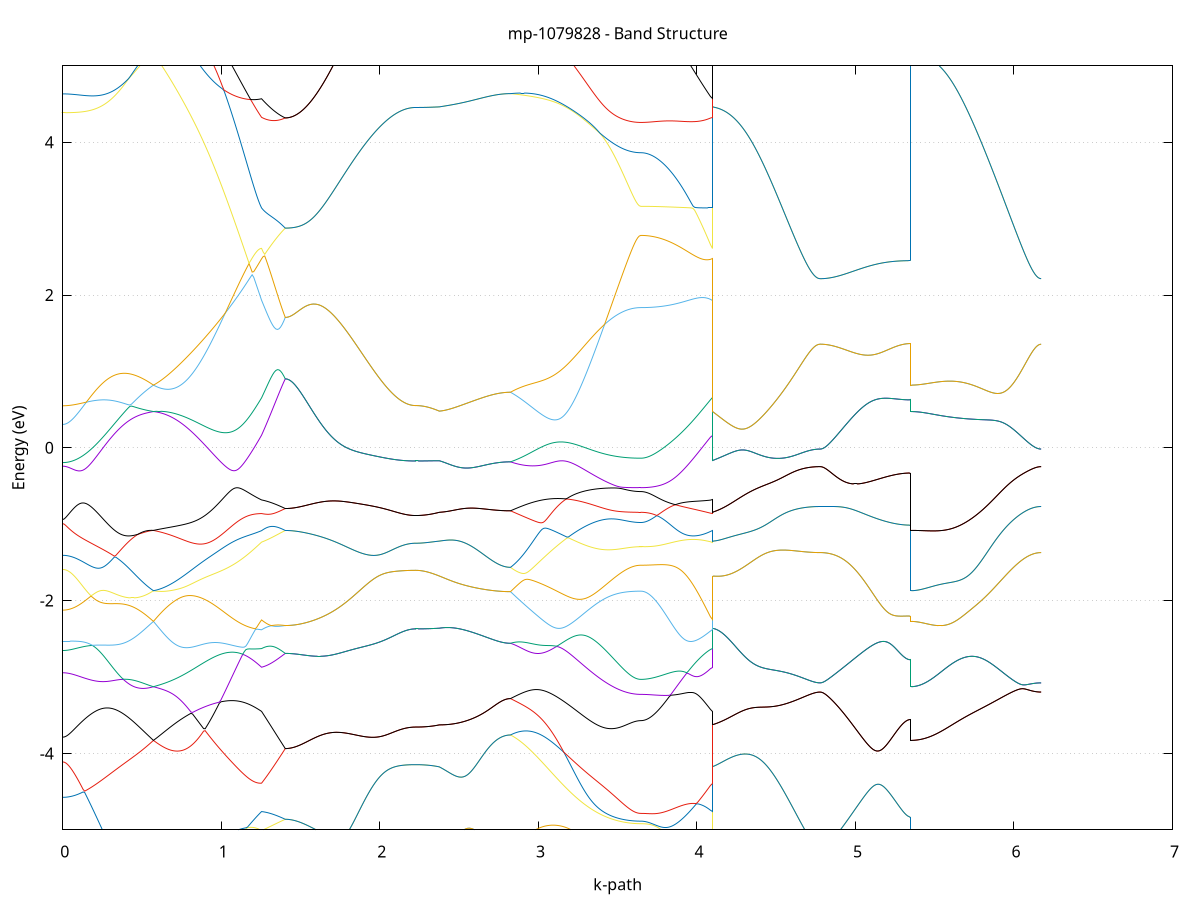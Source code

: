 set title 'mp-1079828 - Band Structure'
set xlabel 'k-path'
set ylabel 'Energy (eV)'
set grid y
set yrange [-5:5]
set terminal png size 800,600
set output 'mp-1079828_bands_gnuplot.png'
plot '-' using 1:2 with lines notitle, '-' using 1:2 with lines notitle, '-' using 1:2 with lines notitle, '-' using 1:2 with lines notitle, '-' using 1:2 with lines notitle, '-' using 1:2 with lines notitle, '-' using 1:2 with lines notitle, '-' using 1:2 with lines notitle, '-' using 1:2 with lines notitle, '-' using 1:2 with lines notitle, '-' using 1:2 with lines notitle, '-' using 1:2 with lines notitle, '-' using 1:2 with lines notitle, '-' using 1:2 with lines notitle, '-' using 1:2 with lines notitle, '-' using 1:2 with lines notitle, '-' using 1:2 with lines notitle, '-' using 1:2 with lines notitle, '-' using 1:2 with lines notitle, '-' using 1:2 with lines notitle, '-' using 1:2 with lines notitle, '-' using 1:2 with lines notitle, '-' using 1:2 with lines notitle, '-' using 1:2 with lines notitle, '-' using 1:2 with lines notitle, '-' using 1:2 with lines notitle, '-' using 1:2 with lines notitle, '-' using 1:2 with lines notitle, '-' using 1:2 with lines notitle, '-' using 1:2 with lines notitle, '-' using 1:2 with lines notitle, '-' using 1:2 with lines notitle, '-' using 1:2 with lines notitle, '-' using 1:2 with lines notitle, '-' using 1:2 with lines notitle, '-' using 1:2 with lines notitle, '-' using 1:2 with lines notitle, '-' using 1:2 with lines notitle, '-' using 1:2 with lines notitle, '-' using 1:2 with lines notitle, '-' using 1:2 with lines notitle, '-' using 1:2 with lines notitle, '-' using 1:2 with lines notitle, '-' using 1:2 with lines notitle, '-' using 1:2 with lines notitle, '-' using 1:2 with lines notitle, '-' using 1:2 with lines notitle, '-' using 1:2 with lines notitle, '-' using 1:2 with lines notitle, '-' using 1:2 with lines notitle, '-' using 1:2 with lines notitle, '-' using 1:2 with lines notitle, '-' using 1:2 with lines notitle, '-' using 1:2 with lines notitle, '-' using 1:2 with lines notitle, '-' using 1:2 with lines notitle, '-' using 1:2 with lines notitle, '-' using 1:2 with lines notitle, '-' using 1:2 with lines notitle, '-' using 1:2 with lines notitle, '-' using 1:2 with lines notitle, '-' using 1:2 with lines notitle, '-' using 1:2 with lines notitle, '-' using 1:2 with lines notitle
0.000000 -18.508506
0.009859 -18.508306
0.019719 -18.507506
0.029578 -18.506106
0.039438 -18.504206
0.049297 -18.501806
0.059157 -18.498806
0.069016 -18.495306
0.078876 -18.491306
0.088735 -18.486706
0.098595 -18.481606
0.108454 -18.476006
0.118313 -18.469806
0.128173 -18.463106
0.138032 -18.455906
0.147892 -18.448106
0.157751 -18.439806
0.167611 -18.431006
0.177470 -18.421606
0.187330 -18.411706
0.197189 -18.401306
0.207048 -18.390306
0.216908 -18.378806
0.226767 -18.366806
0.236627 -18.354306
0.246486 -18.341206
0.256346 -18.327606
0.266205 -18.313506
0.276065 -18.298906
0.285924 -18.283806
0.295784 -18.268106
0.305643 -18.252006
0.315502 -18.235306
0.325362 -18.218106
0.335221 -18.200406
0.345081 -18.182106
0.354940 -18.163406
0.364800 -18.144206
0.374659 -18.124406
0.384519 -18.104206
0.394378 -18.083406
0.404238 -18.062206
0.414097 -18.040506
0.423956 -18.018206
0.433816 -17.995506
0.443675 -17.972306
0.453535 -17.948606
0.463394 -17.924406
0.473254 -17.899706
0.483113 -17.874606
0.492973 -17.848906
0.502832 -17.822806
0.512691 -17.796206
0.522551 -17.769206
0.532410 -17.741606
0.542270 -17.713706
0.552129 -17.685206
0.561989 -17.656306
0.571848 -17.627006
0.571848 -17.627006
0.581732 -17.629806
0.591616 -17.632406
0.601501 -17.634806
0.611385 -17.637006
0.621269 -17.639006
0.631153 -17.640806
0.641037 -17.642406
0.650921 -17.643806
0.660805 -17.645006
0.670689 -17.646006
0.680574 -17.646806
0.690458 -17.647506
0.700342 -17.647906
0.710226 -17.648206
0.720110 -17.648306
0.729994 -17.648306
0.739878 -17.648006
0.749762 -17.647706
0.759647 -17.647106
0.769531 -17.646406
0.779415 -17.645606
0.789299 -17.644706
0.799183 -17.643606
0.809067 -17.642506
0.818951 -17.641206
0.828835 -17.639806
0.838720 -17.638306
0.848604 -17.636706
0.858488 -17.635106
0.868372 -17.633406
0.878256 -17.631606
0.888140 -17.629806
0.898024 -17.628006
0.907908 -17.626106
0.917793 -17.624206
0.927677 -17.622306
0.937561 -17.620306
0.947445 -17.618406
0.957329 -17.616606
0.967213 -17.614706
0.977097 -17.612906
0.986981 -17.611106
0.996866 -17.609406
1.006750 -17.607806
1.016634 -17.606206
1.026518 -17.604706
1.036402 -17.603406
1.046286 -17.602106
1.056170 -17.601006
1.066054 -17.600006
1.075939 -17.599206
1.085823 -17.598506
1.095707 -17.598006
1.105591 -17.597706
1.115475 -17.597506
1.125359 -17.597506
1.135243 -17.597806
1.145127 -17.598206
1.155011 -17.598906
1.164896 -17.599806
1.174780 -17.600906
1.184664 -17.602306
1.194548 -17.604006
1.204432 -17.605806
1.214316 -17.608006
1.224200 -17.610406
1.234084 -17.613106
1.243969 -17.616006
1.253853 -17.619206
1.253853 -17.619206
1.263820 -17.603306
1.273787 -17.587206
1.283754 -17.571006
1.293720 -17.554706
1.303687 -17.538206
1.313654 -17.521606
1.323621 -17.504806
1.333588 -17.487906
1.343555 -17.470906
1.353522 -17.453606
1.363489 -17.436306
1.373456 -17.418806
1.383423 -17.401106
1.393390 -17.383206
1.403357 -17.365206
1.403357 -17.365206
1.413262 -17.365006
1.423167 -17.364406
1.433072 -17.363406
1.442978 -17.362106
1.452883 -17.360306
1.462788 -17.358206
1.472693 -17.355706
1.482598 -17.352806
1.492504 -17.349506
1.502409 -17.345806
1.512314 -17.341806
1.522219 -17.337406
1.532124 -17.332606
1.542030 -17.327406
1.551935 -17.321806
1.561840 -17.315906
1.571745 -17.309606
1.581650 -17.303006
1.591556 -17.295906
1.601461 -17.288606
1.611366 -17.280806
1.621271 -17.272706
1.631176 -17.264306
1.641082 -17.255506
1.650987 -17.246406
1.660892 -17.237006
1.670797 -17.227206
1.680702 -17.217106
1.690608 -17.206706
1.700513 -17.195906
1.710418 -17.184906
1.720323 -17.173506
1.730228 -17.161906
1.740134 -17.150006
1.750039 -17.137806
1.759944 -17.125306
1.769849 -17.112606
1.779754 -17.099606
1.789660 -17.086406
1.799565 -17.073006
1.809470 -17.059306
1.819375 -17.045406
1.829280 -17.031406
1.839186 -17.017106
1.849091 -17.002706
1.858996 -16.988206
1.868901 -16.973506
1.878806 -16.958706
1.888712 -16.943806
1.898617 -16.928806
1.908522 -16.913706
1.918427 -16.898606
1.928333 -16.883506
1.938238 -16.868406
1.948143 -16.853306
1.958048 -16.838306
1.967953 -16.823306
1.977859 -16.808506
1.987764 -16.793806
1.997669 -16.779306
2.007574 -16.765006
2.017479 -16.750906
2.027385 -16.737106
2.037290 -16.723606
2.047195 -16.710406
2.057100 -16.697706
2.067005 -16.685306
2.076911 -16.673506
2.086816 -16.662106
2.096721 -16.651306
2.106626 -16.641106
2.116531 -16.631606
2.126437 -16.622706
2.136342 -16.614506
2.146247 -16.607106
2.156152 -16.600406
2.166057 -16.594606
2.175963 -16.589606
2.185868 -16.585506
2.195773 -16.582206
2.205678 -16.579906
2.215583 -16.578506
2.225489 -16.578006
2.225489 -16.578006
2.235456 -16.578106
2.245422 -16.578206
2.255389 -16.578506
2.265356 -16.578806
2.275323 -16.579206
2.285290 -16.579706
2.295257 -16.580306
2.305224 -16.581006
2.315191 -16.581806
2.325158 -16.582606
2.335125 -16.583606
2.345092 -16.584706
2.355059 -16.585806
2.365026 -16.587106
2.374993 -16.588406
2.374993 -16.588406
2.384974 -16.590706
2.394955 -16.593206
2.404937 -16.595806
2.414918 -16.598606
2.424899 -16.601406
2.434881 -16.604406
2.444862 -16.607506
2.454843 -16.610706
2.464825 -16.613906
2.474806 -16.617206
2.484788 -16.620606
2.494769 -16.624006
2.504750 -16.627506
2.514732 -16.630906
2.524713 -16.634406
2.534694 -16.637906
2.544676 -16.641306
2.554657 -16.644806
2.564638 -16.648206
2.574620 -16.651506
2.584601 -16.654806
2.594582 -16.658106
2.604564 -16.661206
2.614545 -16.664306
2.624527 -16.667306
2.634508 -16.670206
2.644489 -16.673006
2.654471 -16.675706
2.664452 -16.678206
2.674433 -16.680706
2.684415 -16.683006
2.694396 -16.685106
2.704377 -16.687206
2.714359 -16.689106
2.724340 -16.690806
2.734321 -16.692406
2.744303 -16.693806
2.754284 -16.695106
2.764266 -16.696206
2.774247 -16.697106
2.784228 -16.697906
2.794210 -16.698506
2.804191 -16.698906
2.814172 -16.699206
2.824154 -16.699206
2.824154 -16.699206
2.834059 -16.729706
2.843964 -16.760006
2.853869 -16.790106
2.863775 -16.819906
2.873680 -16.849506
2.883585 -16.878806
2.893490 -16.907906
2.903395 -16.936806
2.913301 -16.965406
2.923206 -16.993706
2.933111 -17.021706
2.943016 -17.049506
2.952921 -17.077006
2.962827 -17.104206
2.972732 -17.131106
2.982637 -17.157606
2.992542 -17.183906
3.002447 -17.209906
3.012353 -17.235606
3.022258 -17.260906
3.032163 -17.286006
3.042068 -17.310606
3.051973 -17.335006
3.061879 -17.359006
3.071784 -17.382706
3.081689 -17.406106
3.091594 -17.429106
3.101499 -17.451706
3.111405 -17.474006
3.121310 -17.495906
3.131215 -17.517506
3.141120 -17.538706
3.151025 -17.559606
3.160931 -17.580106
3.170836 -17.600206
3.180741 -17.619906
3.190646 -17.639206
3.200551 -17.658206
3.210457 -17.676806
3.220362 -17.695006
3.230267 -17.712806
3.240172 -17.730206
3.250077 -17.747306
3.259983 -17.763906
3.269888 -17.780106
3.279793 -17.796006
3.289698 -17.811406
3.299603 -17.826406
3.309509 -17.841106
3.319414 -17.855306
3.329319 -17.869106
3.339224 -17.882506
3.349129 -17.895506
3.359035 -17.908106
3.368940 -17.920206
3.378845 -17.932006
3.388750 -17.943306
3.398655 -17.954206
3.408561 -17.964806
3.418466 -17.974806
3.428371 -17.984506
3.438276 -17.993706
3.448181 -18.002506
3.458087 -18.010906
3.467992 -18.018906
3.477897 -18.026406
3.487802 -18.033506
3.497707 -18.040206
3.507613 -18.046506
3.517518 -18.052306
3.527423 -18.057706
3.537328 -18.062706
3.547234 -18.067206
3.557139 -18.071306
3.567044 -18.075006
3.576949 -18.078206
3.586854 -18.081006
3.596760 -18.083406
3.606665 -18.085306
3.616570 -18.086906
3.626475 -18.087906
3.636380 -18.088606
3.646286 -18.088806
3.646286 -18.088806
3.656267 -18.088606
3.666248 -18.087906
3.676230 -18.086706
3.686211 -18.085106
3.696192 -18.083006
3.706174 -18.080406
3.716155 -18.077406
3.726136 -18.073906
3.736118 -18.069906
3.746099 -18.065506
3.756080 -18.060506
3.766062 -18.055206
3.776043 -18.049406
3.786025 -18.043106
3.796006 -18.036306
3.805987 -18.029106
3.815969 -18.021406
3.825950 -18.013206
3.835931 -18.004606
3.845913 -17.995506
3.855894 -17.985906
3.865875 -17.975906
3.875857 -17.965406
3.885838 -17.954506
3.895819 -17.943106
3.905801 -17.931206
3.915782 -17.918906
3.925764 -17.906106
3.935745 -17.892906
3.945726 -17.879206
3.955708 -17.865006
3.965689 -17.850406
3.975670 -17.835406
3.985652 -17.819806
3.995633 -17.803906
4.005614 -17.787406
4.015596 -17.770506
4.025577 -17.753206
4.035558 -17.735406
4.045540 -17.717206
4.055521 -17.698506
4.065503 -17.679306
4.075484 -17.659706
4.085465 -17.639706
4.095447 -17.619206
4.095447 -16.588406
4.105331 -16.587606
4.115215 -16.586806
4.125099 -16.585906
4.134983 -16.585106
4.144867 -16.584206
4.154751 -16.583306
4.164635 -16.582406
4.174520 -16.581406
4.184404 -16.580506
4.194288 -16.579506
4.204172 -16.578506
4.214056 -16.577506
4.223940 -16.576506
4.233824 -16.575506
4.243708 -16.574406
4.253593 -16.573406
4.263477 -16.572306
4.273361 -16.571206
4.283245 -16.570006
4.293129 -16.568906
4.303013 -16.567806
4.312897 -16.566606
4.322781 -16.565406
4.332666 -16.564206
4.342550 -16.563006
4.352434 -16.561806
4.362318 -16.560606
4.372202 -16.559406
4.382086 -16.558206
4.391970 -16.556906
4.401854 -16.555706
4.411739 -16.554506
4.421623 -16.553206
4.431507 -16.552006
4.441391 -16.550806
4.451275 -16.549506
4.461159 -16.548306
4.471043 -16.547106
4.480927 -16.545906
4.490812 -16.544706
4.500696 -16.543606
4.510580 -16.542406
4.520464 -16.541306
4.530348 -16.540206
4.540232 -16.539106
4.550116 -16.538006
4.560000 -16.537006
4.569885 -16.536006
4.579769 -16.535006
4.589653 -16.534006
4.599537 -16.533106
4.609421 -16.532206
4.619305 -16.531406
4.629189 -16.530606
4.639073 -16.529906
4.648958 -16.529206
4.658842 -16.528506
4.668726 -16.527906
4.678610 -16.527306
4.688494 -16.526806
4.698378 -16.526306
4.708262 -16.525906
4.718146 -16.525606
4.728031 -16.525206
4.737915 -16.525006
4.747799 -16.524806
4.757683 -16.524706
4.767567 -16.524606
4.777451 -16.524506
4.777451 -16.524506
4.787311 -16.524806
4.797170 -16.525806
4.807030 -16.527306
4.816889 -16.529406
4.826748 -16.532106
4.836608 -16.535406
4.846467 -16.539306
4.856327 -16.543606
4.866186 -16.548406
4.876046 -16.553706
4.885905 -16.559506
4.895765 -16.565606
4.905624 -16.572106
4.915483 -16.578906
4.925343 -16.586006
4.935202 -16.593406
4.945062 -16.601006
4.954921 -16.608806
4.964781 -16.616806
4.974640 -16.624906
4.984500 -16.633106
4.994359 -16.641406
5.004219 -16.649706
5.014078 -16.658106
5.023937 -16.666406
5.033797 -16.674706
5.043656 -16.682906
5.053516 -16.691106
5.063375 -16.699206
5.073235 -16.707106
5.083094 -16.714906
5.092954 -16.722506
5.102813 -16.730006
5.112672 -16.737306
5.122532 -16.744406
5.132391 -16.751206
5.142251 -16.757906
5.152110 -16.764306
5.161970 -16.770506
5.171829 -16.776406
5.181689 -16.782006
5.191548 -16.787406
5.201408 -16.792406
5.211267 -16.797206
5.221126 -16.801706
5.230986 -16.805806
5.240845 -16.809706
5.250705 -16.813206
5.260564 -16.816406
5.270424 -16.819306
5.280283 -16.821906
5.290143 -16.824106
5.300002 -16.826006
5.309862 -16.827506
5.319721 -16.828706
5.329580 -16.829606
5.339440 -16.830106
5.349299 -16.830306
5.349299 -17.627006
5.359205 -17.626706
5.369110 -17.626006
5.379015 -17.624806
5.388920 -17.623106
5.398825 -17.620906
5.408731 -17.618306
5.418636 -17.615206
5.428541 -17.611606
5.438446 -17.607506
5.448351 -17.602906
5.458257 -17.597906
5.468162 -17.592406
5.478067 -17.586406
5.487972 -17.579906
5.497877 -17.573006
5.507783 -17.565606
5.517688 -17.557706
5.527593 -17.549406
5.537498 -17.540606
5.547403 -17.531406
5.557309 -17.521706
5.567214 -17.511506
5.577119 -17.500906
5.587024 -17.489806
5.596929 -17.478306
5.606835 -17.466406
5.616740 -17.454006
5.626645 -17.441206
5.636550 -17.427906
5.646455 -17.414306
5.656361 -17.400206
5.666266 -17.385706
5.676171 -17.370806
5.686076 -17.355406
5.695981 -17.339706
5.705887 -17.323606
5.715792 -17.307206
5.725697 -17.290306
5.735602 -17.273106
5.745507 -17.255506
5.755413 -17.237606
5.765318 -17.219306
5.775223 -17.200706
5.785128 -17.181806
5.795033 -17.162706
5.804939 -17.143206
5.814844 -17.123406
5.824749 -17.103406
5.834654 -17.083106
5.844559 -17.062606
5.854465 -17.041906
5.864370 -17.021006
5.874275 -17.000006
5.884180 -16.978806
5.894085 -16.957506
5.903991 -16.936206
5.913896 -16.914706
5.923801 -16.893306
5.933706 -16.871906
5.943611 -16.850506
5.953517 -16.829306
5.963422 -16.808106
5.973327 -16.787206
5.983232 -16.766606
5.993138 -16.746206
6.003043 -16.726306
6.012948 -16.706706
6.022853 -16.687706
6.032758 -16.669306
6.042664 -16.651606
6.052569 -16.634706
6.062474 -16.618606
6.072379 -16.603406
6.082284 -16.589406
6.092190 -16.576406
6.102095 -16.564706
6.112000 -16.554406
6.121905 -16.545406
6.131810 -16.538006
6.141716 -16.532206
6.151621 -16.527906
6.161526 -16.525406
6.171431 -16.524506
e
0.000000 -15.547306
0.009859 -15.550906
0.019719 -15.561206
0.029578 -15.577906
0.039438 -15.600006
0.049297 -15.626606
0.059157 -15.656906
0.069016 -15.690106
0.078876 -15.725606
0.088735 -15.762906
0.098595 -15.801706
0.108454 -15.841506
0.118313 -15.882106
0.128173 -15.923306
0.138032 -15.965106
0.147892 -16.007106
0.157751 -16.049506
0.167611 -16.091906
0.177470 -16.134506
0.187330 -16.177006
0.197189 -16.219606
0.207048 -16.262006
0.216908 -16.304406
0.226767 -16.346606
0.236627 -16.388606
0.246486 -16.430506
0.256346 -16.472106
0.266205 -16.513506
0.276065 -16.554706
0.285924 -16.595606
0.295784 -16.636206
0.305643 -16.676506
0.315502 -16.716506
0.325362 -16.756206
0.335221 -16.795606
0.345081 -16.834706
0.354940 -16.873406
0.364800 -16.911806
0.374659 -16.949806
0.384519 -16.987406
0.394378 -17.024706
0.404238 -17.061606
0.414097 -17.098106
0.423956 -17.134306
0.433816 -17.170006
0.443675 -17.205406
0.453535 -17.240406
0.463394 -17.274906
0.473254 -17.309106
0.483113 -17.342806
0.492973 -17.376106
0.502832 -17.409006
0.512691 -17.441406
0.522551 -17.473406
0.532410 -17.505006
0.542270 -17.536206
0.552129 -17.566906
0.561989 -17.597106
0.571848 -17.627006
0.571848 -17.627006
0.581732 -17.623906
0.591616 -17.620606
0.601501 -17.617206
0.611385 -17.613506
0.621269 -17.609606
0.631153 -17.605406
0.641037 -17.601106
0.650921 -17.596506
0.660805 -17.591806
0.670689 -17.586806
0.680574 -17.581606
0.690458 -17.576206
0.700342 -17.570606
0.710226 -17.564806
0.720110 -17.558706
0.729994 -17.552506
0.739878 -17.546106
0.749762 -17.539506
0.759647 -17.532706
0.769531 -17.525706
0.779415 -17.518506
0.789299 -17.511106
0.799183 -17.503606
0.809067 -17.495906
0.818951 -17.488006
0.828835 -17.480006
0.838720 -17.471806
0.848604 -17.463406
0.858488 -17.454906
0.868372 -17.446306
0.878256 -17.437506
0.888140 -17.428606
0.898024 -17.419506
0.907908 -17.410406
0.917793 -17.401106
0.927677 -17.391806
0.937561 -17.382306
0.947445 -17.372706
0.957329 -17.363106
0.967213 -17.353406
0.977097 -17.343606
0.986981 -17.333706
0.996866 -17.323806
1.006750 -17.313906
1.016634 -17.303906
1.026518 -17.293906
1.036402 -17.283806
1.046286 -17.273706
1.056170 -17.263706
1.066054 -17.253606
1.075939 -17.243506
1.085823 -17.233506
1.095707 -17.223406
1.105591 -17.213406
1.115475 -17.203406
1.125359 -17.193506
1.135243 -17.183606
1.145127 -17.173806
1.155011 -17.164106
1.164896 -17.154406
1.174780 -17.144806
1.184664 -17.135206
1.194548 -17.125806
1.204432 -17.116506
1.214316 -17.107306
1.224200 -17.098206
1.234084 -17.089206
1.243969 -17.080306
1.253853 -17.071606
1.253853 -17.071606
1.263820 -17.092606
1.273787 -17.113406
1.283754 -17.134006
1.293720 -17.154406
1.303687 -17.174606
1.313654 -17.194506
1.323621 -17.214306
1.333588 -17.233806
1.343555 -17.253206
1.353522 -17.272306
1.363489 -17.291306
1.373456 -17.310006
1.383423 -17.328606
1.393390 -17.347006
1.403357 -17.365206
1.403357 -17.365206
1.413262 -17.365006
1.423167 -17.364406
1.433072 -17.363406
1.442978 -17.362106
1.452883 -17.360306
1.462788 -17.358206
1.472693 -17.355706
1.482598 -17.352806
1.492504 -17.349506
1.502409 -17.345806
1.512314 -17.341806
1.522219 -17.337406
1.532124 -17.332606
1.542030 -17.327406
1.551935 -17.321806
1.561840 -17.315906
1.571745 -17.309606
1.581650 -17.303006
1.591556 -17.295906
1.601461 -17.288606
1.611366 -17.280806
1.621271 -17.272706
1.631176 -17.264306
1.641082 -17.255506
1.650987 -17.246406
1.660892 -17.237006
1.670797 -17.227206
1.680702 -17.217106
1.690608 -17.206706
1.700513 -17.195906
1.710418 -17.184906
1.720323 -17.173506
1.730228 -17.161906
1.740134 -17.150006
1.750039 -17.137806
1.759944 -17.125306
1.769849 -17.112606
1.779754 -17.099606
1.789660 -17.086406
1.799565 -17.073006
1.809470 -17.059306
1.819375 -17.045406
1.829280 -17.031406
1.839186 -17.017106
1.849091 -17.002706
1.858996 -16.988206
1.868901 -16.973506
1.878806 -16.958706
1.888712 -16.943806
1.898617 -16.928806
1.908522 -16.913706
1.918427 -16.898606
1.928333 -16.883506
1.938238 -16.868406
1.948143 -16.853306
1.958048 -16.838306
1.967953 -16.823306
1.977859 -16.808506
1.987764 -16.793806
1.997669 -16.779306
2.007574 -16.765006
2.017479 -16.750906
2.027385 -16.737106
2.037290 -16.723606
2.047195 -16.710406
2.057100 -16.697706
2.067005 -16.685306
2.076911 -16.673506
2.086816 -16.662106
2.096721 -16.651306
2.106626 -16.641106
2.116531 -16.631606
2.126437 -16.622706
2.136342 -16.614506
2.146247 -16.607106
2.156152 -16.600406
2.166057 -16.594606
2.175963 -16.589606
2.185868 -16.585506
2.195773 -16.582206
2.205678 -16.579906
2.215583 -16.578506
2.225489 -16.578006
2.225489 -16.578006
2.235456 -16.578106
2.245422 -16.578206
2.255389 -16.578506
2.265356 -16.578806
2.275323 -16.579206
2.285290 -16.579706
2.295257 -16.580306
2.305224 -16.581006
2.315191 -16.581806
2.325158 -16.582606
2.335125 -16.583606
2.345092 -16.584706
2.355059 -16.585806
2.365026 -16.587106
2.374993 -16.588406
2.374993 -16.588406
2.384974 -16.590706
2.394955 -16.593206
2.404937 -16.595806
2.414918 -16.598606
2.424899 -16.601406
2.434881 -16.604406
2.444862 -16.607506
2.454843 -16.610706
2.464825 -16.613906
2.474806 -16.617206
2.484788 -16.620606
2.494769 -16.624006
2.504750 -16.627506
2.514732 -16.630906
2.524713 -16.634406
2.534694 -16.637906
2.544676 -16.641306
2.554657 -16.644806
2.564638 -16.648206
2.574620 -16.651506
2.584601 -16.654806
2.594582 -16.658106
2.604564 -16.661206
2.614545 -16.664306
2.624527 -16.667306
2.634508 -16.670206
2.644489 -16.673006
2.654471 -16.675706
2.664452 -16.678206
2.674433 -16.680706
2.684415 -16.683006
2.694396 -16.685106
2.704377 -16.687206
2.714359 -16.689106
2.724340 -16.690806
2.734321 -16.692406
2.744303 -16.693806
2.754284 -16.695106
2.764266 -16.696206
2.774247 -16.697106
2.784228 -16.697906
2.794210 -16.698506
2.804191 -16.698906
2.814172 -16.699206
2.824154 -16.699206
2.824154 -16.699206
2.834059 -16.668606
2.843964 -16.637706
2.853869 -16.606606
2.863775 -16.575306
2.873680 -16.543906
2.883585 -16.512306
2.893490 -16.480506
2.903395 -16.448606
2.913301 -16.416506
2.923206 -16.384306
2.933111 -16.352006
2.943016 -16.319606
2.952921 -16.287106
2.962827 -16.254506
2.972732 -16.221806
2.982637 -16.189006
2.992542 -16.156206
3.002447 -16.123306
3.012353 -16.090406
3.022258 -16.057506
3.032163 -16.024606
3.042068 -15.991606
3.051973 -15.958706
3.061879 -15.925806
3.071784 -15.892906
3.081689 -15.860006
3.091594 -15.827306
3.101499 -15.794606
3.111405 -15.761906
3.121310 -15.729406
3.131215 -15.697006
3.141120 -15.664706
3.151025 -15.632606
3.160931 -15.600606
3.170836 -15.568806
3.180741 -15.537106
3.190646 -15.505706
3.200551 -15.474406
3.210457 -15.443406
3.220362 -15.412606
3.230267 -15.382106
3.240172 -15.351906
3.250077 -15.321906
3.259983 -15.321206
3.269888 -15.340206
3.279793 -15.358806
3.289698 -15.376906
3.299603 -15.394506
3.309509 -15.411706
3.319414 -15.428306
3.329319 -15.444506
3.339224 -15.460206
3.349129 -15.475506
3.359035 -15.490206
3.368940 -15.504506
3.378845 -15.518206
3.388750 -15.531506
3.398655 -15.544306
3.408561 -15.556606
3.418466 -15.568406
3.428371 -15.579706
3.438276 -15.590506
3.448181 -15.600806
3.458087 -15.610606
3.467992 -15.620006
3.477897 -15.628806
3.487802 -15.637106
3.497707 -15.644906
3.507613 -15.652206
3.517518 -15.659106
3.527423 -15.665406
3.537328 -15.671206
3.547234 -15.676506
3.557139 -15.681306
3.567044 -15.685606
3.576949 -15.689406
3.586854 -15.692706
3.596760 -15.695506
3.606665 -15.697706
3.616570 -15.699506
3.626475 -15.700806
3.636380 -15.701506
3.646286 -15.701806
3.646286 -15.701806
3.656267 -15.703806
3.666248 -15.709906
3.676230 -15.719806
3.686211 -15.733406
3.696192 -15.750306
3.706174 -15.770206
3.716155 -15.792906
3.726136 -15.817906
3.736118 -15.844906
3.746099 -15.873706
3.756080 -15.903906
3.766062 -15.935406
3.776043 -15.968006
3.786025 -16.001406
3.796006 -16.035606
3.805987 -16.070306
3.815969 -16.105506
3.825950 -16.141106
3.835931 -16.176906
3.845913 -16.212906
3.855894 -16.249106
3.865875 -16.285306
3.875857 -16.321606
3.885838 -16.357806
3.895819 -16.394006
3.905801 -16.430106
3.915782 -16.466106
3.925764 -16.502006
3.935745 -16.537606
3.945726 -16.573106
3.955708 -16.608406
3.965689 -16.643406
3.975670 -16.678106
3.985652 -16.712606
3.995633 -16.746906
4.005614 -16.780806
4.015596 -16.814406
4.025577 -16.847706
4.035558 -16.880706
4.045540 -16.913406
4.055521 -16.945706
4.065503 -16.977706
4.075484 -17.009406
4.085465 -17.040606
4.095447 -17.071606
4.095447 -16.588406
4.105331 -16.587606
4.115215 -16.586806
4.125099 -16.585906
4.134983 -16.585106
4.144867 -16.584206
4.154751 -16.583306
4.164635 -16.582406
4.174520 -16.581406
4.184404 -16.580506
4.194288 -16.579506
4.204172 -16.578506
4.214056 -16.577506
4.223940 -16.576506
4.233824 -16.575506
4.243708 -16.574406
4.253593 -16.573406
4.263477 -16.572306
4.273361 -16.571206
4.283245 -16.570006
4.293129 -16.568906
4.303013 -16.567806
4.312897 -16.566606
4.322781 -16.565406
4.332666 -16.564206
4.342550 -16.563006
4.352434 -16.561806
4.362318 -16.560606
4.372202 -16.559406
4.382086 -16.558206
4.391970 -16.556906
4.401854 -16.555706
4.411739 -16.554506
4.421623 -16.553206
4.431507 -16.552006
4.441391 -16.550806
4.451275 -16.549506
4.461159 -16.548306
4.471043 -16.547106
4.480927 -16.545906
4.490812 -16.544706
4.500696 -16.543606
4.510580 -16.542406
4.520464 -16.541306
4.530348 -16.540206
4.540232 -16.539106
4.550116 -16.538006
4.560000 -16.537006
4.569885 -16.536006
4.579769 -16.535006
4.589653 -16.534006
4.599537 -16.533106
4.609421 -16.532206
4.619305 -16.531406
4.629189 -16.530606
4.639073 -16.529906
4.648958 -16.529206
4.658842 -16.528506
4.668726 -16.527906
4.678610 -16.527306
4.688494 -16.526806
4.698378 -16.526306
4.708262 -16.525906
4.718146 -16.525606
4.728031 -16.525206
4.737915 -16.525006
4.747799 -16.524806
4.757683 -16.524706
4.767567 -16.524606
4.777451 -16.524506
4.777451 -16.524506
4.787311 -16.524806
4.797170 -16.525806
4.807030 -16.527306
4.816889 -16.529406
4.826748 -16.532106
4.836608 -16.535406
4.846467 -16.539306
4.856327 -16.543606
4.866186 -16.548406
4.876046 -16.553706
4.885905 -16.559506
4.895765 -16.565606
4.905624 -16.572106
4.915483 -16.578906
4.925343 -16.586006
4.935202 -16.593406
4.945062 -16.601006
4.954921 -16.608806
4.964781 -16.616806
4.974640 -16.624906
4.984500 -16.633106
4.994359 -16.641406
5.004219 -16.649706
5.014078 -16.658106
5.023937 -16.666406
5.033797 -16.674706
5.043656 -16.682906
5.053516 -16.691106
5.063375 -16.699206
5.073235 -16.707106
5.083094 -16.714906
5.092954 -16.722506
5.102813 -16.730006
5.112672 -16.737306
5.122532 -16.744406
5.132391 -16.751206
5.142251 -16.757906
5.152110 -16.764306
5.161970 -16.770506
5.171829 -16.776406
5.181689 -16.782006
5.191548 -16.787406
5.201408 -16.792406
5.211267 -16.797206
5.221126 -16.801706
5.230986 -16.805806
5.240845 -16.809706
5.250705 -16.813206
5.260564 -16.816406
5.270424 -16.819306
5.280283 -16.821806
5.290143 -16.824106
5.300002 -16.826006
5.309862 -16.827506
5.319721 -16.828706
5.329580 -16.829606
5.339440 -16.830106
5.349299 -16.830306
5.349299 -17.627006
5.359205 -17.626706
5.369110 -17.626006
5.379015 -17.624806
5.388920 -17.623106
5.398825 -17.620906
5.408731 -17.618306
5.418636 -17.615206
5.428541 -17.611606
5.438446 -17.607506
5.448351 -17.602906
5.458257 -17.597906
5.468162 -17.592406
5.478067 -17.586406
5.487972 -17.579906
5.497877 -17.573006
5.507783 -17.565606
5.517688 -17.557706
5.527593 -17.549406
5.537498 -17.540606
5.547403 -17.531406
5.557309 -17.521706
5.567214 -17.511506
5.577119 -17.500906
5.587024 -17.489806
5.596929 -17.478306
5.606835 -17.466406
5.616740 -17.454006
5.626645 -17.441206
5.636550 -17.427906
5.646455 -17.414306
5.656361 -17.400206
5.666266 -17.385706
5.676171 -17.370806
5.686076 -17.355406
5.695981 -17.339706
5.705887 -17.323606
5.715792 -17.307206
5.725697 -17.290306
5.735602 -17.273106
5.745507 -17.255506
5.755413 -17.237606
5.765318 -17.219306
5.775223 -17.200706
5.785128 -17.181806
5.795033 -17.162706
5.804939 -17.143206
5.814844 -17.123406
5.824749 -17.103406
5.834654 -17.083106
5.844559 -17.062606
5.854465 -17.041906
5.864370 -17.021006
5.874275 -17.000006
5.884180 -16.978806
5.894085 -16.957506
5.903991 -16.936206
5.913896 -16.914706
5.923801 -16.893306
5.933706 -16.871906
5.943611 -16.850506
5.953517 -16.829306
5.963422 -16.808106
5.973327 -16.787206
5.983232 -16.766606
5.993138 -16.746206
6.003043 -16.726306
6.012948 -16.706706
6.022853 -16.687706
6.032758 -16.669306
6.042664 -16.651606
6.052569 -16.634706
6.062474 -16.618606
6.072379 -16.603406
6.082284 -16.589406
6.092190 -16.576406
6.102095 -16.564706
6.112000 -16.554406
6.121905 -16.545406
6.131810 -16.538006
6.141716 -16.532206
6.151621 -16.527906
6.161526 -16.525406
6.171431 -16.524506
e
0.000000 -14.838806
0.009859 -14.835006
0.019719 -14.823906
0.029578 -14.806106
0.039438 -14.782406
0.049297 -14.753606
0.059157 -14.720806
0.069016 -14.684506
0.078876 -14.645406
0.088735 -14.604106
0.098595 -14.561006
0.108454 -14.516206
0.118313 -14.470206
0.128173 -14.423106
0.138032 -14.375106
0.147892 -14.326206
0.157751 -14.276706
0.167611 -14.226506
0.177470 -14.175906
0.187330 -14.124706
0.197189 -14.073106
0.207048 -14.021206
0.216908 -13.968906
0.226767 -13.916206
0.236627 -13.863406
0.246486 -13.810206
0.256346 -13.756906
0.266205 -13.703306
0.276065 -13.649506
0.285924 -13.595606
0.295784 -13.541506
0.305643 -13.487206
0.315502 -13.432906
0.325362 -13.378406
0.335221 -13.323806
0.345081 -13.269106
0.354940 -13.214406
0.364800 -13.159506
0.374659 -13.104606
0.384519 -13.049706
0.394378 -12.994706
0.404238 -12.939706
0.414097 -12.884606
0.423956 -12.829606
0.433816 -12.774506
0.443675 -12.719506
0.453535 -12.664406
0.463394 -12.609406
0.473254 -12.554406
0.483113 -12.499406
0.492973 -12.444506
0.502832 -12.389706
0.512691 -12.334806
0.522551 -12.280106
0.532410 -12.225406
0.542270 -12.170906
0.552129 -12.116406
0.561989 -12.062106
0.571848 -12.007906
0.571848 -12.007906
0.581732 -12.014906
0.591616 -12.021906
0.601501 -12.028906
0.611385 -12.035806
0.621269 -12.042706
0.631153 -12.049606
0.641037 -12.056406
0.650921 -12.063206
0.660805 -12.070106
0.670689 -12.076906
0.680574 -12.083606
0.690458 -12.090406
0.700342 -12.097206
0.710226 -12.104106
0.720110 -12.110906
0.729994 -12.117706
0.739878 -12.124506
0.749762 -12.131406
0.759647 -12.138306
0.769531 -12.145306
0.779415 -12.152306
0.789299 -12.159306
0.799183 -12.166406
0.809067 -12.173606
0.818951 -12.180706
0.828835 -12.188006
0.838720 -12.195306
0.848604 -12.202706
0.858488 -12.210106
0.868372 -12.217606
0.878256 -12.225206
0.888140 -12.232906
0.898024 -12.240606
0.907908 -12.248406
0.917793 -12.256306
0.927677 -12.264206
0.937561 -12.272306
0.947445 -12.280406
0.957329 -12.289106
0.967213 -12.307506
0.977097 -12.325806
0.986981 -12.344106
0.996866 -12.362406
1.006750 -12.380506
1.016634 -12.398506
1.026518 -12.416406
1.036402 -12.434006
1.046286 -12.451506
1.056170 -12.468706
1.066054 -12.485606
1.075939 -12.502306
1.085823 -12.518606
1.095707 -12.534506
1.105591 -12.550106
1.115475 -12.565306
1.125359 -12.580106
1.135243 -12.594406
1.145127 -12.608306
1.155011 -12.621606
1.164896 -12.634506
1.174780 -12.646806
1.184664 -12.658606
1.194548 -12.669906
1.204432 -12.680506
1.214316 -12.690606
1.224200 -12.700006
1.234084 -12.708906
1.243969 -12.717006
1.253853 -12.724606
1.253853 -12.724606
1.263820 -12.707106
1.273787 -12.689206
1.283754 -12.670806
1.293720 -12.651906
1.303687 -12.632506
1.313654 -12.612706
1.323621 -12.592506
1.333588 -12.571806
1.343555 -12.550806
1.353522 -12.529406
1.363489 -12.507606
1.373456 -12.485506
1.383423 -12.463106
1.393390 -12.440306
1.403357 -12.417306
1.403357 -12.417306
1.413262 -12.419306
1.423167 -12.425106
1.433072 -12.434506
1.442978 -12.447306
1.452883 -12.462906
1.462788 -12.481006
1.472693 -12.501306
1.482598 -12.523506
1.492504 -12.547206
1.502409 -12.572206
1.512314 -12.598406
1.522219 -12.625606
1.532124 -12.653606
1.542030 -12.682406
1.551935 -12.711906
1.561840 -12.742006
1.571745 -12.772706
1.581650 -12.803906
1.591556 -12.835506
1.601461 -12.867506
1.611366 -12.899906
1.621271 -12.932606
1.631176 -12.965706
1.641082 -12.999106
1.650987 -13.032706
1.660892 -13.066506
1.670797 -13.100606
1.680702 -13.134906
1.690608 -13.169306
1.700513 -13.203906
1.710418 -13.238606
1.720323 -13.273406
1.730228 -13.308306
1.740134 -13.343306
1.750039 -13.378306
1.759944 -13.413306
1.769849 -13.448306
1.779754 -13.483306
1.789660 -13.518306
1.799565 -13.553106
1.809470 -13.587906
1.819375 -13.622606
1.829280 -13.657106
1.839186 -13.691506
1.849091 -13.725606
1.858996 -13.759606
1.868901 -13.793306
1.878806 -13.826706
1.888712 -13.859806
1.898617 -13.892606
1.908522 -13.925006
1.918427 -13.957106
1.928333 -13.988706
1.938238 -14.019806
1.948143 -14.050506
1.958048 -14.080706
1.967953 -14.110206
1.977859 -14.139206
1.987764 -14.167606
1.997669 -14.195306
2.007574 -14.222306
2.017479 -14.248506
2.027385 -14.273906
2.037290 -14.298506
2.047195 -14.322306
2.057100 -14.345006
2.067005 -14.366906
2.076911 -14.387606
2.086816 -14.407406
2.096721 -14.426006
2.106626 -14.443506
2.116531 -14.459706
2.126437 -14.474706
2.136342 -14.488506
2.146247 -14.500906
2.156152 -14.511906
2.166057 -14.521606
2.175963 -14.529806
2.185868 -14.536606
2.195773 -14.541906
2.205678 -14.545606
2.215583 -14.547906
2.225489 -14.548706
2.225489 -14.548706
2.235456 -14.548506
2.245422 -14.548106
2.255389 -14.547406
2.265356 -14.546406
2.275323 -14.545206
2.285290 -14.543606
2.295257 -14.541806
2.305224 -14.539706
2.315191 -14.537306
2.325158 -14.534606
2.335125 -14.531606
2.345092 -14.528406
2.355059 -14.524906
2.365026 -14.521106
2.374993 -14.517006
2.374993 -14.517006
2.384974 -14.508606
2.394955 -14.499706
2.404937 -14.490306
2.414918 -14.480306
2.424899 -14.469906
2.434881 -14.459106
2.444862 -14.447806
2.454843 -14.436106
2.464825 -14.424106
2.474806 -14.411706
2.484788 -14.399106
2.494769 -14.386106
2.504750 -14.373006
2.514732 -14.359606
2.524713 -14.346106
2.534694 -14.332406
2.544676 -14.318706
2.554657 -14.304906
2.564638 -14.291106
2.574620 -14.277406
2.584601 -14.263706
2.594582 -14.250106
2.604564 -14.236606
2.614545 -14.223306
2.624527 -14.210306
2.634508 -14.197606
2.644489 -14.185206
2.654471 -14.173106
2.664452 -14.161506
2.674433 -14.150306
2.684415 -14.139606
2.694396 -14.129406
2.704377 -14.119806
2.714359 -14.110806
2.724340 -14.102406
2.734321 -14.094806
2.744303 -14.087806
2.754284 -14.081606
2.764266 -14.076206
2.774247 -14.071506
2.784228 -14.067706
2.794210 -14.064706
2.804191 -14.062606
2.814172 -14.061206
2.824154 -14.060806
2.824154 -14.060806
2.834059 -14.097306
2.843964 -14.133606
2.853869 -14.169606
2.863775 -14.205206
2.873680 -14.240606
2.883585 -14.275606
2.893490 -14.310306
2.903395 -14.344606
2.913301 -14.378606
2.923206 -14.412306
2.933111 -14.445706
2.943016 -14.478606
2.952921 -14.511206
2.962827 -14.543506
2.972732 -14.575406
2.982637 -14.606906
2.992542 -14.638006
3.002447 -14.668706
3.012353 -14.699106
3.022258 -14.729006
3.032163 -14.758606
3.042068 -14.787806
3.051973 -14.816606
3.061879 -14.844906
3.071784 -14.872906
3.081689 -14.900406
3.091594 -14.927506
3.101499 -14.954206
3.111405 -14.980406
3.121310 -15.006306
3.131215 -15.031706
3.141120 -15.056606
3.151025 -15.081206
3.160931 -15.105206
3.170836 -15.128906
3.180741 -15.152106
3.190646 -15.174806
3.200551 -15.197106
3.210457 -15.218906
3.220362 -15.240306
3.230267 -15.261206
3.240172 -15.281606
3.250077 -15.301606
3.259983 -15.292206
3.269888 -15.262906
3.279793 -15.233906
3.289698 -15.205206
3.299603 -15.176906
3.309509 -15.148906
3.319414 -15.121406
3.329319 -15.094306
3.339224 -15.067606
3.349129 -15.041306
3.359035 -15.015506
3.368940 -14.990206
3.378845 -14.965506
3.388750 -14.941206
3.398655 -14.917506
3.408561 -14.894306
3.418466 -14.871706
3.428371 -14.849806
3.438276 -14.828506
3.448181 -14.807906
3.458087 -14.787906
3.467992 -14.768706
3.477897 -14.750306
3.487802 -14.732606
3.497707 -14.715806
3.507613 -14.699806
3.517518 -14.684706
3.527423 -14.670506
3.537328 -14.657306
3.547234 -14.645106
3.557139 -14.633906
3.567044 -14.623806
3.576949 -14.614806
3.586854 -14.606906
3.596760 -14.600206
3.606665 -14.594606
3.616570 -14.590306
3.626475 -14.587206
3.636380 -14.585306
3.646286 -14.584706
3.646286 -14.584706
3.656267 -14.582306
3.666248 -14.575306
3.676230 -14.563706
3.686211 -14.547806
3.696192 -14.528006
3.706174 -14.504406
3.716155 -14.477506
3.726136 -14.447606
3.736118 -14.415006
3.746099 -14.380006
3.756080 -14.342906
3.766062 -14.303806
3.776043 -14.263106
3.786025 -14.220906
3.796006 -14.177306
3.805987 -14.132506
3.815969 -14.086606
3.825950 -14.039606
3.835931 -13.991806
3.845913 -13.943206
3.855894 -13.893806
3.865875 -13.843606
3.875857 -13.792906
3.885838 -13.741506
3.895819 -13.689606
3.905801 -13.637206
3.915782 -13.584306
3.925764 -13.531006
3.935745 -13.477206
3.945726 -13.423106
3.955708 -13.368606
3.965689 -13.313806
3.975670 -13.258606
3.985652 -13.203106
3.995633 -13.147406
4.005614 -13.091406
4.015596 -13.035206
4.025577 -12.978806
4.035558 -12.922206
4.045540 -12.865406
4.055521 -12.821406
4.065503 -12.797906
4.075484 -12.773906
4.085465 -12.749506
4.095447 -12.724606
4.095447 -14.517006
4.105331 -14.521406
4.115215 -14.526306
4.125099 -14.531506
4.134983 -14.537106
4.144867 -14.542906
4.154751 -14.549206
4.164635 -14.555706
4.174520 -14.562606
4.184404 -14.569806
4.194288 -14.577206
4.204172 -14.585006
4.214056 -14.593006
4.223940 -14.601206
4.233824 -14.609706
4.243708 -14.618406
4.253593 -14.627306
4.263477 -14.636406
4.273361 -14.645706
4.283245 -14.655106
4.293129 -14.664706
4.303013 -14.674406
4.312897 -14.684206
4.322781 -14.694106
4.332666 -14.704106
4.342550 -14.714106
4.352434 -14.724206
4.362318 -14.734306
4.372202 -14.744406
4.382086 -14.754506
4.391970 -14.764606
4.401854 -14.774706
4.411739 -14.784706
4.421623 -14.794706
4.431507 -14.804506
4.441391 -14.814306
4.451275 -14.823906
4.461159 -14.833406
4.471043 -14.842806
4.480927 -14.852106
4.490812 -14.861106
4.500696 -14.870006
4.510580 -14.878706
4.520464 -14.887206
4.530348 -14.895406
4.540232 -14.903506
4.550116 -14.911306
4.560000 -14.918806
4.569885 -14.926106
4.579769 -14.933106
4.589653 -14.939906
4.599537 -14.946306
4.609421 -14.952506
4.619305 -14.958306
4.629189 -14.963806
4.639073 -14.969106
4.648958 -14.973906
4.658842 -14.978506
4.668726 -14.982706
4.678610 -14.986506
4.688494 -14.990006
4.698378 -14.993206
4.708262 -14.996006
4.718146 -14.998406
4.728031 -15.000506
4.737915 -15.002106
4.747799 -15.003506
4.757683 -15.004406
4.767567 -15.005006
4.777451 -15.005106
4.777451 -15.005106
4.787311 -15.004506
4.797170 -15.002506
4.807030 -14.999306
4.816889 -14.994706
4.826748 -14.988906
4.836608 -14.981906
4.846467 -14.973606
4.856327 -14.964106
4.866186 -14.953506
4.876046 -14.941806
4.885905 -14.928906
4.895765 -14.915106
4.905624 -14.900206
4.915483 -14.884406
4.925343 -14.867606
4.935202 -14.850106
4.945062 -14.831606
4.954921 -14.812506
4.964781 -14.792606
4.974640 -14.772006
4.984500 -14.750806
4.994359 -14.729006
5.004219 -14.706706
5.014078 -14.683906
5.023937 -14.660706
5.033797 -14.637206
5.043656 -14.613306
5.053516 -14.589206
5.063375 -14.564806
5.073235 -14.540306
5.083094 -14.515706
5.092954 -14.491006
5.102813 -14.466406
5.112672 -14.441806
5.122532 -14.417406
5.132391 -14.393206
5.142251 -14.369206
5.152110 -14.345606
5.161970 -14.322506
5.171829 -14.299806
5.181689 -14.277706
5.191548 -14.256206
5.201408 -14.235406
5.211267 -14.215506
5.221126 -14.196506
5.230986 -14.178406
5.240845 -14.161406
5.250705 -14.145506
5.260564 -14.130906
5.270424 -14.117506
5.280283 -14.105606
5.290143 -14.095006
5.300002 -14.086006
5.309862 -14.078606
5.319721 -14.072706
5.329580 -14.068506
5.339440 -14.066006
5.349299 -14.065106
5.349299 -12.007906
5.359205 -12.015706
5.369110 -12.036206
5.379015 -12.064706
5.388920 -12.097706
5.398825 -12.133506
5.408731 -12.171006
5.418636 -12.209606
5.428541 -12.249206
5.438446 -12.289506
5.448351 -12.330306
5.458257 -12.371606
5.468162 -12.413306
5.478067 -12.455406
5.487972 -12.497906
5.497877 -12.540706
5.507783 -12.583706
5.517688 -12.627006
5.527593 -12.670606
5.537498 -12.714406
5.547403 -12.758406
5.557309 -12.802606
5.567214 -12.847006
5.577119 -12.891606
5.587024 -12.936306
5.596929 -12.981106
5.606835 -13.026106
5.616740 -13.071106
5.626645 -13.116306
5.636550 -13.161506
5.646455 -13.206806
5.656361 -13.252106
5.666266 -13.297406
5.676171 -13.342706
5.686076 -13.388006
5.695981 -13.433306
5.705887 -13.478606
5.715792 -13.523806
5.725697 -13.568906
5.735602 -13.613806
5.745507 -13.658706
5.755413 -13.703506
5.765318 -13.748006
5.775223 -13.792506
5.785128 -13.836706
5.795033 -13.880606
5.804939 -13.924406
5.814844 -13.967906
5.824749 -14.011006
5.834654 -14.053906
5.844559 -14.096406
5.854465 -14.138606
5.864370 -14.180406
5.874275 -14.221706
5.884180 -14.262606
5.894085 -14.303006
5.903991 -14.342906
5.913896 -14.382206
5.923801 -14.420806
5.933706 -14.458906
5.943611 -14.496206
5.953517 -14.532906
5.963422 -14.568706
5.973327 -14.603606
5.983232 -14.637706
5.993138 -14.670806
6.003043 -14.702806
6.012948 -14.733706
6.022853 -14.763506
6.032758 -14.791906
6.042664 -14.819006
6.052569 -14.844706
6.062474 -14.868806
6.072379 -14.891206
6.082284 -14.912006
6.092190 -14.930806
6.102095 -14.947806
6.112000 -14.962706
6.121905 -14.975506
6.131810 -14.986006
6.141716 -14.994406
6.151621 -15.000306
6.161526 -15.003906
6.171431 -15.005106
e
0.000000 -12.133706
0.009859 -12.133606
0.019719 -12.133306
0.029578 -12.132806
0.039438 -12.132006
0.049297 -12.131106
0.059157 -12.129906
0.069016 -12.128506
0.078876 -12.127006
0.088735 -12.125206
0.098595 -12.123206
0.108454 -12.120906
0.118313 -12.118506
0.128173 -12.115906
0.138032 -12.113006
0.147892 -12.110006
0.157751 -12.106806
0.167611 -12.103306
0.177470 -12.099706
0.187330 -12.095806
0.197189 -12.091806
0.207048 -12.087506
0.216908 -12.083106
0.226767 -12.078406
0.236627 -12.073606
0.246486 -12.068606
0.256346 -12.063306
0.266205 -12.057906
0.276065 -12.052306
0.285924 -12.046606
0.295784 -12.040606
0.305643 -12.034506
0.315502 -12.028106
0.325362 -12.021606
0.335221 -12.015006
0.345081 -12.008106
0.354940 -12.001106
0.364800 -11.994006
0.374659 -11.986606
0.384519 -11.979106
0.394378 -11.971506
0.404238 -11.963706
0.414097 -11.955706
0.423956 -11.947706
0.433816 -11.939506
0.443675 -11.931106
0.453535 -11.922606
0.463394 -11.914006
0.473254 -11.905306
0.483113 -11.896506
0.492973 -11.887606
0.502832 -11.878706
0.512691 -11.869606
0.522551 -11.860706
0.532410 -11.852406
0.542270 -11.854406
0.552129 -11.900806
0.561989 -11.954006
0.571848 -12.007906
0.571848 -12.007906
0.581732 -12.000806
0.591616 -11.993706
0.601501 -11.986606
0.611385 -11.979406
0.621269 -11.972106
0.631153 -11.964906
0.641037 -11.957606
0.650921 -11.950406
0.660805 -11.943206
0.670689 -11.936206
0.680574 -11.929506
0.690458 -11.923606
0.700342 -11.919506
0.710226 -11.918806
0.720110 -11.922906
0.729994 -11.930506
0.739878 -11.940206
0.749762 -11.951106
0.759647 -11.963006
0.769531 -11.975606
0.779415 -11.988806
0.789299 -12.002606
0.799183 -12.016806
0.809067 -12.031506
0.818951 -12.046706
0.828835 -12.062206
0.838720 -12.078206
0.848604 -12.094406
0.858488 -12.111106
0.868372 -12.128006
0.878256 -12.145206
0.888140 -12.162606
0.898024 -12.180206
0.907908 -12.198106
0.917793 -12.216106
0.927677 -12.234206
0.937561 -12.252406
0.947445 -12.270706
0.957329 -12.288606
0.967213 -12.297006
0.977097 -12.305306
0.986981 -12.313806
0.996866 -12.322406
1.006750 -12.331106
1.016634 -12.339806
1.026518 -12.348606
1.036402 -12.357606
1.046286 -12.366606
1.056170 -12.375706
1.066054 -12.385006
1.075939 -12.394306
1.085823 -12.403706
1.095707 -12.413206
1.105591 -12.422806
1.115475 -12.432606
1.125359 -12.442406
1.135243 -12.452306
1.145127 -12.462406
1.155011 -12.472506
1.164896 -12.482806
1.174780 -12.493106
1.184664 -12.503606
1.194548 -12.514106
1.204432 -12.524806
1.214316 -12.535606
1.224200 -12.546406
1.234084 -12.557406
1.243969 -12.568406
1.253853 -12.579606
1.253853 -12.579606
1.263820 -12.536806
1.273787 -12.494106
1.283754 -12.451706
1.293720 -12.409506
1.303687 -12.367906
1.313654 -12.327706
1.323621 -12.291806
1.333588 -12.272806
1.343555 -12.281706
1.353522 -12.301606
1.363489 -12.324106
1.373456 -12.347306
1.383423 -12.370706
1.393390 -12.394106
1.403357 -12.417306
1.403357 -12.417306
1.413262 -12.419306
1.423167 -12.425106
1.433072 -12.434506
1.442978 -12.447306
1.452883 -12.462906
1.462788 -12.481006
1.472693 -12.501306
1.482598 -12.523506
1.492504 -12.547206
1.502409 -12.572206
1.512314 -12.598406
1.522219 -12.625606
1.532124 -12.653606
1.542030 -12.682406
1.551935 -12.711906
1.561840 -12.742006
1.571745 -12.772706
1.581650 -12.803906
1.591556 -12.835506
1.601461 -12.867506
1.611366 -12.899906
1.621271 -12.932606
1.631176 -12.965706
1.641082 -12.999106
1.650987 -13.032706
1.660892 -13.066506
1.670797 -13.100606
1.680702 -13.134906
1.690608 -13.169306
1.700513 -13.203906
1.710418 -13.238606
1.720323 -13.273406
1.730228 -13.308306
1.740134 -13.343306
1.750039 -13.378306
1.759944 -13.413306
1.769849 -13.448306
1.779754 -13.483306
1.789660 -13.518206
1.799565 -13.553106
1.809470 -13.587906
1.819375 -13.622606
1.829280 -13.657106
1.839186 -13.691506
1.849091 -13.725606
1.858996 -13.759606
1.868901 -13.793306
1.878806 -13.826706
1.888712 -13.859806
1.898617 -13.892606
1.908522 -13.925006
1.918427 -13.957106
1.928333 -13.988706
1.938238 -14.019806
1.948143 -14.050506
1.958048 -14.080706
1.967953 -14.110206
1.977859 -14.139206
1.987764 -14.167606
1.997669 -14.195306
2.007574 -14.222306
2.017479 -14.248506
2.027385 -14.273906
2.037290 -14.298506
2.047195 -14.322306
2.057100 -14.345006
2.067005 -14.366906
2.076911 -14.387606
2.086816 -14.407406
2.096721 -14.426006
2.106626 -14.443506
2.116531 -14.459706
2.126437 -14.474706
2.136342 -14.488506
2.146247 -14.500906
2.156152 -14.511906
2.166057 -14.521606
2.175963 -14.529806
2.185868 -14.536606
2.195773 -14.541906
2.205678 -14.545606
2.215583 -14.547906
2.225489 -14.548706
2.225489 -14.548706
2.235456 -14.548506
2.245422 -14.548106
2.255389 -14.547406
2.265356 -14.546406
2.275323 -14.545206
2.285290 -14.543606
2.295257 -14.541806
2.305224 -14.539706
2.315191 -14.537306
2.325158 -14.534606
2.335125 -14.531606
2.345092 -14.528406
2.355059 -14.524906
2.365026 -14.521106
2.374993 -14.517006
2.374993 -14.517006
2.384974 -14.508606
2.394955 -14.499706
2.404937 -14.490306
2.414918 -14.480306
2.424899 -14.469906
2.434881 -14.459106
2.444862 -14.447806
2.454843 -14.436106
2.464825 -14.424106
2.474806 -14.411706
2.484788 -14.399106
2.494769 -14.386106
2.504750 -14.373006
2.514732 -14.359606
2.524713 -14.346106
2.534694 -14.332406
2.544676 -14.318706
2.554657 -14.304906
2.564638 -14.291106
2.574620 -14.277406
2.584601 -14.263706
2.594582 -14.250106
2.604564 -14.236606
2.614545 -14.223306
2.624527 -14.210306
2.634508 -14.197606
2.644489 -14.185206
2.654471 -14.173106
2.664452 -14.161506
2.674433 -14.150306
2.684415 -14.139606
2.694396 -14.129406
2.704377 -14.119806
2.714359 -14.110806
2.724340 -14.102406
2.734321 -14.094806
2.744303 -14.087806
2.754284 -14.081606
2.764266 -14.076206
2.774247 -14.071506
2.784228 -14.067706
2.794210 -14.064706
2.804191 -14.062606
2.814172 -14.061206
2.824154 -14.060806
2.824154 -14.060806
2.834059 -14.024006
2.843964 -13.986906
2.853869 -13.949506
2.863775 -13.911806
2.873680 -13.873906
2.883585 -13.835706
2.893490 -13.797306
2.903395 -13.758606
2.913301 -13.719806
2.923206 -13.680606
2.933111 -13.641306
2.943016 -13.601806
2.952921 -13.562006
2.962827 -13.522106
2.972732 -13.482006
2.982637 -13.441706
2.992542 -13.401206
3.002447 -13.360606
3.012353 -13.319906
3.022258 -13.279006
3.032163 -13.237906
3.042068 -13.196706
3.051973 -13.155406
3.061879 -13.114006
3.071784 -13.072506
3.081689 -13.030806
3.091594 -12.989106
3.101499 -12.947306
3.111405 -12.905506
3.121310 -12.863506
3.131215 -12.821506
3.141120 -12.779406
3.151025 -12.737406
3.160931 -12.695206
3.170836 -12.653106
3.180741 -12.611106
3.190646 -12.569406
3.200551 -12.531406
3.210457 -12.538706
3.220362 -12.565606
3.230267 -12.593306
3.240172 -12.620806
3.250077 -12.648106
3.259983 -12.675106
3.269888 -12.701806
3.279793 -12.728106
3.289698 -12.754106
3.299603 -12.779806
3.309509 -12.805106
3.319414 -12.830006
3.329319 -12.854506
3.339224 -12.878706
3.349129 -12.902406
3.359035 -12.925706
3.368940 -12.948606
3.378845 -12.971006
3.388750 -12.992906
3.398655 -13.014406
3.408561 -13.035306
3.418466 -13.055706
3.428371 -13.075606
3.438276 -13.094906
3.448181 -13.113606
3.458087 -13.131706
3.467992 -13.149206
3.477897 -13.166006
3.487802 -13.182006
3.497707 -13.197406
3.507613 -13.212006
3.517518 -13.225806
3.527423 -13.238706
3.537328 -13.250806
3.547234 -13.262006
3.557139 -13.272206
3.567044 -13.281506
3.576949 -13.289806
3.586854 -13.297106
3.596760 -13.303206
3.606665 -13.308306
3.616570 -13.312306
3.626475 -13.315206
3.636380 -13.316906
3.646286 -13.317506
3.646286 -13.317506
3.656267 -13.317206
3.666248 -13.316306
3.676230 -13.314706
3.686211 -13.312606
3.696192 -13.309906
3.706174 -13.306506
3.716155 -13.302506
3.726136 -13.298006
3.736118 -13.292806
3.746099 -13.287006
3.756080 -13.280606
3.766062 -13.273606
3.776043 -13.266006
3.786025 -13.257806
3.796006 -13.249006
3.805987 -13.239706
3.815969 -13.229706
3.825950 -13.219106
3.835931 -13.207906
3.845913 -13.196206
3.855894 -13.183906
3.865875 -13.171006
3.875857 -13.157506
3.885838 -13.143506
3.895819 -13.128906
3.905801 -13.113706
3.915782 -13.097906
3.925764 -13.081706
3.935745 -13.064806
3.945726 -13.047406
3.955708 -13.029506
3.965689 -13.011006
3.975670 -12.992006
3.985652 -12.972506
3.995633 -12.952406
4.005614 -12.931806
4.015596 -12.910706
4.025577 -12.889106
4.035558 -12.867106
4.045540 -12.844506
4.055521 -12.808506
4.065503 -12.751406
4.075484 -12.694206
4.085465 -12.636906
4.095447 -12.579606
4.095447 -14.517006
4.105331 -14.521406
4.115215 -14.526306
4.125099 -14.531506
4.134983 -14.537106
4.144867 -14.542906
4.154751 -14.549206
4.164635 -14.555706
4.174520 -14.562606
4.184404 -14.569806
4.194288 -14.577206
4.204172 -14.585006
4.214056 -14.593006
4.223940 -14.601206
4.233824 -14.609706
4.243708 -14.618406
4.253593 -14.627306
4.263477 -14.636406
4.273361 -14.645706
4.283245 -14.655106
4.293129 -14.664706
4.303013 -14.674406
4.312897 -14.684206
4.322781 -14.694106
4.332666 -14.704106
4.342550 -14.714106
4.352434 -14.724206
4.362318 -14.734306
4.372202 -14.744406
4.382086 -14.754506
4.391970 -14.764606
4.401854 -14.774706
4.411739 -14.784706
4.421623 -14.794706
4.431507 -14.804506
4.441391 -14.814306
4.451275 -14.823906
4.461159 -14.833406
4.471043 -14.842806
4.480927 -14.852106
4.490812 -14.861106
4.500696 -14.870006
4.510580 -14.878706
4.520464 -14.887206
4.530348 -14.895406
4.540232 -14.903506
4.550116 -14.911306
4.560000 -14.918806
4.569885 -14.926106
4.579769 -14.933106
4.589653 -14.939906
4.599537 -14.946306
4.609421 -14.952506
4.619305 -14.958306
4.629189 -14.963806
4.639073 -14.969106
4.648958 -14.973906
4.658842 -14.978506
4.668726 -14.982706
4.678610 -14.986506
4.688494 -14.990006
4.698378 -14.993206
4.708262 -14.996006
4.718146 -14.998406
4.728031 -15.000506
4.737915 -15.002106
4.747799 -15.003506
4.757683 -15.004406
4.767567 -15.005006
4.777451 -15.005106
4.777451 -15.005106
4.787311 -15.004506
4.797170 -15.002506
4.807030 -14.999306
4.816889 -14.994706
4.826748 -14.988906
4.836608 -14.981906
4.846467 -14.973606
4.856327 -14.964106
4.866186 -14.953506
4.876046 -14.941806
4.885905 -14.928906
4.895765 -14.915106
4.905624 -14.900206
4.915483 -14.884406
4.925343 -14.867606
4.935202 -14.850106
4.945062 -14.831606
4.954921 -14.812506
4.964781 -14.792606
4.974640 -14.772006
4.984500 -14.750806
4.994359 -14.729006
5.004219 -14.706706
5.014078 -14.683906
5.023937 -14.660706
5.033797 -14.637206
5.043656 -14.613306
5.053516 -14.589206
5.063375 -14.564806
5.073235 -14.540306
5.083094 -14.515706
5.092954 -14.491006
5.102813 -14.466406
5.112672 -14.441806
5.122532 -14.417406
5.132391 -14.393206
5.142251 -14.369206
5.152110 -14.345606
5.161970 -14.322506
5.171829 -14.299806
5.181689 -14.277706
5.191548 -14.256206
5.201408 -14.235406
5.211267 -14.215506
5.221126 -14.196506
5.230986 -14.178406
5.240845 -14.161406
5.250705 -14.145506
5.260564 -14.130906
5.270424 -14.117506
5.280283 -14.105606
5.290143 -14.095006
5.300002 -14.086006
5.309862 -14.078606
5.319721 -14.072706
5.329580 -14.068506
5.339440 -14.066006
5.349299 -14.065106
5.349299 -12.007906
5.359205 -12.015706
5.369110 -12.036206
5.379015 -12.064706
5.388920 -12.097706
5.398825 -12.133506
5.408731 -12.171006
5.418636 -12.209606
5.428541 -12.249206
5.438446 -12.289506
5.448351 -12.330306
5.458257 -12.371606
5.468162 -12.413306
5.478067 -12.455406
5.487972 -12.497906
5.497877 -12.540706
5.507783 -12.583706
5.517688 -12.627006
5.527593 -12.670606
5.537498 -12.714406
5.547403 -12.758406
5.557309 -12.802606
5.567214 -12.847006
5.577119 -12.891606
5.587024 -12.936306
5.596929 -12.981106
5.606835 -13.026106
5.616740 -13.071106
5.626645 -13.116306
5.636550 -13.161506
5.646455 -13.206806
5.656361 -13.252106
5.666266 -13.297406
5.676171 -13.342706
5.686076 -13.388006
5.695981 -13.433306
5.705887 -13.478606
5.715792 -13.523806
5.725697 -13.568906
5.735602 -13.613806
5.745507 -13.658706
5.755413 -13.703506
5.765318 -13.748006
5.775223 -13.792506
5.785128 -13.836706
5.795033 -13.880606
5.804939 -13.924406
5.814844 -13.967906
5.824749 -14.011006
5.834654 -14.053906
5.844559 -14.096406
5.854465 -14.138606
5.864370 -14.180406
5.874275 -14.221706
5.884180 -14.262606
5.894085 -14.303006
5.903991 -14.342906
5.913896 -14.382206
5.923801 -14.420806
5.933706 -14.458906
5.943611 -14.496206
5.953517 -14.532906
5.963422 -14.568706
5.973327 -14.603606
5.983232 -14.637706
5.993138 -14.670806
6.003043 -14.702806
6.012948 -14.733706
6.022853 -14.763506
6.032758 -14.791906
6.042664 -14.819006
6.052569 -14.844706
6.062474 -14.868806
6.072379 -14.891206
6.082284 -14.912006
6.092190 -14.930806
6.102095 -14.947806
6.112000 -14.962706
6.121905 -14.975506
6.131810 -14.986006
6.141716 -14.994406
6.151621 -15.000306
6.161526 -15.003906
6.171431 -15.005106
e
0.000000 -11.411506
0.009859 -11.411606
0.019719 -11.412106
0.029578 -11.412906
0.039438 -11.414106
0.049297 -11.415506
0.059157 -11.417306
0.069016 -11.419406
0.078876 -11.421806
0.088735 -11.424506
0.098595 -11.427506
0.108454 -11.430906
0.118313 -11.434506
0.128173 -11.438406
0.138032 -11.442706
0.147892 -11.447206
0.157751 -11.452006
0.167611 -11.457106
0.177470 -11.462406
0.187330 -11.468106
0.197189 -11.474006
0.207048 -11.480106
0.216908 -11.486506
0.226767 -11.493106
0.236627 -11.500006
0.246486 -11.507106
0.256346 -11.514406
0.266205 -11.522006
0.276065 -11.529706
0.285924 -11.537606
0.295784 -11.545706
0.305643 -11.554006
0.315502 -11.562506
0.325362 -11.571106
0.335221 -11.579806
0.345081 -11.588806
0.354940 -11.597806
0.364800 -11.607006
0.374659 -11.616206
0.384519 -11.625606
0.394378 -11.635106
0.404238 -11.644606
0.414097 -11.654306
0.423956 -11.664006
0.433816 -11.673706
0.443675 -11.683506
0.453535 -11.693406
0.463394 -11.703306
0.473254 -11.713206
0.483113 -11.723106
0.492973 -11.733006
0.502832 -11.742906
0.512691 -11.752806
0.522551 -11.762706
0.532410 -11.789006
0.542270 -11.831406
0.552129 -11.829506
0.561989 -11.820806
0.571848 -11.811406
0.571848 -11.811406
0.581732 -11.814106
0.591616 -11.817306
0.601501 -11.821006
0.611385 -11.825206
0.621269 -11.830006
0.631153 -11.835206
0.641037 -11.841006
0.650921 -11.847206
0.660805 -11.853906
0.670689 -11.860806
0.680574 -11.867906
0.690458 -11.874606
0.700342 -11.880106
0.710226 -11.882606
0.720110 -11.880806
0.729994 -11.875906
0.739878 -11.869306
0.749762 -11.861906
0.759647 -11.854006
0.769531 -11.847206
0.779415 -11.852306
0.789299 -11.857506
0.799183 -11.862906
0.809067 -11.868406
0.818951 -11.874106
0.828835 -11.879906
0.838720 -11.885706
0.848604 -11.891706
0.858488 -11.897706
0.868372 -11.903806
0.878256 -11.909906
0.888140 -11.916006
0.898024 -11.922106
0.907908 -11.928206
0.917793 -11.934206
0.927677 -11.940306
0.937561 -11.946306
0.947445 -11.952206
0.957329 -11.958006
0.967213 -11.963806
0.977097 -11.969406
0.986981 -11.975006
0.996866 -11.980406
1.006750 -11.985606
1.016634 -11.990706
1.026518 -11.995606
1.036402 -12.000406
1.046286 -12.004906
1.056170 -12.009306
1.066054 -12.013406
1.075939 -12.017306
1.085823 -12.021006
1.095707 -12.024406
1.105591 -12.027506
1.115475 -12.030406
1.125359 -12.033006
1.135243 -12.035306
1.145127 -12.037306
1.155011 -12.039006
1.164896 -12.040406
1.174780 -12.041406
1.184664 -12.042106
1.194548 -12.042406
1.204432 -12.042406
1.214316 -12.042106
1.224200 -12.041406
1.234084 -12.040306
1.243969 -12.038906
1.253853 -12.037106
1.253853 -12.037106
1.263820 -12.062806
1.273787 -12.088306
1.283754 -12.113606
1.293720 -12.138606
1.303687 -12.162806
1.313654 -12.185706
1.323621 -12.204106
1.333588 -12.205506
1.343555 -12.178906
1.353522 -12.141206
1.363489 -12.100706
1.373456 -12.059406
1.383423 -12.017706
1.393390 -11.975906
1.403357 -11.934106
1.403357 -11.934106
1.413262 -11.932306
1.423167 -11.927106
1.433072 -11.918706
1.442978 -11.907406
1.452883 -11.893606
1.462788 -11.877706
1.472693 -11.860006
1.482598 -11.840806
1.492504 -11.820506
1.502409 -11.799206
1.512314 -11.777206
1.522219 -11.754406
1.532124 -11.731206
1.542030 -11.707506
1.551935 -11.683506
1.561840 -11.659206
1.571745 -11.634606
1.581650 -11.609806
1.591556 -11.584806
1.601461 -11.559706
1.611366 -11.534406
1.621271 -11.509006
1.631176 -11.483506
1.641082 -11.458006
1.650987 -11.432306
1.660892 -11.406606
1.670797 -11.380706
1.680702 -11.354906
1.690608 -11.328906
1.700513 -11.302906
1.710418 -11.276906
1.720323 -11.250806
1.730228 -11.224606
1.740134 -11.198406
1.750039 -11.172206
1.759944 -11.145906
1.769849 -11.119706
1.779754 -11.093306
1.789660 -11.067006
1.799565 -11.040606
1.809470 -11.014306
1.819375 -10.987906
1.829280 -10.961506
1.839186 -10.935106
1.849091 -10.908806
1.858996 -10.882506
1.868901 -10.856206
1.878806 -10.830006
1.888712 -10.803906
1.898617 -10.777806
1.908522 -10.751806
1.918427 -10.725906
1.928333 -10.700206
1.938238 -10.674606
1.948143 -10.649206
1.958048 -10.624006
1.967953 -10.598906
1.977859 -10.574206
1.987764 -10.549706
1.997669 -10.525506
2.007574 -10.501706
2.017479 -10.478306
2.027385 -10.455206
2.037290 -10.432706
2.047195 -10.410706
2.057100 -10.389206
2.067005 -10.368406
2.076911 -10.348306
2.086816 -10.329006
2.096721 -10.310406
2.106626 -10.292806
2.116531 -10.276206
2.126437 -10.260606
2.136342 -10.246106
2.146247 -10.232906
2.156152 -10.221006
2.166057 -10.210506
2.175963 -10.201506
2.185868 -10.194006
2.195773 -10.188106
2.205678 -10.183806
2.215583 -10.181206
2.225489 -10.180406
2.225489 -10.180406
2.235456 -10.181306
2.245422 -10.184106
2.255389 -10.188606
2.265356 -10.194906
2.275323 -10.202906
2.285290 -10.212406
2.295257 -10.223406
2.305224 -10.235906
2.315191 -10.249506
2.325158 -10.264406
2.335125 -10.280306
2.345092 -10.297206
2.355059 -10.315006
2.365026 -10.333506
2.374993 -10.352806
2.374993 -10.352806
2.384974 -10.378606
2.394955 -10.405106
2.404937 -10.432106
2.414918 -10.459506
2.424899 -10.487206
2.434881 -10.515106
2.444862 -10.543206
2.454843 -10.571506
2.464825 -10.599706
2.474806 -10.627906
2.484788 -10.656106
2.494769 -10.684106
2.504750 -10.712006
2.514732 -10.739606
2.524713 -10.767006
2.534694 -10.794006
2.544676 -10.820706
2.554657 -10.846906
2.564638 -10.872806
2.574620 -10.898106
2.584601 -10.922906
2.594582 -10.947106
2.604564 -10.970806
2.614545 -10.993706
2.624527 -11.016006
2.634508 -11.037506
2.644489 -11.058306
2.654471 -11.078206
2.664452 -11.097306
2.674433 -11.115406
2.684415 -11.132606
2.694396 -11.148806
2.704377 -11.164006
2.714359 -11.178206
2.724340 -11.191206
2.734321 -11.203106
2.744303 -11.213906
2.754284 -11.223406
2.764266 -11.231806
2.774247 -11.238906
2.784228 -11.244706
2.794210 -11.249206
2.804191 -11.252506
2.814172 -11.254406
2.824154 -11.255106
2.824154 -11.255106
2.834059 -11.291006
2.843964 -11.326706
2.853869 -11.362406
2.863775 -11.398006
2.873680 -11.433406
2.883585 -11.468706
2.893490 -11.503906
2.903395 -11.539006
2.913301 -11.574006
2.923206 -11.608806
2.933111 -11.643406
2.943016 -11.678006
2.952921 -11.712306
2.962827 -11.746506
2.972732 -11.780606
2.982637 -11.814506
2.992542 -11.848206
3.002447 -11.881706
3.012353 -11.915106
3.022258 -11.948206
3.032163 -11.981206
3.042068 -12.014006
3.051973 -12.046606
3.061879 -12.078906
3.071784 -12.111106
3.081689 -12.143006
3.091594 -12.174706
3.101499 -12.206206
3.111405 -12.237406
3.121310 -12.268406
3.131215 -12.299206
3.141120 -12.329706
3.151025 -12.359906
3.160931 -12.389806
3.170836 -12.419406
3.180741 -12.448706
3.190646 -12.477206
3.200551 -12.501806
3.210457 -12.480706
3.220362 -12.439706
3.230267 -12.397606
3.240172 -12.355406
3.250077 -12.313106
3.259983 -12.270706
3.269888 -12.228306
3.279793 -12.185906
3.289698 -12.143506
3.299603 -12.101006
3.309509 -12.058706
3.319414 -12.016306
3.329319 -11.973906
3.339224 -11.931606
3.349129 -11.889406
3.359035 -11.847106
3.368940 -11.805006
3.378845 -11.762906
3.388750 -11.720906
3.398655 -11.679006
3.408561 -11.637206
3.418466 -11.595606
3.428371 -11.554106
3.438276 -11.512906
3.448181 -11.471906
3.458087 -11.431206
3.467992 -11.390906
3.477897 -11.351006
3.487802 -11.311506
3.497707 -11.272606
3.507613 -11.234306
3.517518 -11.196906
3.527423 -11.160306
3.537328 -11.124906
3.547234 -11.090806
3.557139 -11.058206
3.567044 -11.027406
3.576949 -10.998706
3.586854 -10.972606
3.596760 -10.949406
3.606665 -10.929506
3.616570 -10.913506
3.626475 -10.901706
3.636380 -10.894506
3.646286 -10.892006
3.646286 -10.892006
3.656267 -10.893106
3.666248 -10.896306
3.676230 -10.901506
3.686211 -10.908906
3.696192 -10.918206
3.706174 -10.929506
3.716155 -10.942606
3.726136 -10.957606
3.736118 -10.974206
3.746099 -10.992406
3.756080 -11.012106
3.766062 -11.033206
3.776043 -11.055506
3.786025 -11.079106
3.796006 -11.103806
3.805987 -11.129506
3.815969 -11.156206
3.825950 -11.183706
3.835931 -11.211906
3.845913 -11.240806
3.855894 -11.270406
3.865875 -11.300406
3.875857 -11.331006
3.885838 -11.362006
3.895819 -11.393406
3.905801 -11.425006
3.915782 -11.457006
3.925764 -11.489106
3.935745 -11.521506
3.945726 -11.554006
3.955708 -11.586506
3.965689 -11.619206
3.975670 -11.651906
3.985652 -11.684606
3.995633 -11.717206
4.005614 -11.749806
4.015596 -11.782406
4.025577 -11.814806
4.035558 -11.847106
4.045540 -11.879306
4.055521 -11.911306
4.065503 -11.943106
4.075484 -11.974606
4.085465 -12.006006
4.095447 -12.037106
4.095447 -10.352806
4.105331 -10.348206
4.115215 -10.343006
4.125099 -10.337206
4.134983 -10.330706
4.144867 -10.323506
4.154751 -10.315706
4.164635 -10.307206
4.174520 -10.298106
4.184404 -10.288406
4.194288 -10.278106
4.204172 -10.267106
4.214056 -10.255506
4.223940 -10.243306
4.233824 -10.230606
4.243708 -10.217306
4.253593 -10.203406
4.263477 -10.189006
4.273361 -10.174206
4.283245 -10.158806
4.293129 -10.142906
4.303013 -10.126606
4.312897 -10.109806
4.322781 -10.092606
4.332666 -10.075106
4.342550 -10.057106
4.352434 -10.038806
4.362318 -10.020206
4.372202 -10.001206
4.382086 -9.982006
4.391970 -9.962506
4.401854 -9.942806
4.411739 -9.922806
4.421623 -9.902706
4.431507 -9.882406
4.441391 -9.861906
4.451275 -9.841306
4.461159 -9.820606
4.471043 -9.799906
4.480927 -9.779006
4.490812 -9.758206
4.500696 -9.737306
4.510580 -9.716506
4.520464 -9.695706
4.530348 -9.675006
4.540232 -9.654306
4.550116 -9.633806
4.560000 -9.613406
4.569885 -9.593206
4.579769 -9.573106
4.589653 -9.553306
4.599537 -9.533706
4.609421 -9.514306
4.619305 -9.495306
4.629189 -9.476506
4.639073 -9.458106
4.648958 -9.440106
4.658842 -9.422406
4.668726 -9.405206
4.678610 -9.388406
4.688494 -9.372206
4.698378 -9.356506
4.708262 -9.341506
4.718146 -9.327206
4.728031 -9.313906
4.737915 -9.301706
4.747799 -9.291006
4.757683 -9.282406
4.767567 -9.276706
4.777451 -9.274706
4.777451 -9.274706
4.787311 -9.292106
4.797170 -9.328006
4.807030 -9.369406
4.816889 -9.413306
4.826748 -9.458406
4.836608 -9.504606
4.846467 -9.551406
4.856327 -9.598906
4.866186 -9.646906
4.876046 -9.695406
4.885905 -9.744206
4.895765 -9.793306
4.905624 -9.842706
4.915483 -9.892306
4.925343 -9.942006
4.935202 -9.991806
4.945062 -10.041606
4.954921 -10.091506
4.964781 -10.141306
4.974640 -10.190906
4.984500 -10.240506
4.994359 -10.289806
5.004219 -10.338806
5.014078 -10.387606
5.023937 -10.436006
5.033797 -10.484106
5.043656 -10.531606
5.053516 -10.578706
5.063375 -10.625206
5.073235 -10.671106
5.083094 -10.716406
5.092954 -10.760906
5.102813 -10.804706
5.112672 -10.847606
5.122532 -10.889706
5.132391 -10.930806
5.142251 -10.970806
5.152110 -11.009806
5.161970 -11.047506
5.171829 -11.084106
5.181689 -11.119306
5.191548 -11.153106
5.201408 -11.185506
5.211267 -11.216206
5.221126 -11.245406
5.230986 -11.272806
5.240845 -11.298406
5.250705 -11.322106
5.260564 -11.343906
5.270424 -11.363606
5.280283 -11.381206
5.290143 -11.396606
5.300002 -11.409706
5.309862 -11.420606
5.319721 -11.429106
5.329580 -11.435106
5.339440 -11.438806
5.349299 -11.440006
5.349299 -11.811406
5.359205 -11.804006
5.369110 -11.784306
5.379015 -11.757406
5.388920 -11.726406
5.398825 -11.693406
5.408731 -11.659206
5.418636 -11.624406
5.428541 -11.589206
5.438446 -11.554006
5.448351 -11.518706
5.458257 -11.483506
5.468162 -11.448406
5.478067 -11.413406
5.487972 -11.378606
5.497877 -11.344006
5.507783 -11.309606
5.517688 -11.275306
5.527593 -11.241306
5.537498 -11.207506
5.547403 -11.173806
5.557309 -11.140406
5.567214 -11.107106
5.577119 -11.074006
5.587024 -11.041106
5.596929 -11.008406
5.606835 -10.975806
5.616740 -10.943406
5.626645 -10.911206
5.636550 -10.879106
5.646455 -10.847106
5.656361 -10.815306
5.666266 -10.783606
5.676171 -10.752106
5.686076 -10.720606
5.695981 -10.689306
5.705887 -10.658106
5.715792 -10.626906
5.725697 -10.595906
5.735602 -10.564906
5.745507 -10.534006
5.755413 -10.503206
5.765318 -10.472406
5.775223 -10.441706
5.785128 -10.411106
5.795033 -10.380506
5.804939 -10.349906
5.814844 -10.319406
5.824749 -10.288906
5.834654 -10.258406
5.844559 -10.228006
5.854465 -10.197606
5.864370 -10.167206
5.874275 -10.136906
5.884180 -10.106506
5.894085 -10.076206
5.903991 -10.045906
5.913896 -10.015606
5.923801 -9.985306
5.933706 -9.955006
5.943611 -9.924706
5.953517 -9.894406
5.963422 -9.864106
5.973327 -9.833906
5.983232 -9.803606
5.993138 -9.773406
6.003043 -9.743206
6.012948 -9.713006
6.022853 -9.682906
6.032758 -9.652706
6.042664 -9.622606
6.052569 -9.592606
6.062474 -9.562606
6.072379 -9.532606
6.082284 -9.502806
6.092190 -9.473106
6.102095 -9.443506
6.112000 -9.414206
6.121905 -9.385206
6.131810 -9.356806
6.141716 -9.329406
6.151621 -9.304006
6.161526 -9.283506
6.171431 -9.274706
e
0.000000 -9.645406
0.009859 -9.646906
0.019719 -9.651506
0.029578 -9.659006
0.039438 -9.669406
0.049297 -9.682706
0.059157 -9.698606
0.069016 -9.717106
0.078876 -9.737906
0.088735 -9.761106
0.098595 -9.786406
0.108454 -9.813606
0.118313 -9.842606
0.128173 -9.873406
0.138032 -9.905706
0.147892 -9.939506
0.157751 -9.974706
0.167611 -10.011106
0.177470 -10.048606
0.187330 -10.087306
0.197189 -10.126906
0.207048 -10.167506
0.216908 -10.208906
0.226767 -10.251206
0.236627 -10.294206
0.246486 -10.337906
0.256346 -10.382406
0.266205 -10.427406
0.276065 -10.473006
0.285924 -10.519206
0.295784 -10.565906
0.305643 -10.613106
0.315502 -10.660806
0.325362 -10.708906
0.335221 -10.757506
0.345081 -10.806406
0.354940 -10.855806
0.364800 -10.905406
0.374659 -10.955506
0.384519 -11.005806
0.394378 -11.056506
0.404238 -11.107406
0.414097 -11.158606
0.423956 -11.210106
0.433816 -11.261806
0.443675 -11.313806
0.453535 -11.366006
0.463394 -11.418506
0.473254 -11.471106
0.483113 -11.523906
0.492973 -11.576906
0.502832 -11.630006
0.512691 -11.683206
0.522551 -11.736406
0.532410 -11.772606
0.542270 -11.782406
0.552129 -11.792206
0.561989 -11.801806
0.571848 -11.811406
0.571848 -11.811406
0.581732 -11.809206
0.591616 -11.807606
0.601501 -11.806406
0.611385 -11.805706
0.621269 -11.805406
0.631153 -11.805606
0.641037 -11.806306
0.650921 -11.807406
0.660805 -11.808806
0.670689 -11.810706
0.680574 -11.813006
0.690458 -11.815606
0.700342 -11.818506
0.710226 -11.821806
0.720110 -11.825406
0.729994 -11.829206
0.739878 -11.833406
0.749762 -11.837806
0.759647 -11.842406
0.769531 -11.845706
0.779415 -11.837306
0.789299 -11.828606
0.799183 -11.819706
0.809067 -11.810706
0.818951 -11.801606
0.828835 -11.792406
0.838720 -11.783006
0.848604 -11.773506
0.858488 -11.763906
0.868372 -11.754206
0.878256 -11.744406
0.888140 -11.734506
0.898024 -11.724506
0.907908 -11.714406
0.917793 -11.704206
0.927677 -11.693906
0.937561 -11.683506
0.947445 -11.673006
0.957329 -11.662506
0.967213 -11.651806
0.977097 -11.641106
0.986981 -11.630306
0.996866 -11.619406
1.006750 -11.608506
1.016634 -11.597506
1.026518 -11.586406
1.036402 -11.575306
1.046286 -11.564106
1.056170 -11.552806
1.066054 -11.541506
1.075939 -11.530206
1.085823 -11.518806
1.095707 -11.507406
1.105591 -11.495906
1.115475 -11.484406
1.125359 -11.472906
1.135243 -11.461406
1.145127 -11.449806
1.155011 -11.438206
1.164896 -11.426606
1.174780 -11.415006
1.184664 -11.403506
1.194548 -11.391906
1.204432 -11.380306
1.214316 -11.368706
1.224200 -11.357206
1.234084 -11.345606
1.243969 -11.334106
1.253853 -11.322706
1.253853 -11.322706
1.263820 -11.362006
1.273787 -11.401606
1.283754 -11.441506
1.293720 -11.481606
1.303687 -11.521906
1.313654 -11.562306
1.323621 -11.603006
1.333588 -11.643906
1.343555 -11.685006
1.353522 -11.726206
1.363489 -11.767506
1.373456 -11.809006
1.383423 -11.850606
1.393390 -11.892306
1.403357 -11.934106
1.403357 -11.934106
1.413262 -11.932306
1.423167 -11.927106
1.433072 -11.918706
1.442978 -11.907406
1.452883 -11.893606
1.462788 -11.877706
1.472693 -11.860006
1.482598 -11.840806
1.492504 -11.820506
1.502409 -11.799206
1.512314 -11.777206
1.522219 -11.754406
1.532124 -11.731206
1.542030 -11.707506
1.551935 -11.683506
1.561840 -11.659206
1.571745 -11.634606
1.581650 -11.609806
1.591556 -11.584806
1.601461 -11.559706
1.611366 -11.534406
1.621271 -11.509006
1.631176 -11.483506
1.641082 -11.458006
1.650987 -11.432306
1.660892 -11.406606
1.670797 -11.380706
1.680702 -11.354906
1.690608 -11.328906
1.700513 -11.302906
1.710418 -11.276906
1.720323 -11.250806
1.730228 -11.224606
1.740134 -11.198406
1.750039 -11.172206
1.759944 -11.145906
1.769849 -11.119706
1.779754 -11.093306
1.789660 -11.067006
1.799565 -11.040606
1.809470 -11.014306
1.819375 -10.987906
1.829280 -10.961506
1.839186 -10.935106
1.849091 -10.908806
1.858996 -10.882506
1.868901 -10.856206
1.878806 -10.830006
1.888712 -10.803906
1.898617 -10.777806
1.908522 -10.751806
1.918427 -10.725906
1.928333 -10.700206
1.938238 -10.674606
1.948143 -10.649206
1.958048 -10.624006
1.967953 -10.598906
1.977859 -10.574206
1.987764 -10.549706
1.997669 -10.525506
2.007574 -10.501706
2.017479 -10.478306
2.027385 -10.455206
2.037290 -10.432706
2.047195 -10.410706
2.057100 -10.389206
2.067005 -10.368406
2.076911 -10.348306
2.086816 -10.329006
2.096721 -10.310406
2.106626 -10.292806
2.116531 -10.276206
2.126437 -10.260606
2.136342 -10.246106
2.146247 -10.232906
2.156152 -10.221006
2.166057 -10.210506
2.175963 -10.201506
2.185868 -10.194006
2.195773 -10.188106
2.205678 -10.183806
2.215583 -10.181206
2.225489 -10.180406
2.225489 -10.180406
2.235456 -10.181306
2.245422 -10.184106
2.255389 -10.188606
2.265356 -10.194906
2.275323 -10.202906
2.285290 -10.212406
2.295257 -10.223406
2.305224 -10.235906
2.315191 -10.249506
2.325158 -10.264406
2.335125 -10.280306
2.345092 -10.297206
2.355059 -10.315006
2.365026 -10.333506
2.374993 -10.352806
2.374993 -10.352806
2.384974 -10.378606
2.394955 -10.405106
2.404937 -10.432106
2.414918 -10.459506
2.424899 -10.487206
2.434881 -10.515106
2.444862 -10.543206
2.454843 -10.571506
2.464825 -10.599706
2.474806 -10.627906
2.484788 -10.656106
2.494769 -10.684106
2.504750 -10.712006
2.514732 -10.739606
2.524713 -10.767006
2.534694 -10.794006
2.544676 -10.820706
2.554657 -10.846906
2.564638 -10.872806
2.574620 -10.898106
2.584601 -10.922906
2.594582 -10.947106
2.604564 -10.970806
2.614545 -10.993706
2.624527 -11.016006
2.634508 -11.037506
2.644489 -11.058306
2.654471 -11.078206
2.664452 -11.097306
2.674433 -11.115406
2.684415 -11.132606
2.694396 -11.148806
2.704377 -11.164006
2.714359 -11.178206
2.724340 -11.191206
2.734321 -11.203106
2.744303 -11.213906
2.754284 -11.223406
2.764266 -11.231806
2.774247 -11.238906
2.784228 -11.244706
2.794210 -11.249206
2.804191 -11.252506
2.814172 -11.254406
2.824154 -11.255106
2.824154 -11.255106
2.834059 -11.219106
2.843964 -11.183106
2.853869 -11.147006
2.863775 -11.110806
2.873680 -11.074606
2.883585 -11.038206
2.893490 -11.001806
2.903395 -10.965406
2.913301 -10.928906
2.923206 -10.892306
2.933111 -10.855706
2.943016 -10.819106
2.952921 -10.782506
2.962827 -10.745806
2.972732 -10.709106
2.982637 -10.672406
2.992542 -10.635706
3.002447 -10.599106
3.012353 -10.562406
3.022258 -10.525706
3.032163 -10.489106
3.042068 -10.452506
3.051973 -10.415906
3.061879 -10.379406
3.071784 -10.342906
3.081689 -10.306506
3.091594 -10.270206
3.101499 -10.234006
3.111405 -10.197806
3.121310 -10.161806
3.131215 -10.125806
3.141120 -10.090006
3.151025 -10.054306
3.160931 -10.018806
3.170836 -9.983406
3.180741 -9.948106
3.190646 -9.913106
3.200551 -9.878206
3.210457 -9.843506
3.220362 -9.809106
3.230267 -9.774806
3.240172 -9.740806
3.250077 -9.707106
3.259983 -9.673606
3.269888 -9.640406
3.279793 -9.607506
3.289698 -9.574906
3.299603 -9.542706
3.309509 -9.510806
3.319414 -9.479306
3.329319 -9.448206
3.339224 -9.417406
3.349129 -9.387106
3.359035 -9.357306
3.368940 -9.327906
3.378845 -9.299106
3.388750 -9.270706
3.398655 -9.264306
3.408561 -9.301806
3.418466 -9.339606
3.428371 -9.377406
3.438276 -9.415406
3.448181 -9.453406
3.458087 -9.491306
3.467992 -9.529206
3.477897 -9.566906
3.487802 -9.604406
3.497707 -9.641506
3.507613 -9.678106
3.517518 -9.714106
3.527423 -9.749306
3.537328 -9.783606
3.547234 -9.816806
3.557139 -9.848506
3.567044 -9.878606
3.576949 -9.906606
3.586854 -9.932206
3.596760 -9.954906
3.606665 -9.974406
3.616570 -9.990206
3.626475 -10.001806
3.636380 -10.009006
3.646286 -10.011406
3.646286 -10.011406
3.656267 -10.011906
3.666248 -10.013506
3.676230 -10.016306
3.686211 -10.020106
3.696192 -10.025106
3.706174 -10.031306
3.716155 -10.038606
3.726136 -10.047206
3.736118 -10.057006
3.746099 -10.068006
3.756080 -10.080406
3.766062 -10.094206
3.776043 -10.109406
3.786025 -10.126006
3.796006 -10.144006
3.805987 -10.163606
3.815969 -10.184706
3.825950 -10.207306
3.835931 -10.231506
3.845913 -10.257306
3.855894 -10.284606
3.865875 -10.313606
3.875857 -10.344006
3.885838 -10.376006
3.895819 -10.409606
3.905801 -10.444506
3.915782 -10.481006
3.925764 -10.518806
3.935745 -10.558006
3.945726 -10.598406
3.955708 -10.640206
3.965689 -10.683006
3.975670 -10.727106
3.985652 -10.772106
3.995633 -10.818206
4.005614 -10.865306
4.015596 -10.913206
4.025577 -10.962006
4.035558 -11.011606
4.045540 -11.061906
4.055521 -11.112806
4.065503 -11.164506
4.075484 -11.216706
4.085465 -11.269406
4.095447 -11.322706
4.095447 -10.352806
4.105331 -10.348206
4.115215 -10.343006
4.125099 -10.337206
4.134983 -10.330706
4.144867 -10.323506
4.154751 -10.315706
4.164635 -10.307206
4.174520 -10.298106
4.184404 -10.288406
4.194288 -10.278106
4.204172 -10.267106
4.214056 -10.255506
4.223940 -10.243306
4.233824 -10.230606
4.243708 -10.217306
4.253593 -10.203406
4.263477 -10.189006
4.273361 -10.174206
4.283245 -10.158806
4.293129 -10.142906
4.303013 -10.126606
4.312897 -10.109806
4.322781 -10.092606
4.332666 -10.075106
4.342550 -10.057106
4.352434 -10.038806
4.362318 -10.020206
4.372202 -10.001206
4.382086 -9.982006
4.391970 -9.962506
4.401854 -9.942806
4.411739 -9.922806
4.421623 -9.902706
4.431507 -9.882406
4.441391 -9.861906
4.451275 -9.841306
4.461159 -9.820606
4.471043 -9.799906
4.480927 -9.779006
4.490812 -9.758206
4.500696 -9.737306
4.510580 -9.716506
4.520464 -9.695706
4.530348 -9.675006
4.540232 -9.654306
4.550116 -9.633806
4.560000 -9.613406
4.569885 -9.593206
4.579769 -9.573106
4.589653 -9.553306
4.599537 -9.533706
4.609421 -9.514306
4.619305 -9.495306
4.629189 -9.476506
4.639073 -9.458106
4.648958 -9.440106
4.658842 -9.422406
4.668726 -9.405206
4.678610 -9.388406
4.688494 -9.372206
4.698378 -9.356506
4.708262 -9.341506
4.718146 -9.327206
4.728031 -9.313906
4.737915 -9.301706
4.747799 -9.291006
4.757683 -9.282406
4.767567 -9.276706
4.777451 -9.274706
4.777451 -9.274706
4.787311 -9.292106
4.797170 -9.328006
4.807030 -9.369406
4.816889 -9.413306
4.826748 -9.458406
4.836608 -9.504606
4.846467 -9.551406
4.856327 -9.598906
4.866186 -9.646906
4.876046 -9.695406
4.885905 -9.744206
4.895765 -9.793306
4.905624 -9.842706
4.915483 -9.892306
4.925343 -9.942006
4.935202 -9.991806
4.945062 -10.041606
4.954921 -10.091506
4.964781 -10.141306
4.974640 -10.190906
4.984500 -10.240506
4.994359 -10.289806
5.004219 -10.338806
5.014078 -10.387606
5.023937 -10.436006
5.033797 -10.484106
5.043656 -10.531606
5.053516 -10.578706
5.063375 -10.625206
5.073235 -10.671106
5.083094 -10.716406
5.092954 -10.760906
5.102813 -10.804706
5.112672 -10.847606
5.122532 -10.889706
5.132391 -10.930806
5.142251 -10.970806
5.152110 -11.009806
5.161970 -11.047506
5.171829 -11.084106
5.181689 -11.119306
5.191548 -11.153106
5.201408 -11.185506
5.211267 -11.216206
5.221126 -11.245406
5.230986 -11.272806
5.240845 -11.298406
5.250705 -11.322106
5.260564 -11.343906
5.270424 -11.363606
5.280283 -11.381206
5.290143 -11.396606
5.300002 -11.409706
5.309862 -11.420606
5.319721 -11.429106
5.329580 -11.435106
5.339440 -11.438806
5.349299 -11.440006
5.349299 -11.811406
5.359205 -11.804006
5.369110 -11.784306
5.379015 -11.757406
5.388920 -11.726406
5.398825 -11.693406
5.408731 -11.659206
5.418636 -11.624406
5.428541 -11.589206
5.438446 -11.554006
5.448351 -11.518706
5.458257 -11.483506
5.468162 -11.448406
5.478067 -11.413406
5.487972 -11.378606
5.497877 -11.344006
5.507783 -11.309606
5.517688 -11.275306
5.527593 -11.241306
5.537498 -11.207506
5.547403 -11.173806
5.557309 -11.140406
5.567214 -11.107106
5.577119 -11.074006
5.587024 -11.041106
5.596929 -11.008406
5.606835 -10.975806
5.616740 -10.943406
5.626645 -10.911206
5.636550 -10.879106
5.646455 -10.847106
5.656361 -10.815306
5.666266 -10.783606
5.676171 -10.752106
5.686076 -10.720606
5.695981 -10.689306
5.705887 -10.658106
5.715792 -10.626906
5.725697 -10.595906
5.735602 -10.564906
5.745507 -10.534006
5.755413 -10.503206
5.765318 -10.472406
5.775223 -10.441706
5.785128 -10.411106
5.795033 -10.380506
5.804939 -10.349906
5.814844 -10.319406
5.824749 -10.288906
5.834654 -10.258406
5.844559 -10.228006
5.854465 -10.197606
5.864370 -10.167206
5.874275 -10.136906
5.884180 -10.106506
5.894085 -10.076206
5.903991 -10.045906
5.913896 -10.015606
5.923801 -9.985306
5.933706 -9.955006
5.943611 -9.924706
5.953517 -9.894406
5.963422 -9.864106
5.973327 -9.833906
5.983232 -9.803606
5.993138 -9.773406
6.003043 -9.743206
6.012948 -9.713006
6.022853 -9.682906
6.032758 -9.652706
6.042664 -9.622606
6.052569 -9.592606
6.062474 -9.562606
6.072379 -9.532606
6.082284 -9.502806
6.092190 -9.473106
6.102095 -9.443506
6.112000 -9.414206
6.121905 -9.385206
6.131810 -9.356806
6.141716 -9.329406
6.151621 -9.304006
6.161526 -9.283506
6.171431 -9.274706
e
0.000000 -8.330106
0.009859 -8.329006
0.019719 -8.325706
0.029578 -8.320206
0.039438 -8.312706
0.049297 -8.303206
0.059157 -8.291806
0.069016 -8.278706
0.078876 -8.263906
0.088735 -8.247706
0.098595 -8.230106
0.108454 -8.211306
0.118313 -8.191506
0.128173 -8.170606
0.138032 -8.149006
0.147892 -8.126506
0.157751 -8.103406
0.167611 -8.079706
0.177470 -8.055406
0.187330 -8.030806
0.197189 -8.005706
0.207048 -7.980406
0.216908 -7.954706
0.226767 -7.928806
0.236627 -7.902806
0.246486 -7.876606
0.256346 -7.850306
0.266205 -7.838406
0.276065 -7.832606
0.285924 -7.826006
0.295784 -7.818606
0.305643 -7.810506
0.315502 -7.801706
0.325362 -7.792206
0.335221 -7.782006
0.345081 -7.771206
0.354940 -7.759706
0.364800 -7.747506
0.374659 -7.734806
0.384519 -7.721606
0.394378 -7.707806
0.404238 -7.693506
0.414097 -7.678706
0.423956 -7.663506
0.433816 -7.648006
0.443675 -7.632206
0.453535 -7.616106
0.463394 -7.599706
0.473254 -7.583306
0.483113 -7.566806
0.492973 -7.550306
0.502832 -7.533806
0.512691 -7.517606
0.522551 -7.501606
0.532410 -7.486106
0.542270 -7.471006
0.552129 -7.456606
0.561989 -7.442906
0.571848 -7.430206
0.571848 -7.430206
0.581732 -7.438106
0.591616 -7.446306
0.601501 -7.454906
0.611385 -7.463806
0.621269 -7.472806
0.631153 -7.482006
0.641037 -7.491306
0.650921 -7.500606
0.660805 -7.510106
0.670689 -7.519506
0.680574 -7.528906
0.690458 -7.538406
0.700342 -7.547706
0.710226 -7.557106
0.720110 -7.566306
0.729994 -7.575506
0.739878 -7.584606
0.749762 -7.593606
0.759647 -7.602506
0.769531 -7.611306
0.779415 -7.619906
0.789299 -7.628406
0.799183 -7.636806
0.809067 -7.645106
0.818951 -7.653206
0.828835 -7.667906
0.838720 -7.690006
0.848604 -7.712006
0.858488 -7.733806
0.868372 -7.755206
0.878256 -7.776306
0.888140 -7.797106
0.898024 -7.817406
0.907908 -7.837306
0.917793 -7.856606
0.927677 -7.875506
0.937561 -7.893906
0.947445 -7.911706
0.957329 -7.929006
0.967213 -7.945706
0.977097 -7.961906
0.986981 -7.977506
0.996866 -7.992506
1.006750 -8.006906
1.016634 -8.020706
1.026518 -8.033906
1.036402 -8.046606
1.046286 -8.058606
1.056170 -8.070106
1.066054 -8.081006
1.075939 -8.091306
1.085823 -8.101006
1.095707 -8.110106
1.105591 -8.118606
1.115475 -8.126606
1.125359 -8.133906
1.135243 -8.140706
1.145127 -8.147006
1.155011 -8.152606
1.164896 -8.157706
1.174780 -8.162206
1.184664 -8.166206
1.194548 -8.169706
1.204432 -8.172606
1.214316 -8.174906
1.224200 -8.176706
1.234084 -8.178006
1.243969 -8.178806
1.253853 -8.179006
1.253853 -8.179006
1.263820 -8.163906
1.273787 -8.148406
1.283754 -8.132406
1.293720 -8.116106
1.303687 -8.099406
1.313654 -8.082306
1.323621 -8.064906
1.333588 -8.047306
1.343555 -8.029406
1.353522 -8.011206
1.363489 -7.992806
1.373456 -7.974306
1.383423 -7.955706
1.393390 -7.937006
1.403357 -7.918306
1.403357 -7.918306
1.413262 -7.919706
1.423167 -7.923906
1.433072 -7.930806
1.442978 -7.940206
1.452883 -7.951806
1.462788 -7.965506
1.472693 -7.981006
1.482598 -7.997906
1.492504 -8.016106
1.502409 -8.035406
1.512314 -8.055406
1.522219 -8.076206
1.532124 -8.097406
1.542030 -8.118906
1.551935 -8.140706
1.561840 -8.162606
1.571745 -8.184506
1.581650 -8.206306
1.591556 -8.228106
1.601461 -8.249706
1.611366 -8.271106
1.621271 -8.292206
1.631176 -8.313106
1.641082 -8.333706
1.650987 -8.354006
1.660892 -8.373906
1.670797 -8.393506
1.680702 -8.412806
1.690608 -8.431806
1.700513 -8.450406
1.710418 -8.468706
1.720323 -8.486706
1.730228 -8.504306
1.740134 -8.521706
1.750039 -8.538706
1.759944 -8.555506
1.769849 -8.572106
1.779754 -8.588306
1.789660 -8.604406
1.799565 -8.620306
1.809470 -8.635906
1.819375 -8.651406
1.829280 -8.666806
1.839186 -8.682006
1.849091 -8.697006
1.858996 -8.712006
1.868901 -8.726906
1.878806 -8.741806
1.888712 -8.756606
1.898617 -8.771406
1.908522 -8.786106
1.918427 -8.800806
1.928333 -8.815506
1.938238 -8.830206
1.948143 -8.844906
1.958048 -8.859706
1.967953 -8.874406
1.977859 -8.889106
1.987764 -8.903806
1.997669 -8.918506
2.007574 -8.933106
2.017479 -8.947706
2.027385 -8.962206
2.037290 -8.976506
2.047195 -8.990706
2.057100 -9.004706
2.067005 -9.018406
2.076911 -9.031806
2.086816 -9.044906
2.096721 -9.057606
2.106626 -9.069706
2.116531 -9.081406
2.126437 -9.092306
2.136342 -9.102606
2.146247 -9.112106
2.156152 -9.120606
2.166057 -9.128306
2.175963 -9.134906
2.185868 -9.140406
2.195773 -9.144806
2.205678 -9.147906
2.215583 -9.149806
2.225489 -9.150406
2.225489 -9.150406
2.235456 -9.149506
2.245422 -9.146506
2.255389 -9.141706
2.265356 -9.135006
2.275323 -9.126506
2.285290 -9.116306
2.295257 -9.104606
2.305224 -9.091406
2.315191 -9.076806
2.325158 -9.061006
2.335125 -9.044006
2.345092 -9.026006
2.355059 -9.007206
2.365026 -8.987506
2.374993 -8.967206
2.374993 -8.967206
2.384974 -8.943006
2.394955 -8.918206
2.404937 -8.893006
2.414918 -8.867406
2.424899 -8.841606
2.434881 -8.815706
2.444862 -8.789806
2.454843 -8.764006
2.464825 -8.738506
2.474806 -8.713306
2.484788 -8.688706
2.494769 -8.664606
2.504750 -8.641406
2.514732 -8.619006
2.524713 -8.597806
2.534694 -8.577806
2.544676 -8.559106
2.554657 -8.542006
2.564638 -8.526606
2.574620 -8.513006
2.584601 -8.501306
2.594582 -8.491506
2.604564 -8.483706
2.614545 -8.477606
2.624527 -8.473406
2.634508 -8.470706
2.644489 -8.469506
2.654471 -8.469606
2.664452 -8.470606
2.674433 -8.472506
2.684415 -8.475106
2.694396 -8.478106
2.704377 -8.481506
2.714359 -8.485006
2.724340 -8.488606
2.734321 -8.492106
2.744303 -8.495406
2.754284 -8.498606
2.764266 -8.501406
2.774247 -8.503906
2.784228 -8.506006
2.794210 -8.507706
2.804191 -8.508906
2.814172 -8.509606
2.824154 -8.509906
2.824154 -8.509906
2.834059 -8.534406
2.843964 -8.558306
2.853869 -8.581606
2.863775 -8.604106
2.873680 -8.625906
2.883585 -8.647006
2.893490 -8.667306
2.903395 -8.686806
2.913301 -8.705506
2.923206 -8.723406
2.933111 -8.740406
2.943016 -8.756506
2.952921 -8.771806
2.962827 -8.786106
2.972732 -8.799506
2.982637 -8.811906
2.992542 -8.823306
3.002447 -8.833806
3.012353 -8.843206
3.022258 -8.851706
3.032163 -8.859106
3.042068 -8.865406
3.051973 -8.870706
3.061879 -8.874906
3.071784 -8.878006
3.081689 -8.880006
3.091594 -8.880806
3.101499 -8.880606
3.111405 -8.879206
3.121310 -8.876706
3.131215 -8.873106
3.141120 -8.868406
3.151025 -8.862506
3.160931 -8.855506
3.170836 -8.847406
3.180741 -8.838206
3.190646 -8.828106
3.200551 -8.817006
3.210457 -8.805306
3.220362 -8.793406
3.230267 -8.782206
3.240172 -8.774606
3.250077 -8.776206
3.259983 -8.791306
3.269888 -8.815806
3.279793 -8.844706
3.289698 -8.875806
3.299603 -8.908206
3.309509 -8.941506
3.319414 -8.975506
3.329319 -9.010106
3.339224 -9.045306
3.349129 -9.080906
3.359035 -9.116906
3.368940 -9.153206
3.378845 -9.190006
3.388750 -9.227006
3.398655 -9.242906
3.408561 -9.215706
3.418466 -9.189206
3.428371 -9.163206
3.438276 -9.138006
3.448181 -9.113406
3.458087 -9.089606
3.467992 -9.066606
3.477897 -9.044506
3.487802 -9.023206
3.497707 -9.002806
3.507613 -8.983406
3.517518 -8.965006
3.527423 -8.947706
3.537328 -8.931506
3.547234 -8.916506
3.557139 -8.902806
3.567044 -8.890306
3.576949 -8.879106
3.586854 -8.869306
3.596760 -8.860906
3.606665 -8.854006
3.616570 -8.848606
3.626475 -8.844706
3.636380 -8.842406
3.646286 -8.841606
3.646286 -8.841606
3.656267 -8.840506
3.666248 -8.837006
3.676230 -8.831306
3.686211 -8.823406
3.696192 -8.813306
3.706174 -8.801206
3.716155 -8.787006
3.726136 -8.770806
3.736118 -8.752906
3.746099 -8.733206
3.756080 -8.711806
3.766062 -8.688906
3.776043 -8.664606
3.786025 -8.639006
3.796006 -8.612106
3.805987 -8.584106
3.815969 -8.555106
3.825950 -8.525206
3.835931 -8.494406
3.845913 -8.462806
3.855894 -8.430606
3.865875 -8.397806
3.875857 -8.364506
3.885838 -8.330806
3.895819 -8.296706
3.905801 -8.292506
3.915782 -8.299306
3.925764 -8.304506
3.935745 -8.308006
3.945726 -8.310006
3.955708 -8.310506
3.965689 -8.309406
3.975670 -8.306906
3.985652 -8.302906
3.995633 -8.297606
4.005614 -8.291006
4.015596 -8.283106
4.025577 -8.273906
4.035558 -8.263606
4.045540 -8.252106
4.055521 -8.239506
4.065503 -8.225906
4.075484 -8.211206
4.085465 -8.195606
4.095447 -8.179006
4.095447 -8.967206
4.105331 -8.967406
4.115215 -8.967606
4.125099 -8.967806
4.134983 -8.968006
4.144867 -8.968206
4.154751 -8.968306
4.164635 -8.968506
4.174520 -8.968706
4.184404 -8.968806
4.194288 -8.969006
4.204172 -8.969306
4.214056 -8.969506
4.223940 -8.969806
4.233824 -8.970106
4.243708 -8.970506
4.253593 -8.971006
4.263477 -8.971406
4.273361 -8.972006
4.283245 -8.972606
4.293129 -8.973306
4.303013 -8.974006
4.312897 -8.974806
4.322781 -8.975806
4.332666 -8.976806
4.342550 -8.977806
4.352434 -8.979006
4.362318 -8.980306
4.372202 -8.981706
4.382086 -8.983206
4.391970 -8.984806
4.401854 -8.986606
4.411739 -8.988506
4.421623 -8.990506
4.431507 -8.992606
4.441391 -8.994906
4.451275 -8.997306
4.461159 -8.999906
4.471043 -9.002706
4.480927 -9.005606
4.490812 -9.008706
4.500696 -9.012006
4.510580 -9.015506
4.520464 -9.019106
4.530348 -9.023006
4.540232 -9.027106
4.550116 -9.031506
4.560000 -9.036006
4.569885 -9.040806
4.579769 -9.045906
4.589653 -9.051206
4.599537 -9.056806
4.609421 -9.062606
4.619305 -9.068806
4.629189 -9.075206
4.639073 -9.081906
4.648958 -9.088906
4.658842 -9.096206
4.668726 -9.103806
4.678610 -9.111706
4.688494 -9.119806
4.698378 -9.128106
4.708262 -9.136606
4.718146 -9.145206
4.728031 -9.153706
4.737915 -9.161906
4.747799 -9.169406
4.757683 -9.175806
4.767567 -9.180106
4.777451 -9.181706
4.777451 -9.181706
4.787311 -9.165006
4.797170 -9.131506
4.807030 -9.093906
4.816889 -9.055506
4.826748 -9.017206
4.836608 -8.979406
4.846467 -8.942306
4.856327 -8.906006
4.866186 -8.870506
4.876046 -8.835806
4.885905 -8.801906
4.895765 -8.768806
4.905624 -8.736506
4.915483 -8.705006
4.925343 -8.674206
4.935202 -8.644106
4.945062 -8.614706
4.954921 -8.585806
4.964781 -8.557606
4.974640 -8.529806
4.984500 -8.502506
4.994359 -8.475606
5.004219 -8.449106
5.014078 -8.422906
5.023937 -8.397006
5.033797 -8.371406
5.043656 -8.345906
5.053516 -8.320606
5.063375 -8.295406
5.073235 -8.270306
5.083094 -8.245206
5.092954 -8.220106
5.102813 -8.195106
5.112672 -8.170006
5.122532 -8.144906
5.132391 -8.119606
5.142251 -8.094306
5.152110 -8.068906
5.161970 -8.043306
5.171829 -8.017606
5.181689 -7.991706
5.191548 -7.965706
5.201408 -7.939506
5.211267 -7.913106
5.221126 -7.886506
5.230986 -7.859706
5.240845 -7.832706
5.250705 -7.805606
5.260564 -7.778206
5.270424 -7.750706
5.280283 -7.723006
5.290143 -7.695206
5.300002 -7.667306
5.309862 -7.639406
5.319721 -7.611906
5.329580 -7.585306
5.339440 -7.561906
5.349299 -7.550306
5.349299 -7.430206
5.359205 -7.430806
5.369110 -7.432506
5.379015 -7.435306
5.388920 -7.439206
5.398825 -7.444206
5.408731 -7.450306
5.418636 -7.457406
5.428541 -7.465406
5.438446 -7.474406
5.448351 -7.484406
5.458257 -7.495206
5.468162 -7.506806
5.478067 -7.519206
5.487972 -7.532406
5.497877 -7.546306
5.507783 -7.560906
5.517688 -7.576106
5.527593 -7.591906
5.537498 -7.608306
5.547403 -7.625306
5.557309 -7.642706
5.567214 -7.660706
5.577119 -7.679106
5.587024 -7.698006
5.596929 -7.717306
5.606835 -7.737006
5.616740 -7.757106
5.626645 -7.777606
5.636550 -7.798406
5.646455 -7.819506
5.656361 -7.841006
5.666266 -7.862806
5.676171 -7.884806
5.686076 -7.907206
5.695981 -7.929806
5.705887 -7.952706
5.715792 -7.975806
5.725697 -7.999206
5.735602 -8.022806
5.745507 -8.046706
5.755413 -8.070706
5.765318 -8.095006
5.775223 -8.119506
5.785128 -8.144206
5.795033 -8.169106
5.804939 -8.194106
5.814844 -8.219406
5.824749 -8.244806
5.834654 -8.270506
5.844559 -8.296306
5.854465 -8.322206
5.864370 -8.348406
5.874275 -8.374706
5.884180 -8.401106
5.894085 -8.427706
5.903991 -8.454506
5.913896 -8.481406
5.923801 -8.508506
5.933706 -8.535706
5.943611 -8.563106
5.953517 -8.590606
5.963422 -8.618206
5.973327 -8.646006
5.983232 -8.673806
5.993138 -8.701806
6.003043 -8.730006
6.012948 -8.758206
6.022853 -8.786506
6.032758 -8.815006
6.042664 -8.843506
6.052569 -8.872106
6.062474 -8.900706
6.072379 -8.929506
6.082284 -8.958206
6.092190 -8.986906
6.102095 -9.015606
6.112000 -9.044206
6.121905 -9.072606
6.131810 -9.100506
6.141716 -9.127506
6.151621 -9.152606
6.161526 -9.172906
6.171431 -9.181706
e
0.000000 -7.764706
0.009859 -7.765706
0.019719 -7.768406
0.029578 -7.772806
0.039438 -7.778406
0.049297 -7.784906
0.059157 -7.791906
0.069016 -7.799206
0.078876 -7.806506
0.088735 -7.813706
0.098595 -7.820606
0.108454 -7.827106
0.118313 -7.833106
0.128173 -7.838506
0.138032 -7.843306
0.147892 -7.847506
0.157751 -7.850906
0.167611 -7.853606
0.177470 -7.855606
0.187330 -7.856806
0.197189 -7.857306
0.207048 -7.857006
0.216908 -7.855806
0.226767 -7.853906
0.236627 -7.851206
0.246486 -7.847706
0.256346 -7.843406
0.266205 -7.823906
0.276065 -7.797506
0.285924 -7.771206
0.295784 -7.745006
0.305643 -7.718906
0.315502 -7.692906
0.325362 -7.667306
0.335221 -7.642006
0.345081 -7.617106
0.354940 -7.592706
0.364800 -7.568906
0.374659 -7.545806
0.384519 -7.523706
0.394378 -7.502506
0.404238 -7.482506
0.414097 -7.463806
0.423956 -7.446606
0.433816 -7.431106
0.443675 -7.417506
0.453535 -7.405906
0.463394 -7.396406
0.473254 -7.389106
0.483113 -7.384006
0.492973 -7.381306
0.502832 -7.380806
0.512691 -7.382506
0.522551 -7.386206
0.532410 -7.391806
0.542270 -7.399206
0.552129 -7.408206
0.561989 -7.418606
0.571848 -7.430206
0.571848 -7.430206
0.581732 -7.422906
0.591616 -7.416106
0.601501 -7.410006
0.611385 -7.404806
0.621269 -7.400606
0.631153 -7.397606
0.641037 -7.395906
0.650921 -7.395706
0.660805 -7.397206
0.670689 -7.400606
0.680574 -7.405906
0.690458 -7.413306
0.700342 -7.422806
0.710226 -7.434306
0.720110 -7.447706
0.729994 -7.462806
0.739878 -7.479506
0.749762 -7.497606
0.759647 -7.516906
0.769531 -7.537106
0.779415 -7.558006
0.789299 -7.579406
0.799183 -7.601306
0.809067 -7.623406
0.818951 -7.645606
0.828835 -7.661106
0.838720 -7.668906
0.848604 -7.676406
0.858488 -7.683806
0.868372 -7.691006
0.878256 -7.698006
0.888140 -7.704806
0.898024 -7.711406
0.907908 -7.717806
0.917793 -7.723906
0.927677 -7.729706
0.937561 -7.735306
0.947445 -7.740606
0.957329 -7.745706
0.967213 -7.750506
0.977097 -7.755006
0.986981 -7.759206
0.996866 -7.763006
1.006750 -7.766606
1.016634 -7.769906
1.026518 -7.772806
1.036402 -7.775306
1.046286 -7.777606
1.056170 -7.779506
1.066054 -7.781006
1.075939 -7.782206
1.085823 -7.783106
1.095707 -7.783506
1.105591 -7.783606
1.115475 -7.783406
1.125359 -7.782806
1.135243 -7.781806
1.145127 -7.780506
1.155011 -7.778806
1.164896 -7.776706
1.174780 -7.774306
1.184664 -7.771606
1.194548 -7.768506
1.204432 -7.765106
1.214316 -7.761406
1.224200 -7.757306
1.234084 -7.752906
1.243969 -7.748206
1.253853 -7.743306
1.253853 -7.743306
1.263820 -7.739106
1.273787 -7.738606
1.283754 -7.741506
1.293720 -7.747706
1.303687 -7.756606
1.313654 -7.767806
1.323621 -7.780906
1.333588 -7.795406
1.343555 -7.811206
1.353522 -7.827806
1.363489 -7.845206
1.373456 -7.863006
1.383423 -7.881306
1.393390 -7.899706
1.403357 -7.918306
1.403357 -7.918306
1.413262 -7.919706
1.423167 -7.923906
1.433072 -7.930806
1.442978 -7.940206
1.452883 -7.951806
1.462788 -7.965506
1.472693 -7.981006
1.482598 -7.997906
1.492504 -8.016106
1.502409 -8.035406
1.512314 -8.055406
1.522219 -8.076206
1.532124 -8.097406
1.542030 -8.118906
1.551935 -8.140706
1.561840 -8.162606
1.571745 -8.184506
1.581650 -8.206306
1.591556 -8.228106
1.601461 -8.249706
1.611366 -8.271106
1.621271 -8.292206
1.631176 -8.313106
1.641082 -8.333706
1.650987 -8.354006
1.660892 -8.373906
1.670797 -8.393506
1.680702 -8.412806
1.690608 -8.431806
1.700513 -8.450406
1.710418 -8.468706
1.720323 -8.486706
1.730228 -8.504306
1.740134 -8.521706
1.750039 -8.538706
1.759944 -8.555506
1.769849 -8.572106
1.779754 -8.588306
1.789660 -8.604406
1.799565 -8.620306
1.809470 -8.635906
1.819375 -8.651406
1.829280 -8.666806
1.839186 -8.682006
1.849091 -8.697006
1.858996 -8.712006
1.868901 -8.726906
1.878806 -8.741806
1.888712 -8.756606
1.898617 -8.771406
1.908522 -8.786106
1.918427 -8.800806
1.928333 -8.815506
1.938238 -8.830206
1.948143 -8.844906
1.958048 -8.859706
1.967953 -8.874406
1.977859 -8.889106
1.987764 -8.903806
1.997669 -8.918506
2.007574 -8.933106
2.017479 -8.947706
2.027385 -8.962206
2.037290 -8.976506
2.047195 -8.990706
2.057100 -9.004706
2.067005 -9.018406
2.076911 -9.031806
2.086816 -9.044906
2.096721 -9.057606
2.106626 -9.069706
2.116531 -9.081406
2.126437 -9.092306
2.136342 -9.102606
2.146247 -9.112106
2.156152 -9.120606
2.166057 -9.128306
2.175963 -9.134906
2.185868 -9.140406
2.195773 -9.144806
2.205678 -9.147906
2.215583 -9.149806
2.225489 -9.150406
2.225489 -9.150406
2.235456 -9.149506
2.245422 -9.146506
2.255389 -9.141706
2.265356 -9.135006
2.275323 -9.126506
2.285290 -9.116306
2.295257 -9.104606
2.305224 -9.091406
2.315191 -9.076806
2.325158 -9.061006
2.335125 -9.044006
2.345092 -9.026006
2.355059 -9.007206
2.365026 -8.987506
2.374993 -8.967206
2.374993 -8.967206
2.384974 -8.943006
2.394955 -8.918206
2.404937 -8.893006
2.414918 -8.867406
2.424899 -8.841606
2.434881 -8.815706
2.444862 -8.789806
2.454843 -8.764006
2.464825 -8.738506
2.474806 -8.713306
2.484788 -8.688706
2.494769 -8.664606
2.504750 -8.641406
2.514732 -8.619006
2.524713 -8.597806
2.534694 -8.577806
2.544676 -8.559106
2.554657 -8.542006
2.564638 -8.526606
2.574620 -8.513006
2.584601 -8.501306
2.594582 -8.491506
2.604564 -8.483706
2.614545 -8.477606
2.624527 -8.473406
2.634508 -8.470706
2.644489 -8.469506
2.654471 -8.469606
2.664452 -8.470606
2.674433 -8.472506
2.684415 -8.475106
2.694396 -8.478106
2.704377 -8.481506
2.714359 -8.485006
2.724340 -8.488606
2.734321 -8.492106
2.744303 -8.495406
2.754284 -8.498606
2.764266 -8.501406
2.774247 -8.503906
2.784228 -8.506006
2.794210 -8.507706
2.804191 -8.508906
2.814172 -8.509606
2.824154 -8.509906
2.824154 -8.509906
2.834059 -8.484706
2.843964 -8.458906
2.853869 -8.432606
2.863775 -8.405706
2.873680 -8.378406
2.883585 -8.350506
2.893490 -8.322306
2.903395 -8.293606
2.913301 -8.264506
2.923206 -8.235106
2.933111 -8.205406
2.943016 -8.175406
2.952921 -8.145106
2.962827 -8.114706
2.972732 -8.084106
2.982637 -8.053406
2.992542 -8.048606
3.002447 -8.070806
3.012353 -8.093206
3.022258 -8.115806
3.032163 -8.138606
3.042068 -8.161806
3.051973 -8.185106
3.061879 -8.208806
3.071784 -8.232806
3.081689 -8.257106
3.091594 -8.281706
3.101499 -8.306706
3.111405 -8.332006
3.121310 -8.357706
3.131215 -8.383706
3.141120 -8.410106
3.151025 -8.436906
3.160931 -8.464006
3.170836 -8.491506
3.180741 -8.519306
3.190646 -8.547306
3.200551 -8.575506
3.210457 -8.603606
3.220362 -8.631206
3.230267 -8.657306
3.240172 -8.679206
3.250077 -8.691106
3.259983 -8.688706
3.269888 -8.676306
3.279793 -8.658806
3.289698 -8.638506
3.299603 -8.616106
3.309509 -8.592106
3.319414 -8.566806
3.329319 -8.540206
3.339224 -8.512406
3.349129 -8.483406
3.359035 -8.453406
3.368940 -8.422406
3.378845 -8.390306
3.388750 -8.357306
3.398655 -8.323406
3.408561 -8.288706
3.418466 -8.253106
3.428371 -8.216806
3.438276 -8.179806
3.448181 -8.142106
3.458087 -8.103906
3.467992 -8.065206
3.477897 -8.026006
3.487802 -7.986606
3.497707 -7.947006
3.507613 -7.907406
3.517518 -7.867806
3.527423 -7.828606
3.537328 -7.789806
3.547234 -7.751906
3.557139 -7.715006
3.567044 -7.679606
3.576949 -7.679406
3.586854 -7.685906
3.596760 -7.691506
3.606665 -7.696106
3.616570 -7.699706
3.626475 -7.702406
3.636380 -7.703906
3.646286 -7.704506
3.646286 -7.704506
3.656267 -7.711206
3.666248 -7.729006
3.676230 -7.753806
3.686211 -7.782306
3.696192 -7.812706
3.706174 -7.844106
3.716155 -7.875806
3.726136 -7.907406
3.736118 -7.938706
3.746099 -7.969406
3.756080 -7.999406
3.766062 -8.028506
3.776043 -8.056506
3.786025 -8.083506
3.796006 -8.109206
3.805987 -8.133606
3.815969 -8.156606
3.825950 -8.178206
3.835931 -8.198206
3.845913 -8.216606
3.855894 -8.233406
3.865875 -8.248606
3.875857 -8.262106
3.885838 -8.273906
3.895819 -8.284006
3.905801 -8.262306
3.915782 -8.227806
3.925764 -8.193206
3.935745 -8.158506
3.945726 -8.123906
3.955708 -8.089406
3.965689 -8.055306
3.975670 -8.021506
3.985652 -7.988306
3.995633 -7.955806
4.005614 -7.924206
4.015596 -7.893806
4.025577 -7.864906
4.035558 -7.837806
4.045540 -7.813106
4.055521 -7.791306
4.065503 -7.772906
4.075484 -7.758506
4.085465 -7.748606
4.095447 -7.743306
4.095447 -8.967206
4.105331 -8.967406
4.115215 -8.967606
4.125099 -8.967806
4.134983 -8.968006
4.144867 -8.968206
4.154751 -8.968306
4.164635 -8.968506
4.174520 -8.968706
4.184404 -8.968806
4.194288 -8.969006
4.204172 -8.969306
4.214056 -8.969506
4.223940 -8.969806
4.233824 -8.970106
4.243708 -8.970506
4.253593 -8.971006
4.263477 -8.971406
4.273361 -8.972006
4.283245 -8.972606
4.293129 -8.973306
4.303013 -8.974006
4.312897 -8.974806
4.322781 -8.975806
4.332666 -8.976806
4.342550 -8.977806
4.352434 -8.979006
4.362318 -8.980306
4.372202 -8.981706
4.382086 -8.983206
4.391970 -8.984806
4.401854 -8.986606
4.411739 -8.988506
4.421623 -8.990506
4.431507 -8.992606
4.441391 -8.994906
4.451275 -8.997306
4.461159 -8.999906
4.471043 -9.002706
4.480927 -9.005606
4.490812 -9.008706
4.500696 -9.012006
4.510580 -9.015506
4.520464 -9.019106
4.530348 -9.023006
4.540232 -9.027106
4.550116 -9.031506
4.560000 -9.036006
4.569885 -9.040806
4.579769 -9.045906
4.589653 -9.051206
4.599537 -9.056806
4.609421 -9.062606
4.619305 -9.068806
4.629189 -9.075206
4.639073 -9.081906
4.648958 -9.088906
4.658842 -9.096206
4.668726 -9.103806
4.678610 -9.111706
4.688494 -9.119806
4.698378 -9.128106
4.708262 -9.136606
4.718146 -9.145206
4.728031 -9.153706
4.737915 -9.161906
4.747799 -9.169406
4.757683 -9.175806
4.767567 -9.180106
4.777451 -9.181706
4.777451 -9.181706
4.787311 -9.165006
4.797170 -9.131506
4.807030 -9.093906
4.816889 -9.055506
4.826748 -9.017206
4.836608 -8.979406
4.846467 -8.942306
4.856327 -8.906006
4.866186 -8.870506
4.876046 -8.835806
4.885905 -8.801906
4.895765 -8.768806
4.905624 -8.736506
4.915483 -8.705006
4.925343 -8.674206
4.935202 -8.644106
4.945062 -8.614706
4.954921 -8.585806
4.964781 -8.557606
4.974640 -8.529806
4.984500 -8.502506
4.994359 -8.475606
5.004219 -8.449106
5.014078 -8.422906
5.023937 -8.397006
5.033797 -8.371306
5.043656 -8.345906
5.053516 -8.320606
5.063375 -8.295406
5.073235 -8.270306
5.083094 -8.245206
5.092954 -8.220106
5.102813 -8.195106
5.112672 -8.170006
5.122532 -8.144906
5.132391 -8.119606
5.142251 -8.094306
5.152110 -8.068906
5.161970 -8.043306
5.171829 -8.017606
5.181689 -7.991706
5.191548 -7.965706
5.201408 -7.939506
5.211267 -7.913106
5.221126 -7.886506
5.230986 -7.859706
5.240845 -7.832706
5.250705 -7.805606
5.260564 -7.778206
5.270424 -7.750706
5.280283 -7.723006
5.290143 -7.695206
5.300002 -7.667306
5.309862 -7.639406
5.319721 -7.611906
5.329580 -7.585306
5.339440 -7.561906
5.349299 -7.550306
5.349299 -7.430206
5.359205 -7.430806
5.369110 -7.432506
5.379015 -7.435306
5.388920 -7.439206
5.398825 -7.444206
5.408731 -7.450306
5.418636 -7.457406
5.428541 -7.465406
5.438446 -7.474406
5.448351 -7.484406
5.458257 -7.495206
5.468162 -7.506806
5.478067 -7.519206
5.487972 -7.532406
5.497877 -7.546306
5.507783 -7.560906
5.517688 -7.576106
5.527593 -7.591906
5.537498 -7.608306
5.547403 -7.625306
5.557309 -7.642706
5.567214 -7.660706
5.577119 -7.679106
5.587024 -7.698006
5.596929 -7.717306
5.606835 -7.737006
5.616740 -7.757106
5.626645 -7.777606
5.636550 -7.798406
5.646455 -7.819506
5.656361 -7.841006
5.666266 -7.862806
5.676171 -7.884806
5.686076 -7.907206
5.695981 -7.929806
5.705887 -7.952706
5.715792 -7.975806
5.725697 -7.999206
5.735602 -8.022806
5.745507 -8.046706
5.755413 -8.070706
5.765318 -8.095006
5.775223 -8.119506
5.785128 -8.144206
5.795033 -8.169106
5.804939 -8.194106
5.814844 -8.219406
5.824749 -8.244806
5.834654 -8.270506
5.844559 -8.296306
5.854465 -8.322206
5.864370 -8.348406
5.874275 -8.374706
5.884180 -8.401106
5.894085 -8.427706
5.903991 -8.454506
5.913896 -8.481406
5.923801 -8.508506
5.933706 -8.535706
5.943611 -8.563106
5.953517 -8.590606
5.963422 -8.618206
5.973327 -8.646006
5.983232 -8.673806
5.993138 -8.701806
6.003043 -8.730006
6.012948 -8.758206
6.022853 -8.786506
6.032758 -8.815006
6.042664 -8.843506
6.052569 -8.872106
6.062474 -8.900706
6.072379 -8.929506
6.082284 -8.958206
6.092190 -8.986906
6.102095 -9.015606
6.112000 -9.044206
6.121905 -9.072606
6.131810 -9.100506
6.141716 -9.127506
6.151621 -9.152606
6.161526 -9.172906
6.171431 -9.181706
e
0.000000 -7.532906
0.009859 -7.531206
0.019719 -7.526206
0.029578 -7.518006
0.039438 -7.507106
0.049297 -7.493906
0.059157 -7.478506
0.069016 -7.461506
0.078876 -7.442906
0.088735 -7.422906
0.098595 -7.401806
0.108454 -7.379706
0.118313 -7.356606
0.128173 -7.332706
0.138032 -7.308006
0.147892 -7.282606
0.157751 -7.256506
0.167611 -7.229906
0.177470 -7.202606
0.187330 -7.174906
0.197189 -7.146706
0.207048 -7.118106
0.216908 -7.089006
0.226767 -7.059706
0.236627 -7.030106
0.246486 -7.000206
0.256346 -6.970106
0.266205 -6.940006
0.276065 -6.909706
0.285924 -6.879406
0.295784 -6.849206
0.305643 -6.819106
0.315502 -6.789306
0.325362 -6.771706
0.335221 -6.769306
0.345081 -6.766906
0.354940 -6.764506
0.364800 -6.762006
0.374659 -6.759306
0.384519 -6.756306
0.394378 -6.752906
0.404238 -6.749006
0.414097 -6.744406
0.423956 -6.738906
0.433816 -6.732406
0.443675 -6.724806
0.453535 -6.715906
0.463394 -6.705506
0.473254 -6.693606
0.483113 -6.680206
0.492973 -6.665106
0.502832 -6.648606
0.512691 -6.630706
0.522551 -6.611606
0.532410 -6.591506
0.542270 -6.570706
0.552129 -6.549706
0.561989 -6.528706
0.571848 -6.508406
0.571848 -6.508406
0.581732 -6.542306
0.591616 -6.575106
0.601501 -6.606806
0.611385 -6.637206
0.621269 -6.666106
0.631153 -6.693306
0.641037 -6.718606
0.650921 -6.741706
0.660805 -6.762506
0.670689 -6.780806
0.680574 -6.796506
0.690458 -6.809406
0.700342 -6.819606
0.710226 -6.827106
0.720110 -6.831906
0.729994 -6.834306
0.739878 -6.834406
0.749762 -6.832506
0.759647 -6.828806
0.769531 -6.823506
0.779415 -6.816806
0.789299 -6.809006
0.799183 -6.800306
0.809067 -6.790806
0.818951 -6.780706
0.828835 -6.770206
0.838720 -6.767306
0.848604 -6.784906
0.858488 -6.802306
0.868372 -6.819506
0.878256 -6.836606
0.888140 -6.853506
0.898024 -6.870206
0.907908 -6.886706
0.917793 -6.903106
0.927677 -6.919306
0.937561 -6.935306
0.947445 -6.951206
0.957329 -6.966806
0.967213 -6.982306
0.977097 -6.997606
0.986981 -7.012706
0.996866 -7.027506
1.006750 -7.042206
1.016634 -7.056706
1.026518 -7.071006
1.036402 -7.085006
1.046286 -7.098906
1.056170 -7.112506
1.066054 -7.125906
1.075939 -7.139106
1.085823 -7.152006
1.095707 -7.164706
1.105591 -7.177206
1.115475 -7.189506
1.125359 -7.201506
1.135243 -7.213206
1.145127 -7.224806
1.155011 -7.236006
1.164896 -7.247006
1.174780 -7.257806
1.184664 -7.268306
1.194548 -7.278606
1.204432 -7.288606
1.214316 -7.298406
1.224200 -7.307906
1.234084 -7.317106
1.243969 -7.326106
1.253853 -7.334806
1.253853 -7.334806
1.263820 -7.332106
1.273787 -7.325606
1.283754 -7.315406
1.293720 -7.301906
1.303687 -7.285506
1.313654 -7.266706
1.323621 -7.246006
1.333588 -7.223806
1.343555 -7.200406
1.353522 -7.176206
1.363489 -7.151406
1.373456 -7.126306
1.383423 -7.101106
1.393390 -7.076006
1.403357 -7.051106
1.403357 -7.051106
1.413262 -7.049506
1.423167 -7.044706
1.433072 -7.036806
1.442978 -7.026206
1.452883 -7.013006
1.462788 -6.997606
1.472693 -6.980406
1.482598 -6.961806
1.492504 -6.942206
1.502409 -6.921906
1.512314 -6.901506
1.522219 -6.881206
1.532124 -6.861606
1.542030 -6.843006
1.551935 -6.825706
1.561840 -6.810206
1.571745 -6.796606
1.581650 -6.785206
1.591556 -6.776106
1.601461 -6.769406
1.611366 -6.765106
1.621271 -6.763206
1.631176 -6.763606
1.641082 -6.766106
1.650987 -6.770506
1.660892 -6.776706
1.670797 -6.784606
1.680702 -6.793906
1.690608 -6.804506
1.700513 -6.816206
1.710418 -6.828906
1.720323 -6.842506
1.730228 -6.856806
1.740134 -6.871806
1.750039 -6.887306
1.759944 -6.903306
1.769849 -6.919606
1.779754 -6.936306
1.789660 -6.953106
1.799565 -6.970206
1.809470 -6.987306
1.819375 -7.004506
1.829280 -7.021706
1.839186 -7.038806
1.849091 -7.055906
1.858996 -7.072806
1.868901 -7.089506
1.878806 -7.106006
1.888712 -7.122206
1.898617 -7.138206
1.908522 -7.153806
1.918427 -7.169106
1.928333 -7.184106
1.938238 -7.198606
1.948143 -7.212706
1.958048 -7.226406
1.967953 -7.239706
1.977859 -7.252406
1.987764 -7.264706
1.997669 -7.276606
2.007574 -7.287906
2.017479 -7.298706
2.027385 -7.309006
2.037290 -7.318706
2.047195 -7.328006
2.057100 -7.336706
2.067005 -7.344906
2.076911 -7.352606
2.086816 -7.359806
2.096721 -7.366406
2.106626 -7.372506
2.116531 -7.378106
2.126437 -7.383206
2.136342 -7.387906
2.146247 -7.392006
2.156152 -7.395606
2.166057 -7.398706
2.175963 -7.401306
2.185868 -7.403506
2.195773 -7.405106
2.205678 -7.406306
2.215583 -7.407006
2.225489 -7.407306
2.225489 -7.407306
2.235456 -7.407806
2.245422 -7.409406
2.255389 -7.412006
2.265356 -7.415706
2.275323 -7.420306
2.285290 -7.425906
2.295257 -7.432406
2.305224 -7.439706
2.315191 -7.447906
2.325158 -7.456706
2.335125 -7.466306
2.345092 -7.476406
2.355059 -7.487106
2.365026 -7.498306
2.374993 -7.509806
2.374993 -7.509806
2.384974 -7.530706
2.394955 -7.552206
2.404937 -7.574106
2.414918 -7.596306
2.424899 -7.618506
2.434881 -7.640706
2.444862 -7.662806
2.454843 -7.684406
2.464825 -7.705606
2.474806 -7.726006
2.484788 -7.745706
2.494769 -7.764406
2.504750 -7.782006
2.514732 -7.798306
2.524713 -7.813206
2.534694 -7.826506
2.544676 -7.838006
2.554657 -7.847706
2.564638 -7.855306
2.574620 -7.860806
2.584601 -7.864206
2.594582 -7.865306
2.604564 -7.864306
2.614545 -7.861306
2.624527 -7.856306
2.634508 -7.849606
2.644489 -7.841406
2.654471 -7.831906
2.664452 -7.821506
2.674433 -7.810306
2.684415 -7.798606
2.694396 -7.786706
2.704377 -7.774706
2.714359 -7.763006
2.724340 -7.751606
2.734321 -7.740806
2.744303 -7.730606
2.754284 -7.721406
2.764266 -7.713106
2.774247 -7.705906
2.784228 -7.699906
2.794210 -7.695106
2.804191 -7.691706
2.814172 -7.689606
2.824154 -7.688906
2.824154 -7.688906
2.834059 -7.709806
2.843964 -7.730706
2.853869 -7.751606
2.863775 -7.772506
2.873680 -7.793306
2.883585 -7.814206
2.893490 -7.835106
2.903395 -7.856006
2.913301 -7.877006
2.923206 -7.898006
2.933111 -7.919206
2.943016 -7.940406
2.952921 -7.961806
2.962827 -7.983206
2.972732 -8.004906
2.982637 -8.026706
2.992542 -8.022706
3.002447 -7.991906
3.012353 -7.961106
3.022258 -7.930406
3.032163 -7.899806
3.042068 -7.869306
3.051973 -7.839106
3.061879 -7.809206
3.071784 -7.779606
3.081689 -7.750406
3.091594 -7.721606
3.101499 -7.693406
3.111405 -7.665906
3.121310 -7.639006
3.131215 -7.612906
3.141120 -7.587706
3.151025 -7.563406
3.160931 -7.540306
3.170836 -7.518306
3.180741 -7.497706
3.190646 -7.478506
3.200551 -7.460906
3.210457 -7.445006
3.220362 -7.430806
3.230267 -7.418606
3.240172 -7.408306
3.250077 -7.400006
3.259983 -7.393806
3.269888 -7.389506
3.279793 -7.387306
3.289698 -7.387006
3.299603 -7.388506
3.309509 -7.391606
3.319414 -7.396306
3.329319 -7.402406
3.339224 -7.409806
3.349129 -7.418306
3.359035 -7.427806
3.368940 -7.438206
3.378845 -7.449206
3.388750 -7.460906
3.398655 -7.473006
3.408561 -7.485606
3.418466 -7.498406
3.428371 -7.511406
3.438276 -7.524506
3.448181 -7.537606
3.458087 -7.550706
3.467992 -7.563706
3.477897 -7.576506
3.487802 -7.589006
3.497707 -7.601206
3.507613 -7.613006
3.517518 -7.624306
3.527423 -7.635206
3.537328 -7.645406
3.547234 -7.655006
3.557139 -7.663906
3.567044 -7.672106
3.576949 -7.646206
3.586854 -7.615106
3.596760 -7.587106
3.606665 -7.562806
3.616570 -7.542906
3.626475 -7.528106
3.636380 -7.518906
3.646286 -7.515806
3.646286 -7.515806
3.656267 -7.509106
3.666248 -7.491306
3.676230 -7.466606
3.686211 -7.438106
3.696192 -7.407606
3.706174 -7.376206
3.716155 -7.344306
3.726136 -7.312506
3.736118 -7.280806
3.746099 -7.249606
3.756080 -7.218906
3.766062 -7.188906
3.776043 -7.159706
3.786025 -7.131206
3.796006 -7.103706
3.805987 -7.077106
3.815969 -7.051406
3.825950 -7.026806
3.835931 -7.003306
3.845913 -6.980906
3.855894 -6.959506
3.865875 -6.939306
3.875857 -6.959006
3.885838 -6.982306
3.895819 -7.005706
3.905801 -7.029206
3.915782 -7.052606
3.925764 -7.076106
3.935745 -7.099406
3.945726 -7.122506
3.955708 -7.145506
3.965689 -7.168106
3.975670 -7.190306
3.985652 -7.212006
3.995633 -7.232906
4.005614 -7.253006
4.015596 -7.272006
4.025577 -7.289606
4.035558 -7.305306
4.045540 -7.318906
4.055521 -7.329706
4.065503 -7.337106
4.075484 -7.340706
4.085465 -7.340006
4.095447 -7.334806
4.095447 -7.509806
4.105331 -7.500106
4.115215 -7.489706
4.125099 -7.478706
4.134983 -7.467206
4.144867 -7.455006
4.154751 -7.442306
4.164635 -7.429006
4.174520 -7.415106
4.184404 -7.400606
4.194288 -7.385606
4.204172 -7.370006
4.214056 -7.353906
4.223940 -7.337206
4.233824 -7.320006
4.243708 -7.302206
4.253593 -7.283906
4.263477 -7.265206
4.273361 -7.245906
4.283245 -7.226106
4.293129 -7.205906
4.303013 -7.185206
4.312897 -7.164106
4.322781 -7.142606
4.332666 -7.120706
4.342550 -7.098506
4.352434 -7.076006
4.362318 -7.053206
4.372202 -7.030306
4.382086 -7.007306
4.391970 -6.984306
4.401854 -6.961406
4.411739 -6.938906
4.421623 -6.917006
4.431507 -6.896006
4.441391 -6.876306
4.451275 -6.858406
4.461159 -6.843106
4.471043 -6.830906
4.480927 -6.822706
4.490812 -6.818806
4.500696 -6.819406
4.510580 -6.824006
4.520464 -6.832106
4.530348 -6.842806
4.540232 -6.855606
4.550116 -6.869606
4.560000 -6.884606
4.569885 -6.900006
4.579769 -6.915706
4.589653 -6.931306
4.599537 -6.946706
4.609421 -6.961806
4.619305 -6.976506
4.629189 -6.990606
4.639073 -7.004106
4.648958 -7.016906
4.658842 -7.029006
4.668726 -7.040206
4.678610 -7.050606
4.688494 -7.060206
4.698378 -7.068806
4.708262 -7.076506
4.718146 -7.083206
4.728031 -7.088906
4.737915 -7.093606
4.747799 -7.097306
4.757683 -7.099906
4.767567 -7.101506
4.777451 -7.102006
4.777451 -7.102006
4.787311 -7.100906
4.797170 -7.097706
4.807030 -7.092306
4.816889 -7.084806
4.826748 -7.075206
4.836608 -7.063606
4.846467 -7.050006
4.856327 -7.034506
4.866186 -7.017206
4.876046 -6.998206
4.885905 -6.977506
4.895765 -6.955306
4.905624 -6.931706
4.915483 -6.906906
4.925343 -6.881206
4.935202 -6.854606
4.945062 -6.827506
4.954921 -6.800306
4.964781 -6.773306
4.974640 -6.747006
4.984500 -6.722106
4.994359 -6.699506
5.004219 -6.680006
5.014078 -6.664706
5.023937 -6.654806
5.033797 -6.650806
5.043656 -6.653006
5.053516 -6.661106
5.063375 -6.674206
5.073235 -6.691506
5.083094 -6.712106
5.092954 -6.735306
5.102813 -6.760406
5.112672 -6.787006
5.122532 -6.814806
5.132391 -6.843506
5.142251 -6.872906
5.152110 -6.902706
5.161970 -6.933006
5.171829 -6.963606
5.181689 -6.994406
5.191548 -7.025406
5.201408 -7.056506
5.211267 -7.087606
5.221126 -7.118806
5.230986 -7.149906
5.240845 -7.181006
5.250705 -7.212006
5.260564 -7.242906
5.270424 -7.273606
5.280283 -7.304206
5.290143 -7.334506
5.300002 -7.364606
5.309862 -7.394206
5.319721 -7.423106
5.329580 -7.450706
5.339440 -7.474806
5.349299 -7.486506
5.349299 -6.508406
5.359205 -6.508706
5.369110 -6.509406
5.379015 -6.510606
5.388920 -6.512206
5.398825 -6.514406
5.408731 -6.517006
5.418636 -6.520106
5.428541 -6.523706
5.438446 -6.527706
5.448351 -6.532206
5.458257 -6.537106
5.468162 -6.542406
5.478067 -6.548106
5.487972 -6.554106
5.497877 -6.560506
5.507783 -6.567106
5.517688 -6.573906
5.527593 -6.581006
5.537498 -6.588206
5.547403 -6.595606
5.557309 -6.603206
5.567214 -6.610906
5.577119 -6.618706
5.587024 -6.626506
5.596929 -6.634506
5.606835 -6.642606
5.616740 -6.650706
5.626645 -6.659006
5.636550 -6.667306
5.646455 -6.675706
5.656361 -6.684306
5.666266 -6.692906
5.676171 -6.701706
5.686076 -6.710606
5.695981 -6.719706
5.705887 -6.728906
5.715792 -6.738206
5.725697 -6.747806
5.735602 -6.757406
5.745507 -6.767306
5.755413 -6.777306
5.765318 -6.787406
5.775223 -6.797706
5.785128 -6.808106
5.795033 -6.818706
5.804939 -6.829406
5.814844 -6.840106
5.824749 -6.851006
5.834654 -6.861806
5.844559 -6.872706
5.854465 -6.883706
5.864370 -6.894606
5.874275 -6.905406
5.884180 -6.916206
5.894085 -6.926906
5.903991 -6.937506
5.913896 -6.947906
5.923801 -6.958206
5.933706 -6.968306
5.943611 -6.978106
5.953517 -6.987706
5.963422 -6.997106
5.973327 -7.006106
5.983232 -7.014906
5.993138 -7.023306
6.003043 -7.031306
6.012948 -7.039106
6.022853 -7.046406
6.032758 -7.053306
6.042664 -7.059806
6.052569 -7.065906
6.062474 -7.071606
6.072379 -7.076706
6.082284 -7.081506
6.092190 -7.085706
6.102095 -7.089506
6.112000 -7.092806
6.121905 -7.095606
6.131810 -7.097906
6.141716 -7.099706
6.151621 -7.101006
6.161526 -7.101706
6.171431 -7.102006
e
0.000000 -6.873806
0.009859 -6.873606
0.019719 -6.873106
0.029578 -6.872106
0.039438 -6.870806
0.049297 -6.869106
0.059157 -6.867106
0.069016 -6.864706
0.078876 -6.862106
0.088735 -6.859106
0.098595 -6.855906
0.108454 -6.852506
0.118313 -6.848806
0.128173 -6.845006
0.138032 -6.841006
0.147892 -6.836906
0.157751 -6.832706
0.167611 -6.828506
0.177470 -6.824206
0.187330 -6.819906
0.197189 -6.815606
0.207048 -6.811406
0.216908 -6.807306
0.226767 -6.803306
0.236627 -6.799406
0.246486 -6.795706
0.256346 -6.792106
0.266205 -6.788706
0.276065 -6.785506
0.285924 -6.782406
0.295784 -6.779506
0.305643 -6.776806
0.315502 -6.774206
0.325362 -6.759706
0.335221 -6.730606
0.345081 -6.702006
0.354940 -6.674106
0.364800 -6.647006
0.374659 -6.620806
0.384519 -6.595806
0.394378 -6.572006
0.404238 -6.549706
0.414097 -6.528906
0.423956 -6.509906
0.433816 -6.492806
0.443675 -6.477706
0.453535 -6.464706
0.463394 -6.453806
0.473254 -6.445106
0.483113 -6.438706
0.492973 -6.434706
0.502832 -6.433306
0.512691 -6.434706
0.522551 -6.439306
0.532410 -6.447106
0.542270 -6.458306
0.552129 -6.472606
0.561989 -6.489506
0.571848 -6.508406
0.571848 -6.508406
0.581732 -6.473806
0.591616 -6.438506
0.601501 -6.402706
0.611385 -6.366506
0.621269 -6.345706
0.631153 -6.365806
0.641037 -6.386006
0.650921 -6.406206
0.660805 -6.426306
0.670689 -6.446306
0.680574 -6.466206
0.690458 -6.486006
0.700342 -6.505706
0.710226 -6.525306
0.720110 -6.544706
0.729994 -6.564006
0.739878 -6.583206
0.749762 -6.602306
0.759647 -6.621206
0.769531 -6.640006
0.779415 -6.658606
0.789299 -6.677106
0.799183 -6.695506
0.809067 -6.713706
0.818951 -6.731706
0.828835 -6.749606
0.838720 -6.759506
0.848604 -6.748706
0.858488 -6.737906
0.868372 -6.727306
0.878256 -6.717006
0.888140 -6.707106
0.898024 -6.697906
0.907908 -6.689306
0.917793 -6.681606
0.927677 -6.674806
0.937561 -6.669006
0.947445 -6.664206
0.957329 -6.660506
0.967213 -6.657806
0.977097 -6.656206
0.986981 -6.655706
0.996866 -6.656006
1.006750 -6.657206
1.016634 -6.659206
1.026518 -6.661906
1.036402 -6.665106
1.046286 -6.668906
1.056170 -6.673106
1.066054 -6.677706
1.075939 -6.682606
1.085823 -6.687806
1.095707 -6.693106
1.105591 -6.698706
1.115475 -6.704306
1.125359 -6.710006
1.135243 -6.715806
1.145127 -6.721506
1.155011 -6.727306
1.164896 -6.733106
1.174780 -6.738906
1.184664 -6.744606
1.194548 -6.750306
1.204432 -6.755806
1.214316 -6.761306
1.224200 -6.766706
1.234084 -6.772006
1.243969 -6.777206
1.253853 -6.782306
1.253853 -6.782306
1.263820 -6.792206
1.273787 -6.803206
1.283754 -6.815406
1.293720 -6.828806
1.303687 -6.843406
1.313654 -6.859406
1.323621 -6.876506
1.333588 -6.894906
1.343555 -6.914406
1.353522 -6.935106
1.363489 -6.956706
1.373456 -6.979206
1.383423 -7.002606
1.393390 -7.026506
1.403357 -7.051106
1.403357 -7.051106
1.413262 -7.049506
1.423167 -7.044706
1.433072 -7.036806
1.442978 -7.026206
1.452883 -7.013006
1.462788 -6.997606
1.472693 -6.980406
1.482598 -6.961806
1.492504 -6.942206
1.502409 -6.921906
1.512314 -6.901506
1.522219 -6.881206
1.532124 -6.861606
1.542030 -6.843006
1.551935 -6.825706
1.561840 -6.810206
1.571745 -6.796606
1.581650 -6.785206
1.591556 -6.776106
1.601461 -6.769406
1.611366 -6.765106
1.621271 -6.763206
1.631176 -6.763606
1.641082 -6.766106
1.650987 -6.770506
1.660892 -6.776706
1.670797 -6.784606
1.680702 -6.793906
1.690608 -6.804506
1.700513 -6.816206
1.710418 -6.828906
1.720323 -6.842506
1.730228 -6.856806
1.740134 -6.871806
1.750039 -6.887306
1.759944 -6.903306
1.769849 -6.919606
1.779754 -6.936306
1.789660 -6.953106
1.799565 -6.970206
1.809470 -6.987306
1.819375 -7.004506
1.829280 -7.021706
1.839186 -7.038806
1.849091 -7.055906
1.858996 -7.072806
1.868901 -7.089506
1.878806 -7.106006
1.888712 -7.122206
1.898617 -7.138206
1.908522 -7.153806
1.918427 -7.169106
1.928333 -7.184106
1.938238 -7.198606
1.948143 -7.212706
1.958048 -7.226406
1.967953 -7.239706
1.977859 -7.252406
1.987764 -7.264706
1.997669 -7.276606
2.007574 -7.287906
2.017479 -7.298706
2.027385 -7.309006
2.037290 -7.318706
2.047195 -7.328006
2.057100 -7.336706
2.067005 -7.344906
2.076911 -7.352606
2.086816 -7.359806
2.096721 -7.366406
2.106626 -7.372506
2.116531 -7.378106
2.126437 -7.383206
2.136342 -7.387806
2.146247 -7.392006
2.156152 -7.395606
2.166057 -7.398706
2.175963 -7.401306
2.185868 -7.403506
2.195773 -7.405106
2.205678 -7.406306
2.215583 -7.407006
2.225489 -7.407306
2.225489 -7.407306
2.235456 -7.407806
2.245422 -7.409406
2.255389 -7.412006
2.265356 -7.415706
2.275323 -7.420306
2.285290 -7.425906
2.295257 -7.432406
2.305224 -7.439706
2.315191 -7.447906
2.325158 -7.456706
2.335125 -7.466306
2.345092 -7.476406
2.355059 -7.487106
2.365026 -7.498306
2.374993 -7.509806
2.374993 -7.509806
2.384974 -7.530706
2.394955 -7.552206
2.404937 -7.574106
2.414918 -7.596306
2.424899 -7.618506
2.434881 -7.640706
2.444862 -7.662806
2.454843 -7.684406
2.464825 -7.705506
2.474806 -7.726006
2.484788 -7.745706
2.494769 -7.764406
2.504750 -7.782006
2.514732 -7.798306
2.524713 -7.813206
2.534694 -7.826506
2.544676 -7.838006
2.554657 -7.847706
2.564638 -7.855306
2.574620 -7.860806
2.584601 -7.864206
2.594582 -7.865306
2.604564 -7.864306
2.614545 -7.861306
2.624527 -7.856306
2.634508 -7.849606
2.644489 -7.841406
2.654471 -7.831906
2.664452 -7.821506
2.674433 -7.810306
2.684415 -7.798606
2.694396 -7.786706
2.704377 -7.774706
2.714359 -7.763006
2.724340 -7.751606
2.734321 -7.740806
2.744303 -7.730606
2.754284 -7.721406
2.764266 -7.713106
2.774247 -7.705906
2.784228 -7.699906
2.794210 -7.695106
2.804191 -7.691706
2.814172 -7.689606
2.824154 -7.688906
2.824154 -7.688906
2.834059 -7.667906
2.843964 -7.646906
2.853869 -7.625806
2.863775 -7.604606
2.873680 -7.583306
2.883585 -7.561906
2.893490 -7.540506
2.903395 -7.518906
2.913301 -7.497206
2.923206 -7.475406
2.933111 -7.453506
2.943016 -7.431506
2.952921 -7.409306
2.962827 -7.387106
2.972732 -7.364706
2.982637 -7.342306
2.992542 -7.319806
3.002447 -7.297206
3.012353 -7.274606
3.022258 -7.252006
3.032163 -7.229406
3.042068 -7.206906
3.051973 -7.184406
3.061879 -7.162006
3.071784 -7.139806
3.081689 -7.117906
3.091594 -7.096206
3.101499 -7.074906
3.111405 -7.053906
3.121310 -7.033406
3.131215 -7.013506
3.141120 -6.994106
3.151025 -6.975306
3.160931 -6.957106
3.170836 -6.939606
3.180741 -6.922706
3.190646 -6.906406
3.200551 -6.890606
3.210457 -6.875206
3.220362 -6.860006
3.230267 -6.845106
3.240172 -6.830106
3.250077 -6.815106
3.259983 -6.799806
3.269888 -6.784106
3.279793 -6.768006
3.289698 -6.751506
3.299603 -6.734406
3.309509 -6.716906
3.319414 -6.698906
3.329319 -6.680506
3.339224 -6.661706
3.349129 -6.642606
3.359035 -6.623406
3.368940 -6.603906
3.378845 -6.584406
3.388750 -6.564906
3.398655 -6.545506
3.408561 -6.526206
3.418466 -6.507206
3.428371 -6.488406
3.438276 -6.470006
3.448181 -6.452006
3.458087 -6.434506
3.467992 -6.417606
3.477897 -6.401206
3.487802 -6.385506
3.497707 -6.370406
3.507613 -6.356206
3.517518 -6.342706
3.527423 -6.330106
3.537328 -6.318306
3.547234 -6.307506
3.557139 -6.336606
3.567044 -6.378506
3.576949 -6.417806
3.586854 -6.453906
3.596760 -6.486206
3.606665 -6.514106
3.616570 -6.536706
3.626475 -6.553506
3.636380 -6.563806
3.646286 -6.567306
3.646286 -6.567306
3.656267 -6.568806
3.666248 -6.573106
3.676230 -6.580106
3.686211 -6.589406
3.696192 -6.600806
3.706174 -6.614006
3.716155 -6.628806
3.726136 -6.644806
3.736118 -6.661806
3.746099 -6.679806
3.756080 -6.698606
3.766062 -6.718006
3.776043 -6.738106
3.786025 -6.758606
3.796006 -6.779606
3.805987 -6.801106
3.815969 -6.822806
3.825950 -6.844906
3.835931 -6.867306
3.845913 -6.889906
3.855894 -6.912806
3.865875 -6.935806
3.875857 -6.920206
3.885838 -6.902306
3.895819 -6.885406
3.905801 -6.869806
3.915782 -6.855206
3.925764 -6.841806
3.935745 -6.829406
3.945726 -6.818206
3.955708 -6.808006
3.965689 -6.799006
3.975670 -6.791006
3.985652 -6.784106
3.995633 -6.778206
4.005614 -6.773406
4.015596 -6.769706
4.025577 -6.767106
4.035558 -6.765606
4.045540 -6.765206
4.055521 -6.766006
4.065503 -6.768106
4.075484 -6.771406
4.085465 -6.776106
4.095447 -6.782306
4.095447 -7.509806
4.105331 -7.500106
4.115215 -7.489706
4.125099 -7.478706
4.134983 -7.467206
4.144867 -7.455006
4.154751 -7.442306
4.164635 -7.429006
4.174520 -7.415106
4.184404 -7.400606
4.194288 -7.385606
4.204172 -7.370006
4.214056 -7.353906
4.223940 -7.337206
4.233824 -7.320006
4.243708 -7.302206
4.253593 -7.283906
4.263477 -7.265206
4.273361 -7.245906
4.283245 -7.226106
4.293129 -7.205906
4.303013 -7.185206
4.312897 -7.164106
4.322781 -7.142606
4.332666 -7.120706
4.342550 -7.098506
4.352434 -7.076006
4.362318 -7.053206
4.372202 -7.030306
4.382086 -7.007306
4.391970 -6.984306
4.401854 -6.961406
4.411739 -6.938906
4.421623 -6.917006
4.431507 -6.896006
4.441391 -6.876306
4.451275 -6.858406
4.461159 -6.843106
4.471043 -6.830906
4.480927 -6.822706
4.490812 -6.818806
4.500696 -6.819406
4.510580 -6.824006
4.520464 -6.832106
4.530348 -6.842806
4.540232 -6.855606
4.550116 -6.869606
4.560000 -6.884606
4.569885 -6.900006
4.579769 -6.915706
4.589653 -6.931306
4.599537 -6.946706
4.609421 -6.961806
4.619305 -6.976506
4.629189 -6.990606
4.639073 -7.004106
4.648958 -7.016906
4.658842 -7.029006
4.668726 -7.040206
4.678610 -7.050606
4.688494 -7.060206
4.698378 -7.068806
4.708262 -7.076506
4.718146 -7.083206
4.728031 -7.088906
4.737915 -7.093606
4.747799 -7.097306
4.757683 -7.099906
4.767567 -7.101506
4.777451 -7.102006
4.777451 -7.102006
4.787311 -7.100906
4.797170 -7.097706
4.807030 -7.092306
4.816889 -7.084806
4.826748 -7.075206
4.836608 -7.063606
4.846467 -7.050006
4.856327 -7.034506
4.866186 -7.017206
4.876046 -6.998206
4.885905 -6.977506
4.895765 -6.955306
4.905624 -6.931706
4.915483 -6.906906
4.925343 -6.881206
4.935202 -6.854606
4.945062 -6.827506
4.954921 -6.800306
4.964781 -6.773306
4.974640 -6.747006
4.984500 -6.722106
4.994359 -6.699506
5.004219 -6.680006
5.014078 -6.664706
5.023937 -6.654806
5.033797 -6.650806
5.043656 -6.653006
5.053516 -6.661106
5.063375 -6.674206
5.073235 -6.691506
5.083094 -6.712106
5.092954 -6.735306
5.102813 -6.760406
5.112672 -6.787006
5.122532 -6.814806
5.132391 -6.843506
5.142251 -6.872906
5.152110 -6.902706
5.161970 -6.933006
5.171829 -6.963606
5.181689 -6.994406
5.191548 -7.025406
5.201408 -7.056506
5.211267 -7.087606
5.221126 -7.118806
5.230986 -7.149906
5.240845 -7.181006
5.250705 -7.212006
5.260564 -7.242906
5.270424 -7.273606
5.280283 -7.304206
5.290143 -7.334506
5.300002 -7.364606
5.309862 -7.394206
5.319721 -7.423106
5.329580 -7.450706
5.339440 -7.474806
5.349299 -7.486506
5.349299 -6.508406
5.359205 -6.508706
5.369110 -6.509406
5.379015 -6.510606
5.388920 -6.512206
5.398825 -6.514406
5.408731 -6.517006
5.418636 -6.520106
5.428541 -6.523706
5.438446 -6.527706
5.448351 -6.532206
5.458257 -6.537106
5.468162 -6.542406
5.478067 -6.548106
5.487972 -6.554106
5.497877 -6.560506
5.507783 -6.567106
5.517688 -6.573906
5.527593 -6.581006
5.537498 -6.588206
5.547403 -6.595606
5.557309 -6.603206
5.567214 -6.610906
5.577119 -6.618706
5.587024 -6.626506
5.596929 -6.634506
5.606835 -6.642606
5.616740 -6.650706
5.626645 -6.659006
5.636550 -6.667306
5.646455 -6.675706
5.656361 -6.684306
5.666266 -6.692906
5.676171 -6.701706
5.686076 -6.710606
5.695981 -6.719706
5.705887 -6.728906
5.715792 -6.738206
5.725697 -6.747806
5.735602 -6.757406
5.745507 -6.767306
5.755413 -6.777306
5.765318 -6.787406
5.775223 -6.797706
5.785128 -6.808106
5.795033 -6.818706
5.804939 -6.829406
5.814844 -6.840106
5.824749 -6.851006
5.834654 -6.861806
5.844559 -6.872706
5.854465 -6.883706
5.864370 -6.894606
5.874275 -6.905406
5.884180 -6.916206
5.894085 -6.926906
5.903991 -6.937506
5.913896 -6.947906
5.923801 -6.958206
5.933706 -6.968306
5.943611 -6.978106
5.953517 -6.987706
5.963422 -6.997106
5.973327 -7.006106
5.983232 -7.014906
5.993138 -7.023306
6.003043 -7.031306
6.012948 -7.039106
6.022853 -7.046406
6.032758 -7.053306
6.042664 -7.059806
6.052569 -7.065906
6.062474 -7.071606
6.072379 -7.076706
6.082284 -7.081506
6.092190 -7.085706
6.102095 -7.089506
6.112000 -7.092806
6.121905 -7.095606
6.131810 -7.097906
6.141716 -7.099706
6.151621 -7.101006
6.161526 -7.101706
6.171431 -7.102006
e
0.000000 -6.016406
0.009859 -6.016506
0.019719 -6.016906
0.029578 -6.017506
0.039438 -6.018306
0.049297 -6.019306
0.059157 -6.020606
0.069016 -6.022006
0.078876 -6.023706
0.088735 -6.025606
0.098595 -6.027706
0.108454 -6.030006
0.118313 -6.032406
0.128173 -6.035106
0.138032 -6.037806
0.147892 -6.040806
0.157751 -6.043906
0.167611 -6.047006
0.177470 -6.050306
0.187330 -6.053706
0.197189 -6.057206
0.207048 -6.060706
0.216908 -6.064206
0.226767 -6.067806
0.236627 -6.071306
0.246486 -6.074806
0.256346 -6.078206
0.266205 -6.081506
0.276065 -6.084606
0.285924 -6.087606
0.295784 -6.090406
0.305643 -6.092906
0.315502 -6.095106
0.325362 -6.097006
0.335221 -6.098406
0.345081 -6.099506
0.354940 -6.100006
0.364800 -6.100006
0.374659 -6.099506
0.384519 -6.098406
0.394378 -6.096906
0.404238 -6.095006
0.414097 -6.093106
0.423956 -6.102706
0.433816 -6.120206
0.443675 -6.136606
0.453535 -6.152006
0.463394 -6.166306
0.473254 -6.179606
0.483113 -6.191706
0.492973 -6.202706
0.502832 -6.212506
0.512691 -6.221106
0.522551 -6.228506
0.532410 -6.234506
0.542270 -6.239206
0.552129 -6.242206
0.561989 -6.243506
0.571848 -6.242706
0.571848 -6.242706
0.581732 -6.263306
0.591616 -6.283906
0.601501 -6.304406
0.611385 -6.324706
0.621269 -6.329306
0.631153 -6.292906
0.641037 -6.256106
0.650921 -6.219306
0.660805 -6.182706
0.670689 -6.146206
0.680574 -6.110206
0.690458 -6.074606
0.700342 -6.039506
0.710226 -6.005106
0.720110 -6.012606
0.729994 -6.027906
0.739878 -6.044006
0.749762 -6.060306
0.759647 -6.076506
0.769531 -6.092306
0.779415 -6.107706
0.789299 -6.122706
0.799183 -6.137206
0.809067 -6.151006
0.818951 -6.164306
0.828835 -6.176906
0.838720 -6.188706
0.848604 -6.199806
0.858488 -6.210106
0.868372 -6.219406
0.878256 -6.227806
0.888140 -6.235106
0.898024 -6.241306
0.907908 -6.246406
0.917793 -6.250206
0.927677 -6.252806
0.937561 -6.254106
0.947445 -6.254006
0.957329 -6.252706
0.967213 -6.250106
0.977097 -6.246406
0.986981 -6.241506
0.996866 -6.235606
1.006750 -6.228806
1.016634 -6.221206
1.026518 -6.212906
1.036402 -6.204006
1.046286 -6.194606
1.056170 -6.184906
1.066054 -6.174806
1.075939 -6.164506
1.085823 -6.153906
1.095707 -6.143306
1.105591 -6.132606
1.115475 -6.121806
1.125359 -6.110906
1.135243 -6.100106
1.145127 -6.089306
1.155011 -6.078506
1.164896 -6.067706
1.174780 -6.057006
1.184664 -6.046306
1.194548 -6.035706
1.204432 -6.025106
1.214316 -6.014506
1.224200 -6.003906
1.234084 -5.993406
1.243969 -5.982906
1.253853 -5.972506
1.253853 -5.972506
1.263820 -5.993206
1.273787 -6.012506
1.283754 -6.030306
1.293720 -6.046506
1.303687 -6.061106
1.313654 -6.074006
1.323621 -6.085106
1.333588 -6.094506
1.343555 -6.102206
1.353522 -6.108106
1.363489 -6.112406
1.373456 -6.115006
1.383423 -6.116106
1.393390 -6.115706
1.403357 -6.113906
1.403357 -6.113906
1.413262 -6.113906
1.423167 -6.113806
1.433072 -6.113706
1.442978 -6.113506
1.452883 -6.113106
1.462788 -6.112406
1.472693 -6.111406
1.482598 -6.109806
1.492504 -6.107606
1.502409 -6.104506
1.512314 -6.100306
1.522219 -6.094906
1.532124 -6.088006
1.542030 -6.079206
1.551935 -6.068506
1.561840 -6.055606
1.571745 -6.040306
1.581650 -6.022406
1.591556 -6.002006
1.601461 -5.979006
1.611366 -5.953406
1.621271 -5.925406
1.631176 -5.895106
1.641082 -5.862906
1.650987 -5.828806
1.660892 -5.793106
1.670797 -5.756206
1.680702 -5.718206
1.690608 -5.679606
1.700513 -5.640706
1.710418 -5.601906
1.720323 -5.563606
1.730228 -5.526606
1.740134 -5.491506
1.750039 -5.459406
1.759944 -5.431206
1.769849 -5.408106
1.779754 -5.390506
1.789660 -5.378606
1.799565 -5.371906
1.809470 -5.369306
1.819375 -5.370006
1.829280 -5.373106
1.839186 -5.378106
1.849091 -5.384406
1.858996 -5.391606
1.868901 -5.399606
1.878806 -5.408006
1.888712 -5.416906
1.898617 -5.426106
1.908522 -5.435406
1.918427 -5.444806
1.928333 -5.454306
1.938238 -5.463806
1.948143 -5.473206
1.958048 -5.482606
1.967953 -5.491906
1.977859 -5.501106
1.987764 -5.510006
1.997669 -5.518806
2.007574 -5.527406
2.017479 -5.535806
2.027385 -5.543906
2.037290 -5.551806
2.047195 -5.559406
2.057100 -5.566606
2.067005 -5.573606
2.076911 -5.580206
2.086816 -5.586506
2.096721 -5.592306
2.106626 -5.597906
2.116531 -5.603006
2.126437 -5.607706
2.136342 -5.612006
2.146247 -5.615906
2.156152 -5.619306
2.166057 -5.622306
2.175963 -5.624906
2.185868 -5.627006
2.195773 -5.628606
2.205678 -5.629806
2.215583 -5.630506
2.225489 -5.630706
2.225489 -5.630706
2.235456 -5.630006
2.245422 -5.627906
2.255389 -5.624406
2.265356 -5.619506
2.275323 -5.613306
2.285290 -5.605706
2.295257 -5.597006
2.305224 -5.587006
2.315191 -5.575806
2.325158 -5.563606
2.335125 -5.550406
2.345092 -5.536206
2.355059 -5.521206
2.365026 -5.505306
2.374993 -5.488706
2.374993 -5.488706
2.384974 -5.455206
2.394955 -5.420506
2.404937 -5.384906
2.414918 -5.348806
2.424899 -5.312306
2.434881 -5.275806
2.444862 -5.239606
2.454843 -5.204006
2.464825 -5.169406
2.474806 -5.136306
2.484788 -5.105106
2.494769 -5.076306
2.504750 -5.050406
2.514732 -5.028006
2.524713 -5.009506
2.534694 -4.995306
2.544676 -4.985506
2.554657 -4.980206
2.564638 -4.979106
2.574620 -4.981906
2.584601 -4.988206
2.594582 -4.997506
2.604564 -5.009306
2.614545 -5.023106
2.624527 -5.038506
2.634508 -5.055106
2.644489 -5.072506
2.654471 -5.090406
2.664452 -5.108606
2.674433 -5.126906
2.684415 -5.144906
2.694396 -5.162506
2.704377 -5.179506
2.714359 -5.195806
2.724340 -5.211206
2.734321 -5.225506
2.744303 -5.238706
2.754284 -5.250606
2.764266 -5.261106
2.774247 -5.270206
2.784228 -5.277706
2.794210 -5.283606
2.804191 -5.287906
2.814172 -5.290506
2.824154 -5.291406
2.824154 -5.291406
2.834059 -5.316106
2.843964 -5.341306
2.853869 -5.367006
2.863775 -5.393106
2.873680 -5.419606
2.883585 -5.446406
2.893490 -5.473406
2.903395 -5.500706
2.913301 -5.528106
2.923206 -5.555606
2.933111 -5.583206
2.943016 -5.610706
2.952921 -5.638206
2.962827 -5.665606
2.972732 -5.692706
2.982637 -5.719606
2.992542 -5.746206
3.002447 -5.772406
3.012353 -5.798206
3.022258 -5.823406
3.032163 -5.848006
3.042068 -5.871906
3.051973 -5.895106
3.061879 -5.917306
3.071784 -5.938506
3.081689 -5.958706
3.091594 -5.977606
3.101499 -5.995306
3.111405 -6.011406
3.121310 -6.026006
3.131215 -6.038906
3.141120 -6.049906
3.151025 -6.059006
3.160931 -6.066006
3.170836 -6.070806
3.180741 -6.073406
3.190646 -6.073806
3.200551 -6.071806
3.210457 -6.067506
3.220362 -6.061006
3.230267 -6.052206
3.240172 -6.041506
3.250077 -6.028706
3.259983 -6.014206
3.269888 -5.998006
3.279793 -5.980406
3.289698 -5.961406
3.299603 -5.941306
3.309509 -5.920306
3.319414 -5.898306
3.329319 -5.875706
3.339224 -5.852606
3.349129 -5.829006
3.359035 -5.805206
3.368940 -5.781106
3.378845 -5.756906
3.388750 -5.732706
3.398655 -5.708606
3.408561 -5.684506
3.418466 -5.660706
3.428371 -5.696406
3.438276 -5.746406
3.448181 -5.796806
3.458087 -5.847706
3.467992 -5.898706
3.477897 -5.949706
3.487802 -6.000606
3.497707 -6.051206
3.507613 -6.101306
3.517518 -6.150706
3.527423 -6.199306
3.537328 -6.246606
3.547234 -6.292506
3.557139 -6.297606
3.567044 -6.288606
3.576949 -6.280706
3.586854 -6.273806
3.596760 -6.267906
3.606665 -6.263006
3.616570 -6.259306
3.626475 -6.256606
3.636380 -6.254906
3.646286 -6.254406
3.646286 -6.254406
3.656267 -6.253106
3.666248 -6.249406
3.676230 -6.243506
3.686211 -6.235506
3.696192 -6.225906
3.706174 -6.214906
3.716155 -6.202806
3.726136 -6.189806
3.736118 -6.176206
3.746099 -6.162106
3.756080 -6.147706
3.766062 -6.133106
3.776043 -6.118406
3.786025 -6.103806
3.796006 -6.089206
3.805987 -6.074806
3.815969 -6.060706
3.825950 -6.046906
3.835931 -6.033606
3.845913 -6.020906
3.855894 -6.008806
3.865875 -5.997406
3.875857 -5.986806
3.885838 -5.977206
3.895819 -5.968506
3.905801 -5.960806
3.915782 -5.954306
3.925764 -5.948806
3.935745 -5.944506
3.945726 -5.941306
3.955708 -5.939106
3.965689 -5.938006
3.975670 -5.937706
3.985652 -5.938306
3.995633 -5.939506
4.005614 -5.941406
4.015596 -5.943706
4.025577 -5.946406
4.035558 -5.949306
4.045540 -5.952406
4.055521 -5.955506
4.065503 -5.958606
4.075484 -5.961506
4.085465 -5.964206
4.095447 -5.972506
4.095447 -5.488706
4.105331 -5.507606
4.115215 -5.528006
4.125099 -5.550006
4.134983 -5.573306
4.144867 -5.597806
4.154751 -5.623506
4.164635 -5.650106
4.174520 -5.677506
4.184404 -5.705706
4.194288 -5.734506
4.204172 -5.763906
4.214056 -5.793806
4.223940 -5.824006
4.233824 -5.854506
4.243708 -5.885306
4.253593 -5.916206
4.263477 -5.947206
4.273361 -5.978206
4.283245 -6.009206
4.293129 -6.040106
4.303013 -6.070906
4.312897 -6.101506
4.322781 -6.131906
4.332666 -6.161906
4.342550 -6.191606
4.352434 -6.220906
4.362318 -6.249606
4.372202 -6.277806
4.382086 -6.305206
4.391970 -6.331806
4.401854 -6.357406
4.411739 -6.381806
4.421623 -6.404806
4.431507 -6.426006
4.441391 -6.445006
4.451275 -6.461206
4.461159 -6.474006
4.471043 -6.482606
4.480927 -6.486406
4.490812 -6.484906
4.500696 -6.478006
4.510580 -6.466006
4.520464 -6.449606
4.530348 -6.429606
4.540232 -6.406606
4.550116 -6.381206
4.560000 -6.353906
4.569885 -6.325206
4.579769 -6.295206
4.589653 -6.264206
4.599537 -6.232506
4.609421 -6.200106
4.619305 -6.167206
4.629189 -6.134006
4.639073 -6.100506
4.648958 -6.066906
4.658842 -6.033306
4.668726 -5.999806
4.678610 -5.966806
4.688494 -5.934306
4.698378 -5.902606
4.708262 -5.872106
4.718146 -5.843306
4.728031 -5.816706
4.737915 -5.793006
4.747799 -5.773006
4.757683 -5.757806
4.767567 -5.748206
4.777451 -5.744906
4.777451 -5.744906
4.787311 -5.747006
4.797170 -5.753006
4.807030 -5.762806
4.816889 -5.775906
4.826748 -5.791906
4.836608 -5.810406
4.846467 -5.830906
4.856327 -5.853106
4.866186 -5.876706
4.876046 -5.901206
4.885905 -5.926706
4.895765 -5.952706
4.905624 -5.979006
4.915483 -6.005606
4.925343 -6.032206
4.935202 -6.058506
4.945062 -6.084406
4.954921 -6.109506
4.964781 -6.133506
4.974640 -6.155906
4.984500 -6.176006
4.994359 -6.193306
5.004219 -6.206706
5.014078 -6.215206
5.023937 -6.217806
5.033797 -6.214006
5.043656 -6.203606
5.053516 -6.186906
5.063375 -6.164906
5.073235 -6.138406
5.083094 -6.108406
5.092954 -6.075606
5.102813 -6.040806
5.112672 -6.004506
5.122532 -5.966906
5.132391 -5.928406
5.142251 -5.889406
5.152110 -5.849806
5.161970 -5.810106
5.171829 -5.770106
5.181689 -5.730206
5.191548 -5.690306
5.201408 -5.650606
5.211267 -5.611206
5.221126 -5.572206
5.230986 -5.533606
5.240845 -5.495706
5.250705 -5.458406
5.260564 -5.422106
5.270424 -5.386806
5.280283 -5.353006
5.290143 -5.320906
5.300002 -5.291006
5.309862 -5.264206
5.319721 -5.241206
5.329580 -5.223406
5.339440 -5.212006
5.349299 -5.208006
5.349299 -6.242706
5.359205 -6.242406
5.369110 -6.241306
5.379015 -6.239406
5.388920 -6.236806
5.398825 -6.233506
5.408731 -6.229506
5.418636 -6.224806
5.428541 -6.219606
5.438446 -6.213706
5.448351 -6.207406
5.458257 -6.200606
5.468162 -6.193506
5.478067 -6.186106
5.487972 -6.178506
5.497877 -6.170806
5.507783 -6.163206
5.517688 -6.155606
5.527593 -6.148106
5.537498 -6.141006
5.547403 -6.134106
5.557309 -6.127606
5.567214 -6.121506
5.577119 -6.115806
5.587024 -6.110606
5.596929 -6.105806
5.606835 -6.101506
5.616740 -6.097606
5.626645 -6.094106
5.636550 -6.090906
5.646455 -6.088006
5.656361 -6.085306
5.666266 -6.082806
5.676171 -6.080406
5.686076 -6.078006
5.695981 -6.075606
5.705887 -6.073106
5.715792 -6.070406
5.725697 -6.067606
5.735602 -6.064506
5.745507 -6.061106
5.755413 -6.057406
5.765318 -6.053306
5.775223 -6.048906
5.785128 -6.044006
5.795033 -6.038806
5.804939 -6.033106
5.814844 -6.027006
5.824749 -6.020406
5.834654 -6.013406
5.844559 -6.006006
5.854465 -5.998206
5.864370 -5.990106
5.874275 -5.981506
5.884180 -5.972606
5.894085 -5.963406
5.903991 -5.953906
5.913896 -5.944206
5.923801 -5.934206
5.933706 -5.924006
5.943611 -5.913706
5.953517 -5.903306
5.963422 -5.892806
5.973327 -5.882306
5.983232 -5.871806
5.993138 -5.861306
6.003043 -5.851006
6.012948 -5.840906
6.022853 -5.831006
6.032758 -5.821306
6.042664 -5.812006
6.052569 -5.803106
6.062474 -5.794606
6.072379 -5.786606
6.082284 -5.779106
6.092190 -5.772306
6.102095 -5.766106
6.112000 -5.760706
6.121905 -5.755906
6.131810 -5.752006
6.141716 -5.748906
6.151621 -5.746706
6.161526 -5.745406
6.171431 -5.744906
e
0.000000 -5.615706
0.009859 -5.615606
0.019719 -5.615506
0.029578 -5.615306
0.039438 -5.615006
0.049297 -5.614706
0.059157 -5.614206
0.069016 -5.613606
0.078876 -5.612806
0.088735 -5.611906
0.098595 -5.610806
0.108454 -5.609506
0.118313 -5.608006
0.128173 -5.606206
0.138032 -5.604206
0.147892 -5.601906
0.157751 -5.599406
0.167611 -5.596506
0.177470 -5.593406
0.187330 -5.590006
0.197189 -5.586606
0.207048 -5.595506
0.216908 -5.617706
0.226767 -5.640706
0.236627 -5.664206
0.246486 -5.688106
0.256346 -5.712406
0.266205 -5.736906
0.276065 -5.761606
0.285924 -5.786506
0.295784 -5.811306
0.305643 -5.836106
0.315502 -5.860806
0.325362 -5.885406
0.335221 -5.909606
0.345081 -5.933506
0.354940 -5.956906
0.364800 -5.979906
0.374659 -6.002206
0.384519 -6.023906
0.394378 -6.044906
0.404238 -6.065006
0.414097 -6.084306
0.423956 -6.091406
0.433816 -6.090706
0.443675 -6.091706
0.453535 -6.095306
0.463394 -6.102306
0.473254 -6.113206
0.483113 -6.127506
0.492973 -6.144406
0.502832 -6.162506
0.512691 -6.180706
0.522551 -6.197706
0.532410 -6.212606
0.542270 -6.224706
0.552129 -6.233606
0.561989 -6.239606
0.571848 -6.242706
0.571848 -6.242706
0.581732 -6.222206
0.591616 -6.201506
0.601501 -6.181006
0.611385 -6.160406
0.621269 -6.139806
0.631153 -6.119406
0.641037 -6.099006
0.650921 -6.078906
0.660805 -6.059006
0.670689 -6.039606
0.680574 -6.021306
0.690458 -6.005506
0.700342 -5.996706
0.710226 -6.000306
0.720110 -5.971406
0.729994 -5.938606
0.739878 -5.906706
0.749762 -5.875806
0.759647 -5.846606
0.769531 -5.826906
0.779415 -5.807106
0.789299 -5.787306
0.799183 -5.767506
0.809067 -5.747806
0.818951 -5.728006
0.828835 -5.708206
0.838720 -5.688406
0.848604 -5.668606
0.858488 -5.648806
0.868372 -5.629006
0.878256 -5.609206
0.888140 -5.589206
0.898024 -5.577006
0.907908 -5.569206
0.917793 -5.562906
0.927677 -5.558006
0.937561 -5.554606
0.947445 -5.552606
0.957329 -5.551906
0.967213 -5.552706
0.977097 -5.554706
0.986981 -5.558106
0.996866 -5.562706
1.006750 -5.568606
1.016634 -5.575706
1.026518 -5.584006
1.036402 -5.593406
1.046286 -5.603906
1.056170 -5.615406
1.066054 -5.627906
1.075939 -5.641306
1.085823 -5.655606
1.095707 -5.670606
1.105591 -5.686406
1.115475 -5.702806
1.125359 -5.719806
1.135243 -5.737406
1.145127 -5.755406
1.155011 -5.773806
1.164896 -5.792506
1.174780 -5.811506
1.184664 -5.830706
1.194548 -5.850106
1.204432 -5.869506
1.214316 -5.889006
1.224200 -5.908506
1.234084 -5.928006
1.243969 -5.947406
1.253853 -5.966606
1.253853 -5.966606
1.263820 -5.981006
1.273787 -5.995006
1.283754 -6.008606
1.293720 -6.021706
1.303687 -6.034206
1.313654 -6.046106
1.323621 -6.057406
1.333588 -6.067806
1.343555 -6.077406
1.353522 -6.086206
1.363489 -6.093906
1.373456 -6.100706
1.383423 -6.106306
1.393390 -6.110706
1.403357 -6.113906
1.403357 -6.113906
1.413262 -6.113906
1.423167 -6.113806
1.433072 -6.113706
1.442978 -6.113506
1.452883 -6.113106
1.462788 -6.112406
1.472693 -6.111406
1.482598 -6.109806
1.492504 -6.107606
1.502409 -6.104506
1.512314 -6.100306
1.522219 -6.094906
1.532124 -6.088006
1.542030 -6.079206
1.551935 -6.068506
1.561840 -6.055606
1.571745 -6.040306
1.581650 -6.022406
1.591556 -6.002006
1.601461 -5.979006
1.611366 -5.953406
1.621271 -5.925406
1.631176 -5.895106
1.641082 -5.862906
1.650987 -5.828806
1.660892 -5.793106
1.670797 -5.756206
1.680702 -5.718206
1.690608 -5.679606
1.700513 -5.640706
1.710418 -5.601906
1.720323 -5.563606
1.730228 -5.526606
1.740134 -5.491506
1.750039 -5.459406
1.759944 -5.431206
1.769849 -5.408106
1.779754 -5.390506
1.789660 -5.378606
1.799565 -5.371906
1.809470 -5.369306
1.819375 -5.370006
1.829280 -5.373106
1.839186 -5.378106
1.849091 -5.384406
1.858996 -5.391606
1.868901 -5.399606
1.878806 -5.408006
1.888712 -5.416906
1.898617 -5.426106
1.908522 -5.435406
1.918427 -5.444806
1.928333 -5.454306
1.938238 -5.463806
1.948143 -5.473206
1.958048 -5.482606
1.967953 -5.491906
1.977859 -5.501106
1.987764 -5.510006
1.997669 -5.518806
2.007574 -5.527406
2.017479 -5.535806
2.027385 -5.543906
2.037290 -5.551806
2.047195 -5.559406
2.057100 -5.566606
2.067005 -5.573606
2.076911 -5.580206
2.086816 -5.586506
2.096721 -5.592306
2.106626 -5.597906
2.116531 -5.603006
2.126437 -5.607706
2.136342 -5.612006
2.146247 -5.615906
2.156152 -5.619306
2.166057 -5.622306
2.175963 -5.624906
2.185868 -5.627006
2.195773 -5.628606
2.205678 -5.629806
2.215583 -5.630506
2.225489 -5.630706
2.225489 -5.630706
2.235456 -5.630006
2.245422 -5.627906
2.255389 -5.624406
2.265356 -5.619506
2.275323 -5.613306
2.285290 -5.605706
2.295257 -5.597006
2.305224 -5.587006
2.315191 -5.575806
2.325158 -5.563606
2.335125 -5.550406
2.345092 -5.536206
2.355059 -5.521206
2.365026 -5.505306
2.374993 -5.488706
2.374993 -5.488706
2.384974 -5.455206
2.394955 -5.420506
2.404937 -5.384906
2.414918 -5.348806
2.424899 -5.312306
2.434881 -5.275806
2.444862 -5.239606
2.454843 -5.204006
2.464825 -5.169406
2.474806 -5.136306
2.484788 -5.105106
2.494769 -5.076306
2.504750 -5.050406
2.514732 -5.028006
2.524713 -5.009506
2.534694 -4.995306
2.544676 -4.985506
2.554657 -4.980206
2.564638 -4.979106
2.574620 -4.981906
2.584601 -4.988206
2.594582 -4.997506
2.604564 -5.009306
2.614545 -5.023106
2.624527 -5.038506
2.634508 -5.055106
2.644489 -5.072506
2.654471 -5.090406
2.664452 -5.108606
2.674433 -5.126906
2.684415 -5.144906
2.694396 -5.162506
2.704377 -5.179506
2.714359 -5.195806
2.724340 -5.211206
2.734321 -5.225506
2.744303 -5.238706
2.754284 -5.250606
2.764266 -5.261106
2.774247 -5.270206
2.784228 -5.277706
2.794210 -5.283606
2.804191 -5.287906
2.814172 -5.290506
2.824154 -5.291406
2.824154 -5.291406
2.834059 -5.267206
2.843964 -5.243606
2.853869 -5.220706
2.863775 -5.198506
2.873680 -5.177006
2.883585 -5.156306
2.893490 -5.136506
2.903395 -5.117406
2.913301 -5.099306
2.923206 -5.082006
2.933111 -5.065706
2.943016 -5.050306
2.952921 -5.036006
2.962827 -5.022606
2.972732 -5.010206
2.982637 -4.998806
2.992542 -4.988506
3.002447 -4.979106
3.012353 -4.970806
3.022258 -4.963506
3.032163 -4.957206
3.042068 -4.951806
3.051973 -4.947506
3.061879 -4.944106
3.071784 -4.941606
3.081689 -4.940106
3.091594 -4.939606
3.101499 -4.939906
3.111405 -4.941106
3.121310 -4.943306
3.131215 -4.946306
3.141120 -4.950206
3.151025 -4.955106
3.160931 -4.960906
3.170836 -4.967606
3.180741 -4.975206
3.190646 -4.983906
3.200551 -4.993706
3.210457 -5.004606
3.220362 -5.016806
3.230267 -5.030206
3.240172 -5.045106
3.250077 -5.061506
3.259983 -5.079506
3.269888 -5.099406
3.279793 -5.121206
3.289698 -5.145106
3.299603 -5.171206
3.309509 -5.199606
3.319414 -5.230206
3.329319 -5.263206
3.339224 -5.298506
3.349129 -5.336006
3.359035 -5.375506
3.368940 -5.417006
3.378845 -5.460206
3.388750 -5.505106
3.398655 -5.551306
3.408561 -5.598706
3.418466 -5.647106
3.428371 -5.637006
3.438276 -5.613706
3.448181 -5.590606
3.458087 -5.567906
3.467992 -5.545506
3.477897 -5.523606
3.487802 -5.502006
3.497707 -5.481006
3.507613 -5.460406
3.517518 -5.440306
3.527423 -5.420906
3.537328 -5.402106
3.547234 -5.384006
3.557139 -5.366806
3.567044 -5.350606
3.576949 -5.335506
3.586854 -5.321706
3.596760 -5.309506
3.606665 -5.299106
3.616570 -5.290706
3.626475 -5.284406
3.636380 -5.280606
3.646286 -5.279306
3.646286 -5.279306
3.656267 -5.279006
3.666248 -5.278106
3.676230 -5.276506
3.686211 -5.274406
3.696192 -5.271706
3.706174 -5.268606
3.716155 -5.265206
3.726136 -5.261506
3.736118 -5.257606
3.746099 -5.253806
3.756080 -5.250306
3.766062 -5.247206
3.776043 -5.244706
3.786025 -5.243006
3.796006 -5.242406
3.805987 -5.242806
3.815969 -5.244406
3.825950 -5.246806
3.835931 -5.250006
3.845913 -5.253706
3.855894 -5.257606
3.865875 -5.261306
3.875857 -5.264606
3.885838 -5.267106
3.895819 -5.288106
3.905801 -5.318906
3.915782 -5.350506
3.925764 -5.382706
3.935745 -5.415706
3.945726 -5.449206
3.955708 -5.483206
3.965689 -5.517706
3.975670 -5.552606
3.985652 -5.587906
3.995633 -5.623406
4.005614 -5.659106
4.015596 -5.694806
4.025577 -5.730606
4.035558 -5.766306
4.045540 -5.801806
4.055521 -5.837006
4.065503 -5.871806
4.075484 -5.906106
4.085465 -5.939706
4.095447 -5.966606
4.095447 -5.488706
4.105331 -5.507606
4.115215 -5.528006
4.125099 -5.550006
4.134983 -5.573306
4.144867 -5.597806
4.154751 -5.623506
4.164635 -5.650106
4.174520 -5.677506
4.184404 -5.705706
4.194288 -5.734506
4.204172 -5.763906
4.214056 -5.793806
4.223940 -5.824006
4.233824 -5.854506
4.243708 -5.885306
4.253593 -5.916206
4.263477 -5.947206
4.273361 -5.978206
4.283245 -6.009206
4.293129 -6.040106
4.303013 -6.070906
4.312897 -6.101506
4.322781 -6.131906
4.332666 -6.161906
4.342550 -6.191606
4.352434 -6.220906
4.362318 -6.249606
4.372202 -6.277806
4.382086 -6.305206
4.391970 -6.331806
4.401854 -6.357406
4.411739 -6.381806
4.421623 -6.404806
4.431507 -6.426006
4.441391 -6.445006
4.451275 -6.461206
4.461159 -6.474006
4.471043 -6.482606
4.480927 -6.486406
4.490812 -6.484906
4.500696 -6.478006
4.510580 -6.466006
4.520464 -6.449606
4.530348 -6.429606
4.540232 -6.406606
4.550116 -6.381206
4.560000 -6.353906
4.569885 -6.325206
4.579769 -6.295206
4.589653 -6.264206
4.599537 -6.232506
4.609421 -6.200106
4.619305 -6.167206
4.629189 -6.134006
4.639073 -6.100506
4.648958 -6.066906
4.658842 -6.033306
4.668726 -5.999806
4.678610 -5.966806
4.688494 -5.934306
4.698378 -5.902606
4.708262 -5.872106
4.718146 -5.843306
4.728031 -5.816706
4.737915 -5.793006
4.747799 -5.773006
4.757683 -5.757806
4.767567 -5.748206
4.777451 -5.744906
4.777451 -5.744906
4.787311 -5.747006
4.797170 -5.753006
4.807030 -5.762806
4.816889 -5.775906
4.826748 -5.791906
4.836608 -5.810406
4.846467 -5.830906
4.856327 -5.853106
4.866186 -5.876706
4.876046 -5.901206
4.885905 -5.926706
4.895765 -5.952606
4.905624 -5.979006
4.915483 -6.005606
4.925343 -6.032206
4.935202 -6.058506
4.945062 -6.084406
4.954921 -6.109506
4.964781 -6.133506
4.974640 -6.155906
4.984500 -6.176006
4.994359 -6.193306
5.004219 -6.206706
5.014078 -6.215206
5.023937 -6.217806
5.033797 -6.214006
5.043656 -6.203606
5.053516 -6.186906
5.063375 -6.164906
5.073235 -6.138406
5.083094 -6.108406
5.092954 -6.075606
5.102813 -6.040806
5.112672 -6.004506
5.122532 -5.966906
5.132391 -5.928406
5.142251 -5.889406
5.152110 -5.849806
5.161970 -5.810106
5.171829 -5.770106
5.181689 -5.730206
5.191548 -5.690306
5.201408 -5.650606
5.211267 -5.611206
5.221126 -5.572206
5.230986 -5.533606
5.240845 -5.495706
5.250705 -5.458406
5.260564 -5.422106
5.270424 -5.386806
5.280283 -5.353006
5.290143 -5.320906
5.300002 -5.291006
5.309862 -5.264206
5.319721 -5.241206
5.329580 -5.223406
5.339440 -5.212006
5.349299 -5.208006
5.349299 -6.242706
5.359205 -6.242406
5.369110 -6.241306
5.379015 -6.239406
5.388920 -6.236806
5.398825 -6.233506
5.408731 -6.229506
5.418636 -6.224806
5.428541 -6.219606
5.438446 -6.213706
5.448351 -6.207406
5.458257 -6.200606
5.468162 -6.193506
5.478067 -6.186106
5.487972 -6.178506
5.497877 -6.170806
5.507783 -6.163206
5.517688 -6.155606
5.527593 -6.148106
5.537498 -6.141006
5.547403 -6.134106
5.557309 -6.127606
5.567214 -6.121506
5.577119 -6.115806
5.587024 -6.110606
5.596929 -6.105806
5.606835 -6.101506
5.616740 -6.097606
5.626645 -6.094106
5.636550 -6.090906
5.646455 -6.088006
5.656361 -6.085306
5.666266 -6.082806
5.676171 -6.080406
5.686076 -6.078006
5.695981 -6.075606
5.705887 -6.073106
5.715792 -6.070406
5.725697 -6.067606
5.735602 -6.064506
5.745507 -6.061106
5.755413 -6.057406
5.765318 -6.053306
5.775223 -6.048906
5.785128 -6.044006
5.795033 -6.038806
5.804939 -6.033106
5.814844 -6.027006
5.824749 -6.020406
5.834654 -6.013406
5.844559 -6.006006
5.854465 -5.998206
5.864370 -5.990106
5.874275 -5.981506
5.884180 -5.972606
5.894085 -5.963406
5.903991 -5.953906
5.913896 -5.944206
5.923801 -5.934206
5.933706 -5.924006
5.943611 -5.913706
5.953517 -5.903306
5.963422 -5.892806
5.973327 -5.882306
5.983232 -5.871806
5.993138 -5.861306
6.003043 -5.851006
6.012948 -5.840906
6.022853 -5.831006
6.032758 -5.821306
6.042664 -5.812006
6.052569 -5.803106
6.062474 -5.794606
6.072379 -5.786606
6.082284 -5.779106
6.092190 -5.772306
6.102095 -5.766106
6.112000 -5.760706
6.121905 -5.755906
6.131810 -5.752006
6.141716 -5.748906
6.151621 -5.746706
6.161526 -5.745406
6.171431 -5.744906
e
0.000000 -5.335806
0.009859 -5.336406
0.019719 -5.338306
0.029578 -5.341606
0.039438 -5.346106
0.049297 -5.351806
0.059157 -5.358806
0.069016 -5.367106
0.078876 -5.376606
0.088735 -5.387206
0.098595 -5.399006
0.108454 -5.412006
0.118313 -5.426006
0.128173 -5.441206
0.138032 -5.457306
0.147892 -5.474406
0.157751 -5.492506
0.167611 -5.511406
0.177470 -5.531106
0.187330 -5.551606
0.197189 -5.572606
0.207048 -5.581606
0.216908 -5.577606
0.226767 -5.573106
0.236627 -5.568406
0.246486 -5.563506
0.256346 -5.558306
0.266205 -5.553106
0.276065 -5.547806
0.285924 -5.542606
0.295784 -5.537306
0.305643 -5.532206
0.315502 -5.527306
0.325362 -5.522706
0.335221 -5.518506
0.345081 -5.514606
0.354940 -5.511406
0.364800 -5.509206
0.374659 -5.550006
0.384519 -5.589706
0.394378 -5.628206
0.404238 -5.665106
0.414097 -5.700106
0.423956 -5.732506
0.433816 -5.761706
0.443675 -5.786706
0.453535 -5.806606
0.463394 -5.820306
0.473254 -5.827606
0.483113 -5.828606
0.492973 -5.824006
0.502832 -5.815106
0.512691 -5.802706
0.522551 -5.787706
0.532410 -5.771106
0.542270 -5.753206
0.552129 -5.734606
0.561989 -5.715606
0.571848 -5.696606
0.571848 -5.696606
0.581732 -5.718006
0.591616 -5.739406
0.601501 -5.760606
0.611385 -5.781706
0.621269 -5.802606
0.631153 -5.823306
0.641037 -5.843706
0.650921 -5.863706
0.660805 -5.883206
0.670689 -5.902006
0.680574 -5.919406
0.690458 -5.934106
0.700342 -5.941606
0.710226 -5.936206
0.720110 -5.921906
0.729994 -5.904306
0.739878 -5.885506
0.749762 -5.866206
0.759647 -5.846006
0.769531 -5.817406
0.779415 -5.790106
0.789299 -5.764106
0.799183 -5.739506
0.809067 -5.716306
0.818951 -5.694606
0.828835 -5.674506
0.838720 -5.655906
0.848604 -5.638806
0.858488 -5.623406
0.868372 -5.609406
0.878256 -5.597106
0.888140 -5.586306
0.898024 -5.569206
0.907908 -5.549206
0.917793 -5.529006
0.927677 -5.508706
0.937561 -5.488306
0.947445 -5.467706
0.957329 -5.447006
0.967213 -5.426006
0.977097 -5.404906
0.986981 -5.383606
0.996866 -5.362106
1.006750 -5.340306
1.016634 -5.318306
1.026518 -5.296006
1.036402 -5.273506
1.046286 -5.250806
1.056170 -5.227906
1.066054 -5.204706
1.075939 -5.181306
1.085823 -5.157706
1.095707 -5.134006
1.105591 -5.110106
1.115475 -5.086006
1.125359 -5.061906
1.135243 -5.037706
1.145127 -5.013506
1.155011 -4.989406
1.164896 -4.970906
1.174780 -4.968806
1.184664 -4.967906
1.194548 -4.968506
1.204432 -4.970806
1.214316 -4.974906
1.224200 -4.981006
1.234084 -4.989106
1.243969 -4.999406
1.253853 -5.011806
1.253853 -5.011806
1.263820 -5.001706
1.273787 -4.991506
1.283754 -4.981506
1.293720 -4.971406
1.303687 -4.961406
1.313654 -4.951406
1.323621 -4.941406
1.333588 -4.931306
1.343555 -4.921306
1.353522 -4.911406
1.363489 -4.901406
1.373456 -4.891506
1.383423 -4.881806
1.393390 -4.872106
1.403357 -4.862506
1.403357 -4.862506
1.413262 -4.863006
1.423167 -4.864406
1.433072 -4.866806
1.442978 -4.870106
1.452883 -4.874206
1.462788 -4.879206
1.472693 -4.884906
1.482598 -4.891406
1.492504 -4.898506
1.502409 -4.906206
1.512314 -4.914506
1.522219 -4.923206
1.532124 -4.932406
1.542030 -4.941906
1.551935 -4.951706
1.561840 -4.961806
1.571745 -4.972106
1.581650 -4.982606
1.591556 -4.993206
1.601461 -5.003806
1.611366 -5.014506
1.621271 -5.025106
1.631176 -5.035706
1.641082 -5.046106
1.650987 -5.056306
1.660892 -5.066306
1.670797 -5.075906
1.680702 -5.085106
1.690608 -5.093606
1.700513 -5.101406
1.710418 -5.108006
1.720323 -5.113306
1.730228 -5.116606
1.740134 -5.117406
1.750039 -5.114706
1.759944 -5.107806
1.769849 -5.095606
1.779754 -5.077506
1.789660 -5.053806
1.799565 -5.024906
1.809470 -4.992006
1.819375 -4.956006
1.829280 -4.917806
1.839186 -4.878206
1.849091 -4.837706
1.858996 -4.796706
1.868901 -4.755706
1.878806 -4.714906
1.888712 -4.674606
1.898617 -4.634906
1.908522 -4.596106
1.918427 -4.558306
1.928333 -4.521706
1.938238 -4.486406
1.948143 -4.452706
1.958048 -4.420606
1.967953 -4.390206
1.977859 -4.361806
1.987764 -4.335406
1.997669 -4.311006
2.007574 -4.288806
2.017479 -4.268706
2.027385 -4.250606
2.037290 -4.234606
2.047195 -4.220606
2.057100 -4.208306
2.067005 -4.197806
2.076911 -4.188706
2.086816 -4.181006
2.096721 -4.174506
2.106626 -4.169106
2.116531 -4.164506
2.126437 -4.160806
2.136342 -4.157706
2.146247 -4.155206
2.156152 -4.153206
2.166057 -4.151506
2.175963 -4.150306
2.185868 -4.149306
2.195773 -4.148506
2.205678 -4.148106
2.215583 -4.147806
2.225489 -4.147706
2.225489 -4.147706
2.235456 -4.147806
2.245422 -4.148106
2.255389 -4.148606
2.265356 -4.149406
2.275323 -4.150406
2.285290 -4.151706
2.295257 -4.153206
2.305224 -4.154906
2.315191 -4.157006
2.325158 -4.159406
2.335125 -4.162106
2.345092 -4.165106
2.355059 -4.168506
2.365026 -4.172306
2.374993 -4.176506
2.374993 -4.176506
2.384974 -4.187506
2.394955 -4.199006
2.404937 -4.211006
2.414918 -4.223306
2.424899 -4.235706
2.434881 -4.248206
2.444862 -4.260406
2.454843 -4.272106
2.464825 -4.282906
2.474806 -4.292706
2.484788 -4.300806
2.494769 -4.306806
2.504750 -4.310406
2.514732 -4.311006
2.524713 -4.308106
2.534694 -4.301506
2.544676 -4.291106
2.554657 -4.276806
2.564638 -4.258906
2.574620 -4.237806
2.584601 -4.213906
2.594582 -4.187706
2.604564 -4.159906
2.614545 -4.130906
2.624527 -4.101306
2.634508 -4.071406
2.644489 -4.041706
2.654471 -4.012606
2.664452 -3.984306
2.674433 -3.957106
2.684415 -3.931306
2.694396 -3.907106
2.704377 -3.884606
2.714359 -3.863906
2.724340 -3.845106
2.734321 -3.828206
2.744303 -3.813306
2.754284 -3.800306
2.764266 -3.789106
2.774247 -3.779806
2.784228 -3.772206
2.794210 -3.766406
2.804191 -3.762206
2.814172 -3.759806
2.824154 -3.759006
2.824154 -3.759006
2.834059 -3.769906
2.843964 -3.781806
2.853869 -3.794606
2.863775 -3.808206
2.873680 -3.822706
2.883585 -3.837906
2.893490 -3.853906
2.903395 -3.870606
2.913301 -3.888006
2.923206 -3.906006
2.933111 -3.924606
2.943016 -3.943806
2.952921 -3.963406
2.962827 -3.983506
2.972732 -4.004006
2.982637 -4.025006
2.992542 -4.046206
3.002447 -4.067806
3.012353 -4.089606
3.022258 -4.111606
3.032163 -4.133906
3.042068 -4.156206
3.051973 -4.178706
3.061879 -4.201206
3.071784 -4.223806
3.081689 -4.246306
3.091594 -4.268806
3.101499 -4.291206
3.111405 -4.313506
3.121310 -4.335606
3.131215 -4.357606
3.141120 -4.379306
3.151025 -4.400806
3.160931 -4.422106
3.170836 -4.443006
3.180741 -4.463606
3.190646 -4.483906
3.200551 -4.503806
3.210457 -4.523306
3.220362 -4.542406
3.230267 -4.561106
3.240172 -4.579306
3.250077 -4.597106
3.259983 -4.614406
3.269888 -4.631206
3.279793 -4.647606
3.289698 -4.663406
3.299603 -4.678706
3.309509 -4.693506
3.319414 -4.707806
3.329319 -4.721606
3.339224 -4.734906
3.349129 -4.747606
3.359035 -4.759806
3.368940 -4.771606
3.378845 -4.782806
3.388750 -4.793506
3.398655 -4.803706
3.408561 -4.813406
3.418466 -4.822706
3.428371 -4.831406
3.438276 -4.839706
3.448181 -4.847606
3.458087 -4.855006
3.467992 -4.862006
3.477897 -4.868506
3.487802 -4.874606
3.497707 -4.880306
3.507613 -4.885606
3.517518 -4.890506
3.527423 -4.894906
3.537328 -4.899106
3.547234 -4.902806
3.557139 -4.906206
3.567044 -4.909106
3.576949 -4.911806
3.586854 -4.914006
3.596760 -4.916006
3.606665 -4.917506
3.616570 -4.918706
3.626475 -4.919606
3.636380 -4.920106
3.646286 -4.920306
3.646286 -4.920306
3.656267 -4.920506
3.666248 -4.921306
3.676230 -4.922706
3.686211 -4.924806
3.696192 -4.927706
3.706174 -4.931706
3.716155 -4.936906
3.726136 -4.943506
3.736118 -4.951706
3.746099 -4.961606
3.756080 -4.973106
3.766062 -4.986406
3.776043 -5.001406
3.786025 -5.018006
3.796006 -5.036206
3.805987 -5.055806
3.815969 -5.076906
3.825950 -5.099306
3.835931 -5.123006
3.845913 -5.147906
3.855894 -5.173906
3.865875 -5.201006
3.875857 -5.229106
3.885838 -5.258206
3.895819 -5.268706
3.905801 -5.269006
3.915782 -5.268006
3.925764 -5.265406
3.935745 -5.261306
3.945726 -5.255506
3.955708 -5.248006
3.965689 -5.238906
3.975670 -5.228206
3.985652 -5.215906
3.995633 -5.202206
4.005614 -5.187206
4.015596 -5.171006
4.025577 -5.153606
4.035558 -5.135306
4.045540 -5.116206
4.055521 -5.096306
4.065503 -5.075806
4.075484 -5.054806
4.085465 -5.033506
4.095447 -5.011806
4.095447 -4.176506
4.105331 -4.168506
4.115215 -4.159506
4.125099 -4.149806
4.134983 -4.139506
4.144867 -4.128906
4.154751 -4.117906
4.164635 -4.106906
4.174520 -4.095906
4.184404 -4.085006
4.194288 -4.074506
4.204172 -4.064506
4.214056 -4.055006
4.223940 -4.046106
4.233824 -4.037906
4.243708 -4.030606
4.253593 -4.024206
4.263477 -4.018706
4.273361 -4.014306
4.283245 -4.011006
4.293129 -4.008906
4.303013 -4.008006
4.312897 -4.008506
4.322781 -4.010406
4.332666 -4.013706
4.342550 -4.018606
4.352434 -4.025106
4.362318 -4.033306
4.372202 -4.043206
4.382086 -4.055006
4.391970 -4.068606
4.401854 -4.084006
4.411739 -4.101306
4.421623 -4.120406
4.431507 -4.141306
4.441391 -4.164006
4.451275 -4.188306
4.461159 -4.214306
4.471043 -4.241706
4.480927 -4.270506
4.490812 -4.300606
4.500696 -4.332006
4.510580 -4.364406
4.520464 -4.397806
4.530348 -4.432106
4.540232 -4.467206
4.550116 -4.503006
4.560000 -4.539406
4.569885 -4.576406
4.579769 -4.613806
4.589653 -4.651506
4.599537 -4.689506
4.609421 -4.727706
4.619305 -4.766006
4.629189 -4.804306
4.639073 -4.842506
4.648958 -4.880506
4.658842 -4.918206
4.668726 -4.955406
4.678610 -4.991906
4.688494 -5.027506
4.698378 -5.061906
4.708262 -5.094906
4.718146 -5.125806
4.728031 -5.154306
4.737915 -5.179506
4.747799 -5.200606
4.757683 -5.216606
4.767567 -5.226706
4.777451 -5.230206
4.777451 -5.230206
4.787311 -5.228206
4.797170 -5.222306
4.807030 -5.212706
4.816889 -5.199906
4.826748 -5.184206
4.836608 -5.166106
4.846467 -5.146006
4.856327 -5.124206
4.866186 -5.101006
4.876046 -5.076706
4.885905 -5.051506
4.895765 -5.025406
4.905624 -4.998706
4.915483 -4.971506
4.925343 -4.943806
4.935202 -4.915706
4.945062 -4.887306
4.954921 -4.858606
4.964781 -4.829706
4.974640 -4.800606
4.984500 -4.771406
4.994359 -4.742106
5.004219 -4.712806
5.014078 -4.683606
5.023937 -4.654506
5.033797 -4.625606
5.043656 -4.597006
5.053516 -4.569006
5.063375 -4.541706
5.073235 -4.515406
5.083094 -4.490506
5.092954 -4.467406
5.102813 -4.446806
5.112672 -4.429306
5.122532 -4.415706
5.132391 -4.406906
5.142251 -4.403506
5.152110 -4.405606
5.161970 -4.413206
5.171829 -4.425706
5.181689 -4.442306
5.191548 -4.462306
5.201408 -4.484906
5.211267 -4.509606
5.221126 -4.535806
5.230986 -4.563106
5.240845 -4.591306
5.250705 -4.619906
5.260564 -4.648706
5.270424 -4.677406
5.280283 -4.705606
5.290143 -4.732906
5.300002 -4.758806
5.309862 -4.782406
5.319721 -4.802806
5.329580 -4.818906
5.339440 -4.829206
5.349299 -4.832806
5.349299 -5.696606
5.359205 -5.696406
5.369110 -5.695906
5.379015 -5.695006
5.388920 -5.693806
5.398825 -5.692306
5.408731 -5.690406
5.418636 -5.688306
5.428541 -5.685706
5.438446 -5.682906
5.448351 -5.679706
5.458257 -5.676106
5.468162 -5.672206
5.478067 -5.667906
5.487972 -5.663206
5.497877 -5.658006
5.507783 -5.652406
5.517688 -5.646306
5.527593 -5.639706
5.537498 -5.632606
5.547403 -5.624906
5.557309 -5.616606
5.567214 -5.607706
5.577119 -5.598206
5.587024 -5.588206
5.596929 -5.577606
5.606835 -5.566506
5.616740 -5.554906
5.626645 -5.542806
5.636550 -5.530306
5.646455 -5.517506
5.656361 -5.504406
5.666266 -5.491106
5.676171 -5.477606
5.686076 -5.464106
5.695981 -5.450506
5.705887 -5.436906
5.715792 -5.423406
5.725697 -5.410106
5.735602 -5.397006
5.745507 -5.384106
5.755413 -5.371506
5.765318 -5.359306
5.775223 -5.347506
5.785128 -5.336006
5.795033 -5.325106
5.804939 -5.314606
5.814844 -5.304606
5.824749 -5.295106
5.834654 -5.286206
5.844559 -5.277906
5.854465 -5.270006
5.864370 -5.262806
5.874275 -5.256206
5.884180 -5.250106
5.894085 -5.244506
5.903991 -5.239606
5.913896 -5.235106
5.923801 -5.231306
5.933706 -5.227906
5.943611 -5.225006
5.953517 -5.222706
5.963422 -5.220706
5.973327 -5.219306
5.983232 -5.218206
5.993138 -5.217506
6.003043 -5.217206
6.012948 -5.217206
6.022853 -5.217506
6.032758 -5.218006
6.042664 -5.218806
6.052569 -5.219706
6.062474 -5.220706
6.072379 -5.221906
6.082284 -5.223106
6.092190 -5.224306
6.102095 -5.225506
6.112000 -5.226606
6.121905 -5.227606
6.131810 -5.228506
6.141716 -5.229206
6.151621 -5.229806
6.161526 -5.230106
6.171431 -5.230206
e
0.000000 -4.575206
0.009859 -4.574806
0.019719 -4.573506
0.029578 -4.571306
0.039438 -4.568206
0.049297 -4.564306
0.059157 -4.559606
0.069016 -4.554006
0.078876 -4.547706
0.088735 -4.540606
0.098595 -4.532706
0.108454 -4.524106
0.118313 -4.514906
0.128173 -4.505006
0.138032 -4.511606
0.147892 -4.552506
0.157751 -4.594106
0.167611 -4.636206
0.177470 -4.678706
0.187330 -4.721706
0.197189 -4.765106
0.207048 -4.808806
0.216908 -4.852706
0.226767 -4.896906
0.236627 -4.941206
0.246486 -4.985606
0.256346 -5.030106
0.266205 -5.074606
0.276065 -5.119106
0.285924 -5.163606
0.295784 -5.207906
0.305643 -5.252006
0.315502 -5.295906
0.325362 -5.339506
0.335221 -5.382706
0.345081 -5.425506
0.354940 -5.467706
0.364800 -5.508706
0.374659 -5.506806
0.384519 -5.505706
0.394378 -5.505406
0.404238 -5.506206
0.414097 -5.508006
0.423956 -5.510906
0.433816 -5.515006
0.443675 -5.520306
0.453535 -5.526906
0.463394 -5.534706
0.473254 -5.543906
0.483113 -5.554306
0.492973 -5.566006
0.502832 -5.579006
0.512691 -5.593006
0.522551 -5.608206
0.532410 -5.624406
0.542270 -5.641506
0.552129 -5.659306
0.561989 -5.677706
0.571848 -5.696606
0.571848 -5.696606
0.581732 -5.675106
0.591616 -5.653506
0.601501 -5.632006
0.611385 -5.610606
0.621269 -5.589206
0.631153 -5.568006
0.641037 -5.546906
0.650921 -5.526006
0.660805 -5.505306
0.670689 -5.484806
0.680574 -5.464706
0.690458 -5.444906
0.700342 -5.425506
0.710226 -5.406406
0.720110 -5.387806
0.729994 -5.369706
0.739878 -5.352006
0.749762 -5.334806
0.759647 -5.318206
0.769531 -5.302006
0.779415 -5.286506
0.789299 -5.271506
0.799183 -5.257106
0.809067 -5.243206
0.818951 -5.229906
0.828835 -5.217206
0.838720 -5.205006
0.848604 -5.193406
0.858488 -5.182306
0.868372 -5.171706
0.878256 -5.161706
0.888140 -5.152106
0.898024 -5.143006
0.907908 -5.134306
0.917793 -5.126106
0.927677 -5.118206
0.937561 -5.110706
0.947445 -5.103506
0.957329 -5.096606
0.967213 -5.089806
0.977097 -5.083306
0.986981 -5.076906
0.996866 -5.070506
1.006750 -5.064306
1.016634 -5.058006
1.026518 -5.051706
1.036402 -5.045406
1.046286 -5.039006
1.056170 -5.032606
1.066054 -5.026106
1.075939 -5.019606
1.085823 -5.013106
1.095707 -5.006706
1.105591 -5.000406
1.115475 -4.994306
1.125359 -4.988506
1.135243 -4.983106
1.145127 -4.978306
1.155011 -4.974206
1.164896 -4.965306
1.174780 -4.941306
1.184664 -4.917506
1.194548 -4.893906
1.204432 -4.870706
1.214316 -4.847806
1.224200 -4.825406
1.234084 -4.803506
1.243969 -4.782106
1.253853 -4.761506
1.253853 -4.761506
1.263820 -4.764306
1.273787 -4.767906
1.283754 -4.772106
1.293720 -4.777006
1.303687 -4.782606
1.313654 -4.788706
1.323621 -4.795306
1.333588 -4.802506
1.343555 -4.810106
1.353522 -4.818006
1.363489 -4.826406
1.373456 -4.835006
1.383423 -4.844006
1.393390 -4.853106
1.403357 -4.862506
1.403357 -4.862506
1.413262 -4.863006
1.423167 -4.864406
1.433072 -4.866806
1.442978 -4.870106
1.452883 -4.874206
1.462788 -4.879206
1.472693 -4.884906
1.482598 -4.891406
1.492504 -4.898506
1.502409 -4.906206
1.512314 -4.914506
1.522219 -4.923206
1.532124 -4.932406
1.542030 -4.941906
1.551935 -4.951706
1.561840 -4.961806
1.571745 -4.972106
1.581650 -4.982606
1.591556 -4.993206
1.601461 -5.003806
1.611366 -5.014506
1.621271 -5.025106
1.631176 -5.035706
1.641082 -5.046106
1.650987 -5.056306
1.660892 -5.066306
1.670797 -5.075906
1.680702 -5.085106
1.690608 -5.093606
1.700513 -5.101406
1.710418 -5.108006
1.720323 -5.113306
1.730228 -5.116606
1.740134 -5.117406
1.750039 -5.114706
1.759944 -5.107806
1.769849 -5.095606
1.779754 -5.077506
1.789660 -5.053806
1.799565 -5.024906
1.809470 -4.992006
1.819375 -4.956006
1.829280 -4.917806
1.839186 -4.878206
1.849091 -4.837706
1.858996 -4.796706
1.868901 -4.755706
1.878806 -4.714906
1.888712 -4.674606
1.898617 -4.634906
1.908522 -4.596106
1.918427 -4.558306
1.928333 -4.521706
1.938238 -4.486406
1.948143 -4.452706
1.958048 -4.420606
1.967953 -4.390206
1.977859 -4.361806
1.987764 -4.335406
1.997669 -4.311006
2.007574 -4.288806
2.017479 -4.268706
2.027385 -4.250606
2.037290 -4.234606
2.047195 -4.220606
2.057100 -4.208306
2.067005 -4.197806
2.076911 -4.188706
2.086816 -4.181006
2.096721 -4.174506
2.106626 -4.169106
2.116531 -4.164506
2.126437 -4.160806
2.136342 -4.157706
2.146247 -4.155206
2.156152 -4.153206
2.166057 -4.151506
2.175963 -4.150306
2.185868 -4.149306
2.195773 -4.148506
2.205678 -4.148106
2.215583 -4.147806
2.225489 -4.147706
2.225489 -4.147706
2.235456 -4.147806
2.245422 -4.148106
2.255389 -4.148606
2.265356 -4.149406
2.275323 -4.150406
2.285290 -4.151706
2.295257 -4.153206
2.305224 -4.154906
2.315191 -4.157006
2.325158 -4.159406
2.335125 -4.162106
2.345092 -4.165106
2.355059 -4.168506
2.365026 -4.172306
2.374993 -4.176506
2.374993 -4.176506
2.384974 -4.187506
2.394955 -4.199006
2.404937 -4.211006
2.414918 -4.223306
2.424899 -4.235706
2.434881 -4.248206
2.444862 -4.260406
2.454843 -4.272106
2.464825 -4.282906
2.474806 -4.292706
2.484788 -4.300806
2.494769 -4.306806
2.504750 -4.310406
2.514732 -4.311006
2.524713 -4.308106
2.534694 -4.301506
2.544676 -4.291106
2.554657 -4.276806
2.564638 -4.258906
2.574620 -4.237806
2.584601 -4.213906
2.594582 -4.187706
2.604564 -4.159906
2.614545 -4.130906
2.624527 -4.101306
2.634508 -4.071406
2.644489 -4.041706
2.654471 -4.012606
2.664452 -3.984306
2.674433 -3.957106
2.684415 -3.931306
2.694396 -3.907106
2.704377 -3.884606
2.714359 -3.863906
2.724340 -3.845106
2.734321 -3.828206
2.744303 -3.813306
2.754284 -3.800306
2.764266 -3.789106
2.774247 -3.779806
2.784228 -3.772206
2.794210 -3.766406
2.804191 -3.762206
2.814172 -3.759806
2.824154 -3.759006
2.824154 -3.759006
2.834059 -3.749006
2.843964 -3.739906
2.853869 -3.731906
2.863775 -3.725006
2.873680 -3.719006
2.883585 -3.714206
2.893490 -3.710506
2.903395 -3.707806
2.913301 -3.706306
2.923206 -3.706006
2.933111 -3.706706
2.943016 -3.708706
2.952921 -3.711706
2.962827 -3.715906
2.972732 -3.721206
2.982637 -3.727706
2.992542 -3.735206
3.002447 -3.743706
3.012353 -3.753306
3.022258 -3.763906
3.032163 -3.775406
3.042068 -3.787806
3.051973 -3.801106
3.061879 -3.815106
3.071784 -3.829906
3.081689 -3.845306
3.091594 -3.861306
3.101499 -3.877906
3.111405 -3.895006
3.121310 -3.912506
3.131215 -3.930306
3.141120 -3.948506
3.151025 -3.966906
3.160931 -3.985706
3.170836 -4.024206
3.180741 -4.063306
3.190646 -4.102806
3.200551 -4.142506
3.210457 -4.182506
3.220362 -4.222406
3.230267 -4.262106
3.240172 -4.301406
3.250077 -4.340206
3.259983 -4.378206
3.269888 -4.415206
3.279793 -4.451106
3.289698 -4.485506
3.299603 -4.518406
3.309509 -4.549506
3.319414 -4.578906
3.329319 -4.606306
3.339224 -4.631806
3.349129 -4.655406
3.359035 -4.677106
3.368940 -4.697106
3.378845 -4.715406
3.388750 -4.732206
3.398655 -4.747606
3.408561 -4.761606
3.418466 -4.774506
3.428371 -4.786306
3.438276 -4.797106
3.448181 -4.807006
3.458087 -4.816106
3.467992 -4.824406
3.477897 -4.832006
3.487802 -4.839006
3.497707 -4.845406
3.507613 -4.851206
3.517518 -4.856506
3.527423 -4.861306
3.537328 -4.865606
3.547234 -4.869506
3.557139 -4.872906
3.567044 -4.876006
3.576949 -4.878606
3.586854 -4.880906
3.596760 -4.882806
3.606665 -4.884406
3.616570 -4.885606
3.626475 -4.886406
3.636380 -4.886906
3.646286 -4.887106
3.646286 -4.887106
3.656267 -4.887806
3.666248 -4.890006
3.676230 -4.893606
3.686211 -4.898506
3.696192 -4.904506
3.706174 -4.911506
3.716155 -4.919206
3.726136 -4.927406
3.736118 -4.935706
3.746099 -4.943906
3.756080 -4.951606
3.766062 -4.958406
3.776043 -4.964106
3.786025 -4.968106
3.796006 -4.970306
3.805987 -4.970306
3.815969 -4.968106
3.825950 -4.963606
3.835931 -4.956906
3.845913 -4.948006
3.855894 -4.937206
3.865875 -4.924706
3.875857 -4.910606
3.885838 -4.895106
3.895819 -4.878306
3.905801 -4.860406
3.915782 -4.841506
3.925764 -4.821706
3.935745 -4.801006
3.945726 -4.779606
3.955708 -4.757406
3.965689 -4.734606
3.975670 -4.711206
3.985652 -4.687106
3.995633 -4.662606
4.005614 -4.660706
4.015596 -4.665606
4.025577 -4.672106
4.035558 -4.680206
4.045540 -4.689806
4.055521 -4.701106
4.065503 -4.713906
4.075484 -4.728306
4.085465 -4.744106
4.095447 -4.761506
4.095447 -4.176506
4.105331 -4.168506
4.115215 -4.159506
4.125099 -4.149806
4.134983 -4.139506
4.144867 -4.128906
4.154751 -4.117906
4.164635 -4.106906
4.174520 -4.095906
4.184404 -4.085006
4.194288 -4.074506
4.204172 -4.064506
4.214056 -4.055006
4.223940 -4.046106
4.233824 -4.037906
4.243708 -4.030606
4.253593 -4.024206
4.263477 -4.018706
4.273361 -4.014306
4.283245 -4.011006
4.293129 -4.008906
4.303013 -4.008006
4.312897 -4.008506
4.322781 -4.010406
4.332666 -4.013706
4.342550 -4.018606
4.352434 -4.025106
4.362318 -4.033306
4.372202 -4.043206
4.382086 -4.055006
4.391970 -4.068606
4.401854 -4.084006
4.411739 -4.101306
4.421623 -4.120406
4.431507 -4.141306
4.441391 -4.164006
4.451275 -4.188306
4.461159 -4.214306
4.471043 -4.241706
4.480927 -4.270506
4.490812 -4.300606
4.500696 -4.332006
4.510580 -4.364406
4.520464 -4.397806
4.530348 -4.432106
4.540232 -4.467206
4.550116 -4.503006
4.560000 -4.539406
4.569885 -4.576406
4.579769 -4.613806
4.589653 -4.651506
4.599537 -4.689506
4.609421 -4.727706
4.619305 -4.766006
4.629189 -4.804306
4.639073 -4.842506
4.648958 -4.880506
4.658842 -4.918206
4.668726 -4.955406
4.678610 -4.991906
4.688494 -5.027506
4.698378 -5.061906
4.708262 -5.094906
4.718146 -5.125806
4.728031 -5.154306
4.737915 -5.179506
4.747799 -5.200606
4.757683 -5.216606
4.767567 -5.226706
4.777451 -5.230206
4.777451 -5.230206
4.787311 -5.228206
4.797170 -5.222306
4.807030 -5.212706
4.816889 -5.199906
4.826748 -5.184206
4.836608 -5.166106
4.846467 -5.146006
4.856327 -5.124206
4.866186 -5.101006
4.876046 -5.076706
4.885905 -5.051506
4.895765 -5.025406
4.905624 -4.998706
4.915483 -4.971506
4.925343 -4.943806
4.935202 -4.915706
4.945062 -4.887306
4.954921 -4.858606
4.964781 -4.829706
4.974640 -4.800606
4.984500 -4.771406
4.994359 -4.742106
5.004219 -4.712806
5.014078 -4.683606
5.023937 -4.654506
5.033797 -4.625606
5.043656 -4.597006
5.053516 -4.569006
5.063375 -4.541706
5.073235 -4.515406
5.083094 -4.490506
5.092954 -4.467406
5.102813 -4.446806
5.112672 -4.429306
5.122532 -4.415706
5.132391 -4.406906
5.142251 -4.403506
5.152110 -4.405606
5.161970 -4.413206
5.171829 -4.425706
5.181689 -4.442306
5.191548 -4.462306
5.201408 -4.484906
5.211267 -4.509606
5.221126 -4.535806
5.230986 -4.563106
5.240845 -4.591306
5.250705 -4.619906
5.260564 -4.648706
5.270424 -4.677406
5.280283 -4.705606
5.290143 -4.732906
5.300002 -4.758806
5.309862 -4.782406
5.319721 -4.802806
5.329580 -4.818906
5.339440 -4.829206
5.349299 -4.832806
5.349299 -5.696606
5.359205 -5.696406
5.369110 -5.695906
5.379015 -5.695006
5.388920 -5.693806
5.398825 -5.692306
5.408731 -5.690406
5.418636 -5.688306
5.428541 -5.685706
5.438446 -5.682906
5.448351 -5.679706
5.458257 -5.676106
5.468162 -5.672206
5.478067 -5.667906
5.487972 -5.663206
5.497877 -5.658006
5.507783 -5.652406
5.517688 -5.646306
5.527593 -5.639706
5.537498 -5.632606
5.547403 -5.624906
5.557309 -5.616606
5.567214 -5.607706
5.577119 -5.598206
5.587024 -5.588206
5.596929 -5.577606
5.606835 -5.566506
5.616740 -5.554906
5.626645 -5.542806
5.636550 -5.530306
5.646455 -5.517506
5.656361 -5.504406
5.666266 -5.491106
5.676171 -5.477606
5.686076 -5.464106
5.695981 -5.450506
5.705887 -5.436906
5.715792 -5.423406
5.725697 -5.410106
5.735602 -5.397006
5.745507 -5.384106
5.755413 -5.371506
5.765318 -5.359306
5.775223 -5.347506
5.785128 -5.336006
5.795033 -5.325106
5.804939 -5.314606
5.814844 -5.304606
5.824749 -5.295106
5.834654 -5.286206
5.844559 -5.277906
5.854465 -5.270006
5.864370 -5.262806
5.874275 -5.256206
5.884180 -5.250106
5.894085 -5.244506
5.903991 -5.239606
5.913896 -5.235106
5.923801 -5.231306
5.933706 -5.227906
5.943611 -5.225006
5.953517 -5.222706
5.963422 -5.220706
5.973327 -5.219306
5.983232 -5.218206
5.993138 -5.217506
6.003043 -5.217206
6.012948 -5.217206
6.022853 -5.217506
6.032758 -5.218006
6.042664 -5.218806
6.052569 -5.219706
6.062474 -5.220706
6.072379 -5.221906
6.082284 -5.223106
6.092190 -5.224306
6.102095 -5.225506
6.112000 -5.226606
6.121905 -5.227606
6.131810 -5.228506
6.141716 -5.229206
6.151621 -5.229806
6.161526 -5.230106
6.171431 -5.230206
e
0.000000 -4.111706
0.009859 -4.115506
0.019719 -4.126306
0.029578 -4.143206
0.039438 -4.165106
0.049297 -4.190906
0.059157 -4.219806
0.069016 -4.251206
0.078876 -4.284506
0.088735 -4.319506
0.098595 -4.355806
0.108454 -4.393406
0.118313 -4.431906
0.128173 -4.471406
0.138032 -4.494406
0.147892 -4.483306
0.157751 -4.471706
0.167611 -4.459506
0.177470 -4.446906
0.187330 -4.433906
0.197189 -4.420406
0.207048 -4.406706
0.216908 -4.392606
0.226767 -4.378206
0.236627 -4.363606
0.246486 -4.348806
0.256346 -4.333806
0.266205 -4.318706
0.276065 -4.303506
0.285924 -4.288306
0.295784 -4.272906
0.305643 -4.257606
0.315502 -4.242306
0.325362 -4.227006
0.335221 -4.211806
0.345081 -4.196606
0.354940 -4.181506
0.364800 -4.166406
0.374659 -4.151406
0.384519 -4.136506
0.394378 -4.121606
0.404238 -4.106806
0.414097 -4.092006
0.423956 -4.077106
0.433816 -4.062206
0.443675 -4.047206
0.453535 -4.032106
0.463394 -4.016806
0.473254 -4.001306
0.483113 -3.985606
0.492973 -3.969606
0.502832 -3.953306
0.512691 -3.936606
0.522551 -3.919606
0.532410 -3.902306
0.542270 -3.884706
0.552129 -3.866706
0.561989 -3.848406
0.571848 -3.829806
0.571848 -3.829806
0.581732 -3.844906
0.591616 -3.859506
0.601501 -3.873606
0.611385 -3.887106
0.621269 -3.899906
0.631153 -3.911906
0.641037 -3.923006
0.650921 -3.933206
0.660805 -3.942306
0.670689 -3.950206
0.680574 -3.957006
0.690458 -3.962406
0.700342 -3.966506
0.710226 -3.969006
0.720110 -3.970006
0.729994 -3.969406
0.739878 -3.967106
0.749762 -3.963006
0.759647 -3.957106
0.769531 -3.949306
0.779415 -3.939606
0.789299 -3.928006
0.799183 -3.914506
0.809067 -3.899006
0.818951 -3.881606
0.828835 -3.862206
0.838720 -3.841006
0.848604 -3.818006
0.858488 -3.793206
0.868372 -3.766706
0.878256 -3.738606
0.888140 -3.708906
0.898024 -3.702506
0.907908 -3.729206
0.917793 -3.755506
0.927677 -3.781606
0.937561 -3.807306
0.947445 -3.832706
0.957329 -3.857706
0.967213 -3.882406
0.977097 -3.906706
0.986981 -3.930706
0.996866 -3.954406
1.006750 -3.977806
1.016634 -4.000906
1.026518 -4.023806
1.036402 -4.046406
1.046286 -4.068906
1.056170 -4.091106
1.066054 -4.113106
1.075939 -4.134906
1.085823 -4.156506
1.095707 -4.177906
1.105591 -4.198906
1.115475 -4.219606
1.125359 -4.239806
1.135243 -4.259406
1.145127 -4.278406
1.155011 -4.296506
1.164896 -4.313706
1.174780 -4.329606
1.184664 -4.344106
1.194548 -4.356906
1.204432 -4.368006
1.214316 -4.377006
1.224200 -4.383806
1.234084 -4.388306
1.243969 -4.390406
1.253853 -4.390106
1.253853 -4.390106
1.263820 -4.363106
1.273787 -4.335406
1.283754 -4.307106
1.293720 -4.278206
1.303687 -4.248806
1.313654 -4.218906
1.323621 -4.188706
1.333588 -4.158106
1.343555 -4.127206
1.353522 -4.096106
1.363489 -4.064606
1.373456 -4.033006
1.383423 -4.001206
1.393390 -3.969206
1.403357 -3.937006
1.403357 -3.937006
1.413262 -3.936506
1.423167 -3.934706
1.433072 -3.931906
1.442978 -3.927906
1.452883 -3.922906
1.462788 -3.917006
1.472693 -3.910106
1.482598 -3.902506
1.492504 -3.894106
1.502409 -3.885106
1.512314 -3.875606
1.522219 -3.865706
1.532124 -3.855606
1.542030 -3.845206
1.551935 -3.834806
1.561840 -3.824406
1.571745 -3.814106
1.581650 -3.804006
1.591556 -3.794306
1.601461 -3.785006
1.611366 -3.776106
1.621271 -3.767806
1.631176 -3.760106
1.641082 -3.753106
1.650987 -3.746806
1.660892 -3.741306
1.670797 -3.736506
1.680702 -3.732606
1.690608 -3.729406
1.700513 -3.727006
1.710418 -3.725306
1.720323 -3.724406
1.730228 -3.724306
1.740134 -3.724806
1.750039 -3.725906
1.759944 -3.727606
1.769849 -3.729806
1.779754 -3.732506
1.789660 -3.735606
1.799565 -3.739106
1.809470 -3.742806
1.819375 -3.746806
1.829280 -3.751006
1.839186 -3.755206
1.849091 -3.759506
1.858996 -3.763806
1.868901 -3.767906
1.878806 -3.771906
1.888712 -3.775706
1.898617 -3.779106
1.908522 -3.782206
1.918427 -3.784906
1.928333 -3.787006
1.938238 -3.788606
1.948143 -3.789506
1.958048 -3.789606
1.967953 -3.789006
1.977859 -3.787506
1.987764 -3.785106
1.997669 -3.781906
2.007574 -3.777706
2.017479 -3.772706
2.027385 -3.766806
2.037290 -3.760306
2.047195 -3.753106
2.057100 -3.745506
2.067005 -3.737506
2.076911 -3.729406
2.086816 -3.721206
2.096721 -3.713206
2.106626 -3.705406
2.116531 -3.697906
2.126437 -3.690906
2.136342 -3.684406
2.146247 -3.678406
2.156152 -3.673106
2.166057 -3.668506
2.175963 -3.664506
2.185868 -3.661206
2.195773 -3.658706
2.205678 -3.656806
2.215583 -3.655706
2.225489 -3.655406
2.225489 -3.655406
2.235456 -3.655306
2.245422 -3.654906
2.255389 -3.654406
2.265356 -3.653706
2.275323 -3.652706
2.285290 -3.651406
2.295257 -3.650006
2.305224 -3.648206
2.315191 -3.646206
2.325158 -3.643806
2.335125 -3.641206
2.345092 -3.638206
2.355059 -3.634806
2.365026 -3.631106
2.374993 -3.627006
2.374993 -3.627006
2.384974 -3.626606
2.394955 -3.626106
2.404937 -3.625306
2.414918 -3.624106
2.424899 -3.622706
2.434881 -3.620906
2.444862 -3.618706
2.454843 -3.616106
2.464825 -3.613106
2.474806 -3.609706
2.484788 -3.605906
2.494769 -3.601706
2.504750 -3.597006
2.514732 -3.591906
2.524713 -3.586406
2.534694 -3.580506
2.544676 -3.574006
2.554657 -3.567206
2.564638 -3.559906
2.574620 -3.552106
2.584601 -3.543806
2.594582 -3.535106
2.604564 -3.525806
2.614545 -3.516006
2.624527 -3.505706
2.634508 -3.494706
2.644489 -3.483206
2.654471 -3.471106
2.664452 -3.458406
2.674433 -3.445206
2.684415 -3.431506
2.694396 -3.417306
2.704377 -3.402806
2.714359 -3.388206
2.724340 -3.373606
2.734321 -3.359206
2.744303 -3.345306
2.754284 -3.332206
2.764266 -3.320006
2.774247 -3.309206
2.784228 -3.299906
2.794210 -3.292406
2.804191 -3.286906
2.814172 -3.283606
2.824154 -3.282406
2.824154 -3.282406
2.834059 -3.292806
2.843964 -3.303206
2.853869 -3.313706
2.863775 -3.324206
2.873680 -3.334906
2.883585 -3.345806
2.893490 -3.356806
2.903395 -3.368106
2.913301 -3.379706
2.923206 -3.391806
2.933111 -3.404306
2.943016 -3.417406
2.952921 -3.431206
2.962827 -3.445806
2.972732 -3.461206
2.982637 -3.477606
2.992542 -3.495106
3.002447 -3.513706
3.012353 -3.533606
3.022258 -3.554706
3.032163 -3.577106
3.042068 -3.600906
3.051973 -3.626106
3.061879 -3.652706
3.071784 -3.680606
3.081689 -3.709906
3.091594 -3.740406
3.101499 -3.772306
3.111405 -3.805306
3.121310 -3.839406
3.131215 -3.874606
3.141120 -3.910806
3.151025 -3.947906
3.160931 -3.985506
3.170836 -4.004206
3.180741 -4.023106
3.190646 -4.041906
3.200551 -4.060806
3.210457 -4.079706
3.220362 -4.098506
3.230267 -4.117206
3.240172 -4.135806
3.250077 -4.154306
3.259983 -4.172606
3.269888 -4.190706
3.279793 -4.208706
3.289698 -4.226506
3.299603 -4.244106
3.309509 -4.261506
3.319414 -4.278706
3.329319 -4.295806
3.339224 -4.312806
3.349129 -4.329606
3.359035 -4.346506
3.368940 -4.363206
3.378845 -4.380006
3.388750 -4.396806
3.398655 -4.413606
3.408561 -4.430606
3.418466 -4.447706
3.428371 -4.465006
3.438276 -4.482406
3.448181 -4.500006
3.458087 -4.517906
3.467992 -4.535906
3.477897 -4.554006
3.487802 -4.572306
3.497707 -4.590706
3.507613 -4.609106
3.517518 -4.627406
3.527423 -4.645506
3.537328 -4.663406
3.547234 -4.680806
3.557139 -4.697606
3.567044 -4.713606
3.576949 -4.728706
3.586854 -4.742506
3.596760 -4.754906
3.606665 -4.765506
3.616570 -4.774106
3.626475 -4.780406
3.636380 -4.784306
3.646286 -4.785606
3.646286 -4.785606
3.656267 -4.785806
3.666248 -4.786306
3.676230 -4.787106
3.686211 -4.788106
3.696192 -4.789006
3.706174 -4.789806
3.716155 -4.790106
3.726136 -4.789906
3.736118 -4.789006
3.746099 -4.787206
3.756080 -4.784506
3.766062 -4.781006
3.776043 -4.776706
3.786025 -4.771506
3.796006 -4.765606
3.805987 -4.759206
3.815969 -4.752206
3.825950 -4.744706
3.835931 -4.737006
3.845913 -4.729006
3.855894 -4.720806
3.865875 -4.712706
3.875857 -4.704706
3.885838 -4.696806
3.895819 -4.689306
3.905801 -4.682206
3.915782 -4.675706
3.925764 -4.669906
3.935745 -4.664806
3.945726 -4.660706
3.955708 -4.657606
3.965689 -4.655606
3.975670 -4.654806
3.985652 -4.655406
3.995633 -4.657306
4.005614 -4.637406
4.015596 -4.611806
4.025577 -4.585706
4.035558 -4.559106
4.045540 -4.532006
4.055521 -4.504506
4.065503 -4.476506
4.075484 -4.448206
4.085465 -4.419406
4.095447 -4.390106
4.095447 -3.627006
4.105331 -3.620406
4.115215 -3.613406
4.125099 -3.606006
4.134983 -3.598106
4.144867 -3.589706
4.154751 -3.580806
4.164635 -3.571606
4.174520 -3.561906
4.184404 -3.551906
4.194288 -3.541606
4.204172 -3.531006
4.214056 -3.520206
4.223940 -3.509406
4.233824 -3.498506
4.243708 -3.487706
4.253593 -3.477106
4.263477 -3.466806
4.273361 -3.456906
4.283245 -3.447506
4.293129 -3.438806
4.303013 -3.430806
4.312897 -3.423506
4.322781 -3.417206
4.332666 -3.411706
4.342550 -3.407206
4.352434 -3.403506
4.362318 -3.400606
4.372202 -3.398406
4.382086 -3.396906
4.391970 -3.395806
4.401854 -3.395106
4.411739 -3.394606
4.421623 -3.394106
4.431507 -3.393506
4.441391 -3.392706
4.451275 -3.391706
4.461159 -3.390206
4.471043 -3.388406
4.480927 -3.386106
4.490812 -3.383406
4.500696 -3.380106
4.510580 -3.376406
4.520464 -3.372106
4.530348 -3.367506
4.540232 -3.362306
4.550116 -3.356706
4.560000 -3.350806
4.569885 -3.344406
4.579769 -3.337706
4.589653 -3.330606
4.599537 -3.323306
4.609421 -3.315706
4.619305 -3.307806
4.629189 -3.299706
4.639073 -3.291406
4.648958 -3.283006
4.658842 -3.274506
4.668726 -3.265906
4.678610 -3.257306
4.688494 -3.248806
4.698378 -3.240406
4.708262 -3.232306
4.718146 -3.224506
4.728031 -3.217306
4.737915 -3.210706
4.747799 -3.205206
4.757683 -3.200906
4.767567 -3.198206
4.777451 -3.197306
4.777451 -3.197306
4.787311 -3.200306
4.797170 -3.208706
4.807030 -3.221006
4.816889 -3.236106
4.826748 -3.253006
4.836608 -3.271406
4.846467 -3.290906
4.856327 -3.311406
4.866186 -3.332606
4.876046 -3.354506
4.885905 -3.377206
4.895765 -3.400406
4.905624 -3.424306
4.915483 -3.448606
4.925343 -3.473506
4.935202 -3.498906
4.945062 -3.524706
4.954921 -3.550906
4.964781 -3.577406
4.974640 -3.604306
4.984500 -3.631406
4.994359 -3.658706
5.004219 -3.686106
5.014078 -3.713506
5.023937 -3.740806
5.033797 -3.768006
5.043656 -3.794806
5.053516 -3.821106
5.063375 -3.846706
5.073235 -3.871206
5.083094 -3.894306
5.092954 -3.915506
5.102813 -3.934306
5.112672 -3.949806
5.122532 -3.961306
5.132391 -3.968006
5.142251 -3.969306
5.152110 -3.965006
5.161970 -3.955206
5.171829 -3.940606
5.181689 -3.921906
5.191548 -3.899906
5.201408 -3.875406
5.211267 -3.849106
5.221126 -3.821606
5.230986 -3.793306
5.240845 -3.764706
5.250705 -3.736106
5.260564 -3.708106
5.270424 -3.681106
5.280283 -3.655406
5.290143 -3.631506
5.300002 -3.610006
5.309862 -3.591406
5.319721 -3.576206
5.329580 -3.564906
5.339440 -3.557906
5.349299 -3.555606
5.349299 -3.829806
5.359205 -3.829506
5.369110 -3.828506
5.379015 -3.826806
5.388920 -3.824506
5.398825 -3.821606
5.408731 -3.818006
5.418636 -3.813706
5.428541 -3.808806
5.438446 -3.803206
5.448351 -3.796906
5.458257 -3.790106
5.468162 -3.782606
5.478067 -3.774506
5.487972 -3.765806
5.497877 -3.756606
5.507783 -3.746806
5.517688 -3.736606
5.527593 -3.725906
5.537498 -3.714806
5.547403 -3.703306
5.557309 -3.691606
5.567214 -3.679606
5.577119 -3.667306
5.587024 -3.654906
5.596929 -3.642406
5.606835 -3.629906
5.616740 -3.617306
5.626645 -3.604806
5.636550 -3.592306
5.646455 -3.580006
5.656361 -3.567706
5.666266 -3.555606
5.676171 -3.543706
5.686076 -3.531906
5.695981 -3.520306
5.705887 -3.508906
5.715792 -3.497606
5.725697 -3.486506
5.735602 -3.475506
5.745507 -3.464606
5.755413 -3.453806
5.765318 -3.443006
5.775223 -3.432306
5.785128 -3.421606
5.795033 -3.410906
5.804939 -3.400106
5.814844 -3.389406
5.824749 -3.378506
5.834654 -3.367606
5.844559 -3.356706
5.854465 -3.345606
5.864370 -3.334506
5.874275 -3.323306
5.884180 -3.312106
5.894085 -3.300806
5.903991 -3.289606
5.913896 -3.278306
5.923801 -3.267006
5.933706 -3.255806
5.943611 -3.244806
5.953517 -3.233806
5.963422 -3.223006
5.973327 -3.212506
5.983232 -3.202306
5.993138 -3.192506
6.003043 -3.183106
6.012948 -3.174406
6.022853 -3.166506
6.032758 -3.159906
6.042664 -3.155106
6.052569 -3.153106
6.062474 -3.154306
6.072379 -3.158306
6.082284 -3.163806
6.092190 -3.169806
6.102095 -3.175706
6.112000 -3.181106
6.121905 -3.185906
6.131810 -3.189906
6.141716 -3.193106
6.151621 -3.195406
6.161526 -3.196806
6.171431 -3.197306
e
0.000000 -3.787606
0.009859 -3.784806
0.019719 -3.776606
0.029578 -3.764006
0.039438 -3.748206
0.049297 -3.730106
0.059157 -3.710606
0.069016 -3.690406
0.078876 -3.669806
0.088735 -3.649106
0.098595 -3.628606
0.108454 -3.608606
0.118313 -3.588906
0.128173 -3.569906
0.138032 -3.551606
0.147892 -3.534006
0.157751 -3.517206
0.167611 -3.501206
0.177470 -3.486306
0.187330 -3.472306
0.197189 -3.459406
0.207048 -3.447706
0.216908 -3.437206
0.226767 -3.428106
0.236627 -3.420406
0.246486 -3.414206
0.256346 -3.409506
0.266205 -3.406506
0.276065 -3.405006
0.285924 -3.405206
0.295784 -3.407006
0.305643 -3.410406
0.315502 -3.415306
0.325362 -3.421606
0.335221 -3.429306
0.345081 -3.438206
0.354940 -3.448406
0.364800 -3.459706
0.374659 -3.472006
0.384519 -3.485306
0.394378 -3.499506
0.404238 -3.514506
0.414097 -3.530206
0.423956 -3.546706
0.433816 -3.563706
0.443675 -3.581306
0.453535 -3.599406
0.463394 -3.617906
0.473254 -3.636706
0.483113 -3.655806
0.492973 -3.675106
0.502832 -3.694506
0.512691 -3.714006
0.522551 -3.733606
0.532410 -3.753106
0.542270 -3.772506
0.552129 -3.791806
0.561989 -3.810906
0.571848 -3.829806
0.571848 -3.829806
0.581732 -3.814306
0.591616 -3.798506
0.601501 -3.782406
0.611385 -3.766206
0.621269 -3.749806
0.631153 -3.733406
0.641037 -3.716906
0.650921 -3.700606
0.660805 -3.684306
0.670689 -3.668206
0.680574 -3.652306
0.690458 -3.636606
0.700342 -3.621206
0.710226 -3.606006
0.720110 -3.591206
0.729994 -3.576806
0.739878 -3.562606
0.749762 -3.548906
0.759647 -3.535606
0.769531 -3.522606
0.779415 -3.510106
0.789299 -3.497906
0.799183 -3.486106
0.809067 -3.474706
0.818951 -3.485506
0.828835 -3.512206
0.838720 -3.539306
0.848604 -3.566506
0.858488 -3.593906
0.868372 -3.621206
0.878256 -3.648406
0.888140 -3.675506
0.898024 -3.677606
0.907908 -3.645006
0.917793 -3.611106
0.927677 -3.576006
0.937561 -3.539706
0.947445 -3.502406
0.957329 -3.464106
0.967213 -3.424906
0.977097 -3.385006
0.986981 -3.344306
0.996866 -3.325206
1.006750 -3.321206
1.016634 -3.317706
1.026518 -3.314706
1.036402 -3.312406
1.046286 -3.310606
1.056170 -3.309606
1.066054 -3.309206
1.075939 -3.309506
1.085823 -3.310606
1.095707 -3.312506
1.105591 -3.315306
1.115475 -3.318806
1.125359 -3.323206
1.135243 -3.328406
1.145127 -3.334506
1.155011 -3.341406
1.164896 -3.349106
1.174780 -3.357706
1.184664 -3.367006
1.194548 -3.377106
1.204432 -3.387806
1.214316 -3.399206
1.224200 -3.411206
1.234084 -3.423706
1.243969 -3.436706
1.253853 -3.450106
1.253853 -3.450106
1.263820 -3.482106
1.273787 -3.514306
1.283754 -3.546606
1.293720 -3.579106
1.303687 -3.611606
1.313654 -3.644206
1.323621 -3.676906
1.333588 -3.709506
1.343555 -3.742206
1.353522 -3.774806
1.363489 -3.807406
1.373456 -3.839906
1.383423 -3.872406
1.393390 -3.904806
1.403357 -3.937006
1.403357 -3.937006
1.413262 -3.936506
1.423167 -3.934706
1.433072 -3.931906
1.442978 -3.927906
1.452883 -3.922906
1.462788 -3.917006
1.472693 -3.910106
1.482598 -3.902506
1.492504 -3.894106
1.502409 -3.885106
1.512314 -3.875606
1.522219 -3.865706
1.532124 -3.855606
1.542030 -3.845206
1.551935 -3.834806
1.561840 -3.824406
1.571745 -3.814106
1.581650 -3.804006
1.591556 -3.794306
1.601461 -3.785006
1.611366 -3.776106
1.621271 -3.767806
1.631176 -3.760106
1.641082 -3.753106
1.650987 -3.746806
1.660892 -3.741306
1.670797 -3.736506
1.680702 -3.732606
1.690608 -3.729406
1.700513 -3.727006
1.710418 -3.725306
1.720323 -3.724406
1.730228 -3.724306
1.740134 -3.724806
1.750039 -3.725906
1.759944 -3.727606
1.769849 -3.729806
1.779754 -3.732506
1.789660 -3.735606
1.799565 -3.739106
1.809470 -3.742806
1.819375 -3.746806
1.829280 -3.751006
1.839186 -3.755206
1.849091 -3.759506
1.858996 -3.763806
1.868901 -3.767906
1.878806 -3.771906
1.888712 -3.775706
1.898617 -3.779106
1.908522 -3.782206
1.918427 -3.784906
1.928333 -3.787006
1.938238 -3.788606
1.948143 -3.789506
1.958048 -3.789606
1.967953 -3.789006
1.977859 -3.787506
1.987764 -3.785106
1.997669 -3.781906
2.007574 -3.777706
2.017479 -3.772706
2.027385 -3.766806
2.037290 -3.760306
2.047195 -3.753106
2.057100 -3.745506
2.067005 -3.737506
2.076911 -3.729406
2.086816 -3.721206
2.096721 -3.713206
2.106626 -3.705406
2.116531 -3.697906
2.126437 -3.690906
2.136342 -3.684406
2.146247 -3.678406
2.156152 -3.673106
2.166057 -3.668506
2.175963 -3.664506
2.185868 -3.661206
2.195773 -3.658706
2.205678 -3.656806
2.215583 -3.655706
2.225489 -3.655406
2.225489 -3.655406
2.235456 -3.655306
2.245422 -3.654906
2.255389 -3.654406
2.265356 -3.653706
2.275323 -3.652706
2.285290 -3.651406
2.295257 -3.650006
2.305224 -3.648206
2.315191 -3.646206
2.325158 -3.643806
2.335125 -3.641206
2.345092 -3.638206
2.355059 -3.634806
2.365026 -3.631106
2.374993 -3.627006
2.374993 -3.627006
2.384974 -3.626606
2.394955 -3.626106
2.404937 -3.625306
2.414918 -3.624106
2.424899 -3.622706
2.434881 -3.620906
2.444862 -3.618706
2.454843 -3.616106
2.464825 -3.613106
2.474806 -3.609706
2.484788 -3.605906
2.494769 -3.601706
2.504750 -3.597006
2.514732 -3.591906
2.524713 -3.586406
2.534694 -3.580506
2.544676 -3.574006
2.554657 -3.567206
2.564638 -3.559906
2.574620 -3.552106
2.584601 -3.543806
2.594582 -3.535106
2.604564 -3.525806
2.614545 -3.516006
2.624527 -3.505706
2.634508 -3.494706
2.644489 -3.483206
2.654471 -3.471106
2.664452 -3.458406
2.674433 -3.445206
2.684415 -3.431506
2.694396 -3.417306
2.704377 -3.402806
2.714359 -3.388206
2.724340 -3.373606
2.734321 -3.359206
2.744303 -3.345306
2.754284 -3.332206
2.764266 -3.320006
2.774247 -3.309206
2.784228 -3.299906
2.794210 -3.292406
2.804191 -3.286906
2.814172 -3.283606
2.824154 -3.282406
2.824154 -3.282406
2.834059 -3.272206
2.843964 -3.262006
2.853869 -3.251906
2.863775 -3.242006
2.873680 -3.232306
2.883585 -3.222906
2.893490 -3.213806
2.903395 -3.205106
2.913301 -3.197006
2.923206 -3.189606
2.933111 -3.182806
2.943016 -3.177006
2.952921 -3.172106
2.962827 -3.168406
2.972732 -3.165806
2.982637 -3.164506
2.992542 -3.164606
3.002447 -3.165906
3.012353 -3.168606
3.022258 -3.172706
3.032163 -3.177906
3.042068 -3.184306
3.051973 -3.191706
3.061879 -3.200106
3.071784 -3.209406
3.081689 -3.219406
3.091594 -3.230206
3.101499 -3.241506
3.111405 -3.253506
3.121310 -3.265906
3.131215 -3.278806
3.141120 -3.292106
3.151025 -3.305706
3.160931 -3.319706
3.170836 -3.334106
3.180741 -3.348706
3.190646 -3.363506
3.200551 -3.378606
3.210457 -3.393806
3.220362 -3.409206
3.230267 -3.424706
3.240172 -3.440306
3.250077 -3.455906
3.259983 -3.471506
3.269888 -3.487106
3.279793 -3.502506
3.289698 -3.517706
3.299603 -3.532706
3.309509 -3.547406
3.319414 -3.561706
3.329319 -3.575506
3.339224 -3.588806
3.349129 -3.601406
3.359035 -3.613406
3.368940 -3.624506
3.378845 -3.634806
3.388750 -3.644006
3.398655 -3.652306
3.408561 -3.659406
3.418466 -3.665406
3.428371 -3.670106
3.438276 -3.673506
3.448181 -3.675706
3.458087 -3.676506
3.467992 -3.676106
3.477897 -3.674306
3.487802 -3.671406
3.497707 -3.667306
3.507613 -3.662106
3.517518 -3.655906
3.527423 -3.648906
3.537328 -3.641106
3.547234 -3.632906
3.557139 -3.624306
3.567044 -3.615606
3.576949 -3.607006
3.586854 -3.598806
3.596760 -3.591106
3.606665 -3.584406
3.616570 -3.578906
3.626475 -3.574806
3.636380 -3.572206
3.646286 -3.571306
3.646286 -3.571306
3.656267 -3.570106
3.666248 -3.566306
3.676230 -3.560106
3.686211 -3.551506
3.696192 -3.540706
3.706174 -3.527606
3.716155 -3.512606
3.726136 -3.495706
3.736118 -3.477006
3.746099 -3.456806
3.756080 -3.435206
3.766062 -3.412306
3.776043 -3.388306
3.786025 -3.363406
3.796006 -3.337606
3.805987 -3.311106
3.815969 -3.284006
3.825950 -3.256506
3.835931 -3.238606
3.845913 -3.236906
3.855894 -3.234806
3.865875 -3.232306
3.875857 -3.229406
3.885838 -3.226006
3.895819 -3.222306
3.905801 -3.218406
3.915782 -3.214206
3.925764 -3.210206
3.935745 -3.206406
3.945726 -3.203306
3.955708 -3.201406
3.965689 -3.201406
3.975670 -3.204206
3.985652 -3.210406
3.995633 -3.220606
4.005614 -3.234906
4.015596 -3.252606
4.025577 -3.273306
4.035558 -3.296006
4.045540 -3.320306
4.055521 -3.345506
4.065503 -3.371406
4.075484 -3.397506
4.085465 -3.423806
4.095447 -3.450106
4.095447 -3.627006
4.105331 -3.620406
4.115215 -3.613406
4.125099 -3.606006
4.134983 -3.598106
4.144867 -3.589706
4.154751 -3.580806
4.164635 -3.571606
4.174520 -3.561906
4.184404 -3.551906
4.194288 -3.541606
4.204172 -3.531006
4.214056 -3.520206
4.223940 -3.509406
4.233824 -3.498506
4.243708 -3.487706
4.253593 -3.477106
4.263477 -3.466806
4.273361 -3.456906
4.283245 -3.447506
4.293129 -3.438806
4.303013 -3.430806
4.312897 -3.423506
4.322781 -3.417206
4.332666 -3.411706
4.342550 -3.407206
4.352434 -3.403506
4.362318 -3.400606
4.372202 -3.398406
4.382086 -3.396906
4.391970 -3.395806
4.401854 -3.395106
4.411739 -3.394606
4.421623 -3.394106
4.431507 -3.393506
4.441391 -3.392706
4.451275 -3.391706
4.461159 -3.390306
4.471043 -3.388406
4.480927 -3.386106
4.490812 -3.383406
4.500696 -3.380106
4.510580 -3.376406
4.520464 -3.372106
4.530348 -3.367506
4.540232 -3.362306
4.550116 -3.356706
4.560000 -3.350806
4.569885 -3.344406
4.579769 -3.337706
4.589653 -3.330606
4.599537 -3.323306
4.609421 -3.315706
4.619305 -3.307806
4.629189 -3.299706
4.639073 -3.291406
4.648958 -3.283006
4.658842 -3.274506
4.668726 -3.265906
4.678610 -3.257306
4.688494 -3.248806
4.698378 -3.240406
4.708262 -3.232306
4.718146 -3.224506
4.728031 -3.217306
4.737915 -3.210706
4.747799 -3.205206
4.757683 -3.200906
4.767567 -3.198206
4.777451 -3.197306
4.777451 -3.197306
4.787311 -3.200306
4.797170 -3.208706
4.807030 -3.221006
4.816889 -3.236106
4.826748 -3.253006
4.836608 -3.271406
4.846467 -3.290906
4.856327 -3.311406
4.866186 -3.332606
4.876046 -3.354506
4.885905 -3.377206
4.895765 -3.400406
4.905624 -3.424306
4.915483 -3.448606
4.925343 -3.473506
4.935202 -3.498906
4.945062 -3.524706
4.954921 -3.550906
4.964781 -3.577406
4.974640 -3.604306
4.984500 -3.631406
4.994359 -3.658706
5.004219 -3.686106
5.014078 -3.713506
5.023937 -3.740806
5.033797 -3.768006
5.043656 -3.794806
5.053516 -3.821106
5.063375 -3.846706
5.073235 -3.871206
5.083094 -3.894306
5.092954 -3.915506
5.102813 -3.934306
5.112672 -3.949806
5.122532 -3.961306
5.132391 -3.968006
5.142251 -3.969306
5.152110 -3.965006
5.161970 -3.955206
5.171829 -3.940606
5.181689 -3.921906
5.191548 -3.899906
5.201408 -3.875406
5.211267 -3.849106
5.221126 -3.821606
5.230986 -3.793306
5.240845 -3.764706
5.250705 -3.736106
5.260564 -3.708106
5.270424 -3.681106
5.280283 -3.655406
5.290143 -3.631506
5.300002 -3.610006
5.309862 -3.591406
5.319721 -3.576206
5.329580 -3.564906
5.339440 -3.557906
5.349299 -3.555606
5.349299 -3.829806
5.359205 -3.829506
5.369110 -3.828506
5.379015 -3.826806
5.388920 -3.824506
5.398825 -3.821606
5.408731 -3.818006
5.418636 -3.813706
5.428541 -3.808806
5.438446 -3.803206
5.448351 -3.796906
5.458257 -3.790106
5.468162 -3.782606
5.478067 -3.774506
5.487972 -3.765806
5.497877 -3.756606
5.507783 -3.746806
5.517688 -3.736606
5.527593 -3.725906
5.537498 -3.714806
5.547403 -3.703306
5.557309 -3.691606
5.567214 -3.679606
5.577119 -3.667306
5.587024 -3.654906
5.596929 -3.642406
5.606835 -3.629906
5.616740 -3.617306
5.626645 -3.604806
5.636550 -3.592306
5.646455 -3.580006
5.656361 -3.567706
5.666266 -3.555606
5.676171 -3.543706
5.686076 -3.531906
5.695981 -3.520306
5.705887 -3.508906
5.715792 -3.497606
5.725697 -3.486506
5.735602 -3.475506
5.745507 -3.464606
5.755413 -3.453806
5.765318 -3.443006
5.775223 -3.432306
5.785128 -3.421606
5.795033 -3.410906
5.804939 -3.400106
5.814844 -3.389406
5.824749 -3.378506
5.834654 -3.367606
5.844559 -3.356706
5.854465 -3.345606
5.864370 -3.334506
5.874275 -3.323306
5.884180 -3.312106
5.894085 -3.300806
5.903991 -3.289606
5.913896 -3.278306
5.923801 -3.267006
5.933706 -3.255806
5.943611 -3.244806
5.953517 -3.233806
5.963422 -3.223006
5.973327 -3.212506
5.983232 -3.202306
5.993138 -3.192506
6.003043 -3.183106
6.012948 -3.174406
6.022853 -3.166506
6.032758 -3.159906
6.042664 -3.155106
6.052569 -3.153106
6.062474 -3.154306
6.072379 -3.158306
6.082284 -3.163806
6.092190 -3.169806
6.102095 -3.175706
6.112000 -3.181106
6.121905 -3.185906
6.131810 -3.189906
6.141716 -3.193106
6.151621 -3.195406
6.161526 -3.196806
6.171431 -3.197306
e
0.000000 -2.944506
0.009859 -2.945006
0.019719 -2.946606
0.029578 -2.949306
0.039438 -2.952906
0.049297 -2.957306
0.059157 -2.962406
0.069016 -2.968106
0.078876 -2.974306
0.088735 -2.980706
0.098595 -2.987506
0.108454 -2.994306
0.118313 -3.001206
0.128173 -3.008006
0.138032 -3.014706
0.147892 -3.021106
0.157751 -3.027306
0.167611 -3.033206
0.177470 -3.038706
0.187330 -3.043706
0.197189 -3.048106
0.207048 -3.052006
0.216908 -3.055206
0.226767 -3.057706
0.236627 -3.059506
0.246486 -3.060406
0.256346 -3.060606
0.266205 -3.060006
0.276065 -3.058706
0.285924 -3.056706
0.295784 -3.054106
0.305643 -3.051106
0.315502 -3.047906
0.325362 -3.044406
0.335221 -3.041006
0.345081 -3.037806
0.354940 -3.035006
0.364800 -3.032606
0.374659 -3.030906
0.384519 -3.036006
0.394378 -3.054106
0.404238 -3.070706
0.414097 -3.085706
0.423956 -3.099206
0.433816 -3.111006
0.443675 -3.121206
0.453535 -3.129706
0.463394 -3.136606
0.473254 -3.142006
0.483113 -3.145906
0.492973 -3.148406
0.502832 -3.149506
0.512691 -3.149306
0.522551 -3.147906
0.532410 -3.145506
0.542270 -3.142106
0.552129 -3.137706
0.561989 -3.132706
0.571848 -3.127006
0.571848 -3.127006
0.581732 -3.132806
0.591616 -3.138606
0.601501 -3.144506
0.611385 -3.150606
0.621269 -3.156906
0.631153 -3.163706
0.641037 -3.170906
0.650921 -3.178706
0.660805 -3.187406
0.670689 -3.196806
0.680574 -3.207406
0.690458 -3.219006
0.700342 -3.231906
0.710226 -3.246206
0.720110 -3.261806
0.729994 -3.278906
0.739878 -3.297306
0.749762 -3.317206
0.759647 -3.338306
0.769531 -3.360606
0.779415 -3.383906
0.789299 -3.408306
0.799183 -3.433406
0.809067 -3.459206
0.818951 -3.463706
0.828835 -3.453106
0.838720 -3.442806
0.848604 -3.432906
0.858488 -3.423306
0.868372 -3.414106
0.878256 -3.405206
0.888140 -3.396606
0.898024 -3.388306
0.907908 -3.380406
0.917793 -3.372806
0.927677 -3.365506
0.937561 -3.358606
0.947445 -3.352106
0.957329 -3.345906
0.967213 -3.340106
0.977097 -3.334706
0.986981 -3.329706
0.996866 -3.303006
1.006750 -3.261106
1.016634 -3.218806
1.026518 -3.176006
1.036402 -3.132906
1.046286 -3.089606
1.056170 -3.046106
1.066054 -3.002506
1.075939 -2.958906
1.085823 -2.915306
1.095707 -2.871906
1.105591 -2.828806
1.115475 -2.786106
1.125359 -2.744206
1.135243 -2.703706
1.145127 -2.711006
1.155011 -2.720906
1.164896 -2.731906
1.174780 -2.744106
1.184664 -2.757306
1.194548 -2.771406
1.204432 -2.786406
1.214316 -2.802306
1.224200 -2.818906
1.234084 -2.836106
1.243969 -2.853806
1.253853 -2.872006
1.253853 -2.872006
1.263820 -2.866206
1.273787 -2.859206
1.283754 -2.851006
1.293720 -2.841706
1.303687 -2.831306
1.313654 -2.820006
1.323621 -2.807806
1.333588 -2.794906
1.343555 -2.781306
1.353522 -2.767106
1.363489 -2.752406
1.373456 -2.737306
1.383423 -2.722006
1.393390 -2.706606
1.403357 -2.691206
1.403357 -2.691206
1.413262 -2.691406
1.423167 -2.692006
1.433072 -2.692906
1.442978 -2.694206
1.452883 -2.695806
1.462788 -2.697706
1.472693 -2.699906
1.482598 -2.702306
1.492504 -2.704806
1.502409 -2.707506
1.512314 -2.710206
1.522219 -2.712906
1.532124 -2.715606
1.542030 -2.718206
1.551935 -2.720706
1.561840 -2.722906
1.571745 -2.724906
1.581650 -2.726506
1.591556 -2.727806
1.601461 -2.728706
1.611366 -2.729106
1.621271 -2.729106
1.631176 -2.728606
1.641082 -2.727506
1.650987 -2.725906
1.660892 -2.723806
1.670797 -2.721206
1.680702 -2.718106
1.690608 -2.714606
1.700513 -2.710606
1.710418 -2.706206
1.720323 -2.701406
1.730228 -2.696406
1.740134 -2.691106
1.750039 -2.685606
1.759944 -2.679906
1.769849 -2.674206
1.779754 -2.668306
1.789660 -2.662506
1.799565 -2.656706
1.809470 -2.651006
1.819375 -2.645306
1.829280 -2.639706
1.839186 -2.634206
1.849091 -2.628706
1.858996 -2.623406
1.868901 -2.618206
1.878806 -2.613006
1.888712 -2.607806
1.898617 -2.602706
1.908522 -2.597506
1.918427 -2.592206
1.928333 -2.586906
1.938238 -2.581306
1.948143 -2.575606
1.958048 -2.569706
1.967953 -2.563506
1.977859 -2.556906
1.987764 -2.550006
1.997669 -2.542806
2.007574 -2.535206
2.017479 -2.527106
2.027385 -2.518706
2.037290 -2.509906
2.047195 -2.500806
2.057100 -2.491406
2.067005 -2.481706
2.076911 -2.471906
2.086816 -2.461906
2.096721 -2.451906
2.106626 -2.442006
2.116531 -2.432306
2.126437 -2.422906
2.136342 -2.414006
2.146247 -2.405506
2.156152 -2.397806
2.166057 -2.390806
2.175963 -2.384706
2.185868 -2.379606
2.195773 -2.375506
2.205678 -2.372506
2.215583 -2.370706
2.225489 -2.370106
2.225489 -2.370106
2.235456 -2.370106
2.245422 -2.370006
2.255389 -2.369806
2.265356 -2.369506
2.275323 -2.369206
2.285290 -2.368706
2.295257 -2.368206
2.305224 -2.367706
2.315191 -2.367006
2.325158 -2.366306
2.335125 -2.365406
2.345092 -2.364506
2.355059 -2.363606
2.365026 -2.362506
2.374993 -2.361406
2.374993 -2.361406
2.384974 -2.358206
2.394955 -2.355806
2.404937 -2.354006
2.414918 -2.352906
2.424899 -2.352506
2.434881 -2.352706
2.444862 -2.353506
2.454843 -2.355006
2.464825 -2.357006
2.474806 -2.359606
2.484788 -2.362706
2.494769 -2.366306
2.504750 -2.370406
2.514732 -2.374906
2.524713 -2.379706
2.534694 -2.384906
2.544676 -2.390506
2.554657 -2.396306
2.564638 -2.402406
2.574620 -2.408806
2.584601 -2.415406
2.594582 -2.422106
2.604564 -2.429106
2.614545 -2.436206
2.624527 -2.443406
2.634508 -2.450806
2.644489 -2.458206
2.654471 -2.465706
2.664452 -2.473206
2.674433 -2.480806
2.684415 -2.488306
2.694396 -2.495806
2.704377 -2.503206
2.714359 -2.510406
2.724340 -2.517506
2.734321 -2.524206
2.744303 -2.530606
2.754284 -2.536606
2.764266 -2.542106
2.774247 -2.546906
2.784228 -2.551006
2.794210 -2.554406
2.804191 -2.556806
2.814172 -2.558306
2.824154 -2.558806
2.824154 -2.558806
2.834059 -2.565706
2.843964 -2.573506
2.853869 -2.582206
2.863775 -2.591606
2.873680 -2.601506
2.883585 -2.611706
2.893490 -2.622106
2.903395 -2.632506
2.913301 -2.642706
2.923206 -2.652406
2.933111 -2.661506
2.943016 -2.669706
2.952921 -2.676906
2.962827 -2.682906
2.972732 -2.687506
2.982637 -2.690606
2.992542 -2.692106
3.002447 -2.692106
3.012353 -2.690406
3.022258 -2.687106
3.032163 -2.682306
3.042068 -2.676106
3.051973 -2.668606
3.061879 -2.660006
3.071784 -2.650306
3.081689 -2.639706
3.091594 -2.628406
3.101499 -2.616506
3.111405 -2.604006
3.121310 -2.601706
3.131215 -2.608706
3.141120 -2.617506
3.151025 -2.628106
3.160931 -2.640206
3.170836 -2.653606
3.180741 -2.668106
3.190646 -2.683506
3.200551 -2.699506
3.210457 -2.716106
3.220362 -2.733106
3.230267 -2.750406
3.240172 -2.767806
3.250077 -2.785406
3.259983 -2.803006
3.269888 -2.820706
3.279793 -2.838206
3.289698 -2.855706
3.299603 -2.873106
3.309509 -2.890306
3.319414 -2.907306
3.329319 -2.924106
3.339224 -2.940606
3.349129 -2.956906
3.359035 -2.972806
3.368940 -2.988506
3.378845 -3.003806
3.388750 -3.018706
3.398655 -3.033306
3.408561 -3.047506
3.418466 -3.061206
3.428371 -3.074506
3.438276 -3.087406
3.448181 -3.099806
3.458087 -3.111606
3.467992 -3.123006
3.477897 -3.133906
3.487802 -3.144306
3.497707 -3.154006
3.507613 -3.163306
3.517518 -3.171906
3.527423 -3.180006
3.537328 -3.187506
3.547234 -3.194306
3.557139 -3.200606
3.567044 -3.206206
3.576949 -3.211106
3.586854 -3.215506
3.596760 -3.219106
3.606665 -3.222106
3.616570 -3.224506
3.626475 -3.226206
3.636380 -3.227206
3.646286 -3.227506
3.646286 -3.227506
3.656267 -3.227706
3.666248 -3.228106
3.676230 -3.228806
3.686211 -3.229706
3.696192 -3.230806
3.706174 -3.232006
3.716155 -3.233406
3.726136 -3.234806
3.736118 -3.236106
3.746099 -3.237406
3.756080 -3.238606
3.766062 -3.239606
3.776043 -3.240406
3.786025 -3.240906
3.796006 -3.241206
3.805987 -3.241106
3.815969 -3.240706
3.825950 -3.239806
3.835931 -3.228606
3.845913 -3.200406
3.855894 -3.172106
3.865875 -3.143806
3.875857 -3.115406
3.885838 -3.087206
3.895819 -3.059106
3.905801 -3.031306
3.915782 -3.003706
3.925764 -2.976606
3.935745 -2.949906
3.945726 -2.955006
3.955708 -2.966006
3.965689 -2.976806
3.975670 -2.986106
3.985652 -2.992706
3.995633 -2.995706
4.005614 -2.994806
4.015596 -2.990106
4.025577 -2.982106
4.035558 -2.971406
4.045540 -2.958406
4.055521 -2.943606
4.065503 -2.927306
4.075484 -2.909806
4.085465 -2.891306
4.095447 -2.872006
4.095447 -2.361406
4.105331 -2.365306
4.115215 -2.371306
4.125099 -2.379506
4.134983 -2.389806
4.144867 -2.402106
4.154751 -2.416306
4.164635 -2.432306
4.174520 -2.449806
4.184404 -2.468806
4.194288 -2.488906
4.204172 -2.510106
4.214056 -2.532106
4.223940 -2.554706
4.233824 -2.577706
4.243708 -2.601006
4.253593 -2.624206
4.263477 -2.647306
4.273361 -2.670006
4.283245 -2.692106
4.293129 -2.713606
4.303013 -2.734106
4.312897 -2.753606
4.322781 -2.771906
4.332666 -2.789006
4.342550 -2.804606
4.352434 -2.818906
4.362318 -2.831806
4.372202 -2.843306
4.382086 -2.853406
4.391970 -2.862306
4.401854 -2.870106
4.411739 -2.876906
4.421623 -2.882806
4.431507 -2.887906
4.441391 -2.892606
4.451275 -2.896706
4.461159 -2.900606
4.471043 -2.904206
4.480927 -2.907706
4.490812 -2.911306
4.500696 -2.914806
4.510580 -2.918506
4.520464 -2.922406
4.530348 -2.926506
4.540232 -2.930806
4.550116 -2.935406
4.560000 -2.940306
4.569885 -2.945506
4.579769 -2.951006
4.589653 -2.956906
4.599537 -2.963006
4.609421 -2.969406
4.619305 -2.976106
4.629189 -2.983006
4.639073 -2.990206
4.648958 -2.997606
4.658842 -3.005206
4.668726 -3.012906
4.678610 -3.020606
4.688494 -3.028406
4.698378 -3.036206
4.708262 -3.043706
4.718146 -3.051006
4.728031 -3.057806
4.737915 -3.064006
4.747799 -3.069306
4.757683 -3.073406
4.767567 -3.076006
4.777451 -3.076906
4.777451 -3.076906
4.787311 -3.074206
4.797170 -3.066906
4.807030 -3.056306
4.816889 -3.043706
4.826748 -3.029806
4.836608 -3.015106
4.846467 -3.000006
4.856327 -2.984606
4.866186 -2.969006
4.876046 -2.953206
4.885905 -2.937306
4.895765 -2.921306
4.905624 -2.905206
4.915483 -2.889006
4.925343 -2.872706
4.935202 -2.856406
4.945062 -2.840006
4.954921 -2.823606
4.964781 -2.807106
4.974640 -2.790606
4.984500 -2.774106
4.994359 -2.757706
5.004219 -2.741306
5.014078 -2.725006
5.023937 -2.708806
5.033797 -2.692806
5.043656 -2.677006
5.053516 -2.661406
5.063375 -2.646306
5.073235 -2.631506
5.083094 -2.617206
5.092954 -2.603506
5.102813 -2.590606
5.112672 -2.578506
5.122532 -2.567306
5.132391 -2.557406
5.142251 -2.548906
5.152110 -2.542106
5.161970 -2.537206
5.171829 -2.534706
5.181689 -2.534806
5.191548 -2.537906
5.201408 -2.544206
5.211267 -2.553806
5.221126 -2.566706
5.230986 -2.582506
5.240845 -2.600806
5.250705 -2.621006
5.260564 -2.642306
5.270424 -2.664106
5.280283 -2.685806
5.290143 -2.706506
5.300002 -2.725706
5.309862 -2.742506
5.319721 -2.756506
5.329580 -2.767006
5.339440 -2.773406
5.349299 -2.775606
5.349299 -3.127006
5.359205 -3.126306
5.369110 -3.124406
5.379015 -3.121306
5.388920 -3.117006
5.398825 -3.111406
5.408731 -3.104706
5.418636 -3.096806
5.428541 -3.087906
5.438446 -3.077906
5.448351 -3.067006
5.458257 -3.055206
5.468162 -3.042506
5.478067 -3.029106
5.487972 -3.015006
5.497877 -3.000306
5.507783 -2.985106
5.517688 -2.969506
5.527593 -2.953606
5.537498 -2.937506
5.547403 -2.921306
5.557309 -2.905206
5.567214 -2.889206
5.577119 -2.873506
5.587024 -2.858206
5.596929 -2.843406
5.606835 -2.829106
5.616740 -2.815506
5.626645 -2.802706
5.636550 -2.790706
5.646455 -2.779506
5.656361 -2.769406
5.666266 -2.760306
5.676171 -2.752206
5.686076 -2.745206
5.695981 -2.739506
5.705887 -2.734906
5.715792 -2.731606
5.725697 -2.729706
5.735602 -2.729006
5.745507 -2.729806
5.755413 -2.731906
5.765318 -2.735506
5.775223 -2.740406
5.785128 -2.746606
5.795033 -2.754106
5.804939 -2.762906
5.814844 -2.772806
5.824749 -2.783706
5.834654 -2.795606
5.844559 -2.808406
5.854465 -2.822006
5.864370 -2.836206
5.874275 -2.851006
5.884180 -2.866306
5.894085 -2.881906
5.903991 -2.897806
5.913896 -2.913906
5.923801 -2.930106
5.933706 -2.946406
5.943611 -2.962506
5.953517 -2.978506
5.963422 -2.994206
5.973327 -3.009606
5.983232 -3.024506
5.993138 -3.039006
6.003043 -3.052706
6.012948 -3.065706
6.022853 -3.077606
6.032758 -3.088006
6.042664 -3.096306
6.052569 -3.101706
6.062474 -3.103506
6.072379 -3.102406
6.082284 -3.099406
6.092190 -3.095706
6.102095 -3.091806
6.112000 -3.088206
6.121905 -3.084906
6.131810 -3.082106
6.141716 -3.079806
6.151621 -3.078206
6.161526 -3.077206
6.171431 -3.076906
e
0.000000 -2.653306
0.009859 -2.652806
0.019719 -2.651406
0.029578 -2.649106
0.039438 -2.645906
0.049297 -2.642206
0.059157 -2.637806
0.069016 -2.633106
0.078876 -2.628206
0.088735 -2.623106
0.098595 -2.618106
0.108454 -2.613206
0.118313 -2.608506
0.128173 -2.604006
0.138032 -2.599906
0.147892 -2.596306
0.157751 -2.593006
0.167611 -2.590206
0.177470 -2.587806
0.187330 -2.587206
0.197189 -2.601006
0.207048 -2.616606
0.216908 -2.634206
0.226767 -2.653606
0.236627 -2.674706
0.246486 -2.697206
0.256346 -2.721006
0.266205 -2.745806
0.276065 -2.771306
0.285924 -2.797306
0.295784 -2.823506
0.305643 -2.849706
0.315502 -2.875706
0.325362 -2.901306
0.335221 -2.926206
0.345081 -2.950406
0.354940 -2.973506
0.364800 -2.995606
0.374659 -3.016506
0.384519 -3.029806
0.394378 -3.029606
0.404238 -3.030206
0.414097 -3.031606
0.423956 -3.034006
0.433816 -3.037106
0.443675 -3.041106
0.453535 -3.045806
0.463394 -3.051206
0.473254 -3.057106
0.483113 -3.063506
0.492973 -3.070406
0.502832 -3.077506
0.512691 -3.084806
0.522551 -3.092206
0.532410 -3.099606
0.542270 -3.106906
0.552129 -3.114006
0.561989 -3.120706
0.571848 -3.127006
0.571848 -3.127006
0.581732 -3.121106
0.591616 -3.115106
0.601501 -3.109006
0.611385 -3.102806
0.621269 -3.096206
0.631153 -3.089506
0.641037 -3.082406
0.650921 -3.075106
0.660805 -3.067406
0.670689 -3.059506
0.680574 -3.051206
0.690458 -3.042506
0.700342 -3.033606
0.710226 -3.024206
0.720110 -3.014606
0.729994 -3.004606
0.739878 -2.994306
0.749762 -2.983606
0.759647 -2.972706
0.769531 -2.961506
0.779415 -2.950006
0.789299 -2.938206
0.799183 -2.926306
0.809067 -2.914106
0.818951 -2.901806
0.828835 -2.889406
0.838720 -2.876906
0.848604 -2.864306
0.858488 -2.851706
0.868372 -2.839106
0.878256 -2.826706
0.888140 -2.814306
0.898024 -2.802206
0.907908 -2.790206
0.917793 -2.778606
0.927677 -2.767306
0.937561 -2.756306
0.947445 -2.745906
0.957329 -2.735906
0.967213 -2.726506
0.977097 -2.717706
0.986981 -2.709506
0.996866 -2.702106
1.006750 -2.695506
1.016634 -2.689706
1.026518 -2.684806
1.036402 -2.680806
1.046286 -2.677906
1.056170 -2.676006
1.066054 -2.675106
1.075939 -2.675406
1.085823 -2.676906
1.095707 -2.679506
1.105591 -2.683306
1.115475 -2.688406
1.125359 -2.694706
1.135243 -2.702306
1.145127 -2.666806
1.155011 -2.641806
1.164896 -2.634006
1.174780 -2.632606
1.184664 -2.632706
1.194548 -2.632906
1.204432 -2.633006
1.214316 -2.632806
1.224200 -2.632206
1.234084 -2.631306
1.243969 -2.629906
1.253853 -2.628106
1.253853 -2.628106
1.263820 -2.618106
1.273787 -2.609606
1.283754 -2.602906
1.293720 -2.598406
1.303687 -2.596206
1.313654 -2.596606
1.323621 -2.599606
1.333588 -2.605106
1.343555 -2.613006
1.353522 -2.622906
1.363489 -2.634606
1.373456 -2.647506
1.383423 -2.661506
1.393390 -2.676106
1.403357 -2.691206
1.403357 -2.691206
1.413262 -2.691406
1.423167 -2.692006
1.433072 -2.692906
1.442978 -2.694206
1.452883 -2.695806
1.462788 -2.697706
1.472693 -2.699906
1.482598 -2.702306
1.492504 -2.704806
1.502409 -2.707506
1.512314 -2.710206
1.522219 -2.712906
1.532124 -2.715606
1.542030 -2.718206
1.551935 -2.720706
1.561840 -2.722906
1.571745 -2.724906
1.581650 -2.726506
1.591556 -2.727806
1.601461 -2.728706
1.611366 -2.729106
1.621271 -2.729106
1.631176 -2.728606
1.641082 -2.727506
1.650987 -2.725906
1.660892 -2.723806
1.670797 -2.721206
1.680702 -2.718106
1.690608 -2.714606
1.700513 -2.710606
1.710418 -2.706206
1.720323 -2.701406
1.730228 -2.696406
1.740134 -2.691106
1.750039 -2.685606
1.759944 -2.679906
1.769849 -2.674206
1.779754 -2.668306
1.789660 -2.662506
1.799565 -2.656706
1.809470 -2.651006
1.819375 -2.645306
1.829280 -2.639706
1.839186 -2.634206
1.849091 -2.628706
1.858996 -2.623406
1.868901 -2.618206
1.878806 -2.613006
1.888712 -2.607806
1.898617 -2.602706
1.908522 -2.597506
1.918427 -2.592206
1.928333 -2.586906
1.938238 -2.581306
1.948143 -2.575606
1.958048 -2.569706
1.967953 -2.563506
1.977859 -2.556906
1.987764 -2.550006
1.997669 -2.542806
2.007574 -2.535206
2.017479 -2.527106
2.027385 -2.518706
2.037290 -2.509906
2.047195 -2.500806
2.057100 -2.491406
2.067005 -2.481706
2.076911 -2.471906
2.086816 -2.461906
2.096721 -2.451906
2.106626 -2.442006
2.116531 -2.432306
2.126437 -2.422906
2.136342 -2.414006
2.146247 -2.405506
2.156152 -2.397806
2.166057 -2.390806
2.175963 -2.384706
2.185868 -2.379606
2.195773 -2.375506
2.205678 -2.372506
2.215583 -2.370706
2.225489 -2.370106
2.225489 -2.370106
2.235456 -2.370106
2.245422 -2.370006
2.255389 -2.369806
2.265356 -2.369506
2.275323 -2.369206
2.285290 -2.368706
2.295257 -2.368206
2.305224 -2.367706
2.315191 -2.367006
2.325158 -2.366306
2.335125 -2.365406
2.345092 -2.364506
2.355059 -2.363606
2.365026 -2.362506
2.374993 -2.361406
2.374993 -2.361406
2.384974 -2.358206
2.394955 -2.355806
2.404937 -2.354006
2.414918 -2.352906
2.424899 -2.352506
2.434881 -2.352706
2.444862 -2.353506
2.454843 -2.355006
2.464825 -2.357006
2.474806 -2.359606
2.484788 -2.362706
2.494769 -2.366306
2.504750 -2.370406
2.514732 -2.374906
2.524713 -2.379706
2.534694 -2.384906
2.544676 -2.390506
2.554657 -2.396306
2.564638 -2.402406
2.574620 -2.408806
2.584601 -2.415406
2.594582 -2.422106
2.604564 -2.429106
2.614545 -2.436206
2.624527 -2.443406
2.634508 -2.450806
2.644489 -2.458206
2.654471 -2.465706
2.664452 -2.473206
2.674433 -2.480806
2.684415 -2.488306
2.694396 -2.495806
2.704377 -2.503206
2.714359 -2.510406
2.724340 -2.517506
2.734321 -2.524206
2.744303 -2.530606
2.754284 -2.536606
2.764266 -2.542106
2.774247 -2.546906
2.784228 -2.551006
2.794210 -2.554406
2.804191 -2.556806
2.814172 -2.558306
2.824154 -2.558806
2.824154 -2.558806
2.834059 -2.552906
2.843964 -2.548206
2.853869 -2.544606
2.863775 -2.542206
2.873680 -2.540906
2.883585 -2.540706
2.893490 -2.541506
2.903395 -2.543306
2.913301 -2.545806
2.923206 -2.549006
2.933111 -2.552706
2.943016 -2.556706
2.952921 -2.561006
2.962827 -2.565306
2.972732 -2.569406
2.982637 -2.573306
2.992542 -2.576906
3.002447 -2.580006
3.012353 -2.582606
3.022258 -2.584706
3.032163 -2.586206
3.042068 -2.587206
3.051973 -2.587806
3.061879 -2.588306
3.071784 -2.588706
3.081689 -2.589406
3.091594 -2.590706
3.101499 -2.592906
3.111405 -2.596506
3.121310 -2.591206
3.131215 -2.578106
3.141120 -2.564906
3.151025 -2.551706
3.160931 -2.538606
3.170836 -2.525806
3.180741 -2.513406
3.190646 -2.501506
3.200551 -2.490506
3.210457 -2.480306
3.220362 -2.471306
3.230267 -2.463606
3.240172 -2.457406
3.250077 -2.453006
3.259983 -2.450306
3.269888 -2.449606
3.279793 -2.451006
3.289698 -2.454406
3.299603 -2.459806
3.309509 -2.467206
3.319414 -2.476406
3.329319 -2.487306
3.339224 -2.499706
3.349129 -2.513606
3.359035 -2.528706
3.368940 -2.544906
3.378845 -2.562106
3.388750 -2.580306
3.398655 -2.599206
3.408561 -2.618706
3.418466 -2.638906
3.428371 -2.659606
3.438276 -2.680706
3.448181 -2.702106
3.458087 -2.723906
3.467992 -2.745806
3.477897 -2.767806
3.487802 -2.789806
3.497707 -2.811706
3.507613 -2.833506
3.517518 -2.855006
3.527423 -2.876006
3.537328 -2.896606
3.547234 -2.916406
3.557139 -2.935306
3.567044 -2.953206
3.576949 -2.969806
3.586854 -2.985006
3.596760 -2.998306
3.606665 -3.009706
3.616570 -3.018906
3.626475 -3.025606
3.636380 -3.029706
3.646286 -3.031106
3.646286 -3.031106
3.656267 -3.030806
3.666248 -3.029706
3.676230 -3.027906
3.686211 -3.025406
3.696192 -3.022306
3.706174 -3.018606
3.716155 -3.014406
3.726136 -3.009706
3.736118 -3.004506
3.746099 -2.998906
3.756080 -2.993006
3.766062 -2.986806
3.776043 -2.980406
3.786025 -2.973806
3.796006 -2.967206
3.805987 -2.960506
3.815969 -2.953906
3.825950 -2.947606
3.835931 -2.941506
3.845913 -2.936006
3.855894 -2.931106
3.865875 -2.927006
3.875857 -2.924106
3.885838 -2.922706
3.895819 -2.922906
3.905801 -2.925106
3.915782 -2.929506
3.925764 -2.936106
3.935745 -2.944806
3.945726 -2.923706
3.955708 -2.898106
3.965689 -2.873106
3.975670 -2.848706
3.985652 -2.825106
3.995633 -2.802306
4.005614 -2.780206
4.015596 -2.759106
4.025577 -2.738806
4.035558 -2.719506
4.045540 -2.701306
4.055521 -2.684106
4.065503 -2.668006
4.075484 -2.653306
4.085465 -2.639906
4.095447 -2.628106
4.095447 -2.361406
4.105331 -2.365306
4.115215 -2.371306
4.125099 -2.379506
4.134983 -2.389806
4.144867 -2.402106
4.154751 -2.416306
4.164635 -2.432306
4.174520 -2.449806
4.184404 -2.468806
4.194288 -2.488906
4.204172 -2.510106
4.214056 -2.532106
4.223940 -2.554706
4.233824 -2.577706
4.243708 -2.601006
4.253593 -2.624206
4.263477 -2.647306
4.273361 -2.670006
4.283245 -2.692106
4.293129 -2.713606
4.303013 -2.734106
4.312897 -2.753606
4.322781 -2.771906
4.332666 -2.789006
4.342550 -2.804606
4.352434 -2.818906
4.362318 -2.831806
4.372202 -2.843306
4.382086 -2.853406
4.391970 -2.862306
4.401854 -2.870106
4.411739 -2.876906
4.421623 -2.882806
4.431507 -2.887906
4.441391 -2.892606
4.451275 -2.896706
4.461159 -2.900606
4.471043 -2.904206
4.480927 -2.907706
4.490812 -2.911306
4.500696 -2.914806
4.510580 -2.918506
4.520464 -2.922406
4.530348 -2.926506
4.540232 -2.930806
4.550116 -2.935406
4.560000 -2.940306
4.569885 -2.945506
4.579769 -2.951006
4.589653 -2.956906
4.599537 -2.963006
4.609421 -2.969406
4.619305 -2.976106
4.629189 -2.983006
4.639073 -2.990206
4.648958 -2.997606
4.658842 -3.005206
4.668726 -3.012906
4.678610 -3.020606
4.688494 -3.028406
4.698378 -3.036206
4.708262 -3.043706
4.718146 -3.051006
4.728031 -3.057806
4.737915 -3.064006
4.747799 -3.069306
4.757683 -3.073406
4.767567 -3.076006
4.777451 -3.076906
4.777451 -3.076906
4.787311 -3.074206
4.797170 -3.066906
4.807030 -3.056306
4.816889 -3.043706
4.826748 -3.029806
4.836608 -3.015106
4.846467 -3.000006
4.856327 -2.984606
4.866186 -2.969006
4.876046 -2.953206
4.885905 -2.937306
4.895765 -2.921306
4.905624 -2.905206
4.915483 -2.889006
4.925343 -2.872706
4.935202 -2.856406
4.945062 -2.840006
4.954921 -2.823606
4.964781 -2.807106
4.974640 -2.790606
4.984500 -2.774106
4.994359 -2.757706
5.004219 -2.741306
5.014078 -2.725006
5.023937 -2.708806
5.033797 -2.692806
5.043656 -2.677006
5.053516 -2.661406
5.063375 -2.646306
5.073235 -2.631506
5.083094 -2.617206
5.092954 -2.603506
5.102813 -2.590606
5.112672 -2.578506
5.122532 -2.567306
5.132391 -2.557406
5.142251 -2.548906
5.152110 -2.542106
5.161970 -2.537206
5.171829 -2.534706
5.181689 -2.534806
5.191548 -2.537906
5.201408 -2.544206
5.211267 -2.553806
5.221126 -2.566706
5.230986 -2.582506
5.240845 -2.600806
5.250705 -2.621006
5.260564 -2.642306
5.270424 -2.664106
5.280283 -2.685806
5.290143 -2.706506
5.300002 -2.725706
5.309862 -2.742506
5.319721 -2.756506
5.329580 -2.767006
5.339440 -2.773406
5.349299 -2.775606
5.349299 -3.127006
5.359205 -3.126306
5.369110 -3.124406
5.379015 -3.121306
5.388920 -3.117006
5.398825 -3.111406
5.408731 -3.104706
5.418636 -3.096806
5.428541 -3.087906
5.438446 -3.077906
5.448351 -3.067006
5.458257 -3.055206
5.468162 -3.042506
5.478067 -3.029106
5.487972 -3.015006
5.497877 -3.000306
5.507783 -2.985106
5.517688 -2.969506
5.527593 -2.953606
5.537498 -2.937506
5.547403 -2.921306
5.557309 -2.905206
5.567214 -2.889206
5.577119 -2.873506
5.587024 -2.858206
5.596929 -2.843406
5.606835 -2.829106
5.616740 -2.815506
5.626645 -2.802706
5.636550 -2.790706
5.646455 -2.779506
5.656361 -2.769406
5.666266 -2.760306
5.676171 -2.752206
5.686076 -2.745206
5.695981 -2.739506
5.705887 -2.734906
5.715792 -2.731606
5.725697 -2.729706
5.735602 -2.729006
5.745507 -2.729806
5.755413 -2.731906
5.765318 -2.735506
5.775223 -2.740406
5.785128 -2.746606
5.795033 -2.754106
5.804939 -2.762906
5.814844 -2.772806
5.824749 -2.783706
5.834654 -2.795606
5.844559 -2.808406
5.854465 -2.822006
5.864370 -2.836206
5.874275 -2.851006
5.884180 -2.866306
5.894085 -2.881906
5.903991 -2.897806
5.913896 -2.913906
5.923801 -2.930106
5.933706 -2.946406
5.943611 -2.962506
5.953517 -2.978506
5.963422 -2.994206
5.973327 -3.009606
5.983232 -3.024506
5.993138 -3.039006
6.003043 -3.052706
6.012948 -3.065706
6.022853 -3.077606
6.032758 -3.088006
6.042664 -3.096306
6.052569 -3.101706
6.062474 -3.103506
6.072379 -3.102406
6.082284 -3.099406
6.092190 -3.095706
6.102095 -3.091806
6.112000 -3.088206
6.121905 -3.084906
6.131810 -3.082106
6.141716 -3.079806
6.151621 -3.078206
6.161526 -3.077206
6.171431 -3.076906
e
0.000000 -2.530006
0.009859 -2.530006
0.019719 -2.530006
0.029578 -2.529906
0.039438 -2.529906
0.049297 -2.530006
0.059157 -2.530106
0.069016 -2.530506
0.078876 -2.531006
0.088735 -2.531906
0.098595 -2.533106
0.108454 -2.534906
0.118313 -2.537406
0.128173 -2.540706
0.138032 -2.545006
0.147892 -2.550406
0.157751 -2.557206
0.167611 -2.565506
0.177470 -2.575406
0.187330 -2.585906
0.197189 -2.584406
0.207048 -2.583306
0.216908 -2.582606
0.226767 -2.582206
0.236627 -2.582006
0.246486 -2.582106
0.256346 -2.582306
0.266205 -2.582606
0.276065 -2.582906
0.285924 -2.583106
0.295784 -2.583006
0.305643 -2.582706
0.315502 -2.581906
0.325362 -2.580606
0.335221 -2.578706
0.345081 -2.576106
0.354940 -2.572606
0.364800 -2.568206
0.374659 -2.562806
0.384519 -2.556406
0.394378 -2.548806
0.404238 -2.540106
0.414097 -2.530306
0.423956 -2.519406
0.433816 -2.507406
0.443675 -2.494506
0.453535 -2.480606
0.463394 -2.465806
0.473254 -2.450206
0.483113 -2.434006
0.492973 -2.417206
0.502832 -2.399806
0.512691 -2.382106
0.522551 -2.364006
0.532410 -2.345706
0.542270 -2.327306
0.552129 -2.308906
0.561989 -2.290506
0.571848 -2.272206
0.571848 -2.272206
0.581732 -2.296706
0.591616 -2.321306
0.601501 -2.346006
0.611385 -2.370606
0.621269 -2.395006
0.631153 -2.418906
0.641037 -2.442206
0.650921 -2.464706
0.660805 -2.486206
0.670689 -2.506606
0.680574 -2.525506
0.690458 -2.542906
0.700342 -2.558606
0.710226 -2.572506
0.720110 -2.584406
0.729994 -2.594506
0.739878 -2.602506
0.749762 -2.608706
0.759647 -2.613006
0.769531 -2.615506
0.779415 -2.616506
0.789299 -2.616006
0.799183 -2.614206
0.809067 -2.611206
0.818951 -2.607406
0.828835 -2.602806
0.838720 -2.597606
0.848604 -2.592106
0.858488 -2.586406
0.868372 -2.580606
0.878256 -2.574906
0.888140 -2.569506
0.898024 -2.564506
0.907908 -2.560106
0.917793 -2.556206
0.927677 -2.553106
0.937561 -2.550806
0.947445 -2.549306
0.957329 -2.548606
0.967213 -2.548706
0.977097 -2.549606
0.986981 -2.551306
0.996866 -2.553706
1.006750 -2.556706
1.016634 -2.560306
1.026518 -2.564306
1.036402 -2.568706
1.046286 -2.573406
1.056170 -2.578206
1.066054 -2.583206
1.075939 -2.588106
1.085823 -2.592906
1.095707 -2.597506
1.105591 -2.601806
1.115475 -2.605606
1.125359 -2.608606
1.135243 -2.610406
1.145127 -2.608506
1.155011 -2.595006
1.164896 -2.564606
1.174780 -2.527906
1.184664 -2.490306
1.194548 -2.453006
1.204432 -2.416406
1.214316 -2.381006
1.224200 -2.373006
1.234084 -2.376406
1.243969 -2.379406
1.253853 -2.381906
1.253853 -2.381906
1.263820 -2.369806
1.273787 -2.359006
1.283754 -2.349506
1.293720 -2.341406
1.303687 -2.334706
1.313654 -2.329206
1.323621 -2.332106
1.333588 -2.335706
1.343555 -2.337406
1.353522 -2.337506
1.363489 -2.336406
1.373456 -2.334406
1.383423 -2.331906
1.393390 -2.329206
1.403357 -2.326406
1.403357 -2.326406
1.413262 -2.326206
1.423167 -2.325506
1.433072 -2.324306
1.442978 -2.322706
1.452883 -2.320706
1.462788 -2.318306
1.472693 -2.315406
1.482598 -2.312106
1.492504 -2.308406
1.502409 -2.304306
1.512314 -2.299806
1.522219 -2.295006
1.532124 -2.289806
1.542030 -2.284306
1.551935 -2.278406
1.561840 -2.272106
1.571745 -2.265506
1.581650 -2.258506
1.591556 -2.251206
1.601461 -2.243506
1.611366 -2.235406
1.621271 -2.227006
1.631176 -2.218206
1.641082 -2.209006
1.650987 -2.199306
1.660892 -2.189306
1.670797 -2.178806
1.680702 -2.167906
1.690608 -2.156506
1.700513 -2.144706
1.710418 -2.132306
1.720323 -2.119506
1.730228 -2.106206
1.740134 -2.092406
1.750039 -2.078206
1.759944 -2.063406
1.769849 -2.048206
1.779754 -2.032506
1.789660 -2.016406
1.799565 -1.999806
1.809470 -1.982906
1.819375 -1.965606
1.829280 -1.948006
1.839186 -1.930106
1.849091 -1.912006
1.858996 -1.893806
1.868901 -1.875506
1.878806 -1.857206
1.888712 -1.838906
1.898617 -1.820806
1.908522 -1.803006
1.918427 -1.785506
1.928333 -1.768406
1.938238 -1.752006
1.948143 -1.736206
1.958048 -1.721206
1.967953 -1.707206
1.977859 -1.694206
1.987764 -1.682206
1.997669 -1.671506
2.007574 -1.661906
2.017479 -1.653506
2.027385 -1.646206
2.037290 -1.639906
2.047195 -1.634506
2.057100 -1.629906
2.067005 -1.626006
2.076911 -1.622606
2.086816 -1.619806
2.096721 -1.617306
2.106626 -1.615106
2.116531 -1.613206
2.126437 -1.611506
2.136342 -1.610106
2.146247 -1.608706
2.156152 -1.607606
2.166057 -1.606606
2.175963 -1.605706
2.185868 -1.605006
2.195773 -1.604406
2.205678 -1.604006
2.215583 -1.603806
2.225489 -1.603706
2.225489 -1.603706
2.235456 -1.604106
2.245422 -1.605306
2.255389 -1.607306
2.265356 -1.610106
2.275323 -1.613606
2.285290 -1.617806
2.295257 -1.622606
2.305224 -1.628006
2.315191 -1.633906
2.325158 -1.640406
2.335125 -1.647206
2.345092 -1.654506
2.355059 -1.662006
2.365026 -1.669806
2.374993 -1.677906
2.374993 -1.677906
2.384974 -1.686206
2.394955 -1.694606
2.404937 -1.703106
2.414918 -1.711606
2.424899 -1.720006
2.434881 -1.728206
2.444862 -1.736306
2.454843 -1.744106
2.464825 -1.751806
2.474806 -1.759106
2.484788 -1.766206
2.494769 -1.773006
2.504750 -1.779606
2.514732 -1.785906
2.524713 -1.792006
2.534694 -1.797806
2.544676 -1.803306
2.554657 -1.808706
2.564638 -1.813806
2.574620 -1.818706
2.584601 -1.823506
2.594582 -1.828006
2.604564 -1.832406
2.614545 -1.836506
2.624527 -1.840506
2.634508 -1.844406
2.644489 -1.848006
2.654471 -1.851506
2.664452 -1.854906
2.674433 -1.858006
2.684415 -1.861006
2.694396 -1.863806
2.704377 -1.866506
2.714359 -1.869006
2.724340 -1.871306
2.734321 -1.873406
2.744303 -1.875306
2.754284 -1.877006
2.764266 -1.878606
2.774247 -1.879906
2.784228 -1.880906
2.794210 -1.881806
2.804191 -1.882406
2.814172 -1.882706
2.824154 -1.882906
2.824154 -1.882906
2.834059 -1.902306
2.843964 -1.921606
2.853869 -1.940806
2.863775 -1.959906
2.873680 -1.978806
2.883585 -1.997506
2.893490 -2.016106
2.903395 -2.034506
2.913301 -2.052806
2.923206 -2.071006
2.933111 -2.089006
2.943016 -2.107006
2.952921 -2.124906
2.962827 -2.142606
2.972732 -2.160306
2.982637 -2.177906
2.992542 -2.195306
3.002447 -2.212606
3.012353 -2.229706
3.022258 -2.246506
3.032163 -2.262906
3.042068 -2.278806
3.051973 -2.294106
3.061879 -2.308606
3.071784 -2.322006
3.081689 -2.334106
3.091594 -2.344606
3.101499 -2.353006
3.111405 -2.359206
3.121310 -2.362806
3.131215 -2.363706
3.141120 -2.362006
3.151025 -2.357806
3.160931 -2.351206
3.170836 -2.342706
3.180741 -2.332406
3.190646 -2.320706
3.200551 -2.307806
3.210457 -2.293906
3.220362 -2.279206
3.230267 -2.263806
3.240172 -2.248006
3.250077 -2.231706
3.259983 -2.215106
3.269888 -2.198406
3.279793 -2.181606
3.289698 -2.164706
3.299603 -2.147906
3.309509 -2.131306
3.319414 -2.114906
3.329319 -2.098706
3.339224 -2.082906
3.349129 -2.067506
3.359035 -2.052506
3.368940 -2.038006
3.378845 -2.024106
3.388750 -2.010806
3.398655 -1.998106
3.408561 -1.986006
3.418466 -1.974606
3.428371 -1.964006
3.438276 -1.954006
3.448181 -1.944806
3.458087 -1.936306
3.467992 -1.928506
3.477897 -1.921406
3.487802 -1.915006
3.497707 -1.909206
3.507613 -1.904006
3.517518 -1.899406
3.527423 -1.895406
3.537328 -1.891806
3.547234 -1.888806
3.557139 -1.886106
3.567044 -1.883906
3.576949 -1.881906
3.586854 -1.880406
3.596760 -1.879106
3.606665 -1.878006
3.616570 -1.877306
3.626475 -1.876706
3.636380 -1.876406
3.646286 -1.876306
3.646286 -1.876306
3.656267 -1.877806
3.666248 -1.882406
3.676230 -1.890006
3.686211 -1.900406
3.696192 -1.913706
3.706174 -1.929606
3.716155 -1.947906
3.726136 -1.968506
3.736118 -1.991206
3.746099 -2.015806
3.756080 -2.042106
3.766062 -2.069906
3.776043 -2.098906
3.786025 -2.128906
3.796006 -2.159806
3.805987 -2.191406
3.815969 -2.223306
3.825950 -2.255406
3.835931 -2.287406
3.845913 -2.319006
3.855894 -2.350006
3.865875 -2.379906
3.875857 -2.408306
3.885838 -2.434906
3.895819 -2.459106
3.905801 -2.480506
3.915782 -2.498706
3.925764 -2.513306
3.935745 -2.524206
3.945726 -2.531306
3.955708 -2.534806
3.965689 -2.535106
3.975670 -2.532406
3.985652 -2.527106
3.995633 -2.519706
4.005614 -2.510506
4.015596 -2.499706
4.025577 -2.487606
4.035558 -2.474506
4.045540 -2.460406
4.055521 -2.445606
4.065503 -2.430306
4.075484 -2.414406
4.085465 -2.398306
4.095447 -2.381906
4.095447 -1.677906
4.105331 -1.679306
4.115215 -1.680506
4.125099 -1.681106
4.134983 -1.681206
4.144867 -1.680406
4.154751 -1.678806
4.164635 -1.676206
4.174520 -1.672806
4.184404 -1.668306
4.194288 -1.662906
4.204172 -1.656506
4.214056 -1.649306
4.223940 -1.641106
4.233824 -1.632106
4.243708 -1.622406
4.253593 -1.611906
4.263477 -1.600706
4.273361 -1.588906
4.283245 -1.576506
4.293129 -1.563606
4.303013 -1.550306
4.312897 -1.536606
4.322781 -1.522706
4.332666 -1.508506
4.342550 -1.494306
4.352434 -1.480206
4.362318 -1.466206
4.372202 -1.452506
4.382086 -1.439306
4.391970 -1.426506
4.401854 -1.414506
4.411739 -1.403206
4.421623 -1.392806
4.431507 -1.383306
4.441391 -1.374706
4.451275 -1.367206
4.461159 -1.360606
4.471043 -1.355006
4.480927 -1.350306
4.490812 -1.346506
4.500696 -1.343506
4.510580 -1.341306
4.520464 -1.339806
4.530348 -1.338806
4.540232 -1.338406
4.550116 -1.338606
4.560000 -1.339106
4.569885 -1.340006
4.579769 -1.341206
4.589653 -1.342706
4.599537 -1.344406
4.609421 -1.346306
4.619305 -1.348306
4.629189 -1.350406
4.639073 -1.352506
4.648958 -1.354606
4.658842 -1.356706
4.668726 -1.358806
4.678610 -1.360706
4.688494 -1.362606
4.698378 -1.364306
4.708262 -1.365906
4.718146 -1.367306
4.728031 -1.368506
4.737915 -1.369506
4.747799 -1.370306
4.757683 -1.370806
4.767567 -1.371206
4.777451 -1.371306
4.777451 -1.371306
4.787311 -1.371606
4.797170 -1.372706
4.807030 -1.374406
4.816889 -1.376806
4.826748 -1.380006
4.836608 -1.384006
4.846467 -1.388706
4.856327 -1.394306
4.866186 -1.400906
4.876046 -1.408306
4.885905 -1.416806
4.895765 -1.426306
4.905624 -1.436906
4.915483 -1.448606
4.925343 -1.461506
4.935202 -1.475606
4.945062 -1.490906
4.954921 -1.507406
4.964781 -1.525206
4.974640 -1.544206
4.984500 -1.564506
4.994359 -1.585906
5.004219 -1.608506
5.014078 -1.632206
5.023937 -1.657006
5.033797 -1.682806
5.043656 -1.709506
5.053516 -1.737106
5.063375 -1.765506
5.073235 -1.794506
5.083094 -1.824106
5.092954 -1.854106
5.102813 -1.884306
5.112672 -1.914706
5.122532 -1.945006
5.132391 -1.975006
5.142251 -2.004306
5.152110 -2.032806
5.161970 -2.060106
5.171829 -2.085706
5.181689 -2.109206
5.191548 -2.130406
5.201408 -2.148706
5.211267 -2.164106
5.221126 -2.176406
5.230986 -2.185906
5.240845 -2.192906
5.250705 -2.197706
5.260564 -2.200806
5.270424 -2.202506
5.280283 -2.203306
5.290143 -2.203506
5.300002 -2.203306
5.309862 -2.202806
5.319721 -2.202306
5.329580 -2.201906
5.339440 -2.201606
5.349299 -2.201506
5.349299 -2.272206
5.359205 -2.272606
5.369110 -2.273706
5.379015 -2.275606
5.388920 -2.278206
5.398825 -2.281306
5.408731 -2.284906
5.418636 -2.289006
5.428541 -2.293306
5.438446 -2.297906
5.448351 -2.302506
5.458257 -2.307006
5.468162 -2.311406
5.478067 -2.315506
5.487972 -2.319206
5.497877 -2.322406
5.507783 -2.324906
5.517688 -2.326706
5.527593 -2.327706
5.537498 -2.327706
5.547403 -2.326706
5.557309 -2.324506
5.567214 -2.321206
5.577119 -2.316506
5.587024 -2.310606
5.596929 -2.303306
5.606835 -2.294806
5.616740 -2.284906
5.626645 -2.273806
5.636550 -2.261506
5.646455 -2.248206
5.656361 -2.234006
5.666266 -2.219006
5.676171 -2.203506
5.686076 -2.187406
5.695981 -2.171106
5.705887 -2.154506
5.715792 -2.137806
5.725697 -2.121006
5.735602 -2.104006
5.745507 -2.087006
5.755413 -2.069806
5.765318 -2.052406
5.775223 -2.034706
5.785128 -2.016606
5.795033 -1.998206
5.804939 -1.979306
5.814844 -1.960006
5.824749 -1.940206
5.834654 -1.919906
5.844559 -1.899206
5.854465 -1.878206
5.864370 -1.856706
5.874275 -1.834906
5.884180 -1.812906
5.894085 -1.790706
5.903991 -1.768306
5.913896 -1.745906
5.923801 -1.723506
5.933706 -1.701206
5.943611 -1.679006
5.953517 -1.657006
5.963422 -1.635406
5.973327 -1.614106
5.983232 -1.593306
5.993138 -1.573006
6.003043 -1.553306
6.012948 -1.534306
6.022853 -1.516006
6.032758 -1.498606
6.042664 -1.482006
6.052569 -1.466406
6.062474 -1.451806
6.072379 -1.438306
6.082284 -1.425906
6.092190 -1.414706
6.102095 -1.404606
6.112000 -1.395906
6.121905 -1.388406
6.131810 -1.382306
6.141716 -1.377506
6.151621 -1.374106
6.161526 -1.372006
6.171431 -1.371306
e
0.000000 -2.124606
0.009859 -2.123906
0.019719 -2.122006
0.029578 -2.118706
0.039438 -2.114206
0.049297 -2.108406
0.059157 -2.101406
0.069016 -2.093106
0.078876 -2.083706
0.088735 -2.073106
0.098595 -2.061406
0.108454 -2.048706
0.118313 -2.035106
0.128173 -2.020606
0.138032 -2.005506
0.147892 -1.989806
0.157751 -1.973806
0.167611 -1.957706
0.177470 -1.941606
0.187330 -1.955706
0.197189 -1.973006
0.207048 -1.988106
0.216908 -2.001006
0.226767 -2.011706
0.236627 -2.020406
0.246486 -2.027206
0.256346 -2.032206
0.266205 -2.035806
0.276065 -2.038206
0.285924 -2.039506
0.295784 -2.040206
0.305643 -2.040306
0.315502 -2.040106
0.325362 -2.039906
0.335221 -2.039806
0.345081 -2.040006
0.354940 -2.040606
0.364800 -2.041906
0.374659 -2.043806
0.384519 -2.046606
0.394378 -2.050306
0.404238 -2.054906
0.414097 -2.060506
0.423956 -2.067206
0.433816 -2.074806
0.443675 -2.083506
0.453535 -2.093206
0.463394 -2.103906
0.473254 -2.115506
0.483113 -2.128006
0.492973 -2.141406
0.502832 -2.155606
0.512691 -2.170506
0.522551 -2.186106
0.532410 -2.202406
0.542270 -2.219206
0.552129 -2.236506
0.561989 -2.254206
0.571848 -2.272206
0.571848 -2.272206
0.581732 -2.248106
0.591616 -2.224406
0.601501 -2.201306
0.611385 -2.178806
0.621269 -2.157006
0.631153 -2.135906
0.641037 -2.115606
0.650921 -2.096206
0.660805 -2.077706
0.670689 -2.060006
0.680574 -2.043206
0.690458 -2.027406
0.700342 -2.012506
0.710226 -1.998606
0.720110 -1.985806
0.729994 -1.974206
0.739878 -1.963906
0.749762 -1.954906
0.759647 -1.947506
0.769531 -1.941706
0.779415 -1.937506
0.789299 -1.934806
0.799183 -1.933706
0.809067 -1.934006
0.818951 -1.935706
0.828835 -1.938506
0.838720 -1.942506
0.848604 -1.947606
0.858488 -1.953706
0.868372 -1.960806
0.878256 -1.968806
0.888140 -1.977606
0.898024 -1.987306
0.907908 -1.997706
0.917793 -2.008906
0.927677 -2.020806
0.937561 -2.033306
0.947445 -2.046406
0.957329 -2.060006
0.967213 -2.074006
0.977097 -2.088506
0.986981 -2.103306
0.996866 -2.118406
1.006750 -2.133606
1.016634 -2.148906
1.026518 -2.164306
1.036402 -2.179606
1.046286 -2.194806
1.056170 -2.209706
1.066054 -2.224306
1.075939 -2.238506
1.085823 -2.252306
1.095707 -2.265506
1.105591 -2.278106
1.115475 -2.290106
1.125359 -2.301406
1.135243 -2.311906
1.145127 -2.321706
1.155011 -2.330706
1.164896 -2.338906
1.174780 -2.346306
1.184664 -2.353006
1.194548 -2.359006
1.204432 -2.364306
1.214316 -2.368906
1.224200 -2.346706
1.234084 -2.313906
1.243969 -2.282506
1.253853 -2.252906
1.253853 -2.252906
1.263820 -2.268706
1.273787 -2.283506
1.283754 -2.297006
1.293720 -2.308706
1.303687 -2.318606
1.313654 -2.326406
1.323621 -2.325006
1.333588 -2.322006
1.343555 -2.320106
1.353522 -2.319206
1.363489 -2.319306
1.373456 -2.320106
1.383423 -2.321706
1.393390 -2.323806
1.403357 -2.326406
1.403357 -2.326406
1.413262 -2.326206
1.423167 -2.325506
1.433072 -2.324306
1.442978 -2.322706
1.452883 -2.320706
1.462788 -2.318306
1.472693 -2.315406
1.482598 -2.312106
1.492504 -2.308406
1.502409 -2.304306
1.512314 -2.299806
1.522219 -2.295006
1.532124 -2.289806
1.542030 -2.284306
1.551935 -2.278406
1.561840 -2.272106
1.571745 -2.265506
1.581650 -2.258506
1.591556 -2.251206
1.601461 -2.243506
1.611366 -2.235406
1.621271 -2.227006
1.631176 -2.218206
1.641082 -2.209006
1.650987 -2.199306
1.660892 -2.189306
1.670797 -2.178806
1.680702 -2.167906
1.690608 -2.156506
1.700513 -2.144706
1.710418 -2.132306
1.720323 -2.119506
1.730228 -2.106206
1.740134 -2.092406
1.750039 -2.078206
1.759944 -2.063406
1.769849 -2.048206
1.779754 -2.032506
1.789660 -2.016406
1.799565 -1.999806
1.809470 -1.982906
1.819375 -1.965606
1.829280 -1.948006
1.839186 -1.930106
1.849091 -1.912006
1.858996 -1.893806
1.868901 -1.875506
1.878806 -1.857206
1.888712 -1.838906
1.898617 -1.820806
1.908522 -1.803006
1.918427 -1.785506
1.928333 -1.768406
1.938238 -1.752006
1.948143 -1.736206
1.958048 -1.721206
1.967953 -1.707206
1.977859 -1.694206
1.987764 -1.682206
1.997669 -1.671506
2.007574 -1.661906
2.017479 -1.653506
2.027385 -1.646206
2.037290 -1.639906
2.047195 -1.634506
2.057100 -1.629906
2.067005 -1.626006
2.076911 -1.622606
2.086816 -1.619806
2.096721 -1.617306
2.106626 -1.615106
2.116531 -1.613206
2.126437 -1.611506
2.136342 -1.610106
2.146247 -1.608706
2.156152 -1.607606
2.166057 -1.606606
2.175963 -1.605706
2.185868 -1.605006
2.195773 -1.604406
2.205678 -1.604006
2.215583 -1.603806
2.225489 -1.603706
2.225489 -1.603706
2.235456 -1.604106
2.245422 -1.605306
2.255389 -1.607306
2.265356 -1.610106
2.275323 -1.613606
2.285290 -1.617806
2.295257 -1.622606
2.305224 -1.628006
2.315191 -1.633906
2.325158 -1.640406
2.335125 -1.647206
2.345092 -1.654506
2.355059 -1.662006
2.365026 -1.669806
2.374993 -1.677906
2.374993 -1.677906
2.384974 -1.686206
2.394955 -1.694606
2.404937 -1.703106
2.414918 -1.711606
2.424899 -1.720006
2.434881 -1.728206
2.444862 -1.736306
2.454843 -1.744106
2.464825 -1.751806
2.474806 -1.759106
2.484788 -1.766206
2.494769 -1.773006
2.504750 -1.779606
2.514732 -1.785906
2.524713 -1.792006
2.534694 -1.797806
2.544676 -1.803306
2.554657 -1.808706
2.564638 -1.813806
2.574620 -1.818706
2.584601 -1.823506
2.594582 -1.828006
2.604564 -1.832406
2.614545 -1.836506
2.624527 -1.840506
2.634508 -1.844406
2.644489 -1.848006
2.654471 -1.851506
2.664452 -1.854906
2.674433 -1.858006
2.684415 -1.861006
2.694396 -1.863806
2.704377 -1.866506
2.714359 -1.869006
2.724340 -1.871306
2.734321 -1.873406
2.744303 -1.875306
2.754284 -1.877006
2.764266 -1.878606
2.774247 -1.879906
2.784228 -1.880906
2.794210 -1.881806
2.804191 -1.882406
2.814172 -1.882706
2.824154 -1.882906
2.824154 -1.882906
2.834059 -1.863406
2.843964 -1.843806
2.853869 -1.824406
2.863775 -1.805106
2.873680 -1.786306
2.883585 -1.768206
2.893490 -1.751406
2.903395 -1.737106
2.913301 -1.726706
2.923206 -1.721606
2.933111 -1.721306
2.943016 -1.724406
2.952921 -1.729506
2.962827 -1.735706
2.972732 -1.742606
2.982637 -1.750006
2.992542 -1.757806
3.002447 -1.765906
3.012353 -1.774306
3.022258 -1.782906
3.032163 -1.791806
3.042068 -1.800906
3.051973 -1.810206
3.061879 -1.819806
3.071784 -1.829506
3.081689 -1.839406
3.091594 -1.849506
3.101499 -1.859706
3.111405 -1.870106
3.121310 -1.880506
3.131215 -1.890906
3.141120 -1.901206
3.151025 -1.911406
3.160931 -1.921506
3.170836 -1.931206
3.180741 -1.940606
3.190646 -1.949406
3.200551 -1.957606
3.210457 -1.965006
3.220362 -1.971306
3.230267 -1.976506
3.240172 -1.980406
3.250077 -1.982806
3.259983 -1.983606
3.269888 -1.982606
3.279793 -1.979906
3.289698 -1.975306
3.299603 -1.969006
3.309509 -1.961106
3.319414 -1.951606
3.329319 -1.940806
3.339224 -1.928706
3.349129 -1.915606
3.359035 -1.901506
3.368940 -1.886606
3.378845 -1.871106
3.388750 -1.855106
3.398655 -1.838706
3.408561 -1.822006
3.418466 -1.805106
3.428371 -1.788006
3.438276 -1.770906
3.448181 -1.753906
3.458087 -1.737006
3.467992 -1.720306
3.477897 -1.703806
3.487802 -1.687706
3.497707 -1.672006
3.507613 -1.656806
3.517518 -1.642106
3.527423 -1.628106
3.537328 -1.614806
3.547234 -1.602206
3.557139 -1.590606
3.567044 -1.579906
3.576949 -1.570206
3.586854 -1.561606
3.596760 -1.554206
3.606665 -1.548106
3.616570 -1.543206
3.626475 -1.539706
3.636380 -1.537606
3.646286 -1.536906
3.646286 -1.536906
3.656267 -1.536806
3.666248 -1.536506
3.676230 -1.536106
3.686211 -1.535606
3.696192 -1.534906
3.706174 -1.534106
3.716155 -1.533306
3.726136 -1.532406
3.736118 -1.531506
3.746099 -1.530706
3.756080 -1.530006
3.766062 -1.529506
3.776043 -1.529306
3.786025 -1.529406
3.796006 -1.530006
3.805987 -1.531306
3.815969 -1.533206
3.825950 -1.536106
3.835931 -1.540006
3.845913 -1.545206
3.855894 -1.551806
3.865875 -1.560106
3.875857 -1.570206
3.885838 -1.582406
3.895819 -1.596706
3.905801 -1.613306
3.915782 -1.632306
3.925764 -1.653606
3.935745 -1.677206
3.945726 -1.703006
3.955708 -1.730806
3.965689 -1.760606
3.975670 -1.792206
3.985652 -1.825406
3.995633 -1.860006
4.005614 -1.895906
4.015596 -1.932906
4.025577 -1.971006
4.035558 -2.009906
4.045540 -2.049606
4.055521 -2.089806
4.065503 -2.130506
4.075484 -2.171306
4.085465 -2.212206
4.095447 -2.252906
4.095447 -1.677906
4.105331 -1.679306
4.115215 -1.680506
4.125099 -1.681106
4.134983 -1.681206
4.144867 -1.680406
4.154751 -1.678806
4.164635 -1.676306
4.174520 -1.672806
4.184404 -1.668306
4.194288 -1.662906
4.204172 -1.656506
4.214056 -1.649306
4.223940 -1.641106
4.233824 -1.632106
4.243708 -1.622406
4.253593 -1.611906
4.263477 -1.600706
4.273361 -1.588906
4.283245 -1.576506
4.293129 -1.563606
4.303013 -1.550306
4.312897 -1.536606
4.322781 -1.522706
4.332666 -1.508506
4.342550 -1.494306
4.352434 -1.480206
4.362318 -1.466206
4.372202 -1.452506
4.382086 -1.439306
4.391970 -1.426506
4.401854 -1.414506
4.411739 -1.403206
4.421623 -1.392806
4.431507 -1.383306
4.441391 -1.374706
4.451275 -1.367206
4.461159 -1.360606
4.471043 -1.355006
4.480927 -1.350306
4.490812 -1.346506
4.500696 -1.343506
4.510580 -1.341306
4.520464 -1.339806
4.530348 -1.338806
4.540232 -1.338406
4.550116 -1.338606
4.560000 -1.339106
4.569885 -1.340006
4.579769 -1.341206
4.589653 -1.342706
4.599537 -1.344406
4.609421 -1.346306
4.619305 -1.348306
4.629189 -1.350406
4.639073 -1.352506
4.648958 -1.354606
4.658842 -1.356706
4.668726 -1.358806
4.678610 -1.360706
4.688494 -1.362606
4.698378 -1.364306
4.708262 -1.365906
4.718146 -1.367306
4.728031 -1.368506
4.737915 -1.369506
4.747799 -1.370306
4.757683 -1.370806
4.767567 -1.371206
4.777451 -1.371306
4.777451 -1.371306
4.787311 -1.371606
4.797170 -1.372706
4.807030 -1.374406
4.816889 -1.376806
4.826748 -1.380006
4.836608 -1.384006
4.846467 -1.388706
4.856327 -1.394306
4.866186 -1.400906
4.876046 -1.408306
4.885905 -1.416806
4.895765 -1.426306
4.905624 -1.436906
4.915483 -1.448606
4.925343 -1.461506
4.935202 -1.475606
4.945062 -1.490906
4.954921 -1.507406
4.964781 -1.525206
4.974640 -1.544206
4.984500 -1.564506
4.994359 -1.585906
5.004219 -1.608506
5.014078 -1.632206
5.023937 -1.657006
5.033797 -1.682806
5.043656 -1.709506
5.053516 -1.737106
5.063375 -1.765506
5.073235 -1.794506
5.083094 -1.824106
5.092954 -1.854106
5.102813 -1.884306
5.112672 -1.914706
5.122532 -1.945006
5.132391 -1.975006
5.142251 -2.004306
5.152110 -2.032806
5.161970 -2.060106
5.171829 -2.085706
5.181689 -2.109206
5.191548 -2.130406
5.201408 -2.148706
5.211267 -2.164106
5.221126 -2.176406
5.230986 -2.185906
5.240845 -2.192906
5.250705 -2.197706
5.260564 -2.200806
5.270424 -2.202506
5.280283 -2.203306
5.290143 -2.203506
5.300002 -2.203306
5.309862 -2.202806
5.319721 -2.202306
5.329580 -2.201906
5.339440 -2.201606
5.349299 -2.201506
5.349299 -2.272206
5.359205 -2.272606
5.369110 -2.273706
5.379015 -2.275606
5.388920 -2.278206
5.398825 -2.281306
5.408731 -2.284906
5.418636 -2.289006
5.428541 -2.293306
5.438446 -2.297906
5.448351 -2.302506
5.458257 -2.307006
5.468162 -2.311406
5.478067 -2.315506
5.487972 -2.319206
5.497877 -2.322406
5.507783 -2.324906
5.517688 -2.326706
5.527593 -2.327706
5.537498 -2.327706
5.547403 -2.326706
5.557309 -2.324506
5.567214 -2.321206
5.577119 -2.316506
5.587024 -2.310606
5.596929 -2.303306
5.606835 -2.294806
5.616740 -2.284906
5.626645 -2.273806
5.636550 -2.261506
5.646455 -2.248206
5.656361 -2.234006
5.666266 -2.219006
5.676171 -2.203506
5.686076 -2.187406
5.695981 -2.171106
5.705887 -2.154506
5.715792 -2.137806
5.725697 -2.121006
5.735602 -2.104006
5.745507 -2.087006
5.755413 -2.069806
5.765318 -2.052406
5.775223 -2.034706
5.785128 -2.016606
5.795033 -1.998206
5.804939 -1.979306
5.814844 -1.960006
5.824749 -1.940206
5.834654 -1.919906
5.844559 -1.899206
5.854465 -1.878206
5.864370 -1.856706
5.874275 -1.834906
5.884180 -1.812906
5.894085 -1.790706
5.903991 -1.768306
5.913896 -1.745906
5.923801 -1.723506
5.933706 -1.701206
5.943611 -1.679006
5.953517 -1.657006
5.963422 -1.635406
5.973327 -1.614106
5.983232 -1.593306
5.993138 -1.573006
6.003043 -1.553306
6.012948 -1.534306
6.022853 -1.516006
6.032758 -1.498606
6.042664 -1.482006
6.052569 -1.466406
6.062474 -1.451806
6.072379 -1.438306
6.082284 -1.425906
6.092190 -1.414706
6.102095 -1.404606
6.112000 -1.395906
6.121905 -1.388406
6.131810 -1.382306
6.141716 -1.377506
6.151621 -1.374106
6.161526 -1.372006
6.171431 -1.371306
e
0.000000 -1.592206
0.009859 -1.594006
0.019719 -1.599106
0.029578 -1.607606
0.039438 -1.619206
0.049297 -1.633806
0.059157 -1.651106
0.069016 -1.670706
0.078876 -1.692306
0.088735 -1.715606
0.098595 -1.740206
0.108454 -1.765606
0.118313 -1.791506
0.128173 -1.817506
0.138032 -1.843206
0.147892 -1.868306
0.157751 -1.892406
0.167611 -1.915206
0.177470 -1.936406
0.187330 -1.926106
0.197189 -1.911406
0.207048 -1.898106
0.216908 -1.886506
0.226767 -1.877306
0.236627 -1.870706
0.246486 -1.867006
0.256346 -1.866106
0.266205 -1.867806
0.276065 -1.871606
0.285924 -1.877206
0.295784 -1.883906
0.305643 -1.891506
0.315502 -1.899606
0.325362 -1.907906
0.335221 -1.916106
0.345081 -1.924106
0.354940 -1.931606
0.364800 -1.938606
0.374659 -1.944906
0.384519 -1.950506
0.394378 -1.955306
0.404238 -1.959206
0.414097 -1.962106
0.423956 -1.964106
0.433816 -1.965006
0.443675 -1.965006
0.453535 -1.963906
0.463394 -1.961706
0.473254 -1.958506
0.483113 -1.954306
0.492973 -1.949006
0.502832 -1.942706
0.512691 -1.935306
0.522551 -1.927006
0.532410 -1.917606
0.542270 -1.907206
0.552129 -1.895906
0.561989 -1.883506
0.571848 -1.870306
0.571848 -1.870306
0.581732 -1.873706
0.591616 -1.876306
0.601501 -1.878206
0.611385 -1.879306
0.621269 -1.879706
0.631153 -1.879406
0.641037 -1.878406
0.650921 -1.876906
0.660805 -1.874706
0.670689 -1.872106
0.680574 -1.869006
0.690458 -1.865506
0.700342 -1.861606
0.710226 -1.857306
0.720110 -1.852606
0.729994 -1.847406
0.739878 -1.841706
0.749762 -1.835406
0.759647 -1.828406
0.769531 -1.820706
0.779415 -1.812406
0.789299 -1.803406
0.799183 -1.794006
0.809067 -1.784206
0.818951 -1.774206
0.828835 -1.764106
0.838720 -1.753906
0.848604 -1.743906
0.858488 -1.734106
0.868372 -1.724406
0.878256 -1.715006
0.888140 -1.705906
0.898024 -1.696906
0.907908 -1.688206
0.917793 -1.679706
0.927677 -1.671306
0.937561 -1.663106
0.947445 -1.654806
0.957329 -1.646606
0.967213 -1.638306
0.977097 -1.629906
0.986981 -1.621206
0.996866 -1.612406
1.006750 -1.603306
1.016634 -1.593906
1.026518 -1.584106
1.036402 -1.573906
1.046286 -1.563306
1.056170 -1.552306
1.066054 -1.540806
1.075939 -1.528806
1.085823 -1.516306
1.095707 -1.503306
1.105591 -1.489806
1.115475 -1.475706
1.125359 -1.461206
1.135243 -1.446206
1.145127 -1.430706
1.155011 -1.414706
1.164896 -1.398206
1.174780 -1.381306
1.184664 -1.364006
1.194548 -1.346306
1.204432 -1.328306
1.214316 -1.310006
1.224200 -1.291406
1.234084 -1.272606
1.243969 -1.253706
1.253853 -1.234606
1.253853 -1.234606
1.263820 -1.226406
1.273787 -1.217706
1.283754 -1.208606
1.293720 -1.199106
1.303687 -1.189306
1.313654 -1.179106
1.323621 -1.168706
1.333588 -1.158006
1.343555 -1.147206
1.353522 -1.136206
1.363489 -1.125206
1.373456 -1.114106
1.383423 -1.103206
1.393390 -1.092506
1.403357 -1.082006
1.403357 -1.082006
1.413262 -1.082206
1.423167 -1.082806
1.433072 -1.083906
1.442978 -1.085306
1.452883 -1.087106
1.462788 -1.089306
1.472693 -1.091906
1.482598 -1.094706
1.492504 -1.097806
1.502409 -1.101306
1.512314 -1.104906
1.522219 -1.108806
1.532124 -1.113006
1.542030 -1.117306
1.551935 -1.121906
1.561840 -1.126606
1.571745 -1.131606
1.581650 -1.136806
1.591556 -1.142106
1.601461 -1.147706
1.611366 -1.153406
1.621271 -1.159406
1.631176 -1.165606
1.641082 -1.172106
1.650987 -1.178706
1.660892 -1.185606
1.670797 -1.192806
1.680702 -1.200206
1.690608 -1.207806
1.700513 -1.215806
1.710418 -1.223906
1.720323 -1.232306
1.730228 -1.240906
1.740134 -1.249706
1.750039 -1.258806
1.759944 -1.267906
1.769849 -1.277206
1.779754 -1.286606
1.789660 -1.296106
1.799565 -1.305506
1.809470 -1.314906
1.819375 -1.324206
1.829280 -1.333306
1.839186 -1.342306
1.849091 -1.350906
1.858996 -1.359306
1.868901 -1.367206
1.878806 -1.374606
1.888712 -1.381506
1.898617 -1.387806
1.908522 -1.393406
1.918427 -1.398306
1.928333 -1.402306
1.938238 -1.405306
1.948143 -1.407406
1.958048 -1.408406
1.967953 -1.408206
1.977859 -1.406806
1.987764 -1.404106
1.997669 -1.400306
2.007574 -1.395206
2.017479 -1.389006
2.027385 -1.381806
2.037290 -1.373806
2.047195 -1.365106
2.057100 -1.355906
2.067005 -1.346306
2.076911 -1.336606
2.086816 -1.326906
2.096721 -1.317406
2.106626 -1.308206
2.116531 -1.299406
2.126437 -1.291106
2.136342 -1.283406
2.146247 -1.276306
2.156152 -1.270006
2.166057 -1.264506
2.175963 -1.259806
2.185868 -1.255906
2.195773 -1.252806
2.205678 -1.250606
2.215583 -1.249306
2.225489 -1.248906
2.225489 -1.248906
2.235456 -1.248706
2.245422 -1.248106
2.255389 -1.247206
2.265356 -1.245906
2.275323 -1.244306
2.285290 -1.242506
2.295257 -1.240406
2.305224 -1.238206
2.315191 -1.235806
2.325158 -1.233306
2.335125 -1.230806
2.345092 -1.228206
2.355059 -1.225706
2.365026 -1.223306
2.374993 -1.221006
2.374993 -1.221006
2.384974 -1.218306
2.394955 -1.215606
2.404937 -1.213006
2.414918 -1.210706
2.424899 -1.208706
2.434881 -1.207406
2.444862 -1.206806
2.454843 -1.206906
2.464825 -1.208006
2.474806 -1.210006
2.484788 -1.213006
2.494769 -1.217006
2.504750 -1.222106
2.514732 -1.228106
2.524713 -1.235206
2.534694 -1.243306
2.544676 -1.252306
2.554657 -1.262206
2.564638 -1.272906
2.574620 -1.284406
2.584601 -1.296606
2.594582 -1.309506
2.604564 -1.323006
2.614545 -1.337006
2.624527 -1.351406
2.634508 -1.366106
2.644489 -1.381006
2.654471 -1.396106
2.664452 -1.411206
2.674433 -1.426206
2.684415 -1.441006
2.694396 -1.455506
2.704377 -1.469606
2.714359 -1.483106
2.724340 -1.495906
2.734321 -1.508006
2.744303 -1.519206
2.754284 -1.529306
2.764266 -1.538306
2.774247 -1.546106
2.784228 -1.552606
2.794210 -1.557806
2.804191 -1.561506
2.814172 -1.563706
2.824154 -1.564506
2.824154 -1.564506
2.834059 -1.579406
2.843964 -1.593106
2.853869 -1.605606
2.863775 -1.616906
2.873680 -1.626906
2.883585 -1.635306
2.893490 -1.641706
2.903395 -1.645206
2.913301 -1.644306
2.923206 -1.637806
2.933111 -1.626106
2.943016 -1.611006
2.952921 -1.593906
2.962827 -1.575606
2.972732 -1.556806
2.982637 -1.537606
2.992542 -1.518206
3.002447 -1.498806
3.012353 -1.479506
3.022258 -1.460206
3.032163 -1.441106
3.042068 -1.422106
3.051973 -1.403206
3.061879 -1.384606
3.071784 -1.366106
3.081689 -1.347906
3.091594 -1.330006
3.101499 -1.312206
3.111405 -1.294806
3.121310 -1.277606
3.131215 -1.260606
3.141120 -1.244006
3.151025 -1.227606
3.160931 -1.211606
3.170836 -1.195906
3.180741 -1.180406
3.190646 -1.178506
3.200551 -1.188306
3.210457 -1.197906
3.220362 -1.207406
3.230267 -1.216806
3.240172 -1.226106
3.250077 -1.235206
3.259983 -1.244006
3.269888 -1.252706
3.279793 -1.261006
3.289698 -1.269106
3.299603 -1.276806
3.309509 -1.284206
3.319414 -1.291206
3.329319 -1.297706
3.339224 -1.303906
3.349129 -1.309506
3.359035 -1.314606
3.368940 -1.319206
3.378845 -1.323306
3.388750 -1.326806
3.398655 -1.329606
3.408561 -1.331906
3.418466 -1.333606
3.428371 -1.334706
3.438276 -1.335306
3.448181 -1.335206
3.458087 -1.334606
3.467992 -1.333606
3.477897 -1.332006
3.487802 -1.330106
3.497707 -1.327806
3.507613 -1.325206
3.517518 -1.322406
3.527423 -1.319406
3.537328 -1.316306
3.547234 -1.313206
3.557139 -1.310206
3.567044 -1.307306
3.576949 -1.304506
3.586854 -1.302006
3.596760 -1.299806
3.606665 -1.297906
3.616570 -1.296406
3.626475 -1.295306
3.636380 -1.294606
3.646286 -1.294406
3.646286 -1.294406
3.656267 -1.294406
3.666248 -1.294306
3.676230 -1.294006
3.686211 -1.293606
3.696192 -1.292806
3.706174 -1.291806
3.716155 -1.290306
3.726136 -1.288406
3.736118 -1.286006
3.746099 -1.283106
3.756080 -1.279806
3.766062 -1.276006
3.776043 -1.271906
3.786025 -1.267506
3.796006 -1.262906
3.805987 -1.258006
3.815969 -1.253006
3.825950 -1.247906
3.835931 -1.242806
3.845913 -1.237806
3.855894 -1.232906
3.865875 -1.228106
3.875857 -1.223606
3.885838 -1.219306
3.895819 -1.215406
3.905801 -1.211806
3.915782 -1.208506
3.925764 -1.205706
3.935745 -1.203406
3.945726 -1.201506
3.955708 -1.200206
3.965689 -1.199406
3.975670 -1.199106
3.985652 -1.199406
3.995633 -1.200206
4.005614 -1.201606
4.015596 -1.203506
4.025577 -1.205906
4.035558 -1.208806
4.045540 -1.212206
4.055521 -1.216106
4.065503 -1.220306
4.075484 -1.224806
4.085465 -1.229606
4.095447 -1.234606
4.095447 -1.221006
4.105331 -1.220106
4.115215 -1.218006
4.125099 -1.214806
4.134983 -1.210706
4.144867 -1.205906
4.154751 -1.200606
4.164635 -1.194906
4.174520 -1.188906
4.184404 -1.182806
4.194288 -1.176706
4.204172 -1.170606
4.214056 -1.164606
4.223940 -1.158706
4.233824 -1.152906
4.243708 -1.147306
4.253593 -1.141806
4.263477 -1.136406
4.273361 -1.131106
4.283245 -1.125806
4.293129 -1.120506
4.303013 -1.115106
4.312897 -1.109706
4.322781 -1.104006
4.332666 -1.098106
4.342550 -1.091806
4.352434 -1.085206
4.362318 -1.078106
4.372202 -1.070406
4.382086 -1.062206
4.391970 -1.053306
4.401854 -1.043706
4.411739 -1.033506
4.421623 -1.022506
4.431507 -1.010906
4.441391 -0.998706
4.451275 -0.986006
4.461159 -0.973006
4.471043 -0.959706
4.480927 -0.946306
4.490812 -0.933006
4.500696 -0.919906
4.510580 -0.907106
4.520464 -0.894706
4.530348 -0.882906
4.540232 -0.871706
4.550116 -0.861206
4.560000 -0.851406
4.569885 -0.842306
4.579769 -0.833906
4.589653 -0.826306
4.599537 -0.819206
4.609421 -0.812806
4.619305 -0.807006
4.629189 -0.801706
4.639073 -0.796906
4.648958 -0.792606
4.658842 -0.788706
4.668726 -0.785306
4.678610 -0.782206
4.688494 -0.779406
4.698378 -0.777006
4.708262 -0.774906
4.718146 -0.773106
4.728031 -0.771606
4.737915 -0.770406
4.747799 -0.769406
4.757683 -0.768806
4.767567 -0.768406
4.777451 -0.768206
4.777451 -0.768206
4.787311 -0.768206
4.797170 -0.768206
4.807030 -0.768106
4.816889 -0.768006
4.826748 -0.767906
4.836608 -0.767806
4.846467 -0.767906
4.856327 -0.768006
4.866186 -0.768406
4.876046 -0.769006
4.885905 -0.769906
4.895765 -0.771206
4.905624 -0.772906
4.915483 -0.775206
4.925343 -0.778106
4.935202 -0.781506
4.945062 -0.785606
4.954921 -0.790406
4.964781 -0.795806
4.974640 -0.801706
4.984500 -0.808206
4.994359 -0.815206
5.004219 -0.822506
5.014078 -0.830206
5.023937 -0.838006
5.033797 -0.846106
5.043656 -0.854206
5.053516 -0.862306
5.063375 -0.870506
5.073235 -0.878606
5.083094 -0.886606
5.092954 -0.894506
5.102813 -0.902206
5.112672 -0.909806
5.122532 -0.917206
5.132391 -0.924506
5.142251 -0.931506
5.152110 -0.938306
5.161970 -0.944906
5.171829 -0.951306
5.181689 -0.957406
5.191548 -0.963306
5.201408 -0.968806
5.211267 -0.974106
5.221126 -0.979206
5.230986 -0.983906
5.240845 -0.988206
5.250705 -0.992306
5.260564 -0.996006
5.270424 -0.999306
5.280283 -1.002306
5.290143 -1.004906
5.300002 -1.007106
5.309862 -1.009006
5.319721 -1.010406
5.329580 -1.011406
5.339440 -1.012006
5.349299 -1.012306
5.349299 -1.870306
5.359205 -1.869906
5.369110 -1.868606
5.379015 -1.866606
5.388920 -1.863806
5.398825 -1.860406
5.408731 -1.856306
5.418636 -1.851706
5.428541 -1.846706
5.438446 -1.841406
5.448351 -1.835806
5.458257 -1.830106
5.468162 -1.824306
5.478067 -1.818406
5.487972 -1.812706
5.497877 -1.807106
5.507783 -1.801706
5.517688 -1.796506
5.527593 -1.791606
5.537498 -1.786906
5.547403 -1.782606
5.557309 -1.778406
5.567214 -1.774606
5.577119 -1.770806
5.587024 -1.767206
5.596929 -1.763706
5.606835 -1.760006
5.616740 -1.756106
5.626645 -1.751806
5.636550 -1.746906
5.646455 -1.741406
5.656361 -1.734806
5.666266 -1.727206
5.676171 -1.718206
5.686076 -1.707706
5.695981 -1.695506
5.705887 -1.681606
5.715792 -1.665706
5.725697 -1.647906
5.735602 -1.628206
5.745507 -1.606606
5.755413 -1.583406
5.765318 -1.558506
5.775223 -1.532206
5.785128 -1.504806
5.795033 -1.476306
5.804939 -1.447006
5.814844 -1.417206
5.824749 -1.387006
5.834654 -1.356606
5.844559 -1.326206
5.854465 -1.296006
5.864370 -1.266206
5.874275 -1.236906
5.884180 -1.208106
5.894085 -1.180106
5.903991 -1.152906
5.913896 -1.126506
5.923801 -1.101106
5.933706 -1.076606
5.943611 -1.053006
5.953517 -1.030306
5.963422 -1.008706
5.973327 -0.987906
5.983232 -0.968106
5.993138 -0.949106
6.003043 -0.931106
6.012948 -0.913906
6.022853 -0.897506
6.032758 -0.882006
6.042664 -0.867406
6.052569 -0.853606
6.062474 -0.840806
6.072379 -0.828806
6.082284 -0.817806
6.092190 -0.807806
6.102095 -0.798806
6.112000 -0.790806
6.121905 -0.784006
6.131810 -0.778406
6.141716 -0.774006
6.151621 -0.770806
6.161526 -0.768906
6.171431 -0.768206
e
0.000000 -1.407306
0.009859 -1.407806
0.019719 -1.409606
0.029578 -1.412506
0.039438 -1.416506
0.049297 -1.421506
0.059157 -1.427706
0.069016 -1.434706
0.078876 -1.442706
0.088735 -1.451606
0.098595 -1.461206
0.108454 -1.471406
0.118313 -1.482106
0.128173 -1.493306
0.138032 -1.504706
0.147892 -1.516106
0.157751 -1.527506
0.167611 -1.538406
0.177470 -1.548706
0.187330 -1.558006
0.197189 -1.565906
0.207048 -1.571906
0.216908 -1.575606
0.226767 -1.576306
0.236627 -1.573906
0.246486 -1.568006
0.256346 -1.558706
0.266205 -1.546306
0.276065 -1.531106
0.285924 -1.513706
0.295784 -1.494406
0.305643 -1.473806
0.315502 -1.452106
0.325362 -1.429806
0.335221 -1.432506
0.345081 -1.447006
0.354940 -1.462406
0.364800 -1.478506
0.374659 -1.495506
0.384519 -1.513306
0.394378 -1.531906
0.404238 -1.551106
0.414097 -1.570906
0.423956 -1.591206
0.433816 -1.611806
0.443675 -1.632506
0.453535 -1.653306
0.463394 -1.674106
0.473254 -1.694606
0.483113 -1.714906
0.492973 -1.734706
0.502832 -1.754106
0.512691 -1.772906
0.522551 -1.791106
0.532410 -1.808506
0.542270 -1.825206
0.552129 -1.841106
0.561989 -1.856106
0.571848 -1.870306
0.571848 -1.870306
0.581732 -1.866106
0.591616 -1.861206
0.601501 -1.855506
0.611385 -1.849006
0.621269 -1.841806
0.631153 -1.833906
0.641037 -1.825306
0.650921 -1.816106
0.660805 -1.806206
0.670689 -1.795706
0.680574 -1.784606
0.690458 -1.772906
0.700342 -1.760806
0.710226 -1.748206
0.720110 -1.735106
0.729994 -1.721606
0.739878 -1.707806
0.749762 -1.693606
0.759647 -1.679106
0.769531 -1.664406
0.779415 -1.649506
0.789299 -1.634306
0.799183 -1.619106
0.809067 -1.603706
0.818951 -1.588306
0.828835 -1.572906
0.838720 -1.557506
0.848604 -1.542306
0.858488 -1.527106
0.868372 -1.512106
0.878256 -1.497306
0.888140 -1.482706
0.898024 -1.468206
0.907908 -1.454006
0.917793 -1.439906
0.927677 -1.425906
0.937561 -1.412006
0.947445 -1.398106
0.957329 -1.384306
0.967213 -1.370406
0.977097 -1.356506
0.986981 -1.342606
0.996866 -1.328806
1.006750 -1.315106
1.016634 -1.301606
1.026518 -1.288406
1.036402 -1.275506
1.046286 -1.262906
1.056170 -1.250906
1.066054 -1.239306
1.075939 -1.228306
1.085823 -1.217806
1.095707 -1.207806
1.105591 -1.198406
1.115475 -1.189406
1.125359 -1.181006
1.135243 -1.172906
1.145127 -1.165306
1.155011 -1.157906
1.164896 -1.150806
1.174780 -1.143806
1.184664 -1.136906
1.194548 -1.129906
1.204432 -1.122906
1.214316 -1.115706
1.224200 -1.108306
1.234084 -1.100606
1.243969 -1.092606
1.253853 -1.084506
1.253853 -1.084506
1.263820 -1.070506
1.273787 -1.058106
1.283754 -1.047506
1.293720 -1.039006
1.303687 -1.033006
1.313654 -1.029506
1.323621 -1.028506
1.333588 -1.030006
1.343555 -1.033606
1.353522 -1.038906
1.363489 -1.045706
1.373456 -1.053606
1.383423 -1.062406
1.393390 -1.071906
1.403357 -1.082006
1.403357 -1.082006
1.413262 -1.082206
1.423167 -1.082806
1.433072 -1.083906
1.442978 -1.085306
1.452883 -1.087106
1.462788 -1.089306
1.472693 -1.091906
1.482598 -1.094706
1.492504 -1.097806
1.502409 -1.101306
1.512314 -1.104906
1.522219 -1.108806
1.532124 -1.113006
1.542030 -1.117306
1.551935 -1.121906
1.561840 -1.126606
1.571745 -1.131606
1.581650 -1.136806
1.591556 -1.142106
1.601461 -1.147706
1.611366 -1.153406
1.621271 -1.159406
1.631176 -1.165606
1.641082 -1.172106
1.650987 -1.178706
1.660892 -1.185606
1.670797 -1.192806
1.680702 -1.200206
1.690608 -1.207806
1.700513 -1.215806
1.710418 -1.223906
1.720323 -1.232306
1.730228 -1.240906
1.740134 -1.249706
1.750039 -1.258806
1.759944 -1.267906
1.769849 -1.277206
1.779754 -1.286606
1.789660 -1.296106
1.799565 -1.305506
1.809470 -1.314906
1.819375 -1.324206
1.829280 -1.333306
1.839186 -1.342306
1.849091 -1.350906
1.858996 -1.359306
1.868901 -1.367206
1.878806 -1.374606
1.888712 -1.381506
1.898617 -1.387806
1.908522 -1.393406
1.918427 -1.398306
1.928333 -1.402306
1.938238 -1.405306
1.948143 -1.407406
1.958048 -1.408406
1.967953 -1.408206
1.977859 -1.406806
1.987764 -1.404106
1.997669 -1.400306
2.007574 -1.395206
2.017479 -1.389006
2.027385 -1.381806
2.037290 -1.373806
2.047195 -1.365106
2.057100 -1.355906
2.067005 -1.346306
2.076911 -1.336606
2.086816 -1.326906
2.096721 -1.317406
2.106626 -1.308206
2.116531 -1.299406
2.126437 -1.291106
2.136342 -1.283406
2.146247 -1.276306
2.156152 -1.270006
2.166057 -1.264506
2.175963 -1.259806
2.185868 -1.255906
2.195773 -1.252806
2.205678 -1.250606
2.215583 -1.249306
2.225489 -1.248906
2.225489 -1.248906
2.235456 -1.248706
2.245422 -1.248106
2.255389 -1.247206
2.265356 -1.245906
2.275323 -1.244306
2.285290 -1.242506
2.295257 -1.240406
2.305224 -1.238206
2.315191 -1.235806
2.325158 -1.233306
2.335125 -1.230806
2.345092 -1.228206
2.355059 -1.225706
2.365026 -1.223306
2.374993 -1.221006
2.374993 -1.221006
2.384974 -1.218306
2.394955 -1.215606
2.404937 -1.213006
2.414918 -1.210706
2.424899 -1.208706
2.434881 -1.207406
2.444862 -1.206706
2.454843 -1.206906
2.464825 -1.208006
2.474806 -1.210006
2.484788 -1.213006
2.494769 -1.217006
2.504750 -1.222106
2.514732 -1.228106
2.524713 -1.235206
2.534694 -1.243306
2.544676 -1.252306
2.554657 -1.262206
2.564638 -1.272906
2.574620 -1.284406
2.584601 -1.296606
2.594582 -1.309506
2.604564 -1.323006
2.614545 -1.337006
2.624527 -1.351406
2.634508 -1.366106
2.644489 -1.381006
2.654471 -1.396106
2.664452 -1.411206
2.674433 -1.426206
2.684415 -1.441006
2.694396 -1.455506
2.704377 -1.469606
2.714359 -1.483106
2.724340 -1.495906
2.734321 -1.508006
2.744303 -1.519206
2.754284 -1.529306
2.764266 -1.538306
2.774247 -1.546106
2.784228 -1.552606
2.794210 -1.557806
2.804191 -1.561506
2.814172 -1.563706
2.824154 -1.564506
2.824154 -1.564506
2.834059 -1.548406
2.843964 -1.531006
2.853869 -1.512406
2.863775 -1.492506
2.873680 -1.471406
2.883585 -1.449106
2.893490 -1.425506
2.903395 -1.400906
2.913301 -1.375106
2.923206 -1.348406
2.933111 -1.320906
2.943016 -1.292506
2.952921 -1.263506
2.962827 -1.234106
2.972732 -1.204406
2.982637 -1.174706
2.992542 -1.145306
3.002447 -1.116906
3.012353 -1.090606
3.022258 -1.068706
3.032163 -1.055006
3.042068 -1.050806
3.051973 -1.053106
3.061879 -1.058606
3.071784 -1.065806
3.081689 -1.074006
3.091594 -1.082606
3.101499 -1.091606
3.111405 -1.100906
3.121310 -1.110406
3.131215 -1.120006
3.141120 -1.129606
3.151025 -1.139406
3.160931 -1.149206
3.170836 -1.159006
3.180741 -1.168806
3.190646 -1.165406
3.200551 -1.150606
3.210457 -1.136206
3.220362 -1.122106
3.230267 -1.108506
3.240172 -1.095206
3.250077 -1.082306
3.259983 -1.069806
3.269888 -1.057706
3.279793 -1.046106
3.289698 -1.034806
3.299603 -1.024106
3.309509 -1.013806
3.319414 -1.004006
3.329319 -0.994806
3.339224 -0.986006
3.349129 -0.977806
3.359035 -0.970106
3.368940 -0.963106
3.378845 -0.956606
3.388750 -0.950806
3.398655 -0.945606
3.408561 -0.941106
3.418466 -0.937306
3.428371 -0.934306
3.438276 -0.932006
3.448181 -0.930606
3.458087 -0.929906
3.467992 -0.930106
3.477897 -0.931006
3.487802 -0.932606
3.497707 -0.934906
3.507613 -0.937806
3.517518 -0.941106
3.527423 -0.944806
3.537328 -0.948706
3.547234 -0.952606
3.557139 -0.956606
3.567044 -0.960406
3.576949 -0.964106
3.586854 -0.967506
3.596760 -0.970406
3.606665 -0.973006
3.616570 -0.975006
3.626475 -0.976506
3.636380 -0.977406
3.646286 -0.977806
3.646286 -0.977806
3.656267 -0.976606
3.666248 -0.973306
3.676230 -0.967906
3.686211 -0.960506
3.696192 -0.951406
3.706174 -0.940906
3.716155 -0.929106
3.726136 -0.916306
3.736118 -0.902706
3.746099 -0.888606
3.756080 -0.895306
3.766062 -0.906306
3.776043 -0.918606
3.786025 -0.932006
3.796006 -0.946506
3.805987 -0.962006
3.815969 -0.978206
3.825950 -0.994906
3.835931 -1.011906
3.845913 -1.028906
3.855894 -1.045606
3.865875 -1.061806
3.875857 -1.077206
3.885838 -1.091506
3.895819 -1.104506
3.905801 -1.116106
3.915782 -1.126106
3.925764 -1.134506
3.935745 -1.141306
3.945726 -1.146406
3.955708 -1.150106
3.965689 -1.152206
3.975670 -1.153106
3.985652 -1.152606
3.995633 -1.151006
4.005614 -1.148306
4.015596 -1.144706
4.025577 -1.140006
4.035558 -1.134506
4.045540 -1.128106
4.055521 -1.120906
4.065503 -1.112906
4.075484 -1.104106
4.085465 -1.094606
4.095447 -1.084506
4.095447 -1.221006
4.105331 -1.220106
4.115215 -1.218006
4.125099 -1.214806
4.134983 -1.210706
4.144867 -1.205906
4.154751 -1.200606
4.164635 -1.194906
4.174520 -1.188906
4.184404 -1.182806
4.194288 -1.176706
4.204172 -1.170606
4.214056 -1.164606
4.223940 -1.158706
4.233824 -1.152906
4.243708 -1.147306
4.253593 -1.141806
4.263477 -1.136406
4.273361 -1.131106
4.283245 -1.125806
4.293129 -1.120506
4.303013 -1.115106
4.312897 -1.109706
4.322781 -1.104006
4.332666 -1.098106
4.342550 -1.091806
4.352434 -1.085206
4.362318 -1.078106
4.372202 -1.070406
4.382086 -1.062206
4.391970 -1.053306
4.401854 -1.043706
4.411739 -1.033506
4.421623 -1.022506
4.431507 -1.010906
4.441391 -0.998706
4.451275 -0.986006
4.461159 -0.973006
4.471043 -0.959706
4.480927 -0.946306
4.490812 -0.933006
4.500696 -0.919906
4.510580 -0.907106
4.520464 -0.894706
4.530348 -0.882906
4.540232 -0.871706
4.550116 -0.861206
4.560000 -0.851406
4.569885 -0.842306
4.579769 -0.833906
4.589653 -0.826306
4.599537 -0.819206
4.609421 -0.812806
4.619305 -0.807006
4.629189 -0.801706
4.639073 -0.796906
4.648958 -0.792606
4.658842 -0.788706
4.668726 -0.785306
4.678610 -0.782206
4.688494 -0.779406
4.698378 -0.777006
4.708262 -0.774906
4.718146 -0.773106
4.728031 -0.771606
4.737915 -0.770406
4.747799 -0.769406
4.757683 -0.768806
4.767567 -0.768406
4.777451 -0.768206
4.777451 -0.768206
4.787311 -0.768206
4.797170 -0.768206
4.807030 -0.768106
4.816889 -0.768006
4.826748 -0.767906
4.836608 -0.767806
4.846467 -0.767906
4.856327 -0.768006
4.866186 -0.768406
4.876046 -0.769006
4.885905 -0.769906
4.895765 -0.771206
4.905624 -0.772906
4.915483 -0.775206
4.925343 -0.778106
4.935202 -0.781506
4.945062 -0.785606
4.954921 -0.790406
4.964781 -0.795806
4.974640 -0.801706
4.984500 -0.808206
4.994359 -0.815206
5.004219 -0.822506
5.014078 -0.830206
5.023937 -0.838006
5.033797 -0.846106
5.043656 -0.854206
5.053516 -0.862306
5.063375 -0.870506
5.073235 -0.878606
5.083094 -0.886606
5.092954 -0.894506
5.102813 -0.902206
5.112672 -0.909806
5.122532 -0.917206
5.132391 -0.924506
5.142251 -0.931506
5.152110 -0.938306
5.161970 -0.944906
5.171829 -0.951306
5.181689 -0.957406
5.191548 -0.963306
5.201408 -0.968806
5.211267 -0.974106
5.221126 -0.979206
5.230986 -0.983806
5.240845 -0.988206
5.250705 -0.992306
5.260564 -0.996006
5.270424 -0.999306
5.280283 -1.002306
5.290143 -1.004906
5.300002 -1.007106
5.309862 -1.009006
5.319721 -1.010406
5.329580 -1.011406
5.339440 -1.012006
5.349299 -1.012306
5.349299 -1.870306
5.359205 -1.869906
5.369110 -1.868606
5.379015 -1.866606
5.388920 -1.863806
5.398825 -1.860406
5.408731 -1.856306
5.418636 -1.851706
5.428541 -1.846706
5.438446 -1.841406
5.448351 -1.835806
5.458257 -1.830106
5.468162 -1.824306
5.478067 -1.818406
5.487972 -1.812706
5.497877 -1.807106
5.507783 -1.801706
5.517688 -1.796506
5.527593 -1.791606
5.537498 -1.786906
5.547403 -1.782606
5.557309 -1.778406
5.567214 -1.774606
5.577119 -1.770806
5.587024 -1.767206
5.596929 -1.763706
5.606835 -1.760006
5.616740 -1.756106
5.626645 -1.751806
5.636550 -1.746906
5.646455 -1.741406
5.656361 -1.734806
5.666266 -1.727206
5.676171 -1.718206
5.686076 -1.707706
5.695981 -1.695506
5.705887 -1.681606
5.715792 -1.665706
5.725697 -1.647906
5.735602 -1.628206
5.745507 -1.606606
5.755413 -1.583406
5.765318 -1.558506
5.775223 -1.532206
5.785128 -1.504806
5.795033 -1.476306
5.804939 -1.447006
5.814844 -1.417206
5.824749 -1.387006
5.834654 -1.356606
5.844559 -1.326206
5.854465 -1.296006
5.864370 -1.266206
5.874275 -1.236906
5.884180 -1.208106
5.894085 -1.180106
5.903991 -1.152906
5.913896 -1.126506
5.923801 -1.101106
5.933706 -1.076606
5.943611 -1.053006
5.953517 -1.030306
5.963422 -1.008706
5.973327 -0.987906
5.983232 -0.968106
5.993138 -0.949106
6.003043 -0.931106
6.012948 -0.913906
6.022853 -0.897506
6.032758 -0.882006
6.042664 -0.867406
6.052569 -0.853606
6.062474 -0.840806
6.072379 -0.828806
6.082284 -0.817806
6.092190 -0.807806
6.102095 -0.798806
6.112000 -0.790806
6.121905 -0.784006
6.131810 -0.778406
6.141716 -0.774006
6.151621 -0.770806
6.161526 -0.768906
6.171431 -0.768206
e
0.000000 -0.992006
0.009859 -1.000806
0.019719 -1.018506
0.029578 -1.037906
0.039438 -1.057006
0.049297 -1.075406
0.059157 -1.092706
0.069016 -1.109006
0.078876 -1.124306
0.088735 -1.138706
0.098595 -1.152306
0.108454 -1.165306
0.118313 -1.177806
0.128173 -1.189806
0.138032 -1.201506
0.147892 -1.212906
0.157751 -1.224106
0.167611 -1.235206
0.177470 -1.246206
0.187330 -1.257106
0.197189 -1.268106
0.207048 -1.279006
0.216908 -1.289906
0.226767 -1.300806
0.236627 -1.311906
0.246486 -1.322906
0.256346 -1.334106
0.266205 -1.345406
0.276065 -1.356806
0.285924 -1.368506
0.295784 -1.380406
0.305643 -1.392706
0.315502 -1.405406
0.325362 -1.418606
0.335221 -1.407006
0.345081 -1.384006
0.354940 -1.361006
0.364800 -1.338106
0.374659 -1.315506
0.384519 -1.293406
0.394378 -1.271806
0.404238 -1.251006
0.414097 -1.231006
0.423956 -1.211806
0.433816 -1.193806
0.443675 -1.176806
0.453535 -1.161006
0.463394 -1.146506
0.473254 -1.133306
0.483113 -1.126206
0.492973 -1.119706
0.502832 -1.113306
0.512691 -1.106906
0.522551 -1.100906
0.532410 -1.095406
0.542270 -1.090506
0.552129 -1.086306
0.561989 -1.083206
0.571848 -1.081006
0.571848 -1.081006
0.581732 -1.085406
0.591616 -1.090006
0.601501 -1.094906
0.611385 -1.099906
0.621269 -1.105206
0.631153 -1.110706
0.641037 -1.116606
0.650921 -1.122706
0.660805 -1.129106
0.670689 -1.135706
0.680574 -1.142606
0.690458 -1.149806
0.700342 -1.157206
0.710226 -1.164806
0.720110 -1.172606
0.729994 -1.180506
0.739878 -1.188506
0.749762 -1.196506
0.759647 -1.204406
0.769531 -1.212206
0.779415 -1.219806
0.789299 -1.227106
0.799183 -1.233906
0.809067 -1.240306
0.818951 -1.246006
0.828835 -1.250906
0.838720 -1.254906
0.848604 -1.258006
0.858488 -1.259906
0.868372 -1.260506
0.878256 -1.259806
0.888140 -1.257706
0.898024 -1.254106
0.907908 -1.249006
0.917793 -1.242406
0.927677 -1.234306
0.937561 -1.224906
0.947445 -1.214106
0.957329 -1.202106
0.967213 -1.189106
0.977097 -1.175006
0.986981 -1.160106
0.996866 -1.144406
1.006750 -1.128106
1.016634 -1.111306
1.026518 -1.094206
1.036402 -1.076706
1.046286 -1.059306
1.056170 -1.041806
1.066054 -1.024606
1.075939 -1.007806
1.085823 -0.991406
1.095707 -0.975706
1.105591 -0.960806
1.115475 -0.946806
1.125359 -0.933806
1.135243 -0.921906
1.145127 -0.911106
1.155011 -0.901406
1.164896 -0.892806
1.174780 -0.885506
1.184664 -0.879206
1.194548 -0.874006
1.204432 -0.869806
1.214316 -0.866606
1.224200 -0.864106
1.234084 -0.862406
1.243969 -0.861206
1.253853 -0.860306
1.253853 -0.860306
1.263820 -0.864106
1.273787 -0.867206
1.283754 -0.869406
1.293720 -0.870206
1.303687 -0.869606
1.313654 -0.867106
1.323621 -0.863006
1.333588 -0.857206
1.343555 -0.850106
1.353522 -0.842006
1.363489 -0.833206
1.373456 -0.823906
1.383423 -0.814206
1.393390 -0.804506
1.403357 -0.794806
1.403357 -0.794806
1.413262 -0.794506
1.423167 -0.793606
1.433072 -0.792206
1.442978 -0.790206
1.452883 -0.787706
1.462788 -0.784806
1.472693 -0.781406
1.482598 -0.777606
1.492504 -0.773506
1.502409 -0.769006
1.512314 -0.764406
1.522219 -0.759606
1.532124 -0.754606
1.542030 -0.749506
1.551935 -0.744406
1.561840 -0.739406
1.571745 -0.734406
1.581650 -0.729506
1.591556 -0.724806
1.601461 -0.720406
1.611366 -0.716106
1.621271 -0.712206
1.631176 -0.708606
1.641082 -0.705406
1.650987 -0.702606
1.660892 -0.700106
1.670797 -0.698206
1.680702 -0.696606
1.690608 -0.695606
1.700513 -0.695006
1.710418 -0.694806
1.720323 -0.695106
1.730228 -0.695806
1.740134 -0.696906
1.750039 -0.698306
1.759944 -0.700106
1.769849 -0.702106
1.779754 -0.704506
1.789660 -0.707006
1.799565 -0.709706
1.809470 -0.712606
1.819375 -0.715606
1.829280 -0.718706
1.839186 -0.721906
1.849091 -0.725106
1.858996 -0.728406
1.868901 -0.731806
1.878806 -0.735106
1.888712 -0.738606
1.898617 -0.742006
1.908522 -0.745606
1.918427 -0.749106
1.928333 -0.752806
1.938238 -0.756606
1.948143 -0.760506
1.958048 -0.764506
1.967953 -0.768606
1.977859 -0.772906
1.987764 -0.777406
1.997669 -0.782106
2.007574 -0.786906
2.017479 -0.791906
2.027385 -0.797206
2.037290 -0.802606
2.047195 -0.808106
2.057100 -0.813906
2.067005 -0.819706
2.076911 -0.825606
2.086816 -0.831606
2.096721 -0.837606
2.106626 -0.843506
2.116531 -0.849306
2.126437 -0.854906
2.136342 -0.860206
2.146247 -0.865206
2.156152 -0.869806
2.166057 -0.874006
2.175963 -0.877606
2.185868 -0.880606
2.195773 -0.883106
2.205678 -0.884806
2.215583 -0.885906
2.225489 -0.886206
2.225489 -0.886206
2.235456 -0.886006
2.245422 -0.885506
2.255389 -0.884506
2.265356 -0.883106
2.275323 -0.881406
2.285290 -0.879206
2.295257 -0.876706
2.305224 -0.873906
2.315191 -0.870606
2.325158 -0.867106
2.335125 -0.863106
2.345092 -0.858906
2.355059 -0.854306
2.365026 -0.849406
2.374993 -0.844306
2.374993 -0.844306
2.384974 -0.842706
2.394955 -0.840706
2.404937 -0.838406
2.414918 -0.835706
2.424899 -0.832606
2.434881 -0.829206
2.444862 -0.825606
2.454843 -0.821706
2.464825 -0.817706
2.474806 -0.813706
2.484788 -0.809706
2.494769 -0.805906
2.504750 -0.802306
2.514732 -0.799006
2.524713 -0.796106
2.534694 -0.793706
2.544676 -0.791806
2.554657 -0.790406
2.564638 -0.789506
2.574620 -0.789106
2.584601 -0.789206
2.594582 -0.789706
2.604564 -0.790606
2.614545 -0.791906
2.624527 -0.793406
2.634508 -0.795206
2.644489 -0.797206
2.654471 -0.799306
2.664452 -0.801506
2.674433 -0.803706
2.684415 -0.806006
2.694396 -0.808206
2.704377 -0.810306
2.714359 -0.812406
2.724340 -0.814306
2.734321 -0.816206
2.744303 -0.817806
2.754284 -0.819306
2.764266 -0.820706
2.774247 -0.821806
2.784228 -0.822706
2.794210 -0.823506
2.804191 -0.824006
2.814172 -0.824306
2.824154 -0.824406
2.824154 -0.824406
2.834059 -0.833306
2.843964 -0.842206
2.853869 -0.851106
2.863775 -0.860006
2.873680 -0.868906
2.883585 -0.877806
2.893490 -0.886606
2.903395 -0.895506
2.913301 -0.904306
2.923206 -0.913006
2.933111 -0.921706
2.943016 -0.930406
2.952921 -0.938906
2.962827 -0.947306
2.972732 -0.955506
2.982637 -0.963306
2.992542 -0.970606
3.002447 -0.976906
3.012353 -0.981206
3.022258 -0.981106
3.032163 -0.973406
3.042068 -0.956706
3.051973 -0.934206
3.061879 -0.909206
3.071784 -0.883506
3.081689 -0.858006
3.091594 -0.833206
3.101499 -0.809306
3.111405 -0.786506
3.121310 -0.764906
3.131215 -0.744706
3.141120 -0.725706
3.151025 -0.708106
3.160931 -0.691706
3.170836 -0.676606
3.180741 -0.670206
3.190646 -0.672606
3.200551 -0.675306
3.210457 -0.678306
3.220362 -0.681706
3.230267 -0.685406
3.240172 -0.689406
3.250077 -0.693706
3.259983 -0.698306
3.269888 -0.703206
3.279793 -0.708406
3.289698 -0.713806
3.299603 -0.719406
3.309509 -0.725206
3.319414 -0.731306
3.329319 -0.737406
3.339224 -0.743806
3.349129 -0.750206
3.359035 -0.756706
3.368940 -0.763306
3.378845 -0.769806
3.388750 -0.776406
3.398655 -0.782806
3.408561 -0.789106
3.418466 -0.795106
3.428371 -0.800906
3.438276 -0.806406
3.448181 -0.811506
3.458087 -0.816206
3.467992 -0.820506
3.477897 -0.824206
3.487802 -0.827506
3.497707 -0.830306
3.507613 -0.832706
3.517518 -0.834706
3.527423 -0.836406
3.537328 -0.837806
3.547234 -0.839106
3.557139 -0.840106
3.567044 -0.841006
3.576949 -0.841806
3.586854 -0.842406
3.596760 -0.842906
3.606665 -0.843406
3.616570 -0.843706
3.626475 -0.843906
3.636380 -0.844106
3.646286 -0.844106
3.646286 -0.844106
3.656267 -0.844506
3.666248 -0.845606
3.676230 -0.847406
3.686211 -0.850106
3.696192 -0.853506
3.706174 -0.857906
3.716155 -0.863206
3.726136 -0.869506
3.736118 -0.876906
3.746099 -0.885506
3.756080 -0.874206
3.766062 -0.859806
3.776043 -0.845406
3.786025 -0.831206
3.796006 -0.817506
3.805987 -0.804406
3.815969 -0.792006
3.825950 -0.780306
3.835931 -0.769606
3.845913 -0.759806
3.855894 -0.751006
3.865875 -0.745906
3.875857 -0.751606
3.885838 -0.757006
3.895819 -0.762206
3.905801 -0.767306
3.915782 -0.772306
3.925764 -0.777106
3.935745 -0.782006
3.945726 -0.786706
3.955708 -0.791506
3.965689 -0.796206
3.975670 -0.801006
3.985652 -0.805706
3.995633 -0.810406
4.005614 -0.815206
4.015596 -0.820006
4.025577 -0.824906
4.035558 -0.829806
4.045540 -0.834706
4.055521 -0.839706
4.065503 -0.844806
4.075484 -0.849906
4.085465 -0.855106
4.095447 -0.860306
4.095447 -0.844306
4.105331 -0.837806
4.115215 -0.830706
4.125099 -0.822906
4.134983 -0.814606
4.144867 -0.805606
4.154751 -0.796006
4.164635 -0.785806
4.174520 -0.775106
4.184404 -0.763906
4.194288 -0.752306
4.204172 -0.740206
4.214056 -0.727806
4.223940 -0.715206
4.233824 -0.702306
4.243708 -0.689406
4.253593 -0.676406
4.263477 -0.663406
4.273361 -0.650606
4.283245 -0.637906
4.293129 -0.625406
4.303013 -0.613206
4.312897 -0.601306
4.322781 -0.589806
4.332666 -0.578606
4.342550 -0.567906
4.352434 -0.557506
4.362318 -0.547506
4.372202 -0.537906
4.382086 -0.528706
4.391970 -0.519806
4.401854 -0.511106
4.411739 -0.502806
4.421623 -0.494506
4.431507 -0.486506
4.441391 -0.478406
4.451275 -0.470306
4.461159 -0.462206
4.471043 -0.453806
4.480927 -0.445206
4.490812 -0.436406
4.500696 -0.427206
4.510580 -0.417706
4.520464 -0.407806
4.530348 -0.397706
4.540232 -0.387306
4.550116 -0.376706
4.560000 -0.366106
4.569885 -0.355506
4.579769 -0.345106
4.589653 -0.334906
4.599537 -0.325106
4.609421 -0.315906
4.619305 -0.307106
4.629189 -0.299006
4.639073 -0.291506
4.648958 -0.284606
4.658842 -0.278506
4.668726 -0.272906
4.678610 -0.268006
4.688494 -0.263606
4.698378 -0.259806
4.708262 -0.256506
4.718146 -0.253706
4.728031 -0.251306
4.737915 -0.249506
4.747799 -0.248006
4.757683 -0.247006
4.767567 -0.246406
4.777451 -0.246206
4.777451 -0.246206
4.787311 -0.248506
4.797170 -0.255306
4.807030 -0.265606
4.816889 -0.278506
4.826748 -0.293106
4.836608 -0.308806
4.846467 -0.325006
4.856327 -0.341306
4.866186 -0.357406
4.876046 -0.373006
4.885905 -0.387906
4.895765 -0.402006
4.905624 -0.415006
4.915483 -0.426906
4.925343 -0.437506
4.935202 -0.446706
4.945062 -0.454606
4.954921 -0.461006
4.964781 -0.466006
4.974640 -0.469706
4.984500 -0.472006
4.994359 -0.473206
5.004219 -0.473206
5.014078 -0.472206
5.023937 -0.470406
5.033797 -0.467706
5.043656 -0.464406
5.053516 -0.460506
5.063375 -0.456106
5.073235 -0.451206
5.083094 -0.446006
5.092954 -0.440606
5.102813 -0.434906
5.112672 -0.429006
5.122532 -0.423006
5.132391 -0.416906
5.142251 -0.410906
5.152110 -0.404806
5.161970 -0.398706
5.171829 -0.392806
5.181689 -0.386906
5.191548 -0.381206
5.201408 -0.375606
5.211267 -0.370306
5.221126 -0.365206
5.230986 -0.360306
5.240845 -0.355706
5.250705 -0.351406
5.260564 -0.347506
5.270424 -0.343906
5.280283 -0.340606
5.290143 -0.337806
5.300002 -0.335306
5.309862 -0.333306
5.319721 -0.331806
5.329580 -0.330606
5.339440 -0.329906
5.349299 -0.329706
5.349299 -1.081006
5.359205 -1.081106
5.369110 -1.081306
5.379015 -1.081606
5.388920 -1.082006
5.398825 -1.082506
5.408731 -1.083106
5.418636 -1.083806
5.428541 -1.084506
5.438446 -1.085206
5.448351 -1.085906
5.458257 -1.086506
5.468162 -1.087006
5.478067 -1.087406
5.487972 -1.087606
5.497877 -1.087506
5.507783 -1.087106
5.517688 -1.086406
5.527593 -1.085306
5.537498 -1.083806
5.547403 -1.081806
5.557309 -1.079206
5.567214 -1.076106
5.577119 -1.072406
5.587024 -1.068006
5.596929 -1.063006
5.606835 -1.057306
5.616740 -1.050906
5.626645 -1.043806
5.636550 -1.036006
5.646455 -1.027506
5.656361 -1.018306
5.666266 -1.008406
5.676171 -0.997806
5.686076 -0.986606
5.695981 -0.974806
5.705887 -0.962306
5.715792 -0.949206
5.725697 -0.935506
5.735602 -0.921306
5.745507 -0.906406
5.755413 -0.891006
5.765318 -0.875006
5.775223 -0.858506
5.785128 -0.841406
5.795033 -0.823806
5.804939 -0.805706
5.814844 -0.787106
5.824749 -0.768006
5.834654 -0.748506
5.844559 -0.728506
5.854465 -0.708206
5.864370 -0.687506
5.874275 -0.666606
5.884180 -0.645506
5.894085 -0.624306
5.903991 -0.603106
5.913896 -0.582106
5.923801 -0.561206
5.933706 -0.540706
5.943611 -0.520606
5.953517 -0.501106
5.963422 -0.482206
5.973327 -0.463906
5.983232 -0.446406
5.993138 -0.429706
6.003043 -0.413706
6.012948 -0.398506
6.022853 -0.384006
6.032758 -0.370206
6.042664 -0.357006
6.052569 -0.344406
6.062474 -0.332306
6.072379 -0.320706
6.082284 -0.309506
6.092190 -0.298806
6.102095 -0.288706
6.112000 -0.279106
6.121905 -0.270206
6.131810 -0.262306
6.141716 -0.255606
6.151621 -0.250506
6.161526 -0.247306
6.171431 -0.246206
e
0.000000 -0.938906
0.009859 -0.929206
0.019719 -0.909206
0.029578 -0.886006
0.039438 -0.862006
0.049297 -0.837906
0.059157 -0.814506
0.069016 -0.792406
0.078876 -0.772206
0.088735 -0.754506
0.098595 -0.740106
0.108454 -0.729506
0.118313 -0.723206
0.128173 -0.721406
0.138032 -0.723906
0.147892 -0.730506
0.157751 -0.740706
0.167611 -0.753806
0.177470 -0.769406
0.187330 -0.786906
0.197189 -0.805906
0.207048 -0.826006
0.216908 -0.847106
0.226767 -0.868706
0.236627 -0.890806
0.246486 -0.913106
0.256346 -0.935406
0.266205 -0.957506
0.276065 -0.979306
0.285924 -1.000606
0.295784 -1.021306
0.305643 -1.041006
0.315502 -1.059606
0.325362 -1.077006
0.335221 -1.092906
0.345081 -1.107106
0.354940 -1.119606
0.364800 -1.130106
0.374659 -1.138606
0.384519 -1.145206
0.394378 -1.149806
0.404238 -1.152506
0.414097 -1.153506
0.423956 -1.152806
0.433816 -1.150806
0.443675 -1.147506
0.453535 -1.143206
0.463394 -1.138106
0.473254 -1.132406
0.483113 -1.121606
0.492973 -1.111306
0.502832 -1.102406
0.512691 -1.095006
0.522551 -1.089206
0.532410 -1.084806
0.542270 -1.081806
0.552129 -1.080206
0.561989 -1.080006
0.571848 -1.081006
0.571848 -1.081006
0.581732 -1.076706
0.591616 -1.072606
0.601501 -1.068606
0.611385 -1.064606
0.621269 -1.060806
0.631153 -1.057006
0.641037 -1.053206
0.650921 -1.049506
0.660805 -1.045806
0.670689 -1.042006
0.680574 -1.038306
0.690458 -1.034506
0.700342 -1.030706
0.710226 -1.026806
0.720110 -1.022906
0.729994 -1.018806
0.739878 -1.014606
0.749762 -1.010306
0.759647 -1.005706
0.769531 -1.000906
0.779415 -0.995806
0.789299 -0.990206
0.799183 -0.984306
0.809067 -0.977806
0.818951 -0.970706
0.828835 -0.962906
0.838720 -0.954406
0.848604 -0.945006
0.858488 -0.934806
0.868372 -0.923706
0.878256 -0.911606
0.888140 -0.898506
0.898024 -0.884406
0.907908 -0.869306
0.917793 -0.853206
0.927677 -0.836206
0.937561 -0.818206
0.947445 -0.799406
0.957329 -0.779806
0.967213 -0.759406
0.977097 -0.738406
0.986981 -0.716906
0.996866 -0.694906
1.006750 -0.672706
1.016634 -0.650306
1.026518 -0.628106
1.036402 -0.606406
1.046286 -0.585606
1.056170 -0.566406
1.066054 -0.549506
1.075939 -0.536106
1.085823 -0.526906
1.095707 -0.522606
1.105591 -0.523106
1.115475 -0.527506
1.125359 -0.535006
1.135243 -0.544406
1.145127 -0.555206
1.155011 -0.566906
1.164896 -0.578906
1.174780 -0.591106
1.184664 -0.603406
1.194548 -0.615506
1.204432 -0.627406
1.214316 -0.639106
1.224200 -0.650406
1.234084 -0.661306
1.243969 -0.671906
1.253853 -0.682006
1.253853 -0.682006
1.263820 -0.686506
1.273787 -0.691606
1.283754 -0.697206
1.293720 -0.703306
1.303687 -0.709806
1.313654 -0.716806
1.323621 -0.724206
1.333588 -0.732006
1.343555 -0.740106
1.353522 -0.748506
1.363489 -0.757306
1.373456 -0.766406
1.383423 -0.775606
1.393390 -0.785106
1.403357 -0.794806
1.403357 -0.794806
1.413262 -0.794506
1.423167 -0.793606
1.433072 -0.792206
1.442978 -0.790206
1.452883 -0.787706
1.462788 -0.784806
1.472693 -0.781406
1.482598 -0.777606
1.492504 -0.773506
1.502409 -0.769006
1.512314 -0.764406
1.522219 -0.759606
1.532124 -0.754606
1.542030 -0.749506
1.551935 -0.744406
1.561840 -0.739406
1.571745 -0.734406
1.581650 -0.729506
1.591556 -0.724806
1.601461 -0.720406
1.611366 -0.716106
1.621271 -0.712206
1.631176 -0.708606
1.641082 -0.705406
1.650987 -0.702606
1.660892 -0.700106
1.670797 -0.698206
1.680702 -0.696606
1.690608 -0.695606
1.700513 -0.695006
1.710418 -0.694806
1.720323 -0.695106
1.730228 -0.695806
1.740134 -0.696906
1.750039 -0.698306
1.759944 -0.700106
1.769849 -0.702106
1.779754 -0.704506
1.789660 -0.707006
1.799565 -0.709706
1.809470 -0.712606
1.819375 -0.715606
1.829280 -0.718706
1.839186 -0.721906
1.849091 -0.725106
1.858996 -0.728406
1.868901 -0.731806
1.878806 -0.735106
1.888712 -0.738606
1.898617 -0.742006
1.908522 -0.745606
1.918427 -0.749106
1.928333 -0.752806
1.938238 -0.756606
1.948143 -0.760506
1.958048 -0.764506
1.967953 -0.768606
1.977859 -0.772906
1.987764 -0.777406
1.997669 -0.782106
2.007574 -0.786906
2.017479 -0.791906
2.027385 -0.797206
2.037290 -0.802606
2.047195 -0.808106
2.057100 -0.813906
2.067005 -0.819706
2.076911 -0.825606
2.086816 -0.831606
2.096721 -0.837606
2.106626 -0.843506
2.116531 -0.849306
2.126437 -0.854906
2.136342 -0.860206
2.146247 -0.865206
2.156152 -0.869806
2.166057 -0.874006
2.175963 -0.877606
2.185868 -0.880606
2.195773 -0.883106
2.205678 -0.884806
2.215583 -0.885906
2.225489 -0.886206
2.225489 -0.886206
2.235456 -0.886006
2.245422 -0.885506
2.255389 -0.884506
2.265356 -0.883106
2.275323 -0.881406
2.285290 -0.879206
2.295257 -0.876706
2.305224 -0.873906
2.315191 -0.870606
2.325158 -0.867006
2.335125 -0.863106
2.345092 -0.858906
2.355059 -0.854306
2.365026 -0.849406
2.374993 -0.844306
2.374993 -0.844306
2.384974 -0.842706
2.394955 -0.840706
2.404937 -0.838406
2.414918 -0.835706
2.424899 -0.832606
2.434881 -0.829206
2.444862 -0.825606
2.454843 -0.821706
2.464825 -0.817706
2.474806 -0.813706
2.484788 -0.809706
2.494769 -0.805906
2.504750 -0.802306
2.514732 -0.799006
2.524713 -0.796106
2.534694 -0.793706
2.544676 -0.791806
2.554657 -0.790406
2.564638 -0.789506
2.574620 -0.789106
2.584601 -0.789206
2.594582 -0.789706
2.604564 -0.790606
2.614545 -0.791906
2.624527 -0.793406
2.634508 -0.795206
2.644489 -0.797206
2.654471 -0.799306
2.664452 -0.801506
2.674433 -0.803706
2.684415 -0.806006
2.694396 -0.808206
2.704377 -0.810306
2.714359 -0.812406
2.724340 -0.814306
2.734321 -0.816206
2.744303 -0.817806
2.754284 -0.819306
2.764266 -0.820706
2.774247 -0.821806
2.784228 -0.822706
2.794210 -0.823506
2.804191 -0.824006
2.814172 -0.824306
2.824154 -0.824406
2.824154 -0.824406
2.834059 -0.815606
2.843964 -0.806906
2.853869 -0.798206
2.863775 -0.789706
2.873680 -0.781206
2.883585 -0.772906
2.893490 -0.764806
2.903395 -0.756906
2.913301 -0.749106
2.923206 -0.741606
2.933111 -0.734406
2.943016 -0.727506
2.952921 -0.720806
2.962827 -0.714506
2.972732 -0.708406
2.982637 -0.702806
2.992542 -0.697506
3.002447 -0.692506
3.012353 -0.688006
3.022258 -0.683806
3.032163 -0.680006
3.042068 -0.676606
3.051973 -0.673606
3.061879 -0.671006
3.071784 -0.668806
3.081689 -0.667006
3.091594 -0.665606
3.101499 -0.664606
3.111405 -0.664006
3.121310 -0.663706
3.131215 -0.663906
3.141120 -0.664406
3.151025 -0.665306
3.160931 -0.666606
3.170836 -0.668206
3.180741 -0.662706
3.190646 -0.649906
3.200551 -0.638106
3.210457 -0.627306
3.220362 -0.617406
3.230267 -0.608206
3.240172 -0.599906
3.250077 -0.592206
3.259983 -0.585106
3.269888 -0.578606
3.279793 -0.572706
3.289698 -0.567206
3.299603 -0.562206
3.309509 -0.557706
3.319414 -0.553506
3.329319 -0.549706
3.339224 -0.546206
3.349129 -0.543006
3.359035 -0.540206
3.368940 -0.537606
3.378845 -0.535406
3.388750 -0.533406
3.398655 -0.531606
3.408561 -0.530106
3.418466 -0.528806
3.428371 -0.527706
3.438276 -0.526806
3.448181 -0.526106
3.458087 -0.525706
3.467992 -0.525506
3.477897 -0.525606
3.487802 -0.526006
3.497707 -0.527006
3.507613 -0.528806
3.517518 -0.531706
3.527423 -0.535706
3.537328 -0.540406
3.547234 -0.545306
3.557139 -0.550006
3.567044 -0.554506
3.576949 -0.558506
3.586854 -0.562106
3.596760 -0.565206
3.606665 -0.567806
3.616570 -0.569906
3.626475 -0.571306
3.636380 -0.572206
3.646286 -0.572506
3.646286 -0.572506
3.656267 -0.573506
3.666248 -0.576306
3.676230 -0.580906
3.686211 -0.587106
3.696192 -0.594706
3.706174 -0.603506
3.716155 -0.613206
3.726136 -0.623606
3.736118 -0.634406
3.746099 -0.645306
3.756080 -0.656206
3.766062 -0.666806
3.776043 -0.677106
3.786025 -0.686806
3.796006 -0.696006
3.805987 -0.704606
3.815969 -0.712706
3.825950 -0.720206
3.835931 -0.727206
3.845913 -0.733806
3.855894 -0.740006
3.865875 -0.743106
3.875857 -0.736106
3.885838 -0.729906
3.895819 -0.724606
3.905801 -0.720006
3.915782 -0.716106
3.925764 -0.712706
3.935745 -0.709906
3.945726 -0.707406
3.955708 -0.705306
3.965689 -0.703506
3.975670 -0.701906
3.985652 -0.700406
3.995633 -0.699106
4.005614 -0.697806
4.015596 -0.696506
4.025577 -0.695106
4.035558 -0.693706
4.045540 -0.692206
4.055521 -0.690506
4.065503 -0.688706
4.075484 -0.686706
4.085465 -0.684406
4.095447 -0.682006
4.095447 -0.844306
4.105331 -0.837806
4.115215 -0.830706
4.125099 -0.822906
4.134983 -0.814606
4.144867 -0.805606
4.154751 -0.796006
4.164635 -0.785806
4.174520 -0.775106
4.184404 -0.763906
4.194288 -0.752306
4.204172 -0.740206
4.214056 -0.727806
4.223940 -0.715206
4.233824 -0.702306
4.243708 -0.689406
4.253593 -0.676406
4.263477 -0.663406
4.273361 -0.650606
4.283245 -0.637906
4.293129 -0.625406
4.303013 -0.613206
4.312897 -0.601306
4.322781 -0.589806
4.332666 -0.578606
4.342550 -0.567906
4.352434 -0.557506
4.362318 -0.547506
4.372202 -0.537906
4.382086 -0.528706
4.391970 -0.519806
4.401854 -0.511106
4.411739 -0.502806
4.421623 -0.494506
4.431507 -0.486506
4.441391 -0.478406
4.451275 -0.470306
4.461159 -0.462206
4.471043 -0.453806
4.480927 -0.445206
4.490812 -0.436406
4.500696 -0.427206
4.510580 -0.417706
4.520464 -0.407806
4.530348 -0.397706
4.540232 -0.387306
4.550116 -0.376706
4.560000 -0.366106
4.569885 -0.355506
4.579769 -0.345106
4.589653 -0.334906
4.599537 -0.325106
4.609421 -0.315906
4.619305 -0.307106
4.629189 -0.299006
4.639073 -0.291506
4.648958 -0.284606
4.658842 -0.278506
4.668726 -0.272906
4.678610 -0.268006
4.688494 -0.263606
4.698378 -0.259806
4.708262 -0.256506
4.718146 -0.253706
4.728031 -0.251306
4.737915 -0.249506
4.747799 -0.248006
4.757683 -0.247006
4.767567 -0.246406
4.777451 -0.246206
4.777451 -0.246206
4.787311 -0.248506
4.797170 -0.255306
4.807030 -0.265606
4.816889 -0.278506
4.826748 -0.293106
4.836608 -0.308806
4.846467 -0.325006
4.856327 -0.341306
4.866186 -0.357406
4.876046 -0.373006
4.885905 -0.387906
4.895765 -0.402006
4.905624 -0.415006
4.915483 -0.426906
4.925343 -0.437506
4.935202 -0.446706
4.945062 -0.454606
4.954921 -0.461006
4.964781 -0.466006
4.974640 -0.469706
4.984500 -0.472006
4.994359 -0.473206
5.004219 -0.473206
5.014078 -0.472206
5.023937 -0.470406
5.033797 -0.467706
5.043656 -0.464406
5.053516 -0.460506
5.063375 -0.456106
5.073235 -0.451206
5.083094 -0.446006
5.092954 -0.440606
5.102813 -0.434906
5.112672 -0.429006
5.122532 -0.423006
5.132391 -0.416906
5.142251 -0.410906
5.152110 -0.404806
5.161970 -0.398706
5.171829 -0.392806
5.181689 -0.386906
5.191548 -0.381206
5.201408 -0.375606
5.211267 -0.370306
5.221126 -0.365206
5.230986 -0.360306
5.240845 -0.355706
5.250705 -0.351406
5.260564 -0.347506
5.270424 -0.343906
5.280283 -0.340606
5.290143 -0.337806
5.300002 -0.335306
5.309862 -0.333306
5.319721 -0.331806
5.329580 -0.330606
5.339440 -0.329906
5.349299 -0.329706
5.349299 -1.081006
5.359205 -1.081106
5.369110 -1.081306
5.379015 -1.081606
5.388920 -1.082006
5.398825 -1.082506
5.408731 -1.083106
5.418636 -1.083806
5.428541 -1.084506
5.438446 -1.085206
5.448351 -1.085906
5.458257 -1.086506
5.468162 -1.087006
5.478067 -1.087406
5.487972 -1.087606
5.497877 -1.087506
5.507783 -1.087106
5.517688 -1.086406
5.527593 -1.085306
5.537498 -1.083806
5.547403 -1.081806
5.557309 -1.079206
5.567214 -1.076106
5.577119 -1.072406
5.587024 -1.068006
5.596929 -1.063006
5.606835 -1.057306
5.616740 -1.050906
5.626645 -1.043806
5.636550 -1.036006
5.646455 -1.027506
5.656361 -1.018306
5.666266 -1.008406
5.676171 -0.997806
5.686076 -0.986606
5.695981 -0.974806
5.705887 -0.962306
5.715792 -0.949206
5.725697 -0.935506
5.735602 -0.921306
5.745507 -0.906406
5.755413 -0.891006
5.765318 -0.875006
5.775223 -0.858506
5.785128 -0.841406
5.795033 -0.823806
5.804939 -0.805706
5.814844 -0.787106
5.824749 -0.768006
5.834654 -0.748506
5.844559 -0.728506
5.854465 -0.708206
5.864370 -0.687506
5.874275 -0.666606
5.884180 -0.645506
5.894085 -0.624306
5.903991 -0.603106
5.913896 -0.582106
5.923801 -0.561206
5.933706 -0.540706
5.943611 -0.520606
5.953517 -0.501106
5.963422 -0.482206
5.973327 -0.463906
5.983232 -0.446406
5.993138 -0.429706
6.003043 -0.413706
6.012948 -0.398506
6.022853 -0.384006
6.032758 -0.370206
6.042664 -0.357006
6.052569 -0.344406
6.062474 -0.332306
6.072379 -0.320706
6.082284 -0.309506
6.092190 -0.298806
6.102095 -0.288706
6.112000 -0.279106
6.121905 -0.270206
6.131810 -0.262306
6.141716 -0.255606
6.151621 -0.250506
6.161526 -0.247306
6.171431 -0.246206
e
0.000000 -0.240306
0.009859 -0.241606
0.019719 -0.245206
0.029578 -0.250906
0.039438 -0.258206
0.049297 -0.266706
0.059157 -0.275706
0.069016 -0.284506
0.078876 -0.292306
0.088735 -0.298306
0.098595 -0.301806
0.108454 -0.302206
0.118313 -0.298806
0.128173 -0.291406
0.138032 -0.280006
0.147892 -0.265106
0.157751 -0.247106
0.167611 -0.226406
0.177470 -0.203806
0.187330 -0.179606
0.197189 -0.154206
0.207048 -0.128006
0.216908 -0.101406
0.226767 -0.074406
0.236627 -0.047306
0.246486 -0.020206
0.256346 0.006694
0.266205 0.033294
0.276065 0.059494
0.285924 0.085194
0.295784 0.110394
0.305643 0.134894
0.315502 0.158794
0.325362 0.181994
0.335221 0.204294
0.345081 0.225794
0.354940 0.246494
0.364800 0.266294
0.374659 0.285094
0.384519 0.302894
0.394378 0.319794
0.404238 0.335694
0.414097 0.350494
0.423956 0.364394
0.433816 0.377194
0.443675 0.389094
0.453535 0.399994
0.463394 0.409894
0.473254 0.418994
0.483113 0.427194
0.492973 0.434694
0.502832 0.441394
0.512691 0.447394
0.522551 0.452894
0.532410 0.457894
0.542270 0.462494
0.552129 0.466694
0.561989 0.470794
0.571848 0.474794
0.571848 0.474794
0.581732 0.472194
0.591616 0.468894
0.601501 0.464894
0.611385 0.460294
0.621269 0.454894
0.631153 0.448794
0.641037 0.441994
0.650921 0.434494
0.660805 0.426194
0.670689 0.417194
0.680574 0.407494
0.690458 0.396994
0.700342 0.385894
0.710226 0.373994
0.720110 0.361394
0.729994 0.348094
0.739878 0.333994
0.749762 0.319394
0.759647 0.303994
0.769531 0.287994
0.779415 0.271394
0.789299 0.254094
0.799183 0.236294
0.809067 0.217894
0.818951 0.198994
0.828835 0.179594
0.838720 0.159794
0.848604 0.139494
0.858488 0.118794
0.868372 0.097694
0.878256 0.076394
0.888140 0.054794
0.898024 0.032894
0.907908 0.010894
0.917793 -0.011206
0.927677 -0.033406
0.937561 -0.055606
0.947445 -0.077806
0.957329 -0.099806
0.967213 -0.121606
0.977097 -0.143206
0.986981 -0.164306
0.996866 -0.185006
1.006750 -0.205006
1.016634 -0.224106
1.026518 -0.242206
1.036402 -0.258906
1.046286 -0.273806
1.056170 -0.286106
1.066054 -0.295106
1.075939 -0.299806
1.085823 -0.299206
1.095707 -0.292806
1.105591 -0.280706
1.115475 -0.263706
1.125359 -0.242706
1.135243 -0.218706
1.145127 -0.192406
1.155011 -0.164406
1.164896 -0.134906
1.174780 -0.104406
1.184664 -0.072906
1.194548 -0.040606
1.204432 -0.007606
1.214316 0.025994
1.224200 0.060194
1.234084 0.094794
1.243969 0.129894
1.253853 0.165494
1.253853 0.165494
1.263820 0.211994
1.273787 0.259494
1.283754 0.307894
1.293720 0.357094
1.303687 0.406894
1.313654 0.457294
1.323621 0.508194
1.333588 0.559294
1.343555 0.610494
1.353522 0.661594
1.363489 0.712394
1.373456 0.762394
1.383423 0.811394
1.393390 0.858494
1.403357 0.902994
1.403357 0.902994
1.413262 0.900794
1.423167 0.893994
1.433072 0.882994
1.442978 0.868094
1.452883 0.849594
1.462788 0.827994
1.472693 0.803794
1.482598 0.777394
1.492504 0.749194
1.502409 0.719494
1.512314 0.688694
1.522219 0.656994
1.532124 0.624794
1.542030 0.592094
1.551935 0.559294
1.561840 0.526494
1.571745 0.493794
1.581650 0.461494
1.591556 0.429694
1.601461 0.398394
1.611366 0.367794
1.621271 0.337894
1.631176 0.308994
1.641082 0.281094
1.650987 0.254094
1.660892 0.228294
1.670797 0.203694
1.680702 0.180194
1.690608 0.157994
1.700513 0.137094
1.710418 0.117394
1.720323 0.098994
1.730228 0.081794
1.740134 0.065794
1.750039 0.050994
1.759944 0.037294
1.769849 0.024694
1.779754 0.013094
1.789660 0.002494
1.799565 -0.007306
1.809470 -0.016406
1.819375 -0.024706
1.829280 -0.032306
1.839186 -0.039406
1.849091 -0.046006
1.858996 -0.052206
1.868901 -0.058006
1.878806 -0.063506
1.888712 -0.068806
1.898617 -0.073806
1.908522 -0.078706
1.918427 -0.083406
1.928333 -0.088006
1.938238 -0.092506
1.948143 -0.096906
1.958048 -0.101306
1.967953 -0.105606
1.977859 -0.109906
1.987764 -0.114106
1.997669 -0.118306
2.007574 -0.122406
2.017479 -0.126406
2.027385 -0.130406
2.037290 -0.134206
2.047195 -0.137906
2.057100 -0.141506
2.067005 -0.145006
2.076911 -0.148206
2.086816 -0.151306
2.096721 -0.154206
2.106626 -0.156906
2.116531 -0.159406
2.126437 -0.161706
2.136342 -0.163806
2.146247 -0.165606
2.156152 -0.167206
2.166057 -0.168606
2.175963 -0.169706
2.185868 -0.170606
2.195773 -0.171406
2.205678 -0.171906
2.215583 -0.172206
2.225489 -0.172306
2.225489 -0.172306
2.235456 -0.172306
2.245422 -0.172206
2.255389 -0.172106
2.265356 -0.171906
2.275323 -0.171606
2.285290 -0.171406
2.295257 -0.171106
2.305224 -0.170706
2.315191 -0.170406
2.325158 -0.170106
2.335125 -0.169806
2.345092 -0.169506
2.355059 -0.169206
2.365026 -0.169106
2.374993 -0.169006
2.374993 -0.169006
2.384974 -0.175306
2.394955 -0.182206
2.404937 -0.189606
2.414918 -0.197206
2.424899 -0.205006
2.434881 -0.212906
2.444862 -0.220606
2.454843 -0.228006
2.464825 -0.235006
2.474806 -0.241406
2.484788 -0.247306
2.494769 -0.252406
2.504750 -0.256606
2.514732 -0.260006
2.524713 -0.262506
2.534694 -0.264106
2.544676 -0.264806
2.554657 -0.264606
2.564638 -0.263506
2.574620 -0.261706
2.584601 -0.259206
2.594582 -0.256106
2.604564 -0.252506
2.614545 -0.248506
2.624527 -0.244206
2.634508 -0.239706
2.644489 -0.235006
2.654471 -0.230306
2.664452 -0.225606
2.674433 -0.221006
2.684415 -0.216506
2.694396 -0.212206
2.704377 -0.208106
2.714359 -0.204306
2.724340 -0.200806
2.734321 -0.197506
2.744303 -0.194606
2.754284 -0.191906
2.764266 -0.189706
2.774247 -0.187706
2.784228 -0.186106
2.794210 -0.184906
2.804191 -0.184006
2.814172 -0.183506
2.824154 -0.183306
2.824154 -0.183306
2.834059 -0.190106
2.843964 -0.196506
2.853869 -0.202406
2.863775 -0.207906
2.873680 -0.213006
2.883585 -0.217606
2.893490 -0.221706
2.903395 -0.225306
2.913301 -0.228506
2.923206 -0.231106
2.933111 -0.233206
2.943016 -0.234706
2.952921 -0.235706
2.962827 -0.236206
2.972732 -0.236006
2.982637 -0.235206
2.992542 -0.233806
3.002447 -0.231806
3.012353 -0.229106
3.022258 -0.225806
3.032163 -0.221806
3.042068 -0.217306
3.051973 -0.212306
3.061879 -0.206906
3.071784 -0.201106
3.081689 -0.195206
3.091594 -0.189406
3.101499 -0.183906
3.111405 -0.179006
3.121310 -0.174806
3.131215 -0.171806
3.141120 -0.170106
3.151025 -0.169806
3.160931 -0.171106
3.170836 -0.173906
3.180741 -0.178106
3.190646 -0.183806
3.200551 -0.190706
3.210457 -0.198606
3.220362 -0.207506
3.230267 -0.217106
3.240172 -0.227406
3.250077 -0.238206
3.259983 -0.249406
3.269888 -0.261006
3.279793 -0.272706
3.289698 -0.284606
3.299603 -0.296606
3.309509 -0.308606
3.319414 -0.320606
3.329319 -0.332606
3.339224 -0.344506
3.349129 -0.356306
3.359035 -0.367906
3.368940 -0.379406
3.378845 -0.390706
3.388750 -0.401806
3.398655 -0.412606
3.408561 -0.423306
3.418466 -0.433606
3.428371 -0.443706
3.438276 -0.453406
3.448181 -0.462906
3.458087 -0.472006
3.467992 -0.480606
3.477897 -0.488806
3.487802 -0.496306
3.497707 -0.503106
3.507613 -0.508706
3.517518 -0.513006
3.527423 -0.515706
3.537328 -0.517406
3.547234 -0.518506
3.557139 -0.519306
3.567044 -0.519906
3.576949 -0.520306
3.586854 -0.520706
3.596760 -0.521006
3.606665 -0.521206
3.616570 -0.521406
3.626475 -0.521506
3.636380 -0.521606
3.646286 -0.521606
3.646286 -0.521606
3.656267 -0.521406
3.666248 -0.520906
3.676230 -0.520106
3.686211 -0.518906
3.696192 -0.517206
3.706174 -0.515206
3.716155 -0.512806
3.726136 -0.509806
3.736118 -0.506406
3.746099 -0.502306
3.756080 -0.497606
3.766062 -0.492206
3.776043 -0.486006
3.786025 -0.478906
3.796006 -0.470806
3.805987 -0.461706
3.815969 -0.451506
3.825950 -0.440106
3.835931 -0.427506
3.845913 -0.413606
3.855894 -0.398606
3.865875 -0.382306
3.875857 -0.364906
3.885838 -0.346406
3.895819 -0.326806
3.905801 -0.306406
3.915782 -0.285106
3.925764 -0.263006
3.935745 -0.240306
3.945726 -0.216906
3.955708 -0.193006
3.965689 -0.168706
3.975670 -0.143906
3.985652 -0.118806
3.995633 -0.093506
4.005614 -0.067906
4.015596 -0.042106
4.025577 -0.016206
4.035558 0.009694
4.045540 0.035794
4.055521 0.061794
4.065503 0.087894
4.075484 0.113794
4.085465 0.139694
4.095447 0.165494
4.095447 -0.169006
4.105331 -0.161006
4.115215 -0.152806
4.125099 -0.144506
4.134983 -0.136006
4.144867 -0.127406
4.154751 -0.118606
4.164635 -0.109806
4.174520 -0.100906
4.184404 -0.092006
4.194288 -0.083106
4.204172 -0.074406
4.214056 -0.065906
4.223940 -0.057706
4.233824 -0.050106
4.243708 -0.043306
4.253593 -0.037306
4.263477 -0.032606
4.273361 -0.029406
4.283245 -0.027706
4.293129 -0.027806
4.303013 -0.029506
4.312897 -0.032906
4.322781 -0.037706
4.332666 -0.043606
4.342550 -0.050406
4.352434 -0.057806
4.362318 -0.065606
4.372202 -0.073506
4.382086 -0.081306
4.391970 -0.089006
4.401854 -0.096406
4.411739 -0.103406
4.421623 -0.109806
4.431507 -0.115706
4.441391 -0.121006
4.451275 -0.125606
4.461159 -0.129506
4.471043 -0.132706
4.480927 -0.135206
4.490812 -0.136906
4.500696 -0.138006
4.510580 -0.138306
4.520464 -0.137906
4.530348 -0.136906
4.540232 -0.135106
4.550116 -0.132606
4.560000 -0.129406
4.569885 -0.125606
4.579769 -0.121106
4.589653 -0.116006
4.599537 -0.110306
4.609421 -0.104206
4.619305 -0.097606
4.629189 -0.090606
4.639073 -0.083406
4.648958 -0.076106
4.658842 -0.068806
4.668726 -0.061506
4.678610 -0.054606
4.688494 -0.047906
4.698378 -0.041706
4.708262 -0.036106
4.718146 -0.031006
4.728031 -0.026606
4.737915 -0.023006
4.747799 -0.020106
4.757683 -0.018006
4.767567 -0.016706
4.777451 -0.016306
4.777451 -0.016306
4.787311 -0.013606
4.797170 -0.005806
4.807030 0.006194
4.816889 0.021594
4.826748 0.039394
4.836608 0.059094
4.846467 0.080094
4.856327 0.102094
4.866186 0.124794
4.876046 0.148094
4.885905 0.171694
4.895765 0.195594
4.905624 0.219694
4.915483 0.243794
4.925343 0.267894
4.935202 0.291894
4.945062 0.315694
4.954921 0.339294
4.964781 0.362594
4.974640 0.385494
4.984500 0.407894
4.994359 0.429794
5.004219 0.451094
5.014078 0.471694
5.023937 0.491494
5.033797 0.510294
5.043656 0.528194
5.053516 0.545094
5.063375 0.560694
5.073235 0.575194
5.083094 0.588394
5.092954 0.600194
5.102813 0.610694
5.112672 0.619794
5.122532 0.627494
5.132391 0.633994
5.142251 0.639194
5.152110 0.643194
5.161970 0.646094
5.171829 0.647994
5.181689 0.648994
5.191548 0.649294
5.201408 0.648894
5.211267 0.647994
5.221126 0.646694
5.230986 0.644994
5.240845 0.643194
5.250705 0.641194
5.260564 0.639094
5.270424 0.636994
5.280283 0.635094
5.290143 0.633194
5.300002 0.631594
5.309862 0.630194
5.319721 0.629094
5.329580 0.628294
5.339440 0.627794
5.349299 0.627594
5.349299 0.474794
5.359205 0.474494
5.369110 0.473894
5.379015 0.472694
5.388920 0.471194
5.398825 0.469194
5.408731 0.466994
5.418636 0.464294
5.428541 0.461394
5.438446 0.458294
5.448351 0.454994
5.458257 0.451494
5.468162 0.447894
5.478067 0.444294
5.487972 0.440594
5.497877 0.436794
5.507783 0.433094
5.517688 0.429494
5.527593 0.425894
5.537498 0.422394
5.547403 0.418994
5.557309 0.415694
5.567214 0.412494
5.577119 0.409394
5.587024 0.406394
5.596929 0.403594
5.606835 0.400894
5.616740 0.398294
5.626645 0.395794
5.636550 0.393394
5.646455 0.391094
5.656361 0.388994
5.666266 0.386994
5.676171 0.384994
5.686076 0.383094
5.695981 0.381394
5.705887 0.379694
5.715792 0.378094
5.725697 0.376694
5.735602 0.375294
5.745507 0.373994
5.755413 0.372794
5.765318 0.371594
5.775223 0.370594
5.785128 0.369694
5.795033 0.368794
5.804939 0.367994
5.814844 0.367194
5.824749 0.366394
5.834654 0.365494
5.844559 0.364494
5.854465 0.363194
5.864370 0.361594
5.874275 0.359394
5.884180 0.356594
5.894085 0.352894
5.903991 0.348194
5.913896 0.342294
5.923801 0.335094
5.933706 0.326494
5.943611 0.316394
5.953517 0.304994
5.963422 0.292294
5.973327 0.278294
5.983232 0.263294
5.993138 0.247294
6.003043 0.230494
6.012948 0.212994
6.022853 0.195094
6.032758 0.176694
6.042664 0.158094
6.052569 0.139394
6.062474 0.120794
6.072379 0.102394
6.082284 0.084394
6.092190 0.066994
6.102095 0.050394
6.112000 0.034894
6.121905 0.020794
6.131810 0.008294
6.141716 -0.002006
6.151621 -0.009806
6.161526 -0.014706
6.171431 -0.016306
e
0.000000 -0.193206
0.009859 -0.192606
0.019719 -0.191006
0.029578 -0.188206
0.039438 -0.184306
0.049297 -0.179306
0.059157 -0.173206
0.069016 -0.166006
0.078876 -0.157706
0.088735 -0.148406
0.098595 -0.138006
0.108454 -0.126606
0.118313 -0.114206
0.128173 -0.100806
0.138032 -0.086406
0.147892 -0.071206
0.157751 -0.055006
0.167611 -0.037906
0.177470 -0.020106
0.187330 -0.001406
0.197189 0.017994
0.207048 0.037994
0.216908 0.058794
0.226767 0.080094
0.236627 0.101894
0.246486 0.124294
0.256346 0.147094
0.266205 0.170194
0.276065 0.193694
0.285924 0.217494
0.295784 0.241394
0.305643 0.265494
0.315502 0.289794
0.325362 0.313994
0.335221 0.338294
0.345081 0.362394
0.354940 0.386494
0.364800 0.410394
0.374659 0.434094
0.384519 0.457494
0.394378 0.480494
0.404238 0.503094
0.414097 0.524894
0.423956 0.543594
0.433816 0.546194
0.443675 0.540694
0.453535 0.534494
0.463394 0.528194
0.473254 0.522094
0.483113 0.516194
0.492973 0.510594
0.502832 0.505294
0.512691 0.500194
0.522551 0.495494
0.532410 0.490994
0.542270 0.486694
0.552129 0.482694
0.561989 0.478694
0.571848 0.474794
0.571848 0.474794
0.581732 0.476694
0.591616 0.477994
0.601501 0.478594
0.611385 0.478594
0.621269 0.477994
0.631153 0.476694
0.641037 0.474894
0.650921 0.472494
0.660805 0.469594
0.670689 0.466094
0.680574 0.462094
0.690458 0.457494
0.700342 0.452494
0.710226 0.446994
0.720110 0.440994
0.729994 0.434594
0.739878 0.427694
0.749762 0.420494
0.759647 0.412794
0.769531 0.404794
0.779415 0.396394
0.789299 0.387694
0.799183 0.378594
0.809067 0.369294
0.818951 0.359794
0.828835 0.350094
0.838720 0.340094
0.848604 0.330094
0.858488 0.319894
0.868372 0.309794
0.878256 0.299594
0.888140 0.289494
0.898024 0.279494
0.907908 0.269694
0.917793 0.260194
0.927677 0.250994
0.937561 0.242194
0.947445 0.233894
0.957329 0.226194
0.967213 0.219194
0.977097 0.212994
0.986981 0.207694
0.996866 0.203294
1.006750 0.200094
1.016634 0.198194
1.026518 0.197494
1.036402 0.198394
1.046286 0.200794
1.056170 0.204894
1.066054 0.210694
1.075939 0.218394
1.085823 0.228094
1.095707 0.239694
1.105591 0.253394
1.115475 0.269094
1.125359 0.286694
1.135243 0.306394
1.145127 0.327894
1.155011 0.351194
1.164896 0.376294
1.174780 0.402894
1.184664 0.430894
1.194548 0.460294
1.204432 0.490694
1.214316 0.522094
1.224200 0.554294
1.234084 0.587094
1.243969 0.620394
1.253853 0.653894
1.253853 0.653894
1.263820 0.698294
1.273787 0.743294
1.283754 0.788694
1.293720 0.833694
1.303687 0.877694
1.313654 0.919494
1.323621 0.957394
1.333588 0.989294
1.343555 1.012094
1.353522 1.023094
1.363489 1.020494
1.373456 1.004894
1.383423 0.978294
1.393390 0.943594
1.403357 0.902994
1.403357 0.902994
1.413262 0.900794
1.423167 0.893994
1.433072 0.882994
1.442978 0.868094
1.452883 0.849594
1.462788 0.827994
1.472693 0.803794
1.482598 0.777394
1.492504 0.749194
1.502409 0.719494
1.512314 0.688694
1.522219 0.656994
1.532124 0.624794
1.542030 0.592094
1.551935 0.559294
1.561840 0.526494
1.571745 0.493794
1.581650 0.461494
1.591556 0.429694
1.601461 0.398394
1.611366 0.367794
1.621271 0.337894
1.631176 0.308994
1.641082 0.281094
1.650987 0.254094
1.660892 0.228294
1.670797 0.203694
1.680702 0.180194
1.690608 0.157994
1.700513 0.137094
1.710418 0.117394
1.720323 0.098994
1.730228 0.081794
1.740134 0.065794
1.750039 0.050994
1.759944 0.037294
1.769849 0.024694
1.779754 0.013094
1.789660 0.002494
1.799565 -0.007306
1.809470 -0.016406
1.819375 -0.024706
1.829280 -0.032306
1.839186 -0.039406
1.849091 -0.046006
1.858996 -0.052206
1.868901 -0.058006
1.878806 -0.063506
1.888712 -0.068806
1.898617 -0.073806
1.908522 -0.078706
1.918427 -0.083406
1.928333 -0.088006
1.938238 -0.092506
1.948143 -0.096906
1.958048 -0.101306
1.967953 -0.105606
1.977859 -0.109906
1.987764 -0.114106
1.997669 -0.118306
2.007574 -0.122406
2.017479 -0.126406
2.027385 -0.130406
2.037290 -0.134206
2.047195 -0.137906
2.057100 -0.141506
2.067005 -0.145006
2.076911 -0.148206
2.086816 -0.151306
2.096721 -0.154206
2.106626 -0.156906
2.116531 -0.159406
2.126437 -0.161706
2.136342 -0.163806
2.146247 -0.165606
2.156152 -0.167206
2.166057 -0.168606
2.175963 -0.169706
2.185868 -0.170606
2.195773 -0.171406
2.205678 -0.171906
2.215583 -0.172206
2.225489 -0.172306
2.225489 -0.172306
2.235456 -0.172306
2.245422 -0.172206
2.255389 -0.172006
2.265356 -0.171906
2.275323 -0.171606
2.285290 -0.171406
2.295257 -0.171106
2.305224 -0.170706
2.315191 -0.170406
2.325158 -0.170106
2.335125 -0.169806
2.345092 -0.169506
2.355059 -0.169206
2.365026 -0.169106
2.374993 -0.169006
2.374993 -0.169006
2.384974 -0.175306
2.394955 -0.182206
2.404937 -0.189606
2.414918 -0.197206
2.424899 -0.205006
2.434881 -0.212906
2.444862 -0.220606
2.454843 -0.228006
2.464825 -0.235006
2.474806 -0.241406
2.484788 -0.247306
2.494769 -0.252406
2.504750 -0.256606
2.514732 -0.260006
2.524713 -0.262506
2.534694 -0.264106
2.544676 -0.264806
2.554657 -0.264606
2.564638 -0.263506
2.574620 -0.261706
2.584601 -0.259206
2.594582 -0.256106
2.604564 -0.252506
2.614545 -0.248506
2.624527 -0.244206
2.634508 -0.239706
2.644489 -0.235006
2.654471 -0.230306
2.664452 -0.225606
2.674433 -0.221006
2.684415 -0.216506
2.694396 -0.212206
2.704377 -0.208106
2.714359 -0.204306
2.724340 -0.200806
2.734321 -0.197506
2.744303 -0.194606
2.754284 -0.191906
2.764266 -0.189706
2.774247 -0.187706
2.784228 -0.186106
2.794210 -0.184906
2.804191 -0.184006
2.814172 -0.183506
2.824154 -0.183306
2.824154 -0.183306
2.834059 -0.176106
2.843964 -0.168406
2.853869 -0.160406
2.863775 -0.152006
2.873680 -0.143206
2.883585 -0.134006
2.893490 -0.124506
2.903395 -0.114606
2.913301 -0.104506
2.923206 -0.094106
2.933111 -0.083506
2.943016 -0.072706
2.952921 -0.061806
2.962827 -0.050806
2.972732 -0.039806
2.982637 -0.028906
2.992542 -0.018106
3.002447 -0.007506
3.012353 0.002794
3.022258 0.012694
3.032163 0.022194
3.042068 0.031194
3.051973 0.039494
3.061879 0.047094
3.071784 0.053994
3.081689 0.059994
3.091594 0.065194
3.101499 0.069494
3.111405 0.072794
3.121310 0.075194
3.131215 0.076594
3.141120 0.077094
3.151025 0.076794
3.160931 0.075494
3.170836 0.073394
3.180741 0.070594
3.190646 0.066994
3.200551 0.062794
3.210457 0.057994
3.220362 0.052694
3.230267 0.046894
3.240172 0.040794
3.250077 0.034294
3.259983 0.027494
3.269888 0.020494
3.279793 0.013394
3.289698 0.006194
3.299603 -0.001106
3.309509 -0.008406
3.319414 -0.015706
3.329319 -0.022906
3.339224 -0.030006
3.349129 -0.036906
3.359035 -0.043706
3.368940 -0.050406
3.378845 -0.056806
3.388750 -0.063006
3.398655 -0.068906
3.408561 -0.074606
3.418466 -0.080106
3.428371 -0.085306
3.438276 -0.090206
3.448181 -0.094806
3.458087 -0.099206
3.467992 -0.103206
3.477897 -0.107006
3.487802 -0.110606
3.497707 -0.113806
3.507613 -0.116906
3.517518 -0.119606
3.527423 -0.122106
3.537328 -0.124406
3.547234 -0.126506
3.557139 -0.128306
3.567044 -0.129906
3.576949 -0.131306
3.586854 -0.132506
3.596760 -0.133506
3.606665 -0.134306
3.616570 -0.134906
3.626475 -0.135406
3.636380 -0.135606
3.646286 -0.135706
3.646286 -0.135706
3.656267 -0.134806
3.666248 -0.132206
3.676230 -0.127806
3.686211 -0.121906
3.696192 -0.114606
3.706174 -0.105906
3.716155 -0.096106
3.726136 -0.085406
3.736118 -0.073706
3.746099 -0.061306
3.756080 -0.048106
3.766062 -0.034406
3.776043 -0.020206
3.786025 -0.005406
3.796006 0.009794
3.805987 0.025394
3.815969 0.041494
3.825950 0.057994
3.835931 0.074894
3.845913 0.092194
3.855894 0.109994
3.865875 0.128194
3.875857 0.146794
3.885838 0.165894
3.895819 0.185394
3.905801 0.205394
3.915782 0.225794
3.925764 0.246694
3.935745 0.267994
3.945726 0.289794
3.955708 0.312094
3.965689 0.334694
3.975670 0.357794
3.985652 0.381194
3.995633 0.404994
4.005614 0.429094
4.015596 0.453594
4.025577 0.478194
4.035558 0.503094
4.045540 0.528094
4.055521 0.553294
4.065503 0.578494
4.075484 0.603694
4.085465 0.628894
4.095447 0.653894
4.095447 -0.169006
4.105331 -0.161006
4.115215 -0.152806
4.125099 -0.144506
4.134983 -0.136006
4.144867 -0.127406
4.154751 -0.118606
4.164635 -0.109806
4.174520 -0.100906
4.184404 -0.092006
4.194288 -0.083106
4.204172 -0.074406
4.214056 -0.065906
4.223940 -0.057706
4.233824 -0.050106
4.243708 -0.043306
4.253593 -0.037306
4.263477 -0.032606
4.273361 -0.029406
4.283245 -0.027706
4.293129 -0.027806
4.303013 -0.029506
4.312897 -0.032906
4.322781 -0.037706
4.332666 -0.043606
4.342550 -0.050406
4.352434 -0.057806
4.362318 -0.065606
4.372202 -0.073506
4.382086 -0.081306
4.391970 -0.089006
4.401854 -0.096406
4.411739 -0.103406
4.421623 -0.109806
4.431507 -0.115706
4.441391 -0.121006
4.451275 -0.125606
4.461159 -0.129506
4.471043 -0.132706
4.480927 -0.135206
4.490812 -0.136906
4.500696 -0.138006
4.510580 -0.138306
4.520464 -0.137906
4.530348 -0.136906
4.540232 -0.135106
4.550116 -0.132606
4.560000 -0.129406
4.569885 -0.125606
4.579769 -0.121106
4.589653 -0.116006
4.599537 -0.110306
4.609421 -0.104206
4.619305 -0.097606
4.629189 -0.090606
4.639073 -0.083406
4.648958 -0.076106
4.658842 -0.068806
4.668726 -0.061506
4.678610 -0.054606
4.688494 -0.047906
4.698378 -0.041706
4.708262 -0.036106
4.718146 -0.031006
4.728031 -0.026606
4.737915 -0.023006
4.747799 -0.020106
4.757683 -0.018006
4.767567 -0.016706
4.777451 -0.016306
4.777451 -0.016306
4.787311 -0.013606
4.797170 -0.005806
4.807030 0.006194
4.816889 0.021594
4.826748 0.039394
4.836608 0.059094
4.846467 0.080094
4.856327 0.102094
4.866186 0.124794
4.876046 0.148094
4.885905 0.171694
4.895765 0.195594
4.905624 0.219694
4.915483 0.243794
4.925343 0.267894
4.935202 0.291894
4.945062 0.315694
4.954921 0.339294
4.964781 0.362594
4.974640 0.385494
4.984500 0.407894
4.994359 0.429794
5.004219 0.451094
5.014078 0.471694
5.023937 0.491494
5.033797 0.510294
5.043656 0.528194
5.053516 0.545094
5.063375 0.560694
5.073235 0.575194
5.083094 0.588394
5.092954 0.600194
5.102813 0.610694
5.112672 0.619794
5.122532 0.627494
5.132391 0.633994
5.142251 0.639194
5.152110 0.643194
5.161970 0.646094
5.171829 0.647994
5.181689 0.648994
5.191548 0.649294
5.201408 0.648894
5.211267 0.647994
5.221126 0.646694
5.230986 0.644994
5.240845 0.643194
5.250705 0.641194
5.260564 0.639094
5.270424 0.636994
5.280283 0.635094
5.290143 0.633194
5.300002 0.631594
5.309862 0.630194
5.319721 0.629094
5.329580 0.628294
5.339440 0.627794
5.349299 0.627594
5.349299 0.474794
5.359205 0.474494
5.369110 0.473894
5.379015 0.472694
5.388920 0.471194
5.398825 0.469294
5.408731 0.466994
5.418636 0.464294
5.428541 0.461394
5.438446 0.458294
5.448351 0.454994
5.458257 0.451494
5.468162 0.447894
5.478067 0.444294
5.487972 0.440594
5.497877 0.436794
5.507783 0.433094
5.517688 0.429494
5.527593 0.425894
5.537498 0.422394
5.547403 0.418994
5.557309 0.415694
5.567214 0.412494
5.577119 0.409394
5.587024 0.406394
5.596929 0.403594
5.606835 0.400894
5.616740 0.398294
5.626645 0.395794
5.636550 0.393394
5.646455 0.391194
5.656361 0.388994
5.666266 0.386994
5.676171 0.384994
5.686076 0.383094
5.695981 0.381394
5.705887 0.379694
5.715792 0.378094
5.725697 0.376694
5.735602 0.375294
5.745507 0.373994
5.755413 0.372794
5.765318 0.371594
5.775223 0.370594
5.785128 0.369694
5.795033 0.368794
5.804939 0.367994
5.814844 0.367194
5.824749 0.366394
5.834654 0.365494
5.844559 0.364494
5.854465 0.363194
5.864370 0.361594
5.874275 0.359394
5.884180 0.356594
5.894085 0.352894
5.903991 0.348194
5.913896 0.342294
5.923801 0.335094
5.933706 0.326494
5.943611 0.316394
5.953517 0.304994
5.963422 0.292294
5.973327 0.278294
5.983232 0.263294
5.993138 0.247294
6.003043 0.230494
6.012948 0.212994
6.022853 0.195094
6.032758 0.176694
6.042664 0.158094
6.052569 0.139394
6.062474 0.120794
6.072379 0.102394
6.082284 0.084394
6.092190 0.066994
6.102095 0.050394
6.112000 0.034894
6.121905 0.020794
6.131810 0.008294
6.141716 -0.002006
6.151621 -0.009806
6.161526 -0.014706
6.171431 -0.016306
e
0.000000 0.306194
0.009859 0.308194
0.019719 0.314094
0.029578 0.323694
0.039438 0.336594
0.049297 0.352494
0.059157 0.370894
0.069016 0.391494
0.078876 0.413894
0.088735 0.437694
0.098595 0.462694
0.108454 0.488394
0.118313 0.514794
0.128173 0.541594
0.138032 0.568594
0.147892 0.595594
0.157751 0.602094
0.167611 0.606294
0.177470 0.610394
0.187330 0.614094
0.197189 0.617494
0.207048 0.620494
0.216908 0.622994
0.226767 0.625094
0.236627 0.626594
0.246486 0.627694
0.256346 0.628094
0.266205 0.627894
0.276065 0.627194
0.285924 0.625794
0.295784 0.623894
0.305643 0.621294
0.315502 0.618194
0.325362 0.614494
0.335221 0.610294
0.345081 0.605494
0.354940 0.600394
0.364800 0.594794
0.374659 0.588894
0.384519 0.582794
0.394378 0.576394
0.404238 0.569994
0.414097 0.563894
0.423956 0.560494
0.433816 0.572794
0.443675 0.592694
0.453535 0.613094
0.463394 0.633094
0.473254 0.652794
0.483113 0.671894
0.492973 0.690594
0.502832 0.708694
0.512691 0.726294
0.522551 0.743394
0.532410 0.759994
0.542270 0.775994
0.552129 0.791494
0.561989 0.806494
0.571848 0.820894
0.571848 0.820894
0.581732 0.810394
0.591616 0.800794
0.601501 0.792194
0.611385 0.784794
0.621269 0.778394
0.631153 0.773394
0.641037 0.769594
0.650921 0.767094
0.660805 0.766094
0.670689 0.766594
0.680574 0.768694
0.690458 0.772294
0.700342 0.777594
0.710226 0.784594
0.720110 0.793294
0.729994 0.803694
0.739878 0.815994
0.749762 0.829994
0.759647 0.845694
0.769531 0.863294
0.779415 0.882594
0.789299 0.903594
0.799183 0.926294
0.809067 0.950694
0.818951 0.976594
0.828835 1.003994
0.838720 1.032994
0.848604 1.063294
0.858488 1.094994
0.868372 1.127994
0.878256 1.162094
0.888140 1.197394
0.898024 1.233694
0.907908 1.271094
0.917793 1.309294
0.927677 1.348394
0.937561 1.388294
0.947445 1.428894
0.957329 1.470094
0.967213 1.511894
0.977097 1.554294
0.986981 1.597094
0.996866 1.640294
1.006750 1.683794
1.016634 1.727594
1.026518 1.768894
1.036402 1.795594
1.046286 1.822594
1.056170 1.849994
1.066054 1.877594
1.075939 1.905594
1.085823 1.933994
1.095707 1.962694
1.105591 1.991694
1.115475 2.021194
1.125359 2.050994
1.135243 2.081194
1.145127 2.111794
1.155011 2.142694
1.164896 2.173994
1.174780 2.205494
1.184664 2.237094
1.194548 2.265494
1.204432 2.232794
1.214316 2.173594
1.224200 2.113494
1.234084 2.053194
1.243969 1.992794
1.253853 1.932494
1.253853 1.932494
1.263820 1.882094
1.273787 1.831694
1.283754 1.781994
1.293720 1.733594
1.303687 1.687394
1.313654 1.644594
1.323621 1.606994
1.333588 1.576694
1.343555 1.556594
1.353522 1.549694
1.363489 1.557394
1.373456 1.579394
1.383423 1.613494
1.393390 1.656794
1.403357 1.706994
1.403357 1.706994
1.413262 1.708494
1.423167 1.713194
1.433072 1.720594
1.442978 1.730594
1.452883 1.742494
1.462788 1.755994
1.472693 1.770494
1.482598 1.785394
1.492504 1.800494
1.502409 1.815094
1.512314 1.828994
1.522219 1.841794
1.532124 1.853094
1.542030 1.862794
1.551935 1.870694
1.561840 1.876594
1.571745 1.880394
1.581650 1.882094
1.591556 1.881494
1.601461 1.878894
1.611366 1.874094
1.621271 1.867294
1.631176 1.858494
1.641082 1.847794
1.650987 1.835294
1.660892 1.821194
1.670797 1.805494
1.680702 1.788394
1.690608 1.769794
1.700513 1.749994
1.710418 1.729094
1.720323 1.706994
1.730228 1.683894
1.740134 1.659894
1.750039 1.635094
1.759944 1.609394
1.769849 1.583094
1.779754 1.556094
1.789660 1.528494
1.799565 1.500394
1.809470 1.471794
1.819375 1.442894
1.829280 1.413494
1.839186 1.383894
1.849091 1.353994
1.858996 1.323894
1.868901 1.293694
1.878806 1.263394
1.888712 1.232994
1.898617 1.202694
1.908522 1.172394
1.918427 1.142194
1.928333 1.112194
1.938238 1.082394
1.948143 1.052794
1.958048 1.023594
1.967953 0.994794
1.977859 0.966394
1.987764 0.938394
1.997669 0.910994
2.007574 0.884194
2.017479 0.858094
2.027385 0.832594
2.037290 0.807994
2.047195 0.784094
2.057100 0.761094
2.067005 0.738994
2.076911 0.717894
2.086816 0.697894
2.096721 0.678894
2.106626 0.661094
2.116531 0.644494
2.126437 0.629094
2.136342 0.615094
2.146247 0.602394
2.156152 0.590994
2.166057 0.581094
2.175963 0.572594
2.185868 0.565694
2.195773 0.560194
2.205678 0.556294
2.215583 0.553994
2.225489 0.553194
2.225489 0.553194
2.235456 0.552794
2.245422 0.551794
2.255389 0.549994
2.265356 0.547594
2.275323 0.544394
2.285290 0.540694
2.295257 0.536194
2.305224 0.531094
2.315191 0.525494
2.325158 0.519194
2.335125 0.512394
2.345092 0.504994
2.355059 0.497294
2.365026 0.488994
2.374993 0.480494
2.374993 0.480494
2.384974 0.482594
2.394955 0.485494
2.404937 0.489194
2.414918 0.493494
2.424899 0.498494
2.434881 0.503894
2.444862 0.509794
2.454843 0.515994
2.464825 0.522494
2.474806 0.529294
2.484788 0.536194
2.494769 0.543394
2.504750 0.550594
2.514732 0.557994
2.524713 0.565494
2.534694 0.572894
2.544676 0.580494
2.554657 0.587994
2.564638 0.595594
2.574620 0.603094
2.584601 0.610594
2.594582 0.617994
2.604564 0.625394
2.614545 0.632794
2.624527 0.639994
2.634508 0.647094
2.644489 0.654094
2.654471 0.660894
2.664452 0.667594
2.674433 0.673994
2.684415 0.680294
2.694396 0.686194
2.704377 0.691894
2.714359 0.697194
2.724340 0.702194
2.734321 0.706794
2.744303 0.710994
2.754284 0.714794
2.764266 0.718094
2.774247 0.720994
2.784228 0.723394
2.794210 0.725194
2.804191 0.726594
2.814172 0.727394
2.824154 0.727594
2.824154 0.727594
2.834059 0.715894
2.843964 0.703594
2.853869 0.690794
2.863775 0.677594
2.873680 0.663894
2.883585 0.649694
2.893490 0.635194
2.903395 0.620294
2.913301 0.605094
2.923206 0.589594
2.933111 0.573894
2.943016 0.558094
2.952921 0.542094
2.962827 0.526194
2.972732 0.510294
2.982637 0.494494
2.992542 0.478894
3.002447 0.463694
3.012353 0.448994
3.022258 0.434794
3.032163 0.421294
3.042068 0.408794
3.051973 0.397394
3.061879 0.387294
3.071784 0.378694
3.081689 0.372094
3.091594 0.367494
3.101499 0.365494
3.111405 0.366294
3.121310 0.370094
3.131215 0.377394
3.141120 0.388194
3.151025 0.402694
3.160931 0.420894
3.170836 0.442694
3.180741 0.468094
3.190646 0.496694
3.200551 0.528394
3.210457 0.562894
3.220362 0.599994
3.230267 0.639294
3.240172 0.680794
3.250077 0.724094
3.259983 0.769194
3.269888 0.815694
3.279793 0.863594
3.289698 0.912694
3.299603 0.962894
3.309509 1.014094
3.319414 1.066194
3.329319 1.119094
3.339224 1.172694
3.349129 1.226994
3.359035 1.281794
3.368940 1.337194
3.378845 1.392994
3.388750 1.449294
3.398655 1.505894
3.408561 1.562794
3.418466 1.616894
3.428371 1.635094
3.438276 1.652594
3.448181 1.669294
3.458087 1.685394
3.467992 1.700694
3.477897 1.715194
3.487802 1.728894
3.497707 1.741894
3.507613 1.753994
3.517518 1.765194
3.527423 1.775694
3.537328 1.785294
3.547234 1.794094
3.557139 1.801994
3.567044 1.809094
3.576949 1.815294
3.586854 1.820694
3.596760 1.825294
3.606665 1.828994
3.616570 1.831894
3.626475 1.833994
3.636380 1.835294
3.646286 1.835694
3.646286 1.835694
3.656267 1.835794
3.666248 1.835994
3.676230 1.836494
3.686211 1.837094
3.696192 1.837894
3.706174 1.838794
3.716155 1.839994
3.726136 1.841394
3.736118 1.842994
3.746099 1.844794
3.756080 1.846794
3.766062 1.848994
3.776043 1.851394
3.786025 1.854094
3.796006 1.857094
3.805987 1.860294
3.815969 1.863694
3.825950 1.867394
3.835931 1.871394
3.845913 1.875594
3.855894 1.880094
3.865875 1.884894
3.875857 1.889894
3.885838 1.895094
3.895819 1.900594
3.905801 1.906294
3.915782 1.912094
3.925764 1.918094
3.935745 1.924094
3.945726 1.930194
3.955708 1.936194
3.965689 1.942094
3.975670 1.947694
3.985652 1.952994
3.995633 1.957694
4.005614 1.961694
4.015596 1.964794
4.025577 1.966694
4.035558 1.967394
4.045540 1.966394
4.055521 1.963694
4.065503 1.958994
4.075484 1.952294
4.085465 1.943494
4.095447 1.932494
4.095447 0.480494
4.105331 0.464894
4.115215 0.449294
4.125099 0.433494
4.134983 0.417794
4.144867 0.401994
4.154751 0.386394
4.164635 0.370894
4.174520 0.355594
4.184404 0.340594
4.194288 0.325994
4.204172 0.311994
4.214056 0.298794
4.223940 0.286294
4.233824 0.274994
4.243708 0.265094
4.253593 0.256794
4.263477 0.250394
4.273361 0.246194
4.283245 0.244494
4.293129 0.245294
4.303013 0.248794
4.312897 0.254794
4.322781 0.263194
4.332666 0.273794
4.342550 0.286294
4.352434 0.300394
4.362318 0.316094
4.372202 0.332994
4.382086 0.351094
4.391970 0.370094
4.401854 0.390094
4.411739 0.410794
4.421623 0.432194
4.431507 0.454294
4.441391 0.476994
4.451275 0.500294
4.461159 0.523994
4.471043 0.548294
4.480927 0.573094
4.490812 0.598394
4.500696 0.624194
4.510580 0.650394
4.520464 0.677094
4.530348 0.704294
4.540232 0.731894
4.550116 0.760094
4.560000 0.788694
4.569885 0.817894
4.579769 0.847494
4.589653 0.877594
4.599537 0.908094
4.609421 0.938994
4.619305 0.970294
4.629189 1.001894
4.639073 1.033594
4.648958 1.065494
4.658842 1.097294
4.668726 1.128794
4.678610 1.159894
4.688494 1.190294
4.698378 1.219494
4.708262 1.247394
4.718146 1.273294
4.728031 1.296694
4.737915 1.317094
4.747799 1.333894
4.757683 1.346394
4.767567 1.354094
4.777451 1.356694
4.777451 1.356694
4.787311 1.356394
4.797170 1.355394
4.807030 1.353694
4.816889 1.351394
4.826748 1.348394
4.836608 1.344794
4.846467 1.340694
4.856327 1.335994
4.866186 1.330894
4.876046 1.325194
4.885905 1.319194
4.895765 1.312894
4.905624 1.306194
4.915483 1.299294
4.925343 1.292194
4.935202 1.284994
4.945062 1.277694
4.954921 1.270494
4.964781 1.263294
4.974640 1.256294
4.984500 1.249594
4.994359 1.243094
5.004219 1.236994
5.014078 1.231494
5.023937 1.226394
5.033797 1.221994
5.043656 1.218394
5.053516 1.215494
5.063375 1.213494
5.073235 1.212494
5.083094 1.212394
5.092954 1.213294
5.102813 1.215294
5.112672 1.218394
5.122532 1.222394
5.132391 1.227394
5.142251 1.233194
5.152110 1.239894
5.161970 1.247194
5.171829 1.255094
5.181689 1.263394
5.191548 1.271994
5.201408 1.280794
5.211267 1.289594
5.221126 1.298394
5.230986 1.306994
5.240845 1.315294
5.250705 1.323194
5.260564 1.330594
5.270424 1.337494
5.280283 1.343694
5.290143 1.349194
5.300002 1.353994
5.309862 1.357994
5.319721 1.361094
5.329580 1.363294
5.339440 1.364694
5.349299 1.365194
5.349299 0.820894
5.359205 0.821194
5.369110 0.821794
5.379015 0.822894
5.388920 0.824394
5.398825 0.826294
5.408731 0.828594
5.418636 0.831094
5.428541 0.833794
5.438446 0.836794
5.448351 0.839894
5.458257 0.843094
5.468162 0.846394
5.478067 0.849594
5.487972 0.852794
5.497877 0.855894
5.507783 0.858794
5.517688 0.861594
5.527593 0.864094
5.537498 0.866394
5.547403 0.868394
5.557309 0.870094
5.567214 0.871394
5.577119 0.872294
5.587024 0.872894
5.596929 0.872994
5.606835 0.872694
5.616740 0.871894
5.626645 0.870594
5.636550 0.868894
5.646455 0.866594
5.656361 0.863894
5.666266 0.860694
5.676171 0.856894
5.686076 0.852694
5.695981 0.847894
5.705887 0.842594
5.715792 0.836894
5.725697 0.830694
5.735602 0.823994
5.745507 0.816894
5.755413 0.809394
5.765318 0.801594
5.775223 0.793394
5.785128 0.784994
5.795033 0.776494
5.804939 0.767794
5.814844 0.759194
5.824749 0.750694
5.834654 0.742494
5.844559 0.734694
5.854465 0.727694
5.864370 0.721494
5.874275 0.716594
5.884180 0.713094
5.894085 0.711394
5.903991 0.711794
5.913896 0.714494
5.923801 0.719894
5.933706 0.727994
5.943611 0.738994
5.953517 0.752994
5.963422 0.769994
5.973327 0.789694
5.983232 0.812294
5.993138 0.837394
6.003043 0.864894
6.012948 0.894594
6.022853 0.926194
6.032758 0.959494
6.042664 0.994294
6.052569 1.030094
6.062474 1.066694
6.072379 1.103594
6.082284 1.140494
6.092190 1.176794
6.102095 1.211894
6.112000 1.245194
6.121905 1.275794
6.131810 1.302894
6.141716 1.325494
6.151621 1.342494
6.161526 1.353094
6.171431 1.356694
e
0.000000 0.550694
0.009859 0.550994
0.019719 0.551794
0.029578 0.553194
0.039438 0.554994
0.049297 0.557394
0.059157 0.560194
0.069016 0.563394
0.078876 0.566994
0.088735 0.570894
0.098595 0.575094
0.108454 0.579394
0.118313 0.583894
0.128173 0.588494
0.138032 0.593094
0.147892 0.597594
0.157751 0.622394
0.167611 0.648994
0.177470 0.675094
0.187330 0.700694
0.197189 0.725494
0.207048 0.749694
0.216908 0.772894
0.226767 0.795094
0.236627 0.816294
0.246486 0.836394
0.256346 0.855194
0.266205 0.872794
0.276065 0.888994
0.285924 0.903894
0.295784 0.917494
0.305643 0.929594
0.315502 0.940294
0.325362 0.949494
0.335221 0.957294
0.345081 0.963694
0.354940 0.968694
0.364800 0.972394
0.374659 0.974694
0.384519 0.975694
0.394378 0.975494
0.404238 0.974094
0.414097 0.971594
0.423956 0.967994
0.433816 0.963394
0.443675 0.957794
0.453535 0.951294
0.463394 0.944094
0.473254 0.935994
0.483113 0.927194
0.492973 0.917694
0.502832 0.907594
0.512691 0.896794
0.522551 0.885494
0.532410 0.873594
0.542270 0.861294
0.552129 0.848294
0.561989 0.834894
0.571848 0.820894
0.571848 0.820894
0.581732 0.832394
0.591616 0.844694
0.601501 0.857794
0.611385 0.871594
0.621269 0.886094
0.631153 0.901194
0.641037 0.916894
0.650921 0.933194
0.660805 0.949994
0.670689 0.967194
0.680574 0.984894
0.690458 1.002894
0.700342 1.021394
0.710226 1.040194
0.720110 1.059294
0.729994 1.078794
0.739878 1.098594
0.749762 1.118594
0.759647 1.138894
0.769531 1.159394
0.779415 1.180194
0.789299 1.201194
0.799183 1.222394
0.809067 1.243794
0.818951 1.265494
0.828835 1.287294
0.838720 1.309394
0.848604 1.331694
0.858488 1.354094
0.868372 1.376794
0.878256 1.399594
0.888140 1.422694
0.898024 1.445894
0.907908 1.469394
0.917793 1.492994
0.927677 1.516894
0.937561 1.540994
0.947445 1.565294
0.957329 1.589894
0.967213 1.614694
0.977097 1.639694
0.986981 1.664994
0.996866 1.690594
1.006750 1.716394
1.016634 1.742494
1.026518 1.771594
1.036402 1.815794
1.046286 1.860094
1.056170 1.904394
1.066054 1.948694
1.075939 1.992894
1.085823 2.036894
1.095707 2.080794
1.105591 2.124294
1.115475 2.167494
1.125359 2.210094
1.135243 2.252194
1.145127 2.293594
1.155011 2.334194
1.164896 2.373794
1.174780 2.412094
1.184664 2.357294
1.194548 2.300994
1.204432 2.306194
1.214316 2.338194
1.224200 2.371394
1.234084 2.405194
1.243969 2.439394
1.253853 2.473794
1.253853 2.473794
1.263820 2.503594
1.273787 2.511694
1.283754 2.455194
1.293720 2.395494
1.303687 2.333394
1.313654 2.269694
1.323621 2.204894
1.333588 2.139494
1.343555 2.074094
1.353522 2.009094
1.363489 1.944794
1.373456 1.881794
1.383423 1.820594
1.393390 1.761994
1.403357 1.706994
1.403357 1.706994
1.413262 1.708494
1.423167 1.713194
1.433072 1.720594
1.442978 1.730594
1.452883 1.742494
1.462788 1.755994
1.472693 1.770494
1.482598 1.785494
1.492504 1.800494
1.502409 1.815094
1.512314 1.828994
1.522219 1.841794
1.532124 1.853094
1.542030 1.862794
1.551935 1.870694
1.561840 1.876594
1.571745 1.880394
1.581650 1.882094
1.591556 1.881494
1.601461 1.878894
1.611366 1.874094
1.621271 1.867294
1.631176 1.858494
1.641082 1.847794
1.650987 1.835294
1.660892 1.821194
1.670797 1.805494
1.680702 1.788394
1.690608 1.769794
1.700513 1.749994
1.710418 1.729094
1.720323 1.706994
1.730228 1.683894
1.740134 1.659894
1.750039 1.635094
1.759944 1.609394
1.769849 1.583094
1.779754 1.556094
1.789660 1.528494
1.799565 1.500394
1.809470 1.471794
1.819375 1.442894
1.829280 1.413494
1.839186 1.383894
1.849091 1.353994
1.858996 1.323894
1.868901 1.293694
1.878806 1.263394
1.888712 1.232994
1.898617 1.202694
1.908522 1.172394
1.918427 1.142194
1.928333 1.112194
1.938238 1.082394
1.948143 1.052794
1.958048 1.023594
1.967953 0.994794
1.977859 0.966394
1.987764 0.938394
1.997669 0.910994
2.007574 0.884194
2.017479 0.858094
2.027385 0.832594
2.037290 0.807994
2.047195 0.784094
2.057100 0.761094
2.067005 0.738994
2.076911 0.717894
2.086816 0.697894
2.096721 0.678894
2.106626 0.661094
2.116531 0.644494
2.126437 0.629094
2.136342 0.615094
2.146247 0.602394
2.156152 0.590994
2.166057 0.581094
2.175963 0.572594
2.185868 0.565694
2.195773 0.560194
2.205678 0.556294
2.215583 0.553994
2.225489 0.553194
2.225489 0.553194
2.235456 0.552794
2.245422 0.551794
2.255389 0.549994
2.265356 0.547594
2.275323 0.544394
2.285290 0.540694
2.295257 0.536194
2.305224 0.531094
2.315191 0.525494
2.325158 0.519194
2.335125 0.512394
2.345092 0.504994
2.355059 0.497294
2.365026 0.488994
2.374993 0.480494
2.374993 0.480494
2.384974 0.482594
2.394955 0.485494
2.404937 0.489194
2.414918 0.493494
2.424899 0.498494
2.434881 0.503894
2.444862 0.509794
2.454843 0.515994
2.464825 0.522494
2.474806 0.529294
2.484788 0.536194
2.494769 0.543394
2.504750 0.550594
2.514732 0.557994
2.524713 0.565494
2.534694 0.572894
2.544676 0.580494
2.554657 0.587994
2.564638 0.595594
2.574620 0.603094
2.584601 0.610594
2.594582 0.617994
2.604564 0.625394
2.614545 0.632794
2.624527 0.639994
2.634508 0.647094
2.644489 0.654094
2.654471 0.660894
2.664452 0.667594
2.674433 0.673994
2.684415 0.680294
2.694396 0.686194
2.704377 0.691894
2.714359 0.697194
2.724340 0.702194
2.734321 0.706794
2.744303 0.710994
2.754284 0.714794
2.764266 0.718094
2.774247 0.720994
2.784228 0.723394
2.794210 0.725194
2.804191 0.726594
2.814172 0.727394
2.824154 0.727594
2.824154 0.727594
2.834059 0.738794
2.843964 0.749494
2.853869 0.759694
2.863775 0.769294
2.873680 0.778394
2.883585 0.786994
2.893490 0.795094
2.903395 0.802794
2.913301 0.810094
2.923206 0.816894
2.933111 0.823494
2.943016 0.829794
2.952921 0.835894
2.962827 0.841794
2.972732 0.847694
2.982637 0.853494
2.992542 0.859494
3.002447 0.865594
3.012353 0.871994
3.022258 0.878794
3.032163 0.885894
3.042068 0.893594
3.051973 0.901994
3.061879 0.910994
3.071784 0.920794
3.081689 0.931394
3.091594 0.942794
3.101499 0.955194
3.111405 0.968594
3.121310 0.982894
3.131215 0.998094
3.141120 1.014294
3.151025 1.031394
3.160931 1.049294
3.170836 1.068094
3.180741 1.087694
3.190646 1.107894
3.200551 1.128894
3.210457 1.150394
3.220362 1.172394
3.230267 1.194794
3.240172 1.217594
3.250077 1.240694
3.259983 1.263994
3.269888 1.287494
3.279793 1.311094
3.289698 1.334594
3.299603 1.358194
3.309509 1.381594
3.319414 1.404794
3.329319 1.427894
3.339224 1.450594
3.349129 1.472994
3.359035 1.495094
3.368940 1.516694
3.378845 1.537794
3.388750 1.558494
3.398655 1.578494
3.408561 1.597994
3.418466 1.619994
3.428371 1.677394
3.438276 1.734994
3.448181 1.792694
3.458087 1.850494
3.467992 1.908294
3.477897 1.966194
3.487802 2.023894
3.497707 2.081594
3.507613 2.138994
3.517518 2.196294
3.527423 2.253194
3.537328 2.309694
3.547234 2.365594
3.557139 2.420794
3.567044 2.475194
3.576949 2.528294
3.586854 2.579794
3.596760 2.628994
3.606665 2.674894
3.616570 2.715994
3.626475 2.749694
3.636380 2.772494
3.646286 2.780594
3.646286 2.780594
3.656267 2.780394
3.666248 2.779594
3.676230 2.778394
3.686211 2.776594
3.696192 2.774394
3.706174 2.771594
3.716155 2.768294
3.726136 2.764594
3.736118 2.760294
3.746099 2.755494
3.756080 2.750294
3.766062 2.744494
3.776043 2.738194
3.786025 2.731394
3.796006 2.724094
3.805987 2.716394
3.815969 2.708094
3.825950 2.699294
3.835931 2.690094
3.845913 2.680494
3.855894 2.670294
3.865875 2.659794
3.875857 2.648794
3.885838 2.637494
3.895819 2.625894
3.905801 2.613894
3.915782 2.601594
3.925764 2.589194
3.935745 2.576594
3.945726 2.563994
3.955708 2.551394
3.965689 2.538894
3.975670 2.526694
3.985652 2.514994
3.995633 2.503894
4.005614 2.493494
4.015596 2.484194
4.025577 2.476194
4.035558 2.469594
4.045540 2.464794
4.055521 2.462094
4.065503 2.461394
4.075484 2.463194
4.085465 2.467294
4.095447 2.473794
4.095447 0.480494
4.105331 0.464894
4.115215 0.449294
4.125099 0.433494
4.134983 0.417794
4.144867 0.401994
4.154751 0.386394
4.164635 0.370894
4.174520 0.355594
4.184404 0.340594
4.194288 0.325994
4.204172 0.311994
4.214056 0.298794
4.223940 0.286294
4.233824 0.274994
4.243708 0.265094
4.253593 0.256794
4.263477 0.250394
4.273361 0.246194
4.283245 0.244494
4.293129 0.245294
4.303013 0.248794
4.312897 0.254794
4.322781 0.263194
4.332666 0.273794
4.342550 0.286294
4.352434 0.300394
4.362318 0.316094
4.372202 0.332994
4.382086 0.351094
4.391970 0.370094
4.401854 0.390094
4.411739 0.410794
4.421623 0.432194
4.431507 0.454294
4.441391 0.476994
4.451275 0.500294
4.461159 0.523994
4.471043 0.548294
4.480927 0.573094
4.490812 0.598394
4.500696 0.624194
4.510580 0.650394
4.520464 0.677094
4.530348 0.704294
4.540232 0.731894
4.550116 0.760094
4.560000 0.788694
4.569885 0.817894
4.579769 0.847494
4.589653 0.877594
4.599537 0.908094
4.609421 0.938994
4.619305 0.970294
4.629189 1.001894
4.639073 1.033594
4.648958 1.065494
4.658842 1.097294
4.668726 1.128794
4.678610 1.159894
4.688494 1.190294
4.698378 1.219494
4.708262 1.247394
4.718146 1.273294
4.728031 1.296694
4.737915 1.317094
4.747799 1.333894
4.757683 1.346394
4.767567 1.354094
4.777451 1.356694
4.777451 1.356694
4.787311 1.356394
4.797170 1.355394
4.807030 1.353694
4.816889 1.351394
4.826748 1.348394
4.836608 1.344794
4.846467 1.340694
4.856327 1.335994
4.866186 1.330894
4.876046 1.325194
4.885905 1.319194
4.895765 1.312894
4.905624 1.306194
4.915483 1.299294
4.925343 1.292194
4.935202 1.284994
4.945062 1.277694
4.954921 1.270494
4.964781 1.263294
4.974640 1.256294
4.984500 1.249594
4.994359 1.243094
5.004219 1.236994
5.014078 1.231494
5.023937 1.226394
5.033797 1.221994
5.043656 1.218394
5.053516 1.215494
5.063375 1.213494
5.073235 1.212494
5.083094 1.212394
5.092954 1.213294
5.102813 1.215294
5.112672 1.218394
5.122532 1.222394
5.132391 1.227394
5.142251 1.233194
5.152110 1.239894
5.161970 1.247194
5.171829 1.255094
5.181689 1.263394
5.191548 1.271994
5.201408 1.280794
5.211267 1.289594
5.221126 1.298394
5.230986 1.306994
5.240845 1.315294
5.250705 1.323194
5.260564 1.330594
5.270424 1.337494
5.280283 1.343694
5.290143 1.349194
5.300002 1.353994
5.309862 1.357994
5.319721 1.361094
5.329580 1.363294
5.339440 1.364694
5.349299 1.365194
5.349299 0.820894
5.359205 0.821194
5.369110 0.821794
5.379015 0.822894
5.388920 0.824394
5.398825 0.826294
5.408731 0.828594
5.418636 0.831094
5.428541 0.833794
5.438446 0.836794
5.448351 0.839894
5.458257 0.843094
5.468162 0.846394
5.478067 0.849594
5.487972 0.852794
5.497877 0.855894
5.507783 0.858794
5.517688 0.861594
5.527593 0.864094
5.537498 0.866394
5.547403 0.868394
5.557309 0.870094
5.567214 0.871394
5.577119 0.872294
5.587024 0.872894
5.596929 0.872994
5.606835 0.872694
5.616740 0.871894
5.626645 0.870594
5.636550 0.868894
5.646455 0.866594
5.656361 0.863894
5.666266 0.860694
5.676171 0.856894
5.686076 0.852694
5.695981 0.847894
5.705887 0.842594
5.715792 0.836894
5.725697 0.830694
5.735602 0.823994
5.745507 0.816894
5.755413 0.809394
5.765318 0.801594
5.775223 0.793394
5.785128 0.784994
5.795033 0.776494
5.804939 0.767794
5.814844 0.759194
5.824749 0.750694
5.834654 0.742494
5.844559 0.734694
5.854465 0.727694
5.864370 0.721494
5.874275 0.716594
5.884180 0.713094
5.894085 0.711394
5.903991 0.711794
5.913896 0.714494
5.923801 0.719894
5.933706 0.727994
5.943611 0.738994
5.953517 0.752994
5.963422 0.769994
5.973327 0.789694
5.983232 0.812294
5.993138 0.837394
6.003043 0.864894
6.012948 0.894594
6.022853 0.926194
6.032758 0.959494
6.042664 0.994294
6.052569 1.030094
6.062474 1.066694
6.072379 1.103594
6.082284 1.140494
6.092190 1.176794
6.102095 1.211894
6.112000 1.245194
6.121905 1.275794
6.131810 1.302894
6.141716 1.325494
6.151621 1.342494
6.161526 1.353094
6.171431 1.356694
e
0.000000 4.386994
0.009859 4.386994
0.019719 4.387194
0.029578 4.387394
0.039438 4.387794
0.049297 4.388294
0.059157 4.388894
0.069016 4.389694
0.078876 4.390694
0.088735 4.391994
0.098595 4.393394
0.108454 4.395194
0.118313 4.397294
0.128173 4.399794
0.138032 4.402694
0.147892 4.406094
0.157751 4.409894
0.167611 4.414394
0.177470 4.419494
0.187330 4.425194
0.197189 4.431694
0.207048 4.438894
0.216908 4.446994
0.226767 4.455994
0.236627 4.465894
0.246486 4.476794
0.256346 4.488694
0.266205 4.501694
0.276065 4.515794
0.285924 4.530994
0.295784 4.547294
0.305643 4.564794
0.315502 4.583494
0.325362 4.603294
0.335221 4.624294
0.345081 4.646394
0.354940 4.669594
0.364800 4.693794
0.374659 4.719094
0.384519 4.745394
0.394378 4.772494
0.404238 4.800294
0.414097 4.828894
0.423956 4.852594
0.433816 4.874594
0.443675 4.897294
0.453535 4.920494
0.463394 4.944194
0.473254 4.968094
0.483113 4.991994
0.492973 5.015794
0.502832 5.039094
0.512691 5.061694
0.522551 5.083194
0.532410 5.102994
0.542270 5.120694
0.552129 5.135694
0.561989 5.147294
0.571848 5.154894
0.571848 5.154894
0.581732 5.127894
0.591616 5.099994
0.601501 5.071294
0.611385 5.041894
0.621269 5.011694
0.631153 4.980794
0.641037 4.949294
0.650921 4.917194
0.660805 4.884494
0.670689 4.851394
0.680574 4.817794
0.690458 4.783694
0.700342 4.749194
0.710226 4.714294
0.720110 4.678994
0.729994 4.643294
0.739878 4.607194
0.749762 4.570694
0.759647 4.533794
0.769531 4.496394
0.779415 4.458594
0.789299 4.420294
0.799183 4.381494
0.809067 4.342094
0.818951 4.302094
0.828835 4.261594
0.838720 4.220294
0.848604 4.178394
0.858488 4.135794
0.868372 4.092394
0.878256 4.048294
0.888140 4.003294
0.898024 3.957594
0.907908 3.910994
0.917793 3.863694
0.927677 3.815494
0.937561 3.766494
0.947445 3.716694
0.957329 3.666194
0.967213 3.614894
0.977097 3.562894
0.986981 3.510094
0.996866 3.456694
1.006750 3.402694
1.016634 3.347994
1.026518 3.292794
1.036402 3.236994
1.046286 3.180694
1.056170 3.123994
1.066054 3.066694
1.075939 3.009094
1.085823 2.951094
1.095707 2.892694
1.105591 2.833994
1.115475 2.774994
1.125359 2.715794
1.135243 2.656394
1.145127 2.596694
1.155011 2.536894
1.164896 2.476994
1.174780 2.416994
1.184664 2.448894
1.194548 2.483894
1.204432 2.516594
1.214316 2.546194
1.224200 2.571994
1.234084 2.592594
1.243969 2.606294
1.253853 2.610994
1.253853 2.610994
1.263820 2.563994
1.273787 2.533594
1.283754 2.563494
1.293720 2.593094
1.303687 2.622394
1.313654 2.651094
1.323621 2.679094
1.333588 2.706594
1.343555 2.733294
1.353522 2.759194
1.363489 2.784394
1.373456 2.808694
1.383423 2.832094
1.393390 2.854594
1.403357 2.876194
1.403357 2.876194
1.413262 2.876394
1.423167 2.877194
1.433072 2.878394
1.442978 2.880294
1.452883 2.882794
1.462788 2.886094
1.472693 2.890094
1.482598 2.895094
1.492504 2.901194
1.502409 2.908394
1.512314 2.916794
1.522219 2.926594
1.532124 2.937894
1.542030 2.950694
1.551935 2.965094
1.561840 2.981194
1.571745 2.998794
1.581650 3.017994
1.591556 3.038794
1.601461 3.061094
1.611366 3.084694
1.621271 3.109594
1.631176 3.135694
1.641082 3.162894
1.650987 3.190894
1.660892 3.219794
1.670797 3.249394
1.680702 3.279694
1.690608 3.310394
1.700513 3.341494
1.710418 3.372894
1.720323 3.404594
1.730228 3.436394
1.740134 3.468294
1.750039 3.500194
1.759944 3.532194
1.769849 3.563994
1.779754 3.595694
1.789660 3.627194
1.799565 3.658494
1.809470 3.689594
1.819375 3.720394
1.829280 3.750894
1.839186 3.780994
1.849091 3.810794
1.858996 3.840194
1.868901 3.869094
1.878806 3.897594
1.888712 3.925694
1.898617 3.953194
1.908522 3.980294
1.918427 4.006794
1.928333 4.032694
1.938238 4.058094
1.948143 4.082894
1.958048 4.107094
1.967953 4.130594
1.977859 4.153494
1.987764 4.175594
1.997669 4.197094
2.007574 4.217894
2.017479 4.237894
2.027385 4.257194
2.037290 4.275694
2.047195 4.293394
2.057100 4.310294
2.067005 4.326394
2.076911 4.341594
2.086816 4.355894
2.096721 4.369294
2.106626 4.381794
2.116531 4.393294
2.126437 4.403894
2.136342 4.413594
2.146247 4.422294
2.156152 4.429994
2.166057 4.436694
2.175963 4.442294
2.185868 4.446994
2.195773 4.450594
2.205678 4.453194
2.215583 4.454794
2.225489 4.455294
2.225489 4.455294
2.235456 4.455294
2.245422 4.455494
2.255389 4.455594
2.265356 4.455894
2.275323 4.456194
2.285290 4.456694
2.295257 4.457094
2.305224 4.457694
2.315191 4.458294
2.325158 4.458994
2.335125 4.459794
2.345092 4.460594
2.355059 4.461494
2.365026 4.462394
2.374993 4.463294
2.374993 4.463294
2.384974 4.466594
2.394955 4.469794
2.404937 4.473094
2.414918 4.476494
2.424899 4.479894
2.434881 4.483394
2.444862 4.486994
2.454843 4.490694
2.464825 4.494494
2.474806 4.498394
2.484788 4.502394
2.494769 4.506494
2.504750 4.510794
2.514732 4.515194
2.524713 4.519694
2.534694 4.524294
2.544676 4.529094
2.554657 4.533894
2.564638 4.538894
2.574620 4.543894
2.584601 4.548994
2.594582 4.554194
2.604564 4.559394
2.614545 4.564594
2.624527 4.569894
2.634508 4.575094
2.644489 4.580194
2.654471 4.585294
2.664452 4.590294
2.674433 4.595194
2.684415 4.599994
2.694396 4.604494
2.704377 4.608894
2.714359 4.612994
2.724340 4.616894
2.734321 4.620494
2.744303 4.623794
2.754284 4.626694
2.764266 4.629394
2.774247 4.631594
2.784228 4.633494
2.794210 4.634894
2.804191 4.635994
2.814172 4.636594
2.824154 4.636794
2.824154 4.636794
2.834059 4.634894
2.843964 4.632794
2.853869 4.630494
2.863775 4.628094
2.873680 4.625494
2.883585 4.622894
2.893490 4.620194
2.903395 4.617294
2.913301 4.614394
2.923206 4.611294
2.933111 4.608194
2.943016 4.604894
2.952921 4.601594
2.962827 4.598094
2.972732 4.594494
2.982637 4.590694
2.992542 4.586794
3.002447 4.582694
3.012353 4.578494
3.022258 4.573894
3.032163 4.569194
3.042068 4.564194
3.051973 4.558894
3.061879 4.553294
3.071784 4.547294
3.081689 4.540994
3.091594 4.534194
3.101499 4.527094
3.111405 4.519494
3.121310 4.511394
3.131215 4.502894
3.141120 4.493794
3.151025 4.484194
3.160931 4.474094
3.170836 4.463394
3.180741 4.452094
3.190646 4.440294
3.200551 4.427894
3.210457 4.414994
3.220362 4.401494
3.230267 4.387394
3.240172 4.372894
3.250077 4.357894
3.259983 4.342394
3.269888 4.326394
3.279793 4.310094
3.289698 4.293394
3.299603 4.276494
3.309509 4.259194
3.319414 4.241794
3.329319 4.224194
3.339224 4.206494
3.349129 4.188794
3.359035 4.170994
3.368940 4.153394
3.378845 4.135794
3.388750 4.117494
3.398655 4.091994
3.408561 4.064894
3.418466 4.036094
3.428371 4.005694
3.438276 3.973594
3.448181 3.939794
3.458087 3.904394
3.467992 3.867394
3.477897 3.828994
3.487802 3.789194
3.497707 3.748094
3.507613 3.705794
3.517518 3.662594
3.527423 3.618394
3.537328 3.573494
3.547234 3.527994
3.557139 3.482094
3.567044 3.436094
3.576949 3.390294
3.586854 3.344994
3.596760 3.301094
3.606665 3.259394
3.616570 3.221694
3.626475 3.190294
3.636380 3.168994
3.646286 3.161294
3.646286 3.161294
3.656267 3.161194
3.666248 3.161094
3.676230 3.160994
3.686211 3.160794
3.696192 3.160594
3.706174 3.160294
3.716155 3.159894
3.726136 3.159494
3.736118 3.158994
3.746099 3.158594
3.756080 3.157994
3.766062 3.157394
3.776043 3.156794
3.786025 3.156194
3.796006 3.155494
3.805987 3.154694
3.815969 3.153994
3.825950 3.153194
3.835931 3.152494
3.845913 3.151694
3.855894 3.150894
3.865875 3.150094
3.875857 3.149194
3.885838 3.148394
3.895819 3.147594
3.905801 3.146694
3.915782 3.145894
3.925764 3.144994
3.935745 3.144094
3.945726 3.143094
3.955708 3.141794
3.965689 3.139794
3.975670 3.133994
3.985652 3.109894
3.995633 3.071494
4.005614 3.029994
4.015596 2.986994
4.025577 2.942794
4.035558 2.897794
4.045540 2.851794
4.055521 2.805094
4.065503 2.757594
4.075484 2.709394
4.085465 2.660494
4.095447 2.610994
4.095447 4.463294
4.105331 4.459994
4.115215 4.455694
4.125099 4.450394
4.134983 4.444094
4.144867 4.436794
4.154751 4.428294
4.164635 4.418694
4.174520 4.407994
4.184404 4.396094
4.194288 4.382894
4.204172 4.368394
4.214056 4.352694
4.223940 4.335594
4.233824 4.317094
4.243708 4.297194
4.253593 4.275894
4.263477 4.253094
4.273361 4.228894
4.283245 4.203294
4.293129 4.176194
4.303013 4.147594
4.312897 4.117594
4.322781 4.086194
4.332666 4.053294
4.342550 4.019094
4.352434 3.983594
4.362318 3.946894
4.372202 3.908794
4.382086 3.869694
4.391970 3.829294
4.401854 3.787994
4.411739 3.745594
4.421623 3.702294
4.431507 3.658194
4.441391 3.613194
4.451275 3.567394
4.461159 3.520994
4.471043 3.473994
4.480927 3.426394
4.490812 3.378394
4.500696 3.329894
4.510580 3.280994
4.520464 3.231794
4.530348 3.182394
4.540232 3.132894
4.550116 3.083194
4.560000 3.033394
4.569885 2.983694
4.579769 2.934094
4.589653 2.884594
4.599537 2.835394
4.609421 2.786594
4.619305 2.738194
4.629189 2.690394
4.639073 2.643294
4.648958 2.597094
4.658842 2.551894
4.668726 2.507894
4.678610 2.465494
4.688494 2.424794
4.698378 2.386194
4.708262 2.350194
4.718146 2.317194
4.728031 2.287694
4.737915 2.262394
4.747799 2.241794
4.757683 2.226494
4.767567 2.217194
4.777451 2.213994
4.777451 2.213994
4.787311 2.214294
4.797170 2.215094
4.807030 2.216594
4.816889 2.218494
4.826748 2.220994
4.836608 2.223994
4.846467 2.227494
4.856327 2.231494
4.866186 2.235794
4.876046 2.240594
4.885905 2.245794
4.895765 2.251294
4.905624 2.257094
4.915483 2.263194
4.925343 2.269494
4.935202 2.275994
4.945062 2.282694
4.954921 2.289494
4.964781 2.296494
4.974640 2.303494
4.984500 2.310494
4.994359 2.317494
5.004219 2.324594
5.014078 2.331594
5.023937 2.338494
5.033797 2.345294
5.043656 2.351994
5.053516 2.358594
5.063375 2.364994
5.073235 2.371194
5.083094 2.377294
5.092954 2.383094
5.102813 2.388694
5.112672 2.394094
5.122532 2.399194
5.132391 2.404094
5.142251 2.408694
5.152110 2.413094
5.161970 2.417194
5.171829 2.420994
5.181689 2.424494
5.191548 2.427794
5.201408 2.430794
5.211267 2.433594
5.221126 2.436094
5.230986 2.438294
5.240845 2.440394
5.250705 2.442194
5.260564 2.443794
5.270424 2.445194
5.280283 2.446394
5.290143 2.447394
5.300002 2.448194
5.309862 2.448894
5.319721 2.449394
5.329580 2.449794
5.339440 2.449994
5.349299 2.449994
5.349299 5.154894
5.359205 5.154494
5.369110 5.153294
5.379015 5.151294
5.388920 5.148494
5.398825 5.144894
5.408731 5.140294
5.418636 5.134894
5.428541 5.128594
5.438446 5.121194
5.448351 5.112894
5.458257 5.103494
5.468162 5.092894
5.478067 5.081094
5.487972 5.068094
5.497877 5.053794
5.507783 5.038094
5.517688 5.020994
5.527593 5.002494
5.537498 4.982394
5.547403 4.960794
5.557309 4.937594
5.567214 4.912894
5.577119 4.886594
5.587024 4.858694
5.596929 4.829294
5.606835 4.798394
5.616740 4.765994
5.626645 4.732194
5.636550 4.696994
5.646455 4.660494
5.656361 4.622794
5.666266 4.583794
5.676171 4.543694
5.686076 4.502594
5.695981 4.460394
5.705887 4.417194
5.715792 4.373194
5.725697 4.328294
5.735602 4.282594
5.745507 4.236194
5.755413 4.189094
5.765318 4.141294
5.775223 4.092894
5.785128 4.043894
5.795033 3.994394
5.804939 3.944394
5.814844 3.893894
5.824749 3.842894
5.834654 3.791594
5.844559 3.739894
5.854465 3.687694
5.864370 3.635294
5.874275 3.582594
5.884180 3.529494
5.894085 3.476194
5.903991 3.422694
5.913896 3.368894
5.923801 3.314994
5.933706 3.260894
5.943611 3.206694
5.953517 3.152494
5.963422 3.098094
5.973327 3.043794
5.983232 2.989494
5.993138 2.935394
6.003043 2.881494
6.012948 2.827794
6.022853 2.774494
6.032758 2.721694
6.042664 2.669494
6.052569 2.618194
6.062474 2.567794
6.072379 2.518794
6.082284 2.471294
6.092190 2.425894
6.102095 2.382894
6.112000 2.342994
6.121905 2.306894
6.131810 2.275394
6.141716 2.249494
6.151621 2.230094
6.161526 2.218094
6.171431 2.213994
e
0.000000 4.633294
0.009859 4.633194
0.019719 4.632694
0.029578 4.631994
0.039438 4.630894
0.049297 4.629594
0.059157 4.628094
0.069016 4.626294
0.078876 4.624394
0.088735 4.622394
0.098595 4.620294
0.108454 4.618194
0.118313 4.616094
0.128173 4.614094
0.138032 4.612194
0.147892 4.610494
0.157751 4.609094
0.167611 4.607994
0.177470 4.607294
0.187330 4.607094
0.197189 4.607294
0.207048 4.608194
0.216908 4.609694
0.226767 4.611894
0.236627 4.614794
0.246486 4.618494
0.256346 4.622994
0.266205 4.628494
0.276065 4.634894
0.285924 4.642194
0.295784 4.650494
0.305643 4.659894
0.315502 4.670194
0.325362 4.681694
0.335221 4.694194
0.345081 4.707694
0.354940 4.722394
0.364800 4.737994
0.374659 4.754694
0.384519 4.772394
0.394378 4.791094
0.404238 4.810794
0.414097 4.831194
0.423956 4.857894
0.433816 4.887394
0.443675 4.916994
0.453535 4.946594
0.463394 4.975894
0.473254 5.004594
0.483113 5.032294
0.492973 5.058694
0.502832 5.083094
0.512691 5.105094
0.522551 5.123994
0.532410 5.139194
0.542270 5.150194
0.552129 5.156594
0.561989 5.158094
0.571848 5.154894
0.571848 5.154894
0.581732 5.180994
0.591616 5.205994
0.601501 5.229994
0.611385 5.252794
0.621269 5.274494
0.631153 5.294994
0.641037 5.314094
0.650921 5.331894
0.660805 5.348294
0.670689 5.363394
0.680574 5.376894
0.690458 5.388794
0.700342 5.399194
0.710226 5.407994
0.720110 5.415094
0.729994 5.420594
0.739878 5.409094
0.749762 5.375994
0.759647 5.342794
0.769531 5.309494
0.779415 5.276394
0.789299 5.243494
0.799183 5.210894
0.809067 5.178694
0.818951 5.146894
0.828835 5.115594
0.838720 5.084994
0.848604 5.054994
0.858488 5.025794
0.868372 4.997394
0.878256 4.969894
0.888140 4.943194
0.898024 4.917494
0.907908 4.892694
0.917793 4.868994
0.927677 4.846194
0.937561 4.824394
0.947445 4.803594
0.957329 4.783794
0.967213 4.764994
0.977097 4.747194
0.986981 4.730194
0.996866 4.714294
1.006750 4.699194
1.016634 4.676694
1.026518 4.619094
1.036402 4.559894
1.046286 4.499294
1.056170 4.437394
1.066054 4.374294
1.075939 4.309994
1.085823 4.244794
1.095707 4.178494
1.105591 4.111494
1.115475 4.043694
1.125359 3.975294
1.135243 3.906294
1.145127 3.836994
1.155011 3.767394
1.164896 3.697794
1.174780 3.628394
1.184664 3.559394
1.194548 3.491094
1.204432 3.423994
1.214316 3.358894
1.224200 3.296494
1.234084 3.237994
1.243969 3.185294
1.253853 3.140294
1.253853 3.140294
1.263820 3.115994
1.273787 3.095294
1.283754 3.077294
1.293720 3.060994
1.303687 3.045794
1.313654 3.031094
1.323621 3.016394
1.333588 3.001494
1.343555 2.985994
1.353522 2.969894
1.363489 2.952894
1.373456 2.935094
1.383423 2.916394
1.393390 2.896794
1.403357 2.876194
1.403357 2.876194
1.413262 2.876394
1.423167 2.877194
1.433072 2.878494
1.442978 2.880294
1.452883 2.882794
1.462788 2.886094
1.472693 2.890094
1.482598 2.895094
1.492504 2.901194
1.502409 2.908394
1.512314 2.916794
1.522219 2.926594
1.532124 2.937894
1.542030 2.950694
1.551935 2.965094
1.561840 2.981194
1.571745 2.998794
1.581650 3.017994
1.591556 3.038794
1.601461 3.061094
1.611366 3.084694
1.621271 3.109594
1.631176 3.135694
1.641082 3.162894
1.650987 3.190894
1.660892 3.219794
1.670797 3.249394
1.680702 3.279694
1.690608 3.310394
1.700513 3.341494
1.710418 3.372894
1.720323 3.404594
1.730228 3.436394
1.740134 3.468294
1.750039 3.500194
1.759944 3.532194
1.769849 3.563994
1.779754 3.595694
1.789660 3.627194
1.799565 3.658494
1.809470 3.689594
1.819375 3.720394
1.829280 3.750894
1.839186 3.780994
1.849091 3.810794
1.858996 3.840194
1.868901 3.869094
1.878806 3.897594
1.888712 3.925694
1.898617 3.953194
1.908522 3.980294
1.918427 4.006794
1.928333 4.032694
1.938238 4.058094
1.948143 4.082894
1.958048 4.107094
1.967953 4.130594
1.977859 4.153494
1.987764 4.175594
1.997669 4.197094
2.007574 4.217894
2.017479 4.237994
2.027385 4.257194
2.037290 4.275694
2.047195 4.293394
2.057100 4.310294
2.067005 4.326394
2.076911 4.341594
2.086816 4.355894
2.096721 4.369294
2.106626 4.381794
2.116531 4.393294
2.126437 4.403894
2.136342 4.413594
2.146247 4.422294
2.156152 4.429994
2.166057 4.436694
2.175963 4.442294
2.185868 4.446994
2.195773 4.450594
2.205678 4.453194
2.215583 4.454794
2.225489 4.455294
2.225489 4.455294
2.235456 4.455294
2.245422 4.455494
2.255389 4.455594
2.265356 4.455894
2.275323 4.456194
2.285290 4.456694
2.295257 4.457094
2.305224 4.457694
2.315191 4.458294
2.325158 4.458994
2.335125 4.459794
2.345092 4.460594
2.355059 4.461494
2.365026 4.462394
2.374993 4.463294
2.374993 4.463294
2.384974 4.466594
2.394955 4.469794
2.404937 4.473094
2.414918 4.476494
2.424899 4.479894
2.434881 4.483394
2.444862 4.486994
2.454843 4.490694
2.464825 4.494494
2.474806 4.498394
2.484788 4.502394
2.494769 4.506494
2.504750 4.510794
2.514732 4.515194
2.524713 4.519694
2.534694 4.524294
2.544676 4.529094
2.554657 4.533894
2.564638 4.538894
2.574620 4.543894
2.584601 4.548994
2.594582 4.554194
2.604564 4.559394
2.614545 4.564594
2.624527 4.569894
2.634508 4.575094
2.644489 4.580194
2.654471 4.585294
2.664452 4.590294
2.674433 4.595194
2.684415 4.599994
2.694396 4.604494
2.704377 4.608894
2.714359 4.612994
2.724340 4.616894
2.734321 4.620494
2.744303 4.623794
2.754284 4.626694
2.764266 4.629394
2.774247 4.631594
2.784228 4.633494
2.794210 4.634894
2.804191 4.635994
2.814172 4.636594
2.824154 4.636794
2.824154 4.636794
2.834059 4.638594
2.843964 4.640194
2.853869 4.641594
2.863775 4.642694
2.873680 4.643594
2.883585 4.644194
2.893490 4.644494
2.903395 4.644494
2.913301 4.644094
2.923206 4.643394
2.933111 4.642294
2.943016 4.640794
2.952921 4.638894
2.962827 4.636494
2.972732 4.633694
2.982637 4.630494
2.992542 4.626694
3.002447 4.622494
3.012353 4.617794
3.022258 4.612594
3.032163 4.606894
3.042068 4.600694
3.051973 4.593994
3.061879 4.586894
3.071784 4.579194
3.081689 4.571094
3.091594 4.562494
3.101499 4.553394
3.111405 4.543894
3.121310 4.533994
3.131215 4.523694
3.141120 4.512894
3.151025 4.501794
3.160931 4.490294
3.170836 4.478494
3.180741 4.466294
3.190646 4.453794
3.200551 4.440994
3.210457 4.427894
3.220362 4.414494
3.230267 4.400794
3.240172 4.386794
3.250077 4.372594
3.259983 4.357894
3.269888 4.342994
3.279793 4.327694
3.289698 4.311994
3.299603 4.295894
3.309509 4.279194
3.319414 4.261994
3.329319 4.244194
3.339224 4.225594
3.349129 4.206194
3.359035 4.185794
3.368940 4.164294
3.378845 4.141594
3.388750 4.118494
3.398655 4.101394
3.408561 4.084594
3.418466 4.068094
3.428371 4.051994
3.438276 4.036394
3.448181 4.021194
3.458087 4.006594
3.467992 3.992494
3.477897 3.978994
3.487802 3.966194
3.497707 3.954094
3.507613 3.942594
3.517518 3.931794
3.527423 3.921794
3.537328 3.912494
3.547234 3.904094
3.557139 3.896294
3.567044 3.889394
3.576949 3.883294
3.586854 3.877994
3.596760 3.873494
3.606665 3.869794
3.616570 3.866994
3.626475 3.864894
3.636380 3.863694
3.646286 3.863294
3.646286 3.863294
3.656267 3.862494
3.666248 3.860294
3.676230 3.856494
3.686211 3.851294
3.696192 3.844694
3.706174 3.836594
3.716155 3.827194
3.726136 3.816394
3.736118 3.804294
3.746099 3.790894
3.756080 3.776194
3.766062 3.760294
3.776043 3.743094
3.786025 3.724794
3.796006 3.705294
3.805987 3.684494
3.815969 3.662594
3.825950 3.639594
3.835931 3.615294
3.845913 3.589894
3.855894 3.563394
3.865875 3.535694
3.875857 3.506894
3.885838 3.476994
3.895819 3.445894
3.905801 3.413694
3.915782 3.380494
3.925764 3.346194
3.935745 3.310794
3.945726 3.274494
3.955708 3.237394
3.965689 3.200094
3.975670 3.165594
3.985652 3.148494
3.995633 3.144594
4.005614 3.143094
4.015596 3.142194
4.025577 3.141594
4.035558 3.141094
4.045540 3.140794
4.055521 3.140494
4.065503 3.140294
4.075484 3.140194
4.085465 3.140194
4.095447 3.140294
4.095447 4.463294
4.105331 4.459994
4.115215 4.455694
4.125099 4.450394
4.134983 4.444094
4.144867 4.436794
4.154751 4.428294
4.164635 4.418694
4.174520 4.407994
4.184404 4.396094
4.194288 4.382894
4.204172 4.368394
4.214056 4.352694
4.223940 4.335594
4.233824 4.317094
4.243708 4.297194
4.253593 4.275894
4.263477 4.253094
4.273361 4.228994
4.283245 4.203294
4.293129 4.176194
4.303013 4.147594
4.312897 4.117594
4.322781 4.086194
4.332666 4.053294
4.342550 4.019094
4.352434 3.983594
4.362318 3.946894
4.372202 3.908794
4.382086 3.869694
4.391970 3.829294
4.401854 3.787994
4.411739 3.745594
4.421623 3.702294
4.431507 3.658194
4.441391 3.613194
4.451275 3.567394
4.461159 3.520994
4.471043 3.473994
4.480927 3.426394
4.490812 3.378394
4.500696 3.329894
4.510580 3.280994
4.520464 3.231794
4.530348 3.182394
4.540232 3.132894
4.550116 3.083194
4.560000 3.033394
4.569885 2.983694
4.579769 2.934094
4.589653 2.884594
4.599537 2.835394
4.609421 2.786594
4.619305 2.738194
4.629189 2.690394
4.639073 2.643294
4.648958 2.597094
4.658842 2.551894
4.668726 2.507894
4.678610 2.465494
4.688494 2.424794
4.698378 2.386194
4.708262 2.350194
4.718146 2.317194
4.728031 2.287694
4.737915 2.262394
4.747799 2.241794
4.757683 2.226494
4.767567 2.217194
4.777451 2.213994
4.777451 2.213994
4.787311 2.214294
4.797170 2.215094
4.807030 2.216594
4.816889 2.218494
4.826748 2.220994
4.836608 2.223994
4.846467 2.227494
4.856327 2.231494
4.866186 2.235794
4.876046 2.240594
4.885905 2.245794
4.895765 2.251294
4.905624 2.257094
4.915483 2.263194
4.925343 2.269494
4.935202 2.275994
4.945062 2.282694
4.954921 2.289494
4.964781 2.296494
4.974640 2.303494
4.984500 2.310494
4.994359 2.317494
5.004219 2.324594
5.014078 2.331594
5.023937 2.338494
5.033797 2.345294
5.043656 2.351994
5.053516 2.358594
5.063375 2.364994
5.073235 2.371194
5.083094 2.377294
5.092954 2.383094
5.102813 2.388694
5.112672 2.394094
5.122532 2.399194
5.132391 2.404094
5.142251 2.408694
5.152110 2.413094
5.161970 2.417194
5.171829 2.420994
5.181689 2.424494
5.191548 2.427794
5.201408 2.430794
5.211267 2.433594
5.221126 2.436094
5.230986 2.438294
5.240845 2.440394
5.250705 2.442194
5.260564 2.443794
5.270424 2.445194
5.280283 2.446394
5.290143 2.447394
5.300002 2.448194
5.309862 2.448894
5.319721 2.449394
5.329580 2.449794
5.339440 2.449994
5.349299 2.449994
5.349299 5.154894
5.359205 5.154494
5.369110 5.153294
5.379015 5.151294
5.388920 5.148494
5.398825 5.144894
5.408731 5.140294
5.418636 5.134894
5.428541 5.128594
5.438446 5.121194
5.448351 5.112894
5.458257 5.103494
5.468162 5.092894
5.478067 5.081094
5.487972 5.068094
5.497877 5.053794
5.507783 5.038094
5.517688 5.020994
5.527593 5.002494
5.537498 4.982394
5.547403 4.960794
5.557309 4.937594
5.567214 4.912894
5.577119 4.886594
5.587024 4.858694
5.596929 4.829294
5.606835 4.798394
5.616740 4.765994
5.626645 4.732194
5.636550 4.696994
5.646455 4.660494
5.656361 4.622794
5.666266 4.583794
5.676171 4.543694
5.686076 4.502594
5.695981 4.460394
5.705887 4.417194
5.715792 4.373194
5.725697 4.328294
5.735602 4.282594
5.745507 4.236194
5.755413 4.189094
5.765318 4.141294
5.775223 4.092894
5.785128 4.043894
5.795033 3.994394
5.804939 3.944394
5.814844 3.893894
5.824749 3.842894
5.834654 3.791594
5.844559 3.739894
5.854465 3.687794
5.864370 3.635294
5.874275 3.582594
5.884180 3.529494
5.894085 3.476194
5.903991 3.422694
5.913896 3.368894
5.923801 3.314994
5.933706 3.260894
5.943611 3.206694
5.953517 3.152494
5.963422 3.098094
5.973327 3.043794
5.983232 2.989494
5.993138 2.935394
6.003043 2.881494
6.012948 2.827794
6.022853 2.774494
6.032758 2.721694
6.042664 2.669494
6.052569 2.618194
6.062474 2.567794
6.072379 2.518794
6.082284 2.471294
6.092190 2.425894
6.102095 2.382894
6.112000 2.342994
6.121905 2.306894
6.131810 2.275394
6.141716 2.249494
6.151621 2.230094
6.161526 2.218094
6.171431 2.213994
e
0.000000 7.234094
0.009859 7.233594
0.019719 7.232194
0.029578 7.229994
0.039438 7.226894
0.049297 7.222994
0.059157 7.218394
0.069016 7.212994
0.078876 7.206794
0.088735 7.199894
0.098595 7.192294
0.108454 7.183994
0.118313 7.174794
0.128173 7.164794
0.138032 7.153994
0.147892 7.142294
0.157751 7.129694
0.167611 7.116094
0.177470 7.101494
0.187330 7.085894
0.197189 7.069194
0.207048 7.051394
0.216908 7.032394
0.226767 7.012294
0.236627 6.990994
0.246486 6.962794
0.256346 6.923694
0.266205 6.883894
0.276065 6.843594
0.285924 6.802694
0.295784 6.761294
0.305643 6.719494
0.315502 6.677394
0.325362 6.635094
0.335221 6.592494
0.345081 6.549694
0.354940 6.506994
0.364800 6.464194
0.374659 6.421494
0.384519 6.378994
0.394378 6.336794
0.404238 6.295094
0.414097 6.253794
0.423956 6.213194
0.433816 6.173494
0.443675 6.134694
0.453535 6.097194
0.463394 6.061094
0.473254 6.026794
0.483113 5.994694
0.492973 5.965194
0.502832 5.938594
0.512691 5.915694
0.522551 5.896994
0.532410 5.883094
0.542270 5.874494
0.552129 5.871594
0.561989 5.874594
0.571848 5.883294
0.571848 5.883294
0.581732 5.863394
0.591616 5.842194
0.601501 5.819694
0.611385 5.795994
0.621269 5.771194
0.631153 5.745194
0.641037 5.718294
0.650921 5.690394
0.660805 5.661594
0.670689 5.632094
0.680574 5.601794
0.690458 5.570794
0.700342 5.539294
0.710226 5.507294
0.720110 5.474894
0.729994 5.442094
0.739878 5.424294
0.749762 5.426194
0.759647 5.426294
0.769531 5.424594
0.779415 5.420894
0.789299 5.415394
0.799183 5.407894
0.809067 5.398394
0.818951 5.386794
0.828835 5.373094
0.838720 5.357294
0.848604 5.339194
0.858488 5.318894
0.868372 5.296294
0.878256 5.271394
0.888140 5.244094
0.898024 5.214294
0.907908 5.182094
0.917793 5.147394
0.927677 5.110394
0.937561 5.070894
0.947445 5.028994
0.957329 4.984894
0.967213 4.938494
0.977097 4.889994
0.986981 4.839494
0.996866 4.786994
1.006750 4.732694
1.016634 4.684894
1.026518 4.671594
1.036402 4.659094
1.046286 4.647294
1.056170 4.636394
1.066054 4.626194
1.075939 4.616694
1.085823 4.607994
1.095707 4.599994
1.105591 4.592694
1.115475 4.586094
1.125359 4.580094
1.135243 4.574794
1.145127 4.570294
1.155011 4.566394
1.164896 4.563194
1.174780 4.560694
1.184664 4.558994
1.194548 4.525294
1.204432 4.490194
1.214316 4.455694
1.224200 4.421994
1.234084 4.389194
1.243969 4.357294
1.253853 4.326694
1.253853 4.326694
1.263820 4.316294
1.273787 4.307394
1.283754 4.299894
1.293720 4.293794
1.303687 4.289194
1.313654 4.285894
1.323621 4.284094
1.333588 4.283694
1.343555 4.284694
1.353522 4.287094
1.363489 4.290894
1.373456 4.295894
1.383423 4.302294
1.393390 4.309894
1.403357 4.318694
1.403357 4.318694
1.413262 4.319494
1.423167 4.322094
1.433072 4.326394
1.442978 4.332294
1.452883 4.339894
1.462788 4.349194
1.472693 4.360194
1.482598 4.372794
1.492504 4.386894
1.502409 4.402594
1.512314 4.419794
1.522219 4.438594
1.532124 4.458794
1.542030 4.480394
1.551935 4.503394
1.561840 4.527694
1.571745 4.553294
1.581650 4.580194
1.591556 4.608394
1.601461 4.637694
1.611366 4.668094
1.621271 4.699594
1.631176 4.732194
1.641082 4.765694
1.650987 4.800194
1.660892 4.835694
1.670797 4.871894
1.680702 4.908994
1.690608 4.946794
1.700513 4.985394
1.710418 5.024494
1.720323 5.064394
1.730228 5.104694
1.740134 5.145594
1.750039 5.186894
1.759944 5.228594
1.769849 5.270694
1.779754 5.313094
1.789660 5.355794
1.799565 5.398594
1.809470 5.441594
1.819375 5.484694
1.829280 5.527794
1.839186 5.570994
1.849091 5.614094
1.858996 5.656994
1.868901 5.699894
1.878806 5.742494
1.888712 5.784894
1.898617 5.826994
1.908522 5.868694
1.918427 5.909994
1.928333 5.950894
1.938238 5.991194
1.948143 6.031094
1.958048 6.070294
1.967953 6.108794
1.977859 6.146594
1.987764 6.183694
1.997669 6.219894
2.007574 6.255194
2.017479 6.289594
2.027385 6.322994
2.037290 6.355394
2.047195 6.386594
2.057100 6.416694
2.067005 6.445494
2.076911 6.473094
2.086816 6.499194
2.096721 6.523994
2.106626 6.547194
2.116531 6.568894
2.126437 6.588894
2.136342 6.607294
2.146247 6.623894
2.156152 6.638694
2.166057 6.651594
2.175963 6.662694
2.185868 6.671794
2.195773 6.678894
2.205678 6.683994
2.215583 6.687094
2.225489 6.688094
2.225489 6.688094
2.235456 6.687094
2.245422 6.684094
2.255389 6.679094
2.265356 6.672194
2.275323 6.663294
2.285290 6.652694
2.295257 6.640294
2.305224 6.626194
2.315191 6.610594
2.325158 6.593494
2.335125 6.575094
2.345092 6.555394
2.355059 6.534494
2.365026 6.512694
2.374993 6.489794
2.374993 6.489794
2.384974 6.478394
2.394955 6.466094
2.404937 6.452894
2.414918 6.438894
2.424899 6.424094
2.434881 6.408594
2.444862 6.392494
2.454843 6.375694
2.464825 6.358294
2.474806 6.340494
2.484788 6.322194
2.494769 6.303494
2.504750 6.284594
2.514732 6.265294
2.524713 6.245894
2.534694 6.226294
2.544676 6.206694
2.554657 6.186994
2.564638 6.167394
2.574620 6.147894
2.584601 6.128594
2.594582 6.109494
2.604564 6.090694
2.614545 6.072194
2.624527 6.054094
2.634508 6.036494
2.644489 6.019394
2.654471 6.002894
2.664452 5.986994
2.674433 5.971694
2.684415 5.957194
2.694396 5.943394
2.704377 5.930494
2.714359 5.918394
2.724340 5.907194
2.734321 5.896994
2.744303 5.887694
2.754284 5.879494
2.764266 5.872294
2.774247 5.866094
2.784228 5.861094
2.794210 5.857094
2.804191 5.854294
2.814172 5.852594
2.824154 5.851994
2.824154 5.851994
2.834059 5.840594
2.843964 5.828494
2.853869 5.815594
2.863775 5.802094
2.873680 5.787794
2.883585 5.772894
2.893490 5.757394
2.903395 5.741194
2.913301 5.724394
2.923206 5.707094
2.933111 5.689294
2.943016 5.670894
2.952921 5.652094
2.962827 5.632694
2.972732 5.612994
2.982637 5.592794
2.992542 5.572194
3.002447 5.551294
3.012353 5.529994
3.022258 5.508294
3.032163 5.486294
3.042068 5.463994
3.051973 5.441494
3.061879 5.418594
3.071784 5.395394
3.081689 5.371894
3.091594 5.348194
3.101499 5.324194
3.111405 5.299994
3.121310 5.275394
3.131215 5.250594
3.141120 5.225494
3.151025 5.200094
3.160931 5.174494
3.170836 5.148494
3.180741 5.122294
3.190646 5.095794
3.200551 5.068994
3.210457 5.041894
3.220362 5.014394
3.230267 4.986794
3.240172 4.958794
3.250077 4.930594
3.259983 4.902094
3.269888 4.873394
3.279793 4.844494
3.289698 4.815494
3.299603 4.786394
3.309509 4.757194
3.319414 4.728194
3.329319 4.699194
3.339224 4.670494
3.349129 4.642194
3.359035 4.614394
3.368940 4.587194
3.378845 4.560694
3.388750 4.535194
3.398655 4.510794
3.408561 4.487494
3.418466 4.465394
3.428371 4.444694
3.438276 4.425294
3.448181 4.407294
3.458087 4.390694
3.467992 4.375294
3.477897 4.361094
3.487802 4.348194
3.497707 4.336394
3.507613 4.325594
3.517518 4.315794
3.527423 4.306994
3.537328 4.298994
3.547234 4.291894
3.557139 4.285494
3.567044 4.279994
3.576949 4.275094
3.586854 4.270894
3.596760 4.267394
3.606665 4.264594
3.616570 4.262394
3.626475 4.260894
3.636380 4.259894
3.646286 4.259594
3.646286 4.259594
3.656267 4.259794
3.666248 4.260294
3.676230 4.261094
3.686211 4.262194
3.696192 4.263494
3.706174 4.264994
3.716155 4.266694
3.726136 4.268394
3.736118 4.270194
3.746099 4.271894
3.756080 4.273594
3.766062 4.275094
3.776043 4.276494
3.786025 4.277694
3.796006 4.278594
3.805987 4.279294
3.815969 4.279794
3.825950 4.279894
3.835931 4.279794
3.845913 4.279494
3.855894 4.278894
3.865875 4.278094
3.875857 4.277194
3.885838 4.276094
3.895819 4.274994
3.905801 4.273794
3.915782 4.272594
3.925764 4.271494
3.935745 4.270594
3.945726 4.269894
3.955708 4.269494
3.965689 4.269394
3.975670 4.269694
3.985652 4.270494
3.995633 4.271794
4.005614 4.273794
4.015596 4.276394
4.025577 4.279694
4.035558 4.283794
4.045540 4.288694
4.055521 4.294394
4.065503 4.301094
4.075484 4.308594
4.085465 4.317194
4.095447 4.326694
4.095447 6.489794
4.105331 6.467994
4.115215 6.444494
4.125099 6.419294
4.134983 6.392694
4.144867 6.364994
4.154751 6.336294
4.164635 6.306794
4.174520 6.276594
4.184404 6.245994
4.194288 6.215094
4.204172 6.184094
4.214056 6.153094
4.223940 6.122294
4.233824 6.091694
4.243708 6.061494
4.253593 6.031794
4.263477 6.002594
4.273361 5.974094
4.283245 5.946294
4.293129 5.919194
4.303013 5.892994
4.312897 5.867494
4.322781 5.842894
4.332666 5.819194
4.342550 5.796394
4.352434 5.774394
4.362318 5.753194
4.372202 5.732894
4.382086 5.713394
4.391970 5.694694
4.401854 5.676694
4.411739 5.659494
4.421623 5.642894
4.431507 5.627094
4.441391 5.611794
4.451275 5.597094
4.461159 5.582994
4.471043 5.569494
4.480927 5.556394
4.490812 5.543794
4.500696 5.531694
4.510580 5.520094
4.520464 5.508794
4.530348 5.497994
4.540232 5.487594
4.550116 5.477594
4.560000 5.467994
4.569885 5.458794
4.579769 5.449894
4.589653 5.441494
4.599537 5.433394
4.609421 5.425694
4.619305 5.418394
4.629189 5.411494
4.639073 5.404994
4.648958 5.398894
4.658842 5.393194
4.668726 5.387994
4.678610 5.383094
4.688494 5.378794
4.698378 5.374794
4.708262 5.371294
4.718146 5.368294
4.728031 5.365694
4.737915 5.363594
4.747799 5.361894
4.757683 5.360694
4.767567 5.359994
4.777451 5.359794
4.777451 5.359794
4.787311 5.359594
4.797170 5.359194
4.807030 5.358394
4.816889 5.357394
4.826748 5.355994
4.836608 5.354394
4.846467 5.352494
4.856327 5.350294
4.866186 5.347794
4.876046 5.345094
4.885905 5.342094
4.895765 5.338794
4.905624 5.335394
4.915483 5.331694
4.925343 5.327794
4.935202 5.323694
4.945062 5.319394
4.954921 5.314994
4.964781 5.310394
4.974640 5.305794
4.984500 5.300994
4.994359 5.296094
5.004219 5.291094
5.014078 5.286094
5.023937 5.281094
5.033797 5.276094
5.043656 5.271094
5.053516 5.266094
5.063375 5.261094
5.073235 5.256294
5.083094 5.251494
5.092954 5.246794
5.102813 5.242294
5.112672 5.237894
5.122532 5.233594
5.132391 5.229594
5.142251 5.225594
5.152110 5.221894
5.161970 5.218394
5.171829 5.214994
5.181689 5.211894
5.191548 5.208994
5.201408 5.206294
5.211267 5.203694
5.221126 5.201394
5.230986 5.199294
5.240845 5.197394
5.250705 5.195694
5.260564 5.194194
5.270424 5.192794
5.280283 5.191694
5.290143 5.190694
5.300002 5.189794
5.309862 5.189094
5.319721 5.188594
5.329580 5.188294
5.339440 5.187994
5.349299 5.187994
5.349299 5.883294
5.359205 5.882694
5.369110 5.880894
5.379015 5.877894
5.388920 5.873694
5.398825 5.868394
5.408731 5.861994
5.418636 5.854594
5.428541 5.846294
5.438446 5.837094
5.448351 5.826994
5.458257 5.816294
5.468162 5.804894
5.478067 5.793094
5.487972 5.780794
5.497877 5.768194
5.507783 5.755394
5.517688 5.742494
5.527593 5.729594
5.537498 5.716794
5.547403 5.704094
5.557309 5.691694
5.567214 5.679594
5.577119 5.667794
5.587024 5.656394
5.596929 5.645394
5.606835 5.634794
5.616740 5.624694
5.626645 5.614994
5.636550 5.605694
5.646455 5.596794
5.656361 5.588294
5.666266 5.580094
5.676171 5.572194
5.686076 5.564694
5.695981 5.557494
5.705887 5.550494
5.715792 5.543694
5.725697 5.537094
5.735602 5.530794
5.745507 5.524594
5.755413 5.518494
5.765318 5.512494
5.775223 5.506694
5.785128 5.500994
5.795033 5.495294
5.804939 5.489694
5.814844 5.484194
5.824749 5.478794
5.834654 5.473394
5.844559 5.468094
5.854465 5.462794
5.864370 5.457594
5.874275 5.452494
5.884180 5.447394
5.894085 5.442394
5.903991 5.437394
5.913896 5.432494
5.923801 5.427694
5.933706 5.422994
5.943611 5.418394
5.953517 5.413994
5.963422 5.409594
5.973327 5.405394
5.983232 5.401294
5.993138 5.397294
6.003043 5.393494
6.012948 5.389894
6.022853 5.386394
6.032758 5.383094
6.042664 5.379994
6.052569 5.377094
6.062474 5.374394
6.072379 5.371894
6.082284 5.369694
6.092190 5.367594
6.102095 5.365794
6.112000 5.364194
6.121905 5.362894
6.131810 5.361794
6.141716 5.360894
6.151621 5.360294
6.161526 5.359894
6.171431 5.359794
e
0.000000 7.331294
0.009859 7.331794
0.019719 7.333394
0.029578 7.335894
0.039438 7.339294
0.049297 7.343594
0.059157 7.348594
0.069016 7.354294
0.078876 7.360594
0.088735 7.367494
0.098595 7.374894
0.108454 7.382694
0.118313 7.388194
0.128173 7.362494
0.138032 7.335394
0.147892 7.306994
0.157751 7.277294
0.167611 7.246294
0.177470 7.214294
0.187330 7.181194
0.197189 7.146994
0.207048 7.111894
0.216908 7.075894
0.226767 7.038994
0.236627 7.001294
0.246486 6.968394
0.256346 6.944694
0.266205 6.919694
0.276065 6.893394
0.285924 6.865894
0.295784 6.837294
0.305643 6.807394
0.315502 6.776394
0.325362 6.744294
0.335221 6.710994
0.345081 6.676794
0.354940 6.641694
0.364800 6.605594
0.374659 6.568694
0.384519 6.531094
0.394378 6.492794
0.404238 6.453994
0.414097 6.414694
0.423956 6.375094
0.433816 6.335294
0.443675 6.295394
0.453535 6.255594
0.463394 6.215994
0.473254 6.176894
0.483113 6.138494
0.492973 6.100994
0.502832 6.064694
0.512691 6.029994
0.522551 5.997394
0.532410 5.967194
0.542270 5.940094
0.552129 5.916594
0.561989 5.897494
0.571848 5.883294
0.571848 5.883294
0.581732 5.901794
0.591616 5.918794
0.601501 5.934394
0.611385 5.948394
0.621269 5.960794
0.631153 5.971594
0.641037 5.980694
0.650921 5.988094
0.660805 5.993694
0.670689 5.997494
0.680574 5.999494
0.690458 5.999594
0.700342 5.997894
0.710226 5.994294
0.720110 5.988894
0.729994 5.981494
0.739878 5.972294
0.749762 5.961194
0.759647 5.948294
0.769531 5.933594
0.779415 5.917094
0.789299 5.898794
0.799183 5.878894
0.809067 5.857394
0.818951 5.834294
0.828835 5.809794
0.838720 5.783894
0.848604 5.756694
0.858488 5.728394
0.868372 5.698994
0.878256 5.668694
0.888140 5.637494
0.898024 5.605694
0.907908 5.573194
0.917793 5.540194
0.927677 5.506794
0.937561 5.472994
0.947445 5.438794
0.957329 5.404294
0.967213 5.369494
0.977097 5.334494
0.986981 5.299194
0.996866 5.263594
1.006750 5.227794
1.016634 5.191694
1.026518 5.155394
1.036402 5.118794
1.046286 5.082094
1.056170 5.045094
1.066054 5.007894
1.075939 4.970594
1.085823 4.933094
1.095707 4.895494
1.105591 4.857894
1.115475 4.820294
1.125359 4.782694
1.135243 4.745194
1.145127 4.707794
1.155011 4.670694
1.164896 4.633794
1.174780 4.597194
1.184664 4.560994
1.194548 4.557994
1.204432 4.557794
1.214316 4.558394
1.224200 4.559794
1.234084 4.562094
1.243969 4.565294
1.253853 4.569494
1.253853 4.569494
1.263820 4.546994
1.273787 4.525194
1.283754 4.504194
1.293720 4.483894
1.303687 4.464394
1.313654 4.445594
1.323621 4.427694
1.333588 4.410694
1.343555 4.394594
1.353522 4.379394
1.363489 4.365094
1.373456 4.351894
1.383423 4.339694
1.393390 4.328594
1.403357 4.318694
1.403357 4.318694
1.413262 4.319494
1.423167 4.322094
1.433072 4.326394
1.442978 4.332294
1.452883 4.339894
1.462788 4.349294
1.472693 4.360194
1.482598 4.372794
1.492504 4.386894
1.502409 4.402594
1.512314 4.419794
1.522219 4.438594
1.532124 4.458794
1.542030 4.480394
1.551935 4.503394
1.561840 4.527694
1.571745 4.553294
1.581650 4.580194
1.591556 4.608394
1.601461 4.637694
1.611366 4.668094
1.621271 4.699594
1.631176 4.732194
1.641082 4.765694
1.650987 4.800194
1.660892 4.835694
1.670797 4.871894
1.680702 4.908994
1.690608 4.946794
1.700513 4.985394
1.710418 5.024594
1.720323 5.064394
1.730228 5.104694
1.740134 5.145594
1.750039 5.186894
1.759944 5.228594
1.769849 5.270694
1.779754 5.313094
1.789660 5.355794
1.799565 5.398594
1.809470 5.441594
1.819375 5.484694
1.829280 5.527794
1.839186 5.570994
1.849091 5.614094
1.858996 5.656994
1.868901 5.699894
1.878806 5.742494
1.888712 5.784894
1.898617 5.826994
1.908522 5.868694
1.918427 5.909994
1.928333 5.950894
1.938238 5.991194
1.948143 6.031094
1.958048 6.070294
1.967953 6.108794
1.977859 6.146594
1.987764 6.183694
1.997669 6.219894
2.007574 6.255194
2.017479 6.289594
2.027385 6.322994
2.037290 6.355394
2.047195 6.386694
2.057100 6.416694
2.067005 6.445494
2.076911 6.473094
2.086816 6.499194
2.096721 6.523994
2.106626 6.547194
2.116531 6.568894
2.126437 6.588894
2.136342 6.607294
2.146247 6.623894
2.156152 6.638694
2.166057 6.651594
2.175963 6.662694
2.185868 6.671794
2.195773 6.678894
2.205678 6.683994
2.215583 6.687094
2.225489 6.688094
2.225489 6.688094
2.235456 6.687094
2.245422 6.684094
2.255389 6.679094
2.265356 6.672194
2.275323 6.663294
2.285290 6.652694
2.295257 6.640294
2.305224 6.626194
2.315191 6.610594
2.325158 6.593494
2.335125 6.575094
2.345092 6.555394
2.355059 6.534494
2.365026 6.512694
2.374993 6.489794
2.374993 6.489794
2.384974 6.478394
2.394955 6.466094
2.404937 6.452894
2.414918 6.438894
2.424899 6.424094
2.434881 6.408594
2.444862 6.392494
2.454843 6.375694
2.464825 6.358294
2.474806 6.340494
2.484788 6.322194
2.494769 6.303494
2.504750 6.284594
2.514732 6.265294
2.524713 6.245894
2.534694 6.226294
2.544676 6.206694
2.554657 6.186994
2.564638 6.167394
2.574620 6.147894
2.584601 6.128594
2.594582 6.109494
2.604564 6.090694
2.614545 6.072194
2.624527 6.054094
2.634508 6.036494
2.644489 6.019394
2.654471 6.002894
2.664452 5.986994
2.674433 5.971694
2.684415 5.957194
2.694396 5.943394
2.704377 5.930494
2.714359 5.918394
2.724340 5.907294
2.734321 5.896994
2.744303 5.887694
2.754284 5.879494
2.764266 5.872294
2.774247 5.866094
2.784228 5.861094
2.794210 5.857094
2.804191 5.854294
2.814172 5.852594
2.824154 5.851994
2.824154 5.851994
2.834059 5.862594
2.843964 5.872394
2.853869 5.881394
2.863775 5.889594
2.873680 5.896994
2.883585 5.903594
2.893490 5.909294
2.903395 5.914094
2.913301 5.918094
2.923206 5.921294
2.933111 5.923694
2.943016 5.925194
2.952921 5.925894
2.962827 5.925694
2.972732 5.924794
2.982637 5.923194
2.992542 5.920694
3.002447 5.917594
3.012353 5.913794
3.022258 5.909294
3.032163 5.904094
3.042068 5.898394
3.051973 5.892194
3.061879 5.885494
3.071784 5.878294
3.081689 5.870694
3.091594 5.862694
3.101499 5.854394
3.111405 5.845894
3.121310 5.837094
3.131215 5.828194
3.141120 5.819194
3.151025 5.810094
3.160931 5.801094
3.170836 5.791994
3.180741 5.782994
3.190646 5.774194
3.200551 5.765494
3.210457 5.756994
3.220362 5.748694
3.230267 5.740694
3.240172 5.732994
3.250077 5.725494
3.259983 5.718394
3.269888 5.711594
3.279793 5.705094
3.289698 5.698994
3.299603 5.693194
3.309509 5.687794
3.319414 5.682694
3.329319 5.677894
3.339224 5.673394
3.349129 5.669294
3.359035 5.665394
3.368940 5.661794
3.378845 5.658594
3.388750 5.655494
3.398655 5.652694
3.408561 5.650194
3.418466 5.647894
3.428371 5.645694
3.438276 5.643794
3.448181 5.642094
3.458087 5.640494
3.467992 5.638994
3.477897 5.637694
3.487802 5.636494
3.497707 5.635494
3.507613 5.634494
3.517518 5.633694
3.527423 5.632894
3.537328 5.632294
3.547234 5.631694
3.557139 5.631094
3.567044 5.630694
3.576949 5.630294
3.586854 5.629994
3.596760 5.629694
3.606665 5.629494
3.616570 5.629294
3.626475 5.629194
3.636380 5.629094
3.646286 5.629094
3.646286 5.629094
3.656267 5.628394
3.666248 5.626094
3.676230 5.622394
3.686211 5.617094
3.696192 5.610394
3.706174 5.602294
3.716155 5.592594
3.726136 5.581594
3.736118 5.569094
3.746099 5.555294
3.756080 5.540094
3.766062 5.523594
3.776043 5.505794
3.786025 5.486694
3.796006 5.466494
3.805987 5.444994
3.815969 5.422494
3.825950 5.398794
3.835931 5.374194
3.845913 5.348494
3.855894 5.321994
3.865875 5.294594
3.875857 5.266294
3.885838 5.237394
3.895819 5.207694
3.905801 5.177394
3.915782 5.146594
3.925764 5.115294
3.935745 5.083494
3.945726 5.051394
3.955708 5.018994
3.965689 4.986294
3.975670 4.953394
3.985652 4.920494
3.995633 4.887494
4.005614 4.854594
4.015596 4.821694
4.025577 4.788994
4.035558 4.756494
4.045540 4.724294
4.055521 4.692394
4.065503 4.660894
4.075484 4.629894
4.085465 4.599394
4.095447 4.569494
4.095447 6.489794
4.105331 6.467994
4.115215 6.444494
4.125099 6.419294
4.134983 6.392694
4.144867 6.364994
4.154751 6.336294
4.164635 6.306794
4.174520 6.276594
4.184404 6.245994
4.194288 6.215094
4.204172 6.184094
4.214056 6.153094
4.223940 6.122294
4.233824 6.091694
4.243708 6.061494
4.253593 6.031794
4.263477 6.002594
4.273361 5.974094
4.283245 5.946294
4.293129 5.919194
4.303013 5.892994
4.312897 5.867494
4.322781 5.842894
4.332666 5.819194
4.342550 5.796394
4.352434 5.774394
4.362318 5.753194
4.372202 5.732894
4.382086 5.713394
4.391970 5.694694
4.401854 5.676694
4.411739 5.659494
4.421623 5.642994
4.431507 5.627094
4.441391 5.611794
4.451275 5.597094
4.461159 5.582994
4.471043 5.569494
4.480927 5.556394
4.490812 5.543794
4.500696 5.531694
4.510580 5.520094
4.520464 5.508794
4.530348 5.497994
4.540232 5.487594
4.550116 5.477594
4.560000 5.467994
4.569885 5.458794
4.579769 5.449894
4.589653 5.441494
4.599537 5.433394
4.609421 5.425694
4.619305 5.418394
4.629189 5.411494
4.639073 5.404994
4.648958 5.398894
4.658842 5.393194
4.668726 5.387994
4.678610 5.383094
4.688494 5.378794
4.698378 5.374794
4.708262 5.371294
4.718146 5.368294
4.728031 5.365694
4.737915 5.363594
4.747799 5.361894
4.757683 5.360694
4.767567 5.359994
4.777451 5.359794
4.777451 5.359794
4.787311 5.359594
4.797170 5.359194
4.807030 5.358394
4.816889 5.357394
4.826748 5.355994
4.836608 5.354394
4.846467 5.352494
4.856327 5.350294
4.866186 5.347794
4.876046 5.345094
4.885905 5.342094
4.895765 5.338794
4.905624 5.335394
4.915483 5.331694
4.925343 5.327794
4.935202 5.323694
4.945062 5.319394
4.954921 5.314994
4.964781 5.310394
4.974640 5.305794
4.984500 5.300994
4.994359 5.296094
5.004219 5.291094
5.014078 5.286094
5.023937 5.281094
5.033797 5.276094
5.043656 5.271094
5.053516 5.266094
5.063375 5.261094
5.073235 5.256294
5.083094 5.251494
5.092954 5.246794
5.102813 5.242294
5.112672 5.237894
5.122532 5.233694
5.132391 5.229594
5.142251 5.225694
5.152110 5.221894
5.161970 5.218394
5.171829 5.214994
5.181689 5.211894
5.191548 5.208994
5.201408 5.206294
5.211267 5.203694
5.221126 5.201394
5.230986 5.199294
5.240845 5.197394
5.250705 5.195694
5.260564 5.194194
5.270424 5.192794
5.280283 5.191694
5.290143 5.190694
5.300002 5.189794
5.309862 5.189194
5.319721 5.188594
5.329580 5.188294
5.339440 5.187994
5.349299 5.187994
5.349299 5.883294
5.359205 5.882694
5.369110 5.880894
5.379015 5.877894
5.388920 5.873694
5.398825 5.868394
5.408731 5.861994
5.418636 5.854594
5.428541 5.846294
5.438446 5.837094
5.448351 5.826994
5.458257 5.816294
5.468162 5.804894
5.478067 5.793094
5.487972 5.780794
5.497877 5.768194
5.507783 5.755394
5.517688 5.742494
5.527593 5.729594
5.537498 5.716794
5.547403 5.704094
5.557309 5.691694
5.567214 5.679594
5.577119 5.667794
5.587024 5.656394
5.596929 5.645394
5.606835 5.634894
5.616740 5.624694
5.626645 5.614994
5.636550 5.605694
5.646455 5.596794
5.656361 5.588294
5.666266 5.580094
5.676171 5.572194
5.686076 5.564694
5.695981 5.557494
5.705887 5.550494
5.715792 5.543694
5.725697 5.537094
5.735602 5.530794
5.745507 5.524594
5.755413 5.518494
5.765318 5.512494
5.775223 5.506694
5.785128 5.500994
5.795033 5.495294
5.804939 5.489694
5.814844 5.484194
5.824749 5.478794
5.834654 5.473394
5.844559 5.468094
5.854465 5.462794
5.864370 5.457594
5.874275 5.452494
5.884180 5.447394
5.894085 5.442394
5.903991 5.437394
5.913896 5.432494
5.923801 5.427694
5.933706 5.422994
5.943611 5.418394
5.953517 5.413994
5.963422 5.409594
5.973327 5.405394
5.983232 5.401294
5.993138 5.397294
6.003043 5.393494
6.012948 5.389894
6.022853 5.386394
6.032758 5.383094
6.042664 5.379994
6.052569 5.377094
6.062474 5.374394
6.072379 5.371894
6.082284 5.369694
6.092190 5.367594
6.102095 5.365794
6.112000 5.364194
6.121905 5.362894
6.131810 5.361794
6.141716 5.360894
6.151621 5.360294
6.161526 5.359894
6.171431 5.359794
e
0.000000 7.551994
0.009859 7.550694
0.019719 7.546894
0.029578 7.540694
0.039438 7.531994
0.049297 7.520994
0.059157 7.507794
0.069016 7.492494
0.078876 7.475194
0.088735 7.455994
0.098595 7.435094
0.108454 7.412394
0.118313 7.390794
0.128173 7.399294
0.138032 7.408094
0.147892 7.416994
0.157751 7.426094
0.167611 7.435294
0.177470 7.444694
0.187330 7.453994
0.197189 7.463394
0.207048 7.472694
0.216908 7.482094
0.226767 7.491394
0.236627 7.500594
0.246486 7.509794
0.256346 7.518994
0.266205 7.528194
0.276065 7.537294
0.285924 7.546494
0.295784 7.555694
0.305643 7.564994
0.315502 7.574394
0.325362 7.583894
0.335221 7.593594
0.345081 7.603394
0.354940 7.613394
0.364800 7.623694
0.374659 7.634094
0.384519 7.644894
0.394378 7.655894
0.404238 7.667194
0.414097 7.678794
0.423956 7.690694
0.433816 7.702894
0.443675 7.715394
0.453535 7.728094
0.463394 7.741194
0.473254 7.754594
0.483113 7.768194
0.492973 7.782094
0.502832 7.796194
0.512691 7.810594
0.522551 7.825194
0.532410 7.839894
0.542270 7.854694
0.552129 7.869694
0.561989 7.884794
0.571848 7.899894
0.571848 7.899894
0.581732 7.885294
0.591616 7.872194
0.601501 7.860494
0.611385 7.850394
0.621269 7.841594
0.631153 7.834294
0.641037 7.828394
0.650921 7.823894
0.660805 7.820794
0.670689 7.819094
0.680574 7.818594
0.690458 7.819394
0.700342 7.821494
0.710226 7.824894
0.720110 7.829394
0.729994 7.835094
0.739878 7.841894
0.749762 7.849894
0.759647 7.858894
0.769531 7.868994
0.779415 7.880094
0.789299 7.892194
0.799183 7.905294
0.809067 7.919294
0.818951 7.934294
0.828835 7.950194
0.838720 7.966894
0.848604 7.984494
0.858488 8.002994
0.868372 8.022194
0.878256 8.042294
0.888140 8.063194
0.898024 8.084894
0.907908 8.107294
0.917793 8.130494
0.927677 8.154394
0.937561 8.179094
0.947445 8.204494
0.957329 8.230594
0.967213 8.257394
0.977097 8.284894
0.986981 8.313094
0.996866 8.341994
1.006750 8.371594
1.016634 8.401794
1.026518 8.432694
1.036402 8.464294
1.046286 8.496594
1.056170 8.529494
1.066054 8.563094
1.075939 8.597294
1.085823 8.632194
1.095707 8.667694
1.105591 8.703794
1.115475 8.740594
1.125359 8.777994
1.135243 8.815994
1.145127 8.854594
1.155011 8.893694
1.164896 8.933294
1.174780 8.973494
1.184664 9.013994
1.194548 9.054894
1.204432 9.095994
1.214316 9.137094
1.224200 9.177794
1.234084 9.217594
1.243969 9.255194
1.253853 9.288294
1.253853 9.288294
1.263820 9.343194
1.273787 9.397694
1.283754 9.451094
1.293720 9.502294
1.303687 9.549794
1.313654 9.592494
1.323621 9.630194
1.333588 9.663694
1.343555 9.693794
1.353522 9.721094
1.363489 9.746094
1.373456 9.768994
1.383423 9.789894
1.393390 9.808894
1.403357 9.826194
1.403357 9.826194
1.413262 9.825894
1.423167 9.825094
1.433072 9.823794
1.442978 9.821894
1.452883 9.819394
1.462788 9.816194
1.472693 9.812194
1.482598 9.807494
1.492504 9.801994
1.502409 9.795494
1.512314 9.787994
1.522219 9.779394
1.532124 9.769694
1.542030 9.758794
1.551935 9.746694
1.561840 9.733294
1.571745 9.718594
1.581650 9.702594
1.591556 9.685394
1.601461 9.666894
1.611366 9.647094
1.621271 9.626194
1.631176 9.604094
1.641082 9.580894
1.650987 9.556594
1.660892 9.531394
1.670797 9.505194
1.680702 9.478094
1.690608 9.450194
1.700513 9.421494
1.710418 9.392094
1.720323 9.362094
1.730228 9.331394
1.740134 9.300194
1.750039 9.268494
1.759944 9.236394
1.769849 9.203894
1.779754 9.171094
1.789660 9.137994
1.799565 9.104694
1.809470 9.071194
1.819375 9.037594
1.829280 9.003894
1.839186 8.970194
1.849091 8.936594
1.858996 8.902994
1.868901 8.869594
1.878806 8.836394
1.888712 8.803294
1.898617 8.770594
1.908522 8.738194
1.918427 8.706194
1.928333 8.674594
1.938238 8.643394
1.948143 8.612794
1.958048 8.582694
1.967953 8.553194
1.977859 8.524294
1.987764 8.496094
1.997669 8.468594
2.007574 8.441894
2.017479 8.415894
2.027385 8.390894
2.037290 8.366694
2.047195 8.343394
2.057100 8.320994
2.067005 8.299694
2.076911 8.279394
2.086816 8.260094
2.096721 8.241994
2.106626 8.224994
2.116531 8.209194
2.126437 8.194594
2.136342 8.181294
2.146247 8.169194
2.156152 8.158494
2.166057 8.149094
2.175963 8.141194
2.185868 8.134594
2.195773 8.129494
2.205678 8.125794
2.215583 8.123594
2.225489 8.122894
2.225489 8.122894
2.235456 8.123294
2.245422 8.124694
2.255389 8.126894
2.265356 8.129994
2.275323 8.133894
2.285290 8.138594
2.295257 8.143994
2.305224 8.149994
2.315191 8.156494
2.325158 8.163494
2.335125 8.170894
2.345092 8.178594
2.355059 8.186594
2.365026 8.194694
2.374993 8.202994
2.374993 8.202994
2.384974 8.208494
2.394955 8.214794
2.404937 8.221694
2.414918 8.229494
2.424899 8.237894
2.434881 8.246994
2.444862 8.256694
2.454843 8.266994
2.464825 8.277994
2.474806 8.289494
2.484788 8.301494
2.494769 8.313994
2.504750 8.326894
2.514732 8.340194
2.524713 8.353894
2.534694 8.367694
2.544676 8.381794
2.554657 8.396094
2.564638 8.410394
2.574620 8.424694
2.584601 8.438894
2.594582 8.452994
2.604564 8.466894
2.614545 8.480494
2.624527 8.493794
2.634508 8.506594
2.644489 8.518994
2.654471 8.530794
2.664452 8.541994
2.674433 8.552594
2.684415 8.562594
2.694396 8.571794
2.704377 8.580194
2.714359 8.587994
2.724340 8.594994
2.734321 8.601294
2.744303 8.606794
2.754284 8.611594
2.764266 8.615694
2.774247 8.619194
2.784228 8.621994
2.794210 8.624094
2.804191 8.625694
2.814172 8.626594
2.824154 8.626894
2.824154 8.626894
2.834059 8.612994
2.843964 8.600094
2.853869 8.588094
2.863775 8.577094
2.873680 8.567194
2.883585 8.558194
2.893490 8.550294
2.903395 8.543494
2.913301 8.537694
2.923206 8.533094
2.933111 8.529494
2.943016 8.527094
2.952921 8.525794
2.962827 8.525594
2.972732 8.526594
2.982637 8.528594
2.992542 8.531794
3.002447 8.535994
3.012353 8.541294
3.022258 8.547594
3.032163 8.554994
3.042068 8.563394
3.051973 8.572794
3.061879 8.583094
3.071784 8.594294
3.081689 8.606394
3.091594 8.619294
3.101499 8.632994
3.111405 8.647394
3.121310 8.662594
3.131215 8.678294
3.141120 8.694594
3.151025 8.711494
3.160931 8.728794
3.170836 8.746394
3.180741 8.764294
3.190646 8.782494
3.200551 8.800694
3.210457 8.818994
3.220362 8.837094
3.230267 8.855094
3.240172 8.872594
3.250077 8.889694
3.259983 8.906094
3.269888 8.921694
3.279793 8.936394
3.289698 8.949894
3.299603 8.962194
3.309509 8.973094
3.319414 8.982494
3.329319 8.990494
3.339224 8.997094
3.349129 9.002194
3.359035 9.006194
3.368940 9.008994
3.378845 9.010894
3.388750 9.011994
3.398655 9.012494
3.408561 9.012494
3.418466 9.012094
3.428371 9.003194
3.438276 8.976694
3.448181 8.950794
3.458087 8.925594
3.467992 8.901294
3.477897 8.877894
3.487802 8.855494
3.497707 8.834194
3.507613 8.813994
3.517518 8.794994
3.527423 8.777294
3.537328 8.760794
3.547234 8.745694
3.557139 8.731894
3.567044 8.719394
3.576949 8.708394
3.586854 8.698794
3.596760 8.690594
3.606665 8.683894
3.616570 8.678694
3.626475 8.674994
3.636380 8.672694
3.646286 8.671994
3.646286 8.671994
3.656267 8.667994
3.666248 8.656794
3.676230 8.640294
3.686211 8.620494
3.696192 8.599194
3.706174 8.577394
3.716155 8.556194
3.726136 8.535894
3.736118 8.517194
3.746099 8.500294
3.756080 8.485294
3.766062 8.472594
3.776043 8.462094
3.786025 8.454094
3.796006 8.448594
3.805987 8.445694
3.815969 8.445394
3.825950 8.447794
3.835931 8.452794
3.845913 8.460494
3.855894 8.470794
3.865875 8.483794
3.875857 8.499394
3.885838 8.517494
3.895819 8.538194
3.905801 8.561194
3.915782 8.586594
3.925764 8.614294
3.935745 8.644194
3.945726 8.676094
3.955708 8.709894
3.965689 8.745594
3.975670 8.782894
3.985652 8.821794
3.995633 8.861994
4.005614 8.903394
4.015596 8.945694
4.025577 8.988794
4.035558 9.032394
4.045540 9.076094
4.055521 9.119794
4.065503 9.162994
4.075484 9.205694
4.085465 9.247494
4.095447 9.288294
4.095447 8.202994
4.105331 8.209294
4.115215 8.216294
4.125099 8.223894
4.134983 8.231894
4.144867 8.240194
4.154751 8.248694
4.164635 8.256994
4.174520 8.265194
4.184404 8.273194
4.194288 8.280794
4.204172 8.287894
4.214056 8.294494
4.223940 8.300594
4.233824 8.305994
4.243708 8.310794
4.253593 8.314894
4.263477 8.318394
4.273361 8.321194
4.283245 8.323394
4.293129 8.324994
4.303013 8.325994
4.312897 8.326394
4.322781 8.326294
4.332666 8.325694
4.342550 8.324694
4.352434 8.323294
4.362318 8.321594
4.372202 8.319494
4.382086 8.317194
4.391970 8.314694
4.401854 8.311994
4.411739 8.309194
4.421623 8.306294
4.431507 8.303394
4.441391 8.300394
4.451275 8.297394
4.461159 8.294394
4.471043 8.291494
4.480927 8.288594
4.490812 8.285794
4.500696 8.283094
4.510580 8.280594
4.520464 8.278094
4.530348 8.275794
4.540232 8.273594
4.550116 8.271494
4.560000 8.269594
4.569885 8.267794
4.579769 8.266094
4.589653 8.264494
4.599537 8.263094
4.609421 8.261794
4.619305 8.260594
4.629189 8.259494
4.639073 8.258494
4.648958 8.257594
4.658842 8.256794
4.668726 8.256094
4.678610 8.255394
4.688494 8.254894
4.698378 8.254394
4.708262 8.253994
4.718146 8.253594
4.728031 8.253294
4.737915 8.253094
4.747799 8.252894
4.757683 8.252794
4.767567 8.252694
4.777451 8.252694
4.777451 8.252694
4.787311 8.252694
4.797170 8.252694
4.807030 8.252694
4.816889 8.252794
4.826748 8.252794
4.836608 8.252794
4.846467 8.252594
4.856327 8.252494
4.866186 8.252094
4.876046 8.251594
4.885905 8.250794
4.895765 8.249794
4.905624 8.248494
4.915483 8.246794
4.925343 8.244694
4.935202 8.242094
4.945062 8.238994
4.954921 8.235194
4.964781 8.230894
4.974640 8.225894
4.984500 8.220194
4.994359 8.213694
5.004219 8.206494
5.014078 8.198494
5.023937 8.189694
5.033797 8.180094
5.043656 8.169794
5.053516 8.158694
5.063375 8.146994
5.073235 8.134494
5.083094 8.121494
5.092954 8.107994
5.102813 8.093894
5.112672 8.079494
5.122532 8.064794
5.132391 8.049894
5.142251 8.034794
5.152110 8.019594
5.161970 8.004494
5.171829 7.989594
5.181689 7.974794
5.191548 7.960394
5.201408 7.946294
5.211267 7.932794
5.221126 7.919694
5.230986 7.907394
5.240845 7.895694
5.250705 7.884794
5.260564 7.874794
5.270424 7.865594
5.280283 7.857394
5.290143 7.850194
5.300002 7.843994
5.309862 7.838894
5.319721 7.834894
5.329580 7.831994
5.339440 7.830294
5.349299 7.829694
5.349299 7.899894
5.359205 7.900394
5.369110 7.901894
5.379015 7.904294
5.388920 7.907694
5.398825 7.912094
5.408731 7.917394
5.418636 7.923594
5.428541 7.930794
5.438446 7.938794
5.448351 7.947594
5.458257 7.957294
5.468162 7.967794
5.478067 7.979094
5.487972 7.990994
5.497877 8.003694
5.507783 8.016994
5.517688 8.030794
5.527593 8.045294
5.537498 8.060194
5.547403 8.075594
5.557309 8.091294
5.567214 8.107394
5.577119 8.123694
5.587024 8.140294
5.596929 8.156894
5.606835 8.173594
5.616740 8.190294
5.626645 8.206894
5.636550 8.223294
5.646455 8.239294
5.656361 8.255094
5.666266 8.270294
5.676171 8.285094
5.686076 8.299194
5.695981 8.312594
5.705887 8.325194
5.715792 8.336894
5.725697 8.347794
5.735602 8.357594
5.745507 8.366394
5.755413 8.374194
5.765318 8.380894
5.775223 8.386494
5.785128 8.390994
5.795033 8.394494
5.804939 8.396894
5.814844 8.398294
5.824749 8.398794
5.834654 8.398394
5.844559 8.397094
5.854465 8.395094
5.864370 8.392294
5.874275 8.388894
5.884180 8.384894
5.894085 8.380394
5.903991 8.375394
5.913896 8.370094
5.923801 8.364394
5.933706 8.358394
5.943611 8.352294
5.953517 8.345994
5.963422 8.339594
5.973327 8.333194
5.983232 8.326694
5.993138 8.320394
6.003043 8.314094
6.012948 8.307894
6.022853 8.301894
6.032758 8.296094
6.042664 8.290594
6.052569 8.285394
6.062474 8.280394
6.072379 8.275794
6.082284 8.271594
6.092190 8.267694
6.102095 8.264294
6.112000 8.261194
6.121905 8.258594
6.131810 8.256494
6.141716 8.254794
6.151621 8.253594
6.161526 8.252894
6.171431 8.252694
e
0.000000 8.096394
0.009859 8.096794
0.019719 8.098094
0.029578 8.100194
0.039438 8.102994
0.049297 8.106494
0.059157 8.110494
0.069016 8.114994
0.078876 8.119694
0.088735 8.124694
0.098595 8.129794
0.108454 8.134794
0.118313 8.139794
0.128173 8.144694
0.138032 8.149394
0.147892 8.153694
0.157751 8.157794
0.167611 8.161594
0.177470 8.164994
0.187330 8.167994
0.197189 8.170694
0.207048 8.172994
0.216908 8.174894
0.226767 8.176494
0.236627 8.177594
0.246486 8.178394
0.256346 8.178794
0.266205 8.178794
0.276065 8.178394
0.285924 8.177594
0.295784 8.176294
0.305643 8.174494
0.315502 8.172094
0.325362 8.169194
0.335221 8.165694
0.345081 8.161494
0.354940 8.156694
0.364800 8.151194
0.374659 8.144894
0.384519 8.137994
0.394378 8.130294
0.404238 8.121894
0.414097 8.112694
0.423956 8.102894
0.433816 8.092394
0.443675 8.081294
0.453535 8.069494
0.463394 8.057294
0.473254 8.044494
0.483113 8.031294
0.492973 8.017694
0.502832 8.003694
0.512691 7.989394
0.522551 7.974794
0.532410 7.960094
0.542270 7.945194
0.552129 7.930094
0.561989 7.914994
0.571848 7.899894
0.571848 7.899894
0.581732 7.915994
0.591616 7.933594
0.601501 7.952594
0.611385 7.973094
0.621269 7.995094
0.631153 8.018494
0.641037 8.043394
0.650921 8.069594
0.660805 8.097294
0.670689 8.126294
0.680574 8.156694
0.690458 8.188394
0.700342 8.221294
0.710226 8.255494
0.720110 8.290994
0.729994 8.327594
0.739878 8.365394
0.749762 8.404294
0.759647 8.444294
0.769531 8.485294
0.779415 8.527294
0.789299 8.570294
0.799183 8.614294
0.809067 8.659094
0.818951 8.704694
0.828835 8.751194
0.838720 8.798494
0.848604 8.846394
0.858488 8.895094
0.868372 8.944294
0.878256 8.994194
0.888140 9.044594
0.898024 9.095494
0.907908 9.146894
0.917793 9.198694
0.927677 9.250794
0.937561 9.303194
0.947445 9.355894
0.957329 9.373994
0.967213 9.385794
0.977097 9.398794
0.986981 9.412794
0.996866 9.427894
1.006750 9.443894
1.016634 9.460894
1.026518 9.478594
1.036402 9.497094
1.046286 9.516094
1.056170 9.535394
1.066054 9.554694
1.075939 9.573494
1.085823 9.591394
1.095707 9.607494
1.105591 9.620694
1.115475 9.630094
1.125359 9.634794
1.135243 9.634594
1.145127 9.629894
1.155011 9.621294
1.164896 9.609794
1.174780 9.596194
1.184664 9.580994
1.194548 9.564894
1.204432 9.548194
1.214316 9.531494
1.224200 9.515194
1.234084 9.500094
1.243969 9.487494
1.253853 9.479594
1.253853 9.479594
1.263820 9.512694
1.273787 9.546794
1.283754 9.582494
1.293720 9.620794
1.303687 9.662594
1.313654 9.708794
1.323621 9.759294
1.333588 9.812894
1.343555 9.868494
1.353522 9.889494
1.363489 9.879494
1.373456 9.868294
1.383423 9.855794
1.393390 9.841794
1.403357 9.826194
1.403357 9.826194
1.413262 9.825894
1.423167 9.825094
1.433072 9.823794
1.442978 9.821894
1.452883 9.819394
1.462788 9.816194
1.472693 9.812194
1.482598 9.807494
1.492504 9.801994
1.502409 9.795494
1.512314 9.787994
1.522219 9.779394
1.532124 9.769694
1.542030 9.758794
1.551935 9.746694
1.561840 9.733294
1.571745 9.718594
1.581650 9.702594
1.591556 9.685394
1.601461 9.666894
1.611366 9.647094
1.621271 9.626194
1.631176 9.604094
1.641082 9.580894
1.650987 9.556594
1.660892 9.531394
1.670797 9.505194
1.680702 9.478094
1.690608 9.450194
1.700513 9.421494
1.710418 9.392094
1.720323 9.362094
1.730228 9.331394
1.740134 9.300194
1.750039 9.268494
1.759944 9.236394
1.769849 9.203894
1.779754 9.171094
1.789660 9.137994
1.799565 9.104694
1.809470 9.071194
1.819375 9.037594
1.829280 9.003894
1.839186 8.970194
1.849091 8.936594
1.858996 8.902994
1.868901 8.869594
1.878806 8.836394
1.888712 8.803294
1.898617 8.770594
1.908522 8.738194
1.918427 8.706194
1.928333 8.674594
1.938238 8.643394
1.948143 8.612794
1.958048 8.582694
1.967953 8.553194
1.977859 8.524294
1.987764 8.496094
1.997669 8.468594
2.007574 8.441894
2.017479 8.415894
2.027385 8.390894
2.037290 8.366694
2.047195 8.343394
2.057100 8.320994
2.067005 8.299694
2.076911 8.279394
2.086816 8.260094
2.096721 8.241994
2.106626 8.224994
2.116531 8.209194
2.126437 8.194594
2.136342 8.181294
2.146247 8.169194
2.156152 8.158494
2.166057 8.149094
2.175963 8.141194
2.185868 8.134594
2.195773 8.129494
2.205678 8.125794
2.215583 8.123594
2.225489 8.122894
2.225489 8.122894
2.235456 8.123294
2.245422 8.124694
2.255389 8.126894
2.265356 8.129994
2.275323 8.133894
2.285290 8.138594
2.295257 8.143994
2.305224 8.149994
2.315191 8.156494
2.325158 8.163494
2.335125 8.170894
2.345092 8.178594
2.355059 8.186594
2.365026 8.194694
2.374993 8.202994
2.374993 8.202994
2.384974 8.208494
2.394955 8.214794
2.404937 8.221694
2.414918 8.229494
2.424899 8.237894
2.434881 8.246994
2.444862 8.256694
2.454843 8.266994
2.464825 8.277994
2.474806 8.289494
2.484788 8.301494
2.494769 8.313994
2.504750 8.326894
2.514732 8.340194
2.524713 8.353894
2.534694 8.367694
2.544676 8.381794
2.554657 8.396094
2.564638 8.410394
2.574620 8.424694
2.584601 8.438894
2.594582 8.452994
2.604564 8.466894
2.614545 8.480494
2.624527 8.493794
2.634508 8.506594
2.644489 8.518994
2.654471 8.530794
2.664452 8.541994
2.674433 8.552594
2.684415 8.562594
2.694396 8.571794
2.704377 8.580194
2.714359 8.587994
2.724340 8.594994
2.734321 8.601294
2.744303 8.606794
2.754284 8.611594
2.764266 8.615694
2.774247 8.619194
2.784228 8.621994
2.794210 8.624094
2.804191 8.625694
2.814172 8.626594
2.824154 8.626894
2.824154 8.626894
2.834059 8.641594
2.843964 8.657094
2.853869 8.673494
2.863775 8.690594
2.873680 8.708394
2.883585 8.726794
2.893490 8.745794
2.903395 8.765394
2.913301 8.785494
2.923206 8.805994
2.933111 8.826794
2.943016 8.847894
2.952921 8.869294
2.962827 8.890694
2.972732 8.912194
2.982637 8.933694
2.992542 8.954994
3.002447 8.976194
3.012353 8.996994
3.022258 9.017494
3.032163 9.037394
3.042068 9.056794
3.051973 9.075494
3.061879 9.093494
3.071784 9.110594
3.081689 9.126794
3.091594 9.141994
3.101499 9.156094
3.111405 9.169094
3.121310 9.180794
3.131215 9.191394
3.141120 9.200694
3.151025 9.208694
3.160931 9.215494
3.170836 9.220994
3.180741 9.225294
3.190646 9.228294
3.200551 9.230194
3.210457 9.230994
3.220362 9.230694
3.230267 9.229494
3.240172 9.227294
3.250077 9.224294
3.259983 9.220494
3.269888 9.215894
3.279793 9.210794
3.289698 9.204994
3.299603 9.198694
3.309509 9.191894
3.319414 9.184594
3.329319 9.176894
3.339224 9.168594
3.349129 9.159694
3.359035 9.149694
3.368940 9.137994
3.378845 9.123394
3.388750 9.104594
3.398655 9.081794
3.408561 9.056394
3.418466 9.029894
3.428371 9.011494
3.438276 9.010694
3.448181 9.009794
3.458087 9.008894
3.467992 9.007994
3.477897 9.007194
3.487802 9.006494
3.497707 9.005894
3.507613 9.005394
3.517518 9.004894
3.527423 9.004594
3.537328 9.004494
3.547234 9.004294
3.557139 9.004294
3.567044 9.004294
3.576949 9.004294
3.586854 9.004394
3.596760 9.004494
3.606665 9.004594
3.616570 9.004694
3.626475 9.004794
3.636380 9.004794
3.646286 9.004894
3.646286 9.004894
3.656267 9.008394
3.666248 9.015094
3.676230 9.018394
3.686211 9.017894
3.696192 9.015694
3.706174 9.012394
3.716155 9.008494
3.726136 9.004294
3.736118 8.999894
3.746099 8.995494
3.756080 8.991194
3.766062 8.987294
3.776043 8.983794
3.786025 8.980794
3.796006 8.978494
3.805987 8.976894
3.815969 8.976194
3.825950 8.976494
3.835931 8.977694
3.845913 8.979994
3.855894 8.983394
3.865875 8.987994
3.875857 8.993794
3.885838 9.000894
3.895819 9.009194
3.905801 9.018894
3.915782 9.029794
3.925764 9.042094
3.935745 9.055694
3.945726 9.070694
3.955708 9.087094
3.965689 9.104794
3.975670 9.123994
3.985652 9.144594
3.995633 9.166594
4.005614 9.190094
4.015596 9.215194
4.025577 9.241894
4.035558 9.270194
4.045540 9.300394
4.055521 9.332294
4.065503 9.366294
4.075484 9.402194
4.085465 9.439994
4.095447 9.479594
4.095447 8.202994
4.105331 8.209294
4.115215 8.216294
4.125099 8.223894
4.134983 8.231894
4.144867 8.240194
4.154751 8.248694
4.164635 8.256994
4.174520 8.265194
4.184404 8.273194
4.194288 8.280794
4.204172 8.287894
4.214056 8.294494
4.223940 8.300594
4.233824 8.305994
4.243708 8.310794
4.253593 8.314894
4.263477 8.318394
4.273361 8.321194
4.283245 8.323394
4.293129 8.324994
4.303013 8.325994
4.312897 8.326394
4.322781 8.326294
4.332666 8.325694
4.342550 8.324694
4.352434 8.323294
4.362318 8.321594
4.372202 8.319494
4.382086 8.317194
4.391970 8.314694
4.401854 8.311994
4.411739 8.309194
4.421623 8.306294
4.431507 8.303394
4.441391 8.300394
4.451275 8.297394
4.461159 8.294394
4.471043 8.291494
4.480927 8.288594
4.490812 8.285794
4.500696 8.283094
4.510580 8.280594
4.520464 8.278094
4.530348 8.275794
4.540232 8.273594
4.550116 8.271494
4.560000 8.269594
4.569885 8.267794
4.579769 8.266094
4.589653 8.264494
4.599537 8.263094
4.609421 8.261794
4.619305 8.260594
4.629189 8.259494
4.639073 8.258494
4.648958 8.257594
4.658842 8.256794
4.668726 8.256094
4.678610 8.255394
4.688494 8.254894
4.698378 8.254394
4.708262 8.253994
4.718146 8.253594
4.728031 8.253294
4.737915 8.253094
4.747799 8.252894
4.757683 8.252794
4.767567 8.252694
4.777451 8.252694
4.777451 8.252694
4.787311 8.252694
4.797170 8.252694
4.807030 8.252694
4.816889 8.252794
4.826748 8.252794
4.836608 8.252794
4.846467 8.252594
4.856327 8.252494
4.866186 8.252094
4.876046 8.251594
4.885905 8.250794
4.895765 8.249794
4.905624 8.248494
4.915483 8.246794
4.925343 8.244694
4.935202 8.242094
4.945062 8.238994
4.954921 8.235194
4.964781 8.230894
4.974640 8.225894
4.984500 8.220194
4.994359 8.213694
5.004219 8.206494
5.014078 8.198494
5.023937 8.189694
5.033797 8.180094
5.043656 8.169794
5.053516 8.158694
5.063375 8.146994
5.073235 8.134494
5.083094 8.121494
5.092954 8.107994
5.102813 8.093894
5.112672 8.079494
5.122532 8.064794
5.132391 8.049894
5.142251 8.034794
5.152110 8.019594
5.161970 8.004494
5.171829 7.989594
5.181689 7.974794
5.191548 7.960394
5.201408 7.946294
5.211267 7.932794
5.221126 7.919694
5.230986 7.907394
5.240845 7.895694
5.250705 7.884794
5.260564 7.874794
5.270424 7.865594
5.280283 7.857394
5.290143 7.850194
5.300002 7.843994
5.309862 7.838894
5.319721 7.834894
5.329580 7.831994
5.339440 7.830294
5.349299 7.829694
5.349299 7.899894
5.359205 7.900394
5.369110 7.901894
5.379015 7.904294
5.388920 7.907694
5.398825 7.912094
5.408731 7.917394
5.418636 7.923594
5.428541 7.930794
5.438446 7.938794
5.448351 7.947594
5.458257 7.957294
5.468162 7.967794
5.478067 7.979094
5.487972 7.990994
5.497877 8.003694
5.507783 8.016994
5.517688 8.030794
5.527593 8.045294
5.537498 8.060194
5.547403 8.075594
5.557309 8.091294
5.567214 8.107394
5.577119 8.123694
5.587024 8.140294
5.596929 8.156894
5.606835 8.173594
5.616740 8.190294
5.626645 8.206894
5.636550 8.223294
5.646455 8.239294
5.656361 8.255094
5.666266 8.270294
5.676171 8.285094
5.686076 8.299194
5.695981 8.312594
5.705887 8.325194
5.715792 8.336894
5.725697 8.347794
5.735602 8.357594
5.745507 8.366394
5.755413 8.374194
5.765318 8.380894
5.775223 8.386494
5.785128 8.390994
5.795033 8.394494
5.804939 8.396894
5.814844 8.398294
5.824749 8.398794
5.834654 8.398394
5.844559 8.397094
5.854465 8.395094
5.864370 8.392294
5.874275 8.388894
5.884180 8.384894
5.894085 8.380394
5.903991 8.375394
5.913896 8.370094
5.923801 8.364394
5.933706 8.358394
5.943611 8.352294
5.953517 8.345994
5.963422 8.339594
5.973327 8.333194
5.983232 8.326694
5.993138 8.320394
6.003043 8.314094
6.012948 8.307894
6.022853 8.301894
6.032758 8.296094
6.042664 8.290594
6.052569 8.285394
6.062474 8.280394
6.072379 8.275794
6.082284 8.271594
6.092190 8.267694
6.102095 8.264294
6.112000 8.261194
6.121905 8.258594
6.131810 8.256494
6.141716 8.254794
6.151621 8.253594
6.161526 8.252894
6.171431 8.252694
e
0.000000 9.106494
0.009859 9.105494
0.019719 9.102494
0.029578 9.097694
0.039438 9.091094
0.049297 9.082894
0.059157 9.073394
0.069016 9.062894
0.078876 9.051494
0.088735 9.039594
0.098595 9.027294
0.108454 9.014894
0.118313 9.002594
0.128173 8.990594
0.138032 8.978994
0.147892 8.968094
0.157751 8.957894
0.167611 8.948494
0.177470 8.939994
0.187330 8.932394
0.197189 8.925894
0.207048 8.920494
0.216908 8.916094
0.226767 8.912794
0.236627 8.910594
0.246486 8.909494
0.256346 8.909594
0.266205 8.910794
0.276065 8.913294
0.285924 8.916894
0.295784 8.921694
0.305643 8.927894
0.315502 8.935294
0.325362 8.944194
0.335221 8.954394
0.345081 8.966094
0.354940 8.979294
0.364800 8.994094
0.374659 9.010394
0.384519 9.028394
0.394378 9.047994
0.404238 9.069194
0.414097 9.091994
0.423956 9.116494
0.433816 9.142494
0.443675 9.170094
0.453535 9.199194
0.463394 9.229794
0.473254 9.261694
0.483113 9.294994
0.492973 9.329594
0.502832 9.365294
0.512691 9.402194
0.522551 9.439994
0.532410 9.478694
0.542270 9.518194
0.552129 9.558394
0.561989 9.599094
0.571848 9.640194
0.571848 9.640194
0.581732 9.625594
0.591616 9.610694
0.601501 9.595694
0.611385 9.580494
0.621269 9.565194
0.631153 9.549794
0.641037 9.534494
0.650921 9.519194
0.660805 9.504094
0.670689 9.489094
0.680574 9.474394
0.690458 9.460094
0.700342 9.446094
0.710226 9.432494
0.720110 9.419494
0.729994 9.407094
0.739878 9.395194
0.749762 9.384094
0.759647 9.373694
0.769531 9.364094
0.779415 9.355294
0.789299 9.347294
0.799183 9.340294
0.809067 9.334194
0.818951 9.329094
0.828835 9.325094
0.838720 9.321994
0.848604 9.320094
0.858488 9.319194
0.868372 9.319494
0.878256 9.320894
0.888140 9.323494
0.898024 9.327194
0.907908 9.332094
0.917793 9.338094
0.927677 9.345394
0.937561 9.353794
0.947445 9.363294
0.957329 9.408794
0.967213 9.461794
0.977097 9.514894
0.986981 9.567994
0.996866 9.620994
1.006750 9.673894
1.016634 9.726494
1.026518 9.778894
1.036402 9.830794
1.046286 9.882194
1.056170 9.930094
1.066054 9.917694
1.075939 9.906394
1.085823 9.896894
1.095707 9.889794
1.105591 9.886394
1.115475 9.887494
1.125359 9.894094
1.135243 9.906294
1.145127 9.923894
1.155011 9.946094
1.164896 9.972194
1.174780 10.001194
1.184664 10.032794
1.194548 10.036494
1.204432 10.023094
1.214316 10.008894
1.224200 9.993894
1.234084 9.978294
1.243969 9.962194
1.253853 9.945594
1.253853 9.945594
1.263820 9.942294
1.273787 9.938594
1.283754 9.934594
1.293720 9.930094
1.303687 9.925094
1.313654 9.919494
1.323621 9.913294
1.333588 9.906194
1.343555 9.898294
1.353522 9.924994
1.363489 9.981594
1.373456 10.037694
1.383423 10.092694
1.393390 10.146394
1.403357 10.198194
1.403357 10.198194
1.413262 10.197994
1.423167 10.197394
1.433072 10.196394
1.442978 10.194994
1.452883 10.193394
1.462788 10.191394
1.472693 10.189094
1.482598 10.186794
1.492504 10.184194
1.502409 10.181694
1.512314 10.179194
1.522219 10.176694
1.532124 10.174394
1.542030 10.172194
1.551935 10.170294
1.561840 10.168594
1.571745 10.167094
1.581650 10.165894
1.591556 10.164894
1.601461 10.164094
1.611366 10.163494
1.621271 10.162994
1.631176 10.162594
1.641082 10.162294
1.650987 10.161894
1.660892 10.161594
1.670797 10.161094
1.680702 10.160394
1.690608 10.159594
1.700513 10.158594
1.710418 10.157394
1.720323 10.155794
1.730228 10.153894
1.740134 10.151694
1.750039 10.149194
1.759944 10.146294
1.769849 10.142994
1.779754 10.139294
1.789660 10.135194
1.799565 10.130794
1.809470 10.125994
1.819375 10.120794
1.829280 10.115294
1.839186 10.109394
1.849091 10.103294
1.858996 10.096794
1.868901 10.089994
1.878806 10.082994
1.888712 10.075694
1.898617 10.068294
1.908522 10.060594
1.918427 10.052794
1.928333 10.044894
1.938238 10.036794
1.948143 10.028694
1.958048 10.020494
1.967953 10.012294
1.977859 10.004094
1.987764 9.995894
1.997669 9.987694
2.007574 9.979494
2.017479 9.971394
2.027385 9.963494
2.037290 9.955594
2.047195 9.947894
2.057100 9.940294
2.067005 9.932994
2.076911 9.925794
2.086816 9.918894
2.096721 9.912294
2.106626 9.905994
2.116531 9.899994
2.126437 9.894394
2.136342 9.889194
2.146247 9.884494
2.156152 9.880194
2.166057 9.876394
2.175963 9.873194
2.185868 9.870494
2.195773 9.868394
2.205678 9.866794
2.215583 9.865894
2.225489 9.865594
2.225489 9.865594
2.235456 9.866094
2.245422 9.867594
2.255389 9.869994
2.265356 9.873394
2.275323 9.877694
2.285290 9.882894
2.295257 9.888994
2.305224 9.895894
2.315191 9.903494
2.325158 9.911794
2.335125 9.920694
2.345092 9.929994
2.355059 9.939694
2.365026 9.949494
2.374993 9.959294
2.374993 9.959294
2.384974 9.969394
2.394955 9.977594
2.404937 9.983394
2.414918 9.986294
2.424899 9.985694
2.434881 9.981594
2.444862 9.974094
2.454843 9.963494
2.464825 9.950394
2.474806 9.935394
2.484788 9.918894
2.494769 9.901294
2.504750 9.883094
2.514732 9.864594
2.524713 9.845994
2.534694 9.827494
2.544676 9.809294
2.554657 9.791594
2.564638 9.774394
2.574620 9.757894
2.584601 9.742094
2.594582 9.727194
2.604564 9.713194
2.614545 9.700194
2.624527 9.688094
2.634508 9.677194
2.644489 9.667194
2.654471 9.658394
2.664452 9.650594
2.674433 9.643894
2.684415 9.638194
2.694396 9.633494
2.704377 9.629594
2.714359 9.626594
2.724340 9.624394
2.734321 9.622794
2.744303 9.621794
2.754284 9.621194
2.764266 9.620894
2.774247 9.620894
2.784228 9.620994
2.794210 9.621194
2.804191 9.621394
2.814172 9.621594
2.824154 9.621594
2.824154 9.621594
2.834059 9.607994
2.843964 9.594994
2.853869 9.582694
2.863775 9.571094
2.873680 9.560194
2.883585 9.549894
2.893490 9.540294
2.903395 9.531394
2.913301 9.523094
2.923206 9.515394
2.933111 9.508394
2.943016 9.501794
2.952921 9.495894
2.962827 9.490394
2.972732 9.485394
2.982637 9.480794
2.992542 9.476494
3.002447 9.472594
3.012353 9.468894
3.022258 9.465494
3.032163 9.462194
3.042068 9.458994
3.051973 9.455894
3.061879 9.452794
3.071784 9.449594
3.081689 9.446294
3.091594 9.442894
3.101499 9.439294
3.111405 9.435494
3.121310 9.431494
3.131215 9.427194
3.141120 9.422594
3.151025 9.417894
3.160931 9.412894
3.170836 9.407694
3.180741 9.402394
3.190646 9.396994
3.200551 9.391594
3.210457 9.386394
3.220362 9.381394
3.230267 9.376694
3.240172 9.372494
3.250077 9.368894
3.259983 9.366194
3.269888 9.364394
3.279793 9.363894
3.289698 9.364694
3.299603 9.366994
3.309509 9.370894
3.319414 9.361894
3.329319 9.329794
3.339224 9.297994
3.349129 9.266994
3.359035 9.237194
3.368940 9.209394
3.378845 9.184894
3.388750 9.165194
3.398655 9.150094
3.408561 9.138394
3.418466 9.128594
3.428371 9.120094
3.438276 9.112294
3.448181 9.105094
3.458087 9.098394
3.467992 9.092094
3.477897 9.086194
3.487802 9.080694
3.497707 9.075594
3.507613 9.070694
3.517518 9.066294
3.527423 9.062194
3.537328 9.058394
3.547234 9.054994
3.557139 9.051894
3.567044 9.049094
3.576949 9.046694
3.586854 9.044594
3.596760 9.042894
3.606665 9.041494
3.616570 9.040394
3.626475 9.039594
3.636380 9.039094
3.646286 9.038894
3.646286 9.038894
3.656267 9.040794
3.666248 9.049694
3.676230 9.070194
3.686211 9.100794
3.696192 9.137894
3.706174 9.179694
3.716155 9.224894
3.726136 9.272794
3.736118 9.323094
3.746099 9.375294
3.756080 9.429194
3.766062 9.484494
3.776043 9.540994
3.786025 9.598694
3.796006 9.657394
3.805987 9.716794
3.815969 9.775794
3.825950 9.767794
3.835931 9.760994
3.845913 9.755594
3.855894 9.751494
3.865875 9.748594
3.875857 9.747094
3.885838 9.746794
3.895819 9.747894
3.905801 9.750194
3.915782 9.753694
3.925764 9.758294
3.935745 9.764194
3.945726 9.771094
3.955708 9.779094
3.965689 9.788094
3.975670 9.797994
3.985652 9.808794
3.995633 9.820394
4.005614 9.832594
4.015596 9.845394
4.025577 9.858594
4.035558 9.871994
4.045540 9.885594
4.055521 9.898994
4.065503 9.911994
4.075484 9.924394
4.085465 9.935794
4.095447 9.945594
4.095447 9.959294
4.105331 9.959394
4.115215 9.958894
4.125099 9.957694
4.134983 9.956094
4.144867 9.953994
4.154751 9.951694
4.164635 9.949194
4.174520 9.946694
4.184404 9.944094
4.194288 9.941694
4.204172 9.939394
4.214056 9.937294
4.223940 9.935394
4.233824 9.933794
4.243708 9.932394
4.253593 9.931294
4.263477 9.930494
4.273361 9.929894
4.283245 9.929394
4.293129 9.929094
4.303013 9.928894
4.312897 9.928694
4.322781 9.928494
4.332666 9.928194
4.342550 9.927894
4.352434 9.927394
4.362318 9.926694
4.372202 9.925794
4.382086 9.924594
4.391970 9.923094
4.401854 9.921394
4.411739 9.919294
4.421623 9.916994
4.431507 9.914294
4.441391 9.911394
4.451275 9.908094
4.461159 9.904594
4.471043 9.900794
4.480927 9.896794
4.490812 9.892594
4.500696 9.888094
4.510580 9.883594
4.520464 9.878894
4.530348 9.874094
4.540232 9.869294
4.550116 9.864394
4.560000 9.859494
4.569885 9.854694
4.579769 9.849794
4.589653 9.845094
4.599537 9.840494
4.609421 9.835894
4.619305 9.831594
4.629189 9.827294
4.639073 9.823294
4.648958 9.819494
4.658842 9.815894
4.668726 9.812594
4.678610 9.809494
4.688494 9.806594
4.698378 9.803994
4.708262 9.801694
4.718146 9.799694
4.728031 9.797994
4.737915 9.796594
4.747799 9.795494
4.757683 9.794794
4.767567 9.794294
4.777451 9.794094
4.777451 9.794094
4.787311 9.794194
4.797170 9.794194
4.807030 9.794194
4.816889 9.794294
4.826748 9.794294
4.836608 9.794394
4.846467 9.794394
4.856327 9.794394
4.866186 9.794394
4.876046 9.794294
4.885905 9.794094
4.895765 9.793894
4.905624 9.793594
4.915483 9.793194
4.925343 9.792794
4.935202 9.792394
4.945062 9.791994
4.954921 9.791694
4.964781 9.791394
4.974640 9.791294
4.984500 9.791294
4.994359 9.791694
5.004219 9.792294
5.014078 9.793294
5.023937 9.794694
5.033797 9.796594
5.043656 9.798894
5.053516 9.801694
5.063375 9.804994
5.073235 9.808794
5.083094 9.812994
5.092954 9.817694
5.102813 9.822694
5.112672 9.827994
5.122532 9.833494
5.132391 9.839294
5.142251 9.845194
5.152110 9.851094
5.161970 9.857094
5.171829 9.862894
5.181689 9.868694
5.191548 9.874394
5.201408 9.879794
5.211267 9.884994
5.221126 9.889894
5.230986 9.894494
5.240845 9.898794
5.250705 9.902794
5.260564 9.906394
5.270424 9.909594
5.280283 9.912494
5.290143 9.914994
5.300002 9.917094
5.309862 9.918894
5.319721 9.920194
5.329580 9.921194
5.339440 9.921694
5.349299 9.921894
5.349299 9.640194
5.359205 9.639194
5.369110 9.636194
5.379015 9.631394
5.388920 9.624894
5.398825 9.616794
5.408731 9.607294
5.418636 9.596694
5.428541 9.585194
5.438446 9.572994
5.448351 9.560194
5.458257 9.547094
5.468162 9.533694
5.478067 9.520194
5.487972 9.506694
5.497877 9.493294
5.507783 9.480194
5.517688 9.467294
5.527593 9.454694
5.537498 9.442594
5.547403 9.430894
5.557309 9.419694
5.567214 9.409094
5.577119 9.398994
5.587024 9.389594
5.596929 9.380894
5.606835 9.372794
5.616740 9.365494
5.626645 9.358994
5.636550 9.353294
5.646455 9.348494
5.656361 9.344594
5.666266 9.341594
5.676171 9.339594
5.686076 9.338694
5.695981 9.338794
5.705887 9.339994
5.715792 9.342394
5.725697 9.345894
5.735602 9.350494
5.745507 9.356294
5.755413 9.363094
5.765318 9.371094
5.775223 9.380194
5.785128 9.390194
5.795033 9.401194
5.804939 9.413094
5.814844 9.425694
5.824749 9.439094
5.834654 9.453094
5.844559 9.467494
5.854465 9.482394
5.864370 9.497594
5.874275 9.513094
5.884180 9.528594
5.894085 9.544194
5.903991 9.559794
5.913896 9.575194
5.923801 9.590394
5.933706 9.605294
5.943611 9.619894
5.953517 9.634094
5.963422 9.647894
5.973327 9.661194
5.983232 9.673894
5.993138 9.686094
6.003043 9.697694
6.012948 9.708694
6.022853 9.718994
6.032758 9.728694
6.042664 9.737794
6.052569 9.746094
6.062474 9.753794
6.072379 9.760794
6.082284 9.767194
6.092190 9.772894
6.102095 9.777894
6.112000 9.782194
6.121905 9.785794
6.131810 9.788794
6.141716 9.791194
6.151621 9.792794
6.161526 9.793794
6.171431 9.794094
e
0.000000 9.726494
0.009859 9.726894
0.019719 9.728194
0.029578 9.730394
0.039438 9.733294
0.049297 9.736994
0.059157 9.741394
0.069016 9.746394
0.078876 9.751794
0.088735 9.757794
0.098595 9.764094
0.108454 9.770694
0.118313 9.777594
0.128173 9.784594
0.138032 9.791794
0.147892 9.798994
0.157751 9.806294
0.167611 9.813494
0.177470 9.820794
0.187330 9.828094
0.197189 9.835394
0.207048 9.842694
0.216908 9.850094
0.226767 9.857494
0.236627 9.865094
0.246486 9.872894
0.256346 9.880894
0.266205 9.889194
0.276065 9.897794
0.285924 9.906894
0.295784 9.916294
0.305643 9.926294
0.315502 9.936794
0.325362 9.947894
0.335221 9.959394
0.345081 9.971694
0.354940 9.984494
0.364800 9.997894
0.374659 10.011894
0.384519 10.026494
0.394378 10.041794
0.404238 10.057494
0.414097 10.073894
0.423956 10.090794
0.433816 10.107194
0.443675 10.094394
0.453535 10.075894
0.463394 10.052394
0.473254 10.024494
0.483113 9.993194
0.492973 9.958994
0.502832 9.922594
0.512691 9.884594
0.522551 9.845194
0.532410 9.804994
0.542270 9.764094
0.552129 9.722894
0.561989 9.681494
0.571848 9.640194
0.571848 9.640194
0.581732 9.654494
0.591616 9.668594
0.601501 9.682394
0.611385 9.695894
0.621269 9.709094
0.631153 9.721994
0.641037 9.734594
0.650921 9.746894
0.660805 9.758994
0.670689 9.770894
0.680574 9.782594
0.690458 9.794094
0.700342 9.805394
0.710226 9.816494
0.720110 9.827594
0.729994 9.838494
0.739878 9.849294
0.749762 9.859994
0.759647 9.870694
0.769531 9.881294
0.779415 9.891794
0.789299 9.902294
0.799183 9.912694
0.809067 9.922994
0.818951 9.933294
0.828835 9.943494
0.838720 9.953694
0.848604 9.963794
0.858488 9.973794
0.868372 9.983694
0.878256 9.993494
0.888140 10.003094
0.898024 10.012594
0.907908 10.021894
0.917793 10.031094
0.927677 10.039994
0.937561 10.048594
0.947445 10.056894
0.957329 10.062394
0.967213 10.049994
0.977097 10.037294
0.986981 10.024394
0.996866 10.011194
1.006750 9.997694
1.016634 9.984094
1.026518 9.970394
1.036402 9.956794
1.046286 9.943194
1.056170 9.932894
1.066054 9.982694
1.075939 10.030994
1.085823 10.075394
1.095707 10.102894
1.105591 10.107194
1.115475 10.105294
1.125359 10.101194
1.135243 10.095494
1.145127 10.088494
1.155011 10.080294
1.164896 10.070894
1.174780 10.060494
1.184664 10.048994
1.194548 10.066394
1.204432 10.101594
1.214316 10.138294
1.224200 10.176094
1.234084 10.215094
1.243969 10.254994
1.253853 10.295694
1.253853 10.295694
1.263820 10.302094
1.273787 10.309294
1.283754 10.317494
1.293720 10.326794
1.303687 10.337294
1.313654 10.349294
1.323621 10.362894
1.333588 10.378394
1.343555 10.395894
1.353522 10.415594
1.363489 10.382994
1.373456 10.340494
1.383423 10.295494
1.393390 10.247994
1.403357 10.198194
1.403357 10.198194
1.413262 10.197994
1.423167 10.197394
1.433072 10.196394
1.442978 10.194994
1.452883 10.193394
1.462788 10.191394
1.472693 10.189094
1.482598 10.186794
1.492504 10.184194
1.502409 10.181694
1.512314 10.179194
1.522219 10.176694
1.532124 10.174394
1.542030 10.172194
1.551935 10.170294
1.561840 10.168594
1.571745 10.167094
1.581650 10.165894
1.591556 10.164894
1.601461 10.164094
1.611366 10.163494
1.621271 10.162994
1.631176 10.162594
1.641082 10.162294
1.650987 10.161894
1.660892 10.161594
1.670797 10.161094
1.680702 10.160394
1.690608 10.159594
1.700513 10.158594
1.710418 10.157394
1.720323 10.155794
1.730228 10.153894
1.740134 10.151694
1.750039 10.149194
1.759944 10.146294
1.769849 10.142994
1.779754 10.139294
1.789660 10.135194
1.799565 10.130794
1.809470 10.125994
1.819375 10.120794
1.829280 10.115294
1.839186 10.109394
1.849091 10.103294
1.858996 10.096794
1.868901 10.089994
1.878806 10.082994
1.888712 10.075694
1.898617 10.068294
1.908522 10.060594
1.918427 10.052794
1.928333 10.044894
1.938238 10.036894
1.948143 10.028694
1.958048 10.020494
1.967953 10.012294
1.977859 10.004094
1.987764 9.995894
1.997669 9.987694
2.007574 9.979494
2.017479 9.971394
2.027385 9.963494
2.037290 9.955594
2.047195 9.947894
2.057100 9.940294
2.067005 9.932994
2.076911 9.925794
2.086816 9.918894
2.096721 9.912294
2.106626 9.905994
2.116531 9.899994
2.126437 9.894394
2.136342 9.889194
2.146247 9.884494
2.156152 9.880194
2.166057 9.876394
2.175963 9.873194
2.185868 9.870494
2.195773 9.868394
2.205678 9.866794
2.215583 9.865894
2.225489 9.865594
2.225489 9.865594
2.235456 9.866094
2.245422 9.867594
2.255389 9.869994
2.265356 9.873394
2.275323 9.877694
2.285290 9.882894
2.295257 9.888994
2.305224 9.895894
2.315191 9.903494
2.325158 9.911794
2.335125 9.920694
2.345092 9.929994
2.355059 9.939694
2.365026 9.949494
2.374993 9.959294
2.374993 9.959294
2.384974 9.969394
2.394955 9.977594
2.404937 9.983394
2.414918 9.986294
2.424899 9.985694
2.434881 9.981594
2.444862 9.974094
2.454843 9.963494
2.464825 9.950394
2.474806 9.935394
2.484788 9.918894
2.494769 9.901294
2.504750 9.883094
2.514732 9.864594
2.524713 9.845994
2.534694 9.827494
2.544676 9.809294
2.554657 9.791594
2.564638 9.774394
2.574620 9.757894
2.584601 9.742094
2.594582 9.727194
2.604564 9.713194
2.614545 9.700194
2.624527 9.688094
2.634508 9.677194
2.644489 9.667194
2.654471 9.658394
2.664452 9.650594
2.674433 9.643894
2.684415 9.638194
2.694396 9.633494
2.704377 9.629594
2.714359 9.626594
2.724340 9.624394
2.734321 9.622794
2.744303 9.621794
2.754284 9.621194
2.764266 9.620894
2.774247 9.620894
2.784228 9.620994
2.794210 9.621194
2.804191 9.621394
2.814172 9.621594
2.824154 9.621594
2.824154 9.621594
2.834059 9.635894
2.843964 9.650694
2.853869 9.666194
2.863775 9.682094
2.873680 9.698494
2.883585 9.715394
2.893490 9.732494
2.903395 9.749994
2.913301 9.767494
2.923206 9.785194
2.933111 9.802694
2.943016 9.819894
2.952921 9.836794
2.962827 9.852994
2.972732 9.868394
2.982637 9.882794
2.992542 9.895994
3.002447 9.907694
3.012353 9.917794
3.022258 9.925994
3.032163 9.932094
3.042068 9.936094
3.051973 9.937894
3.061879 9.937394
3.071784 9.934494
3.081689 9.929494
3.091594 9.922194
3.101499 9.912894
3.111405 9.901594
3.121310 9.888294
3.131215 9.873294
3.141120 9.856594
3.151025 9.838394
3.160931 9.818494
3.170836 9.797294
3.180741 9.774694
3.190646 9.750694
3.200551 9.725594
3.210457 9.699394
3.220362 9.671994
3.230267 9.643694
3.240172 9.614494
3.250077 9.584594
3.259983 9.553894
3.269888 9.522694
3.279793 9.490994
3.289698 9.458894
3.299603 9.426694
3.309509 9.394294
3.319414 9.376594
3.329319 9.384094
3.339224 9.393394
3.349129 9.404394
3.359035 9.416994
3.368940 9.431094
3.378845 9.446594
3.388750 9.463194
3.398655 9.480994
3.408561 9.499594
3.418466 9.518994
3.428371 9.539094
3.438276 9.559794
3.448181 9.581094
3.458087 9.602694
3.467992 9.624794
3.477897 9.647294
3.487802 9.669994
3.497707 9.693094
3.507613 9.716494
3.517518 9.740094
3.527423 9.763994
3.537328 9.788094
3.547234 9.812494
3.557139 9.837094
3.567044 9.861894
3.576949 9.886894
3.586854 9.911994
3.596760 9.937194
3.606665 9.962294
3.616570 9.986894
3.626475 10.010094
3.636380 10.029494
3.646286 10.038194
3.646286 10.038194
3.656267 10.031994
3.666248 10.017294
3.676230 9.998894
3.686211 9.979094
3.696192 9.959094
3.706174 9.939194
3.716155 9.919794
3.726136 9.900994
3.736118 9.882994
3.746099 9.865794
3.756080 9.849594
3.766062 9.834394
3.776043 9.820294
3.786025 9.807394
3.796006 9.795694
3.805987 9.785094
3.815969 9.776994
3.825950 9.837594
3.835931 9.898594
3.845913 9.959794
3.855894 10.020994
3.865875 10.081894
3.875857 10.142194
3.885838 10.201494
3.895819 10.259294
3.905801 10.314694
3.915782 10.366594
3.925764 10.413694
3.935745 10.454094
3.945726 10.485994
3.955708 10.508094
3.965689 10.520494
3.975670 10.524094
3.985652 10.520494
3.995633 10.511194
4.005614 10.497494
4.015596 10.480394
4.025577 10.460794
4.035558 10.439394
4.045540 10.416694
4.055521 10.392994
4.065503 10.368794
4.075484 10.344294
4.085465 10.319794
4.095447 10.295694
4.095447 9.959294
4.105331 9.959394
4.115215 9.958894
4.125099 9.957694
4.134983 9.956094
4.144867 9.953994
4.154751 9.951694
4.164635 9.949194
4.174520 9.946694
4.184404 9.944094
4.194288 9.941694
4.204172 9.939394
4.214056 9.937294
4.223940 9.935394
4.233824 9.933794
4.243708 9.932394
4.253593 9.931294
4.263477 9.930494
4.273361 9.929894
4.283245 9.929394
4.293129 9.929094
4.303013 9.928894
4.312897 9.928694
4.322781 9.928494
4.332666 9.928194
4.342550 9.927894
4.352434 9.927394
4.362318 9.926694
4.372202 9.925794
4.382086 9.924594
4.391970 9.923094
4.401854 9.921394
4.411739 9.919294
4.421623 9.916994
4.431507 9.914294
4.441391 9.911394
4.451275 9.908094
4.461159 9.904594
4.471043 9.900794
4.480927 9.896794
4.490812 9.892594
4.500696 9.888094
4.510580 9.883594
4.520464 9.878894
4.530348 9.874094
4.540232 9.869294
4.550116 9.864394
4.560000 9.859494
4.569885 9.854694
4.579769 9.849794
4.589653 9.845094
4.599537 9.840494
4.609421 9.835894
4.619305 9.831594
4.629189 9.827294
4.639073 9.823294
4.648958 9.819494
4.658842 9.815894
4.668726 9.812594
4.678610 9.809494
4.688494 9.806594
4.698378 9.803994
4.708262 9.801694
4.718146 9.799694
4.728031 9.797994
4.737915 9.796594
4.747799 9.795494
4.757683 9.794794
4.767567 9.794294
4.777451 9.794094
4.777451 9.794094
4.787311 9.794194
4.797170 9.794194
4.807030 9.794194
4.816889 9.794294
4.826748 9.794294
4.836608 9.794394
4.846467 9.794394
4.856327 9.794394
4.866186 9.794394
4.876046 9.794294
4.885905 9.794094
4.895765 9.793894
4.905624 9.793594
4.915483 9.793194
4.925343 9.792794
4.935202 9.792394
4.945062 9.791994
4.954921 9.791694
4.964781 9.791394
4.974640 9.791294
4.984500 9.791294
4.994359 9.791694
5.004219 9.792294
5.014078 9.793294
5.023937 9.794694
5.033797 9.796594
5.043656 9.798894
5.053516 9.801694
5.063375 9.804994
5.073235 9.808794
5.083094 9.812994
5.092954 9.817694
5.102813 9.822694
5.112672 9.827994
5.122532 9.833494
5.132391 9.839294
5.142251 9.845194
5.152110 9.851094
5.161970 9.857094
5.171829 9.862894
5.181689 9.868694
5.191548 9.874394
5.201408 9.879794
5.211267 9.884994
5.221126 9.889894
5.230986 9.894494
5.240845 9.898794
5.250705 9.902794
5.260564 9.906394
5.270424 9.909594
5.280283 9.912494
5.290143 9.914994
5.300002 9.917094
5.309862 9.918894
5.319721 9.920194
5.329580 9.921194
5.339440 9.921694
5.349299 9.921894
5.349299 9.640194
5.359205 9.639194
5.369110 9.636194
5.379015 9.631394
5.388920 9.624894
5.398825 9.616794
5.408731 9.607294
5.418636 9.596694
5.428541 9.585194
5.438446 9.572994
5.448351 9.560194
5.458257 9.547094
5.468162 9.533694
5.478067 9.520194
5.487972 9.506694
5.497877 9.493294
5.507783 9.480194
5.517688 9.467294
5.527593 9.454694
5.537498 9.442594
5.547403 9.430894
5.557309 9.419694
5.567214 9.409094
5.577119 9.398994
5.587024 9.389594
5.596929 9.380894
5.606835 9.372794
5.616740 9.365494
5.626645 9.358994
5.636550 9.353294
5.646455 9.348494
5.656361 9.344594
5.666266 9.341594
5.676171 9.339594
5.686076 9.338694
5.695981 9.338794
5.705887 9.339994
5.715792 9.342394
5.725697 9.345894
5.735602 9.350494
5.745507 9.356294
5.755413 9.363094
5.765318 9.371094
5.775223 9.380194
5.785128 9.390194
5.795033 9.401194
5.804939 9.413094
5.814844 9.425694
5.824749 9.439094
5.834654 9.453094
5.844559 9.467494
5.854465 9.482394
5.864370 9.497594
5.874275 9.513094
5.884180 9.528594
5.894085 9.544194
5.903991 9.559794
5.913896 9.575194
5.923801 9.590394
5.933706 9.605294
5.943611 9.619894
5.953517 9.634094
5.963422 9.647894
5.973327 9.661194
5.983232 9.673894
5.993138 9.686094
6.003043 9.697694
6.012948 9.708694
6.022853 9.718994
6.032758 9.728694
6.042664 9.737794
6.052569 9.746094
6.062474 9.753794
6.072379 9.760794
6.082284 9.767194
6.092190 9.772894
6.102095 9.777894
6.112000 9.782194
6.121905 9.785794
6.131810 9.788794
6.141716 9.791194
6.151621 9.792794
6.161526 9.793794
6.171431 9.794094
e
0.000000 10.040094
0.009859 10.038894
0.019719 10.035294
0.029578 10.029394
0.039438 10.021594
0.049297 10.012094
0.059157 10.001194
0.069016 9.989294
0.078876 9.976594
0.088735 9.963594
0.098595 9.950394
0.108454 9.937394
0.118313 9.924894
0.128173 9.912894
0.138032 9.901894
0.147892 9.891794
0.157751 9.882894
0.167611 9.875394
0.177470 9.869294
0.187330 9.864794
0.197189 9.861894
0.207048 9.860794
0.216908 9.861394
0.226767 9.863794
0.236627 9.868094
0.246486 9.874194
0.256346 9.882094
0.266205 9.891694
0.276065 9.903094
0.285924 9.915994
0.295784 9.930394
0.305643 9.946094
0.315502 9.962994
0.325362 9.980894
0.335221 9.999394
0.345081 10.018294
0.354940 10.037094
0.364800 10.055494
0.374659 10.072694
0.384519 10.088194
0.394378 10.100994
0.404238 10.110094
0.414097 10.114794
0.423956 10.113894
0.433816 10.108094
0.443675 10.125994
0.453535 10.144294
0.463394 10.162994
0.473254 10.182094
0.483113 10.201594
0.492973 10.221494
0.502832 10.241594
0.512691 10.261994
0.522551 10.282694
0.532410 10.303694
0.542270 10.324794
0.552129 10.346094
0.561989 10.367594
0.571848 10.389194
0.571848 10.389194
0.581732 10.373294
0.591616 10.358894
0.601501 10.345994
0.611385 10.334394
0.621269 10.324194
0.631153 10.315294
0.641037 10.307494
0.650921 10.300794
0.660805 10.295094
0.670689 10.290094
0.680574 10.285694
0.690458 10.281694
0.700342 10.277994
0.710226 10.274294
0.720110 10.270594
0.729994 10.266594
0.739878 10.262294
0.749762 10.257394
0.759647 10.252094
0.769531 10.246194
0.779415 10.239594
0.789299 10.232594
0.799183 10.224994
0.809067 10.216994
0.818951 10.208594
0.828835 10.199794
0.838720 10.190694
0.848604 10.181294
0.858488 10.171694
0.868372 10.161794
0.878256 10.151694
0.888140 10.141294
0.898024 10.130794
0.907908 10.119994
0.917793 10.108994
0.927677 10.097794
0.937561 10.086194
0.947445 10.074394
0.957329 10.064894
0.967213 10.072494
0.977097 10.079794
0.986981 10.086494
0.996866 10.092794
1.006750 10.098594
1.016634 10.103694
1.026518 10.108194
1.036402 10.112094
1.046286 10.115294
1.056170 10.117694
1.066054 10.119594
1.075939 10.121294
1.085823 10.124894
1.095707 10.143394
1.105591 10.182694
1.115475 10.225894
1.125359 10.268694
1.135243 10.310094
1.145127 10.349694
1.155011 10.387294
1.164896 10.422594
1.174780 10.455494
1.184664 10.485694
1.194548 10.513194
1.204432 10.537894
1.214316 10.559794
1.224200 10.578794
1.234084 10.595194
1.243969 10.608994
1.253853 10.620394
1.253853 10.620394
1.263820 10.621294
1.273787 10.617294
1.283754 10.608294
1.293720 10.594194
1.303687 10.575394
1.313654 10.552094
1.323621 10.524894
1.333588 10.493994
1.343555 10.459894
1.353522 10.422794
1.363489 10.437594
1.373456 10.462194
1.383423 10.489394
1.393390 10.519294
1.403357 10.551594
1.403357 10.551594
1.413262 10.551894
1.423167 10.552494
1.433072 10.553594
1.442978 10.555194
1.452883 10.557094
1.462788 10.559594
1.472693 10.562494
1.482598 10.565894
1.492504 10.569794
1.502409 10.574194
1.512314 10.579094
1.522219 10.584494
1.532124 10.590494
1.542030 10.596994
1.551935 10.604194
1.561840 10.611794
1.571745 10.620094
1.581650 10.628894
1.591556 10.638294
1.601461 10.648294
1.611366 10.658994
1.621271 10.670194
1.631176 10.681994
1.641082 10.694394
1.650987 10.707294
1.660892 10.720794
1.670797 10.734794
1.680702 10.749294
1.690608 10.764294
1.700513 10.779594
1.710418 10.795394
1.720323 10.811594
1.730228 10.827894
1.740134 10.844494
1.750039 10.861194
1.759944 10.877994
1.769849 10.894594
1.779754 10.911194
1.789660 10.927394
1.799565 10.943194
1.809470 10.958394
1.819375 10.972894
1.829280 10.986394
1.839186 10.998794
1.849091 11.009694
1.858996 11.018894
1.868901 11.026094
1.878806 11.030894
1.888712 11.033194
1.898617 11.032694
1.908522 11.029394
1.918427 11.023494
1.928333 11.015194
1.938238 11.005094
1.948143 10.993494
1.958048 10.980694
1.967953 10.967094
1.977859 10.952794
1.987764 10.938194
1.997669 10.923294
2.007574 10.908294
2.017479 10.893294
2.027385 10.878394
2.037290 10.863794
2.047195 10.849494
2.057100 10.835494
2.067005 10.821994
2.076911 10.809094
2.086816 10.796694
2.096721 10.785094
2.106626 10.774094
2.116531 10.763794
2.126437 10.754394
2.136342 10.745694
2.146247 10.737894
2.156152 10.730994
2.166057 10.724994
2.175963 10.719794
2.185868 10.715594
2.195773 10.712294
2.205678 10.709994
2.215583 10.708594
2.225489 10.708094
2.225489 10.708094
2.235456 10.704494
2.245422 10.694194
2.255389 10.678694
2.265356 10.659294
2.275323 10.637494
2.285290 10.613994
2.295257 10.589594
2.305224 10.564794
2.315191 10.539894
2.325158 10.515194
2.335125 10.490894
2.345092 10.467294
2.355059 10.444594
2.365026 10.422894
2.374993 10.402494
2.374993 10.402494
2.384974 10.386994
2.394955 10.374294
2.404937 10.364994
2.414918 10.359694
2.424899 10.358694
2.434881 10.362294
2.444862 10.370094
2.454843 10.381694
2.464825 10.396594
2.474806 10.414194
2.484788 10.433794
2.494769 10.454794
2.504750 10.476794
2.514732 10.499294
2.524713 10.521794
2.534694 10.544094
2.544676 10.565494
2.554657 10.585994
2.564638 10.604894
2.574620 10.622094
2.584601 10.637294
2.594582 10.650194
2.604564 10.660794
2.614545 10.668694
2.624527 10.674194
2.634508 10.677294
2.644489 10.678094
2.654471 10.676894
2.664452 10.673994
2.674433 10.669694
2.684415 10.664194
2.694396 10.657894
2.704377 10.650994
2.714359 10.643794
2.724340 10.636394
2.734321 10.629194
2.744303 10.622294
2.754284 10.615794
2.764266 10.609894
2.774247 10.604694
2.784228 10.600294
2.794210 10.596794
2.804191 10.594294
2.814172 10.592794
2.824154 10.592294
2.824154 10.592294
2.834059 10.577794
2.843964 10.562594
2.853869 10.546794
2.863775 10.530594
2.873680 10.514094
2.883585 10.497394
2.893490 10.480594
2.903395 10.463894
2.913301 10.447294
2.923206 10.430794
2.933111 10.414694
2.943016 10.398794
2.952921 10.383394
2.962827 10.368294
2.972732 10.353694
2.982637 10.339594
2.992542 10.326094
3.002447 10.312994
3.012353 10.300594
3.022258 10.288794
3.032163 10.277594
3.042068 10.267094
3.051973 10.257294
3.061879 10.248194
3.071784 10.239794
3.081689 10.232194
3.091594 10.225394
3.101499 10.219394
3.111405 10.214294
3.121310 10.209894
3.131215 10.206494
3.141120 10.203994
3.151025 10.202294
3.160931 10.201594
3.170836 10.201794
3.180741 10.202994
3.190646 10.205094
3.200551 10.208094
3.210457 10.212094
3.220362 10.216994
3.230267 10.222894
3.240172 10.229694
3.250077 10.237294
3.259983 10.245894
3.269888 10.255294
3.279793 10.265594
3.289698 10.276694
3.299603 10.288494
3.309509 10.301094
3.319414 10.314394
3.329319 10.328494
3.339224 10.343094
3.349129 10.345094
3.359035 10.329594
3.368940 10.314794
3.378845 10.300594
3.388750 10.286994
3.398655 10.273994
3.408561 10.261494
3.418466 10.249694
3.428371 10.238394
3.438276 10.227594
3.448181 10.217394
3.458087 10.207794
3.467992 10.198594
3.477897 10.189994
3.487802 10.181994
3.497707 10.174394
3.507613 10.167394
3.517518 10.160794
3.527423 10.154794
3.537328 10.149194
3.547234 10.144094
3.557139 10.139594
3.567044 10.135494
3.576949 10.131894
3.586854 10.128794
3.596760 10.126194
3.606665 10.123994
3.616570 10.122294
3.626475 10.121094
3.636380 10.120394
3.646286 10.116394
3.646286 10.116394
3.656267 10.117794
3.666248 10.121894
3.676230 10.128794
3.686211 10.138194
3.696192 10.150194
3.706174 10.164594
3.716155 10.181194
3.726136 10.199794
3.736118 10.220394
3.746099 10.242694
3.756080 10.266494
3.766062 10.291694
3.776043 10.317994
3.786025 10.345394
3.796006 10.373494
3.805987 10.402294
3.815969 10.431494
3.825950 10.448394
3.835931 10.462094
3.845913 10.475094
3.855894 10.487594
3.865875 10.499394
3.875857 10.510794
3.885838 10.521594
3.895819 10.531894
3.905801 10.541794
3.915782 10.551194
3.925764 10.560194
3.935745 10.568694
3.945726 10.576794
3.955708 10.584494
3.965689 10.591694
3.975670 10.598394
3.985652 10.604494
3.995633 10.610094
4.005614 10.614994
4.015596 10.619294
4.025577 10.622794
4.035558 10.625394
4.045540 10.627194
4.055521 10.627894
4.065503 10.627594
4.075484 10.626294
4.085465 10.623794
4.095447 10.620394
4.095447 10.402494
4.105331 10.395294
4.115215 10.388994
4.125099 10.383694
4.134983 10.379394
4.144867 10.375794
4.154751 10.373194
4.164635 10.371194
4.174520 10.369894
4.184404 10.369194
4.194288 10.369094
4.204172 10.369494
4.214056 10.370394
4.223940 10.371794
4.233824 10.373494
4.243708 10.375694
4.253593 10.378194
4.263477 10.381094
4.273361 10.384294
4.283245 10.387994
4.293129 10.391994
4.303013 10.396494
4.312897 10.401194
4.322781 10.406394
4.332666 10.411994
4.342550 10.417994
4.352434 10.424394
4.362318 10.431094
4.372202 10.438294
4.382086 10.445794
4.391970 10.453694
4.401854 10.461894
4.411739 10.470394
4.421623 10.479194
4.431507 10.488294
4.441391 10.497494
4.451275 10.506894
4.461159 10.516494
4.471043 10.526094
4.480927 10.535894
4.490812 10.545594
4.500696 10.555294
4.510580 10.564994
4.520464 10.574594
4.530348 10.584094
4.540232 10.593394
4.550116 10.602594
4.560000 10.611494
4.569885 10.620294
4.579769 10.628694
4.589653 10.636794
4.599537 10.644694
4.609421 10.652194
4.619305 10.659394
4.629189 10.666194
4.639073 10.672594
4.648958 10.678694
4.658842 10.684294
4.668726 10.689494
4.678610 10.694294
4.688494 10.698694
4.698378 10.702594
4.708262 10.706094
4.718146 10.709094
4.728031 10.711694
4.737915 10.713794
4.747799 10.715494
4.757683 10.716594
4.767567 10.717294
4.777451 10.717594
4.777451 10.717594
4.787311 10.715794
4.797170 10.710794
4.807030 10.702494
4.816889 10.691494
4.826748 10.678194
4.836608 10.662994
4.846467 10.646394
4.856327 10.628794
4.866186 10.610694
4.876046 10.592394
4.885905 10.574294
4.895765 10.556694
4.905624 10.539794
4.915483 10.523794
4.925343 10.508894
4.935202 10.495294
4.945062 10.483194
4.954921 10.472594
4.964781 10.463594
4.974640 10.456294
4.984500 10.450794
4.994359 10.446994
5.004219 10.444994
5.014078 10.444794
5.023937 10.446294
5.033797 10.449594
5.043656 10.454694
5.053516 10.461494
5.063375 10.470094
5.073235 10.480394
5.083094 10.492294
5.092954 10.505994
5.102813 10.521394
5.112672 10.538494
5.122532 10.557194
5.132391 10.577594
5.142251 10.599594
5.152110 10.623294
5.161970 10.648494
5.171829 10.675294
5.181689 10.703594
5.191548 10.733394
5.201408 10.764594
5.211267 10.797094
5.221126 10.830894
5.230986 10.865894
5.240845 10.901794
5.250705 10.938794
5.260564 10.976394
5.270424 11.014694
5.280283 11.053294
5.290143 11.091994
5.300002 11.130194
5.309862 11.167394
5.319721 11.202394
5.329580 11.232994
5.339440 11.255394
5.349299 11.263994
5.349299 10.389194
5.359205 10.390794
5.369110 10.395594
5.379015 10.403394
5.388920 10.413994
5.398825 10.427394
5.408731 10.443094
5.418636 10.460994
5.428541 10.480694
5.438446 10.501894
5.448351 10.524194
5.458257 10.547394
5.468162 10.570994
5.478067 10.594494
5.487972 10.617694
5.497877 10.639694
5.507783 10.660294
5.517688 10.678594
5.527593 10.694294
5.537498 10.706894
5.547403 10.716394
5.557309 10.722994
5.567214 10.726994
5.577119 10.728794
5.587024 10.728794
5.596929 10.727494
5.606835 10.725094
5.616740 10.721894
5.626645 10.717994
5.636550 10.713794
5.646455 10.709194
5.656361 10.704394
5.666266 10.699494
5.676171 10.694594
5.686076 10.689694
5.695981 10.684794
5.705887 10.680094
5.715792 10.675494
5.725697 10.671094
5.735602 10.666894
5.745507 10.662994
5.755413 10.659394
5.765318 10.655994
5.775223 10.652794
5.785128 10.649994
5.795033 10.647494
5.804939 10.645294
5.814844 10.643494
5.824749 10.641994
5.834654 10.640794
5.844559 10.639894
5.854465 10.639394
5.864370 10.639094
5.874275 10.639194
5.884180 10.639694
5.894085 10.640394
5.903991 10.641394
5.913896 10.642794
5.923801 10.644394
5.933706 10.646294
5.943611 10.648494
5.953517 10.650994
5.963422 10.653694
5.973327 10.656694
5.983232 10.659894
5.993138 10.663294
6.003043 10.666894
6.012948 10.670594
6.022853 10.674494
6.032758 10.678494
6.042664 10.682494
6.052569 10.686594
6.062474 10.690594
6.072379 10.694594
6.082284 10.698294
6.092190 10.701994
6.102095 10.705294
6.112000 10.708394
6.121905 10.711094
6.131810 10.713294
6.141716 10.715194
6.151621 10.716494
6.161526 10.717294
6.171431 10.717594
e
0.000000 10.339394
0.009859 10.340994
0.019719 10.345894
0.029578 10.353994
0.039438 10.365094
0.049297 10.379094
0.059157 10.395694
0.069016 10.414794
0.078876 10.435994
0.088735 10.459194
0.098595 10.483994
0.108454 10.510294
0.118313 10.537694
0.128173 10.566194
0.138032 10.595494
0.147892 10.625594
0.157751 10.656194
0.167611 10.687294
0.177470 10.718794
0.187330 10.750694
0.197189 10.782794
0.207048 10.815194
0.216908 10.847694
0.226767 10.880494
0.236627 10.893494
0.246486 10.887594
0.256346 10.879294
0.266205 10.868794
0.276065 10.856294
0.285924 10.841994
0.295784 10.825994
0.305643 10.808594
0.315502 10.789994
0.325362 10.770394
0.335221 10.749894
0.345081 10.728894
0.354940 10.707794
0.364800 10.686694
0.374659 10.666394
0.384519 10.647294
0.394378 10.630294
0.404238 10.616194
0.414097 10.605794
0.423956 10.599694
0.433816 10.598094
0.443675 10.600194
0.453535 10.603494
0.463394 10.603094
0.473254 10.594594
0.483113 10.579394
0.492973 10.560694
0.502832 10.540394
0.512691 10.519394
0.522551 10.497894
0.532410 10.476294
0.542270 10.454494
0.552129 10.432694
0.561989 10.410894
0.571848 10.389194
0.571848 10.389194
0.581732 10.406594
0.591616 10.425494
0.601501 10.445794
0.611385 10.467694
0.621269 10.490894
0.631153 10.515494
0.641037 10.541494
0.650921 10.568694
0.660805 10.597094
0.670689 10.626594
0.680574 10.657194
0.690458 10.688794
0.700342 10.721194
0.710226 10.728494
0.720110 10.724794
0.729994 10.723494
0.739878 10.724494
0.749762 10.727994
0.759647 10.733994
0.769531 10.742294
0.779415 10.752994
0.789299 10.765794
0.799183 10.780694
0.809067 10.797494
0.818951 10.815994
0.828835 10.836094
0.838720 10.857494
0.848604 10.880094
0.858488 10.903594
0.868372 10.927894
0.878256 10.952894
0.888140 10.978294
0.898024 11.003994
0.907908 11.029794
0.917793 11.055494
0.927677 11.080994
0.937561 11.106094
0.947445 11.130694
0.957329 11.154694
0.967213 11.177894
0.977097 11.200294
0.986981 11.221794
0.996866 11.242194
1.006750 11.261594
1.016634 11.277894
1.026518 11.267994
1.036402 11.257594
1.046286 11.246794
1.056170 11.235794
1.066054 11.224694
1.075939 11.213694
1.085823 11.202894
1.095707 11.192494
1.105591 11.182694
1.115475 11.173594
1.125359 11.165194
1.135243 11.157794
1.145127 11.151494
1.155011 11.146194
1.164896 11.141894
1.174780 11.138594
1.184664 11.136094
1.194548 11.133994
1.204432 11.132094
1.214316 11.129794
1.224200 11.126394
1.234084 11.121394
1.243969 11.113794
1.253853 11.103094
1.253853 11.103094
1.263820 11.066994
1.273787 11.031594
1.283754 10.996694
1.293720 10.962094
1.303687 10.927194
1.313654 10.891694
1.323621 10.855194
1.333588 10.817594
1.343555 10.778994
1.353522 10.739694
1.363489 10.700294
1.373456 10.661094
1.383423 10.622994
1.393390 10.586294
1.403357 10.551694
1.403357 10.551594
1.413262 10.551894
1.423167 10.552494
1.433072 10.553594
1.442978 10.555194
1.452883 10.557194
1.462788 10.559594
1.472693 10.562494
1.482598 10.565894
1.492504 10.569794
1.502409 10.574194
1.512314 10.579094
1.522219 10.584494
1.532124 10.590494
1.542030 10.596994
1.551935 10.604194
1.561840 10.611794
1.571745 10.620094
1.581650 10.628894
1.591556 10.638294
1.601461 10.648294
1.611366 10.658994
1.621271 10.670194
1.631176 10.681994
1.641082 10.694394
1.650987 10.707294
1.660892 10.720794
1.670797 10.734794
1.680702 10.749294
1.690608 10.764294
1.700513 10.779594
1.710418 10.795394
1.720323 10.811594
1.730228 10.827894
1.740134 10.844494
1.750039 10.861194
1.759944 10.877994
1.769849 10.894594
1.779754 10.911194
1.789660 10.927394
1.799565 10.943194
1.809470 10.958394
1.819375 10.972894
1.829280 10.986394
1.839186 10.998794
1.849091 11.009694
1.858996 11.018894
1.868901 11.026094
1.878806 11.030894
1.888712 11.033194
1.898617 11.032694
1.908522 11.029394
1.918427 11.023494
1.928333 11.015194
1.938238 11.005094
1.948143 10.993494
1.958048 10.980694
1.967953 10.967094
1.977859 10.952794
1.987764 10.938194
1.997669 10.923294
2.007574 10.908294
2.017479 10.893294
2.027385 10.878394
2.037290 10.863794
2.047195 10.849494
2.057100 10.835494
2.067005 10.821994
2.076911 10.809094
2.086816 10.796694
2.096721 10.785094
2.106626 10.774094
2.116531 10.763794
2.126437 10.754394
2.136342 10.745694
2.146247 10.737894
2.156152 10.730994
2.166057 10.724994
2.175963 10.719794
2.185868 10.715594
2.195773 10.712294
2.205678 10.709994
2.215583 10.708594
2.225489 10.708094
2.225489 10.708094
2.235456 10.704494
2.245422 10.694194
2.255389 10.678694
2.265356 10.659294
2.275323 10.637494
2.285290 10.613994
2.295257 10.589594
2.305224 10.564794
2.315191 10.539894
2.325158 10.515194
2.335125 10.490894
2.345092 10.467294
2.355059 10.444594
2.365026 10.422894
2.374993 10.402494
2.374993 10.402494
2.384974 10.386994
2.394955 10.374294
2.404937 10.364994
2.414918 10.359694
2.424899 10.358694
2.434881 10.362294
2.444862 10.370094
2.454843 10.381694
2.464825 10.396594
2.474806 10.414194
2.484788 10.433794
2.494769 10.454794
2.504750 10.476794
2.514732 10.499294
2.524713 10.521794
2.534694 10.544094
2.544676 10.565494
2.554657 10.585994
2.564638 10.604894
2.574620 10.622194
2.584601 10.637294
2.594582 10.650194
2.604564 10.660794
2.614545 10.668694
2.624527 10.674194
2.634508 10.677294
2.644489 10.678094
2.654471 10.676894
2.664452 10.673994
2.674433 10.669694
2.684415 10.664194
2.694396 10.657894
2.704377 10.650994
2.714359 10.643794
2.724340 10.636394
2.734321 10.629194
2.744303 10.622294
2.754284 10.615794
2.764266 10.609894
2.774247 10.604694
2.784228 10.600294
2.794210 10.596794
2.804191 10.594294
2.814172 10.592794
2.824154 10.592294
2.824154 10.592294
2.834059 10.605794
2.843964 10.618394
2.853869 10.629794
2.863775 10.639794
2.873680 10.648494
2.883585 10.655694
2.893490 10.661494
2.903395 10.665794
2.913301 10.668694
2.923206 10.670394
2.933111 10.671094
2.943016 10.670994
2.952921 10.670294
2.962827 10.669394
2.972732 10.668494
2.982637 10.667894
2.992542 10.667894
3.002447 10.668794
3.012353 10.670894
3.022258 10.674194
3.032163 10.678894
3.042068 10.685094
3.051973 10.692494
3.061879 10.701094
3.071784 10.710294
3.081689 10.719794
3.091594 10.728894
3.101499 10.736594
3.111405 10.742094
3.121310 10.744494
3.131215 10.743094
3.141120 10.737594
3.151025 10.728094
3.160931 10.714994
3.170836 10.698994
3.180741 10.680894
3.190646 10.661094
3.200551 10.640294
3.210457 10.618794
3.220362 10.596994
3.230267 10.575194
3.240172 10.553494
3.250077 10.531994
3.259983 10.510894
3.269888 10.490194
3.279793 10.470094
3.289698 10.450394
3.299603 10.431394
3.309509 10.412894
3.319414 10.394994
3.329319 10.377794
3.339224 10.361094
3.349129 10.358294
3.359035 10.373994
3.368940 10.390094
3.378845 10.406594
3.388750 10.423294
3.398655 10.440094
3.408561 10.456794
3.418466 10.473094
3.428371 10.488594
3.438276 10.502794
3.448181 10.514594
3.458087 10.522694
3.467992 10.524994
3.477897 10.520194
3.487802 10.508194
3.497707 10.490394
3.507613 10.468694
3.517518 10.444394
3.527423 10.418494
3.537328 10.391594
3.547234 10.363994
3.557139 10.335994
3.567044 10.307894
3.576949 10.279694
3.586854 10.251594
3.596760 10.223794
3.606665 10.196494
3.616570 10.170094
3.626475 10.145494
3.636380 10.125294
3.646286 10.120194
3.646286 10.120194
3.656267 10.126494
3.666248 10.141894
3.676230 10.161294
3.686211 10.182394
3.696192 10.204194
3.706174 10.226194
3.716155 10.247994
3.726136 10.269594
3.736118 10.290594
3.746099 10.311194
3.756080 10.330994
3.766062 10.350094
3.776043 10.368494
3.786025 10.385994
3.796006 10.402794
3.805987 10.418794
3.815969 10.433894
3.825950 10.460894
3.835931 10.490294
3.845913 10.519494
3.855894 10.548294
3.865875 10.576494
3.875857 10.603794
3.885838 10.630094
3.895819 10.655494
3.905801 10.679894
3.915782 10.703994
3.925764 10.728394
3.935745 10.754694
3.945726 10.784394
3.955708 10.818394
3.965689 10.856894
3.975670 10.899094
3.985652 10.943494
3.995633 10.988794
4.005614 11.034094
4.015596 11.078294
4.025577 11.120994
4.035558 11.161694
4.045540 11.200294
4.055521 11.235394
4.065503 11.202594
4.075484 11.169294
4.085465 11.135994
4.095447 11.103094
4.095447 10.402494
4.105331 10.395294
4.115215 10.388994
4.125099 10.383694
4.134983 10.379394
4.144867 10.375794
4.154751 10.373194
4.164635 10.371194
4.174520 10.369894
4.184404 10.369194
4.194288 10.369094
4.204172 10.369494
4.214056 10.370394
4.223940 10.371794
4.233824 10.373494
4.243708 10.375694
4.253593 10.378194
4.263477 10.381094
4.273361 10.384294
4.283245 10.387994
4.293129 10.391994
4.303013 10.396494
4.312897 10.401194
4.322781 10.406394
4.332666 10.411994
4.342550 10.417994
4.352434 10.424394
4.362318 10.431094
4.372202 10.438294
4.382086 10.445794
4.391970 10.453694
4.401854 10.461894
4.411739 10.470394
4.421623 10.479194
4.431507 10.488294
4.441391 10.497494
4.451275 10.506894
4.461159 10.516494
4.471043 10.526094
4.480927 10.535894
4.490812 10.545594
4.500696 10.555294
4.510580 10.564994
4.520464 10.574594
4.530348 10.584094
4.540232 10.593394
4.550116 10.602594
4.560000 10.611494
4.569885 10.620294
4.579769 10.628694
4.589653 10.636794
4.599537 10.644694
4.609421 10.652194
4.619305 10.659394
4.629189 10.666194
4.639073 10.672594
4.648958 10.678694
4.658842 10.684294
4.668726 10.689494
4.678610 10.694294
4.688494 10.698694
4.698378 10.702594
4.708262 10.706094
4.718146 10.709094
4.728031 10.711694
4.737915 10.713794
4.747799 10.715494
4.757683 10.716594
4.767567 10.717294
4.777451 10.717594
4.777451 10.717594
4.787311 10.715794
4.797170 10.710794
4.807030 10.702494
4.816889 10.691494
4.826748 10.678194
4.836608 10.662994
4.846467 10.646394
4.856327 10.628794
4.866186 10.610694
4.876046 10.592394
4.885905 10.574294
4.895765 10.556694
4.905624 10.539794
4.915483 10.523794
4.925343 10.508894
4.935202 10.495294
4.945062 10.483194
4.954921 10.472594
4.964781 10.463594
4.974640 10.456294
4.984500 10.450794
4.994359 10.446994
5.004219 10.444994
5.014078 10.444794
5.023937 10.446294
5.033797 10.449594
5.043656 10.454694
5.053516 10.461494
5.063375 10.470094
5.073235 10.480394
5.083094 10.492294
5.092954 10.505994
5.102813 10.521394
5.112672 10.538494
5.122532 10.557194
5.132391 10.577594
5.142251 10.599594
5.152110 10.623294
5.161970 10.648494
5.171829 10.675294
5.181689 10.703594
5.191548 10.733394
5.201408 10.764594
5.211267 10.797094
5.221126 10.830894
5.230986 10.865894
5.240845 10.901794
5.250705 10.938794
5.260564 10.976394
5.270424 11.014694
5.280283 11.053294
5.290143 11.091994
5.300002 11.130194
5.309862 11.167394
5.319721 11.202394
5.329580 11.232994
5.339440 11.255394
5.349299 11.263994
5.349299 10.389194
5.359205 10.390794
5.369110 10.395594
5.379015 10.403394
5.388920 10.413994
5.398825 10.427394
5.408731 10.443094
5.418636 10.460994
5.428541 10.480694
5.438446 10.501894
5.448351 10.524194
5.458257 10.547394
5.468162 10.570994
5.478067 10.594494
5.487972 10.617694
5.497877 10.639694
5.507783 10.660294
5.517688 10.678594
5.527593 10.694294
5.537498 10.706894
5.547403 10.716394
5.557309 10.722994
5.567214 10.726994
5.577119 10.728794
5.587024 10.728794
5.596929 10.727494
5.606835 10.725094
5.616740 10.721894
5.626645 10.717994
5.636550 10.713794
5.646455 10.709194
5.656361 10.704394
5.666266 10.699494
5.676171 10.694594
5.686076 10.689694
5.695981 10.684794
5.705887 10.680094
5.715792 10.675494
5.725697 10.671094
5.735602 10.666894
5.745507 10.662994
5.755413 10.659394
5.765318 10.655994
5.775223 10.652794
5.785128 10.649994
5.795033 10.647494
5.804939 10.645294
5.814844 10.643494
5.824749 10.641994
5.834654 10.640794
5.844559 10.639894
5.854465 10.639394
5.864370 10.639094
5.874275 10.639194
5.884180 10.639694
5.894085 10.640394
5.903991 10.641394
5.913896 10.642794
5.923801 10.644394
5.933706 10.646294
5.943611 10.648494
5.953517 10.650994
5.963422 10.653694
5.973327 10.656694
5.983232 10.659894
5.993138 10.663294
6.003043 10.666894
6.012948 10.670594
6.022853 10.674494
6.032758 10.678494
6.042664 10.682494
6.052569 10.686594
6.062474 10.690594
6.072379 10.694594
6.082284 10.698294
6.092190 10.701994
6.102095 10.705294
6.112000 10.708394
6.121905 10.711094
6.131810 10.713294
6.141716 10.715194
6.151621 10.716494
6.161526 10.717294
6.171431 10.717594
e
0.000000 10.658894
0.009859 10.660294
0.019719 10.664494
0.029578 10.671294
0.039438 10.680494
0.049297 10.691794
0.059157 10.704794
0.069016 10.719294
0.078876 10.734694
0.088735 10.750794
0.098595 10.767294
0.108454 10.783894
0.118313 10.800294
0.128173 10.816094
0.138032 10.831194
0.147892 10.845394
0.157751 10.858194
0.167611 10.869594
0.177470 10.879394
0.187330 10.887294
0.197189 10.893194
0.207048 10.896794
0.216908 10.898194
0.226767 10.897094
0.236627 10.913294
0.246486 10.946294
0.256346 10.979094
0.266205 11.011594
0.276065 11.010794
0.285924 10.997494
0.295784 10.983494
0.305643 10.968594
0.315502 10.952894
0.325362 10.936194
0.335221 10.918794
0.345081 10.900494
0.354940 10.881494
0.364800 10.861894
0.374659 10.841794
0.384519 10.821294
0.394378 10.800494
0.404238 10.779494
0.414097 10.758594
0.423956 10.737894
0.433816 10.717994
0.443675 10.699594
0.453535 10.685094
0.463394 10.678594
0.473254 10.683894
0.483113 10.698994
0.492973 10.719694
0.502832 10.743794
0.512691 10.769894
0.522551 10.797194
0.532410 10.825394
0.542270 10.853994
0.552129 10.882594
0.561989 10.911194
0.571848 10.939494
0.571848 10.939494
0.581732 10.918994
0.591616 10.898794
0.601501 10.878994
0.611385 10.859894
0.621269 10.841394
0.631153 10.823694
0.641037 10.806894
0.650921 10.791194
0.660805 10.776694
0.670689 10.763594
0.680574 10.752094
0.690458 10.742294
0.700342 10.734294
0.710226 10.754494
0.720110 10.788494
0.729994 10.823094
0.739878 10.858194
0.749762 10.893694
0.759647 10.929494
0.769531 10.965394
0.779415 11.001194
0.789299 11.036694
0.799183 11.071594
0.809067 11.105694
0.818951 11.138494
0.828835 11.169494
0.838720 11.198294
0.848604 11.224394
0.858488 11.247394
0.868372 11.266994
0.878256 11.283194
0.888140 11.296194
0.898024 11.306194
0.907908 11.313494
0.917793 11.318494
0.927677 11.321294
0.937561 11.322094
0.947445 11.321194
0.957329 11.318694
0.967213 11.314694
0.977097 11.309494
0.986981 11.303094
0.996866 11.295594
1.006750 11.287194
1.016634 11.279894
1.026518 11.296994
1.036402 11.312994
1.046286 11.327794
1.056170 11.341394
1.066054 11.353794
1.075939 11.364894
1.085823 11.374894
1.095707 11.383694
1.105591 11.391194
1.115475 11.397594
1.125359 11.402694
1.135243 11.406594
1.145127 11.409294
1.155011 11.410794
1.164896 11.411094
1.174780 11.410094
1.184664 11.407894
1.194548 11.404594
1.204432 11.400094
1.214316 11.394494
1.224200 11.387694
1.234084 11.379794
1.243969 11.370894
1.253853 11.360894
1.253853 11.360894
1.263820 11.376994
1.273787 11.391594
1.283754 11.404794
1.293720 11.416694
1.303687 11.427394
1.313654 11.436794
1.323621 11.445094
1.333588 11.452394
1.343555 11.458794
1.353522 11.464494
1.363489 11.469494
1.373456 11.474094
1.383423 11.478394
1.393390 11.482694
1.403357 11.487194
1.403357 11.487194
1.413262 11.487194
1.423167 11.487394
1.433072 11.487494
1.442978 11.487794
1.452883 11.488094
1.462788 11.488394
1.472693 11.488694
1.482598 11.489094
1.492504 11.489294
1.502409 11.489594
1.512314 11.489694
1.522219 11.489694
1.532124 11.489494
1.542030 11.489194
1.551935 11.488494
1.561840 11.487594
1.571745 11.486294
1.581650 11.484694
1.591556 11.482594
1.601461 11.480094
1.611366 11.476994
1.621271 11.473394
1.631176 11.469194
1.641082 11.464294
1.650987 11.458794
1.660892 11.452694
1.670797 11.445794
1.680702 11.438294
1.690608 11.429994
1.700513 11.421094
1.710418 11.411494
1.720323 11.401294
1.730228 11.390494
1.740134 11.379094
1.750039 11.367194
1.759944 11.354894
1.769849 11.342094
1.779754 11.329094
1.789660 11.315694
1.799565 11.302194
1.809470 11.288594
1.819375 11.274994
1.829280 11.261494
1.839186 11.248194
1.849091 11.235294
1.858996 11.222994
1.868901 11.211394
1.878806 11.200794
1.888712 11.191394
1.898617 11.183194
1.908522 11.176194
1.918427 11.170294
1.928333 11.165194
1.938238 11.160394
1.948143 11.155694
1.958048 11.150794
1.967953 11.145494
1.977859 11.139694
1.987764 11.133394
1.997669 11.126594
2.007574 11.119294
2.017479 11.111594
2.027385 11.103594
2.037290 11.095394
2.047195 11.086894
2.057100 11.078494
2.067005 11.069994
2.076911 11.061594
2.086816 11.053394
2.096721 11.045394
2.106626 11.037694
2.116531 11.030394
2.126437 11.023494
2.136342 11.017094
2.146247 11.011294
2.156152 11.005994
2.166057 11.001294
2.175963 10.997294
2.185868 10.993994
2.195773 10.991394
2.205678 10.989594
2.215583 10.988394
2.225489 10.988094
2.225489 10.988094
2.235456 10.991894
2.245422 11.002894
2.255389 11.019694
2.265356 11.040794
2.275323 11.064994
2.285290 11.091194
2.295257 11.118794
2.305224 11.147294
2.315191 11.176294
2.325158 11.205594
2.335125 11.234794
2.345092 11.263894
2.355059 11.292694
2.365026 11.320894
2.374993 11.348394
2.374993 11.348394
2.384974 11.360394
2.394955 11.371494
2.404937 11.381494
2.414918 11.390294
2.424899 11.397994
2.434881 11.404394
2.444862 11.409394
2.454843 11.413194
2.464825 11.415594
2.474806 11.416694
2.484788 11.416694
2.494769 11.415594
2.504750 11.413594
2.514732 11.410894
2.524713 11.407694
2.534694 11.404394
2.544676 11.401294
2.554657 11.398794
2.564638 11.397194
2.574620 11.396794
2.584601 11.398094
2.594582 11.401294
2.604564 11.406594
2.614545 11.414194
2.624527 11.423894
2.634508 11.435794
2.644489 11.449594
2.654471 11.464894
2.664452 11.481094
2.674433 11.497394
2.684415 11.512094
2.694396 11.522294
2.704377 11.524194
2.714359 11.517494
2.724340 11.505894
2.734321 11.492594
2.744303 11.479194
2.754284 11.466494
2.764266 11.454994
2.774247 11.444894
2.784228 11.436394
2.794210 11.429694
2.804191 11.424894
2.814172 11.421994
2.824154 11.420994
2.824154 11.420994
2.834059 11.412894
2.843964 11.405894
2.853869 11.400194
2.863775 11.395594
2.873680 11.392294
2.883585 11.390094
2.893490 11.388894
2.903395 11.388494
2.913301 11.388394
2.923206 11.388494
2.933111 11.388094
2.943016 11.386794
2.952921 11.384294
2.962827 11.379994
2.972732 11.373694
2.982637 11.365194
2.992542 11.354394
3.002447 11.341294
3.012353 11.326194
3.022258 11.309094
3.032163 11.290594
3.042068 11.270994
3.051973 11.250694
3.061879 11.230294
3.071784 11.210294
3.081689 11.191394
3.091594 11.174494
3.101499 11.160394
3.111405 11.150194
3.121310 11.144694
3.131215 11.139294
3.141120 11.127494
3.151025 11.116394
3.160931 11.105994
3.170836 11.096294
3.180741 11.087194
3.190646 11.078494
3.200551 11.070294
3.210457 11.062294
3.220362 11.054494
3.230267 11.046694
3.240172 11.038894
3.250077 11.030794
3.259983 11.022294
3.269888 11.013394
3.279793 11.003794
3.289698 10.993494
3.299603 10.982394
3.309509 10.970294
3.319414 10.957294
3.329319 10.943294
3.339224 10.928194
3.349129 10.911994
3.359035 10.894794
3.368940 10.876494
3.378845 10.857294
3.388750 10.837194
3.398655 10.816394
3.408561 10.795094
3.418466 10.773594
3.428371 10.752194
3.438276 10.731594
3.448181 10.712694
3.458087 10.696994
3.467992 10.686394
3.477897 10.682394
3.487802 10.684894
3.497707 10.692494
3.507613 10.703394
3.517518 10.716094
3.527423 10.729694
3.537328 10.743594
3.547234 10.757194
3.557139 10.770294
3.567044 10.782594
3.576949 10.793894
3.586854 10.803994
3.596760 10.812994
3.606665 10.820394
3.616570 10.826294
3.626475 10.830494
3.636380 10.833094
3.646286 10.833994
3.646286 10.833994
3.656267 10.834694
3.666248 10.836794
3.676230 10.840294
3.686211 10.845294
3.696192 10.851794
3.706174 10.859694
3.716155 10.869194
3.726136 10.880294
3.736118 10.892894
3.746099 10.907194
3.756080 10.923094
3.766062 10.940594
3.776043 10.959594
3.786025 10.980294
3.796006 11.002494
3.805987 11.026094
3.815969 11.051094
3.825950 11.077394
3.835931 11.104794
3.845913 11.133294
3.855894 11.162494
3.865875 11.192294
3.875857 11.222494
3.885838 11.252694
3.895819 11.282494
3.905801 11.311494
3.915782 11.338794
3.925764 11.357294
3.935745 11.357594
3.945726 11.363294
3.955708 11.374494
3.965689 11.391194
3.975670 11.412994
3.985652 11.407394
3.995633 11.393394
4.005614 11.374594
4.015596 11.351894
4.025577 11.326094
4.035558 11.297694
4.045540 11.267294
4.055521 11.236694
4.065503 11.270894
4.075484 11.302994
4.085465 11.332894
4.095447 11.360894
4.095447 11.348394
4.105331 11.373694
4.115215 11.400194
4.125099 11.427694
4.134983 11.456094
4.144867 11.485294
4.154751 11.515194
4.164635 11.545694
4.174520 11.576694
4.184404 11.607794
4.194288 11.639194
4.204172 11.670494
4.214056 11.701594
4.223940 11.732394
4.233824 11.762694
4.243708 11.792194
4.253593 11.820794
4.263477 11.848294
4.273361 11.874494
4.283245 11.899194
4.293129 11.922094
4.303013 11.942994
4.312897 11.961594
4.322781 11.977694
4.332666 11.990894
4.342550 12.000994
4.352434 12.007494
4.362318 12.010094
4.372202 12.008794
4.382086 12.003494
4.391970 11.994394
4.401854 11.981894
4.411739 11.966494
4.421623 11.948694
4.431507 11.929094
4.441391 11.908194
4.451275 11.886294
4.461159 11.863694
4.471043 11.840794
4.480927 11.817794
4.490812 11.794794
4.500696 11.771894
4.510580 11.749394
4.520464 11.727194
4.530348 11.705494
4.540232 11.684394
4.550116 11.663894
4.560000 11.643994
4.569885 11.624794
4.579769 11.606394
4.589653 11.588694
4.599537 11.571794
4.609421 11.555694
4.619305 11.540394
4.629189 11.525994
4.639073 11.512494
4.648958 11.499794
4.658842 11.487994
4.668726 11.477194
4.678610 11.467194
4.688494 11.458194
4.698378 11.450094
4.708262 11.442894
4.718146 11.436694
4.728031 11.431494
4.737915 11.427194
4.747799 11.423794
4.757683 11.421394
4.767567 11.419994
4.777451 11.419494
4.777451 11.419494
4.787311 11.421494
4.797170 11.427394
4.807030 11.436994
4.816889 11.449894
4.826748 11.465694
4.836608 11.483894
4.846467 11.504094
4.856327 11.525794
4.866186 11.548594
4.876046 11.572194
4.885905 11.596094
4.895765 11.620094
4.905624 11.643994
4.915483 11.667394
4.925343 11.690294
4.935202 11.712394
4.945062 11.733594
4.954921 11.753594
4.964781 11.772594
4.974640 11.790294
4.984500 11.806694
4.994359 11.821794
5.004219 11.835494
5.014078 11.847894
5.023937 11.858994
5.033797 11.868694
5.043656 11.877094
5.053516 11.884294
5.063375 11.890194
5.073235 11.894894
5.083094 11.898394
5.092954 11.900694
5.102813 11.901794
5.112672 11.901594
5.122532 11.900194
5.132391 11.897494
5.142251 11.893394
5.152110 11.887794
5.161970 11.880694
5.171829 11.871994
5.181689 11.861594
5.191548 11.849394
5.201408 11.835194
5.211267 11.818994
5.221126 11.800794
5.230986 11.780394
5.240845 11.757994
5.250705 11.733394
5.260564 11.706794
5.270424 11.678294
5.280283 11.648194
5.290143 11.616794
5.300002 11.584494
5.309862 11.552194
5.319721 11.520894
5.329580 11.492794
5.339440 11.471994
5.349299 11.463894
5.349299 10.939494
5.359205 10.939394
5.369110 10.938994
5.379015 10.938294
5.388920 10.937294
5.398825 10.936294
5.408731 10.934994
5.418636 10.933594
5.428541 10.932194
5.438446 10.930894
5.448351 10.929694
5.458257 10.928994
5.468162 10.928894
5.478067 10.929594
5.487972 10.931394
5.497877 10.934794
5.507783 10.940294
5.517688 10.948294
5.527593 10.959194
5.537498 10.973394
5.547403 10.990694
5.557309 11.011094
5.567214 11.033994
5.577119 11.058894
5.587024 11.085494
5.596929 11.113294
5.606835 11.141794
5.616740 11.170894
5.626645 11.200094
5.636550 11.229394
5.646455 11.258494
5.656361 11.287194
5.666266 11.315494
5.676171 11.343194
5.686076 11.370094
5.695981 11.396194
5.705887 11.421294
5.715792 11.445294
5.725697 11.467994
5.735602 11.489494
5.745507 11.509394
5.755413 11.527694
5.765318 11.544294
5.775223 11.558894
5.785128 11.571494
5.795033 11.581994
5.804939 11.590394
5.814844 11.596694
5.824749 11.600894
5.834654 11.603094
5.844559 11.603694
5.854465 11.602694
5.864370 11.600394
5.874275 11.597194
5.884180 11.593094
5.894085 11.588294
5.903991 11.583094
5.913896 11.577394
5.923801 11.571494
5.933706 11.565194
5.943611 11.558794
5.953517 11.552094
5.963422 11.545194
5.973327 11.538094
5.983232 11.530794
5.993138 11.523294
6.003043 11.515694
6.012948 11.507894
6.022853 11.499994
6.032758 11.492094
6.042664 11.484194
6.052569 11.476394
6.062474 11.468694
6.072379 11.461294
6.082284 11.454294
6.092190 11.447594
6.102095 11.441394
6.112000 11.435894
6.121905 11.431094
6.131810 11.426994
6.141716 11.423794
6.151621 11.421394
6.161526 11.419994
6.171431 11.419494
e
0.000000 11.221994
0.009859 11.221694
0.019719 11.220794
0.029578 11.219194
0.039438 11.216894
0.049297 11.214094
0.059157 11.210594
0.069016 11.206494
0.078876 11.201794
0.088735 11.196394
0.098595 11.190394
0.108454 11.183894
0.118313 11.176794
0.128173 11.169094
0.138032 11.160894
0.147892 11.152194
0.157751 11.142994
0.167611 11.133394
0.177470 11.123394
0.187330 11.113094
0.197189 11.102494
0.207048 11.091794
0.216908 11.080894
0.226767 11.069794
0.236627 11.058694
0.246486 11.047294
0.256346 11.035594
0.266205 11.023494
0.276065 11.043794
0.285924 11.075294
0.295784 11.105694
0.305643 11.134794
0.315502 11.161994
0.325362 11.186694
0.335221 11.208494
0.345081 11.226894
0.354940 11.241494
0.364800 11.252294
0.374659 11.259394
0.384519 11.262894
0.394378 11.263094
0.404238 11.260394
0.414097 11.254994
0.423956 11.247194
0.433816 11.237094
0.443675 11.225094
0.453535 11.211194
0.463394 11.195494
0.473254 11.178194
0.483113 11.159494
0.492973 11.139394
0.502832 11.117994
0.512691 11.095394
0.522551 11.071594
0.532410 11.046794
0.542270 11.021094
0.552129 10.994594
0.561989 10.967394
0.571848 10.939494
0.571848 10.939494
0.581732 10.960294
0.591616 10.981294
0.601501 11.002394
0.611385 11.023594
0.621269 11.044694
0.631153 11.065794
0.641037 11.086594
0.650921 11.107294
0.660805 11.127694
0.670689 11.147894
0.680574 11.167694
0.690458 11.187194
0.700342 11.206294
0.710226 11.225094
0.720110 11.243394
0.729994 11.261294
0.739878 11.278994
0.749762 11.296194
0.759647 11.313094
0.769531 11.329694
0.779415 11.346194
0.789299 11.362794
0.799183 11.379394
0.809067 11.396594
0.818951 11.414394
0.828835 11.433394
0.838720 11.453894
0.848604 11.476394
0.858488 11.501194
0.868372 11.528294
0.878256 11.557994
0.888140 11.589794
0.898024 11.623394
0.907908 11.658494
0.917793 11.694894
0.927677 11.731994
0.937561 11.769594
0.947445 11.807494
0.957329 11.845294
0.967213 11.882994
0.977097 11.920094
0.986981 11.956294
0.996866 11.970394
1.006750 11.958994
1.016634 11.948294
1.026518 11.938294
1.036402 11.929094
1.046286 11.920794
1.056170 11.913294
1.066054 11.906594
1.075939 11.900894
1.085823 11.896094
1.095707 11.892294
1.105591 11.889494
1.115475 11.887594
1.125359 11.886694
1.135243 11.886894
1.145127 11.887994
1.155011 11.890194
1.164896 11.893394
1.174780 11.884294
1.184664 11.866394
1.194548 11.848794
1.204432 11.831894
1.214316 11.815794
1.224200 11.801194
1.234084 11.788394
1.243969 11.777894
1.253853 11.770094
1.253853 11.770094
1.263820 11.739294
1.273787 11.707794
1.283754 11.676794
1.293720 11.647094
1.303687 11.619494
1.313654 11.594494
1.323621 11.572494
1.333588 11.553594
1.343555 11.537694
1.353522 11.524494
1.363489 11.513794
1.373456 11.505094
1.383423 11.498094
1.393390 11.492194
1.403357 11.487194
1.403357 11.487194
1.413262 11.487194
1.423167 11.487394
1.433072 11.487494
1.442978 11.487794
1.452883 11.488094
1.462788 11.488394
1.472693 11.488694
1.482598 11.489094
1.492504 11.489294
1.502409 11.489594
1.512314 11.489694
1.522219 11.489694
1.532124 11.489494
1.542030 11.489194
1.551935 11.488494
1.561840 11.487594
1.571745 11.486294
1.581650 11.484694
1.591556 11.482594
1.601461 11.480094
1.611366 11.476994
1.621271 11.473394
1.631176 11.469194
1.641082 11.464294
1.650987 11.458794
1.660892 11.452694
1.670797 11.445794
1.680702 11.438294
1.690608 11.429994
1.700513 11.421094
1.710418 11.411494
1.720323 11.401294
1.730228 11.390494
1.740134 11.379094
1.750039 11.367194
1.759944 11.354894
1.769849 11.342094
1.779754 11.329094
1.789660 11.315694
1.799565 11.302194
1.809470 11.288594
1.819375 11.274994
1.829280 11.261494
1.839186 11.248194
1.849091 11.235294
1.858996 11.222994
1.868901 11.211394
1.878806 11.200794
1.888712 11.191394
1.898617 11.183194
1.908522 11.176194
1.918427 11.170294
1.928333 11.165194
1.938238 11.160394
1.948143 11.155694
1.958048 11.150794
1.967953 11.145494
1.977859 11.139694
1.987764 11.133394
1.997669 11.126594
2.007574 11.119294
2.017479 11.111594
2.027385 11.103594
2.037290 11.095394
2.047195 11.086894
2.057100 11.078494
2.067005 11.069994
2.076911 11.061594
2.086816 11.053394
2.096721 11.045394
2.106626 11.037694
2.116531 11.030394
2.126437 11.023494
2.136342 11.017094
2.146247 11.011294
2.156152 11.005994
2.166057 11.001294
2.175963 10.997294
2.185868 10.993994
2.195773 10.991394
2.205678 10.989594
2.215583 10.988394
2.225489 10.988094
2.225489 10.988094
2.235456 10.991894
2.245422 11.002894
2.255389 11.019794
2.265356 11.040794
2.275323 11.064994
2.285290 11.091194
2.295257 11.118794
2.305224 11.147294
2.315191 11.176294
2.325158 11.205594
2.335125 11.234794
2.345092 11.263894
2.355059 11.292694
2.365026 11.320894
2.374993 11.348394
2.374993 11.348394
2.384974 11.360394
2.394955 11.371494
2.404937 11.381494
2.414918 11.390294
2.424899 11.397994
2.434881 11.404394
2.444862 11.409394
2.454843 11.413194
2.464825 11.415594
2.474806 11.416694
2.484788 11.416694
2.494769 11.415594
2.504750 11.413594
2.514732 11.410894
2.524713 11.407694
2.534694 11.404394
2.544676 11.401294
2.554657 11.398794
2.564638 11.397194
2.574620 11.396794
2.584601 11.398094
2.594582 11.401294
2.604564 11.406594
2.614545 11.414194
2.624527 11.423894
2.634508 11.435794
2.644489 11.449594
2.654471 11.464894
2.664452 11.481094
2.674433 11.497394
2.684415 11.512094
2.694396 11.522294
2.704377 11.524194
2.714359 11.517494
2.724340 11.505894
2.734321 11.492594
2.744303 11.479194
2.754284 11.466494
2.764266 11.454994
2.774247 11.444894
2.784228 11.436394
2.794210 11.429694
2.804191 11.424894
2.814172 11.421994
2.824154 11.420994
2.824154 11.420994
2.834059 11.430094
2.843964 11.439994
2.853869 11.450494
2.863775 11.461394
2.873680 11.472194
2.883585 11.482494
2.893490 11.491394
2.903395 11.497594
2.913301 11.499694
2.923206 11.496594
2.933111 11.488094
2.943016 11.475294
2.952921 11.459394
2.962827 11.441494
2.972732 11.422394
2.982637 11.402494
2.992542 11.382194
3.002447 11.361794
3.012353 11.341494
3.022258 11.321294
3.032163 11.301494
3.042068 11.282194
3.051973 11.263394
3.061879 11.245194
3.071784 11.227694
3.081689 11.210994
3.091594 11.194994
3.101499 11.179794
3.111405 11.165494
3.121310 11.151994
3.131215 11.144594
3.141120 11.150194
3.151025 11.161394
3.160931 11.177594
3.170836 11.198094
3.180741 11.222194
3.190646 11.249094
3.200551 11.278194
3.210457 11.309094
3.220362 11.341094
3.230267 11.373994
3.240172 11.407194
3.250077 11.440594
3.259983 11.473594
3.269888 11.506194
3.279793 11.537794
3.289698 11.568094
3.299603 11.596894
3.309509 11.623694
3.319414 11.648294
3.329319 11.670394
3.339224 11.689594
3.349129 11.705694
3.359035 11.718694
3.368940 11.728694
3.378845 11.735694
3.388750 11.739994
3.398655 11.741994
3.408561 11.741994
3.418466 11.740294
3.428371 11.737294
3.438276 11.733294
3.448181 11.728494
3.458087 11.723094
3.467992 11.717194
3.477897 11.711194
3.487802 11.704994
3.497707 11.698894
3.507613 11.692794
3.517518 11.686894
3.527423 11.681194
3.537328 11.675794
3.547234 11.670794
3.557139 11.666094
3.567044 11.661794
3.576949 11.657994
3.586854 11.654594
3.596760 11.651694
3.606665 11.649294
3.616570 11.647494
3.626475 11.646094
3.636380 11.645294
3.646286 11.645094
3.646286 11.645094
3.656267 11.645494
3.666248 11.646794
3.676230 11.648894
3.686211 11.651894
3.696192 11.655594
3.706174 11.659994
3.716155 11.665094
3.726136 11.670594
3.736118 11.676594
3.746099 11.682994
3.756080 11.689594
3.766062 11.696194
3.776043 11.702794
3.786025 11.709194
3.796006 11.681294
3.805987 11.644494
3.815969 11.608694
3.825950 11.574194
3.835931 11.540994
3.845913 11.509494
3.855894 11.479794
3.865875 11.452294
3.875857 11.427294
3.885838 11.405394
3.895819 11.386894
3.905801 11.372394
3.915782 11.362394
3.925764 11.363794
3.935745 11.385294
3.945726 11.402194
3.955708 11.413294
3.965689 11.417994
3.975670 11.415894
3.985652 11.439794
3.995633 11.471194
4.005614 11.506894
4.015596 11.546494
4.025577 11.589694
4.035558 11.636194
4.045540 11.685694
4.055521 11.737594
4.065503 11.791694
4.075484 11.823094
4.085465 11.798394
4.095447 11.770094
4.095447 11.348394
4.105331 11.373694
4.115215 11.400194
4.125099 11.427694
4.134983 11.456094
4.144867 11.485294
4.154751 11.515194
4.164635 11.545694
4.174520 11.576694
4.184404 11.607794
4.194288 11.639194
4.204172 11.670494
4.214056 11.701594
4.223940 11.732394
4.233824 11.762694
4.243708 11.792194
4.253593 11.820794
4.263477 11.848294
4.273361 11.874494
4.283245 11.899194
4.293129 11.922094
4.303013 11.942994
4.312897 11.961594
4.322781 11.977694
4.332666 11.990894
4.342550 12.000994
4.352434 12.007494
4.362318 12.010094
4.372202 12.008794
4.382086 12.003494
4.391970 11.994394
4.401854 11.981894
4.411739 11.966494
4.421623 11.948694
4.431507 11.929094
4.441391 11.908194
4.451275 11.886294
4.461159 11.863694
4.471043 11.840794
4.480927 11.817794
4.490812 11.794794
4.500696 11.771894
4.510580 11.749394
4.520464 11.727194
4.530348 11.705494
4.540232 11.684394
4.550116 11.663894
4.560000 11.643994
4.569885 11.624794
4.579769 11.606394
4.589653 11.588694
4.599537 11.571794
4.609421 11.555694
4.619305 11.540394
4.629189 11.525994
4.639073 11.512494
4.648958 11.499794
4.658842 11.487994
4.668726 11.477194
4.678610 11.467194
4.688494 11.458194
4.698378 11.450094
4.708262 11.442894
4.718146 11.436694
4.728031 11.431494
4.737915 11.427194
4.747799 11.423794
4.757683 11.421394
4.767567 11.419994
4.777451 11.419494
4.777451 11.419494
4.787311 11.421494
4.797170 11.427394
4.807030 11.436994
4.816889 11.449894
4.826748 11.465694
4.836608 11.483894
4.846467 11.504094
4.856327 11.525794
4.866186 11.548594
4.876046 11.572194
4.885905 11.596094
4.895765 11.620094
4.905624 11.643994
4.915483 11.667394
4.925343 11.690294
4.935202 11.712394
4.945062 11.733594
4.954921 11.753594
4.964781 11.772594
4.974640 11.790294
4.984500 11.806694
4.994359 11.821794
5.004219 11.835494
5.014078 11.847894
5.023937 11.858994
5.033797 11.868694
5.043656 11.877094
5.053516 11.884294
5.063375 11.890194
5.073235 11.894894
5.083094 11.898394
5.092954 11.900694
5.102813 11.901794
5.112672 11.901594
5.122532 11.900194
5.132391 11.897494
5.142251 11.893394
5.152110 11.887794
5.161970 11.880694
5.171829 11.871994
5.181689 11.861594
5.191548 11.849394
5.201408 11.835194
5.211267 11.818994
5.221126 11.800794
5.230986 11.780494
5.240845 11.757994
5.250705 11.733394
5.260564 11.706794
5.270424 11.678294
5.280283 11.648194
5.290143 11.616794
5.300002 11.584494
5.309862 11.552194
5.319721 11.520894
5.329580 11.492794
5.339440 11.471994
5.349299 11.463894
5.349299 10.939494
5.359205 10.939394
5.369110 10.938994
5.379015 10.938294
5.388920 10.937294
5.398825 10.936294
5.408731 10.934994
5.418636 10.933594
5.428541 10.932194
5.438446 10.930894
5.448351 10.929694
5.458257 10.928994
5.468162 10.928894
5.478067 10.929594
5.487972 10.931394
5.497877 10.934794
5.507783 10.940294
5.517688 10.948294
5.527593 10.959194
5.537498 10.973394
5.547403 10.990694
5.557309 11.011094
5.567214 11.033994
5.577119 11.058894
5.587024 11.085494
5.596929 11.113294
5.606835 11.141794
5.616740 11.170894
5.626645 11.200094
5.636550 11.229394
5.646455 11.258494
5.656361 11.287194
5.666266 11.315494
5.676171 11.343194
5.686076 11.370094
5.695981 11.396194
5.705887 11.421294
5.715792 11.445294
5.725697 11.467994
5.735602 11.489494
5.745507 11.509394
5.755413 11.527694
5.765318 11.544294
5.775223 11.558894
5.785128 11.571494
5.795033 11.581994
5.804939 11.590394
5.814844 11.596694
5.824749 11.600894
5.834654 11.603094
5.844559 11.603694
5.854465 11.602694
5.864370 11.600394
5.874275 11.597194
5.884180 11.593094
5.894085 11.588294
5.903991 11.583094
5.913896 11.577394
5.923801 11.571494
5.933706 11.565194
5.943611 11.558794
5.953517 11.552094
5.963422 11.545194
5.973327 11.538094
5.983232 11.530794
5.993138 11.523294
6.003043 11.515694
6.012948 11.507894
6.022853 11.499994
6.032758 11.492094
6.042664 11.484194
6.052569 11.476394
6.062474 11.468694
6.072379 11.461294
6.082284 11.454294
6.092190 11.447594
6.102095 11.441394
6.112000 11.435894
6.121905 11.431094
6.131810 11.426994
6.141716 11.423794
6.151621 11.421394
6.161526 11.419994
6.171431 11.419494
e
0.000000 11.279894
0.009859 11.279794
0.019719 11.279494
0.029578 11.279094
0.039438 11.278594
0.049297 11.278094
0.059157 11.277794
0.069016 11.277694
0.078876 11.277994
0.088735 11.278894
0.098595 11.280494
0.108454 11.282894
0.118313 11.286094
0.128173 11.290194
0.138032 11.295394
0.147892 11.301594
0.157751 11.308794
0.167611 11.316994
0.177470 11.325994
0.187330 11.335894
0.197189 11.346394
0.207048 11.357594
0.216908 11.369194
0.226767 11.381194
0.236627 11.393394
0.246486 11.405794
0.256346 11.418294
0.266205 11.430794
0.276065 11.443694
0.285924 11.456894
0.295784 11.470594
0.305643 11.485194
0.315502 11.500994
0.325362 11.518494
0.335221 11.538194
0.345081 11.560394
0.354940 11.585294
0.364800 11.612994
0.374659 11.643394
0.384519 11.676194
0.394378 11.710994
0.404238 11.747594
0.414097 11.785394
0.423956 11.824394
0.433816 11.863994
0.443675 11.904194
0.453535 11.944594
0.463394 11.985094
0.473254 12.025494
0.483113 12.065694
0.492973 12.105394
0.502832 12.144494
0.512691 12.182994
0.522551 12.220494
0.532410 12.257094
0.542270 12.292594
0.552129 12.326894
0.561989 12.359794
0.571848 12.391394
0.571848 12.391394
0.581732 12.382594
0.591616 12.373594
0.601501 12.364294
0.611385 12.354794
0.621269 12.345294
0.631153 12.335594
0.641037 12.325794
0.650921 12.316094
0.660805 12.306294
0.670689 12.296494
0.680574 12.286894
0.690458 12.277294
0.700342 12.267794
0.710226 12.258394
0.720110 12.249194
0.729994 12.240194
0.739878 12.231394
0.749762 12.222794
0.759647 12.214394
0.769531 12.206194
0.779415 12.198194
0.789299 12.190294
0.799183 12.182594
0.809067 12.174994
0.818951 12.167494
0.828835 12.159894
0.838720 12.152094
0.848604 12.144194
0.858488 12.135894
0.868372 12.127094
0.878256 12.117694
0.888140 12.107594
0.898024 12.096794
0.907908 12.085294
0.917793 12.073194
0.927677 12.060494
0.937561 12.047494
0.947445 12.034194
0.957329 12.020894
0.967213 12.007694
0.977097 11.994894
0.986981 11.982394
0.996866 11.991094
1.006750 12.023394
1.016634 12.051294
1.026518 12.070894
1.036402 12.078794
1.046286 12.076494
1.056170 12.068394
1.066054 12.057494
1.075939 12.044794
1.085823 12.031194
1.095707 12.016894
1.105591 12.001994
1.115475 11.986594
1.125359 11.970594
1.135243 11.954094
1.145127 11.937094
1.155011 11.919794
1.164896 11.902094
1.174780 11.897494
1.184664 11.902694
1.194548 11.908694
1.204432 11.915594
1.214316 11.923494
1.224200 11.932094
1.234084 11.941594
1.243969 11.951794
1.253853 11.962694
1.253853 11.962694
1.263820 12.021294
1.273787 12.079894
1.283754 12.138494
1.293720 12.196994
1.303687 12.255194
1.313654 12.313094
1.323621 12.370294
1.333588 12.426994
1.343555 12.482794
1.353522 12.537694
1.363489 12.591194
1.373456 12.643194
1.383423 12.692894
1.393390 12.739494
1.403357 12.780994
1.403357 12.780994
1.413262 12.780394
1.423167 12.778694
1.433072 12.775894
1.442978 12.771894
1.452883 12.766794
1.462788 12.760594
1.472693 12.753194
1.482598 12.744794
1.492504 12.735294
1.502409 12.724494
1.512314 12.712694
1.522219 12.699694
1.532124 12.685494
1.542030 12.670194
1.551935 12.653794
1.561840 12.636294
1.571745 12.617894
1.581650 12.598494
1.591556 12.578294
1.601461 12.557494
1.611366 12.535994
1.621271 12.514194
1.631176 12.491994
1.641082 12.469694
1.650987 12.447194
1.660892 12.424694
1.670797 12.402394
1.680702 12.380294
1.690608 12.358494
1.700513 12.337094
1.710418 12.316094
1.720323 12.295594
1.730228 12.275594
1.740134 12.256194
1.750039 12.237394
1.759944 12.219294
1.769849 12.201894
1.779754 12.185294
1.789660 12.169594
1.799565 12.154694
1.809470 12.140794
1.819375 12.128094
1.829280 12.116494
1.839186 12.106094
1.849091 12.097194
1.858996 12.089694
1.868901 12.083894
1.878806 12.079794
1.888712 12.077594
1.898617 12.077294
1.908522 12.078894
1.918427 12.082594
1.928333 12.088394
1.938238 12.096194
1.948143 12.105994
1.958048 12.117794
1.967953 12.131394
1.977859 12.146694
1.987764 12.163694
1.997669 12.182194
2.007574 12.201994
2.017479 12.222994
2.027385 12.245094
2.037290 12.268094
2.047195 12.291794
2.057100 12.316294
2.067005 12.341194
2.076911 12.366594
2.086816 12.392094
2.096721 12.417794
2.106626 12.443494
2.116531 12.469094
2.126437 12.494294
2.136342 12.519094
2.146247 12.543194
2.156152 12.566494
2.166057 12.588494
2.175963 12.608894
2.185868 12.627194
2.195773 12.642794
2.205678 12.654794
2.215583 12.662494
2.225489 12.665194
2.225489 12.665194
2.235456 12.663994
2.245422 12.660294
2.255389 12.654294
2.265356 12.646094
2.275323 12.635894
2.285290 12.623894
2.295257 12.610194
2.305224 12.595094
2.315191 12.578594
2.325158 12.561094
2.335125 12.542594
2.345092 12.523294
2.355059 12.503394
2.365026 12.482994
2.374993 12.462294
2.374993 12.462294
2.384974 12.430394
2.394955 12.397794
2.404937 12.364794
2.414918 12.331494
2.424899 12.298394
2.434881 12.265394
2.444862 12.232794
2.454843 12.200794
2.464825 12.169294
2.474806 12.138494
2.484788 12.108494
2.494769 12.079294
2.504750 12.050794
2.514732 12.023094
2.524713 11.996094
2.534694 11.969794
2.544676 11.943894
2.554657 11.918494
2.564638 11.893594
2.574620 11.868794
2.584601 11.844394
2.594582 11.820094
2.604564 11.795894
2.614545 11.771994
2.624527 11.748294
2.634508 11.724894
2.644489 11.701994
2.654471 11.679794
2.664452 11.658694
2.674433 11.639394
2.684415 11.623294
2.694396 11.612994
2.704377 11.612194
2.714359 11.621094
2.724340 11.635494
2.734321 11.652294
2.744303 11.669494
2.754284 11.686294
2.764266 11.701794
2.774247 11.715694
2.784228 11.727694
2.794210 11.737294
2.804191 11.744294
2.814172 11.748594
2.824154 11.750094
2.824154 11.750094
2.834059 11.736994
2.843964 11.723194
2.853869 11.708894
2.863775 11.694194
2.873680 11.679594
2.883585 11.665594
2.893490 11.653094
2.903395 11.643194
2.913301 11.637494
2.923206 11.637194
2.933111 11.642394
2.943016 11.652294
2.952921 11.665494
2.962827 11.680994
2.972732 11.698194
2.982637 11.716594
2.992542 11.735894
3.002447 11.755994
3.012353 11.776694
3.022258 11.797794
3.032163 11.819394
3.042068 11.841194
3.051973 11.863294
3.061879 11.885694
3.071784 11.908094
3.081689 11.930594
3.091594 11.952994
3.101499 11.975294
3.111405 11.997494
3.121310 12.019494
3.131215 12.041194
3.141120 12.062394
3.151025 12.083194
3.160931 12.103494
3.170836 12.123294
3.180741 12.142394
3.190646 12.160694
3.200551 12.178394
3.210457 12.195194
3.220362 12.187894
3.230267 12.179994
3.240172 12.171594
3.250077 12.163094
3.259983 12.154694
3.269888 12.146494
3.279793 12.138794
3.289698 12.131694
3.299603 12.125494
3.309509 12.120394
3.319414 12.116794
3.329319 12.114694
3.339224 12.114394
3.349129 12.115994
3.359035 12.119394
3.368940 12.124694
3.378845 12.131494
3.388750 12.139694
3.398655 12.148994
3.408561 12.158894
3.418466 12.169194
3.428371 12.179694
3.438276 12.189994
3.448181 12.199994
3.458087 12.209494
3.467992 12.218594
3.477897 12.226994
3.487802 12.234794
3.497707 12.241994
3.507613 12.248494
3.517518 12.254294
3.527423 12.259594
3.537328 12.264194
3.547234 12.268394
3.557139 12.271894
3.567044 12.275094
3.576949 12.277694
3.586854 12.279994
3.596760 12.281794
3.606665 12.283294
3.616570 12.284494
3.626475 12.285194
3.636380 12.285694
3.646286 12.285894
3.646286 12.285894
3.656267 12.252094
3.666248 12.210094
3.676230 12.167794
3.686211 12.125494
3.696192 12.083394
3.706174 12.041394
3.716155 11.999694
3.726136 11.958194
3.736118 11.917094
3.746099 11.876394
3.756080 11.836194
3.766062 11.796394
3.776043 11.757294
3.786025 11.718894
3.796006 11.715394
3.805987 11.721094
3.815969 11.726194
3.825950 11.730694
3.835931 11.734294
3.845913 11.737094
3.855894 11.738994
3.865875 11.739894
3.875857 11.739894
3.885838 11.739094
3.895819 11.737694
3.905801 11.735894
3.915782 11.734294
3.925764 11.733394
3.935745 11.734194
3.945726 11.737494
3.955708 11.744294
3.965689 11.754894
3.975670 11.769294
3.985652 11.786494
3.995633 11.805294
4.005614 11.823994
4.015596 11.840794
4.025577 11.853894
4.035558 11.861594
4.045540 11.862594
4.055521 11.856194
4.065503 11.842694
4.075484 11.847494
4.085465 11.904594
4.095447 11.962694
4.095447 12.462294
4.105331 12.472494
4.115215 12.482794
4.125099 12.493194
4.134983 12.503594
4.144867 12.513994
4.154751 12.524294
4.164635 12.534294
4.174520 12.544094
4.184404 12.553194
4.194288 12.561394
4.204172 12.568294
4.214056 12.573194
4.223940 12.575494
4.233824 12.574694
4.243708 12.570094
4.253593 12.561694
4.263477 12.549794
4.273361 12.534894
4.283245 12.517694
4.293129 12.498894
4.303013 12.479094
4.312897 12.458994
4.322781 12.439094
4.332666 12.419994
4.342550 12.402294
4.352434 12.386494
4.362318 12.373094
4.372202 12.362494
4.382086 12.354794
4.391970 12.349994
4.401854 12.347894
4.411739 12.348094
4.421623 12.350294
4.431507 12.354094
4.441391 12.359094
4.451275 12.365094
4.461159 12.371894
4.471043 12.379294
4.480927 12.387094
4.490812 12.395394
4.500696 12.403994
4.510580 12.412994
4.520464 12.422194
4.530348 12.431694
4.540232 12.441394
4.550116 12.451294
4.560000 12.461494
4.569885 12.471894
4.579769 12.482394
4.589653 12.493194
4.599537 12.504094
4.609421 12.515094
4.619305 12.526194
4.629189 12.537394
4.639073 12.548694
4.648958 12.559894
4.658842 12.570994
4.668726 12.581994
4.678610 12.592794
4.688494 12.603194
4.698378 12.613194
4.708262 12.622494
4.718146 12.631194
4.728031 12.638994
4.737915 12.645794
4.747799 12.651194
4.757683 12.655294
4.767567 12.657794
4.777451 12.658594
4.777451 12.658594
4.787311 12.657894
4.797170 12.655994
4.807030 12.652894
4.816889 12.648794
4.826748 12.644094
4.836608 12.638894
4.846467 12.633494
4.856327 12.628194
4.866186 12.622994
4.876046 12.618394
4.885905 12.614394
4.895765 12.611094
4.905624 12.608794
4.915483 12.607394
4.925343 12.607094
4.935202 12.607894
4.945062 12.609994
4.954921 12.613194
4.964781 12.617794
4.974640 12.623694
4.984500 12.630894
4.994359 12.639294
5.004219 12.648994
5.014078 12.659794
5.023937 12.671694
5.033797 12.684594
5.043656 12.698494
5.053516 12.713194
5.063375 12.728694
5.073235 12.744894
5.083094 12.761594
5.092954 12.778894
5.102813 12.796594
5.112672 12.814594
5.122532 12.832794
5.132391 12.851194
5.142251 12.869494
5.152110 12.887494
5.161970 12.904894
5.171829 12.921194
5.181689 12.935194
5.191548 12.944794
5.201408 12.946394
5.211267 12.936594
5.221126 12.917094
5.230986 12.892494
5.240845 12.866494
5.250705 12.840894
5.260564 12.816894
5.270424 12.794994
5.280283 12.775394
5.290143 12.758294
5.300002 12.743894
5.309862 12.732094
5.319721 12.722894
5.329580 12.716394
5.339440 12.712494
5.349299 12.711194
5.349299 12.391394
5.359205 12.391694
5.369110 12.392694
5.379015 12.394294
5.388920 12.396394
5.398825 12.399294
5.408731 12.402694
5.418636 12.406794
5.428541 12.411494
5.438446 12.416894
5.448351 12.422794
5.458257 12.429194
5.468162 12.436294
5.478067 12.443794
5.487972 12.451894
5.497877 12.460194
5.507783 12.468894
5.517688 12.477794
5.527593 12.486494
5.537498 12.494794
5.547403 12.502094
5.557309 12.507794
5.567214 12.510794
5.577119 12.509594
5.587024 12.503194
5.596929 12.490894
5.606835 12.473094
5.616740 12.450994
5.626645 12.425794
5.636550 12.398494
5.646455 12.370194
5.656361 12.341194
5.666266 12.312094
5.676171 12.283294
5.686076 12.254794
5.695981 12.226994
5.705887 12.200094
5.715792 12.174294
5.725697 12.149694
5.735602 12.126494
5.745507 12.104894
5.755413 12.085194
5.765318 12.067294
5.775223 12.051494
5.785128 12.038094
5.795033 12.026994
5.804939 12.018394
5.814844 12.012294
5.824749 12.008694
5.834654 12.007494
5.844559 12.008494
5.854465 12.011594
5.864370 12.016594
5.874275 12.023194
5.884180 12.031294
5.894085 12.040794
5.903991 12.051494
5.913896 12.063494
5.923801 12.076594
5.933706 12.090994
5.943611 12.106494
5.953517 12.123094
5.963422 12.140994
5.973327 12.160194
5.983232 12.180594
5.993138 12.202294
6.003043 12.225294
6.012948 12.249494
6.022853 12.274894
6.032758 12.301394
6.042664 12.329194
6.052569 12.357794
6.062474 12.387394
6.072379 12.417594
6.082284 12.448394
6.092190 12.479394
6.102095 12.510394
6.112000 12.540794
6.121905 12.570194
6.131810 12.597594
6.141716 12.621794
6.151621 12.641294
6.161526 12.654094
6.171431 12.658594
e
0.000000 12.064994
0.009859 12.066094
0.019719 12.069394
0.029578 12.074694
0.039438 12.082194
0.049297 12.091694
0.059157 12.103094
0.069016 12.116394
0.078876 12.131394
0.088735 12.148194
0.098595 12.166494
0.108454 12.186294
0.118313 12.207594
0.128173 12.230194
0.138032 12.254194
0.147892 12.279394
0.157751 12.305894
0.167611 12.333594
0.177470 12.362594
0.187330 12.392594
0.197189 12.423794
0.207048 12.455994
0.216908 12.489294
0.226767 12.523694
0.236627 12.558894
0.246486 12.595094
0.256346 12.631994
0.266205 12.669594
0.276065 12.707794
0.285924 12.723394
0.295784 12.730794
0.305643 12.737894
0.315502 12.744394
0.325362 12.750094
0.335221 12.754494
0.345081 12.757294
0.354940 12.758194
0.364800 12.756994
0.374659 12.753694
0.384519 12.748294
0.394378 12.740794
0.404238 12.731394
0.414097 12.720594
0.423956 12.708294
0.433816 12.694794
0.443675 12.680294
0.453535 12.664694
0.463394 12.648294
0.473254 12.630894
0.483113 12.612594
0.492973 12.593094
0.502832 12.572594
0.512691 12.550894
0.522551 12.527794
0.532410 12.503394
0.542270 12.477594
0.552129 12.450294
0.561989 12.421594
0.571848 12.391394
0.571848 12.391394
0.581732 12.399894
0.591616 12.408094
0.601501 12.415894
0.611385 12.423194
0.621269 12.430094
0.631153 12.436494
0.641037 12.442294
0.650921 12.447594
0.660805 12.452094
0.670689 12.456094
0.680574 12.459394
0.690458 12.461894
0.700342 12.463494
0.710226 12.464394
0.720110 12.464394
0.729994 12.463594
0.739878 12.461894
0.749762 12.459294
0.759647 12.455794
0.769531 12.451494
0.779415 12.446194
0.789299 12.440094
0.799183 12.432994
0.809067 12.425194
0.818951 12.416494
0.828835 12.407094
0.838720 12.396894
0.848604 12.386094
0.858488 12.374594
0.868372 12.362494
0.878256 12.349994
0.888140 12.336994
0.898024 12.323594
0.907908 12.309994
0.917793 12.296094
0.927677 12.282094
0.937561 12.267994
0.947445 12.253894
0.957329 12.239894
0.967213 12.226194
0.977097 12.212794
0.986981 12.200094
0.996866 12.188394
1.006750 12.178594
1.016634 12.172694
1.026518 12.174294
1.036402 12.186794
1.046286 12.208394
1.056170 12.234494
1.066054 12.262194
1.075939 12.289894
1.085823 12.316994
1.095707 12.342894
1.105591 12.367494
1.115475 12.390594
1.125359 12.411994
1.135243 12.431294
1.145127 12.448694
1.155011 12.463894
1.164896 12.476894
1.174780 12.487594
1.184664 12.495894
1.194548 12.501794
1.204432 12.505094
1.214316 12.505794
1.224200 12.503994
1.234084 12.499694
1.243969 12.492894
1.253853 12.483794
1.253853 12.483794
1.263820 12.501094
1.273787 12.521894
1.283754 12.545794
1.293720 12.572394
1.303687 12.601294
1.313654 12.632194
1.323621 12.664494
1.333588 12.697894
1.343555 12.731594
1.353522 12.764894
1.363489 12.795794
1.373456 12.819794
1.383423 12.827994
1.393390 12.813194
1.403357 12.780994
1.403357 12.780994
1.413262 12.780394
1.423167 12.778694
1.433072 12.775894
1.442978 12.771894
1.452883 12.766794
1.462788 12.760594
1.472693 12.753194
1.482598 12.744794
1.492504 12.735294
1.502409 12.724494
1.512314 12.712694
1.522219 12.699694
1.532124 12.685494
1.542030 12.670194
1.551935 12.653794
1.561840 12.636294
1.571745 12.617894
1.581650 12.598494
1.591556 12.578394
1.601461 12.557494
1.611366 12.535994
1.621271 12.514194
1.631176 12.491994
1.641082 12.469694
1.650987 12.447194
1.660892 12.424694
1.670797 12.402394
1.680702 12.380294
1.690608 12.358494
1.700513 12.337094
1.710418 12.316094
1.720323 12.295594
1.730228 12.275594
1.740134 12.256194
1.750039 12.237394
1.759944 12.219294
1.769849 12.201894
1.779754 12.185294
1.789660 12.169594
1.799565 12.154694
1.809470 12.140794
1.819375 12.128094
1.829280 12.116494
1.839186 12.106094
1.849091 12.097194
1.858996 12.089694
1.868901 12.083894
1.878806 12.079794
1.888712 12.077594
1.898617 12.077294
1.908522 12.078894
1.918427 12.082594
1.928333 12.088394
1.938238 12.096194
1.948143 12.105994
1.958048 12.117794
1.967953 12.131394
1.977859 12.146694
1.987764 12.163694
1.997669 12.182194
2.007574 12.201994
2.017479 12.222994
2.027385 12.245094
2.037290 12.268094
2.047195 12.291794
2.057100 12.316294
2.067005 12.341194
2.076911 12.366594
2.086816 12.392094
2.096721 12.417794
2.106626 12.443494
2.116531 12.469094
2.126437 12.494294
2.136342 12.519094
2.146247 12.543194
2.156152 12.566494
2.166057 12.588494
2.175963 12.608894
2.185868 12.627194
2.195773 12.642794
2.205678 12.654794
2.215583 12.662494
2.225489 12.665194
2.225489 12.665194
2.235456 12.663994
2.245422 12.660294
2.255389 12.654294
2.265356 12.646094
2.275323 12.635894
2.285290 12.623894
2.295257 12.610194
2.305224 12.595094
2.315191 12.578594
2.325158 12.561094
2.335125 12.542594
2.345092 12.523294
2.355059 12.503394
2.365026 12.482994
2.374993 12.462294
2.374993 12.462294
2.384974 12.430394
2.394955 12.397794
2.404937 12.364794
2.414918 12.331494
2.424899 12.298394
2.434881 12.265394
2.444862 12.232794
2.454843 12.200794
2.464825 12.169294
2.474806 12.138494
2.484788 12.108494
2.494769 12.079294
2.504750 12.050794
2.514732 12.023094
2.524713 11.996094
2.534694 11.969794
2.544676 11.943894
2.554657 11.918494
2.564638 11.893594
2.574620 11.868794
2.584601 11.844394
2.594582 11.820094
2.604564 11.795894
2.614545 11.771994
2.624527 11.748294
2.634508 11.724894
2.644489 11.701994
2.654471 11.679794
2.664452 11.658694
2.674433 11.639394
2.684415 11.623294
2.694396 11.612994
2.704377 11.612194
2.714359 11.621094
2.724340 11.635494
2.734321 11.652294
2.744303 11.669494
2.754284 11.686294
2.764266 11.701794
2.774247 11.715694
2.784228 11.727694
2.794210 11.737294
2.804191 11.744294
2.814172 11.748594
2.824154 11.750094
2.824154 11.750094
2.834059 11.762294
2.843964 11.773694
2.853869 11.783994
2.863775 11.793594
2.873680 11.802394
2.883585 11.810594
2.893490 11.818194
2.903395 11.825594
2.913301 11.832994
2.923206 11.840794
2.933111 11.849194
2.943016 11.858694
2.952921 11.869494
2.962827 11.882194
2.972732 11.896794
2.982637 11.913494
2.992542 11.932394
3.002447 11.953394
3.012353 11.976294
3.022258 12.001094
3.032163 12.027394
3.042068 12.055094
3.051973 12.083794
3.061879 12.113294
3.071784 12.143194
3.081689 12.172994
3.091594 12.201994
3.101499 12.225294
3.111405 12.231494
3.121310 12.230994
3.131215 12.229294
3.141120 12.227094
3.151025 12.224594
3.160931 12.221494
3.170836 12.217694
3.180741 12.213294
3.190646 12.208094
3.200551 12.202094
3.210457 12.195294
3.220362 12.211194
3.230267 12.226394
3.240172 12.240894
3.250077 12.254594
3.259983 12.267494
3.269888 12.279894
3.279793 12.291694
3.289698 12.303094
3.299603 12.314194
3.309509 12.325094
3.319414 12.335794
3.329319 12.346294
3.339224 12.356794
3.349129 12.367094
3.359035 12.377094
3.368940 12.386894
3.378845 12.396294
3.388750 12.404994
3.398655 12.412994
3.408561 12.419794
3.418466 12.425394
3.428371 12.429594
3.438276 12.432094
3.448181 12.432994
3.458087 12.432094
3.467992 12.429494
3.477897 12.425194
3.487802 12.419594
3.497707 12.412594
3.507613 12.404594
3.517518 12.395694
3.527423 12.386194
3.537328 12.376494
3.547234 12.366494
3.557139 12.356794
3.567044 12.347394
3.576949 12.338494
3.586854 12.330494
3.596760 12.323294
3.606665 12.317294
3.616570 12.312394
3.626475 12.308894
3.636380 12.306694
3.646286 12.305994
3.646286 12.305994
3.656267 12.339694
3.666248 12.381694
3.676230 12.423894
3.686211 12.465994
3.696192 12.507994
3.706174 12.549694
3.716155 12.591094
3.726136 12.631994
3.736118 12.672294
3.746099 12.712094
3.756080 12.751194
3.766062 12.789394
3.776043 12.826594
3.786025 12.862794
3.796006 12.897794
3.805987 12.931394
3.815969 12.963294
3.825950 12.993594
3.835931 13.021894
3.845913 13.048294
3.855894 13.072394
3.865875 13.063694
3.875857 13.054494
3.885838 13.044394
3.895819 13.029194
3.905801 12.997894
3.915782 12.951494
3.925764 12.899894
3.935745 12.847194
3.945726 12.794494
3.955708 12.742494
3.965689 12.691794
3.975670 12.642994
3.985652 12.596594
3.995633 12.553394
4.005614 12.514294
4.015596 12.480394
4.025577 12.453094
4.035558 12.433394
4.045540 12.422394
4.055521 12.420394
4.065503 12.426894
4.075484 12.440594
4.085465 12.460094
4.095447 12.483794
4.095447 12.462294
4.105331 12.472494
4.115215 12.482794
4.125099 12.493194
4.134983 12.503594
4.144867 12.513994
4.154751 12.524294
4.164635 12.534294
4.174520 12.544094
4.184404 12.553194
4.194288 12.561394
4.204172 12.568294
4.214056 12.573194
4.223940 12.575494
4.233824 12.574694
4.243708 12.570094
4.253593 12.561694
4.263477 12.549794
4.273361 12.534894
4.283245 12.517694
4.293129 12.498894
4.303013 12.479094
4.312897 12.458994
4.322781 12.439094
4.332666 12.419994
4.342550 12.402294
4.352434 12.386494
4.362318 12.373094
4.372202 12.362494
4.382086 12.354794
4.391970 12.349994
4.401854 12.347894
4.411739 12.348094
4.421623 12.350294
4.431507 12.354094
4.441391 12.359094
4.451275 12.365094
4.461159 12.371894
4.471043 12.379294
4.480927 12.387094
4.490812 12.395394
4.500696 12.403994
4.510580 12.412994
4.520464 12.422194
4.530348 12.431694
4.540232 12.441394
4.550116 12.451294
4.560000 12.461494
4.569885 12.471894
4.579769 12.482394
4.589653 12.493194
4.599537 12.504094
4.609421 12.515094
4.619305 12.526194
4.629189 12.537394
4.639073 12.548694
4.648958 12.559894
4.658842 12.570994
4.668726 12.581994
4.678610 12.592794
4.688494 12.603194
4.698378 12.613194
4.708262 12.622494
4.718146 12.631194
4.728031 12.638994
4.737915 12.645794
4.747799 12.651194
4.757683 12.655294
4.767567 12.657794
4.777451 12.658594
4.777451 12.658594
4.787311 12.657894
4.797170 12.655994
4.807030 12.652894
4.816889 12.648794
4.826748 12.644094
4.836608 12.638894
4.846467 12.633494
4.856327 12.628194
4.866186 12.622994
4.876046 12.618394
4.885905 12.614394
4.895765 12.611094
4.905624 12.608794
4.915483 12.607394
4.925343 12.607094
4.935202 12.607894
4.945062 12.609994
4.954921 12.613194
4.964781 12.617794
4.974640 12.623694
4.984500 12.630894
4.994359 12.639294
5.004219 12.648994
5.014078 12.659794
5.023937 12.671694
5.033797 12.684594
5.043656 12.698494
5.053516 12.713194
5.063375 12.728694
5.073235 12.744894
5.083094 12.761594
5.092954 12.778894
5.102813 12.796594
5.112672 12.814594
5.122532 12.832794
5.132391 12.851194
5.142251 12.869494
5.152110 12.887494
5.161970 12.904894
5.171829 12.921194
5.181689 12.935194
5.191548 12.944794
5.201408 12.946394
5.211267 12.936594
5.221126 12.917094
5.230986 12.892494
5.240845 12.866494
5.250705 12.840894
5.260564 12.816894
5.270424 12.794994
5.280283 12.775394
5.290143 12.758294
5.300002 12.743894
5.309862 12.732094
5.319721 12.722894
5.329580 12.716394
5.339440 12.712494
5.349299 12.711194
5.349299 12.391394
5.359205 12.391694
5.369110 12.392694
5.379015 12.394294
5.388920 12.396394
5.398825 12.399294
5.408731 12.402694
5.418636 12.406794
5.428541 12.411494
5.438446 12.416894
5.448351 12.422794
5.458257 12.429194
5.468162 12.436294
5.478067 12.443794
5.487972 12.451894
5.497877 12.460194
5.507783 12.468894
5.517688 12.477794
5.527593 12.486494
5.537498 12.494794
5.547403 12.502094
5.557309 12.507794
5.567214 12.510794
5.577119 12.509594
5.587024 12.503194
5.596929 12.490894
5.606835 12.473094
5.616740 12.450994
5.626645 12.425794
5.636550 12.398494
5.646455 12.370194
5.656361 12.341194
5.666266 12.312094
5.676171 12.283294
5.686076 12.254794
5.695981 12.226994
5.705887 12.200094
5.715792 12.174294
5.725697 12.149694
5.735602 12.126494
5.745507 12.104894
5.755413 12.085194
5.765318 12.067294
5.775223 12.051494
5.785128 12.038094
5.795033 12.026994
5.804939 12.018394
5.814844 12.012294
5.824749 12.008694
5.834654 12.007494
5.844559 12.008494
5.854465 12.011594
5.864370 12.016594
5.874275 12.023194
5.884180 12.031294
5.894085 12.040794
5.903991 12.051494
5.913896 12.063494
5.923801 12.076594
5.933706 12.090994
5.943611 12.106494
5.953517 12.123094
5.963422 12.140994
5.973327 12.160194
5.983232 12.180594
5.993138 12.202294
6.003043 12.225294
6.012948 12.249494
6.022853 12.274894
6.032758 12.301394
6.042664 12.329194
6.052569 12.357794
6.062474 12.387394
6.072379 12.417594
6.082284 12.448394
6.092190 12.479394
6.102095 12.510394
6.112000 12.540794
6.121905 12.570194
6.131810 12.597594
6.141716 12.621794
6.151621 12.641294
6.161526 12.654094
6.171431 12.658594
e
0.000000 12.809494
0.009859 12.808594
0.019719 12.806194
0.029578 12.802194
0.039438 12.796794
0.049297 12.790094
0.059157 12.782394
0.069016 12.773894
0.078876 12.764794
0.088735 12.755294
0.098595 12.745694
0.108454 12.736194
0.118313 12.726994
0.128173 12.718394
0.138032 12.710494
0.147892 12.703394
0.157751 12.697294
0.167611 12.692294
0.177470 12.688494
0.187330 12.685894
0.197189 12.684694
0.207048 12.684694
0.216908 12.685994
0.226767 12.688594
0.236627 12.692294
0.246486 12.697094
0.256346 12.702694
0.266205 12.709094
0.276065 12.716094
0.285924 12.746294
0.295784 12.784994
0.305643 12.823794
0.315502 12.862294
0.325362 12.900394
0.335221 12.937694
0.345081 12.974094
0.354940 13.009194
0.364800 13.042694
0.374659 13.074294
0.384519 13.103694
0.394378 13.130594
0.404238 13.138494
0.414097 13.137594
0.423956 13.138294
0.433816 13.140094
0.443675 13.142894
0.453535 13.146194
0.463394 13.149994
0.473254 13.154094
0.483113 13.158394
0.492973 13.162894
0.502832 13.167494
0.512691 13.172294
0.522551 13.177194
0.532410 13.182494
0.542270 13.187894
0.552129 13.193594
0.561989 13.199394
0.571848 13.205494
0.571848 13.205494
0.581732 13.180194
0.591616 13.154494
0.601501 13.128394
0.611385 13.101794
0.621269 13.074894
0.631153 13.047594
0.641037 13.019994
0.650921 12.992094
0.660805 12.963894
0.670689 12.935494
0.680574 12.906894
0.690458 12.878094
0.700342 12.849294
0.710226 12.820394
0.720110 12.791494
0.729994 12.762694
0.739878 12.733894
0.749762 12.705394
0.759647 12.677194
0.769531 12.649294
0.779415 12.621894
0.789299 12.595094
0.799183 12.568894
0.809067 12.543694
0.818951 12.519394
0.828835 12.496294
0.838720 12.474694
0.848604 12.454594
0.858488 12.436394
0.868372 12.420394
0.878256 12.406594
0.888140 12.395494
0.898024 12.386994
0.907908 12.381294
0.917793 12.378494
0.927677 12.378594
0.937561 12.381394
0.947445 12.386994
0.957329 12.395194
0.967213 12.405994
0.977097 12.419094
0.986981 12.434594
0.996866 12.452294
1.006750 12.472094
1.016634 12.493794
1.026518 12.517494
1.036402 12.542894
1.046286 12.569994
1.056170 12.598594
1.066054 12.628494
1.075939 12.659594
1.085823 12.691594
1.095707 12.724494
1.105591 12.758094
1.115475 12.792194
1.125359 12.826394
1.135243 12.860594
1.145127 12.894594
1.155011 12.927994
1.164896 12.960694
1.174780 12.992094
1.184664 13.022094
1.194548 13.050194
1.204432 13.075994
1.214316 13.099294
1.224200 13.119594
1.234084 13.136694
1.243969 13.150594
1.253853 13.161094
1.253853 13.161094
1.263820 13.166194
1.273787 13.165394
1.283754 13.158094
1.293720 13.148994
1.303687 13.137494
1.313654 13.123294
1.323621 13.105994
1.333588 13.085594
1.343555 13.061894
1.353522 13.035894
1.363489 13.009294
1.373456 12.986494
1.383423 12.976494
1.393390 12.986594
1.403357 13.011294
1.403357 13.011294
1.413262 13.010594
1.423167 13.008594
1.433072 13.005394
1.442978 13.000894
1.452883 12.995394
1.462788 12.988794
1.472693 12.981394
1.482598 12.973194
1.492504 12.964494
1.502409 12.955394
1.512314 12.946094
1.522219 12.936694
1.532124 12.927394
1.542030 12.918294
1.551935 12.909694
1.561840 12.901494
1.571745 12.893794
1.581650 12.886794
1.591556 12.880394
1.601461 12.874694
1.611366 12.869694
1.621271 12.865394
1.631176 12.861794
1.641082 12.858894
1.650987 12.856594
1.660892 12.854994
1.670797 12.854094
1.680702 12.853794
1.690608 12.854094
1.700513 12.854994
1.710418 12.856594
1.720323 12.858794
1.730228 12.861494
1.740134 12.864794
1.750039 12.868694
1.759944 12.873194
1.769849 12.878194
1.779754 12.883794
1.789660 12.889894
1.799565 12.896494
1.809470 12.903594
1.819375 12.911094
1.829280 12.919194
1.839186 12.927694
1.849091 12.936694
1.858996 12.946094
1.868901 12.955794
1.878806 12.965994
1.888712 12.976394
1.898617 12.987194
1.908522 12.998094
1.918427 13.009194
1.928333 13.020394
1.938238 13.031494
1.948143 13.042394
1.958048 13.052994
1.967953 13.062994
1.977859 13.072294
1.987764 13.080594
1.997669 13.087694
2.007574 13.093294
2.017479 13.097294
2.027385 13.099494
2.037290 13.099894
2.047195 13.098294
2.057100 13.094894
2.067005 13.089694
2.076911 13.082894
2.086816 13.074494
2.096721 13.064794
2.106626 13.053794
2.116531 13.041794
2.126437 13.028894
2.136342 13.015194
2.146247 13.001094
2.156152 12.986594
2.166057 12.972194
2.175963 12.958194
2.185868 12.945094
2.195773 12.933594
2.205678 12.924494
2.215583 12.918594
2.225489 12.916494
2.225489 12.916494
2.235456 12.916894
2.245422 12.917894
2.255389 12.919494
2.265356 12.921694
2.275323 12.924194
2.285290 12.927094
2.295257 12.930194
2.305224 12.933394
2.315191 12.936694
2.325158 12.939894
2.335125 12.943194
2.345092 12.946394
2.355059 12.949594
2.365026 12.952694
2.374993 12.955794
2.374993 12.955794
2.384974 12.959594
2.394955 12.961894
2.404937 12.962594
2.414918 12.961594
2.424899 12.958794
2.434881 12.954094
2.444862 12.947494
2.454843 12.938994
2.464825 12.928794
2.474806 12.916994
2.484788 12.903794
2.494769 12.889394
2.504750 12.873894
2.514732 12.857594
2.524713 12.840694
2.534694 12.823394
2.544676 12.805794
2.554657 12.788094
2.564638 12.770494
2.574620 12.753094
2.584601 12.735994
2.594582 12.719194
2.604564 12.702794
2.614545 12.686894
2.624527 12.671394
2.634508 12.656294
2.644489 12.641694
2.654471 12.627594
2.664452 12.613794
2.674433 12.600394
2.684415 12.587394
2.694396 12.574794
2.704377 12.562594
2.714359 12.550794
2.724340 12.539394
2.734321 12.528594
2.744303 12.518394
2.754284 12.508994
2.764266 12.500394
2.774247 12.492694
2.784228 12.486194
2.794210 12.480994
2.804191 12.477094
2.814172 12.474794
2.824154 12.473994
2.824154 12.473994
2.834059 12.458394
2.843964 12.443394
2.853869 12.428794
2.863775 12.414794
2.873680 12.401294
2.883585 12.388394
2.893490 12.375994
2.903395 12.364194
2.913301 12.352994
2.923206 12.342294
2.933111 12.332194
2.943016 12.322794
2.952921 12.313794
2.962827 12.305494
2.972732 12.297694
2.982637 12.290394
2.992542 12.283694
3.002447 12.277494
3.012353 12.271794
3.022258 12.266494
3.032163 12.261794
3.042068 12.257394
3.051973 12.253594
3.061879 12.250094
3.071784 12.247094
3.081689 12.244694
3.091594 12.243394
3.101499 12.247794
3.111405 12.268894
3.121310 12.295894
3.131215 12.322694
3.141120 12.348294
3.151025 12.371994
3.160931 12.393694
3.170836 12.413094
3.180741 12.430694
3.190646 12.446694
3.200551 12.461994
3.210457 12.477294
3.220362 12.492994
3.230267 12.509594
3.240172 12.527394
3.250077 12.546594
3.259983 12.567394
3.269888 12.589594
3.279793 12.613194
3.289698 12.638194
3.299603 12.664494
3.309509 12.691794
3.319414 12.720094
3.329319 12.749194
3.339224 12.778794
3.349129 12.808894
3.359035 12.839194
3.368940 12.869494
3.378845 12.887294
3.388750 12.895094
3.398655 12.904094
3.408561 12.914294
3.418466 12.926094
3.428371 12.939594
3.438276 12.955094
3.448181 12.972594
3.458087 12.992394
3.467992 13.014194
3.477897 13.038394
3.487802 13.064594
3.497707 13.092894
3.507613 13.122994
3.517518 13.154794
3.527423 13.188294
3.537328 13.223094
3.547234 13.259194
3.557139 13.292194
3.567044 13.302994
3.576949 13.312594
3.586854 13.320994
3.596760 13.328094
3.606665 13.333894
3.616570 13.338394
3.626475 13.341694
3.636380 13.343594
3.646286 13.344294
3.646286 13.344294
3.656267 13.342194
3.666248 13.336294
3.676230 13.327094
3.686211 13.315394
3.696192 13.301994
3.706174 13.287494
3.716155 13.272094
3.726136 13.256294
3.736118 13.240194
3.746099 13.223994
3.756080 13.207994
3.766062 13.192094
3.776043 13.176594
3.786025 13.161494
3.796006 13.146794
3.805987 13.132794
3.815969 13.119294
3.825950 13.106594
3.835931 13.094794
3.845913 13.083694
3.855894 13.073394
3.865875 13.094294
3.875857 13.113694
3.885838 13.130794
3.895819 13.092794
3.905801 13.065194
3.915782 13.053994
3.925764 13.049294
3.935745 13.047794
3.945726 13.048194
3.955708 13.049994
3.965689 13.053294
3.975670 13.057794
3.985652 13.063494
3.995633 13.070194
4.005614 13.077894
4.015596 13.086394
4.025577 13.095694
4.035558 13.105794
4.045540 13.116394
4.055521 13.127694
4.065503 13.139394
4.075484 13.151494
4.085465 13.162494
4.095447 13.161094
4.095447 12.955794
4.105331 12.953494
4.115215 12.949494
4.125099 12.943694
4.134983 12.936294
4.144867 12.927294
4.154751 12.917094
4.164635 12.905794
4.174520 12.893894
4.184404 12.881594
4.194288 12.869594
4.204172 12.858394
4.214056 12.848994
4.223940 12.842094
4.233824 12.838594
4.243708 12.839294
4.253593 12.844394
4.263477 12.853994
4.273361 12.867694
4.283245 12.885194
4.293129 12.905994
4.303013 12.929694
4.312897 12.956094
4.322781 12.984694
4.332666 13.015494
4.342550 13.048194
4.352434 13.082694
4.362318 13.118794
4.372202 13.156294
4.382086 13.195094
4.391970 13.234894
4.401854 13.275594
4.411739 13.317094
4.421623 13.358894
4.431507 13.400594
4.441391 13.440194
4.451275 13.465394
4.461159 13.460594
4.471043 13.446494
4.480927 13.430494
4.490812 13.413894
4.500696 13.396794
4.510580 13.379494
4.520464 13.361994
4.530348 13.344394
4.540232 13.326694
4.550116 13.308894
4.560000 13.291094
4.569885 13.273294
4.579769 13.255594
4.589653 13.237894
4.599537 13.220294
4.609421 13.202794
4.619305 13.185594
4.629189 13.168594
4.639073 13.151794
4.648958 13.135494
4.658842 13.119494
4.668726 13.104094
4.678610 13.089194
4.688494 13.075094
4.698378 13.061694
4.708262 13.049294
4.718146 13.038094
4.728031 13.028094
4.737915 13.019594
4.747799 13.012794
4.757683 13.007694
4.767567 13.004594
4.777451 13.003594
4.777451 13.003594
4.787311 13.005094
4.797170 13.009594
4.807030 13.016794
4.816889 13.026694
4.826748 13.038994
4.836608 13.053394
4.846467 13.069594
4.856327 13.087494
4.866186 13.106794
4.876046 13.127194
4.885905 13.148694
4.895765 13.170994
4.905624 13.194094
4.915483 13.217594
4.925343 13.241494
4.935202 13.265494
4.945062 13.289594
4.954921 13.313594
4.964781 13.337094
4.974640 13.360094
4.984500 13.382194
4.994359 13.403194
5.004219 13.422794
5.014078 13.440494
5.023937 13.455894
5.033797 13.468394
5.043656 13.477394
5.053516 13.482194
5.063375 13.482094
5.073235 13.476294
5.083094 13.464394
5.092954 13.446494
5.102813 13.422694
5.112672 13.393894
5.122532 13.360994
5.132391 13.324994
5.142251 13.286994
5.152110 13.247894
5.161970 13.208894
5.171829 13.170894
5.181689 13.135694
5.191548 13.105694
5.201408 13.085094
5.211267 13.077294
5.221126 13.081194
5.230986 13.092194
5.240845 13.106794
5.250705 13.123194
5.260564 13.140294
5.270424 13.157494
5.280283 13.174394
5.290143 13.190494
5.300002 13.205494
5.309862 13.218894
5.319721 13.230094
5.329580 13.238594
5.339440 13.243994
5.349299 13.245794
5.349299 13.205494
5.359205 13.204094
5.369110 13.199894
5.379015 13.192994
5.388920 13.183494
5.398825 13.171394
5.408731 13.156894
5.418636 13.140094
5.428541 13.121194
5.438446 13.100394
5.448351 13.077794
5.458257 13.053594
5.468162 13.027994
5.478067 13.001194
5.487972 12.973394
5.497877 12.944794
5.507783 12.915694
5.517688 12.886494
5.527593 12.857294
5.537498 12.828794
5.547403 12.801394
5.557309 12.776194
5.567214 12.754294
5.577119 12.736994
5.587024 12.725794
5.596929 12.721294
5.606835 12.723194
5.616740 12.730494
5.626645 12.741894
5.636550 12.756394
5.646455 12.773394
5.656361 12.792194
5.666266 12.812594
5.676171 12.834294
5.686076 12.856994
5.695981 12.880694
5.705887 12.905194
5.715792 12.930394
5.725697 12.956194
5.735602 12.982594
5.745507 13.009494
5.755413 13.036594
5.765318 13.064094
5.775223 13.091694
5.785128 13.119494
5.795033 13.147194
5.804939 13.174894
5.814844 13.202294
5.824749 13.229494
5.834654 13.256094
5.844559 13.282194
5.854465 13.307394
5.864370 13.331694
5.874275 13.354794
5.884180 13.376394
5.894085 13.396394
5.903991 13.414294
5.913896 13.429994
5.923801 13.443094
5.933706 13.453194
5.943611 13.460094
5.953517 13.463594
5.963422 13.463394
5.973327 13.459494
5.983232 13.451794
5.993138 13.440594
6.003043 13.425894
6.012948 13.407994
6.022853 13.387094
6.032758 13.363694
6.042664 13.338094
6.052569 13.310594
6.062474 13.281394
6.072379 13.250994
6.082284 13.219694
6.092190 13.187894
6.102095 13.155994
6.112000 13.124594
6.121905 13.094394
6.131810 13.066194
6.141716 13.041294
6.151621 13.021394
6.161526 13.008194
6.171431 13.003594
e
0.000000 14.080494
0.009859 14.081394
0.019719 14.083994
0.029578 14.088094
0.039438 14.093194
0.049297 14.098794
0.059157 14.103894
0.069016 14.107594
0.078876 14.108894
0.088735 14.106594
0.098595 14.099794
0.108454 14.087494
0.118313 14.069594
0.128173 14.045894
0.138032 14.016994
0.147892 13.983494
0.157751 13.945994
0.167611 13.905494
0.177470 13.862694
0.187330 13.818094
0.197189 13.772394
0.207048 13.726094
0.216908 13.679694
0.226767 13.633394
0.236627 13.587694
0.246486 13.542894
0.256346 13.499194
0.266205 13.456894
0.276065 13.416294
0.285924 13.377594
0.295784 13.341094
0.305643 13.307094
0.315502 13.275794
0.325362 13.247294
0.335221 13.222094
0.345081 13.200094
0.354940 13.181694
0.364800 13.166794
0.374659 13.155294
0.384519 13.146894
0.394378 13.141494
0.404238 13.154794
0.414097 13.176094
0.423956 13.194394
0.433816 13.209594
0.443675 13.221794
0.453535 13.231094
0.463394 13.237594
0.473254 13.241594
0.483113 13.243394
0.492973 13.243294
0.502832 13.241494
0.512691 13.238294
0.522551 13.234094
0.532410 13.229094
0.542270 13.223594
0.552129 13.217694
0.561989 13.211594
0.571848 13.205494
0.571848 13.205494
0.581732 13.230194
0.591616 13.254494
0.601501 13.278294
0.611385 13.301594
0.621269 13.324294
0.631153 13.346494
0.641037 13.368094
0.650921 13.389194
0.660805 13.409694
0.670689 13.429694
0.680574 13.449094
0.690458 13.467994
0.700342 13.486294
0.710226 13.504094
0.720110 13.521294
0.729994 13.537994
0.739878 13.554194
0.749762 13.569794
0.759647 13.584894
0.769531 13.599594
0.779415 13.613694
0.789299 13.627294
0.799183 13.640494
0.809067 13.653094
0.818951 13.665294
0.828835 13.677094
0.838720 13.688194
0.848604 13.698994
0.858488 13.709194
0.868372 13.718894
0.878256 13.728094
0.888140 13.736794
0.898024 13.744794
0.907908 13.752294
0.917793 13.759194
0.927677 13.765394
0.937561 13.770894
0.947445 13.775594
0.957329 13.770294
0.967213 13.758494
0.977097 13.747294
0.986981 13.736694
0.996866 13.726694
1.006750 13.717294
1.016634 13.708394
1.026518 13.699994
1.036402 13.692094
1.046286 13.684694
1.056170 13.677694
1.066054 13.671094
1.075939 13.664994
1.085823 13.659194
1.095707 13.653894
1.105591 13.645894
1.115475 13.617894
1.125359 13.587594
1.135243 13.555394
1.145127 13.521694
1.155011 13.487194
1.164896 13.451994
1.174780 13.416794
1.184664 13.381994
1.194548 13.347894
1.204432 13.314994
1.214316 13.283494
1.224200 13.253594
1.234084 13.225694
1.243969 13.199694
1.253853 13.175894
1.253853 13.175894
1.263820 13.171094
1.273787 13.171394
1.283754 13.176494
1.293720 13.181294
1.303687 13.185194
1.313654 13.187494
1.323621 13.187194
1.333588 13.182994
1.343555 13.173194
1.353522 13.156794
1.363489 13.133894
1.373456 13.105894
1.383423 13.074594
1.393390 13.042094
1.403357 13.011294
1.403357 13.011294
1.413262 13.010594
1.423167 13.008594
1.433072 13.005394
1.442978 13.000894
1.452883 12.995394
1.462788 12.988794
1.472693 12.981394
1.482598 12.973194
1.492504 12.964494
1.502409 12.955394
1.512314 12.946094
1.522219 12.936694
1.532124 12.927394
1.542030 12.918294
1.551935 12.909694
1.561840 12.901494
1.571745 12.893794
1.581650 12.886794
1.591556 12.880394
1.601461 12.874694
1.611366 12.869694
1.621271 12.865394
1.631176 12.861794
1.641082 12.858894
1.650987 12.856594
1.660892 12.854994
1.670797 12.854094
1.680702 12.853794
1.690608 12.854094
1.700513 12.854994
1.710418 12.856594
1.720323 12.858794
1.730228 12.861494
1.740134 12.864794
1.750039 12.868694
1.759944 12.873194
1.769849 12.878194
1.779754 12.883794
1.789660 12.889894
1.799565 12.896494
1.809470 12.903594
1.819375 12.911094
1.829280 12.919194
1.839186 12.927694
1.849091 12.936694
1.858996 12.946094
1.868901 12.955794
1.878806 12.965994
1.888712 12.976394
1.898617 12.987194
1.908522 12.998094
1.918427 13.009194
1.928333 13.020394
1.938238 13.031494
1.948143 13.042394
1.958048 13.052994
1.967953 13.062994
1.977859 13.072294
1.987764 13.080594
1.997669 13.087694
2.007574 13.093294
2.017479 13.097294
2.027385 13.099494
2.037290 13.099894
2.047195 13.098294
2.057100 13.094894
2.067005 13.089694
2.076911 13.082894
2.086816 13.074494
2.096721 13.064794
2.106626 13.053794
2.116531 13.041794
2.126437 13.028894
2.136342 13.015194
2.146247 13.001094
2.156152 12.986594
2.166057 12.972194
2.175963 12.958194
2.185868 12.945094
2.195773 12.933594
2.205678 12.924494
2.215583 12.918594
2.225489 12.916494
2.225489 12.916494
2.235456 12.916894
2.245422 12.917894
2.255389 12.919494
2.265356 12.921694
2.275323 12.924194
2.285290 12.927094
2.295257 12.930194
2.305224 12.933394
2.315191 12.936694
2.325158 12.939894
2.335125 12.943194
2.345092 12.946394
2.355059 12.949594
2.365026 12.952694
2.374993 12.955794
2.374993 12.955794
2.384974 12.959594
2.394955 12.961894
2.404937 12.962594
2.414918 12.961594
2.424899 12.958794
2.434881 12.954094
2.444862 12.947494
2.454843 12.938994
2.464825 12.928794
2.474806 12.916994
2.484788 12.903794
2.494769 12.889394
2.504750 12.873894
2.514732 12.857594
2.524713 12.840694
2.534694 12.823394
2.544676 12.805794
2.554657 12.788094
2.564638 12.770494
2.574620 12.753094
2.584601 12.735994
2.594582 12.719194
2.604564 12.702794
2.614545 12.686894
2.624527 12.671394
2.634508 12.656294
2.644489 12.641694
2.654471 12.627594
2.664452 12.613794
2.674433 12.600394
2.684415 12.587394
2.694396 12.574794
2.704377 12.562594
2.714359 12.550794
2.724340 12.539394
2.734321 12.528594
2.744303 12.518394
2.754284 12.508994
2.764266 12.500394
2.774247 12.492694
2.784228 12.486194
2.794210 12.480994
2.804191 12.477094
2.814172 12.474794
2.824154 12.473994
2.824154 12.473994
2.834059 12.489994
2.843964 12.506394
2.853869 12.523094
2.863775 12.540194
2.873680 12.557494
2.883585 12.574994
2.893490 12.592594
2.903395 12.610194
2.913301 12.627694
2.923206 12.645094
2.933111 12.662294
2.943016 12.679194
2.952921 12.695694
2.962827 12.711694
2.972732 12.727094
2.982637 12.741794
2.992542 12.755794
3.002447 12.768994
3.012353 12.781294
3.022258 12.792594
3.032163 12.802894
3.042068 12.812194
3.051973 12.820494
3.061879 12.827594
3.071784 12.833694
3.081689 12.838694
3.091594 12.815794
3.101499 12.787594
3.111405 12.762594
3.121310 12.741194
3.131215 12.723794
3.141120 12.710794
3.151025 12.702694
3.160931 12.699594
3.170836 12.701894
3.180741 12.709394
3.190646 12.721594
3.200551 12.737794
3.210457 12.757194
3.220362 12.779294
3.230267 12.803294
3.240172 12.828894
3.250077 12.836294
3.259983 12.837194
3.269888 12.838694
3.279793 12.840694
3.289698 12.843294
3.299603 12.846394
3.309509 12.849894
3.319414 12.853894
3.329319 12.858394
3.339224 12.863194
3.349129 12.868394
3.359035 12.874094
3.368940 12.880294
3.378845 12.899694
3.388750 12.929394
3.398655 12.958694
3.408561 12.987294
3.418466 13.015094
3.428371 13.041994
3.438276 13.067994
3.448181 13.092894
3.458087 13.116794
3.467992 13.139594
3.477897 13.161194
3.487802 13.181694
3.497707 13.201094
3.507613 13.219294
3.517518 13.236294
3.527423 13.252094
3.537328 13.266694
3.547234 13.280094
3.557139 13.296094
3.567044 13.333694
3.576949 13.371694
3.586854 13.409594
3.596760 13.446794
3.606665 13.482194
3.616570 13.514494
3.626475 13.541394
3.636380 13.559794
3.646286 13.566394
3.646286 13.566394
3.656267 13.568794
3.666248 13.575894
3.676230 13.586794
3.686211 13.600794
3.696192 13.616994
3.706174 13.634394
3.716155 13.652194
3.726136 13.669094
3.736118 13.683094
3.746099 13.691394
3.756080 13.690194
3.766062 13.676994
3.776043 13.652394
3.786025 13.619494
3.796006 13.580694
3.805987 13.537894
3.815969 13.492194
3.825950 13.444394
3.835931 13.394994
3.845913 13.344294
3.855894 13.292594
3.865875 13.240394
3.875857 13.188194
3.885838 13.137494
3.895819 13.145394
3.905801 13.157694
3.915782 13.167694
3.925764 13.175594
3.935745 13.181494
3.945726 13.185594
3.955708 13.188094
3.965689 13.189194
3.975670 13.189194
3.985652 13.188194
3.995633 13.186494
4.005614 13.184194
4.015596 13.181494
4.025577 13.178494
4.035558 13.175294
4.045540 13.172294
4.055521 13.169394
4.065503 13.166594
4.075484 13.164394
4.085465 13.163594
4.095447 13.175894
4.095447 12.955794
4.105331 12.953494
4.115215 12.949494
4.125099 12.943694
4.134983 12.936294
4.144867 12.927294
4.154751 12.917094
4.164635 12.905794
4.174520 12.893894
4.184404 12.881594
4.194288 12.869594
4.204172 12.858394
4.214056 12.848994
4.223940 12.842094
4.233824 12.838594
4.243708 12.839294
4.253593 12.844394
4.263477 12.853994
4.273361 12.867694
4.283245 12.885194
4.293129 12.905994
4.303013 12.929694
4.312897 12.956094
4.322781 12.984694
4.332666 13.015494
4.342550 13.048194
4.352434 13.082694
4.362318 13.118794
4.372202 13.156294
4.382086 13.195094
4.391970 13.234894
4.401854 13.275594
4.411739 13.317094
4.421623 13.358894
4.431507 13.400594
4.441391 13.440194
4.451275 13.465394
4.461159 13.460594
4.471043 13.446494
4.480927 13.430494
4.490812 13.413894
4.500696 13.396794
4.510580 13.379494
4.520464 13.361994
4.530348 13.344394
4.540232 13.326694
4.550116 13.308894
4.560000 13.291094
4.569885 13.273294
4.579769 13.255594
4.589653 13.237894
4.599537 13.220294
4.609421 13.202794
4.619305 13.185594
4.629189 13.168594
4.639073 13.151794
4.648958 13.135494
4.658842 13.119494
4.668726 13.104094
4.678610 13.089194
4.688494 13.075094
4.698378 13.061694
4.708262 13.049294
4.718146 13.038094
4.728031 13.028094
4.737915 13.019594
4.747799 13.012794
4.757683 13.007694
4.767567 13.004594
4.777451 13.003594
4.777451 13.003594
4.787311 13.005094
4.797170 13.009594
4.807030 13.016794
4.816889 13.026694
4.826748 13.038994
4.836608 13.053394
4.846467 13.069594
4.856327 13.087494
4.866186 13.106794
4.876046 13.127194
4.885905 13.148694
4.895765 13.170994
4.905624 13.194094
4.915483 13.217594
4.925343 13.241494
4.935202 13.265494
4.945062 13.289594
4.954921 13.313594
4.964781 13.337094
4.974640 13.360094
4.984500 13.382194
4.994359 13.403194
5.004219 13.422794
5.014078 13.440494
5.023937 13.455894
5.033797 13.468394
5.043656 13.477394
5.053516 13.482194
5.063375 13.482094
5.073235 13.476294
5.083094 13.464394
5.092954 13.446494
5.102813 13.422694
5.112672 13.393894
5.122532 13.360994
5.132391 13.324994
5.142251 13.286994
5.152110 13.247894
5.161970 13.208894
5.171829 13.170894
5.181689 13.135694
5.191548 13.105694
5.201408 13.085094
5.211267 13.077294
5.221126 13.081194
5.230986 13.092194
5.240845 13.106794
5.250705 13.123194
5.260564 13.140294
5.270424 13.157494
5.280283 13.174394
5.290143 13.190494
5.300002 13.205494
5.309862 13.218894
5.319721 13.230094
5.329580 13.238594
5.339440 13.243994
5.349299 13.245794
5.349299 13.205494
5.359205 13.204094
5.369110 13.199894
5.379015 13.192994
5.388920 13.183494
5.398825 13.171394
5.408731 13.156894
5.418636 13.140094
5.428541 13.121194
5.438446 13.100394
5.448351 13.077794
5.458257 13.053594
5.468162 13.027994
5.478067 13.001194
5.487972 12.973394
5.497877 12.944794
5.507783 12.915694
5.517688 12.886494
5.527593 12.857294
5.537498 12.828794
5.547403 12.801394
5.557309 12.776194
5.567214 12.754294
5.577119 12.736994
5.587024 12.725794
5.596929 12.721294
5.606835 12.723194
5.616740 12.730494
5.626645 12.741894
5.636550 12.756394
5.646455 12.773394
5.656361 12.792194
5.666266 12.812594
5.676171 12.834294
5.686076 12.856994
5.695981 12.880694
5.705887 12.905194
5.715792 12.930394
5.725697 12.956194
5.735602 12.982594
5.745507 13.009494
5.755413 13.036694
5.765318 13.064094
5.775223 13.091694
5.785128 13.119494
5.795033 13.147194
5.804939 13.174894
5.814844 13.202294
5.824749 13.229494
5.834654 13.256094
5.844559 13.282194
5.854465 13.307394
5.864370 13.331694
5.874275 13.354794
5.884180 13.376394
5.894085 13.396394
5.903991 13.414294
5.913896 13.429994
5.923801 13.443094
5.933706 13.453194
5.943611 13.460094
5.953517 13.463594
5.963422 13.463394
5.973327 13.459494
5.983232 13.451794
5.993138 13.440594
6.003043 13.425894
6.012948 13.407994
6.022853 13.387094
6.032758 13.363694
6.042664 13.338094
6.052569 13.310594
6.062474 13.281394
6.072379 13.250994
6.082284 13.219694
6.092190 13.187894
6.102095 13.155994
6.112000 13.124594
6.121905 13.094394
6.131810 13.066194
6.141716 13.041294
6.151621 13.021394
6.161526 13.008194
6.171431 13.003594
e
0.000000 14.981694
0.009859 14.978894
0.019719 14.970694
0.029578 14.957894
0.039438 14.941594
0.049297 14.922794
0.059157 14.903394
0.069016 14.884694
0.078876 14.868394
0.088735 14.855994
0.098595 14.848894
0.108454 14.848094
0.118313 14.854094
0.128173 14.867194
0.138032 14.886894
0.147892 14.912794
0.157751 14.944094
0.167611 14.945994
0.177470 14.913194
0.187330 14.880394
0.197189 14.847794
0.207048 14.815394
0.216908 14.783394
0.226767 14.751694
0.236627 14.720494
0.246486 14.689794
0.256346 14.659694
0.266205 14.630294
0.276065 14.601794
0.285924 14.574294
0.295784 14.547794
0.305643 14.522694
0.315502 14.498894
0.325362 14.476794
0.335221 14.456394
0.345081 14.437994
0.354940 14.421894
0.364800 14.408194
0.374659 14.397194
0.384519 14.389094
0.394378 14.383994
0.404238 14.382294
0.414097 14.383894
0.423956 14.388894
0.433816 14.397194
0.443675 14.408894
0.453535 14.423694
0.463394 14.441294
0.473254 14.461594
0.483113 14.484094
0.492973 14.508494
0.502832 14.534494
0.512691 14.561794
0.522551 14.589994
0.532410 14.618794
0.542270 14.648094
0.552129 14.677594
0.561989 14.707094
0.571848 14.736594
0.571848 14.736594
0.581732 14.704794
0.591616 14.672894
0.601501 14.640894
0.611385 14.608894
0.621269 14.576994
0.631153 14.545094
0.641037 14.513294
0.650921 14.481594
0.660805 14.450194
0.670689 14.419094
0.680574 14.388294
0.690458 14.357794
0.700342 14.327794
0.710226 14.298194
0.720110 14.268994
0.729994 14.240394
0.739878 14.212294
0.749762 14.184794
0.759647 14.157894
0.769531 14.131694
0.779415 14.106094
0.789299 14.081194
0.799183 14.056894
0.809067 14.033394
0.818951 14.010694
0.828835 13.988694
0.838720 13.967394
0.848604 13.946794
0.858488 13.927094
0.868372 13.908094
0.878256 13.889794
0.888140 13.872294
0.898024 13.855594
0.907908 13.839494
0.917793 13.824294
0.927677 13.809794
0.937561 13.795894
0.947445 13.782794
0.957329 13.779494
0.967213 13.782394
0.977097 13.784294
0.986981 13.785094
0.996866 13.784694
1.006750 13.782794
1.016634 13.779294
1.026518 13.773994
1.036402 13.766794
1.046286 13.757394
1.056170 13.745594
1.066054 13.731194
1.075939 13.713994
1.085823 13.694094
1.095707 13.671394
1.105591 13.648994
1.115475 13.644694
1.125359 13.640694
1.135243 13.637294
1.145127 13.634594
1.155011 13.632594
1.164896 13.631394
1.174780 13.631294
1.184664 13.632294
1.194548 13.634694
1.204432 13.638694
1.214316 13.644494
1.224200 13.651994
1.234084 13.661494
1.243969 13.672694
1.253853 13.685394
1.253853 13.685394
1.263820 13.650494
1.273787 13.614894
1.283754 13.578994
1.293720 13.543094
1.303687 13.507794
1.313654 13.473794
1.323621 13.442294
1.333588 13.414794
1.343555 13.393094
1.353522 13.378194
1.363489 13.370594
1.373456 13.369094
1.383423 13.372494
1.393390 13.379594
1.403357 13.389694
1.403357 13.389694
1.413262 13.390294
1.423167 13.392194
1.433072 13.395394
1.442978 13.399694
1.452883 13.405094
1.462788 13.411494
1.472693 13.418694
1.482598 13.426694
1.492504 13.435294
1.502409 13.444294
1.512314 13.453694
1.522219 13.463194
1.532124 13.472894
1.542030 13.482394
1.551935 13.491794
1.561840 13.500894
1.571745 13.509494
1.581650 13.517594
1.591556 13.524994
1.601461 13.531694
1.611366 13.537594
1.621271 13.542494
1.631176 13.546494
1.641082 13.549394
1.650987 13.551294
1.660892 13.552194
1.670797 13.551894
1.680702 13.550694
1.690608 13.548594
1.700513 13.545494
1.710418 13.541694
1.720323 13.537094
1.730228 13.531894
1.740134 13.526194
1.750039 13.520094
1.759944 13.513594
1.769849 13.506994
1.779754 13.500194
1.789660 13.493394
1.799565 13.486594
1.809470 13.479894
1.819375 13.473294
1.829280 13.466994
1.839186 13.460894
1.849091 13.455094
1.858996 13.449594
1.868901 13.444394
1.878806 13.439594
1.888712 13.435094
1.898617 13.431094
1.908522 13.427594
1.918427 13.424494
1.928333 13.421994
1.938238 13.420094
1.948143 13.418994
1.958048 13.418694
1.967953 13.419594
1.977859 13.421494
1.987764 13.424894
1.997669 13.429894
2.007574 13.436694
2.017479 13.445494
2.027385 13.456294
2.037290 13.469194
2.047195 13.484294
2.057100 13.501294
2.067005 13.520294
2.076911 13.540894
2.086816 13.563094
2.096721 13.586494
2.106626 13.611094
2.116531 13.636394
2.126437 13.662294
2.136342 13.688394
2.146247 13.714294
2.156152 13.739594
2.166057 13.763794
2.175963 13.786194
2.185868 13.806194
2.195773 13.822994
2.205678 13.835694
2.215583 13.843694
2.225489 13.846494
2.225489 13.846494
2.235456 13.846294
2.245422 13.845494
2.255389 13.844194
2.265356 13.842494
2.275323 13.840294
2.285290 13.837694
2.295257 13.834594
2.305224 13.831094
2.315191 13.827294
2.325158 13.822994
2.335125 13.818494
2.345092 13.813794
2.355059 13.808894
2.365026 13.803794
2.374993 13.798694
2.374993 13.798694
2.384974 13.794494
2.394955 13.790394
2.404937 13.786594
2.414918 13.783394
2.424899 13.781194
2.434881 13.780094
2.444862 13.780194
2.454843 13.781594
2.464825 13.784394
2.474806 13.788594
2.484788 13.794194
2.494769 13.800994
2.504750 13.808894
2.514732 13.817894
2.524713 13.827694
2.534694 13.838394
2.544676 13.849694
2.554657 13.861494
2.564638 13.873694
2.574620 13.886194
2.584601 13.898894
2.594582 13.911694
2.604564 13.924394
2.614545 13.937094
2.624527 13.949594
2.634508 13.961894
2.644489 13.973894
2.654471 13.985594
2.664452 13.996794
2.674433 14.007594
2.684415 14.017894
2.694396 14.027594
2.704377 14.036794
2.714359 14.045394
2.724340 14.053294
2.734321 14.060594
2.744303 14.067094
2.754284 14.072994
2.764266 14.078094
2.774247 14.082494
2.784228 14.086094
2.794210 14.088894
2.804191 14.090894
2.814172 14.092194
2.824154 14.092694
2.824154 14.092694
2.834059 14.042294
2.843964 13.992094
2.853869 13.941794
2.863775 13.891494
2.873680 13.840994
2.883585 13.790294
2.893490 13.739094
2.903395 13.687694
2.913301 13.635794
2.923206 13.583794
2.933111 13.531594
2.943016 13.479494
2.952921 13.427494
2.962827 13.375894
2.972732 13.324794
2.982637 13.274394
2.992542 13.224894
3.002447 13.176294
3.012353 13.129094
3.022258 13.083194
3.032163 13.038894
3.042068 12.996394
3.051973 12.955694
3.061879 12.917094
3.071784 12.880794
3.081689 12.846994
3.091594 12.842694
3.101499 12.845594
3.111405 12.847594
3.121310 12.848794
3.131215 12.849194
3.141120 12.848894
3.151025 12.847994
3.160931 12.846694
3.170836 12.844994
3.180741 12.843294
3.190646 12.841394
3.200551 12.839694
3.210457 12.838194
3.220362 12.836994
3.230267 12.836294
3.240172 12.835994
3.250077 12.855594
3.259983 12.883294
3.269888 12.911694
3.279793 12.940794
3.289698 12.970594
3.299603 13.000894
3.309509 13.031994
3.319414 13.063894
3.329319 13.096594
3.339224 13.130194
3.349129 13.164794
3.359035 13.200494
3.368940 13.237394
3.378845 13.275594
3.388750 13.315094
3.398655 13.355894
3.408561 13.398094
3.418466 13.441594
3.428371 13.486394
3.438276 13.532094
3.448181 13.578794
3.458087 13.626094
3.467992 13.673894
3.477897 13.721994
3.487802 13.770194
3.497707 13.817994
3.507613 13.865294
3.517518 13.911594
3.527423 13.956794
3.537328 14.000394
3.547234 14.041994
3.557139 14.081294
3.567044 14.098994
3.576949 14.081894
3.586854 14.056794
3.596760 14.025194
3.606665 13.991194
3.616570 13.958494
3.626475 13.930694
3.636380 13.911494
3.646286 13.904594
3.646286 13.904594
3.656267 13.904394
3.666248 13.903694
3.676230 13.902494
3.686211 13.900894
3.696192 13.898994
3.706174 13.896694
3.716155 13.894094
3.726136 13.891194
3.736118 13.888194
3.746099 13.885294
3.756080 13.882294
3.766062 13.879394
3.776043 13.876794
3.786025 13.874594
3.796006 13.872794
3.805987 13.871694
3.815969 13.871394
3.825950 13.871894
3.835931 13.873494
3.845913 13.876194
3.855894 13.880094
3.865875 13.885194
3.875857 13.891694
3.885838 13.899194
3.895819 13.907794
3.905801 13.917394
3.915782 13.927394
3.925764 13.937494
3.935745 13.947294
3.945726 13.956494
3.955708 13.964294
3.965689 13.970194
3.975670 13.973794
3.985652 13.974194
3.995633 13.971194
4.005614 13.963994
4.015596 13.952194
4.025577 13.935494
4.035558 13.913694
4.045540 13.886894
4.055521 13.855194
4.065503 13.818794
4.075484 13.778094
4.085465 13.733394
4.095447 13.685394
4.095447 13.798694
4.105331 13.796594
4.115215 13.794894
4.125099 13.793594
4.134983 13.792494
4.144867 13.791494
4.154751 13.790494
4.164635 13.789194
4.174520 13.787694
4.184404 13.785594
4.194288 13.782994
4.204172 13.779494
4.214056 13.775394
4.223940 13.770394
4.233824 13.764494
4.243708 13.757794
4.253593 13.750194
4.263477 13.741894
4.273361 13.732694
4.283245 13.722794
4.293129 13.712294
4.303013 13.701194
4.312897 13.689494
4.322781 13.677294
4.332666 13.664594
4.342550 13.651494
4.352434 13.637994
4.362318 13.624194
4.372202 13.609994
4.382086 13.595494
4.391970 13.580694
4.401854 13.565694
4.411739 13.550594
4.421623 13.535494
4.431507 13.520894
4.441391 13.508594
4.451275 13.510694
4.461159 13.542794
4.471043 13.583994
4.480927 13.626894
4.490812 13.670094
4.500696 13.713294
4.510580 13.756194
4.520464 13.798694
4.530348 13.840594
4.540232 13.881894
4.550116 13.922394
4.560000 13.962094
4.569885 14.000794
4.579769 14.038394
4.589653 14.074894
4.599537 14.110194
4.609421 14.144094
4.619305 14.176694
4.629189 14.207694
4.639073 14.237194
4.648958 14.265094
4.658842 14.291194
4.668726 14.315594
4.678610 14.338094
4.688494 14.358794
4.698378 14.377294
4.708262 14.393794
4.718146 14.408294
4.728031 14.420594
4.737915 14.430794
4.747799 14.438694
4.757683 14.444394
4.767567 14.447794
4.777451 14.448894
4.777451 14.448894
4.787311 14.448194
4.797170 14.446094
4.807030 14.442494
4.816889 14.437494
4.826748 14.431094
4.836608 14.423394
4.846467 14.414194
4.856327 14.403794
4.866186 14.391894
4.876046 14.378694
4.885905 14.364194
4.895765 14.348394
4.905624 14.331294
4.915483 14.312894
4.925343 14.293194
4.935202 14.272194
4.945062 14.249994
4.954921 14.226494
4.964781 14.201694
4.974640 14.175694
4.984500 14.148694
4.994359 14.120494
5.004219 14.091494
5.014078 14.061794
5.023937 14.031594
5.033797 14.001494
5.043656 13.971894
5.053516 13.943494
5.063375 13.916894
5.073235 13.892894
5.083094 13.871794
5.092954 13.854094
5.102813 13.839394
5.112672 13.827094
5.122532 13.816694
5.132391 13.807294
5.142251 13.798394
5.152110 13.789394
5.161970 13.780094
5.171829 13.770094
5.181689 13.759294
5.191548 13.747794
5.201408 13.735294
5.211267 13.721994
5.221126 13.708094
5.230986 13.693494
5.240845 13.678494
5.250705 13.663094
5.260564 13.647494
5.270424 13.631894
5.280283 13.616694
5.290143 13.601894
5.300002 13.588194
5.309862 13.575994
5.319721 13.565594
5.329580 13.557594
5.339440 13.552594
5.349299 13.550894
5.349299 14.736594
5.359205 14.737494
5.369110 14.740394
5.379015 14.745094
5.388920 14.751494
5.398825 14.759694
5.408731 14.769294
5.418636 14.780394
5.428541 14.792594
5.438446 14.805894
5.448351 14.819894
5.458257 14.834594
5.468162 14.849594
5.478067 14.864794
5.487972 14.879894
5.497877 14.894694
5.507783 14.909094
5.517688 14.922694
5.527593 14.935294
5.537498 14.946594
5.547403 14.956594
5.557309 14.964894
5.567214 14.971394
5.577119 14.975794
5.587024 14.978094
5.596929 14.978094
5.606835 14.975794
5.616740 14.970894
5.626645 14.963694
5.636550 14.954094
5.646455 14.942194
5.656361 14.928094
5.666266 14.911994
5.676171 14.894094
5.686076 14.874394
5.695981 14.853294
5.705887 14.830894
5.715792 14.807294
5.725697 14.782694
5.735602 14.757394
5.745507 14.731394
5.755413 14.704894
5.765318 14.677994
5.775223 14.650794
5.785128 14.623594
5.795033 14.596294
5.804939 14.569094
5.814844 14.542094
5.824749 14.515394
5.834654 14.489194
5.844559 14.463594
5.854465 14.438694
5.864370 14.414594
5.874275 14.391494
5.884180 14.369694
5.894085 14.349294
5.903991 14.330494
5.913896 14.313594
5.923801 14.298894
5.933706 14.286494
5.943611 14.276794
5.953517 14.269894
5.963422 14.265894
5.973327 14.264794
5.983232 14.266594
5.993138 14.270994
6.003043 14.277794
6.012948 14.286794
6.022853 14.297594
6.032758 14.309694
6.042664 14.322894
6.052569 14.336694
6.062474 14.350894
6.072379 14.364994
6.082284 14.378694
6.092190 14.391894
6.102095 14.404194
6.112000 14.415394
6.121905 14.425194
6.131810 14.433594
6.141716 14.440194
6.151621 14.444994
6.161526 14.447994
6.171431 14.448894
e
0.000000 15.403394
0.009859 15.398894
0.019719 15.386394
0.029578 15.367894
0.039438 15.345294
0.049297 15.319994
0.059157 15.292694
0.069016 15.264094
0.078876 15.234394
0.088735 15.203894
0.098595 15.172794
0.108454 15.141194
0.118313 15.109194
0.128173 15.076994
0.138032 15.044394
0.147892 15.011694
0.157751 14.978894
0.167611 14.980094
0.177470 15.020094
0.187330 15.063494
0.197189 15.109794
0.207048 15.158494
0.216908 15.209094
0.226767 15.261194
0.236627 15.314594
0.246486 15.368794
0.256346 15.423194
0.266205 15.477294
0.276065 15.529694
0.285924 15.577194
0.295784 15.609694
0.305643 15.610194
0.315502 15.585494
0.325362 15.551694
0.335221 15.514794
0.345081 15.476894
0.354940 15.438794
0.364800 15.400794
0.374659 15.363294
0.384519 15.326194
0.394378 15.289894
0.404238 15.254194
0.414097 15.219394
0.423956 15.185294
0.433816 15.151994
0.443675 15.119594
0.453535 15.087994
0.463394 15.056994
0.473254 15.026694
0.483113 14.996994
0.492973 14.967694
0.502832 14.938694
0.512691 14.909994
0.522551 14.881294
0.532410 14.852594
0.542270 14.823894
0.552129 14.794994
0.561989 14.765794
0.571848 14.736594
0.571848 14.736594
0.581732 14.767994
0.591616 14.799194
0.601501 14.830094
0.611385 14.860494
0.621269 14.890394
0.631153 14.919694
0.641037 14.948194
0.650921 14.975894
0.660805 15.002694
0.670689 15.028394
0.680574 15.052794
0.690458 15.075894
0.700342 15.097194
0.710226 15.116794
0.720110 15.134394
0.729994 15.149694
0.739878 15.162494
0.749762 15.172594
0.759647 15.179694
0.769531 15.183694
0.779415 15.184394
0.789299 15.181794
0.799183 15.176094
0.809067 15.167194
0.818951 15.155394
0.828835 15.140994
0.838720 15.124094
0.848604 15.105194
0.858488 15.084494
0.868372 15.062194
0.878256 15.038594
0.888140 15.013794
0.898024 14.988094
0.907908 14.961494
0.917793 14.934194
0.927677 14.906294
0.937561 14.877894
0.947445 14.848994
0.957329 14.819594
0.967213 14.789794
0.977097 14.759494
0.986981 14.728694
0.996866 14.697394
1.006750 14.665294
1.016634 14.632494
1.026518 14.598694
1.036402 14.563994
1.046286 14.528194
1.056170 14.491394
1.066054 14.453794
1.075939 14.415594
1.085823 14.377394
1.095707 14.339294
1.105591 14.301694
1.115475 14.264994
1.125359 14.229094
1.135243 14.194194
1.145127 14.160294
1.155011 14.127394
1.164896 14.095494
1.174780 14.064594
1.184664 14.034694
1.194548 14.005694
1.204432 13.977894
1.214316 13.950994
1.224200 13.925394
1.234084 13.900894
1.243969 13.877794
1.253853 13.856094
1.253853 13.856094
1.263820 13.811194
1.273787 13.766994
1.283754 13.723794
1.293720 13.681994
1.303687 13.641794
1.313654 13.603794
1.323621 13.568194
1.333588 13.535394
1.343555 13.505694
1.353522 13.479094
1.363489 13.455694
1.373456 13.435194
1.383423 13.417494
1.393390 13.402294
1.403357 13.389694
1.403357 13.389694
1.413262 13.390294
1.423167 13.392294
1.433072 13.395394
1.442978 13.399694
1.452883 13.405094
1.462788 13.411494
1.472693 13.418694
1.482598 13.426694
1.492504 13.435294
1.502409 13.444294
1.512314 13.453694
1.522219 13.463194
1.532124 13.472894
1.542030 13.482394
1.551935 13.491794
1.561840 13.500894
1.571745 13.509494
1.581650 13.517594
1.591556 13.524994
1.601461 13.531694
1.611366 13.537594
1.621271 13.542494
1.631176 13.546494
1.641082 13.549394
1.650987 13.551294
1.660892 13.552194
1.670797 13.551894
1.680702 13.550694
1.690608 13.548594
1.700513 13.545494
1.710418 13.541694
1.720323 13.537094
1.730228 13.531894
1.740134 13.526194
1.750039 13.520094
1.759944 13.513594
1.769849 13.506994
1.779754 13.500194
1.789660 13.493394
1.799565 13.486594
1.809470 13.479894
1.819375 13.473294
1.829280 13.466994
1.839186 13.460894
1.849091 13.455094
1.858996 13.449594
1.868901 13.444394
1.878806 13.439594
1.888712 13.435094
1.898617 13.431094
1.908522 13.427594
1.918427 13.424494
1.928333 13.421994
1.938238 13.420094
1.948143 13.418994
1.958048 13.418694
1.967953 13.419594
1.977859 13.421494
1.987764 13.424894
1.997669 13.429894
2.007574 13.436694
2.017479 13.445494
2.027385 13.456294
2.037290 13.469194
2.047195 13.484294
2.057100 13.501294
2.067005 13.520294
2.076911 13.540894
2.086816 13.563094
2.096721 13.586494
2.106626 13.611094
2.116531 13.636394
2.126437 13.662294
2.136342 13.688394
2.146247 13.714294
2.156152 13.739594
2.166057 13.763794
2.175963 13.786194
2.185868 13.806194
2.195773 13.822994
2.205678 13.835694
2.215583 13.843694
2.225489 13.846494
2.225489 13.846494
2.235456 13.846294
2.245422 13.845494
2.255389 13.844194
2.265356 13.842494
2.275323 13.840294
2.285290 13.837694
2.295257 13.834594
2.305224 13.831094
2.315191 13.827294
2.325158 13.823094
2.335125 13.818494
2.345092 13.813794
2.355059 13.808894
2.365026 13.803794
2.374993 13.798694
2.374993 13.798694
2.384974 13.794494
2.394955 13.790394
2.404937 13.786594
2.414918 13.783394
2.424899 13.781194
2.434881 13.780094
2.444862 13.780194
2.454843 13.781594
2.464825 13.784394
2.474806 13.788594
2.484788 13.794194
2.494769 13.800994
2.504750 13.808894
2.514732 13.817894
2.524713 13.827694
2.534694 13.838394
2.544676 13.849694
2.554657 13.861494
2.564638 13.873694
2.574620 13.886194
2.584601 13.898894
2.594582 13.911694
2.604564 13.924394
2.614545 13.937094
2.624527 13.949594
2.634508 13.961894
2.644489 13.973894
2.654471 13.985594
2.664452 13.996794
2.674433 14.007594
2.684415 14.017894
2.694396 14.027594
2.704377 14.036794
2.714359 14.045394
2.724340 14.053294
2.734321 14.060594
2.744303 14.067094
2.754284 14.072994
2.764266 14.078094
2.774247 14.082494
2.784228 14.086094
2.794210 14.088894
2.804191 14.090894
2.814172 14.092194
2.824154 14.092694
2.824154 14.092694
2.834059 14.143194
2.843964 14.193794
2.853869 14.244594
2.863775 14.215794
2.873680 14.178494
2.883585 14.143594
2.893490 14.111394
2.903395 14.081994
2.913301 14.055794
2.923206 14.032794
2.933111 14.012994
2.943016 13.996594
2.952921 13.983294
2.962827 13.973094
2.972732 13.966094
2.982637 13.961894
2.992542 13.960694
3.002447 13.961994
3.012353 13.966094
3.022258 13.972494
3.032163 13.981294
3.042068 13.992394
3.051973 14.005494
3.061879 14.020694
3.071784 14.037594
3.081689 14.056294
3.091594 14.076494
3.101499 14.098294
3.111405 14.121394
3.121310 14.145794
3.131215 14.171294
3.141120 14.197794
3.151025 14.225194
3.160931 14.253294
3.170836 14.282094
3.180741 14.311494
3.190646 14.341194
3.200551 14.371194
3.210457 14.401394
3.220362 14.431594
3.230267 14.461594
3.240172 14.479794
3.250077 14.457394
3.259983 14.434994
3.269888 14.412794
3.279793 14.390894
3.289698 14.369394
3.299603 14.348494
3.309509 14.327994
3.319414 14.308494
3.329319 14.289694
3.339224 14.271694
3.349129 14.254694
3.359035 14.238794
3.368940 14.223994
3.378845 14.210294
3.388750 14.197794
3.398655 14.186494
3.408561 14.176294
3.418466 14.167194
3.428371 14.159294
3.438276 14.152494
3.448181 14.146594
3.458087 14.141594
3.467992 14.137394
3.477897 14.133994
3.487802 14.131094
3.497707 14.128794
3.507613 14.126594
3.517518 14.124594
3.527423 14.122394
3.537328 14.119694
3.547234 14.115594
3.557139 14.109394
3.567044 14.117894
3.576949 14.151394
3.586854 14.181494
3.596760 14.182294
3.606665 14.174594
3.616570 14.170194
3.626475 14.167694
3.636380 14.166494
3.646286 14.166094
3.646286 14.166094
3.656267 14.158894
3.666248 14.140894
3.676230 14.116894
3.686211 14.089694
3.696192 14.060794
3.706174 14.030794
3.716155 14.000594
3.726136 13.971394
3.736118 13.944894
3.746099 13.924094
3.756080 13.912394
3.766062 13.912394
3.776043 13.923494
3.786025 13.942594
3.796006 13.966994
3.805987 13.994794
3.815969 14.024794
3.825950 14.055994
3.835931 14.087894
3.845913 14.119694
3.855894 14.150894
3.865875 14.180494
3.875857 14.207694
3.885838 14.231594
3.895819 14.251094
3.905801 14.265494
3.915782 14.274194
3.925764 14.276994
3.935745 14.274594
3.945726 14.267394
3.955708 14.255994
3.965689 14.240894
3.975670 14.222594
3.985652 14.201594
3.995633 14.177994
4.005614 14.152294
4.015596 14.124594
4.025577 14.095094
4.035558 14.063994
4.045540 14.031594
4.055521 13.997994
4.065503 13.963294
4.075484 13.927994
4.085465 13.892094
4.095447 13.856094
4.095447 13.798694
4.105331 13.796594
4.115215 13.794894
4.125099 13.793594
4.134983 13.792494
4.144867 13.791494
4.154751 13.790494
4.164635 13.789194
4.174520 13.787694
4.184404 13.785594
4.194288 13.782994
4.204172 13.779494
4.214056 13.775394
4.223940 13.770394
4.233824 13.764494
4.243708 13.757794
4.253593 13.750194
4.263477 13.741894
4.273361 13.732694
4.283245 13.722794
4.293129 13.712294
4.303013 13.701194
4.312897 13.689494
4.322781 13.677294
4.332666 13.664594
4.342550 13.651494
4.352434 13.637994
4.362318 13.624194
4.372202 13.609994
4.382086 13.595494
4.391970 13.580694
4.401854 13.565694
4.411739 13.550594
4.421623 13.535494
4.431507 13.520894
4.441391 13.508594
4.451275 13.510694
4.461159 13.542794
4.471043 13.583994
4.480927 13.626894
4.490812 13.670094
4.500696 13.713294
4.510580 13.756194
4.520464 13.798694
4.530348 13.840594
4.540232 13.881894
4.550116 13.922394
4.560000 13.962094
4.569885 14.000794
4.579769 14.038394
4.589653 14.074894
4.599537 14.110194
4.609421 14.144094
4.619305 14.176694
4.629189 14.207794
4.639073 14.237194
4.648958 14.265094
4.658842 14.291194
4.668726 14.315594
4.678610 14.338094
4.688494 14.358794
4.698378 14.377294
4.708262 14.393794
4.718146 14.408294
4.728031 14.420594
4.737915 14.430794
4.747799 14.438694
4.757683 14.444394
4.767567 14.447794
4.777451 14.448894
4.777451 14.448894
4.787311 14.448194
4.797170 14.446094
4.807030 14.442494
4.816889 14.437494
4.826748 14.431094
4.836608 14.423394
4.846467 14.414194
4.856327 14.403794
4.866186 14.391894
4.876046 14.378694
4.885905 14.364194
4.895765 14.348394
4.905624 14.331294
4.915483 14.312894
4.925343 14.293194
4.935202 14.272194
4.945062 14.249994
4.954921 14.226494
4.964781 14.201694
4.974640 14.175694
4.984500 14.148694
4.994359 14.120494
5.004219 14.091494
5.014078 14.061794
5.023937 14.031594
5.033797 14.001494
5.043656 13.971894
5.053516 13.943394
5.063375 13.916894
5.073235 13.892894
5.083094 13.871794
5.092954 13.854094
5.102813 13.839394
5.112672 13.827094
5.122532 13.816694
5.132391 13.807294
5.142251 13.798394
5.152110 13.789394
5.161970 13.780094
5.171829 13.770094
5.181689 13.759294
5.191548 13.747794
5.201408 13.735294
5.211267 13.721994
5.221126 13.708094
5.230986 13.693494
5.240845 13.678494
5.250705 13.663094
5.260564 13.647494
5.270424 13.631894
5.280283 13.616694
5.290143 13.601894
5.300002 13.588194
5.309862 13.575994
5.319721 13.565594
5.329580 13.557594
5.339440 13.552594
5.349299 13.550894
5.349299 14.736594
5.359205 14.737494
5.369110 14.740394
5.379015 14.745094
5.388920 14.751494
5.398825 14.759694
5.408731 14.769294
5.418636 14.780394
5.428541 14.792594
5.438446 14.805894
5.448351 14.819894
5.458257 14.834594
5.468162 14.849694
5.478067 14.864794
5.487972 14.879894
5.497877 14.894694
5.507783 14.909094
5.517688 14.922694
5.527593 14.935294
5.537498 14.946594
5.547403 14.956594
5.557309 14.964894
5.567214 14.971494
5.577119 14.975794
5.587024 14.978094
5.596929 14.978094
5.606835 14.975794
5.616740 14.970894
5.626645 14.963694
5.636550 14.954094
5.646455 14.942194
5.656361 14.928094
5.666266 14.911994
5.676171 14.894094
5.686076 14.874394
5.695981 14.853294
5.705887 14.830894
5.715792 14.807294
5.725697 14.782694
5.735602 14.757394
5.745507 14.731394
5.755413 14.704894
5.765318 14.677994
5.775223 14.650794
5.785128 14.623594
5.795033 14.596294
5.804939 14.569094
5.814844 14.542094
5.824749 14.515394
5.834654 14.489194
5.844559 14.463594
5.854465 14.438694
5.864370 14.414594
5.874275 14.391494
5.884180 14.369694
5.894085 14.349294
5.903991 14.330494
5.913896 14.313594
5.923801 14.298894
5.933706 14.286494
5.943611 14.276794
5.953517 14.269894
5.963422 14.265894
5.973327 14.264794
5.983232 14.266594
5.993138 14.270994
6.003043 14.277794
6.012948 14.286794
6.022853 14.297594
6.032758 14.309694
6.042664 14.322894
6.052569 14.336694
6.062474 14.350894
6.072379 14.364994
6.082284 14.378694
6.092190 14.391894
6.102095 14.404194
6.112000 14.415394
6.121905 14.425194
6.131810 14.433594
6.141716 14.440194
6.151621 14.444994
6.161526 14.447994
6.171431 14.448894
e
0.000000 15.600494
0.009859 15.604494
0.019719 15.615694
0.029578 15.631994
0.039438 15.651594
0.049297 15.673094
0.059157 15.695694
0.069016 15.719094
0.078876 15.742894
0.088735 15.766894
0.098595 15.791094
0.108454 15.815394
0.118313 15.839694
0.128173 15.864194
0.138032 15.888794
0.147892 15.913394
0.157751 15.938194
0.167611 15.963194
0.177470 15.988494
0.187330 16.013894
0.197189 16.039594
0.207048 16.053494
0.216908 16.016494
0.226767 15.978794
0.236627 15.940494
0.246486 15.901894
0.256346 15.863294
0.266205 15.825294
0.276065 15.788994
0.285924 15.757594
0.295784 15.741094
0.305643 15.756194
0.315502 15.796094
0.325362 15.844494
0.335221 15.894994
0.345081 15.945494
0.354940 15.994794
0.364800 16.042194
0.374659 16.087194
0.384519 16.129294
0.394378 16.167794
0.404238 16.202394
0.414097 16.232994
0.423956 16.259394
0.433816 16.281594
0.443675 16.299994
0.453535 16.315094
0.463394 16.327294
0.473254 16.337294
0.483113 16.345594
0.492973 16.352794
0.502832 16.359394
0.512691 16.365794
0.522551 16.372294
0.532410 16.379394
0.542270 16.387094
0.552129 16.395594
0.561989 16.405294
0.571848 16.415894
0.571848 16.415894
0.581732 16.382694
0.591616 16.349194
0.601501 16.315494
0.611385 16.281694
0.621269 16.247994
0.631153 16.214294
0.641037 16.180894
0.650921 16.147794
0.660805 16.115194
0.670689 16.083294
0.680574 16.051994
0.690458 16.021594
0.700342 15.992094
0.710226 15.963794
0.720110 15.936794
0.729994 15.911294
0.739878 15.887394
0.749762 15.865194
0.759647 15.844694
0.769531 15.825794
0.779415 15.808694
0.789299 15.792994
0.799183 15.778294
0.809067 15.764194
0.818951 15.749994
0.828835 15.734994
0.838720 15.718394
0.848604 15.699694
0.858488 15.677794
0.868372 15.652494
0.878256 15.623394
0.888140 15.590194
0.898024 15.552994
0.907908 15.512094
0.917793 15.467794
0.927677 15.420594
0.937561 15.370794
0.947445 15.318994
0.957329 15.265894
0.967213 15.211694
0.977097 15.157294
0.986981 15.102894
0.996866 15.049394
1.006750 14.997094
1.016634 14.946794
1.026518 14.898994
1.036402 14.854494
1.046286 14.813694
1.056170 14.777094
1.066054 14.744894
1.075939 14.717294
1.085823 14.694394
1.095707 14.675894
1.105591 14.661894
1.115475 14.652294
1.125359 14.646694
1.135243 14.644994
1.145127 14.647094
1.155011 14.652894
1.164896 14.661994
1.174780 14.674194
1.184664 14.689494
1.194548 14.707494
1.204432 14.728194
1.214316 14.751194
1.224200 14.776294
1.234084 14.803494
1.243969 14.832494
1.253853 14.863094
1.253853 14.862994
1.263820 14.873694
1.273787 14.883694
1.283754 14.893094
1.293720 14.902094
1.303687 14.910594
1.313654 14.918694
1.323621 14.926594
1.333588 14.934294
1.343555 14.941994
1.353522 14.949594
1.363489 14.957294
1.373456 14.965094
1.383423 14.973094
1.393390 14.981494
1.403357 14.990094
1.403357 14.990094
1.413262 14.988494
1.423167 14.983694
1.433072 14.975694
1.442978 14.964794
1.452883 14.951294
1.462788 14.935194
1.472693 14.917094
1.482598 14.897094
1.492504 14.875594
1.502409 14.852994
1.512314 14.829494
1.522219 14.805394
1.532124 14.781094
1.542030 14.756794
1.551935 14.732594
1.561840 14.708994
1.571745 14.685894
1.581650 14.663794
1.591556 14.642694
1.601461 14.622794
1.611366 14.604294
1.621271 14.587194
1.631176 14.571694
1.641082 14.557794
1.650987 14.545594
1.660892 14.535094
1.670797 14.526394
1.680702 14.519394
1.690608 14.514094
1.700513 14.510494
1.710418 14.508394
1.720323 14.507994
1.730228 14.508794
1.740134 14.511094
1.750039 14.514494
1.759944 14.519194
1.769849 14.524894
1.779754 14.531494
1.789660 14.539094
1.799565 14.547394
1.809470 14.556494
1.819375 14.566194
1.829280 14.576594
1.839186 14.587594
1.849091 14.598994
1.858996 14.610994
1.868901 14.623394
1.878806 14.636194
1.888712 14.649394
1.898617 14.662994
1.908522 14.676894
1.918427 14.690994
1.928333 14.705494
1.938238 14.719994
1.948143 14.734794
1.958048 14.749494
1.967953 14.764294
1.977859 14.778994
1.987764 14.793294
1.997669 14.807194
2.007574 14.820294
2.017479 14.832394
2.027385 14.843094
2.037290 14.851794
2.047195 14.857694
2.057100 14.859994
2.067005 14.857594
2.076911 14.849494
2.086816 14.835194
2.096721 14.814994
2.106626 14.789394
2.116531 14.760094
2.126437 14.728094
2.136342 14.694894
2.146247 14.661394
2.156152 14.628594
2.166057 14.597494
2.175963 14.568794
2.185868 14.543494
2.195773 14.522494
2.205678 14.506694
2.215583 14.496794
2.225489 14.493494
2.225489 14.493494
2.235456 14.494594
2.245422 14.497694
2.255389 14.502994
2.265356 14.510394
2.275323 14.519694
2.285290 14.531094
2.295257 14.544394
2.305224 14.559394
2.315191 14.576094
2.325158 14.594394
2.335125 14.614094
2.345092 14.635294
2.355059 14.657494
2.365026 14.680794
2.374993 14.704994
2.374993 14.704994
2.384974 14.731794
2.394955 14.757894
2.404937 14.782294
2.414918 14.803994
2.424899 14.822094
2.434881 14.835994
2.444862 14.845194
2.454843 14.849494
2.464825 14.849594
2.474806 14.845794
2.484788 14.838794
2.494769 14.829094
2.504750 14.817094
2.514732 14.803494
2.524713 14.788494
2.534694 14.772294
2.544676 14.755294
2.554657 14.737694
2.564638 14.719594
2.574620 14.701094
2.584601 14.682394
2.594582 14.663494
2.604564 14.644694
2.614545 14.625894
2.624527 14.607294
2.634508 14.588794
2.644489 14.570694
2.654471 14.553094
2.664452 14.535894
2.674433 14.519194
2.684415 14.503194
2.694396 14.487794
2.704377 14.473194
2.714359 14.459494
2.724340 14.446594
2.734321 14.434794
2.744303 14.423994
2.754284 14.414294
2.764266 14.405794
2.774247 14.398394
2.784228 14.392394
2.794210 14.387694
2.804191 14.384294
2.814172 14.382294
2.824154 14.381594
2.824154 14.381594
2.834059 14.338494
2.843964 14.296194
2.853869 14.255194
2.863775 14.295594
2.873680 14.346494
2.883585 14.397094
2.893490 14.447094
2.903395 14.495894
2.913301 14.542894
2.923206 14.587494
2.933111 14.628694
2.943016 14.665794
2.952921 14.698294
2.962827 14.725894
2.972732 14.748694
2.982637 14.767094
2.992542 14.781294
3.002447 14.791594
3.012353 14.798594
3.022258 14.802394
3.032163 14.803294
3.042068 14.801794
3.051973 14.797894
3.061879 14.791894
3.071784 14.784094
3.081689 14.774394
3.091594 14.763094
3.101499 14.750394
3.111405 14.736494
3.121310 14.721194
3.131215 14.704994
3.141120 14.687694
3.151025 14.669494
3.160931 14.650494
3.170836 14.630794
3.180741 14.610594
3.190646 14.589694
3.200551 14.568194
3.210457 14.546394
3.220362 14.524294
3.230267 14.501994
3.240172 14.491494
3.250077 14.521194
3.259983 14.550394
3.269888 14.579194
3.279793 14.607494
3.289698 14.635194
3.299603 14.662394
3.309509 14.688794
3.319414 14.714694
3.329319 14.739894
3.339224 14.764494
3.349129 14.788394
3.359035 14.811694
3.368940 14.834494
3.378845 14.856694
3.388750 14.878394
3.398655 14.899594
3.408561 14.920394
3.418466 14.940794
3.428371 14.960894
3.438276 14.919194
3.448181 14.864894
3.458087 14.810394
3.467992 14.755694
3.477897 14.701094
3.487802 14.646694
3.497707 14.592594
3.507613 14.538894
3.517518 14.485894
3.527423 14.433794
3.537328 14.383194
3.547234 14.334694
3.557139 14.289494
3.567044 14.249494
3.576949 14.217694
3.586854 14.195694
3.596760 14.207694
3.606665 14.229594
3.616570 14.247094
3.626475 14.259694
3.636380 14.267394
3.646286 14.269894
3.646286 14.269894
3.656267 14.275994
3.666248 14.290694
3.676230 14.309194
3.686211 14.328894
3.696192 14.348594
3.706174 14.367894
3.716155 14.386394
3.726136 14.404094
3.736118 14.420794
3.746099 14.436394
3.756080 14.450994
3.766062 14.464394
3.776043 14.476694
3.786025 14.487994
3.796006 14.498094
3.805987 14.507094
3.815969 14.514994
3.825950 14.522194
3.835931 14.528694
3.845913 14.534694
3.855894 14.540594
3.865875 14.546994
3.875857 14.554394
3.885838 14.563494
3.895819 14.575194
3.905801 14.590094
3.915782 14.608294
3.925764 14.629594
3.935745 14.653594
3.945726 14.679294
3.955708 14.705794
3.965689 14.732394
3.975670 14.758294
3.985652 14.782894
3.995633 14.805594
4.005614 14.825894
4.015596 14.843494
4.025577 14.857994
4.035558 14.869094
4.045540 14.876894
4.055521 14.880994
4.065503 14.881594
4.075484 14.878794
4.085465 14.872494
4.095447 14.862994
4.095447 14.704994
4.105331 14.706194
4.115215 14.706694
4.125099 14.706794
4.134983 14.706794
4.144867 14.707094
4.154751 14.707994
4.164635 14.709694
4.174520 14.712594
4.184404 14.716694
4.194288 14.722394
4.204172 14.729594
4.214056 14.738694
4.223940 14.749494
4.233824 14.761994
4.243708 14.776394
4.253593 14.792394
4.263477 14.809994
4.273361 14.829194
4.283245 14.849794
4.293129 14.871794
4.303013 14.895094
4.312897 14.919394
4.322781 14.944794
4.332666 14.970994
4.342550 14.998094
4.352434 15.025894
4.362318 15.054294
4.372202 15.083194
4.382086 15.112494
4.391970 15.142194
4.401854 15.172094
4.411739 15.202094
4.421623 15.232294
4.431507 15.262394
4.441391 15.292394
4.451275 15.322194
4.461159 15.351694
4.471043 15.380894
4.480927 15.409594
4.490812 15.437894
4.500696 15.465494
4.510580 15.492494
4.520464 15.518694
4.530348 15.544194
4.540232 15.568794
4.550116 15.592394
4.560000 15.614994
4.569885 15.636594
4.579769 15.657194
4.589653 15.676594
4.599537 15.694894
4.609421 15.711994
4.619305 15.727994
4.629189 15.742794
4.639073 15.756394
4.648958 15.768994
4.658842 15.780394
4.668726 15.790794
4.678610 15.800094
4.688494 15.808294
4.698378 15.815594
4.708262 15.821794
4.718146 15.827194
4.728031 15.831694
4.737915 15.835394
4.747799 15.838194
4.757683 15.840194
4.767567 15.841394
4.777451 15.841794
4.777451 15.841794
4.787311 15.840094
4.797170 15.835194
4.807030 15.826994
4.816889 15.815294
4.826748 15.800194
4.836608 15.781494
4.846467 15.759194
4.856327 15.733294
4.866186 15.703694
4.876046 15.670694
4.885905 15.634494
4.895765 15.595194
4.905624 15.553294
4.915483 15.509094
4.925343 15.463194
4.935202 15.415794
4.945062 15.367594
4.954921 15.318894
4.964781 15.270194
4.974640 15.221894
4.984500 15.174494
4.994359 15.128294
5.004219 15.083594
5.014078 15.040794
5.023937 15.000194
5.033797 14.961894
5.043656 14.926294
5.053516 14.893394
5.063375 14.863294
5.073235 14.836194
5.083094 14.811894
5.092954 14.790494
5.102813 14.771994
5.112672 14.756194
5.122532 14.742894
5.132391 14.731994
5.142251 14.723194
5.152110 14.716394
5.161970 14.711394
5.171829 14.707794
5.181689 14.705594
5.191548 14.704394
5.201408 14.704194
5.211267 14.704594
5.221126 14.705494
5.230986 14.706894
5.240845 14.708494
5.250705 14.710194
5.260564 14.711894
5.270424 14.713694
5.280283 14.715294
5.290143 14.716794
5.300002 14.718094
5.309862 14.719294
5.319721 14.720094
5.329580 14.720694
5.339440 14.721094
5.349299 14.721294
5.349299 16.415894
5.359205 16.414594
5.369110 16.410794
5.379015 16.404594
5.388920 16.395994
5.398825 16.385194
5.408731 16.372494
5.418636 16.357894
5.428541 16.341794
5.438446 16.324394
5.448351 16.305694
5.458257 16.286194
5.468162 16.266094
5.478067 16.245394
5.487972 16.224494
5.497877 16.203594
5.507783 16.182994
5.517688 16.162794
5.527593 16.143294
5.537498 16.124594
5.547403 16.107194
5.557309 16.090994
5.567214 16.076494
5.577119 16.063594
5.587024 16.052694
5.596929 16.043794
5.606835 16.037094
5.616740 16.032394
5.626645 16.029994
5.636550 16.029594
5.646455 16.031294
5.656361 16.034894
5.666266 16.040394
5.676171 16.047494
5.686076 16.056094
5.695981 16.066094
5.705887 16.077194
5.715792 16.089394
5.725697 16.102394
5.735602 16.116194
5.745507 16.130494
5.755413 16.145394
5.765318 16.160594
5.775223 16.176094
5.785128 16.191694
5.795033 16.207394
5.804939 16.223094
5.814844 16.238594
5.824749 16.253894
5.834654 16.268594
5.844559 16.282594
5.854465 16.295294
5.864370 16.306094
5.874275 16.313794
5.884180 16.316594
5.894085 16.312794
5.903991 16.301594
5.913896 16.284394
5.923801 16.263194
5.933706 16.239694
5.943611 16.215094
5.953517 16.189994
5.963422 16.164894
5.973327 16.139994
5.983232 16.115594
5.993138 16.091594
6.003043 16.068294
6.012948 16.045794
6.022853 16.023994
6.032758 16.003094
6.042664 15.983094
6.052569 15.963994
6.062474 15.945994
6.072379 15.929194
6.082284 15.913494
6.092190 15.899194
6.102095 15.886194
6.112000 15.874794
6.121905 15.864894
6.131810 15.856694
6.141716 15.850194
6.151621 15.845494
6.161526 15.842694
6.171431 15.841794
e
0.000000 15.908394
0.009859 15.911694
0.019719 15.921494
0.029578 15.937294
0.039438 15.958294
0.049297 15.983594
0.059157 16.012294
0.069016 16.043494
0.078876 16.076194
0.088735 16.109894
0.098595 16.143394
0.108454 16.175694
0.118313 16.205094
0.128173 16.228094
0.138032 16.238694
0.147892 16.232494
0.157751 16.213294
0.167611 16.186894
0.177470 16.156694
0.187330 16.123894
0.197189 16.089294
0.207048 16.065594
0.216908 16.091894
0.226767 16.118494
0.236627 16.145394
0.246486 16.172694
0.256346 16.200194
0.266205 16.228094
0.276065 16.256294
0.285924 16.284794
0.295784 16.313494
0.305643 16.342394
0.315502 16.371494
0.325362 16.400594
0.335221 16.429694
0.345081 16.458694
0.354940 16.487294
0.364800 16.515394
0.374659 16.542394
0.384519 16.567594
0.394378 16.589994
0.404238 16.607594
0.414097 16.618394
0.423956 16.621294
0.433816 16.617194
0.443675 16.608394
0.453535 16.596494
0.463394 16.582394
0.473254 16.566994
0.483113 16.550794
0.492973 16.534194
0.502832 16.517394
0.512691 16.500894
0.522551 16.484694
0.532410 16.469194
0.542270 16.454394
0.552129 16.440494
0.561989 16.427694
0.571848 16.415894
0.571848 16.415894
0.581732 16.448794
0.591616 16.481194
0.601501 16.512994
0.611385 16.544094
0.621269 16.574594
0.631153 16.604094
0.641037 16.632694
0.650921 16.660294
0.660805 16.686694
0.670689 16.711994
0.680574 16.735894
0.690458 16.724894
0.700342 16.702394
0.710226 16.679894
0.720110 16.657394
0.729994 16.634894
0.739878 16.612194
0.749762 16.589294
0.759647 16.565994
0.769531 16.542394
0.779415 16.518494
0.789299 16.494394
0.799183 16.470294
0.809067 16.446194
0.818951 16.422494
0.828835 16.399894
0.838720 16.378294
0.848604 16.358494
0.858488 16.340894
0.868372 16.325894
0.878256 16.313694
0.888140 16.304494
0.898024 16.298194
0.907908 16.294594
0.917793 16.293494
0.927677 16.294694
0.937561 16.297694
0.947445 16.302194
0.957329 16.308094
0.967213 16.314994
0.977097 16.322694
0.986981 16.330994
0.996866 16.339794
1.006750 16.348994
1.016634 16.358394
1.026518 16.323894
1.036402 16.281094
1.046286 16.237294
1.056170 16.192694
1.066054 16.147294
1.075939 16.101094
1.085823 16.054094
1.095707 16.006394
1.105591 15.957894
1.115475 15.908894
1.125359 15.859194
1.135243 15.808894
1.145127 15.758094
1.155011 15.706894
1.164896 15.655194
1.174780 15.603094
1.184664 15.550794
1.194548 15.498294
1.204432 15.445694
1.214316 15.393194
1.224200 15.340894
1.234084 15.288994
1.243969 15.237594
1.253853 15.187094
1.253853 15.187094
1.263820 15.169594
1.273787 15.152694
1.283754 15.136394
1.293720 15.120694
1.303687 15.105594
1.313654 15.091294
1.323621 15.077494
1.333588 15.064494
1.343555 15.052094
1.353522 15.040394
1.363489 15.029194
1.373456 15.018694
1.383423 15.008694
1.393390 14.999194
1.403357 14.990094
1.403357 14.990094
1.413262 14.988494
1.423167 14.983694
1.433072 14.975694
1.442978 14.964794
1.452883 14.951294
1.462788 14.935194
1.472693 14.917094
1.482598 14.897094
1.492504 14.875594
1.502409 14.852994
1.512314 14.829494
1.522219 14.805394
1.532124 14.781094
1.542030 14.756794
1.551935 14.732594
1.561840 14.708994
1.571745 14.685894
1.581650 14.663794
1.591556 14.642694
1.601461 14.622794
1.611366 14.604294
1.621271 14.587194
1.631176 14.571694
1.641082 14.557794
1.650987 14.545594
1.660892 14.535094
1.670797 14.526394
1.680702 14.519394
1.690608 14.514094
1.700513 14.510494
1.710418 14.508394
1.720323 14.507994
1.730228 14.508794
1.740134 14.511094
1.750039 14.514494
1.759944 14.519194
1.769849 14.524894
1.779754 14.531494
1.789660 14.539094
1.799565 14.547394
1.809470 14.556494
1.819375 14.566194
1.829280 14.576594
1.839186 14.587594
1.849091 14.598994
1.858996 14.610994
1.868901 14.623394
1.878806 14.636194
1.888712 14.649394
1.898617 14.662994
1.908522 14.676894
1.918427 14.690994
1.928333 14.705494
1.938238 14.719994
1.948143 14.734794
1.958048 14.749494
1.967953 14.764294
1.977859 14.778994
1.987764 14.793294
1.997669 14.807194
2.007574 14.820294
2.017479 14.832394
2.027385 14.843094
2.037290 14.851794
2.047195 14.857694
2.057100 14.859994
2.067005 14.857594
2.076911 14.849494
2.086816 14.835194
2.096721 14.814994
2.106626 14.789394
2.116531 14.760094
2.126437 14.728094
2.136342 14.694894
2.146247 14.661394
2.156152 14.628594
2.166057 14.597494
2.175963 14.568794
2.185868 14.543494
2.195773 14.522494
2.205678 14.506694
2.215583 14.496794
2.225489 14.493494
2.225489 14.493494
2.235456 14.494594
2.245422 14.497694
2.255389 14.503094
2.265356 14.510394
2.275323 14.519694
2.285290 14.531094
2.295257 14.544394
2.305224 14.559394
2.315191 14.576094
2.325158 14.594394
2.335125 14.614094
2.345092 14.635294
2.355059 14.657494
2.365026 14.680794
2.374993 14.704994
2.374993 14.704994
2.384974 14.731794
2.394955 14.757894
2.404937 14.782294
2.414918 14.803994
2.424899 14.822094
2.434881 14.835994
2.444862 14.845194
2.454843 14.849494
2.464825 14.849594
2.474806 14.845794
2.484788 14.838794
2.494769 14.829094
2.504750 14.817094
2.514732 14.803494
2.524713 14.788494
2.534694 14.772294
2.544676 14.755294
2.554657 14.737694
2.564638 14.719594
2.574620 14.701094
2.584601 14.682394
2.594582 14.663494
2.604564 14.644694
2.614545 14.625894
2.624527 14.607294
2.634508 14.588794
2.644489 14.570694
2.654471 14.553094
2.664452 14.535894
2.674433 14.519194
2.684415 14.503194
2.694396 14.487794
2.704377 14.473194
2.714359 14.459494
2.724340 14.446594
2.734321 14.434794
2.744303 14.423994
2.754284 14.414294
2.764266 14.405794
2.774247 14.398394
2.784228 14.392394
2.794210 14.387694
2.804191 14.384294
2.814172 14.382294
2.824154 14.381594
2.824154 14.381594
2.834059 14.425194
2.843964 14.468894
2.853869 14.512494
2.863775 14.555794
2.873680 14.598594
2.883585 14.640794
2.893490 14.682494
2.903395 14.724094
2.913301 14.765694
2.923206 14.807994
2.933111 14.851694
2.943016 14.897294
2.952921 14.945194
2.962827 14.995694
2.972732 15.048394
2.982637 15.103294
2.992542 15.159794
3.002447 15.217694
3.012353 15.276694
3.022258 15.336494
3.032163 15.396894
3.042068 15.457794
3.051973 15.518894
3.061879 15.580194
3.071784 15.641494
3.081689 15.702594
3.091594 15.763494
3.101499 15.823994
3.111405 15.883994
3.121310 15.942894
3.131215 15.989794
3.141120 15.984194
3.151025 15.971194
3.160931 15.956794
3.170836 15.941294
3.180741 15.924594
3.190646 15.906394
3.200551 15.886994
3.210457 15.866194
3.220362 15.843594
3.230267 15.819294
3.240172 15.793194
3.250077 15.765294
3.259983 15.735194
3.269888 15.703294
3.279793 15.669394
3.289698 15.633594
3.299603 15.595894
3.309509 15.556194
3.319414 15.514794
3.329319 15.471794
3.339224 15.427094
3.349129 15.380894
3.359035 15.333394
3.368940 15.284694
3.378845 15.234894
3.388750 15.183994
3.398655 15.132394
3.408561 15.079894
3.418466 15.026794
3.428371 14.973194
3.438276 14.980594
3.448181 14.999994
3.458087 15.019094
3.467992 15.037794
3.477897 15.056294
3.487802 15.074494
3.497707 15.092494
3.507613 15.110194
3.517518 15.127594
3.527423 15.144794
3.537328 15.161594
3.547234 15.177994
3.557139 15.193894
3.567044 15.209194
3.576949 15.223794
3.586854 15.237294
3.596760 15.249694
3.606665 15.260494
3.616570 15.269294
3.626475 15.275894
3.636380 15.280094
3.646286 15.281394
3.646286 15.281394
3.656267 15.281694
3.666248 15.282394
3.676230 15.283494
3.686211 15.285094
3.696192 15.287094
3.706174 15.289394
3.716155 15.291894
3.726136 15.294694
3.736118 15.297594
3.746099 15.300494
3.756080 15.303394
3.766062 15.306194
3.776043 15.308694
3.786025 15.310794
3.796006 15.312494
3.805987 15.313494
3.815969 15.313794
3.825950 15.313194
3.835931 15.311694
3.845913 15.309194
3.855894 15.305394
3.865875 15.300394
3.875857 15.294094
3.885838 15.286394
3.895819 15.277394
3.905801 15.266994
3.915782 15.255394
3.925764 15.242694
3.935745 15.229194
3.945726 15.214994
3.955708 15.200494
3.965689 15.186094
3.975670 15.172294
3.985652 15.159594
3.995633 15.148494
4.005614 15.139394
4.015596 15.132794
4.025577 15.128994
4.035558 15.128294
4.045540 15.130794
4.055521 15.136494
4.065503 15.145094
4.075484 15.156694
4.085465 15.170694
4.095447 15.187094
4.095447 14.704994
4.105331 14.706194
4.115215 14.706694
4.125099 14.706794
4.134983 14.706794
4.144867 14.707094
4.154751 14.707994
4.164635 14.709694
4.174520 14.712594
4.184404 14.716694
4.194288 14.722394
4.204172 14.729594
4.214056 14.738694
4.223940 14.749494
4.233824 14.761994
4.243708 14.776394
4.253593 14.792394
4.263477 14.809994
4.273361 14.829194
4.283245 14.849794
4.293129 14.871794
4.303013 14.895094
4.312897 14.919394
4.322781 14.944794
4.332666 14.970994
4.342550 14.998094
4.352434 15.025894
4.362318 15.054294
4.372202 15.083194
4.382086 15.112494
4.391970 15.142194
4.401854 15.172094
4.411739 15.202094
4.421623 15.232294
4.431507 15.262394
4.441391 15.292394
4.451275 15.322194
4.461159 15.351694
4.471043 15.380894
4.480927 15.409594
4.490812 15.437894
4.500696 15.465494
4.510580 15.492494
4.520464 15.518694
4.530348 15.544194
4.540232 15.568794
4.550116 15.592394
4.560000 15.614994
4.569885 15.636594
4.579769 15.657194
4.589653 15.676594
4.599537 15.694894
4.609421 15.711994
4.619305 15.727994
4.629189 15.742794
4.639073 15.756394
4.648958 15.768994
4.658842 15.780394
4.668726 15.790794
4.678610 15.800094
4.688494 15.808294
4.698378 15.815594
4.708262 15.821794
4.718146 15.827194
4.728031 15.831694
4.737915 15.835394
4.747799 15.838194
4.757683 15.840194
4.767567 15.841394
4.777451 15.841794
4.777451 15.841794
4.787311 15.840094
4.797170 15.835194
4.807030 15.826994
4.816889 15.815294
4.826748 15.800194
4.836608 15.781494
4.846467 15.759194
4.856327 15.733294
4.866186 15.703694
4.876046 15.670694
4.885905 15.634494
4.895765 15.595194
4.905624 15.553294
4.915483 15.509094
4.925343 15.463194
4.935202 15.415794
4.945062 15.367594
4.954921 15.318894
4.964781 15.270194
4.974640 15.221894
4.984500 15.174494
4.994359 15.128294
5.004219 15.083594
5.014078 15.040794
5.023937 15.000194
5.033797 14.961894
5.043656 14.926294
5.053516 14.893394
5.063375 14.863294
5.073235 14.836194
5.083094 14.811894
5.092954 14.790494
5.102813 14.771994
5.112672 14.756194
5.122532 14.742894
5.132391 14.731994
5.142251 14.723194
5.152110 14.716394
5.161970 14.711394
5.171829 14.707794
5.181689 14.705594
5.191548 14.704394
5.201408 14.704194
5.211267 14.704594
5.221126 14.705494
5.230986 14.706894
5.240845 14.708494
5.250705 14.710194
5.260564 14.711894
5.270424 14.713694
5.280283 14.715294
5.290143 14.716794
5.300002 14.718094
5.309862 14.719294
5.319721 14.720094
5.329580 14.720694
5.339440 14.721094
5.349299 14.721294
5.349299 16.415894
5.359205 16.414594
5.369110 16.410894
5.379015 16.404594
5.388920 16.395994
5.398825 16.385194
5.408731 16.372494
5.418636 16.357894
5.428541 16.341794
5.438446 16.324394
5.448351 16.305694
5.458257 16.286194
5.468162 16.266094
5.478067 16.245394
5.487972 16.224494
5.497877 16.203594
5.507783 16.182994
5.517688 16.162794
5.527593 16.143294
5.537498 16.124594
5.547403 16.107194
5.557309 16.090994
5.567214 16.076494
5.577119 16.063594
5.587024 16.052694
5.596929 16.043794
5.606835 16.037094
5.616740 16.032394
5.626645 16.029994
5.636550 16.029594
5.646455 16.031294
5.656361 16.034894
5.666266 16.040394
5.676171 16.047494
5.686076 16.056094
5.695981 16.066094
5.705887 16.077194
5.715792 16.089394
5.725697 16.102394
5.735602 16.116194
5.745507 16.130494
5.755413 16.145394
5.765318 16.160594
5.775223 16.176094
5.785128 16.191694
5.795033 16.207394
5.804939 16.223094
5.814844 16.238594
5.824749 16.253894
5.834654 16.268594
5.844559 16.282594
5.854465 16.295294
5.864370 16.306094
5.874275 16.313794
5.884180 16.316594
5.894085 16.312794
5.903991 16.301594
5.913896 16.284394
5.923801 16.263194
5.933706 16.239694
5.943611 16.215094
5.953517 16.189994
5.963422 16.164894
5.973327 16.139994
5.983232 16.115594
5.993138 16.091594
6.003043 16.068294
6.012948 16.045794
6.022853 16.023994
6.032758 16.003094
6.042664 15.983094
6.052569 15.963994
6.062474 15.945994
6.072379 15.929194
6.082284 15.913494
6.092190 15.899194
6.102095 15.886194
6.112000 15.874794
6.121905 15.864894
6.131810 15.856694
6.141716 15.850194
6.151621 15.845494
6.161526 15.842694
6.171431 15.841794
e
0.000000 16.478894
0.009859 16.479494
0.019719 16.481194
0.029578 16.484194
0.039438 16.488194
0.049297 16.493394
0.059157 16.487894
0.069016 16.473394
0.078876 16.456894
0.088735 16.438894
0.098595 16.419594
0.108454 16.399894
0.118313 16.381194
0.128173 16.366494
0.138032 16.361894
0.147892 16.371394
0.157751 16.391294
0.167611 16.415494
0.177470 16.440994
0.187330 16.466194
0.197189 16.490394
0.207048 16.513394
0.216908 16.534994
0.226767 16.554994
0.236627 16.573394
0.246486 16.590294
0.256346 16.605594
0.266205 16.619394
0.276065 16.631894
0.285924 16.643194
0.295784 16.653294
0.305643 16.662494
0.315502 16.670894
0.325362 16.678794
0.335221 16.686194
0.345081 16.693494
0.354940 16.701194
0.364800 16.709394
0.374659 16.718594
0.384519 16.729194
0.394378 16.737894
0.404238 16.739094
0.414097 16.745594
0.423956 16.758394
0.433816 16.776394
0.443675 16.797694
0.453535 16.820694
0.463394 16.844294
0.473254 16.867794
0.483113 16.890794
0.492973 16.912894
0.502832 16.933694
0.512691 16.953094
0.522551 16.970594
0.532410 16.986194
0.542270 16.999594
0.552129 17.010294
0.561989 17.018294
0.571848 17.023394
0.571848 17.023394
0.581732 16.995894
0.591616 16.968794
0.601501 16.942294
0.611385 16.916294
0.621269 16.890894
0.631153 16.865994
0.641037 16.841494
0.650921 16.817394
0.660805 16.793794
0.670689 16.770594
0.680574 16.747594
0.690458 16.758494
0.700342 16.779494
0.710226 16.798994
0.720110 16.816894
0.729994 16.832994
0.739878 16.847294
0.749762 16.859694
0.759647 16.870094
0.769531 16.878394
0.779415 16.884594
0.789299 16.888394
0.799183 16.889894
0.809067 16.888994
0.818951 16.885594
0.828835 16.879794
0.838720 16.871394
0.848604 16.860394
0.858488 16.846994
0.868372 16.831094
0.878256 16.812894
0.888140 16.792394
0.898024 16.769594
0.907908 16.744794
0.917793 16.718094
0.927677 16.689494
0.937561 16.659194
0.947445 16.627194
0.957329 16.593694
0.967213 16.558794
0.977097 16.522494
0.986981 16.485094
0.996866 16.446394
1.006750 16.406594
1.016634 16.365694
1.026518 16.367894
1.036402 16.377594
1.046286 16.387294
1.056170 16.396994
1.066054 16.406594
1.075939 16.416194
1.085823 16.425794
1.095707 16.435294
1.105591 16.444694
1.115475 16.453994
1.125359 16.463294
1.135243 16.472494
1.145127 16.481794
1.155011 16.491094
1.164896 16.500394
1.174780 16.509794
1.184664 16.519294
1.194548 16.528994
1.204432 16.538894
1.214316 16.549094
1.224200 16.559594
1.234084 16.570394
1.243969 16.581694
1.253853 16.593394
1.253853 16.593394
1.263820 16.608094
1.273787 16.621294
1.283754 16.632994
1.293720 16.643294
1.303687 16.652394
1.313654 16.660294
1.323621 16.667094
1.333588 16.672994
1.343555 16.678094
1.353522 16.682494
1.363489 16.686294
1.373456 16.689694
1.383423 16.692894
1.393390 16.695894
1.403357 16.698794
1.403357 16.698794
1.413262 16.700694
1.423167 16.706394
1.433072 16.715694
1.442978 16.728494
1.452883 16.744394
1.462788 16.763094
1.472693 16.784194
1.482598 16.807294
1.492504 16.831994
1.502409 16.857694
1.512314 16.884094
1.522219 16.910494
1.532124 16.936694
1.542030 16.961894
1.551935 16.985694
1.561840 17.007594
1.571745 17.026894
1.581650 17.043194
1.591556 17.055894
1.601461 17.064494
1.611366 17.068494
1.621271 17.067694
1.631176 17.061894
1.641082 17.051094
1.650987 17.035394
1.660892 17.015394
1.670797 16.991394
1.680702 16.963894
1.690608 16.933494
1.700513 16.900594
1.710418 16.865494
1.720323 16.828694
1.730228 16.790194
1.740134 16.750494
1.750039 16.709494
1.759944 16.667594
1.769849 16.624794
1.779754 16.581194
1.789660 16.536894
1.799565 16.491894
1.809470 16.446294
1.819375 16.400094
1.829280 16.353294
1.839186 16.306094
1.849091 16.258294
1.858996 16.209994
1.868901 16.161394
1.878806 16.112394
1.888712 16.062994
1.898617 16.013294
1.908522 15.963294
1.918427 15.913094
1.928333 15.862794
1.938238 15.812294
1.948143 15.761894
1.958048 15.711494
1.967953 15.661394
1.977859 15.611594
1.987764 15.562194
1.997669 15.513494
2.007574 15.465694
2.017479 15.419094
2.027385 15.374194
2.037290 15.331594
2.047195 15.291894
2.057100 15.256194
2.067005 15.225294
2.076911 15.200494
2.086816 15.181994
2.096721 15.169994
2.106626 15.163594
2.116531 15.161494
2.126437 15.162694
2.136342 15.165894
2.146247 15.170294
2.156152 15.175294
2.166057 15.180394
2.175963 15.185294
2.185868 15.189594
2.195773 15.193094
2.205678 15.195694
2.215583 15.197294
2.225489 15.197894
2.225489 15.197894
2.235456 15.198194
2.245422 15.199094
2.255389 15.200594
2.265356 15.202794
2.275323 15.205494
2.285290 15.208794
2.295257 15.212594
2.305224 15.216894
2.315191 15.221594
2.325158 15.226794
2.335125 15.232394
2.345092 15.238394
2.355059 15.244594
2.365026 15.251194
2.374993 15.258094
2.374993 15.258094
2.384974 15.256194
2.394955 15.256094
2.404937 15.258294
2.414918 15.263694
2.424899 15.273094
2.434881 15.286894
2.444862 15.305394
2.454843 15.328494
2.464825 15.355694
2.474806 15.386594
2.484788 15.420294
2.494769 15.456294
2.504750 15.493994
2.514732 15.532694
2.524713 15.572194
2.534694 15.612194
2.544676 15.652094
2.554657 15.691994
2.564638 15.731494
2.574620 15.770394
2.584601 15.808694
2.594582 15.846194
2.604564 15.882794
2.614545 15.918294
2.624527 15.952594
2.634508 15.985794
2.644489 16.017594
2.654471 16.048094
2.664452 16.077094
2.674433 16.104694
2.684415 16.130694
2.694396 16.155094
2.704377 16.177794
2.714359 16.198894
2.724340 16.218194
2.734321 16.235694
2.744303 16.251494
2.754284 16.265494
2.764266 16.277594
2.774247 16.287894
2.784228 16.296294
2.794210 16.302894
2.804191 16.307594
2.814172 16.310594
2.824154 16.311594
2.824154 16.311594
2.834059 16.299094
2.843964 16.286494
2.853869 16.274094
2.863775 16.261794
2.873680 16.249594
2.883585 16.237694
2.893490 16.226094
2.903395 16.214794
2.913301 16.203894
2.923206 16.193394
2.933111 16.183594
2.943016 16.173894
2.952921 16.164694
2.962827 16.155794
2.972732 16.147194
2.982637 16.138894
2.992542 16.130694
3.002447 16.122594
3.012353 16.114694
3.022258 16.106694
3.032163 16.098594
3.042068 16.090294
3.051973 16.081794
3.061879 16.072994
3.071784 16.063994
3.081689 16.054494
3.091594 16.044594
3.101499 16.034294
3.111405 16.023694
3.121310 16.013094
3.131215 16.013194
3.141120 16.064294
3.151025 16.121394
3.160931 16.178194
3.170836 16.234194
3.180741 16.289394
3.190646 16.343594
3.200551 16.396694
3.210457 16.448794
3.220362 16.499594
3.230267 16.546694
3.240172 16.560394
3.250077 16.575594
3.259983 16.592494
3.269888 16.610794
3.279793 16.630594
3.289698 16.651694
3.299603 16.673894
3.309509 16.696994
3.319414 16.720694
3.329319 16.744494
3.339224 16.767994
3.349129 16.790494
3.359035 16.811394
3.368940 16.829794
3.378845 16.844794
3.388750 16.855594
3.398655 16.861094
3.408561 16.860794
3.418466 16.854094
3.428371 16.840894
3.438276 16.821494
3.448181 16.796394
3.458087 16.766194
3.467992 16.731694
3.477897 16.693794
3.487802 16.653094
3.497707 16.610494
3.507613 16.566494
3.517518 16.521694
3.527423 16.476694
3.537328 16.432194
3.547234 16.388394
3.557139 16.345994
3.567044 16.305594
3.576949 16.267794
3.586854 16.232994
3.596760 16.202194
3.606665 16.175594
3.616570 16.154094
3.626475 16.138294
3.636380 16.128594
3.646286 16.125294
3.646286 16.125294
3.656267 16.125494
3.666248 16.125994
3.676230 16.126794
3.686211 16.127894
3.696192 16.129494
3.706174 16.131394
3.716155 16.133794
3.726136 16.136594
3.736118 16.139994
3.746099 16.143894
3.756080 16.148494
3.766062 16.153694
3.776043 16.159494
3.786025 16.165994
3.796006 16.173394
3.805987 16.181494
3.815969 16.190294
3.825950 16.199994
3.835931 16.210494
3.845913 16.221894
3.855894 16.234094
3.865875 16.246994
3.875857 16.260694
3.885838 16.275094
3.895819 16.290194
3.905801 16.305894
3.915782 16.322094
3.925764 16.338694
3.935745 16.355794
3.945726 16.373094
3.955708 16.390594
3.965689 16.408094
3.975670 16.425594
3.985652 16.443094
3.995633 16.460194
4.005614 16.477094
4.015596 16.493294
4.025577 16.508994
4.035558 16.523894
4.045540 16.537894
4.055521 16.550994
4.065503 16.563094
4.075484 16.574294
4.085465 16.584294
4.095447 16.593394
4.095447 15.258094
4.105331 15.273194
4.115215 15.290494
4.125099 15.309794
4.134983 15.330694
4.144867 15.353094
4.154751 15.376694
4.164635 15.401194
4.174520 15.426594
4.184404 15.452494
4.194288 15.478894
4.204172 15.505694
4.214056 15.532594
4.223940 15.559694
4.233824 15.586894
4.243708 15.613994
4.253593 15.640994
4.263477 15.667894
4.273361 15.694694
4.283245 15.721294
4.293129 15.747794
4.303013 15.773994
4.312897 15.800094
4.322781 15.825894
4.332666 15.851594
4.342550 15.877094
4.352434 15.902394
4.362318 15.927494
4.372202 15.952494
4.382086 15.977394
4.391970 16.002094
4.401854 16.026694
4.411739 16.051194
4.421623 16.075594
4.431507 16.099894
4.441391 16.124194
4.451275 16.148394
4.461159 16.172594
4.471043 16.196794
4.480927 16.220994
4.490812 16.245194
4.500696 16.269494
4.510580 16.293794
4.520464 16.318194
4.530348 16.342694
4.540232 16.367294
4.550116 16.391994
4.560000 16.416794
4.569885 16.441694
4.579769 16.466694
4.589653 16.491794
4.599537 16.516994
4.609421 16.542194
4.619305 16.567294
4.629189 16.592494
4.639073 16.617494
4.648958 16.642394
4.658842 16.666894
4.668726 16.691094
4.678610 16.714894
4.688494 16.738094
4.698378 16.760394
4.708262 16.781694
4.718146 16.801694
4.728031 16.820094
4.737915 16.836494
4.747799 16.850094
4.757683 16.860594
4.767567 16.867194
4.777451 16.869494
4.777451 16.869494
4.787311 16.858094
4.797170 16.829094
4.807030 16.790494
4.816889 16.747894
4.826748 16.703994
4.836608 16.660294
4.846467 16.617694
4.856327 16.576894
4.866186 16.538094
4.876046 16.501694
4.885905 16.467694
4.895765 16.436094
4.905624 16.406894
4.915483 16.379694
4.925343 16.354494
4.935202 16.331094
4.945062 16.309394
4.954921 16.289094
4.964781 16.269994
4.974640 16.251994
4.984500 16.235094
4.994359 16.219094
5.004219 16.203994
5.014078 16.189794
5.023937 16.176294
5.033797 16.163594
5.043656 16.151894
5.053516 16.140994
5.063375 16.130994
5.073235 16.121794
5.083094 16.113594
5.092954 16.106394
5.102813 16.100294
5.112672 16.095094
5.122532 16.090994
5.132391 16.087894
5.142251 16.085894
5.152110 16.084894
5.161970 16.084994
5.171829 16.085994
5.181689 16.087894
5.191548 16.090594
5.201408 16.094094
5.211267 16.098294
5.221126 16.102894
5.230986 16.107894
5.240845 16.113194
5.250705 16.118694
5.260564 16.124094
5.270424 16.129394
5.280283 16.134494
5.290143 16.139094
5.300002 16.143194
5.309862 16.146694
5.319721 16.149494
5.329580 16.151594
5.339440 16.152794
5.349299 16.153294
5.349299 17.023394
5.359205 17.024294
5.369110 17.026794
5.379015 17.031094
5.388920 17.036894
5.398825 17.044294
5.408731 17.052994
5.418636 17.063094
5.428541 17.074394
5.438446 17.086794
5.448351 17.099994
5.458257 17.114194
5.468162 17.129094
5.478067 17.144594
5.487972 17.160694
5.497877 17.176994
5.507783 17.193594
5.517688 17.210394
5.527593 17.226794
5.537498 17.242694
5.547403 17.257794
5.557309 17.271594
5.567214 17.283494
5.577119 17.292694
5.587024 17.298494
5.596929 17.300194
5.606835 17.297194
5.616740 17.289194
5.626645 17.276394
5.636550 17.259194
5.646455 17.238094
5.656361 17.214294
5.666266 17.187794
5.676171 17.159294
5.686076 17.129094
5.695981 17.097694
5.705887 17.065094
5.715792 17.031594
5.725697 16.997494
5.735602 16.962794
5.745507 16.927794
5.755413 16.892394
5.765318 16.856894
5.775223 16.821394
5.785128 16.785894
5.795033 16.750694
5.804939 16.715694
5.814844 16.681194
5.824749 16.647494
5.834654 16.614594
5.844559 16.582794
5.854465 16.552794
5.864370 16.525294
5.874275 16.501394
5.884180 16.482994
5.894085 16.471994
5.903991 16.468894
5.913896 16.472594
5.923801 16.480994
5.933706 16.492594
5.943611 16.506094
5.953517 16.520894
5.963422 16.536694
5.973327 16.553094
5.983232 16.569994
5.993138 16.587294
6.003043 16.605094
6.012948 16.622994
6.022853 16.641294
6.032758 16.659694
6.042664 16.678294
6.052569 16.696994
6.062474 16.715694
6.072379 16.734494
6.082284 16.753094
6.092190 16.771394
6.102095 16.789394
6.112000 16.806694
6.121905 16.822894
6.131810 16.837794
6.141716 16.850594
6.151621 16.860694
6.161526 16.867194
6.171431 16.869494
e
0.000000 16.529694
0.009859 16.528594
0.019719 16.524994
0.029578 16.519094
0.039438 16.510894
0.049297 16.500494
0.059157 16.499694
0.069016 16.506894
0.078876 16.514994
0.088735 16.524094
0.098595 16.533894
0.108454 16.544394
0.118313 16.555494
0.128173 16.567094
0.138032 16.579094
0.147892 16.591394
0.157751 16.603894
0.167611 16.616594
0.177470 16.629194
0.187330 16.641694
0.197189 16.653994
0.207048 16.665994
0.216908 16.677594
0.226767 16.688694
0.236627 16.699194
0.246486 16.708994
0.256346 16.717994
0.266205 16.726094
0.276065 16.733294
0.285924 16.739394
0.295784 16.744394
0.305643 16.748194
0.315502 16.750894
0.325362 16.752294
0.335221 16.752494
0.345081 16.751494
0.354940 16.749394
0.364800 16.746494
0.374659 16.743094
0.384519 16.739794
0.394378 16.741494
0.404238 16.755594
0.414097 16.772094
0.423956 16.790794
0.433816 16.811294
0.443675 16.833494
0.453535 16.856994
0.463394 16.880794
0.473254 16.904494
0.483113 16.927394
0.492973 16.948894
0.502832 16.968394
0.512691 16.985494
0.522551 16.999894
0.532410 17.011194
0.542270 17.019194
0.552129 17.023994
0.561989 17.025294
0.571848 17.023394
0.571848 17.023394
0.581732 17.051394
0.591616 17.079894
0.601501 17.108794
0.611385 17.138094
0.621269 17.167794
0.631153 17.197694
0.641037 17.227594
0.650921 17.257594
0.660805 17.287494
0.670689 17.317294
0.680574 17.346694
0.690458 17.375394
0.700342 17.403194
0.710226 17.429594
0.720110 17.454394
0.729994 17.476894
0.739878 17.496794
0.749762 17.513194
0.759647 17.525794
0.769531 17.534194
0.779415 17.505094
0.789299 17.476994
0.799183 17.450094
0.809067 17.424794
0.818951 17.400994
0.828835 17.379094
0.838720 17.358994
0.848604 17.340794
0.858488 17.324494
0.868372 17.309994
0.878256 17.297194
0.888140 17.286094
0.898024 17.276594
0.907908 17.268394
0.917793 17.261494
0.927677 17.255694
0.937561 17.250694
0.947445 17.246494
0.957329 17.242994
0.967213 17.239994
0.977097 17.237394
0.986981 17.235294
0.996866 17.233394
1.006750 17.231694
1.016634 17.230194
1.026518 17.229094
1.036402 17.228094
1.046286 17.227494
1.056170 17.227094
1.066054 17.221094
1.075939 17.200394
1.085823 17.179094
1.095707 17.157094
1.105591 17.134594
1.115475 17.111694
1.125359 17.088494
1.135243 17.064994
1.145127 17.041294
1.155011 17.017694
1.164896 16.994094
1.174780 16.970794
1.184664 16.947694
1.194548 16.925094
1.204432 16.902994
1.214316 16.881394
1.224200 16.860494
1.234084 16.840294
1.243969 16.820894
1.253853 16.802294
1.253853 16.802294
1.263820 16.789494
1.273787 16.777694
1.283754 16.766894
1.293720 16.757194
1.303687 16.748394
1.313654 16.740494
1.323621 16.733394
1.333588 16.727094
1.343555 16.721494
1.353522 16.716594
1.363489 16.712194
1.373456 16.708394
1.383423 16.704894
1.393390 16.701794
1.403357 16.698794
1.403357 16.698794
1.413262 16.700694
1.423167 16.706394
1.433072 16.715694
1.442978 16.728494
1.452883 16.744394
1.462788 16.763094
1.472693 16.784194
1.482598 16.807294
1.492504 16.831994
1.502409 16.857694
1.512314 16.884094
1.522219 16.910494
1.532124 16.936694
1.542030 16.961894
1.551935 16.985694
1.561840 17.007594
1.571745 17.026894
1.581650 17.043194
1.591556 17.055894
1.601461 17.064494
1.611366 17.068494
1.621271 17.067694
1.631176 17.061894
1.641082 17.051094
1.650987 17.035394
1.660892 17.015394
1.670797 16.991394
1.680702 16.963894
1.690608 16.933494
1.700513 16.900594
1.710418 16.865494
1.720323 16.828694
1.730228 16.790194
1.740134 16.750494
1.750039 16.709494
1.759944 16.667594
1.769849 16.624794
1.779754 16.581194
1.789660 16.536894
1.799565 16.491894
1.809470 16.446294
1.819375 16.400094
1.829280 16.353294
1.839186 16.306094
1.849091 16.258294
1.858996 16.209994
1.868901 16.161394
1.878806 16.112394
1.888712 16.062994
1.898617 16.013294
1.908522 15.963294
1.918427 15.913094
1.928333 15.862794
1.938238 15.812294
1.948143 15.761894
1.958048 15.711494
1.967953 15.661394
1.977859 15.611594
1.987764 15.562194
1.997669 15.513494
2.007574 15.465694
2.017479 15.419094
2.027385 15.374194
2.037290 15.331594
2.047195 15.291894
2.057100 15.256194
2.067005 15.225294
2.076911 15.200494
2.086816 15.181994
2.096721 15.169994
2.106626 15.163594
2.116531 15.161494
2.126437 15.162694
2.136342 15.165894
2.146247 15.170294
2.156152 15.175294
2.166057 15.180394
2.175963 15.185294
2.185868 15.189594
2.195773 15.193094
2.205678 15.195694
2.215583 15.197294
2.225489 15.197894
2.225489 15.197894
2.235456 15.198194
2.245422 15.199094
2.255389 15.200594
2.265356 15.202794
2.275323 15.205494
2.285290 15.208794
2.295257 15.212594
2.305224 15.216894
2.315191 15.221594
2.325158 15.226794
2.335125 15.232394
2.345092 15.238394
2.355059 15.244594
2.365026 15.251194
2.374993 15.258094
2.374993 15.258094
2.384974 15.256194
2.394955 15.256094
2.404937 15.258294
2.414918 15.263694
2.424899 15.273094
2.434881 15.286894
2.444862 15.305394
2.454843 15.328494
2.464825 15.355694
2.474806 15.386594
2.484788 15.420294
2.494769 15.456294
2.504750 15.493994
2.514732 15.532694
2.524713 15.572194
2.534694 15.612194
2.544676 15.652094
2.554657 15.691994
2.564638 15.731494
2.574620 15.770394
2.584601 15.808694
2.594582 15.846194
2.604564 15.882794
2.614545 15.918294
2.624527 15.952594
2.634508 15.985794
2.644489 16.017594
2.654471 16.048094
2.664452 16.077094
2.674433 16.104694
2.684415 16.130694
2.694396 16.155094
2.704377 16.177794
2.714359 16.198894
2.724340 16.218194
2.734321 16.235694
2.744303 16.251494
2.754284 16.265494
2.764266 16.277594
2.774247 16.287894
2.784228 16.296294
2.794210 16.302894
2.804191 16.307594
2.814172 16.310594
2.824154 16.311594
2.824154 16.311594
2.834059 16.323894
2.843964 16.335994
2.853869 16.347894
2.863775 16.359494
2.873680 16.370694
2.883585 16.381594
2.893490 16.391994
2.903395 16.401894
2.913301 16.411194
2.923206 16.419994
2.933111 16.428094
2.943016 16.435594
2.952921 16.442494
2.962827 16.448694
2.972732 16.454294
2.982637 16.459194
2.992542 16.463294
3.002447 16.466794
3.012353 16.469894
3.022258 16.472094
3.032163 16.474094
3.042068 16.475594
3.051973 16.476694
3.061879 16.477594
3.071784 16.478194
3.081689 16.478694
3.091594 16.479094
3.101499 16.479594
3.111405 16.480294
3.121310 16.481294
3.131215 16.482694
3.141120 16.484594
3.151025 16.487294
3.160931 16.490694
3.170836 16.494894
3.180741 16.500294
3.190646 16.506894
3.200551 16.514694
3.210457 16.523894
3.220362 16.534494
3.230267 16.549294
3.240172 16.597594
3.250077 16.644494
3.259983 16.689994
3.269888 16.733894
3.279793 16.776094
3.289698 16.816494
3.299603 16.855094
3.309509 16.891394
3.319414 16.925494
3.329319 16.957094
3.339224 16.985794
3.349129 17.011594
3.359035 17.034294
3.368940 17.053694
3.378845 17.069894
3.388750 17.082894
3.398655 17.093094
3.408561 17.100594
3.418466 17.105694
3.428371 17.108894
3.438276 17.110194
3.448181 17.110194
3.458087 17.108994
3.467992 17.106994
3.477897 17.104194
3.487802 17.100894
3.497707 17.097294
3.507613 17.093394
3.517518 17.089394
3.527423 17.085494
3.537328 17.081594
3.547234 17.077794
3.557139 17.074194
3.567044 17.070894
3.576949 17.067794
3.586854 17.065094
3.596760 17.062794
3.606665 17.060894
3.616570 17.059394
3.626475 17.058294
3.636380 17.057694
3.646286 17.057494
3.646286 17.057494
3.656267 17.057294
3.666248 17.056894
3.676230 17.056094
3.686211 17.055094
3.696192 17.053794
3.706174 17.052194
3.716155 17.050194
3.726136 17.047994
3.736118 17.045494
3.746099 17.042694
3.756080 17.039494
3.766062 17.035994
3.776043 17.032094
3.786025 17.027894
3.796006 17.023294
3.805987 17.018294
3.815969 17.012894
3.825950 17.006994
3.835931 17.000694
3.845913 16.993894
3.855894 16.986594
3.865875 16.978894
3.875857 16.970694
3.885838 16.961994
3.895819 16.952894
3.905801 16.943494
3.915782 16.933694
3.925764 16.923694
3.935745 16.913594
3.945726 16.903394
3.955708 16.893194
3.965689 16.883194
3.975670 16.873394
3.985652 16.863994
3.995633 16.855094
4.005614 16.846794
4.015596 16.838994
4.025577 16.831894
4.035558 16.825494
4.045540 16.819794
4.055521 16.814794
4.065503 16.810494
4.075484 16.806994
4.085465 16.804294
4.095447 16.802294
4.095447 15.258094
4.105331 15.273194
4.115215 15.290494
4.125099 15.309794
4.134983 15.330694
4.144867 15.353094
4.154751 15.376694
4.164635 15.401194
4.174520 15.426594
4.184404 15.452494
4.194288 15.478894
4.204172 15.505694
4.214056 15.532594
4.223940 15.559694
4.233824 15.586894
4.243708 15.613994
4.253593 15.640994
4.263477 15.667894
4.273361 15.694694
4.283245 15.721294
4.293129 15.747794
4.303013 15.773994
4.312897 15.800094
4.322781 15.825894
4.332666 15.851594
4.342550 15.877094
4.352434 15.902394
4.362318 15.927494
4.372202 15.952494
4.382086 15.977394
4.391970 16.002094
4.401854 16.026694
4.411739 16.051194
4.421623 16.075594
4.431507 16.099894
4.441391 16.124194
4.451275 16.148394
4.461159 16.172594
4.471043 16.196794
4.480927 16.220994
4.490812 16.245194
4.500696 16.269494
4.510580 16.293794
4.520464 16.318194
4.530348 16.342694
4.540232 16.367294
4.550116 16.391994
4.560000 16.416794
4.569885 16.441694
4.579769 16.466694
4.589653 16.491794
4.599537 16.516994
4.609421 16.542194
4.619305 16.567294
4.629189 16.592494
4.639073 16.617494
4.648958 16.642394
4.658842 16.666894
4.668726 16.691094
4.678610 16.714894
4.688494 16.738094
4.698378 16.760394
4.708262 16.781694
4.718146 16.801694
4.728031 16.820094
4.737915 16.836494
4.747799 16.850094
4.757683 16.860594
4.767567 16.867194
4.777451 16.869494
4.777451 16.869494
4.787311 16.858094
4.797170 16.829094
4.807030 16.790494
4.816889 16.747894
4.826748 16.703994
4.836608 16.660294
4.846467 16.617694
4.856327 16.576894
4.866186 16.538094
4.876046 16.501694
4.885905 16.467694
4.895765 16.436094
4.905624 16.406894
4.915483 16.379694
4.925343 16.354494
4.935202 16.331094
4.945062 16.309394
4.954921 16.289094
4.964781 16.269994
4.974640 16.251994
4.984500 16.235094
4.994359 16.219094
5.004219 16.203994
5.014078 16.189794
5.023937 16.176294
5.033797 16.163594
5.043656 16.151894
5.053516 16.140994
5.063375 16.130994
5.073235 16.121794
5.083094 16.113594
5.092954 16.106394
5.102813 16.100294
5.112672 16.095094
5.122532 16.090994
5.132391 16.087894
5.142251 16.085894
5.152110 16.084894
5.161970 16.084994
5.171829 16.085994
5.181689 16.087894
5.191548 16.090594
5.201408 16.094094
5.211267 16.098294
5.221126 16.102894
5.230986 16.107894
5.240845 16.113194
5.250705 16.118694
5.260564 16.124094
5.270424 16.129394
5.280283 16.134494
5.290143 16.139094
5.300002 16.143194
5.309862 16.146694
5.319721 16.149494
5.329580 16.151594
5.339440 16.152794
5.349299 16.153294
5.349299 17.023394
5.359205 17.024294
5.369110 17.026794
5.379015 17.031094
5.388920 17.036894
5.398825 17.044294
5.408731 17.052994
5.418636 17.063094
5.428541 17.074394
5.438446 17.086794
5.448351 17.099994
5.458257 17.114194
5.468162 17.129094
5.478067 17.144594
5.487972 17.160694
5.497877 17.176994
5.507783 17.193594
5.517688 17.210394
5.527593 17.226794
5.537498 17.242694
5.547403 17.257794
5.557309 17.271594
5.567214 17.283494
5.577119 17.292694
5.587024 17.298494
5.596929 17.300194
5.606835 17.297194
5.616740 17.289194
5.626645 17.276394
5.636550 17.259194
5.646455 17.238094
5.656361 17.214294
5.666266 17.187794
5.676171 17.159294
5.686076 17.129094
5.695981 17.097694
5.705887 17.065094
5.715792 17.031594
5.725697 16.997494
5.735602 16.962794
5.745507 16.927794
5.755413 16.892394
5.765318 16.856894
5.775223 16.821394
5.785128 16.785894
5.795033 16.750694
5.804939 16.715694
5.814844 16.681194
5.824749 16.647494
5.834654 16.614594
5.844559 16.582794
5.854465 16.552794
5.864370 16.525294
5.874275 16.501394
5.884180 16.482994
5.894085 16.471994
5.903991 16.468894
5.913896 16.472594
5.923801 16.480994
5.933706 16.492594
5.943611 16.506094
5.953517 16.520894
5.963422 16.536694
5.973327 16.553094
5.983232 16.569994
5.993138 16.587294
6.003043 16.605094
6.012948 16.622994
6.022853 16.641294
6.032758 16.659694
6.042664 16.678294
6.052569 16.696994
6.062474 16.715694
6.072379 16.734494
6.082284 16.753094
6.092190 16.771394
6.102095 16.789394
6.112000 16.806694
6.121905 16.822894
6.131810 16.837794
6.141716 16.850594
6.151621 16.860694
6.161526 16.867194
6.171431 16.869494
e
0.000000 17.644894
0.009859 17.645394
0.019719 17.646694
0.029578 17.648994
0.039438 17.652194
0.049297 17.656294
0.059157 17.661294
0.069016 17.667194
0.078876 17.673994
0.088735 17.681794
0.098595 17.690494
0.108454 17.697394
0.118313 17.700894
0.128173 17.704794
0.138032 17.708994
0.147892 17.713494
0.157751 17.718194
0.167611 17.723294
0.177470 17.728694
0.187330 17.734294
0.197189 17.740294
0.207048 17.746594
0.216908 17.753194
0.226767 17.760094
0.236627 17.767194
0.246486 17.774694
0.256346 17.782394
0.266205 17.789994
0.276065 17.798094
0.285924 17.806294
0.295784 17.814794
0.305643 17.823494
0.315502 17.832294
0.325362 17.841194
0.335221 17.849994
0.345081 17.858894
0.354940 17.867694
0.364800 17.876294
0.374659 17.884794
0.384519 17.892994
0.394378 17.900894
0.404238 17.908394
0.414097 17.915394
0.423956 17.921894
0.433816 17.927894
0.443675 17.933194
0.453535 17.937894
0.463394 17.941894
0.473254 17.945194
0.483113 17.947694
0.492973 17.949494
0.502832 17.950494
0.512691 17.950194
0.522551 17.947694
0.532410 17.946094
0.542270 17.945194
0.552129 17.944894
0.561989 17.945194
0.571848 17.946094
0.571848 17.946094
0.581732 17.942794
0.591616 17.937494
0.601501 17.930194
0.611385 17.920794
0.621269 17.909194
0.631153 17.895494
0.641037 17.879394
0.650921 17.861294
0.660805 17.840994
0.670689 17.818894
0.680574 17.794994
0.690458 17.769394
0.700342 17.742294
0.710226 17.714094
0.720110 17.684794
0.729994 17.654994
0.739878 17.624694
0.749762 17.594194
0.759647 17.563994
0.769531 17.534194
0.779415 17.538694
0.789299 17.539394
0.799183 17.536994
0.809067 17.532294
0.818951 17.525694
0.828835 17.517894
0.838720 17.509294
0.848604 17.500194
0.858488 17.490794
0.868372 17.481394
0.878256 17.471894
0.888140 17.462594
0.898024 17.453094
0.907908 17.443494
0.917793 17.433894
0.927677 17.424094
0.937561 17.413894
0.947445 17.403294
0.957329 17.392294
0.967213 17.380694
0.977097 17.368494
0.986981 17.355494
0.996866 17.341794
1.006750 17.327194
1.016634 17.311794
1.026518 17.295394
1.036402 17.278094
1.046286 17.259894
1.056170 17.240994
1.066054 17.227094
1.075939 17.227294
1.085823 17.228094
1.095707 17.229294
1.105591 17.231094
1.115475 17.233394
1.125359 17.236294
1.135243 17.239794
1.145127 17.244094
1.155011 17.248994
1.164896 17.254594
1.174780 17.260894
1.184664 17.267894
1.194548 17.275494
1.204432 17.283694
1.214316 17.292594
1.224200 17.301894
1.234084 17.311694
1.243969 17.321794
1.253853 17.332194
1.253853 17.332194
1.263820 17.363594
1.273787 17.397694
1.283754 17.434294
1.293720 17.473394
1.303687 17.514594
1.313654 17.557894
1.323621 17.603194
1.333588 17.650094
1.343555 17.698594
1.353522 17.748594
1.363489 17.799894
1.373456 17.852394
1.383423 17.905894
1.393390 17.960394
1.403357 18.015594
1.403357 18.015594
1.413262 18.014294
1.423167 18.010194
1.433072 18.003494
1.442978 17.994194
1.452883 17.982494
1.462788 17.968394
1.472693 17.952194
1.482598 17.933994
1.492504 17.913994
1.502409 17.892494
1.512314 17.869594
1.522219 17.845494
1.532124 17.820594
1.542030 17.795194
1.551935 17.769394
1.561840 17.743694
1.571745 17.718394
1.581650 17.693894
1.591556 17.670494
1.601461 17.648694
1.611366 17.628694
1.621271 17.610994
1.631176 17.595394
1.641082 17.581894
1.650987 17.570294
1.660892 17.560394
1.670797 17.551494
1.680702 17.543294
1.690608 17.535394
1.700513 17.527294
1.710418 17.518994
1.720323 17.510094
1.730228 17.500494
1.740134 17.490094
1.750039 17.478894
1.759944 17.466894
1.769849 17.454094
1.779754 17.440594
1.789660 17.426394
1.799565 17.411594
1.809470 17.396194
1.819375 17.380394
1.829280 17.364294
1.839186 17.347894
1.849091 17.331294
1.858996 17.314594
1.868901 17.297794
1.878806 17.280994
1.888712 17.264294
1.898617 17.247594
1.908522 17.231194
1.918427 17.214794
1.928333 17.198694
1.938238 17.182694
1.948143 17.166894
1.958048 17.151294
1.967953 17.135994
1.977859 17.120894
1.987764 17.105994
1.997669 17.091394
2.007574 17.076994
2.017479 17.062794
2.027385 17.048894
2.037290 17.035194
2.047195 17.021894
2.057100 17.008794
2.067005 16.996094
2.076911 16.983794
2.086816 16.971794
2.096721 16.960294
2.106626 16.949394
2.116531 16.938994
2.126437 16.929194
2.136342 16.919994
2.146247 16.911594
2.156152 16.903994
2.166057 16.897294
2.175963 16.891494
2.185868 16.886694
2.195773 16.882894
2.205678 16.880194
2.215583 16.878494
2.225489 16.877994
2.225489 16.877994
2.235456 16.878594
2.245422 16.880594
2.255389 16.883994
2.265356 16.888694
2.275323 16.894794
2.285290 16.902194
2.295257 16.910894
2.305224 16.920994
2.315191 16.932394
2.325158 16.945094
2.335125 16.959094
2.345092 16.974394
2.355059 16.990994
2.365026 17.008894
2.374993 17.027994
2.374993 17.027994
2.384974 17.057394
2.394955 17.089294
2.404937 17.123694
2.414918 17.160394
2.424899 17.199194
2.434881 17.239894
2.444862 17.282394
2.454843 17.326394
2.464825 17.371794
2.474806 17.418394
2.484788 17.466194
2.494769 17.514994
2.504750 17.564494
2.514732 17.614694
2.524713 17.665494
2.534694 17.716594
2.544676 17.767894
2.554657 17.819394
2.564638 17.870894
2.574620 17.922094
2.584601 17.972994
2.594582 18.023394
2.604564 18.073194
2.614545 18.122194
2.624527 18.170194
2.634508 18.216994
2.644489 18.262494
2.654471 18.306594
2.664452 18.348894
2.674433 18.389394
2.684415 18.427794
2.694396 18.463994
2.704377 18.497794
2.714359 18.528994
2.724340 18.557594
2.734321 18.583294
2.744303 18.606094
2.754284 18.625994
2.764266 18.642994
2.774247 18.656994
2.784228 18.668294
2.794210 18.676894
2.804191 18.682894
2.814172 18.686494
2.824154 18.687694
2.824154 18.687694
2.834059 18.669594
2.843964 18.644794
2.853869 18.614494
2.863775 18.580794
2.873680 18.545094
2.883585 18.508894
2.893490 18.472794
2.903395 18.437494
2.913301 18.403294
2.923206 18.370394
2.933111 18.339094
2.943016 18.309394
2.952921 18.281494
2.962827 18.255494
2.972732 18.231294
2.982637 18.208994
2.992542 18.188594
3.002447 18.170094
3.012353 18.153394
3.022258 18.138594
3.032163 18.125394
3.042068 18.113794
3.051973 18.103794
3.061879 18.095094
3.071784 18.087694
3.081689 18.081294
3.091594 18.075594
3.101499 18.070194
3.111405 18.064594
3.121310 18.057994
3.131215 18.049394
3.141120 18.037594
3.151025 18.021494
3.160931 18.000694
3.170836 17.975994
3.180741 17.948594
3.190646 17.919594
3.200551 17.890194
3.210457 17.861194
3.220362 17.832994
3.230267 17.806294
3.240172 17.781294
3.250077 17.757994
3.259983 17.736794
3.269888 17.717894
3.279793 17.701294
3.289698 17.687194
3.299603 17.675694
3.309509 17.666994
3.319414 17.661294
3.329319 17.658594
3.339224 17.659194
3.349129 17.663094
3.359035 17.670494
3.368940 17.681394
3.378845 17.695494
3.388750 17.712794
3.398655 17.732994
3.408561 17.755594
3.418466 17.780094
3.428371 17.806294
3.438276 17.833594
3.448181 17.861594
3.458087 17.889794
3.467992 17.917994
3.477897 17.945694
3.487802 17.972794
3.497707 17.998894
3.507613 18.023794
3.517518 18.047294
3.527423 18.069494
3.537328 18.089994
3.547234 18.108694
3.557139 18.125694
3.567044 18.140894
3.576949 18.154294
3.586854 18.165994
3.596760 18.175794
3.606665 18.183694
3.616570 18.189894
3.626475 18.194294
3.636380 18.196894
3.646286 18.197794
3.646286 18.197794
3.656267 18.198894
3.666248 18.202094
3.676230 18.207394
3.686211 18.214694
3.696192 18.224094
3.706174 18.235294
3.716155 18.248294
3.726136 18.262794
3.736118 18.278294
3.746099 18.294194
3.756080 18.307394
3.766062 18.307094
3.776043 18.276094
3.786025 18.227594
3.796006 18.174094
3.805987 18.119194
3.815969 18.063694
3.825950 18.008394
3.835931 17.953394
3.845913 17.898994
3.855894 17.845294
3.865875 17.792694
3.875857 17.741194
3.885838 17.691094
3.895819 17.642394
3.905801 17.595494
3.915782 17.550494
3.925764 17.507594
3.935745 17.467094
3.945726 17.429294
3.955708 17.394294
3.965689 17.362494
3.975670 17.334094
3.985652 17.309394
3.995633 17.288794
4.005614 17.272294
4.015596 17.260294
4.025577 17.252894
4.035558 17.250194
4.045540 17.252294
4.055521 17.259294
4.065503 17.270894
4.075484 17.287094
4.085465 17.307694
4.095447 17.332194
4.095447 17.027994
4.105331 17.021494
4.115215 17.015994
4.125099 17.011594
4.134983 17.008094
4.144867 17.005694
4.154751 17.004294
4.164635 17.003894
4.174520 17.004494
4.184404 17.005894
4.194288 17.008194
4.204172 17.011394
4.214056 17.015394
4.223940 17.020194
4.233824 17.025694
4.243708 17.031894
4.253593 17.038694
4.263477 17.045994
4.273361 17.053894
4.283245 17.062194
4.293129 17.070894
4.303013 17.079894
4.312897 17.089194
4.322781 17.098594
4.332666 17.108194
4.342550 17.117794
4.352434 17.127394
4.362318 17.136994
4.372202 17.146394
4.382086 17.155594
4.391970 17.164694
4.401854 17.173494
4.411739 17.181894
4.421623 17.189994
4.431507 17.197694
4.441391 17.204994
4.451275 17.211894
4.461159 17.218194
4.471043 17.224094
4.480927 17.229494
4.490812 17.234294
4.500696 17.238494
4.510580 17.242194
4.520464 17.245294
4.530348 17.247794
4.540232 17.249594
4.550116 17.250794
4.560000 17.251294
4.569885 17.251094
4.579769 17.250094
4.589653 17.248394
4.599537 17.245994
4.609421 17.242694
4.619305 17.238594
4.629189 17.233594
4.639073 17.227794
4.648958 17.221294
4.658842 17.213794
4.668726 17.205594
4.678610 17.196794
4.688494 17.187294
4.698378 17.177294
4.708262 17.166894
4.718146 17.156494
4.728031 17.146294
4.737915 17.136794
4.747799 17.128394
4.757683 17.121694
4.767567 17.117394
4.777451 17.115894
4.777451 17.115894
4.787311 17.127694
4.797170 17.158194
4.807030 17.199194
4.816889 17.245394
4.826748 17.294094
4.836608 17.343994
4.846467 17.394094
4.856327 17.444094
4.866186 17.493394
4.876046 17.541794
4.885905 17.589194
4.895765 17.635394
4.905624 17.680294
4.915483 17.723594
4.925343 17.765394
4.935202 17.805494
4.945062 17.843994
4.954921 17.880594
4.964781 17.915494
4.974640 17.948594
4.984500 17.979994
4.994359 18.009394
5.004219 18.037094
5.014078 18.063094
5.023937 18.087394
5.033797 18.109994
5.043656 18.130994
5.053516 18.150594
5.063375 18.168794
5.073235 18.185694
5.083094 18.201294
5.092954 18.215794
5.102813 18.229194
5.112672 18.241594
5.122532 18.253094
5.132391 18.263694
5.142251 18.273494
5.152110 18.282594
5.161970 18.290994
5.171829 18.298794
5.181689 18.305994
5.191548 18.312594
5.201408 18.318794
5.211267 18.324394
5.221126 18.329594
5.230986 18.334294
5.240845 18.338694
5.250705 18.342594
5.260564 18.346094
5.270424 18.349194
5.280283 18.351994
5.290143 18.354294
5.300002 18.356294
5.309862 18.357894
5.319721 18.359194
5.329580 18.359994
5.339440 18.360594
5.349299 18.360794
5.349299 17.946094
5.359205 17.945094
5.369110 17.942694
5.379015 17.938794
5.388920 17.933294
5.398825 17.926594
5.408731 17.918294
5.418636 17.908794
5.428541 17.898094
5.438446 17.886294
5.448351 17.873294
5.458257 17.859294
5.468162 17.844594
5.478067 17.828894
5.487972 17.812394
5.497877 17.795294
5.507783 17.777694
5.517688 17.759794
5.527593 17.741694
5.537498 17.723594
5.547403 17.706094
5.557309 17.689494
5.567214 17.674394
5.577119 17.661394
5.587024 17.651394
5.596929 17.645094
5.606835 17.642794
5.616740 17.644994
5.626645 17.651294
5.636550 17.661194
5.646455 17.673894
5.656361 17.688994
5.666266 17.705594
5.676171 17.723194
5.686076 17.741294
5.695981 17.759594
5.705887 17.777494
5.715792 17.794694
5.725697 17.810794
5.735602 17.825694
5.745507 17.838794
5.755413 17.850094
5.765318 17.858994
5.775223 17.865594
5.785128 17.869494
5.795033 17.870594
5.804939 17.868894
5.814844 17.864394
5.824749 17.857194
5.834654 17.847294
5.844559 17.834994
5.854465 17.820394
5.864370 17.803794
5.874275 17.785294
5.884180 17.765294
5.894085 17.743794
5.903991 17.721094
5.913896 17.697494
5.923801 17.672994
5.933706 17.647794
5.943611 17.621994
5.953517 17.595794
5.963422 17.569294
5.973327 17.542594
5.983232 17.515794
5.993138 17.488794
6.003043 17.461894
6.012948 17.435194
6.022853 17.408494
6.032758 17.382094
6.042664 17.355994
6.052569 17.330294
6.062474 17.304994
6.072379 17.280194
6.082284 17.256094
6.092190 17.232794
6.102095 17.210394
6.112000 17.189294
6.121905 17.169794
6.131810 17.152294
6.141716 17.137294
6.151621 17.125794
6.161526 17.118394
6.171431 17.115894
e
0.000000 17.678694
0.009859 17.678794
0.019719 17.679294
0.029578 17.679994
0.039438 17.681094
0.049297 17.682494
0.059157 17.684194
0.069016 17.686294
0.078876 17.688494
0.088735 17.691094
0.098595 17.693994
0.108454 17.700194
0.118313 17.710694
0.128173 17.722094
0.138032 17.734394
0.147892 17.747594
0.157751 17.761294
0.167611 17.775794
0.177470 17.790894
0.187330 17.806394
0.197189 17.822194
0.207048 17.838294
0.216908 17.854394
0.226767 17.870494
0.236627 17.886294
0.246486 17.901894
0.256346 17.916694
0.266205 17.930694
0.276065 17.943894
0.285924 17.955994
0.295784 17.967094
0.305643 17.976894
0.315502 17.985394
0.325362 17.992594
0.335221 17.998294
0.345081 18.002694
0.354940 18.005594
0.364800 18.007194
0.374659 18.007494
0.384519 18.006694
0.394378 18.004794
0.404238 18.001894
0.414097 17.998294
0.423956 17.993894
0.433816 17.988794
0.443675 17.983494
0.453535 17.978094
0.463394 17.972494
0.473254 17.967094
0.483113 17.962094
0.492973 17.957494
0.502832 17.953494
0.512691 17.950994
0.522551 17.950894
0.532410 17.950394
0.542270 17.949494
0.552129 17.948294
0.561989 17.947094
0.571848 17.946094
0.571848 17.946094
0.581732 17.947294
0.591616 17.946594
0.601501 17.944494
0.611385 17.940894
0.621269 17.935894
0.631153 17.929694
0.641037 17.922394
0.650921 17.914194
0.660805 17.905294
0.670689 17.895894
0.680574 17.886194
0.690458 17.876294
0.700342 17.866594
0.710226 17.857594
0.720110 17.849594
0.729994 17.843094
0.739878 17.838794
0.749762 17.837194
0.759647 17.838994
0.769531 17.843994
0.779415 17.852494
0.789299 17.864194
0.799183 17.878394
0.809067 17.894494
0.818951 17.911694
0.828835 17.929594
0.838720 17.947594
0.848604 17.965594
0.858488 17.982894
0.868372 17.999494
0.878256 18.015294
0.888140 18.029994
0.898024 18.043694
0.907908 18.056194
0.917793 18.067594
0.927677 18.077794
0.937561 18.086894
0.947445 18.094894
0.957329 18.101994
0.967213 18.108094
0.977097 18.113494
0.986981 18.118194
0.996866 18.122294
1.006750 18.126094
1.016634 18.129494
1.026518 18.132794
1.036402 18.135994
1.046286 18.139194
1.056170 18.142594
1.066054 18.146294
1.075939 18.150194
1.085823 18.154594
1.095707 18.159294
1.105591 18.164594
1.115475 18.170294
1.125359 18.176494
1.135243 18.183294
1.145127 18.190494
1.155011 18.198094
1.164896 18.206194
1.174780 18.214694
1.184664 18.223394
1.194548 18.232394
1.204432 18.241694
1.214316 18.251094
1.224200 18.260494
1.234084 18.269894
1.243969 18.279094
1.253853 18.288094
1.253853 18.288094
1.263820 18.312194
1.273787 18.336494
1.283754 18.360994
1.293720 18.385494
1.303687 18.409994
1.313654 18.434394
1.323621 18.458494
1.333588 18.416894
1.343555 18.358694
1.353522 18.300694
1.363489 18.242894
1.373456 18.185394
1.383423 18.128294
1.393390 18.071694
1.403357 18.015594
1.403357 18.015594
1.413262 18.014294
1.423167 18.010194
1.433072 18.003494
1.442978 17.994194
1.452883 17.982494
1.462788 17.968394
1.472693 17.952194
1.482598 17.933994
1.492504 17.913994
1.502409 17.892494
1.512314 17.869594
1.522219 17.845494
1.532124 17.820594
1.542030 17.795194
1.551935 17.769394
1.561840 17.743694
1.571745 17.718394
1.581650 17.693894
1.591556 17.670494
1.601461 17.648694
1.611366 17.628694
1.621271 17.610994
1.631176 17.595394
1.641082 17.581894
1.650987 17.570294
1.660892 17.560394
1.670797 17.551494
1.680702 17.543294
1.690608 17.535394
1.700513 17.527294
1.710418 17.518994
1.720323 17.510094
1.730228 17.500494
1.740134 17.490094
1.750039 17.478894
1.759944 17.466894
1.769849 17.454094
1.779754 17.440594
1.789660 17.426394
1.799565 17.411594
1.809470 17.396194
1.819375 17.380394
1.829280 17.364294
1.839186 17.347894
1.849091 17.331294
1.858996 17.314594
1.868901 17.297794
1.878806 17.280994
1.888712 17.264294
1.898617 17.247594
1.908522 17.231194
1.918427 17.214794
1.928333 17.198694
1.938238 17.182694
1.948143 17.166894
1.958048 17.151294
1.967953 17.135994
1.977859 17.120894
1.987764 17.105994
1.997669 17.091394
2.007574 17.076994
2.017479 17.062794
2.027385 17.048894
2.037290 17.035194
2.047195 17.021894
2.057100 17.008794
2.067005 16.996094
2.076911 16.983794
2.086816 16.971794
2.096721 16.960294
2.106626 16.949394
2.116531 16.938994
2.126437 16.929194
2.136342 16.919994
2.146247 16.911594
2.156152 16.903994
2.166057 16.897294
2.175963 16.891494
2.185868 16.886694
2.195773 16.882894
2.205678 16.880194
2.215583 16.878494
2.225489 16.877994
2.225489 16.877994
2.235456 16.878594
2.245422 16.880594
2.255389 16.883994
2.265356 16.888694
2.275323 16.894794
2.285290 16.902194
2.295257 16.910894
2.305224 16.920994
2.315191 16.932394
2.325158 16.945094
2.335125 16.959094
2.345092 16.974394
2.355059 16.990994
2.365026 17.008894
2.374993 17.027994
2.374993 17.027994
2.384974 17.057394
2.394955 17.089294
2.404937 17.123694
2.414918 17.160394
2.424899 17.199194
2.434881 17.239894
2.444862 17.282394
2.454843 17.326394
2.464825 17.371794
2.474806 17.418394
2.484788 17.466194
2.494769 17.514994
2.504750 17.564494
2.514732 17.614694
2.524713 17.665494
2.534694 17.716594
2.544676 17.767894
2.554657 17.819394
2.564638 17.870894
2.574620 17.922094
2.584601 17.972994
2.594582 18.023394
2.604564 18.073194
2.614545 18.122194
2.624527 18.170194
2.634508 18.216994
2.644489 18.262494
2.654471 18.306594
2.664452 18.348894
2.674433 18.389394
2.684415 18.427794
2.694396 18.463994
2.704377 18.497794
2.714359 18.528994
2.724340 18.557594
2.734321 18.583294
2.744303 18.606094
2.754284 18.625994
2.764266 18.642994
2.774247 18.656994
2.784228 18.668294
2.794210 18.676894
2.804191 18.682894
2.814172 18.686494
2.824154 18.687694
2.824154 18.687694
2.834059 18.699394
2.843964 18.706194
2.853869 18.709494
2.863775 18.710594
2.873680 18.710394
2.883585 18.709394
2.893490 18.707794
2.903395 18.705994
2.913301 18.704094
2.923206 18.702194
2.933111 18.700294
2.943016 18.698594
2.952921 18.696894
2.962827 18.695494
2.972732 18.694194
2.982637 18.692994
2.992542 18.691994
3.002447 18.691094
3.012353 18.690294
3.022258 18.679094
3.032163 18.646894
3.042068 18.612294
3.051973 18.575794
3.061879 18.537894
3.071784 18.498994
3.081689 18.459594
3.091594 18.420194
3.101499 18.381594
3.111405 18.344394
3.121310 18.309694
3.131215 18.278894
3.141120 18.253194
3.151025 18.233994
3.160931 18.221894
3.170836 18.216394
3.180741 18.216594
3.190646 18.221394
3.200551 18.229894
3.210457 18.241594
3.220362 18.256094
3.230267 18.272994
3.240172 18.292294
3.250077 18.313694
3.259983 18.337294
3.269888 18.345294
3.279793 18.305794
3.289698 18.264994
3.299603 18.223394
3.309509 18.181494
3.319414 18.139694
3.329319 18.098694
3.339224 18.058994
3.349129 18.021394
3.359035 17.986594
3.368940 17.955494
3.378845 17.929194
3.388750 17.908494
3.398655 17.894394
3.408561 17.887494
3.418466 17.888294
3.428371 17.896894
3.438276 17.913094
3.448181 17.936394
3.458087 17.966094
3.467992 18.001394
3.477897 18.041394
3.487802 18.085594
3.497707 18.132994
3.507613 18.183194
3.517518 18.235594
3.527423 18.289794
3.537328 18.345194
3.547234 18.401594
3.557139 18.458394
3.567044 18.515294
3.576949 18.571794
3.586854 18.627394
3.596760 18.681294
3.606665 18.732494
3.616570 18.779194
3.626475 18.818394
3.636380 18.845694
3.646286 18.855694
3.646286 18.855694
3.656267 18.849194
3.666248 18.830594
3.676230 18.801894
3.686211 18.765594
3.696192 18.723594
3.706174 18.677594
3.716155 18.628794
3.726136 18.577794
3.736118 18.525994
3.746099 18.474394
3.756080 18.425894
3.766062 18.391894
3.776043 18.389394
3.786025 18.405494
3.796006 18.427494
3.805987 18.451994
3.815969 18.477994
3.825950 18.504994
3.835931 18.532794
3.845913 18.560994
3.855894 18.577294
3.865875 18.529794
3.875857 18.484394
3.885838 18.441494
3.895819 18.401394
3.905801 18.364394
3.915782 18.330694
3.925764 18.300394
3.935745 18.273694
3.945726 18.250594
3.955708 18.231194
3.965689 18.215394
3.975670 18.203194
3.985652 18.194394
3.995633 18.188994
4.005614 18.186794
4.015596 18.187694
4.025577 18.191594
4.035558 18.198294
4.045540 18.207594
4.055521 18.219394
4.065503 18.233494
4.075484 18.249794
4.085465 18.268094
4.095447 18.288094
4.095447 17.027994
4.105331 17.021494
4.115215 17.015994
4.125099 17.011594
4.134983 17.008094
4.144867 17.005694
4.154751 17.004294
4.164635 17.003894
4.174520 17.004494
4.184404 17.005894
4.194288 17.008194
4.204172 17.011394
4.214056 17.015394
4.223940 17.020194
4.233824 17.025694
4.243708 17.031894
4.253593 17.038694
4.263477 17.045994
4.273361 17.053894
4.283245 17.062194
4.293129 17.070894
4.303013 17.079894
4.312897 17.089194
4.322781 17.098594
4.332666 17.108194
4.342550 17.117794
4.352434 17.127394
4.362318 17.136994
4.372202 17.146394
4.382086 17.155594
4.391970 17.164694
4.401854 17.173494
4.411739 17.181894
4.421623 17.189994
4.431507 17.197694
4.441391 17.204994
4.451275 17.211894
4.461159 17.218194
4.471043 17.224094
4.480927 17.229494
4.490812 17.234294
4.500696 17.238494
4.510580 17.242194
4.520464 17.245294
4.530348 17.247794
4.540232 17.249594
4.550116 17.250794
4.560000 17.251294
4.569885 17.251094
4.579769 17.250094
4.589653 17.248394
4.599537 17.245994
4.609421 17.242694
4.619305 17.238594
4.629189 17.233594
4.639073 17.227794
4.648958 17.221294
4.658842 17.213794
4.668726 17.205594
4.678610 17.196794
4.688494 17.187294
4.698378 17.177294
4.708262 17.166894
4.718146 17.156494
4.728031 17.146294
4.737915 17.136794
4.747799 17.128394
4.757683 17.121694
4.767567 17.117394
4.777451 17.115894
4.777451 17.115894
4.787311 17.127694
4.797170 17.158194
4.807030 17.199194
4.816889 17.245394
4.826748 17.294094
4.836608 17.343994
4.846467 17.394094
4.856327 17.444094
4.866186 17.493394
4.876046 17.541794
4.885905 17.589194
4.895765 17.635394
4.905624 17.680294
4.915483 17.723594
4.925343 17.765394
4.935202 17.805494
4.945062 17.843994
4.954921 17.880594
4.964781 17.915494
4.974640 17.948594
4.984500 17.979994
4.994359 18.009394
5.004219 18.037094
5.014078 18.063094
5.023937 18.087394
5.033797 18.109994
5.043656 18.130994
5.053516 18.150594
5.063375 18.168794
5.073235 18.185694
5.083094 18.201294
5.092954 18.215794
5.102813 18.229194
5.112672 18.241594
5.122532 18.253094
5.132391 18.263694
5.142251 18.273494
5.152110 18.282594
5.161970 18.290994
5.171829 18.298794
5.181689 18.305994
5.191548 18.312594
5.201408 18.318794
5.211267 18.324394
5.221126 18.329594
5.230986 18.334294
5.240845 18.338694
5.250705 18.342594
5.260564 18.346094
5.270424 18.349194
5.280283 18.351994
5.290143 18.354294
5.300002 18.356294
5.309862 18.357894
5.319721 18.359194
5.329580 18.359994
5.339440 18.360594
5.349299 18.360794
5.349299 17.946094
5.359205 17.945094
5.369110 17.942694
5.379015 17.938794
5.388920 17.933294
5.398825 17.926594
5.408731 17.918294
5.418636 17.908794
5.428541 17.898094
5.438446 17.886294
5.448351 17.873294
5.458257 17.859294
5.468162 17.844594
5.478067 17.828894
5.487972 17.812394
5.497877 17.795294
5.507783 17.777694
5.517688 17.759794
5.527593 17.741694
5.537498 17.723594
5.547403 17.706094
5.557309 17.689494
5.567214 17.674394
5.577119 17.661394
5.587024 17.651394
5.596929 17.645094
5.606835 17.642794
5.616740 17.644994
5.626645 17.651294
5.636550 17.661194
5.646455 17.673894
5.656361 17.688994
5.666266 17.705594
5.676171 17.723194
5.686076 17.741294
5.695981 17.759594
5.705887 17.777494
5.715792 17.794694
5.725697 17.810794
5.735602 17.825694
5.745507 17.838794
5.755413 17.850094
5.765318 17.858994
5.775223 17.865594
5.785128 17.869494
5.795033 17.870594
5.804939 17.868894
5.814844 17.864394
5.824749 17.857194
5.834654 17.847294
5.844559 17.834994
5.854465 17.820394
5.864370 17.803794
5.874275 17.785294
5.884180 17.765294
5.894085 17.743794
5.903991 17.721094
5.913896 17.697494
5.923801 17.672994
5.933706 17.647794
5.943611 17.621994
5.953517 17.595794
5.963422 17.569294
5.973327 17.542594
5.983232 17.515794
5.993138 17.488794
6.003043 17.461894
6.012948 17.435194
6.022853 17.408494
6.032758 17.382094
6.042664 17.355994
6.052569 17.330294
6.062474 17.304994
6.072379 17.280194
6.082284 17.256094
6.092190 17.232794
6.102095 17.210394
6.112000 17.189294
6.121905 17.169794
6.131810 17.152294
6.141716 17.137294
6.151621 17.125794
6.161526 17.118394
6.171431 17.115894
e
0.000000 18.526394
0.009859 18.526694
0.019719 18.527594
0.029578 18.528994
0.039438 18.530994
0.049297 18.533594
0.059157 18.536594
0.069016 18.539994
0.078876 18.543694
0.088735 18.547794
0.098595 18.551994
0.108454 18.556194
0.118313 18.560894
0.128173 18.565394
0.138032 18.569894
0.147892 18.574194
0.157751 18.578394
0.167611 18.582294
0.177470 18.585894
0.187330 18.589094
0.197189 18.591994
0.207048 18.594494
0.216908 18.596494
0.226767 18.598094
0.236627 18.599094
0.246486 18.599694
0.256346 18.599794
0.266205 18.599294
0.276065 18.598294
0.285924 18.596794
0.295784 18.594694
0.305643 18.592194
0.315502 18.589094
0.325362 18.585494
0.335221 18.581294
0.345081 18.576694
0.354940 18.571694
0.364800 18.566094
0.374659 18.560094
0.384519 18.553794
0.394378 18.547094
0.404238 18.540094
0.414097 18.532994
0.423956 18.525794
0.433816 18.518394
0.443675 18.510994
0.453535 18.503894
0.463394 18.496894
0.473254 18.490394
0.483113 18.484394
0.492973 18.478994
0.502832 18.474294
0.512691 18.470394
0.522551 18.467394
0.532410 18.465494
0.542270 18.464594
0.552129 18.465094
0.561989 18.466894
0.571848 18.470094
0.571848 18.470094
0.581732 18.456994
0.591616 18.444394
0.601501 18.432294
0.611385 18.420694
0.621269 18.409694
0.631153 18.399294
0.641037 18.389194
0.650921 18.379494
0.660805 18.370394
0.670689 18.361594
0.680574 18.353094
0.690458 18.344994
0.700342 18.336894
0.710226 18.329094
0.720110 18.321494
0.729994 18.313894
0.739878 18.306394
0.749762 18.298894
0.759647 18.291194
0.769531 18.283694
0.779415 18.276194
0.789299 18.268894
0.799183 18.261594
0.809067 18.254494
0.818951 18.247594
0.828835 18.240994
0.838720 18.234694
0.848604 18.228894
0.858488 18.223594
0.868372 18.218894
0.878256 18.214994
0.888140 18.211894
0.898024 18.209694
0.907908 18.208594
0.917793 18.208794
0.927677 18.210194
0.937561 18.212994
0.947445 18.217294
0.957329 18.223194
0.967213 18.230694
0.977097 18.239994
0.986981 18.250994
0.996866 18.263894
1.006750 18.278494
1.016634 18.294894
1.026518 18.313094
1.036402 18.332894
1.046286 18.354394
1.056170 18.377294
1.066054 18.401694
1.075939 18.427294
1.085823 18.454094
1.095707 18.481794
1.105591 18.510394
1.115475 18.539594
1.125359 18.569194
1.135243 18.598994
1.145127 18.628894
1.155011 18.658494
1.164896 18.687794
1.174780 18.716394
1.184664 18.744194
1.194548 18.770894
1.204432 18.796394
1.214316 18.820494
1.224200 18.842794
1.234084 18.863594
1.243969 18.882794
1.253853 18.877894
1.253853 18.877894
1.263820 18.821494
1.273787 18.764494
1.283754 18.707194
1.293720 18.649494
1.303687 18.591594
1.313654 18.533494
1.323621 18.475394
1.333588 18.482994
1.343555 18.506894
1.353522 18.530694
1.363489 18.554294
1.373456 18.577694
1.383423 18.600694
1.393390 18.623494
1.403357 18.645794
1.403357 18.645794
1.413262 18.646594
1.423167 18.648494
1.433072 18.651794
1.442978 18.656294
1.452883 18.661994
1.462788 18.668794
1.472693 18.676794
1.482598 18.685894
1.492504 18.695994
1.502409 18.707094
1.512314 18.719194
1.522219 18.732194
1.532124 18.746294
1.542030 18.761194
1.551935 18.777194
1.561840 18.794094
1.571745 18.811894
1.581650 18.830494
1.591556 18.850094
1.601461 18.870494
1.611366 18.891694
1.621271 18.913594
1.631176 18.936094
1.641082 18.959194
1.650987 18.982694
1.660892 19.006494
1.670797 19.030494
1.680702 19.054594
1.690608 19.078694
1.700513 19.102594
1.710418 19.126194
1.720323 19.149494
1.730228 19.172294
1.740134 19.194594
1.750039 19.216394
1.759944 19.237594
1.769849 19.258194
1.779754 19.278194
1.789660 19.297594
1.799565 19.316294
1.809470 19.334494
1.819375 19.352094
1.829280 19.369094
1.839186 19.385594
1.849091 19.401494
1.858996 19.416894
1.868901 19.431794
1.878806 19.446194
1.888712 19.460094
1.898617 19.473494
1.908522 19.486394
1.918427 19.498794
1.928333 19.510694
1.938238 19.522094
1.948143 19.532994
1.958048 19.543394
1.967953 19.553294
1.977859 19.562694
1.987764 19.571594
1.997669 19.579994
2.007574 19.587794
2.017479 19.595094
2.027385 19.601894
2.037290 19.608194
2.047195 19.613994
2.057100 19.619294
2.067005 19.624094
2.076911 19.628494
2.086816 19.632494
2.096721 19.635994
2.106626 19.639094
2.116531 19.641894
2.126437 19.644294
2.136342 19.646394
2.146247 19.648194
2.156152 19.649694
2.166057 19.650894
2.175963 19.651994
2.185868 19.652794
2.195773 19.653394
2.205678 19.653794
2.215583 19.654094
2.225489 19.654194
2.225489 19.654194
2.235456 19.653294
2.245422 19.650794
2.255389 19.646494
2.265356 19.640694
2.275323 19.633194
2.285290 19.624094
2.295257 19.613494
2.305224 19.601494
2.315191 19.588094
2.325158 19.573394
2.335125 19.557594
2.345092 19.540694
2.355059 19.522694
2.365026 19.503894
2.374993 19.484394
2.374993 19.484394
2.384974 19.471294
2.394955 19.457694
2.404937 19.443394
2.414918 19.428494
2.424899 19.412894
2.434881 19.396694
2.444862 19.379694
2.454843 19.361994
2.464825 19.343594
2.474806 19.324694
2.484788 19.305194
2.494769 19.285194
2.504750 19.264694
2.514732 19.243894
2.524713 19.222894
2.534694 19.201694
2.544676 19.180494
2.554657 19.159394
2.564638 19.138594
2.574620 19.117994
2.584601 19.097794
2.594582 19.078294
2.604564 19.059294
2.614545 19.041094
2.624527 19.023794
2.634508 19.007394
2.644489 18.991894
2.654471 18.977594
2.664452 18.964294
2.674433 18.952294
2.684415 18.941394
2.694396 18.931694
2.704377 18.923294
2.714359 18.916094
2.724340 18.909994
2.734321 18.905194
2.744303 18.901394
2.754284 18.898694
2.764266 18.896794
2.774247 18.895694
2.784228 18.895094
2.794210 18.894894
2.804191 18.894894
2.814172 18.894994
2.824154 18.894994
2.824154 18.894994
2.834059 18.869694
2.843964 18.852494
2.853869 18.841994
2.863775 18.836394
2.873680 18.833894
2.883585 18.833194
2.893490 18.833294
2.903395 18.833594
2.913301 18.833394
2.923206 18.832194
2.933111 18.829494
2.943016 18.824794
2.952921 18.817694
2.962827 18.807794
2.972732 18.794694
2.982637 18.778294
2.992542 18.758494
3.002447 18.735194
3.012353 18.708694
3.022258 18.689494
3.032163 18.688694
3.042068 18.687894
3.051973 18.686894
3.061879 18.685794
3.071784 18.684394
3.081689 18.682394
3.091594 18.679894
3.101499 18.676694
3.111405 18.672594
3.121310 18.667394
3.131215 18.660994
3.141120 18.652994
3.151025 18.643494
3.160931 18.631994
3.170836 18.618294
3.180741 18.602394
3.190646 18.583994
3.200551 18.563194
3.210457 18.539694
3.220362 18.513494
3.230267 18.484594
3.240172 18.453194
3.250077 18.419294
3.259983 18.383294
3.269888 18.362794
3.279793 18.390294
3.289698 18.419694
3.299603 18.450894
3.309509 18.483694
3.319414 18.518194
3.329319 18.554094
3.339224 18.591294
3.349129 18.629594
3.359035 18.668894
3.368940 18.708994
3.378845 18.749494
3.388750 18.790194
3.398655 18.830894
3.408561 18.870894
3.418466 18.909894
3.428371 18.947294
3.438276 18.982694
3.448181 19.015794
3.458087 19.046294
3.467992 19.074294
3.477897 19.100094
3.487802 19.124294
3.497707 19.147094
3.507613 19.168894
3.517518 19.189994
3.527423 19.210394
3.537328 19.230194
3.547234 19.249094
3.557139 19.267194
3.567044 19.284194
3.576949 19.299994
3.586854 19.314194
3.596760 19.326694
3.606665 19.311794
3.616570 19.270794
3.626475 19.235594
3.636380 19.210694
3.646286 19.201594
3.646286 19.201594
3.656267 19.200694
3.666248 19.198194
3.676230 19.193894
3.686211 19.187494
3.696192 19.178694
3.706174 19.167194
3.716155 19.152294
3.726136 19.133594
3.736118 19.110694
3.746099 19.083094
3.756080 19.050694
3.766062 19.013594
3.776043 18.972294
3.786025 18.927494
3.796006 18.879894
3.805987 18.830394
3.815969 18.779594
3.825950 18.728194
3.835931 18.676994
3.845913 18.626594
3.855894 18.589494
3.865875 18.618194
3.875857 18.646994
3.885838 18.675394
3.895819 18.703694
3.905801 18.731594
3.915782 18.758894
3.925764 18.785194
3.935745 18.810894
3.945726 18.835494
3.955708 18.858894
3.965689 18.880894
3.975670 18.901394
3.985652 18.919994
3.995633 18.936394
4.005614 18.950194
4.015596 18.960894
4.025577 18.968194
4.035558 18.971394
4.045540 18.970094
4.055521 18.964294
4.065503 18.954094
4.075484 18.939594
4.085465 18.919894
4.095447 18.877894
4.095447 19.484394
4.105331 19.471394
4.115215 19.458694
4.125099 19.446394
4.134983 19.434494
4.144867 19.422994
4.154751 19.411994
4.164635 19.401494
4.174520 19.391494
4.184404 19.381994
4.194288 19.373094
4.204172 19.364694
4.214056 19.356894
4.223940 19.349694
4.233824 19.343194
4.243708 19.337194
4.253593 19.331994
4.263477 19.327394
4.273361 19.323394
4.283245 19.320194
4.293129 19.317694
4.303013 19.315794
4.312897 19.314694
4.322781 19.314094
4.332666 19.314194
4.342550 19.314994
4.352434 19.316294
4.362318 19.318194
4.372202 19.320594
4.382086 19.323394
4.391970 19.326694
4.401854 19.330194
4.411739 19.333894
4.421623 19.337694
4.431507 19.341594
4.441391 19.345394
4.451275 19.348894
4.461159 19.352094
4.471043 19.354794
4.480927 19.356994
4.490812 19.358494
4.500696 19.359294
4.510580 19.359194
4.520464 19.358294
4.530348 19.356594
4.540232 19.353994
4.550116 19.350594
4.560000 19.346494
4.569885 19.341794
4.579769 19.336794
4.589653 19.331494
4.599537 19.326194
4.609421 19.320994
4.619305 19.316194
4.629189 19.311894
4.639073 19.308494
4.648958 19.305994
4.658842 19.304594
4.668726 19.304494
4.678610 19.305794
4.688494 19.308494
4.698378 19.312894
4.708262 19.318794
4.718146 19.326394
4.728031 19.335694
4.737915 19.346694
4.747799 19.359194
4.757683 19.373394
4.767567 19.388994
4.777451 19.404994
4.777451 19.404994
4.787311 19.370894
4.797170 19.337394
4.807030 19.305694
4.816889 19.275794
4.826748 19.247794
4.836608 19.221694
4.846467 19.197594
4.856327 19.175494
4.866186 19.155294
4.876046 19.137094
4.885905 19.120894
4.895765 19.106794
4.905624 19.094794
4.915483 19.084694
4.925343 19.076594
4.935202 19.070494
4.945062 19.066394
4.954921 19.064194
4.964781 19.063794
4.974640 19.065294
4.984500 19.068394
4.994359 19.073194
5.004219 19.079594
5.014078 19.087294
5.023937 19.096294
5.033797 19.106494
5.043656 19.117694
5.053516 19.129794
5.063375 19.142594
5.073235 19.155894
5.083094 19.169694
5.092954 19.183794
5.102813 19.198094
5.112672 19.212294
5.122532 19.226394
5.132391 19.240294
5.142251 19.253794
5.152110 19.266894
5.161970 19.279394
5.171829 19.291394
5.181689 19.302694
5.191548 19.313294
5.201408 19.323094
5.211267 19.332094
5.221126 19.340394
5.230986 19.347794
5.240845 19.354394
5.250705 19.360194
5.260564 19.365194
5.270424 19.369494
5.280283 19.373094
5.290143 19.376094
5.300002 19.378494
5.309862 19.380394
5.319721 19.381694
5.329580 19.382594
5.339440 19.383194
5.349299 19.383394
5.349299 18.470094
5.359205 18.471094
5.369110 18.474194
5.379015 18.479394
5.388920 18.486394
5.398825 18.495294
5.408731 18.505894
5.418636 18.517994
5.428541 18.531394
5.438446 18.545994
5.448351 18.561594
5.458257 18.577894
5.468162 18.594994
5.478067 18.612394
5.487972 18.630094
5.497877 18.647794
5.507783 18.665594
5.517688 18.683094
5.527593 18.700094
5.537498 18.716494
5.547403 18.732294
5.557309 18.747194
5.567214 18.761194
5.577119 18.773994
5.587024 18.785694
5.596929 18.796094
5.606835 18.805094
5.616740 18.812494
5.626645 18.818394
5.636550 18.822594
5.646455 18.825194
5.656361 18.826394
5.666266 18.825994
5.676171 18.824194
5.686076 18.820994
5.695981 18.816894
5.705887 18.811794
5.715792 18.806294
5.725697 18.800494
5.735602 18.794794
5.745507 18.789594
5.755413 18.785294
5.765318 18.782094
5.775223 18.780394
5.785128 18.780394
5.795033 18.782394
5.804939 18.786394
5.814844 18.792594
5.824749 18.800994
5.834654 18.811494
5.844559 18.823794
5.854465 18.837994
5.864370 18.853694
5.874275 18.870794
5.884180 18.889094
5.894085 18.908394
5.903991 18.928394
5.913896 18.949094
5.923801 18.970194
5.933706 18.991594
5.943611 19.013194
5.953517 19.034794
5.963422 19.056394
5.973327 19.077894
5.983232 19.099094
5.993138 19.119994
6.003043 19.140494
6.012948 19.160694
6.022853 19.180294
6.032758 19.199494
6.042664 19.218194
6.052569 19.236294
6.062474 19.253794
6.072379 19.270794
6.082284 19.287094
6.092190 19.302794
6.102095 19.317894
6.112000 19.332394
6.121905 19.346194
6.131810 19.359494
6.141716 19.372094
6.151621 19.383994
6.161526 19.395394
6.171431 19.404994
e
0.000000 20.575594
0.009859 20.574694
0.019719 20.571994
0.029578 20.567594
0.039438 20.561494
0.049297 20.553994
0.059157 20.544994
0.069016 20.534694
0.078876 20.523394
0.088735 20.510994
0.098595 20.497894
0.108454 20.484194
0.118313 20.469994
0.128173 20.455494
0.138032 20.440694
0.147892 20.425794
0.157751 20.378794
0.167611 20.307994
0.177470 20.236894
0.187330 20.165494
0.197189 20.093894
0.207048 20.022294
0.216908 19.950894
0.226767 19.879794
0.236627 19.809194
0.246486 19.739194
0.256346 19.669894
0.266205 19.601294
0.276065 19.533894
0.285924 19.467694
0.295784 19.402794
0.305643 19.339494
0.315502 19.277794
0.325362 19.217794
0.335221 19.159794
0.345081 19.103894
0.354940 19.050194
0.364800 18.998694
0.374659 18.949694
0.384519 18.902994
0.394378 18.858994
0.404238 18.817394
0.414097 18.778494
0.423956 18.742094
0.433816 18.708194
0.443675 18.676994
0.453535 18.648094
0.463394 18.621794
0.473254 18.597794
0.483113 18.575994
0.492973 18.556494
0.502832 18.539094
0.512691 18.523694
0.522551 18.510294
0.532410 18.498694
0.542270 18.489094
0.552129 18.481094
0.561989 18.474794
0.571848 18.470094
0.571848 18.470094
0.581732 18.483594
0.591616 18.497494
0.601501 18.511894
0.611385 18.526894
0.621269 18.542194
0.631153 18.557894
0.641037 18.573994
0.650921 18.590594
0.660805 18.607694
0.670689 18.625494
0.680574 18.643694
0.690458 18.662394
0.700342 18.681694
0.710226 18.701494
0.720110 18.722094
0.729994 18.743394
0.739878 18.765494
0.749762 18.788094
0.759647 18.811494
0.769531 18.835694
0.779415 18.860594
0.789299 18.886194
0.799183 18.912594
0.809067 18.939694
0.818951 18.967494
0.828835 18.996094
0.838720 19.025194
0.848604 19.054894
0.858488 19.085194
0.868372 19.115994
0.878256 19.147294
0.888140 19.178994
0.898024 19.211094
0.907908 19.243394
0.917793 19.275994
0.927677 19.308594
0.937561 19.341294
0.947445 19.373894
0.957329 19.406494
0.967213 19.438794
0.977097 19.470894
0.986981 19.502394
0.996866 19.533294
1.006750 19.562794
1.016634 19.587794
1.026518 19.585094
1.036402 19.558694
1.046286 19.528994
1.056170 19.498594
1.066054 19.467894
1.075939 19.436994
1.085823 19.405894
1.095707 19.374594
1.105591 19.343194
1.115475 19.311694
1.125359 19.279994
1.135243 19.248294
1.145127 19.216494
1.155011 19.184794
1.164896 19.152994
1.174780 19.121294
1.184664 19.089794
1.194548 19.058394
1.204432 19.027394
1.214316 18.996594
1.224200 18.966194
1.234084 18.936194
1.243969 18.906794
1.253853 18.900094
1.253853 18.900094
1.263820 18.890594
1.273787 18.879794
1.283754 18.867594
1.293720 18.854194
1.303687 18.839494
1.313654 18.823694
1.323621 18.806894
1.333588 18.789194
1.343555 18.770494
1.353522 18.751194
1.363489 18.731194
1.373456 18.710594
1.383423 18.689494
1.393390 18.667894
1.403357 18.645794
1.403357 18.645794
1.413262 18.646594
1.423167 18.648494
1.433072 18.651794
1.442978 18.656294
1.452883 18.661994
1.462788 18.668794
1.472693 18.676794
1.482598 18.685894
1.492504 18.695994
1.502409 18.707094
1.512314 18.719194
1.522219 18.732194
1.532124 18.746294
1.542030 18.761194
1.551935 18.777194
1.561840 18.794094
1.571745 18.811894
1.581650 18.830494
1.591556 18.850094
1.601461 18.870494
1.611366 18.891694
1.621271 18.913594
1.631176 18.936094
1.641082 18.959194
1.650987 18.982694
1.660892 19.006494
1.670797 19.030494
1.680702 19.054594
1.690608 19.078694
1.700513 19.102594
1.710418 19.126194
1.720323 19.149494
1.730228 19.172294
1.740134 19.194594
1.750039 19.216394
1.759944 19.237594
1.769849 19.258194
1.779754 19.278194
1.789660 19.297594
1.799565 19.316294
1.809470 19.334494
1.819375 19.352094
1.829280 19.369094
1.839186 19.385594
1.849091 19.401494
1.858996 19.416894
1.868901 19.431794
1.878806 19.446194
1.888712 19.460094
1.898617 19.473494
1.908522 19.486394
1.918427 19.498794
1.928333 19.510694
1.938238 19.522094
1.948143 19.532994
1.958048 19.543394
1.967953 19.553294
1.977859 19.562694
1.987764 19.571594
1.997669 19.579994
2.007574 19.587794
2.017479 19.595094
2.027385 19.601894
2.037290 19.608194
2.047195 19.613994
2.057100 19.619294
2.067005 19.624094
2.076911 19.628494
2.086816 19.632494
2.096721 19.635994
2.106626 19.639094
2.116531 19.641894
2.126437 19.644294
2.136342 19.646394
2.146247 19.648194
2.156152 19.649694
2.166057 19.650894
2.175963 19.651994
2.185868 19.652794
2.195773 19.653394
2.205678 19.653794
2.215583 19.654094
2.225489 19.654194
2.225489 19.654194
2.235456 19.653294
2.245422 19.650794
2.255389 19.646494
2.265356 19.640694
2.275323 19.633194
2.285290 19.624094
2.295257 19.613494
2.305224 19.601494
2.315191 19.588094
2.325158 19.573394
2.335125 19.557594
2.345092 19.540694
2.355059 19.522694
2.365026 19.503894
2.374993 19.484394
2.374993 19.484394
2.384974 19.471294
2.394955 19.457694
2.404937 19.443394
2.414918 19.428494
2.424899 19.412894
2.434881 19.396694
2.444862 19.379694
2.454843 19.361994
2.464825 19.343594
2.474806 19.324694
2.484788 19.305194
2.494769 19.285194
2.504750 19.264694
2.514732 19.243894
2.524713 19.222894
2.534694 19.201694
2.544676 19.180494
2.554657 19.159394
2.564638 19.138594
2.574620 19.117994
2.584601 19.097794
2.594582 19.078294
2.604564 19.059294
2.614545 19.041094
2.624527 19.023794
2.634508 19.007394
2.644489 18.991894
2.654471 18.977594
2.664452 18.964294
2.674433 18.952294
2.684415 18.941394
2.694396 18.931694
2.704377 18.923294
2.714359 18.916094
2.724340 18.909994
2.734321 18.905194
2.744303 18.901394
2.754284 18.898694
2.764266 18.896794
2.774247 18.895694
2.784228 18.895094
2.794210 18.894894
2.804191 18.894894
2.814172 18.894994
2.824154 18.894994
2.824154 18.894994
2.834059 18.927994
2.843964 18.967294
2.853869 19.011194
2.863775 19.058494
2.873680 19.108294
2.883585 19.159894
2.893490 19.212894
2.903395 19.266994
2.913301 19.321994
2.923206 19.377494
2.933111 19.433394
2.943016 19.489494
2.952921 19.545494
2.962827 19.577894
2.972732 19.563694
2.982637 19.552194
2.992542 19.542994
3.002447 19.536094
3.012353 19.531394
3.022258 19.528194
3.032163 19.526294
3.042068 19.524994
3.051973 19.523794
3.061879 19.522394
3.071784 19.520094
3.081689 19.516694
3.091594 19.511994
3.101499 19.505594
3.111405 19.497594
3.121310 19.487894
3.131215 19.476694
3.141120 19.463894
3.151025 19.449794
3.160931 19.434594
3.170836 19.418494
3.180741 19.401694
3.190646 19.384394
3.200551 19.366794
3.210457 19.349294
3.220362 19.331794
3.230267 19.314694
3.240172 19.298094
3.250077 19.281994
3.259983 19.266694
3.269888 19.252394
3.279793 19.238894
3.289698 19.226494
3.299603 19.215394
3.309509 19.205394
3.319414 19.196894
3.329319 19.189794
3.339224 19.184294
3.349129 19.180394
3.359035 19.178194
3.368940 19.177994
3.378845 19.179794
3.388750 19.183894
3.398655 19.190494
3.408561 19.199994
3.418466 19.212694
3.428371 19.228994
3.438276 19.249294
3.448181 19.273994
3.458087 19.302894
3.467992 19.335794
3.477897 19.372394
3.487802 19.411894
3.497707 19.453694
3.507613 19.496994
3.517518 19.541394
3.527423 19.586494
3.537328 19.619294
3.547234 19.578494
3.557139 19.535794
3.567044 19.491694
3.576949 19.446594
3.586854 19.401094
3.596760 19.355894
3.606665 19.337294
3.616570 19.345694
3.626475 19.351794
3.636380 19.355494
3.646286 19.356694
3.646286 19.356694
3.656267 19.362294
3.666248 19.378194
3.676230 19.402394
3.686211 19.432494
3.696192 19.466594
3.706174 19.502894
3.716155 19.540294
3.726136 19.578094
3.736118 19.561794
3.746099 19.537394
3.756080 19.515294
3.766062 19.495894
3.776043 19.479094
3.786025 19.464894
3.796006 19.452894
3.805987 19.442594
3.815969 19.433694
3.825950 19.425794
3.835931 19.418494
3.845913 19.411594
3.855894 19.404694
3.865875 19.397694
3.875857 19.390294
3.885838 19.382194
3.895819 19.373394
3.905801 19.363694
3.915782 19.352794
3.925764 19.340694
3.935745 19.327194
3.945726 19.312294
3.955708 19.295794
3.965689 19.277594
3.975670 19.257794
3.985652 19.236294
3.995633 19.212994
4.005614 19.187994
4.015596 19.160994
4.025577 19.132294
4.035558 19.101594
4.045540 19.069094
4.055521 19.034694
4.065503 18.998294
4.075484 18.959994
4.085465 18.921294
4.095447 18.900094
4.095447 19.484394
4.105331 19.471394
4.115215 19.458694
4.125099 19.446394
4.134983 19.434494
4.144867 19.422994
4.154751 19.411994
4.164635 19.401494
4.174520 19.391494
4.184404 19.381994
4.194288 19.373094
4.204172 19.364694
4.214056 19.356894
4.223940 19.349694
4.233824 19.343194
4.243708 19.337194
4.253593 19.331994
4.263477 19.327394
4.273361 19.323394
4.283245 19.320194
4.293129 19.317694
4.303013 19.315794
4.312897 19.314694
4.322781 19.314094
4.332666 19.314194
4.342550 19.314994
4.352434 19.316294
4.362318 19.318194
4.372202 19.320594
4.382086 19.323494
4.391970 19.326694
4.401854 19.330194
4.411739 19.333894
4.421623 19.337694
4.431507 19.341594
4.441391 19.345394
4.451275 19.348894
4.461159 19.352094
4.471043 19.354794
4.480927 19.356994
4.490812 19.358494
4.500696 19.359294
4.510580 19.359194
4.520464 19.358294
4.530348 19.356594
4.540232 19.353994
4.550116 19.350594
4.560000 19.346494
4.569885 19.341794
4.579769 19.336794
4.589653 19.331494
4.599537 19.326194
4.609421 19.320994
4.619305 19.316194
4.629189 19.311894
4.639073 19.308494
4.648958 19.305994
4.658842 19.304594
4.668726 19.304494
4.678610 19.305794
4.688494 19.308494
4.698378 19.312894
4.708262 19.318794
4.718146 19.326394
4.728031 19.335694
4.737915 19.346694
4.747799 19.359194
4.757683 19.373394
4.767567 19.388994
4.777451 19.404994
4.777451 19.404994
4.787311 19.370894
4.797170 19.337394
4.807030 19.305694
4.816889 19.275794
4.826748 19.247794
4.836608 19.221694
4.846467 19.197594
4.856327 19.175494
4.866186 19.155294
4.876046 19.137094
4.885905 19.120894
4.895765 19.106794
4.905624 19.094794
4.915483 19.084694
4.925343 19.076594
4.935202 19.070494
4.945062 19.066394
4.954921 19.064194
4.964781 19.063794
4.974640 19.065294
4.984500 19.068394
4.994359 19.073194
5.004219 19.079594
5.014078 19.087294
5.023937 19.096294
5.033797 19.106494
5.043656 19.117694
5.053516 19.129794
5.063375 19.142594
5.073235 19.155894
5.083094 19.169694
5.092954 19.183794
5.102813 19.198094
5.112672 19.212294
5.122532 19.226394
5.132391 19.240294
5.142251 19.253794
5.152110 19.266894
5.161970 19.279394
5.171829 19.291394
5.181689 19.302694
5.191548 19.313294
5.201408 19.323094
5.211267 19.332094
5.221126 19.340394
5.230986 19.347794
5.240845 19.354394
5.250705 19.360194
5.260564 19.365194
5.270424 19.369494
5.280283 19.373094
5.290143 19.376094
5.300002 19.378494
5.309862 19.380394
5.319721 19.381694
5.329580 19.382594
5.339440 19.383194
5.349299 19.383394
5.349299 18.470094
5.359205 18.471094
5.369110 18.474194
5.379015 18.479394
5.388920 18.486394
5.398825 18.495294
5.408731 18.505894
5.418636 18.517994
5.428541 18.531394
5.438446 18.545994
5.448351 18.561594
5.458257 18.577894
5.468162 18.594994
5.478067 18.612394
5.487972 18.630094
5.497877 18.647794
5.507783 18.665594
5.517688 18.683094
5.527593 18.700094
5.537498 18.716494
5.547403 18.732294
5.557309 18.747194
5.567214 18.761194
5.577119 18.773994
5.587024 18.785694
5.596929 18.796094
5.606835 18.805094
5.616740 18.812494
5.626645 18.818394
5.636550 18.822594
5.646455 18.825194
5.656361 18.826394
5.666266 18.825994
5.676171 18.824194
5.686076 18.820994
5.695981 18.816894
5.705887 18.811794
5.715792 18.806294
5.725697 18.800494
5.735602 18.794794
5.745507 18.789594
5.755413 18.785294
5.765318 18.782094
5.775223 18.780394
5.785128 18.780394
5.795033 18.782394
5.804939 18.786394
5.814844 18.792594
5.824749 18.800994
5.834654 18.811494
5.844559 18.823794
5.854465 18.837994
5.864370 18.853694
5.874275 18.870794
5.884180 18.889094
5.894085 18.908394
5.903991 18.928394
5.913896 18.949094
5.923801 18.970194
5.933706 18.991594
5.943611 19.013194
5.953517 19.034794
5.963422 19.056394
5.973327 19.077894
5.983232 19.099094
5.993138 19.119994
6.003043 19.140494
6.012948 19.160694
6.022853 19.180294
6.032758 19.199494
6.042664 19.218194
6.052569 19.236294
6.062474 19.253794
6.072379 19.270794
6.082284 19.287094
6.092190 19.302794
6.102095 19.317894
6.112000 19.332394
6.121905 19.346194
6.131810 19.359494
6.141716 19.372094
6.151621 19.383994
6.161526 19.395394
6.171431 19.404994
e
0.000000 21.240794
0.009859 21.241594
0.019719 21.243694
0.029578 21.204294
0.039438 21.152094
0.049297 21.096694
0.059157 21.038694
0.069016 20.978694
0.078876 20.916894
0.088735 20.853494
0.098595 20.788794
0.108454 20.722794
0.118313 20.655694
0.128173 20.587594
0.138032 20.518694
0.147892 20.449094
0.157751 20.410994
0.167611 20.396394
0.177470 20.382094
0.187330 20.368294
0.197189 20.355094
0.207048 20.342694
0.216908 20.331094
0.226767 20.320394
0.236627 20.310694
0.246486 20.302394
0.256346 20.295394
0.266205 20.289694
0.276065 20.285594
0.285924 20.283094
0.295784 20.282294
0.305643 20.283294
0.315502 20.285994
0.325362 20.290594
0.335221 20.297094
0.345081 20.305394
0.354940 20.315594
0.364800 20.327594
0.374659 20.341394
0.384519 20.356894
0.394378 20.373994
0.404238 20.392594
0.414097 20.412694
0.423956 20.433894
0.433816 20.456194
0.443675 20.479494
0.453535 20.503494
0.463394 20.528094
0.473254 20.553094
0.483113 20.578194
0.492973 20.603294
0.502832 20.627994
0.512691 20.652294
0.522551 20.675794
0.532410 20.698394
0.542270 20.719794
0.552129 20.739894
0.561989 20.758594
0.571848 20.775994
0.571848 20.775994
0.581732 20.751994
0.591616 20.727594
0.601501 20.702594
0.611385 20.677294
0.621269 20.651594
0.631153 20.625694
0.641037 20.599594
0.650921 20.573294
0.660805 20.546994
0.670689 20.520594
0.680574 20.494094
0.690458 20.467694
0.700342 20.441394
0.710226 20.415194
0.720110 20.389194
0.729994 20.363294
0.739878 20.337694
0.749762 20.312294
0.759647 20.287094
0.769531 20.262194
0.779415 20.237694
0.789299 20.213494
0.799183 20.189594
0.809067 20.166094
0.818951 20.142894
0.828835 20.120094
0.838720 20.097794
0.848604 20.075894
0.858488 20.054394
0.868372 20.033294
0.878256 20.012894
0.888140 19.992894
0.898024 19.973294
0.907908 19.954294
0.917793 19.935794
0.927677 19.912794
0.937561 19.879394
0.947445 19.846294
0.957329 19.813894
0.967213 19.781794
0.977097 19.750094
0.986981 19.718894
0.996866 19.688194
1.006750 19.658394
1.016634 19.632794
1.026518 19.634394
1.036402 19.658994
1.046286 19.686094
1.056170 19.713094
1.066054 19.733294
1.075939 19.725194
1.085823 19.717794
1.095707 19.710894
1.105591 19.704494
1.115475 19.698594
1.125359 19.692894
1.135243 19.687194
1.145127 19.681194
1.155011 19.674494
1.164896 19.666494
1.174780 19.656794
1.184664 19.644994
1.194548 19.630794
1.204432 19.614194
1.214316 19.595494
1.224200 19.575194
1.234084 19.553694
1.243969 19.531594
1.253853 19.509294
1.253853 19.509294
1.263820 19.510994
1.273787 19.514694
1.283754 19.520594
1.293720 19.528694
1.303687 19.539194
1.313654 19.551894
1.323621 19.566694
1.333588 19.583594
1.343555 19.602094
1.353522 19.622194
1.363489 19.643694
1.373456 19.666394
1.383423 19.689894
1.393390 19.714194
1.403357 19.738794
1.403357 19.738794
1.413262 19.738494
1.423167 19.737294
1.433072 19.735594
1.442978 19.733294
1.452883 19.730694
1.462788 19.727794
1.472693 19.724994
1.482598 19.722294
1.492504 19.719994
1.502409 19.718194
1.512314 19.717094
1.522219 19.716794
1.532124 19.717494
1.542030 19.719094
1.551935 19.721894
1.561840 19.725994
1.571745 19.731194
1.581650 19.737794
1.591556 19.745694
1.601461 19.755094
1.611366 19.765994
1.621271 19.778494
1.631176 19.792494
1.641082 19.808094
1.650987 19.825394
1.660892 19.844294
1.670797 19.864994
1.680702 19.887294
1.690608 19.911294
1.700513 19.936994
1.710418 19.964194
1.720323 19.992994
1.730228 20.023194
1.740134 20.054694
1.750039 20.087394
1.759944 20.121194
1.769849 20.155994
1.779754 20.191494
1.789660 20.227594
1.799565 20.264094
1.809470 20.300894
1.819375 20.337894
1.829280 20.374994
1.839186 20.411894
1.849091 20.448694
1.858996 20.485094
1.868901 20.521094
1.878806 20.556694
1.888712 20.591694
1.898617 20.626194
1.908522 20.659994
1.918427 20.693094
1.928333 20.725594
1.938238 20.757294
1.948143 20.788294
1.958048 20.818494
1.967953 20.847894
1.977859 20.876594
1.987764 20.904294
1.997669 20.931294
2.007574 20.957294
2.017479 20.982494
2.027385 21.006794
2.037290 21.030094
2.047195 21.052394
2.057100 21.073794
2.067005 21.094094
2.076911 21.113394
2.086816 21.131594
2.096721 21.148794
2.106626 21.164894
2.116531 21.179994
2.126437 21.193994
2.136342 21.206894
2.146247 21.218594
2.156152 21.229094
2.166057 21.238294
2.175963 21.246294
2.185868 21.252894
2.195773 21.258094
2.205678 21.261794
2.215583 21.264094
2.225489 21.264894
2.225489 21.264894
2.235456 21.264994
2.245422 21.265494
2.255389 21.266194
2.265356 21.266694
2.275323 21.266894
2.285290 21.266194
2.295257 21.264094
2.305224 21.259894
2.315191 21.252994
2.325158 21.242794
2.335125 21.228994
2.345092 21.211594
2.355059 21.190994
2.365026 21.167394
2.374993 21.141594
2.374993 21.141594
2.384974 21.108194
2.394955 21.072594
2.404937 21.035394
2.414918 20.996894
2.424899 20.957494
2.434881 20.917494
2.444862 20.877194
2.454843 20.836694
2.464825 20.796094
2.474806 20.755694
2.484788 20.715494
2.494769 20.675594
2.504750 20.635994
2.514732 20.596794
2.524713 20.558194
2.534694 20.520094
2.544676 20.482494
2.554657 20.445694
2.564638 20.409494
2.574620 20.373994
2.584601 20.339394
2.594582 20.305594
2.604564 20.272694
2.614545 20.240794
2.624527 20.209794
2.634508 20.179994
2.644489 20.151294
2.654471 20.123994
2.664452 20.097794
2.674433 20.072994
2.684415 20.049594
2.694396 20.027694
2.704377 20.007294
2.714359 19.988494
2.724340 19.971394
2.734321 19.955894
2.744303 19.941994
2.754284 19.929794
2.764266 19.919294
2.774247 19.910494
2.784228 19.903294
2.794210 19.897794
2.804191 19.893894
2.814172 19.891594
2.824154 19.890794
2.824154 19.890794
2.834059 19.869794
2.843964 19.847794
2.853869 19.824994
2.863775 19.801494
2.873680 19.777394
2.883585 19.752894
2.893490 19.728194
2.903395 19.703694
2.913301 19.679494
2.923206 19.656194
2.933111 19.633994
2.943016 19.613294
2.952921 19.594494
2.962827 19.601294
2.972732 19.656394
2.982637 19.710694
2.992542 19.763494
3.002447 19.814394
3.012353 19.862794
3.022258 19.907994
3.032163 19.949294
3.042068 19.986394
3.051973 20.019094
3.061879 20.047694
3.071784 20.072594
3.081689 20.094494
3.091594 20.113894
3.101499 20.131294
3.111405 20.146994
3.121310 20.160894
3.131215 20.172794
3.141120 20.180194
3.151025 20.170694
3.160931 20.136894
3.170836 20.097294
3.180741 20.058594
3.190646 20.022194
3.200551 19.988694
3.210457 19.958294
3.220362 19.931194
3.230267 19.907294
3.240172 19.886794
3.250077 19.869394
3.259983 19.854994
3.269888 19.843494
3.279793 19.834694
3.289698 19.828194
3.299603 19.823794
3.309509 19.821294
3.319414 19.820294
3.329319 19.820694
3.339224 19.821994
3.349129 19.824194
3.359035 19.826794
3.368940 19.829694
3.378845 19.832594
3.388750 19.835194
3.398655 19.837294
3.408561 19.838494
3.418466 19.838594
3.428371 19.837294
3.438276 19.834294
3.448181 19.828994
3.458087 19.821094
3.467992 19.810094
3.477897 19.795394
3.487802 19.776594
3.497707 19.753194
3.507613 19.725394
3.517518 19.693294
3.527423 19.657694
3.537328 19.631694
3.547234 19.676594
3.557139 19.720594
3.567044 19.763294
3.576949 19.776094
3.586854 19.764694
3.596760 19.754794
3.606665 19.746594
3.616570 19.739994
3.626475 19.735194
3.636380 19.732294
3.646286 19.731294
3.646286 19.731294
3.656267 19.728394
3.666248 19.719894
3.676230 19.706094
3.686211 19.687794
3.696192 19.665794
3.706174 19.640994
3.716155 19.614594
3.726136 19.587894
3.736118 19.615394
3.746099 19.651894
3.756080 19.687094
3.766062 19.720594
3.776043 19.751994
3.786025 19.780694
3.796006 19.805394
3.805987 19.821794
3.815969 19.823494
3.825950 19.815394
3.835931 19.803994
3.845913 19.791294
3.855894 19.778094
3.865875 19.764294
3.875857 19.750294
3.885838 19.735794
3.895819 19.720994
3.905801 19.705794
3.915782 19.689894
3.925764 19.673494
3.935745 19.656294
3.945726 19.638394
3.955708 19.619594
3.965689 19.600294
3.975670 19.580494
3.985652 19.560694
3.995633 19.541294
4.005614 19.522894
4.015596 19.506194
4.025577 19.492094
4.035558 19.481394
4.045540 19.474494
4.055521 19.472294
4.065503 19.474694
4.075484 19.481894
4.085465 19.493594
4.095447 19.509294
4.095447 21.141594
4.105331 21.142394
4.115215 21.141594
4.125099 21.139194
4.134983 21.135494
4.144867 21.130294
4.154751 21.123894
4.164635 21.116094
4.174520 21.106994
4.184404 21.096494
4.194288 21.084394
4.204172 21.070894
4.214056 21.055694
4.223940 21.038994
4.233824 21.020594
4.243708 21.000494
4.253593 20.978794
4.263477 20.955394
4.273361 20.930394
4.283245 20.903894
4.293129 20.875994
4.303013 20.846594
4.312897 20.815894
4.322781 20.784194
4.332666 20.751394
4.342550 20.717594
4.352434 20.682994
4.362318 20.647794
4.372202 20.611994
4.382086 20.575694
4.391970 20.539094
4.401854 20.502294
4.411739 20.465494
4.421623 20.428594
4.431507 20.391894
4.441391 20.355494
4.451275 20.319394
4.461159 20.283794
4.471043 20.248694
4.480927 20.214294
4.490812 20.180394
4.500696 20.147294
4.510580 20.114894
4.520464 20.083294
4.530348 20.052394
4.540232 20.022194
4.550116 19.992594
4.560000 19.963594
4.569885 19.935094
4.579769 19.906994
4.589653 19.879094
4.599537 19.851594
4.609421 19.824094
4.619305 19.796794
4.629189 19.769594
4.639073 19.742494
4.648958 19.715494
4.658842 19.688594
4.668726 19.661994
4.678610 19.635594
4.688494 19.609494
4.698378 19.583794
4.708262 19.558594
4.718146 19.534094
4.728031 19.510294
4.737915 19.487394
4.747799 19.465394
4.757683 19.444494
4.767567 19.424694
4.777451 19.407394
4.777451 19.407394
4.787311 19.443194
4.797170 19.481794
4.807030 19.521894
4.816889 19.563594
4.826748 19.606694
4.836608 19.651094
4.846467 19.696594
4.856327 19.743394
4.866186 19.791094
4.876046 19.839694
4.885905 19.888994
4.895765 19.938894
4.905624 19.989094
4.915483 20.039694
4.925343 20.090194
4.935202 20.140594
4.945062 20.190594
4.954921 20.239994
4.964781 20.288494
4.974640 20.335994
4.984500 20.382194
4.994359 20.426694
5.004219 20.469394
5.014078 20.509994
5.023937 20.548094
5.033797 20.583494
5.043656 20.615894
5.053516 20.644994
5.063375 20.670394
5.073235 20.691594
5.083094 20.708294
5.092954 20.719694
5.102813 20.725394
5.112672 20.724794
5.122532 20.717794
5.132391 20.704494
5.142251 20.685894
5.152110 20.662994
5.161970 20.636994
5.171829 20.608894
5.181689 20.579694
5.191548 20.549994
5.201408 20.520394
5.211267 20.491394
5.221126 20.463394
5.230986 20.436494
5.240845 20.411194
5.250705 20.387494
5.260564 20.365794
5.270424 20.345994
5.280283 20.328394
5.290143 20.312794
5.300002 20.299594
5.309862 20.288794
5.319721 20.280294
5.329580 20.274194
5.339440 20.270494
5.349299 20.269294
5.349299 20.775994
5.359205 20.774194
5.369110 20.769094
5.379015 20.760594
5.388920 20.748694
5.398825 20.733294
5.408731 20.714594
5.418636 20.692694
5.428541 20.667594
5.438446 20.639694
5.448351 20.608894
5.458257 20.575694
5.468162 20.540294
5.478067 20.502994
5.487972 20.464194
5.497877 20.423994
5.507783 20.382794
5.517688 20.340994
5.527593 20.298594
5.537498 20.255994
5.547403 20.213494
5.557309 20.171194
5.567214 20.129394
5.577119 20.088294
5.587024 20.047994
5.596929 20.008794
5.606835 19.970794
5.616740 19.934194
5.626645 19.899194
5.636550 19.865794
5.646455 19.834294
5.656361 19.804694
5.666266 19.776994
5.676171 19.751394
5.686076 19.727794
5.695981 19.706294
5.705887 19.686694
5.715792 19.669094
5.725697 19.653194
5.735602 19.638994
5.745507 19.626394
5.755413 19.615194
5.765318 19.605194
5.775223 19.596394
5.785128 19.588694
5.795033 19.581794
5.804939 19.575694
5.814844 19.570194
5.824749 19.565294
5.834654 19.560894
5.844559 19.556894
5.854465 19.553294
5.864370 19.549994
5.874275 19.546794
5.884180 19.543894
5.894085 19.541194
5.903991 19.538394
5.913896 19.535894
5.923801 19.533294
5.933706 19.530794
5.943611 19.528294
5.953517 19.525694
5.963422 19.523194
5.973327 19.520494
5.983232 19.517694
5.993138 19.514694
6.003043 19.511694
6.012948 19.508394
6.022853 19.504894
6.032758 19.501094
6.042664 19.497094
6.052569 19.492694
6.062474 19.487994
6.072379 19.482994
6.082284 19.477394
6.092190 19.471494
6.102095 19.465194
6.112000 19.458394
6.121905 19.450994
6.131810 19.443194
6.141716 19.434894
6.151621 19.425894
6.161526 19.416394
6.171431 19.407394
e
0.000000 21.307394
0.009859 21.290094
0.019719 21.251594
0.029578 21.247294
0.039438 21.252194
0.049297 21.258394
0.059157 21.265594
0.069016 21.273794
0.078876 21.282694
0.088735 21.292394
0.098595 21.302694
0.108454 21.313394
0.118313 21.324494
0.128173 21.335694
0.138032 21.347094
0.147892 21.358394
0.157751 21.369594
0.167611 21.380694
0.177470 21.388894
0.187330 21.374094
0.197189 21.359094
0.207048 21.344094
0.216908 21.328794
0.226767 21.313294
0.236627 21.297494
0.246486 21.281694
0.256346 21.265594
0.266205 21.249094
0.276065 21.232694
0.285924 21.215994
0.295784 21.199394
0.305643 21.182594
0.315502 21.165594
0.325362 21.148594
0.335221 21.131494
0.345081 21.114294
0.354940 21.097294
0.364800 21.080294
0.374659 21.063394
0.384519 21.046594
0.394378 21.030094
0.404238 21.013694
0.414097 20.997794
0.423956 20.982094
0.433816 20.966694
0.443675 20.951894
0.453535 20.937494
0.463394 20.923494
0.473254 20.909994
0.483113 20.896894
0.492973 20.884194
0.502832 20.871694
0.512691 20.859294
0.522551 20.846794
0.532410 20.834094
0.542270 20.820894
0.552129 20.806994
0.561989 20.791994
0.571848 20.775994
0.571848 20.775994
0.581732 20.799194
0.591616 20.821694
0.601501 20.843094
0.611385 20.863294
0.621269 20.881594
0.631153 20.897394
0.641037 20.908994
0.650921 20.913994
0.660805 20.909194
0.670689 20.892794
0.680574 20.866594
0.690458 20.833894
0.700342 20.797494
0.710226 20.758894
0.720110 20.719094
0.729994 20.678694
0.739878 20.637894
0.749762 20.596894
0.759647 20.555894
0.769531 20.514994
0.779415 20.474194
0.789299 20.433794
0.799183 20.393594
0.809067 20.353794
0.818951 20.314294
0.828835 20.275294
0.838720 20.236694
0.848604 20.198694
0.858488 20.161094
0.868372 20.123894
0.878256 20.087394
0.888140 20.051394
0.898024 20.015994
0.907908 19.981094
0.917793 19.946694
0.927677 19.917894
0.937561 19.900594
0.947445 19.883794
0.957329 19.867694
0.967213 19.852094
0.977097 19.837194
0.986981 19.822994
0.996866 19.809394
1.006750 19.796394
1.016634 19.784094
1.026518 19.772494
1.036402 19.761694
1.046286 19.751494
1.056170 19.742094
1.066054 19.739294
1.075939 19.764694
1.085823 19.789194
1.095707 19.812494
1.105591 19.834794
1.115475 19.855894
1.125359 19.875594
1.135243 19.894094
1.145127 19.911294
1.155011 19.927094
1.164896 19.941494
1.174780 19.954394
1.184664 19.965994
1.194548 19.972594
1.204432 19.972094
1.214316 19.976994
1.224200 19.987194
1.234084 20.002294
1.243969 20.006594
1.253853 20.009394
1.253853 20.009394
1.263820 20.002494
1.273787 19.993794
1.283754 19.983194
1.293720 19.970694
1.303687 19.956294
1.313654 19.940094
1.323621 19.922194
1.333588 19.902794
1.343555 19.881794
1.353522 19.859694
1.363489 19.836594
1.373456 19.812794
1.383423 19.788394
1.393390 19.763594
1.403357 19.738794
1.403357 19.738794
1.413262 19.738494
1.423167 19.737294
1.433072 19.735594
1.442978 19.733294
1.452883 19.730694
1.462788 19.727794
1.472693 19.724994
1.482598 19.722294
1.492504 19.719994
1.502409 19.718194
1.512314 19.717094
1.522219 19.716794
1.532124 19.717494
1.542030 19.719094
1.551935 19.721894
1.561840 19.725994
1.571745 19.731194
1.581650 19.737794
1.591556 19.745694
1.601461 19.755094
1.611366 19.765994
1.621271 19.778494
1.631176 19.792494
1.641082 19.808094
1.650987 19.825394
1.660892 19.844294
1.670797 19.864994
1.680702 19.887294
1.690608 19.911294
1.700513 19.936994
1.710418 19.964194
1.720323 19.992994
1.730228 20.023194
1.740134 20.054694
1.750039 20.087394
1.759944 20.121194
1.769849 20.155994
1.779754 20.191494
1.789660 20.227594
1.799565 20.264094
1.809470 20.300894
1.819375 20.337894
1.829280 20.374994
1.839186 20.411894
1.849091 20.448694
1.858996 20.485094
1.868901 20.521094
1.878806 20.556694
1.888712 20.591694
1.898617 20.626194
1.908522 20.659994
1.918427 20.693094
1.928333 20.725594
1.938238 20.757294
1.948143 20.788294
1.958048 20.818494
1.967953 20.847894
1.977859 20.876594
1.987764 20.904294
1.997669 20.931294
2.007574 20.957294
2.017479 20.982494
2.027385 21.006794
2.037290 21.030094
2.047195 21.052394
2.057100 21.073794
2.067005 21.094094
2.076911 21.113394
2.086816 21.131594
2.096721 21.148794
2.106626 21.164894
2.116531 21.179994
2.126437 21.193994
2.136342 21.206894
2.146247 21.218594
2.156152 21.229094
2.166057 21.238294
2.175963 21.246294
2.185868 21.252894
2.195773 21.258094
2.205678 21.261794
2.215583 21.264094
2.225489 21.264894
2.225489 21.264894
2.235456 21.265094
2.245422 21.265494
2.255389 21.266194
2.265356 21.266694
2.275323 21.266894
2.285290 21.266194
2.295257 21.264094
2.305224 21.259894
2.315191 21.252994
2.325158 21.242794
2.335125 21.228994
2.345092 21.211594
2.355059 21.190994
2.365026 21.167394
2.374993 21.141594
2.374993 21.141594
2.384974 21.108194
2.394955 21.072594
2.404937 21.035394
2.414918 20.996894
2.424899 20.957494
2.434881 20.917494
2.444862 20.877194
2.454843 20.836694
2.464825 20.796094
2.474806 20.755694
2.484788 20.715494
2.494769 20.675594
2.504750 20.635994
2.514732 20.596794
2.524713 20.558194
2.534694 20.520094
2.544676 20.482494
2.554657 20.445694
2.564638 20.409494
2.574620 20.373994
2.584601 20.339394
2.594582 20.305594
2.604564 20.272694
2.614545 20.240794
2.624527 20.209794
2.634508 20.179994
2.644489 20.151294
2.654471 20.123994
2.664452 20.097794
2.674433 20.072994
2.684415 20.049594
2.694396 20.027694
2.704377 20.007294
2.714359 19.988494
2.724340 19.971394
2.734321 19.955894
2.744303 19.941994
2.754284 19.929794
2.764266 19.919294
2.774247 19.910494
2.784228 19.903294
2.794210 19.897794
2.804191 19.893894
2.814172 19.891594
2.824154 19.890794
2.824154 19.890794
2.834059 19.910994
2.843964 19.929994
2.853869 19.948194
2.863775 19.965394
2.873680 19.981794
2.883585 19.997394
2.893490 20.012294
2.903395 20.026694
2.913301 20.040694
2.923206 20.054294
2.933111 20.067894
2.943016 20.081494
2.952921 20.095394
2.962827 20.109794
2.972732 20.124994
2.982637 20.141294
2.992542 20.159094
3.002447 20.178894
3.012353 20.201294
3.022258 20.226694
3.032163 20.255694
3.042068 20.288194
3.051973 20.323694
3.061879 20.360794
3.071784 20.396094
3.081689 20.422994
3.091594 20.430694
3.101499 20.412994
3.111405 20.377594
3.121310 20.334394
3.131215 20.289194
3.141120 20.247094
3.151025 20.221994
3.160931 20.222094
3.170836 20.229294
3.180741 20.237394
3.190646 20.245194
3.200551 20.252594
3.210457 20.259194
3.220362 20.264894
3.230267 20.269694
3.240172 20.273494
3.250077 20.276194
3.259983 20.277894
3.269888 20.278394
3.279793 20.277694
3.289698 20.275794
3.299603 20.272694
3.309509 20.268094
3.319414 20.262194
3.329319 20.254794
3.339224 20.245894
3.349129 20.235394
3.359035 20.223394
3.368940 20.209694
3.378845 20.194294
3.388750 20.177194
3.398655 20.158594
3.408561 20.138094
3.418466 20.115994
3.428371 20.092394
3.438276 20.067394
3.448181 20.041294
3.458087 20.014594
3.467992 19.987694
3.477897 19.961194
3.487802 19.935794
3.497707 19.911994
3.507613 19.890094
3.517518 19.869894
3.527423 19.851294
3.537328 19.833994
3.547234 19.817894
3.557139 19.802794
3.567044 19.788794
3.576949 19.804094
3.586854 19.842294
3.596760 19.876994
3.606665 19.907294
3.616570 19.932194
3.626475 19.950794
3.636380 19.962394
3.646286 19.966394
3.646286 19.966394
3.656267 19.965894
3.666248 19.964194
3.676230 19.961694
3.686211 19.958094
3.696192 19.953494
3.706174 19.948094
3.716155 19.941694
3.726136 19.934394
3.736118 19.926294
3.746099 19.917694
3.756080 19.908294
3.766062 19.898394
3.776043 19.888194
3.786025 19.878094
3.796006 19.869394
3.805987 19.865794
3.815969 19.873994
3.825950 19.888994
3.835931 19.904294
3.845913 19.917794
3.855894 19.928694
3.865875 19.937194
3.875857 19.943194
3.885838 19.946794
3.895819 19.948494
3.905801 19.948494
3.915782 19.947094
3.925764 19.944794
3.935745 19.942194
3.945726 19.939694
3.955708 19.937694
3.965689 19.936594
3.975670 19.936794
3.985652 19.938394
3.995633 19.941394
4.005614 19.946294
4.015596 19.952494
4.025577 19.960194
4.035558 19.969294
4.045540 19.979394
4.055521 19.990794
4.065503 20.003194
4.075484 20.016394
4.085465 20.016694
4.095447 20.009394
4.095447 21.141594
4.105331 21.142394
4.115215 21.141594
4.125099 21.139294
4.134983 21.135494
4.144867 21.130394
4.154751 21.123894
4.164635 21.116094
4.174520 21.106994
4.184404 21.096494
4.194288 21.084394
4.204172 21.070894
4.214056 21.055794
4.223940 21.038994
4.233824 21.020594
4.243708 21.000494
4.253593 20.978794
4.263477 20.955394
4.273361 20.930394
4.283245 20.903894
4.293129 20.875994
4.303013 20.846594
4.312897 20.815894
4.322781 20.784194
4.332666 20.751394
4.342550 20.717594
4.352434 20.682994
4.362318 20.647794
4.372202 20.611994
4.382086 20.575694
4.391970 20.539094
4.401854 20.502294
4.411739 20.465494
4.421623 20.428594
4.431507 20.391894
4.441391 20.355494
4.451275 20.319394
4.461159 20.283794
4.471043 20.248694
4.480927 20.214294
4.490812 20.180394
4.500696 20.147294
4.510580 20.114894
4.520464 20.083294
4.530348 20.052394
4.540232 20.022194
4.550116 19.992594
4.560000 19.963594
4.569885 19.935094
4.579769 19.906994
4.589653 19.879094
4.599537 19.851594
4.609421 19.824094
4.619305 19.796794
4.629189 19.769594
4.639073 19.742494
4.648958 19.715494
4.658842 19.688594
4.668726 19.661994
4.678610 19.635594
4.688494 19.609494
4.698378 19.583794
4.708262 19.558594
4.718146 19.534094
4.728031 19.510294
4.737915 19.487394
4.747799 19.465394
4.757683 19.444494
4.767567 19.424694
4.777451 19.407394
4.777451 19.407394
4.787311 19.443194
4.797170 19.481794
4.807030 19.521894
4.816889 19.563594
4.826748 19.606694
4.836608 19.651094
4.846467 19.696594
4.856327 19.743394
4.866186 19.791094
4.876046 19.839694
4.885905 19.888994
4.895765 19.938894
4.905624 19.989094
4.915483 20.039694
4.925343 20.090194
4.935202 20.140594
4.945062 20.190594
4.954921 20.239994
4.964781 20.288494
4.974640 20.335994
4.984500 20.382194
4.994359 20.426694
5.004219 20.469394
5.014078 20.509994
5.023937 20.548094
5.033797 20.583494
5.043656 20.615894
5.053516 20.644994
5.063375 20.670394
5.073235 20.691594
5.083094 20.708294
5.092954 20.719694
5.102813 20.725394
5.112672 20.724794
5.122532 20.717794
5.132391 20.704494
5.142251 20.685894
5.152110 20.662994
5.161970 20.636994
5.171829 20.608894
5.181689 20.579694
5.191548 20.549994
5.201408 20.520394
5.211267 20.491394
5.221126 20.463394
5.230986 20.436494
5.240845 20.411194
5.250705 20.387494
5.260564 20.365794
5.270424 20.345994
5.280283 20.328394
5.290143 20.312794
5.300002 20.299594
5.309862 20.288794
5.319721 20.280294
5.329580 20.274194
5.339440 20.270494
5.349299 20.269294
5.349299 20.775994
5.359205 20.774194
5.369110 20.769094
5.379015 20.760594
5.388920 20.748694
5.398825 20.733294
5.408731 20.714594
5.418636 20.692694
5.428541 20.667594
5.438446 20.639694
5.448351 20.608894
5.458257 20.575694
5.468162 20.540294
5.478067 20.502994
5.487972 20.464194
5.497877 20.423994
5.507783 20.382794
5.517688 20.340994
5.527593 20.298594
5.537498 20.255994
5.547403 20.213494
5.557309 20.171194
5.567214 20.129394
5.577119 20.088294
5.587024 20.047994
5.596929 20.008794
5.606835 19.970794
5.616740 19.934194
5.626645 19.899194
5.636550 19.865794
5.646455 19.834294
5.656361 19.804694
5.666266 19.776994
5.676171 19.751394
5.686076 19.727794
5.695981 19.706294
5.705887 19.686694
5.715792 19.669094
5.725697 19.653194
5.735602 19.638994
5.745507 19.626394
5.755413 19.615194
5.765318 19.605194
5.775223 19.596394
5.785128 19.588694
5.795033 19.581794
5.804939 19.575694
5.814844 19.570194
5.824749 19.565294
5.834654 19.560894
5.844559 19.556894
5.854465 19.553294
5.864370 19.549994
5.874275 19.546794
5.884180 19.543894
5.894085 19.541194
5.903991 19.538394
5.913896 19.535894
5.923801 19.533294
5.933706 19.530794
5.943611 19.528294
5.953517 19.525694
5.963422 19.523194
5.973327 19.520494
5.983232 19.517694
5.993138 19.514694
6.003043 19.511694
6.012948 19.508394
6.022853 19.504894
6.032758 19.501094
6.042664 19.497094
6.052569 19.492694
6.062474 19.487994
6.072379 19.482994
6.082284 19.477394
6.092190 19.471494
6.102095 19.465194
6.112000 19.458394
6.121905 19.450994
6.131810 19.443194
6.141716 19.434894
6.151621 19.425894
6.161526 19.416394
6.171431 19.407394
e
0.000000 21.411494
0.009859 21.424194
0.019719 21.448594
0.029578 21.472494
0.039438 21.491694
0.049297 21.504794
0.059157 21.511294
0.069016 21.511994
0.078876 21.508094
0.088735 21.501094
0.098595 21.491894
0.108454 21.481294
0.118313 21.469694
0.128173 21.457294
0.138032 21.444394
0.147892 21.430994
0.157751 21.417294
0.167611 21.403194
0.177470 21.391394
0.187330 21.401894
0.197189 21.411894
0.207048 21.421594
0.216908 21.430694
0.226767 21.439294
0.236627 21.447294
0.246486 21.454594
0.256346 21.461294
0.266205 21.467294
0.276065 21.472594
0.285924 21.476994
0.295784 21.480694
0.305643 21.483594
0.315502 21.485594
0.325362 21.486794
0.335221 21.487094
0.345081 21.486394
0.354940 21.484894
0.364800 21.482294
0.374659 21.478894
0.384519 21.474594
0.394378 21.469294
0.404238 21.462994
0.414097 21.455894
0.423956 21.448094
0.433816 21.439494
0.443675 21.430294
0.453535 21.420794
0.463394 21.411194
0.473254 21.401694
0.483113 21.392694
0.492973 21.384494
0.502832 21.377494
0.512691 21.371994
0.522551 21.368394
0.532410 21.367194
0.542270 21.368694
0.552129 21.373094
0.561989 21.380694
0.571848 21.391594
0.571848 21.391594
0.581732 21.353394
0.591616 21.314694
0.601501 21.275794
0.611385 21.237194
0.621269 21.199294
0.631153 21.163194
0.641037 21.130294
0.650921 21.103194
0.660805 21.085194
0.670689 21.078094
0.680574 21.080194
0.690458 21.088094
0.700342 21.099094
0.710226 21.111594
0.720110 21.124594
0.729994 21.137794
0.739878 21.150794
0.749762 21.163294
0.759647 21.175294
0.769531 21.186494
0.779415 21.196794
0.789299 21.206294
0.799183 21.214894
0.809067 21.222394
0.818951 21.228794
0.828835 21.225194
0.838720 21.188994
0.848604 21.152694
0.858488 21.115994
0.868372 21.078994
0.878256 21.041894
0.888140 21.004494
0.898024 20.966994
0.907908 20.929194
0.917793 20.891294
0.927677 20.853294
0.937561 20.815094
0.947445 20.776794
0.957329 20.738394
0.967213 20.699794
0.977097 20.661294
0.986981 20.622694
0.996866 20.584094
1.006750 20.545594
1.016634 20.506994
1.026518 20.468594
1.036402 20.430394
1.046286 20.392494
1.056170 20.354794
1.066054 20.317494
1.075939 20.280594
1.085823 20.244294
1.095707 20.208894
1.105591 20.174394
1.115475 20.141094
1.125359 20.109294
1.135243 20.079494
1.145127 20.051994
1.155011 20.027494
1.164896 20.006694
1.174780 19.990194
1.184664 19.978694
1.194548 19.975994
1.204432 19.984794
1.214316 19.992094
1.224200 19.997994
1.234084 20.002894
1.243969 20.021694
1.253853 20.045094
1.253853 20.045094
1.263820 20.075194
1.273787 20.105494
1.283754 20.135894
1.293720 20.166094
1.303687 20.196094
1.313654 20.225594
1.323621 20.254594
1.333588 20.283094
1.343555 20.310894
1.353522 20.338194
1.363489 20.364894
1.373456 20.390994
1.383423 20.416594
1.393390 20.441594
1.403357 20.466194
1.403357 20.466194
1.413262 20.468094
1.423167 20.473894
1.433072 20.483494
1.442978 20.496594
1.452883 20.513194
1.462788 20.532794
1.472693 20.555294
1.482598 20.580394
1.492504 20.607894
1.502409 20.637294
1.512314 20.668594
1.522219 20.701394
1.532124 20.735694
1.542030 20.770794
1.551935 20.806894
1.561840 20.843694
1.571745 20.880794
1.581650 20.917994
1.591556 20.955094
1.601461 20.991794
1.611366 21.027894
1.621271 21.062894
1.631176 21.096694
1.641082 21.128594
1.650987 21.158394
1.660892 21.185694
1.670797 21.210094
1.680702 21.231494
1.690608 21.249694
1.700513 21.264694
1.710418 21.276794
1.720323 21.286294
1.730228 21.293494
1.740134 21.298894
1.750039 21.302694
1.759944 21.305494
1.769849 21.307594
1.779754 21.309294
1.789660 21.310594
1.799565 21.311894
1.809470 21.313294
1.819375 21.314794
1.829280 21.316694
1.839186 21.318794
1.849091 21.321394
1.858996 21.324294
1.868901 21.327694
1.878806 21.331594
1.888712 21.335794
1.898617 21.340594
1.908522 21.345794
1.918427 21.351494
1.928333 21.357594
1.938238 21.364294
1.948143 21.371494
1.958048 21.379194
1.967953 21.387494
1.977859 21.396394
1.987764 21.405894
1.997669 21.416294
2.007574 21.427294
2.017479 21.439194
2.027385 21.451994
2.037290 21.465694
2.047195 21.480294
2.057100 21.495994
2.067005 21.512594
2.076911 21.530094
2.086816 21.548594
2.096721 21.567894
2.106626 21.587894
2.116531 21.608694
2.126437 21.629994
2.136342 21.651594
2.146247 21.673494
2.156152 21.695394
2.166057 21.717094
2.175963 21.737994
2.185868 21.757794
2.195773 21.775594
2.205678 21.790094
2.215583 21.799894
2.225489 21.803294
2.225489 21.803294
2.235456 21.797994
2.245422 21.783594
2.255389 21.763394
2.265356 21.740094
2.275323 21.715894
2.285290 21.692294
2.295257 21.670494
2.305224 21.651594
2.315191 21.636394
2.325158 21.625694
2.335125 21.619894
2.345092 21.619094
2.355059 21.622994
2.365026 21.631194
2.374993 21.643194
2.374993 21.643194
2.384974 21.637894
2.394955 21.633094
2.404937 21.628594
2.414918 21.624194
2.424899 21.620094
2.434881 21.616294
2.444862 21.612894
2.454843 21.609694
2.464825 21.607094
2.474806 21.605094
2.484788 21.603894
2.494769 21.603294
2.504750 21.603294
2.514732 21.604194
2.524713 21.605794
2.534694 21.608094
2.544676 21.611094
2.554657 21.614794
2.564638 21.618994
2.574620 21.623594
2.584601 21.628794
2.594582 21.634194
2.604564 21.639994
2.614545 21.645894
2.624527 21.651694
2.634508 21.657594
2.644489 21.663294
2.654471 21.668894
2.664452 21.674194
2.674433 21.679094
2.684415 21.683594
2.694396 21.687694
2.704377 21.691294
2.714359 21.694394
2.724340 21.696994
2.734321 21.699194
2.744303 21.700994
2.754284 21.702394
2.764266 21.703394
2.774247 21.704094
2.784228 21.704694
2.794210 21.704994
2.804191 21.705294
2.814172 21.705394
2.824154 21.705494
2.824154 21.705494
2.834059 21.690494
2.843964 21.672294
2.853869 21.651094
2.863775 21.627594
2.873680 21.601994
2.883585 21.574594
2.893490 21.545594
2.903395 21.515294
2.913301 21.484094
2.923206 21.451994
2.933111 21.419594
2.943016 21.386894
2.952921 21.354494
2.962827 21.322494
2.972732 21.291394
2.982637 21.237494
2.992542 21.177194
3.002447 21.116194
3.012353 21.054794
3.022258 20.993394
3.032163 20.932394
3.042068 20.872394
3.051973 20.814294
3.061879 20.759494
3.071784 20.710694
3.081689 20.674294
3.091594 20.660694
3.101499 20.675794
3.111405 20.711794
3.121310 20.758794
3.131215 20.811494
3.141120 20.867394
3.151025 20.925294
3.160931 20.984494
3.170836 21.044594
3.180741 21.105294
3.190646 21.166294
3.200551 21.227394
3.210457 21.288694
3.220362 21.349794
3.230267 21.410594
3.240172 21.470894
3.250077 21.514594
3.259983 21.471994
3.269888 21.428594
3.279793 21.384194
3.289698 21.339194
3.299603 21.293794
3.309509 21.247894
3.319414 21.201994
3.329319 21.155994
3.339224 21.110094
3.349129 21.064694
3.359035 21.019794
3.368940 20.975794
3.378845 20.932894
3.388750 20.891294
3.398655 20.851294
3.408561 20.813094
3.418466 20.776894
3.428371 20.742994
3.438276 20.711494
3.448181 20.682594
3.458087 20.656394
3.467992 20.632794
3.477897 20.611894
3.487802 20.593694
3.497707 20.578194
3.507613 20.564894
3.517518 20.553694
3.527423 20.544594
3.537328 20.537194
3.547234 20.531394
3.557139 20.526894
3.567044 20.523394
3.576949 20.520794
3.586854 20.518894
3.596760 20.517794
3.606665 20.516994
3.616570 20.516394
3.626475 20.515894
3.636380 20.515794
3.646286 20.515694
3.646286 20.515694
3.656267 20.514194
3.666248 20.509694
3.676230 20.502394
3.686211 20.492394
3.696192 20.480094
3.706174 20.465394
3.716155 20.448894
3.726136 20.430694
3.736118 20.411094
3.746099 20.390294
3.756080 20.368794
3.766062 20.346394
3.776043 20.323694
3.786025 20.300794
3.796006 20.277894
3.805987 20.255094
3.815969 20.232594
3.825950 20.210494
3.835931 20.189094
3.845913 20.168594
3.855894 20.148894
3.865875 20.130194
3.875857 20.112794
3.885838 20.096594
3.895819 20.081894
3.905801 20.068694
3.915782 20.056894
3.925764 20.046694
3.935745 20.038094
3.945726 20.030994
3.955708 20.025594
3.965689 20.021594
3.975670 20.019094
3.985652 20.017794
3.995633 20.017594
4.005614 20.018394
4.015596 20.019594
4.025577 20.021494
4.035558 20.022994
4.045540 20.024294
4.055521 20.024794
4.065503 20.023994
4.075484 20.021494
4.085465 20.030394
4.095447 20.045094
4.095447 21.643194
4.105331 21.670594
4.115215 21.695794
4.125099 21.717894
4.134983 21.735994
4.144867 21.749694
4.154751 21.758594
4.164635 21.762794
4.174520 21.762794
4.184404 21.758894
4.194288 21.751994
4.204172 21.742494
4.214056 21.731094
4.223940 21.718294
4.233824 21.704294
4.243708 21.689494
4.253593 21.674094
4.263477 21.658394
4.273361 21.642294
4.283245 21.626094
4.293129 21.609694
4.303013 21.593194
4.312897 21.576494
4.322781 21.559694
4.332666 21.542794
4.342550 21.525894
4.352434 21.508794
4.362318 21.491694
4.372202 21.474594
4.382086 21.457494
4.391970 21.440494
4.401854 21.423594
4.411739 21.406994
4.421623 21.390694
4.431507 21.374994
4.441391 21.359694
4.451275 21.345094
4.461159 21.331394
4.471043 21.318594
4.480927 21.307094
4.490812 21.296794
4.500696 21.287994
4.510580 21.280894
4.520464 21.275494
4.530348 21.272094
4.540232 21.270794
4.550116 21.271694
4.560000 21.274894
4.569885 21.280394
4.579769 21.288394
4.589653 21.298794
4.599537 21.311494
4.609421 21.326694
4.619305 21.344094
4.629189 21.363694
4.639073 21.385294
4.648958 21.408894
4.658842 21.434194
4.668726 21.460994
4.678610 21.489094
4.688494 21.518194
4.698378 21.547994
4.708262 21.578094
4.718146 21.607994
4.728031 21.637094
4.737915 21.664494
4.747799 21.688994
4.757683 21.708794
4.767567 21.721994
4.777451 21.726594
4.777451 21.726594
4.787311 21.726294
4.797170 21.725394
4.807030 21.723694
4.816889 21.721394
4.826748 21.718394
4.836608 21.714494
4.846467 21.709694
4.856327 21.704094
4.866186 21.697194
4.876046 21.689094
4.885905 21.679594
4.895765 21.668594
4.905624 21.655894
4.915483 21.641194
4.925343 21.624694
4.935202 21.606094
4.945062 21.585494
4.954921 21.562794
4.964781 21.537994
4.974640 21.511394
4.984500 21.483094
4.994359 21.453094
5.004219 21.421794
5.014078 21.389194
5.023937 21.355694
5.033797 21.321594
5.043656 21.287094
5.053516 21.252694
5.063375 21.218794
5.073235 21.185994
5.083094 21.154894
5.092954 21.126394
5.102813 21.101294
5.112672 21.080294
5.122532 21.063894
5.132391 21.052194
5.142251 21.044394
5.152110 21.039894
5.161970 21.037894
5.171829 21.037594
5.181689 21.038394
5.191548 21.039794
5.201408 21.041594
5.211267 21.043494
5.221126 21.045394
5.230986 21.047294
5.240845 21.049094
5.250705 21.050694
5.260564 21.052194
5.270424 21.053394
5.280283 21.054494
5.290143 21.055394
5.300002 21.056194
5.309862 21.056794
5.319721 21.057294
5.329580 21.057494
5.339440 21.057594
5.349299 21.057694
5.349299 21.391594
5.359205 21.390294
5.369110 21.386794
5.379015 21.381194
5.388920 21.373994
5.398825 21.365594
5.408731 21.356594
5.418636 21.347394
5.428541 21.338394
5.438446 21.329994
5.448351 21.322394
5.458257 21.315794
5.468162 21.310394
5.478067 21.305994
5.487972 21.302794
5.497877 21.300794
5.507783 21.299794
5.517688 21.299894
5.527593 21.301094
5.537498 21.303194
5.547403 21.306194
5.557309 21.310094
5.567214 21.314794
5.577119 21.320194
5.587024 21.326294
5.596929 21.332994
5.606835 21.340294
5.616740 21.348094
5.626645 21.356294
5.636550 21.364694
5.646455 21.373494
5.656361 21.382394
5.666266 21.391494
5.676171 21.400594
5.686076 21.409694
5.695981 21.418694
5.705887 21.427594
5.715792 21.436194
5.725697 21.444694
5.735602 21.452894
5.745507 21.460794
5.755413 21.468394
5.765318 21.475694
5.775223 21.482594
5.785128 21.489194
5.795033 21.495594
5.804939 21.501794
5.814844 21.507594
5.824749 21.513294
5.834654 21.518894
5.844559 21.524294
5.854465 21.529594
5.864370 21.534894
5.874275 21.540194
5.884180 21.545494
5.894085 21.550894
5.903991 21.556294
5.913896 21.561794
5.923801 21.567494
5.933706 21.573394
5.943611 21.579394
5.953517 21.585494
5.963422 21.591894
5.973327 21.598494
5.983232 21.605194
5.993138 21.612094
6.003043 21.619194
6.012948 21.626494
6.022853 21.633994
6.032758 21.641594
6.042664 21.649294
6.052569 21.657094
6.062474 21.664994
6.072379 21.672894
6.082284 21.680794
6.092190 21.688494
6.102095 21.695894
6.112000 21.702994
6.121905 21.709494
6.131810 21.715194
6.141716 21.719994
6.151621 21.723594
6.161526 21.725894
6.171431 21.726594
e
0.000000 21.720694
0.009859 21.708294
0.019719 21.692594
0.029578 21.680094
0.039438 21.671594
0.049297 21.667394
0.059157 21.667794
0.069016 21.672294
0.078876 21.679694
0.088735 21.688994
0.098595 21.699594
0.108454 21.710794
0.118313 21.722494
0.128173 21.734294
0.138032 21.746294
0.147892 21.758494
0.157751 21.770694
0.167611 21.782994
0.177470 21.795294
0.187330 21.807694
0.197189 21.820094
0.207048 21.832494
0.216908 21.844794
0.226767 21.857094
0.236627 21.869094
0.246486 21.880994
0.256346 21.892394
0.266205 21.903394
0.276065 21.913794
0.285924 21.923394
0.295784 21.931894
0.305643 21.939094
0.315502 21.944694
0.325362 21.948294
0.335221 21.949494
0.345081 21.947694
0.354940 21.942594
0.364800 21.933794
0.374659 21.921094
0.384519 21.904494
0.394378 21.884294
0.404238 21.860594
0.414097 21.834094
0.423956 21.805394
0.433816 21.774794
0.443675 21.742994
0.453535 21.710394
0.463394 21.677294
0.473254 21.644294
0.483113 21.611694
0.492973 21.579694
0.502832 21.548894
0.512691 21.519494
0.522551 21.491894
0.532410 21.466394
0.542270 21.443294
0.552129 21.422994
0.561989 21.405694
0.571848 21.391594
0.571848 21.391594
0.581732 21.428794
0.591616 21.464794
0.601501 21.499094
0.611385 21.531494
0.621269 21.561094
0.631153 21.587594
0.641037 21.609894
0.650921 21.627294
0.660805 21.639094
0.670689 21.644494
0.680574 21.643194
0.690458 21.635394
0.700342 21.621694
0.710226 21.603094
0.720110 21.580494
0.729994 21.554894
0.739878 21.526894
0.749762 21.496994
0.759647 21.465594
0.769531 21.433194
0.779415 21.399894
0.789299 21.365894
0.799183 21.331394
0.809067 21.296394
0.818951 21.260894
0.828835 21.234094
0.838720 21.238194
0.848604 21.240994
0.858488 21.242394
0.868372 21.242494
0.878256 21.241294
0.888140 21.238694
0.898024 21.234794
0.907908 21.229394
0.917793 21.222794
0.927677 21.214794
0.937561 21.205494
0.947445 21.195094
0.957329 21.183494
0.967213 21.170994
0.977097 21.157394
0.986981 21.143094
0.996866 21.127994
1.006750 21.112194
1.016634 21.095994
1.026518 21.079394
1.036402 21.062494
1.046286 21.045494
1.056170 21.028394
1.066054 21.011294
1.075939 20.994394
1.085823 20.977794
1.095707 20.961594
1.105591 20.945794
1.115475 20.930594
1.125359 20.915994
1.135243 20.902194
1.145127 20.889194
1.155011 20.877094
1.164896 20.866194
1.174780 20.856294
1.184664 20.847494
1.194548 20.839994
1.204432 20.833794
1.214316 20.828994
1.224200 20.825594
1.234084 20.823494
1.243969 20.822894
1.253853 20.823594
1.253853 20.823594
1.263820 20.797694
1.273787 20.772194
1.283754 20.747194
1.293720 20.722794
1.303687 20.698794
1.313654 20.675194
1.323621 20.651994
1.333588 20.628994
1.343555 20.606094
1.353522 20.583294
1.363489 20.560294
1.373456 20.537194
1.383423 20.513894
1.393390 20.490294
1.403357 20.466194
1.403357 20.466194
1.413262 20.468094
1.423167 20.473894
1.433072 20.483494
1.442978 20.496594
1.452883 20.513194
1.462788 20.532794
1.472693 20.555294
1.482598 20.580394
1.492504 20.607894
1.502409 20.637294
1.512314 20.668594
1.522219 20.701394
1.532124 20.735694
1.542030 20.770794
1.551935 20.806894
1.561840 20.843694
1.571745 20.880794
1.581650 20.917994
1.591556 20.955094
1.601461 20.991794
1.611366 21.027894
1.621271 21.062894
1.631176 21.096694
1.641082 21.128594
1.650987 21.158394
1.660892 21.185694
1.670797 21.210094
1.680702 21.231494
1.690608 21.249694
1.700513 21.264694
1.710418 21.276794
1.720323 21.286294
1.730228 21.293494
1.740134 21.298894
1.750039 21.302694
1.759944 21.305494
1.769849 21.307594
1.779754 21.309294
1.789660 21.310594
1.799565 21.311894
1.809470 21.313294
1.819375 21.314894
1.829280 21.316694
1.839186 21.318794
1.849091 21.321394
1.858996 21.324294
1.868901 21.327694
1.878806 21.331594
1.888712 21.335894
1.898617 21.340594
1.908522 21.345794
1.918427 21.351494
1.928333 21.357594
1.938238 21.364294
1.948143 21.371494
1.958048 21.379194
1.967953 21.387494
1.977859 21.396394
1.987764 21.405894
1.997669 21.416294
2.007574 21.427294
2.017479 21.439194
2.027385 21.451994
2.037290 21.465694
2.047195 21.480394
2.057100 21.495994
2.067005 21.512594
2.076911 21.530194
2.086816 21.548594
2.096721 21.567894
2.106626 21.587994
2.116531 21.608694
2.126437 21.629994
2.136342 21.651594
2.146247 21.673494
2.156152 21.695494
2.166057 21.717094
2.175963 21.737994
2.185868 21.757894
2.195773 21.775594
2.205678 21.790094
2.215583 21.799894
2.225489 21.803294
2.225489 21.803294
2.235456 21.797994
2.245422 21.783694
2.255389 21.763394
2.265356 21.740094
2.275323 21.715894
2.285290 21.692294
2.295257 21.670594
2.305224 21.651594
2.315191 21.636494
2.325158 21.625794
2.335125 21.619894
2.345092 21.619094
2.355059 21.622994
2.365026 21.631294
2.374993 21.643194
2.374993 21.643194
2.384974 21.637894
2.394955 21.633094
2.404937 21.628594
2.414918 21.624194
2.424899 21.620194
2.434881 21.616294
2.444862 21.612894
2.454843 21.609694
2.464825 21.607094
2.474806 21.605094
2.484788 21.603894
2.494769 21.603294
2.504750 21.603394
2.514732 21.604194
2.524713 21.605794
2.534694 21.608094
2.544676 21.611094
2.554657 21.614794
2.564638 21.619094
2.574620 21.623594
2.584601 21.628794
2.594582 21.634294
2.604564 21.640094
2.614545 21.645894
2.624527 21.651794
2.634508 21.657594
2.644489 21.663294
2.654471 21.668894
2.664452 21.674294
2.674433 21.679094
2.684415 21.683594
2.694396 21.687894
2.704377 21.691294
2.714359 21.694394
2.724340 21.696994
2.734321 21.699194
2.744303 21.700994
2.754284 21.702394
2.764266 21.703794
2.774247 21.704094
2.784228 21.704694
2.794210 21.705094
2.804191 21.705294
2.814172 21.705494
2.824154 21.705494
2.824154 21.705494
2.834059 21.716494
2.843964 21.723094
2.853869 21.724494
2.863775 21.720194
2.873680 21.709494
2.883585 21.692094
2.893490 21.667994
2.903395 21.637494
2.913301 21.600994
2.923206 21.559294
2.933111 21.512994
2.943016 21.462994
2.952921 21.409894
2.962827 21.354294
2.972732 21.296594
2.982637 21.261594
2.992542 21.233294
3.002447 21.207194
3.012353 21.183394
3.022258 21.162394
3.032163 21.144594
3.042068 21.130494
3.051973 21.120194
3.061879 21.114094
3.071784 21.112294
3.081689 21.115094
3.091594 21.122394
3.101499 21.134194
3.111405 21.150494
3.121310 21.170994
3.131215 21.195394
3.141120 21.223394
3.151025 21.254494
3.160931 21.288494
3.170836 21.324894
3.180741 21.363094
3.190646 21.402794
3.200551 21.443394
3.210457 21.484694
3.220362 21.526094
3.230267 21.567194
3.240172 21.556194
3.250077 21.530594
3.259983 21.589394
3.269888 21.647194
3.279793 21.703794
3.289698 21.758794
3.299603 21.812094
3.309509 21.841794
3.319414 21.864494
3.329319 21.883794
3.339224 21.899294
3.349129 21.910994
3.359035 21.918794
3.368940 21.922394
3.378845 21.921794
3.388750 21.916994
3.398655 21.908094
3.408561 21.894894
3.418466 21.877494
3.428371 21.856194
3.438276 21.830994
3.448181 21.802094
3.458087 21.769794
3.467992 21.734194
3.477897 21.695794
3.487802 21.654794
3.497707 21.611494
3.507613 21.566194
3.517518 21.519594
3.527423 21.471994
3.537328 21.423894
3.547234 21.375794
3.557139 21.328294
3.567044 21.282094
3.576949 21.237894
3.586854 21.196494
3.596760 21.158894
3.606665 21.125994
3.616570 21.098894
3.626475 21.078594
3.636380 21.065994
3.646286 21.061794
3.646286 21.061794
3.656267 21.063894
3.666248 21.070194
3.676230 21.080494
3.686211 21.094294
3.696192 21.111194
3.706174 21.130594
3.716155 21.151894
3.726136 21.174694
3.736118 21.198394
3.746099 21.222694
3.756080 21.247094
3.766062 21.271194
3.776043 21.294794
3.786025 21.317594
3.796006 21.339194
3.805987 21.359394
3.815969 21.377994
3.825950 21.394694
3.835931 21.409294
3.845913 21.421394
3.855894 21.431094
3.865875 21.437994
3.875857 21.441994
3.885838 21.442794
3.895819 21.440294
3.905801 21.434394
3.915782 21.424694
3.925764 21.411394
3.935745 21.394494
3.945726 21.373794
3.955708 21.349394
3.965689 21.321694
3.975670 21.290694
3.985652 21.256694
3.995633 21.220094
4.005614 21.181394
4.015596 21.140794
4.025577 21.099094
4.035558 21.056694
4.045540 21.014194
4.055521 20.972294
4.065503 20.931494
4.075484 20.892694
4.085465 20.856494
4.095447 20.823594
4.095447 21.643194
4.105331 21.670594
4.115215 21.695794
4.125099 21.717994
4.134983 21.736094
4.144867 21.749694
4.154751 21.758594
4.164635 21.762794
4.174520 21.762894
4.184404 21.758994
4.194288 21.751994
4.204172 21.742494
4.214056 21.731194
4.223940 21.718294
4.233824 21.704294
4.243708 21.689494
4.253593 21.674094
4.263477 21.658394
4.273361 21.642294
4.283245 21.626094
4.293129 21.609694
4.303013 21.593194
4.312897 21.576494
4.322781 21.559694
4.332666 21.542794
4.342550 21.525894
4.352434 21.508794
4.362318 21.491694
4.372202 21.474594
4.382086 21.457494
4.391970 21.440494
4.401854 21.423594
4.411739 21.406994
4.421623 21.390694
4.431507 21.374994
4.441391 21.359694
4.451275 21.345094
4.461159 21.331394
4.471043 21.318594
4.480927 21.307094
4.490812 21.296794
4.500696 21.287994
4.510580 21.280894
4.520464 21.275494
4.530348 21.272094
4.540232 21.270794
4.550116 21.271694
4.560000 21.274894
4.569885 21.280394
4.579769 21.288394
4.589653 21.298794
4.599537 21.311594
4.609421 21.326694
4.619305 21.344094
4.629189 21.363694
4.639073 21.385294
4.648958 21.408894
4.658842 21.434194
4.668726 21.460994
4.678610 21.489094
4.688494 21.518194
4.698378 21.547994
4.708262 21.578094
4.718146 21.607994
4.728031 21.637094
4.737915 21.664494
4.747799 21.688994
4.757683 21.708794
4.767567 21.721994
4.777451 21.726594
4.777451 21.726694
4.787311 21.726294
4.797170 21.725394
4.807030 21.723694
4.816889 21.721394
4.826748 21.718394
4.836608 21.714494
4.846467 21.709694
4.856327 21.704094
4.866186 21.697194
4.876046 21.689094
4.885905 21.679694
4.895765 21.668594
4.905624 21.655894
4.915483 21.641294
4.925343 21.624694
4.935202 21.606094
4.945062 21.585494
4.954921 21.562794
4.964781 21.537994
4.974640 21.511394
4.984500 21.483094
4.994359 21.453094
5.004219 21.421794
5.014078 21.389194
5.023937 21.355694
5.033797 21.321594
5.043656 21.287094
5.053516 21.252694
5.063375 21.218794
5.073235 21.185994
5.083094 21.154894
5.092954 21.126394
5.102813 21.101294
5.112672 21.080294
5.122532 21.063894
5.132391 21.052194
5.142251 21.044394
5.152110 21.039894
5.161970 21.037894
5.171829 21.037594
5.181689 21.038394
5.191548 21.039794
5.201408 21.041594
5.211267 21.043494
5.221126 21.045394
5.230986 21.047294
5.240845 21.049094
5.250705 21.050694
5.260564 21.052194
5.270424 21.053394
5.280283 21.054494
5.290143 21.055394
5.300002 21.056194
5.309862 21.056794
5.319721 21.057294
5.329580 21.057494
5.339440 21.057594
5.349299 21.057694
5.349299 21.391594
5.359205 21.390294
5.369110 21.386794
5.379015 21.381194
5.388920 21.373994
5.398825 21.365594
5.408731 21.356594
5.418636 21.347394
5.428541 21.338394
5.438446 21.329994
5.448351 21.322394
5.458257 21.315794
5.468162 21.310394
5.478067 21.305994
5.487972 21.302794
5.497877 21.300794
5.507783 21.299794
5.517688 21.299894
5.527593 21.301094
5.537498 21.303194
5.547403 21.306194
5.557309 21.310094
5.567214 21.314794
5.577119 21.320194
5.587024 21.326294
5.596929 21.332994
5.606835 21.340294
5.616740 21.348094
5.626645 21.356294
5.636550 21.364694
5.646455 21.373494
5.656361 21.382394
5.666266 21.391494
5.676171 21.400594
5.686076 21.409694
5.695981 21.418794
5.705887 21.427594
5.715792 21.436194
5.725697 21.444694
5.735602 21.452894
5.745507 21.460894
5.755413 21.468394
5.765318 21.475694
5.775223 21.482594
5.785128 21.489294
5.795033 21.495594
5.804939 21.501794
5.814844 21.507694
5.824749 21.513294
5.834654 21.518894
5.844559 21.524294
5.854465 21.529594
5.864370 21.534894
5.874275 21.540194
5.884180 21.545494
5.894085 21.550894
5.903991 21.556294
5.913896 21.561794
5.923801 21.567594
5.933706 21.573394
5.943611 21.579394
5.953517 21.585494
5.963422 21.591894
5.973327 21.598494
5.983232 21.605194
5.993138 21.612094
6.003043 21.619194
6.012948 21.626494
6.022853 21.633994
6.032758 21.641594
6.042664 21.649394
6.052569 21.657094
6.062474 21.664994
6.072379 21.672894
6.082284 21.680794
6.092190 21.688494
6.102095 21.695894
6.112000 21.702994
6.121905 21.709494
6.131810 21.715194
6.141716 21.719994
6.151621 21.723594
6.161526 21.725894
6.171431 21.726594
e
0.000000 21.741394
0.009859 21.757594
0.019719 21.784794
0.029578 21.816694
0.039438 21.852594
0.049297 21.892194
0.059157 21.934694
0.069016 21.979594
0.078876 22.026194
0.088735 22.074194
0.098595 22.122994
0.108454 22.172194
0.118313 22.221294
0.128173 22.270194
0.138032 22.318094
0.147892 22.331094
0.157751 22.334394
0.167611 22.338094
0.177470 22.342194
0.187330 22.346694
0.197189 22.351694
0.207048 22.357094
0.216908 22.362994
0.226767 22.369394
0.236627 22.376094
0.246486 22.383394
0.256346 22.391094
0.266205 22.399294
0.276065 22.407894
0.285924 22.416794
0.295784 22.426194
0.305643 22.435894
0.315502 22.438894
0.325362 22.415494
0.335221 22.393194
0.345081 22.372294
0.354940 22.353594
0.364800 22.337494
0.374659 22.324094
0.384519 22.313694
0.394378 22.306094
0.404238 22.300794
0.414097 22.297594
0.423956 22.295994
0.433816 22.295494
0.443675 22.295794
0.453535 22.296694
0.463394 22.297994
0.473254 22.299394
0.483113 22.301094
0.492973 22.302794
0.502832 22.304594
0.512691 22.306794
0.522551 22.309294
0.532410 22.312194
0.542270 22.316094
0.552129 22.320594
0.561989 22.326294
0.571848 22.333194
0.571848 22.333194
0.581732 22.304694
0.591616 22.275394
0.601501 22.245794
0.611385 22.216694
0.621269 22.188594
0.631153 22.162294
0.641037 22.138594
0.650921 22.118394
0.660805 22.102494
0.670689 22.091694
0.680574 22.086094
0.690458 22.085594
0.700342 22.089494
0.710226 22.096994
0.720110 22.107294
0.729994 22.119494
0.739878 22.133094
0.749762 22.147494
0.759647 22.162494
0.769531 22.177994
0.779415 22.193794
0.789299 22.209794
0.799183 22.225994
0.809067 22.242394
0.818951 22.258694
0.828835 22.275194
0.838720 22.291494
0.848604 22.307794
0.858488 22.323794
0.868372 22.339294
0.878256 22.354294
0.888140 22.368494
0.898024 22.369594
0.907908 22.359794
0.917793 22.350394
0.927677 22.341094
0.937561 22.332194
0.947445 22.323694
0.957329 22.315594
0.967213 22.307694
0.977097 22.300594
0.986981 22.293894
0.996866 22.287694
1.006750 22.282094
1.016634 22.276994
1.026518 22.272394
1.036402 22.268394
1.046286 22.264794
1.056170 22.261794
1.066054 22.259294
1.075939 22.241594
1.085823 22.212494
1.095707 22.182494
1.105591 22.151694
1.115475 22.120494
1.125359 22.088994
1.135243 22.057394
1.145127 22.025894
1.155011 21.994694
1.164896 21.963894
1.174780 21.933494
1.184664 21.903794
1.194548 21.874794
1.204432 21.846594
1.214316 21.819294
1.224200 21.792794
1.234084 21.767294
1.243969 21.742694
1.253853 21.719094
1.253853 21.719094
1.263820 21.716994
1.273787 21.716594
1.283754 21.717694
1.293720 21.720394
1.303687 21.724894
1.313654 21.730894
1.323621 21.738494
1.333588 21.747694
1.343555 21.758394
1.353522 21.770794
1.363489 21.784694
1.373456 21.800194
1.383423 21.817094
1.393390 21.835594
1.403357 21.855394
1.403357 21.855394
1.413262 21.855194
1.423167 21.854294
1.433072 21.852894
1.442978 21.850894
1.452883 21.848294
1.462788 21.845094
1.472693 21.841394
1.482598 21.837194
1.492504 21.832494
1.502409 21.827294
1.512314 21.821594
1.522219 21.815594
1.532124 21.809194
1.542030 21.802494
1.551935 21.795794
1.561840 21.788894
1.571745 21.782194
1.581650 21.775694
1.591556 21.769694
1.601461 21.764494
1.611366 21.760194
1.621271 21.757194
1.631176 21.755994
1.641082 21.756794
1.650987 21.760094
1.660892 21.766294
1.670797 21.775794
1.680702 21.788794
1.690608 21.805394
1.700513 21.825794
1.710418 21.849594
1.720323 21.876594
1.730228 21.906394
1.740134 21.938594
1.750039 21.972694
1.759944 22.008394
1.769849 22.045394
1.779754 22.083294
1.789660 22.121794
1.799565 22.160494
1.809470 22.199394
1.819375 22.238194
1.829280 22.276494
1.839186 22.314294
1.849091 22.351094
1.858996 22.386694
1.868901 22.420894
1.878806 22.453194
1.888712 22.483494
1.898617 22.510994
1.908522 22.535294
1.918427 22.555994
1.928333 22.572394
1.938238 22.584194
1.948143 22.591194
1.958048 22.593094
1.967953 22.590394
1.977859 22.583294
1.987764 22.572294
1.997669 22.557894
2.007574 22.540594
2.017479 22.520894
2.027385 22.499094
2.037290 22.475594
2.047195 22.450694
2.057100 22.424694
2.067005 22.397594
2.076911 22.369994
2.086816 22.341694
2.096721 22.313194
2.106626 22.284394
2.116531 22.255494
2.126437 22.226894
2.136342 22.198394
2.146247 22.170494
2.156152 22.143194
2.166057 22.116894
2.175963 22.091894
2.185868 22.068894
2.195773 22.048594
2.205678 22.032194
2.215583 22.021394
2.225489 22.017594
2.225489 22.017594
2.235456 22.023194
2.245422 22.038394
2.255389 22.060194
2.265356 22.085994
2.275323 22.113794
2.285290 22.142694
2.295257 22.171894
2.305224 22.200894
2.315191 22.229094
2.325158 22.256394
2.335125 22.282494
2.345092 22.307094
2.355059 22.329894
2.365026 22.350494
2.374993 22.368694
2.374993 22.368694
2.384974 22.392594
2.394955 22.416694
2.404937 22.440894
2.414918 22.464894
2.424899 22.488594
2.434881 22.511794
2.444862 22.534194
2.454843 22.555794
2.464825 22.576394
2.474806 22.595894
2.484788 22.614094
2.494769 22.631094
2.504750 22.646494
2.514732 22.660394
2.524713 22.672794
2.534694 22.683594
2.544676 22.692694
2.554657 22.700194
2.564638 22.705994
2.574620 22.710294
2.584601 22.712994
2.594582 22.714294
2.604564 22.714294
2.614545 22.712994
2.624527 22.710694
2.634508 22.707394
2.644489 22.703294
2.654471 22.698494
2.664452 22.693294
2.674433 22.687694
2.684415 22.681994
2.694396 22.676394
2.704377 22.670594
2.714359 22.665194
2.724340 22.660094
2.734321 22.655394
2.744303 22.651194
2.754284 22.647494
2.764266 22.644394
2.774247 22.641594
2.784228 22.639394
2.794210 22.637794
2.804191 22.636594
2.814172 22.635994
2.824154 22.635794
2.824154 22.635794
2.834059 22.595194
2.843964 22.557194
2.853869 22.522394
2.863775 22.491194
2.873680 22.464094
2.883585 22.440894
2.893490 22.421294
2.903395 22.404594
2.913301 22.389694
2.923206 22.375694
2.933111 22.361394
2.943016 22.346394
2.952921 22.330394
2.962827 22.313294
2.972732 22.295094
2.982637 22.276094
2.992542 22.256394
3.002447 22.236094
3.012353 22.215494
3.022258 22.194494
3.032163 22.173194
3.042068 22.151594
3.051973 22.129594
3.061879 22.107194
3.071784 22.084394
3.081689 22.060994
3.091594 22.036994
3.101499 22.012394
3.111405 21.986894
3.121310 21.960894
3.131215 21.933494
3.141120 21.905194
3.151025 21.875894
3.160931 21.845294
3.170836 21.813494
3.180741 21.780594
3.190646 21.746294
3.200551 21.710794
3.210457 21.673994
3.220362 21.635994
3.230267 21.596694
3.240172 21.607694
3.250077 21.647094
3.259983 21.685094
3.269888 21.721294
3.279793 21.755294
3.289698 21.786994
3.299603 21.815894
3.309509 21.863394
3.319414 21.912294
3.329319 21.958794
3.339224 22.002294
3.349129 22.042794
3.359035 22.079994
3.368940 22.113694
3.378845 22.143594
3.388750 22.169794
3.398655 22.192294
3.408561 22.210894
3.418466 22.225894
3.428371 22.237494
3.438276 22.245794
3.448181 22.250994
3.458087 22.253494
3.467992 22.253594
3.477897 22.251594
3.487802 22.247794
3.497707 22.242594
3.507613 22.236294
3.517518 22.229094
3.527423 22.221394
3.537328 22.213394
3.547234 22.205194
3.557139 22.197194
3.567044 22.189594
3.576949 22.182494
3.586854 22.176094
3.596760 22.170394
3.606665 22.165694
3.616570 22.161894
3.626475 22.159094
3.636380 22.157394
3.646286 22.156894
3.646286 22.156894
3.656267 22.154994
3.666248 22.149394
3.676230 22.140194
3.686211 22.127494
3.696192 22.111694
3.706174 22.092894
3.716155 22.071494
3.726136 22.047794
3.736118 22.022194
3.746099 21.994994
3.756080 21.966694
3.766062 21.937494
3.776043 21.907894
3.786025 21.878394
3.796006 21.849094
3.805987 21.820394
3.815969 21.792594
3.825950 21.766094
3.835931 21.741094
3.845913 21.717794
3.855894 21.696494
3.865875 21.677394
3.875857 21.660594
3.885838 21.645994
3.895819 21.633694
3.905801 21.623794
3.915782 21.615994
3.925764 21.610394
3.935745 21.606794
3.945726 21.605094
3.955708 21.604994
3.965689 21.606494
3.975670 21.609394
3.985652 21.613594
3.995633 21.618994
4.005614 21.625294
4.015596 21.632494
4.025577 21.640694
4.035558 21.649494
4.045540 21.659194
4.055521 21.669594
4.065503 21.680794
4.075484 21.692794
4.085465 21.705494
4.095447 21.719094
4.095447 22.368694
4.105331 22.364294
4.115215 22.363094
4.125099 22.365894
4.134983 22.372994
4.144867 22.384794
4.154751 22.400994
4.164635 22.421294
4.174520 22.444794
4.184404 22.470394
4.194288 22.497094
4.204172 22.523494
4.214056 22.548794
4.223940 22.572294
4.233824 22.593494
4.243708 22.612394
4.253593 22.629194
4.263477 22.644194
4.273361 22.657894
4.283245 22.670694
4.293129 22.682794
4.303013 22.694394
4.312897 22.705694
4.322781 22.716694
4.332666 22.727494
4.342550 22.738094
4.352434 22.748294
4.362318 22.758094
4.372202 22.767294
4.382086 22.775794
4.391970 22.783394
4.401854 22.789894
4.411739 22.795094
4.421623 22.798894
4.431507 22.801094
4.441391 22.801694
4.451275 22.800394
4.461159 22.797194
4.471043 22.792094
4.480927 22.785094
4.490812 22.775994
4.500696 22.764994
4.510580 22.752094
4.520464 22.737294
4.530348 22.720794
4.540232 22.702494
4.550116 22.682594
4.560000 22.661094
4.569885 22.638094
4.579769 22.613694
4.589653 22.587994
4.599537 22.561094
4.609421 22.532994
4.619305 22.503794
4.629189 22.473694
4.639073 22.442594
4.648958 22.410894
4.658842 22.378394
4.668726 22.345394
4.678610 22.311994
4.688494 22.278394
4.698378 22.244794
4.708262 22.211494
4.718146 22.179094
4.728031 22.147894
4.737915 22.118994
4.747799 22.093394
4.757683 22.072794
4.767567 22.059194
4.777451 22.054294
4.777451 22.054294
4.787311 22.053894
4.797170 22.052494
4.807030 22.050094
4.816889 22.046894
4.826748 22.042894
4.836608 22.038294
4.846467 22.032894
4.856327 22.027394
4.866186 22.021394
4.876046 22.015294
4.885905 22.009394
4.895765 22.003994
4.905624 21.999094
4.915483 21.995294
4.925343 21.992494
4.935202 21.991094
4.945062 21.991294
4.954921 21.993294
4.964781 21.997194
4.974640 22.003094
4.984500 22.011294
4.994359 22.021594
5.004219 22.034294
5.014078 22.049394
5.023937 22.066794
5.033797 22.086794
5.043656 22.109194
5.053516 22.133994
5.063375 22.161194
5.073235 22.190594
5.083094 22.222094
5.092954 22.255694
5.102813 22.291094
5.112672 22.327994
5.122532 22.366294
5.132391 22.405694
5.142251 22.445894
5.152110 22.486594
5.161970 22.527694
5.171829 22.568894
5.181689 22.609794
5.191548 22.650194
5.201408 22.689894
5.211267 22.728494
5.221126 22.765894
5.230986 22.801794
5.240845 22.835894
5.250705 22.868094
5.260564 22.897994
5.270424 22.925494
5.280283 22.950294
5.290143 22.972294
5.300002 22.991194
5.309862 23.006994
5.319721 23.019294
5.329580 23.028194
5.339440 23.033594
5.349299 23.035394
5.349299 22.333194
5.359205 22.335594
5.369110 22.342894
5.379015 22.354694
5.388920 22.370494
5.398825 22.389494
5.408731 22.410894
5.418636 22.433494
5.428541 22.456294
5.438446 22.477994
5.448351 22.497394
5.458257 22.513794
5.468162 22.526494
5.478067 22.535794
5.487972 22.541894
5.497877 22.545394
5.507783 22.546994
5.517688 22.547094
5.527593 22.546194
5.537498 22.544394
5.547403 22.542294
5.557309 22.539794
5.567214 22.537194
5.577119 22.534694
5.587024 22.532494
5.596929 22.530494
5.606835 22.528994
5.616740 22.527894
5.626645 22.527494
5.636550 22.527594
5.646455 22.528394
5.656361 22.530094
5.666266 22.532494
5.676171 22.535894
5.686076 22.539994
5.695981 22.544994
5.705887 22.550794
5.715792 22.557494
5.725697 22.564794
5.735602 22.572894
5.745507 22.581494
5.755413 22.590494
5.765318 22.599694
5.775223 22.608994
5.785128 22.618094
5.795033 22.626894
5.804939 22.634894
5.814844 22.641994
5.824749 22.647894
5.834654 22.652194
5.844559 22.654594
5.854465 22.654894
5.864370 22.652794
5.874275 22.648194
5.884180 22.640894
5.894085 22.630894
5.903991 22.618094
5.913896 22.602694
5.923801 22.584794
5.933706 22.564694
5.943611 22.542594
5.953517 22.518694
5.963422 22.493394
5.973327 22.466894
5.983232 22.439494
5.993138 22.411394
6.003043 22.383094
6.012948 22.354594
6.022853 22.326194
6.032758 22.298194
6.042664 22.270694
6.052569 22.243994
6.062474 22.218194
6.072379 22.193494
6.082284 22.169994
6.092190 22.148094
6.102095 22.127894
6.112000 22.109694
6.121905 22.093594
6.131810 22.079994
6.141716 22.068994
6.151621 22.060894
6.161526 22.055994
6.171431 22.054294
e
0.000000 22.312594
0.009859 22.312594
0.019719 22.312794
0.029578 22.313094
0.039438 22.313494
0.049297 22.314094
0.059157 22.314794
0.069016 22.315594
0.078876 22.316594
0.088735 22.317794
0.098595 22.319394
0.108454 22.320994
0.118313 22.323094
0.128173 22.325594
0.138032 22.328194
0.147892 22.364494
0.157751 22.408794
0.167611 22.450194
0.177470 22.487694
0.187330 22.520194
0.197189 22.546794
0.207048 22.566594
0.216908 22.579194
0.226767 22.584694
0.236627 22.583594
0.246486 22.576594
0.256346 22.564594
0.266205 22.548794
0.276065 22.529894
0.285924 22.508694
0.295784 22.486094
0.305643 22.462594
0.315502 22.445794
0.325362 22.455994
0.335221 22.466294
0.345081 22.476494
0.354940 22.486994
0.364800 22.497194
0.374659 22.507294
0.384519 22.516994
0.394378 22.526494
0.404238 22.534794
0.414097 22.542094
0.423956 22.547594
0.433816 22.549994
0.443675 22.547894
0.453535 22.539094
0.463394 22.522994
0.473254 22.501694
0.483113 22.478194
0.492973 22.454594
0.502832 22.432094
0.512691 22.411694
0.522551 22.393394
0.532410 22.377394
0.542270 22.363494
0.552129 22.351594
0.561989 22.341494
0.571848 22.333194
0.571848 22.333194
0.581732 22.360194
0.591616 22.385394
0.601501 22.408394
0.611385 22.428994
0.621269 22.446994
0.631153 22.462394
0.641037 22.475294
0.650921 22.485994
0.660805 22.494494
0.670689 22.500994
0.680574 22.505894
0.690458 22.509194
0.700342 22.510794
0.710226 22.511194
0.720110 22.510294
0.729994 22.508194
0.739878 22.504994
0.749762 22.500794
0.759647 22.495494
0.769531 22.489494
0.779415 22.482694
0.789299 22.475494
0.799183 22.467294
0.809067 22.458594
0.818951 22.449494
0.828835 22.440094
0.838720 22.430294
0.848604 22.420294
0.858488 22.410194
0.868372 22.399894
0.878256 22.389694
0.888140 22.379594
0.898024 22.381794
0.907908 22.393794
0.917793 22.404494
0.927677 22.413294
0.937561 22.420194
0.947445 22.424894
0.957329 22.427094
0.967213 22.426594
0.977097 22.423294
0.986981 22.417094
0.996866 22.407894
1.006750 22.395794
1.016634 22.380794
1.026518 22.363094
1.036402 22.342794
1.046286 22.320294
1.056170 22.295794
1.066054 22.269394
1.075939 22.257294
1.085823 22.255794
1.095707 22.254694
1.105591 22.253794
1.115475 22.253294
1.125359 22.253194
1.135243 22.253294
1.145127 22.253694
1.155011 22.254294
1.164896 22.255194
1.174780 22.256294
1.184664 22.257494
1.194548 22.258894
1.204432 22.260494
1.214316 22.262194
1.224200 22.264194
1.234084 22.266294
1.243969 22.268594
1.253853 22.271094
1.253853 22.271094
1.263820 22.241994
1.273787 22.212094
1.283754 22.181694
1.293720 22.150994
1.303687 22.120294
1.313654 22.089894
1.323621 22.059994
1.333588 22.030794
1.343555 22.002394
1.353522 21.974894
1.363489 21.948494
1.373456 21.923294
1.383423 21.899294
1.393390 21.876694
1.403357 21.855394
1.403357 21.855394
1.413262 21.855194
1.423167 21.854294
1.433072 21.852894
1.442978 21.850894
1.452883 21.848294
1.462788 21.845094
1.472693 21.841394
1.482598 21.837194
1.492504 21.832494
1.502409 21.827294
1.512314 21.821594
1.522219 21.815594
1.532124 21.809194
1.542030 21.802494
1.551935 21.795794
1.561840 21.788894
1.571745 21.782194
1.581650 21.775694
1.591556 21.769694
1.601461 21.764494
1.611366 21.760194
1.621271 21.757194
1.631176 21.755994
1.641082 21.756794
1.650987 21.760094
1.660892 21.766294
1.670797 21.775794
1.680702 21.788794
1.690608 21.805494
1.700513 21.825794
1.710418 21.849594
1.720323 21.876594
1.730228 21.906394
1.740134 21.938594
1.750039 21.972694
1.759944 22.008494
1.769849 22.045394
1.779754 22.083294
1.789660 22.121794
1.799565 22.160594
1.809470 22.199494
1.819375 22.238194
1.829280 22.276594
1.839186 22.314294
1.849091 22.351094
1.858996 22.386794
1.868901 22.420994
1.878806 22.453294
1.888712 22.483694
1.898617 22.510994
1.908522 22.535594
1.918427 22.556094
1.928333 22.572494
1.938238 22.584194
1.948143 22.591194
1.958048 22.593194
1.967953 22.590494
1.977859 22.583294
1.987764 22.572294
1.997669 22.557894
2.007574 22.540794
2.017479 22.520894
2.027385 22.499194
2.037290 22.475694
2.047195 22.450694
2.057100 22.424694
2.067005 22.397694
2.076911 22.369994
2.086816 22.341694
2.096721 22.313194
2.106626 22.284394
2.116531 22.255694
2.126437 22.226894
2.136342 22.198494
2.146247 22.170494
2.156152 22.143194
2.166057 22.116894
2.175963 22.091894
2.185868 22.068994
2.195773 22.048594
2.205678 22.032294
2.215583 22.021394
2.225489 22.017594
2.225489 22.017594
2.235456 22.023194
2.245422 22.038494
2.255389 22.060194
2.265356 22.085994
2.275323 22.113894
2.285290 22.142694
2.295257 22.171894
2.305224 22.200894
2.315191 22.229094
2.325158 22.256594
2.335125 22.282594
2.345092 22.307194
2.355059 22.329894
2.365026 22.350694
2.374993 22.368694
2.374993 22.368694
2.384974 22.392594
2.394955 22.416794
2.404937 22.440994
2.414918 22.465394
2.424899 22.488594
2.434881 22.511794
2.444862 22.534294
2.454843 22.555894
2.464825 22.576494
2.474806 22.595894
2.484788 22.614294
2.494769 22.631494
2.504750 22.646694
2.514732 22.661294
2.524713 22.672894
2.534694 22.684094
2.544676 22.692794
2.554657 22.700294
2.564638 22.706294
2.574620 22.710294
2.584601 22.713094
2.594582 22.714894
2.604564 22.714394
2.614545 22.713194
2.624527 22.710694
2.634508 22.707494
2.644489 22.703394
2.654471 22.698594
2.664452 22.693694
2.674433 22.687794
2.684415 22.682094
2.694396 22.678094
2.704377 22.670694
2.714359 22.665294
2.724340 22.660094
2.734321 22.655494
2.744303 22.651194
2.754284 22.647594
2.764266 22.645494
2.774247 22.641594
2.784228 22.639494
2.794210 22.637794
2.804191 22.636694
2.814172 22.636094
2.824154 22.635794
2.824154 22.635794
2.834059 22.678294
2.843964 22.721994
2.853869 22.766594
2.863775 22.811594
2.873680 22.793394
2.883585 22.770094
2.893490 22.750594
2.903395 22.735194
2.913301 22.724894
2.923206 22.720094
2.933111 22.720594
2.943016 22.726894
2.952921 22.738494
2.962827 22.754594
2.972732 22.775094
2.982637 22.799094
2.992542 22.825694
3.002447 22.854594
3.012353 22.885694
3.022258 22.917694
3.032163 22.951294
3.042068 22.986794
3.051973 23.020394
3.061879 23.055294
3.071784 23.090694
3.081689 23.125894
3.091594 23.160494
3.101499 23.195894
3.111405 23.229194
3.121310 23.262594
3.131215 23.299494
3.141120 23.328194
3.151025 23.359194
3.160931 23.389694
3.170836 23.419894
3.180741 23.457994
3.190646 23.478594
3.200551 23.506494
3.210457 23.534094
3.220362 23.562194
3.230267 23.588594
3.240172 23.616394
3.250077 23.642694
3.259983 23.669294
3.269888 23.693194
3.279793 23.648994
3.289698 23.601994
3.299603 23.553094
3.309509 23.502694
3.319414 23.451294
3.329319 23.398894
3.339224 23.345894
3.349129 23.292594
3.359035 23.239094
3.368940 23.185494
3.378845 23.132094
3.388750 23.078794
3.398655 23.025894
3.408561 22.973594
3.418466 22.921894
3.428371 22.870994
3.438276 22.820994
3.448181 22.771994
3.458087 22.724094
3.467992 22.677394
3.477897 22.632094
3.487802 22.588294
3.497707 22.546094
3.507613 22.505494
3.517518 22.466694
3.527423 22.429994
3.537328 22.395394
3.547234 22.363094
3.557139 22.333194
3.567044 22.305794
3.576949 22.281194
3.586854 22.259594
3.596760 22.240994
3.606665 22.225594
3.616570 22.213494
3.626475 22.204694
3.636380 22.199494
3.646286 22.197694
3.646286 22.197694
3.656267 22.199494
3.666248 22.204894
3.676230 22.213794
3.686211 22.225894
3.696192 22.241094
3.706174 22.258994
3.716155 22.279294
3.726136 22.301494
3.736118 22.325294
3.746099 22.350494
3.756080 22.376494
3.766062 22.402994
3.776043 22.429594
3.786025 22.456094
3.796006 22.482194
3.805987 22.507394
3.815969 22.531594
3.825950 22.554694
3.835931 22.576194
3.845913 22.595994
3.855894 22.613894
3.865875 22.629594
3.875857 22.643094
3.885838 22.654094
3.895819 22.662494
3.905801 22.668094
3.915782 22.670694
3.925764 22.670294
3.935745 22.666794
3.945726 22.659994
3.955708 22.649894
3.965689 22.636594
3.975670 22.620394
3.985652 22.601194
3.995633 22.579394
4.005614 22.555194
4.015596 22.528894
4.025577 22.500494
4.035558 22.470694
4.045540 22.439394
4.055521 22.407094
4.065503 22.373894
4.075484 22.340094
4.085465 22.305794
4.095447 22.271094
4.095447 22.368694
4.105331 22.364294
4.115215 22.363194
4.125099 22.366094
4.134983 22.373094
4.144867 22.384894
4.154751 22.401094
4.164635 22.421394
4.174520 22.444794
4.184404 22.470394
4.194288 22.497094
4.204172 22.523694
4.214056 22.549094
4.223940 22.572394
4.233824 22.593694
4.243708 22.612394
4.253593 22.629294
4.263477 22.644394
4.273361 22.658094
4.283245 22.670694
4.293129 22.682994
4.303013 22.694794
4.312897 22.705894
4.322781 22.717294
4.332666 22.727594
4.342550 22.738194
4.352434 22.748394
4.362318 22.758094
4.372202 22.767294
4.382086 22.776094
4.391970 22.783494
4.401854 22.789994
4.411739 22.795794
4.421623 22.799094
4.431507 22.801294
4.441391 22.801994
4.451275 22.800494
4.461159 22.797794
4.471043 22.792394
4.480927 22.785194
4.490812 22.776294
4.500696 22.764994
4.510580 22.752094
4.520464 22.737494
4.530348 22.721094
4.540232 22.702594
4.550116 22.682694
4.560000 22.661194
4.569885 22.638094
4.579769 22.613894
4.589653 22.588094
4.599537 22.561294
4.609421 22.533194
4.619305 22.503894
4.629189 22.473694
4.639073 22.442594
4.648958 22.410894
4.658842 22.378394
4.668726 22.345394
4.678610 22.311994
4.688494 22.278394
4.698378 22.244794
4.708262 22.211594
4.718146 22.179094
4.728031 22.147894
4.737915 22.118994
4.747799 22.093394
4.757683 22.072794
4.767567 22.059194
4.777451 22.054394
4.777451 22.054394
4.787311 22.053894
4.797170 22.052494
4.807030 22.050094
4.816889 22.046894
4.826748 22.042994
4.836608 22.038294
4.846467 22.032894
4.856327 22.027394
4.866186 22.021394
4.876046 22.015294
4.885905 22.009494
4.895765 22.003994
4.905624 21.999194
4.915483 21.995294
4.925343 21.992494
4.935202 21.991094
4.945062 21.991294
4.954921 21.993294
4.964781 21.997194
4.974640 22.003194
4.984500 22.011294
4.994359 22.021594
5.004219 22.034294
5.014078 22.049394
5.023937 22.066894
5.033797 22.086794
5.043656 22.109194
5.053516 22.133994
5.063375 22.161194
5.073235 22.190594
5.083094 22.222094
5.092954 22.255694
5.102813 22.291094
5.112672 22.327994
5.122532 22.366294
5.132391 22.405694
5.142251 22.445894
5.152110 22.486594
5.161970 22.527694
5.171829 22.568894
5.181689 22.609794
5.191548 22.650194
5.201408 22.689894
5.211267 22.728494
5.221126 22.765894
5.230986 22.801794
5.240845 22.835994
5.250705 22.868094
5.260564 22.897994
5.270424 22.925494
5.280283 22.950294
5.290143 22.972294
5.300002 22.991294
5.309862 23.006994
5.319721 23.019394
5.329580 23.028194
5.339440 23.033694
5.349299 23.035494
5.349299 22.333194
5.359205 22.335594
5.369110 22.342894
5.379015 22.354694
5.388920 22.370494
5.398825 22.389594
5.408731 22.410894
5.418636 22.433494
5.428541 22.456294
5.438446 22.477994
5.448351 22.497394
5.458257 22.513794
5.468162 22.526594
5.478067 22.535794
5.487972 22.541894
5.497877 22.545394
5.507783 22.546994
5.517688 22.547194
5.527593 22.546194
5.537498 22.544494
5.547403 22.542294
5.557309 22.539794
5.567214 22.537194
5.577119 22.534694
5.587024 22.532494
5.596929 22.530494
5.606835 22.528994
5.616740 22.527994
5.626645 22.527494
5.636550 22.527594
5.646455 22.528494
5.656361 22.530094
5.666266 22.532594
5.676171 22.535894
5.686076 22.539994
5.695981 22.545194
5.705887 22.550894
5.715792 22.557494
5.725697 22.564894
5.735602 22.572894
5.745507 22.581494
5.755413 22.590494
5.765318 22.599694
5.775223 22.608994
5.785128 22.618094
5.795033 22.626894
5.804939 22.634894
5.814844 22.642094
5.824749 22.647894
5.834654 22.652194
5.844559 22.654594
5.854465 22.654894
5.864370 22.652894
5.874275 22.648194
5.884180 22.640994
5.894085 22.630894
5.903991 22.618094
5.913896 22.602694
5.923801 22.584794
5.933706 22.564694
5.943611 22.542594
5.953517 22.518694
5.963422 22.493394
5.973327 22.466894
5.983232 22.439494
5.993138 22.411494
6.003043 22.383094
6.012948 22.354594
6.022853 22.326194
6.032758 22.298194
6.042664 22.270894
6.052569 22.243994
6.062474 22.218194
6.072379 22.193494
6.082284 22.169994
6.092190 22.148194
6.102095 22.127994
6.112000 22.109694
6.121905 22.093594
6.131810 22.079994
6.141716 22.068994
6.151621 22.060994
6.161526 22.055994
6.171431 22.054394
e
0.000000 23.424694
0.009859 23.423694
0.019719 23.420994
0.029578 23.416294
0.039438 23.409794
0.049297 23.401894
0.059157 23.391994
0.069016 23.380894
0.078876 23.368494
0.088735 23.354994
0.098595 23.340894
0.108454 23.325894
0.118313 23.310794
0.128173 23.295994
0.138032 23.281794
0.147892 23.268894
0.157751 23.257894
0.167611 23.249894
0.177470 23.245894
0.187330 23.246894
0.197189 23.253794
0.207048 23.267594
0.216908 23.288694
0.226767 23.316794
0.236627 23.351294
0.246486 23.389894
0.256346 23.430894
0.266205 23.470394
0.276065 23.502094
0.285924 23.515794
0.295784 23.506794
0.305643 23.479094
0.315502 23.440394
0.325362 23.396594
0.335221 23.350594
0.345081 23.303994
0.354940 23.245494
0.364800 23.170094
0.374659 23.097994
0.384519 23.029394
0.394378 22.964794
0.404238 22.903994
0.414097 22.847994
0.423956 22.797594
0.433816 22.753194
0.443675 22.717194
0.453535 22.691294
0.463394 22.676094
0.473254 22.669594
0.483113 22.668894
0.492973 22.671294
0.502832 22.675394
0.512691 22.680594
0.522551 22.686294
0.532410 22.692494
0.542270 22.698794
0.552129 22.705594
0.561989 22.712494
0.571848 22.719894
0.571848 22.719894
0.581732 22.707494
0.591616 22.697894
0.601501 22.690994
0.611385 22.686794
0.621269 22.685294
0.631153 22.686394
0.641037 22.690094
0.650921 22.696494
0.660805 22.705894
0.670689 22.718194
0.680574 22.733494
0.690458 22.751894
0.700342 22.773094
0.710226 22.797494
0.720110 22.824894
0.729994 22.855094
0.739878 22.887994
0.749762 22.923394
0.759647 22.961094
0.769531 23.000894
0.779415 23.042594
0.789299 23.085994
0.799183 23.130594
0.809067 23.176694
0.818951 23.223194
0.828835 23.245194
0.838720 23.225094
0.848604 23.203994
0.858488 23.182894
0.868372 23.162194
0.878256 23.142494
0.888140 23.123994
0.898024 23.106994
0.907908 23.091794
0.917793 23.078494
0.927677 23.067194
0.937561 23.057994
0.947445 23.050994
0.957329 23.045894
0.967213 23.042994
0.977097 23.042094
0.986981 23.043094
0.996866 23.045994
1.006750 23.050494
1.016634 23.056794
1.026518 23.064594
1.036402 23.073694
1.046286 23.083994
1.056170 23.095494
1.066054 23.107694
1.075939 23.120694
1.085823 23.134394
1.095707 23.148194
1.105591 23.162494
1.115475 23.176694
1.125359 23.190794
1.135243 23.204594
1.145127 23.217894
1.155011 23.230594
1.164896 23.242594
1.174780 23.253594
1.184664 23.263194
1.194548 23.271694
1.204432 23.278594
1.214316 23.284094
1.224200 23.287994
1.234084 23.289794
1.243969 23.289794
1.253853 23.287794
1.253853 23.287794
1.263820 23.290894
1.273787 23.296694
1.283754 23.305094
1.293720 23.316194
1.303687 23.330094
1.313654 23.346794
1.323621 23.366294
1.333588 23.388594
1.343555 23.413694
1.353522 23.441594
1.363489 23.472294
1.373456 23.505794
1.383423 23.542194
1.393390 23.581094
1.403357 23.622794
1.403357 23.622794
1.413262 23.621394
1.423167 23.616894
1.433072 23.609694
1.442978 23.599594
1.452883 23.587094
1.462788 23.572194
1.472693 23.555194
1.482598 23.536394
1.492504 23.516194
1.502409 23.494694
1.512314 23.472394
1.522219 23.449494
1.532124 23.426294
1.542030 23.403094
1.551935 23.380194
1.561840 23.357794
1.571745 23.335994
1.581650 23.315094
1.591556 23.295194
1.601461 23.276394
1.611366 23.258894
1.621271 23.242694
1.631176 23.227794
1.641082 23.214194
1.650987 23.201894
1.660892 23.190894
1.670797 23.180994
1.680702 23.172194
1.690608 23.164394
1.700513 23.157594
1.710418 23.151394
1.720323 23.145994
1.730228 23.140994
1.740134 23.136394
1.750039 23.131894
1.759944 23.127594
1.769849 23.123294
1.779754 23.118794
1.789660 23.113994
1.799565 23.108894
1.809470 23.103394
1.819375 23.097394
1.829280 23.091094
1.839186 23.084294
1.849091 23.077294
1.858996 23.069894
1.868901 23.062594
1.878806 23.055294
1.888712 23.048594
1.898617 23.042694
1.908522 23.037994
1.918427 23.034894
1.928333 23.033994
1.938238 23.035494
1.948143 23.039594
1.958048 23.046194
1.967953 23.055394
1.977859 23.066294
1.987764 23.078694
1.997669 23.091894
2.007574 23.105294
2.017479 23.118694
2.027385 23.131394
2.037290 23.143194
2.047195 23.153894
2.057100 23.163294
2.067005 23.171094
2.076911 23.177494
2.086816 23.182294
2.096721 23.185794
2.106626 23.187794
2.116531 23.188494
2.126437 23.188194
2.136342 23.186994
2.146247 23.185194
2.156152 23.182894
2.166057 23.180294
2.175963 23.177594
2.185868 23.175894
2.195773 23.173094
2.205678 23.171494
2.215583 23.170494
2.225489 23.170294
2.225489 23.170294
2.235456 23.169394
2.245422 23.166794
2.255389 23.162594
2.265356 23.156694
2.275323 23.149394
2.285290 23.140494
2.295257 23.130194
2.305224 23.118594
2.315191 23.105794
2.325158 23.091994
2.335125 23.077194
2.345092 23.061894
2.355059 23.045994
2.365026 23.029894
2.374993 23.013894
2.374993 23.013794
2.384974 23.010394
2.394955 23.008494
2.404937 23.007794
2.414918 23.008194
2.424899 23.009694
2.434881 23.012094
2.444862 23.015194
2.454843 23.018694
2.464825 23.022794
2.474806 23.027194
2.484788 23.031894
2.494769 23.036694
2.504750 23.041394
2.514732 23.045994
2.524713 23.050294
2.534694 23.054394
2.544676 23.057994
2.554657 23.061194
2.564638 23.063894
2.574620 23.065694
2.584601 23.066994
2.594582 23.067594
2.604564 23.067294
2.614545 23.066194
2.624527 23.064294
2.634508 23.061494
2.644489 23.057694
2.654471 23.053194
2.664452 23.047894
2.674433 23.041594
2.684415 23.034594
2.694396 23.026894
2.704377 23.018694
2.714359 23.010094
2.724340 23.001194
2.734321 22.992394
2.744303 22.983494
2.754284 22.975294
2.764266 22.968194
2.774247 22.960394
2.784228 22.954394
2.794210 22.949494
2.804191 22.946094
2.814172 22.943894
2.824154 22.943094
2.824154 22.943194
2.834059 22.910794
2.843964 22.878794
2.853869 22.848194
2.863775 22.819594
2.873680 22.856694
2.883585 22.901394
2.893490 22.945594
2.903395 22.989194
2.913301 23.031694
2.923206 23.073694
2.933111 23.114794
2.943016 23.153194
2.952921 23.190894
2.962827 23.226194
2.972732 23.257394
2.982637 23.283094
2.992542 23.306994
3.002447 23.331494
3.012353 23.357194
3.022258 23.383694
3.032163 23.410994
3.042068 23.439894
3.051973 23.466594
3.061879 23.494494
3.071784 23.521594
3.081689 23.548194
3.091594 23.572794
3.101499 23.597994
3.111405 23.621294
3.121310 23.667794
3.131215 23.667494
3.141120 23.688094
3.151025 23.709394
3.160931 23.728694
3.170836 23.751694
3.180741 23.771794
3.190646 23.782994
3.200551 23.796394
3.210457 23.807094
3.220362 23.815694
3.230267 23.809194
3.240172 23.793794
3.250077 23.767994
3.259983 23.733394
3.269888 23.696594
3.279793 23.722794
3.289698 23.749694
3.299603 23.777194
3.309509 23.804294
3.319414 23.831794
3.329319 23.859494
3.339224 23.887494
3.349129 23.915394
3.359035 23.944194
3.368940 23.971894
3.378845 23.999994
3.388750 24.028194
3.398655 24.056994
3.408561 24.085094
3.418466 24.112994
3.428371 24.140794
3.438276 24.168494
3.448181 24.175994
3.458087 24.181594
3.467992 24.186794
3.477897 24.192094
3.487802 24.196694
3.497707 24.201694
3.507613 24.205894
3.517518 24.210294
3.527423 24.214594
3.537328 24.218594
3.547234 24.222594
3.557139 24.225594
3.567044 24.229094
3.576949 24.231594
3.586854 24.234194
3.596760 24.236594
3.606665 24.238294
3.616570 24.239994
3.626475 24.240694
3.636380 24.241394
3.646286 24.241594
3.646286 24.241494
3.656267 24.243494
3.666248 24.249394
3.676230 24.259694
3.686211 24.272894
3.696192 24.289794
3.706174 24.310194
3.716155 24.333694
3.726136 24.359894
3.736118 24.364394
3.746099 24.330494
3.756080 24.293094
3.766062 24.254494
3.776043 24.211794
3.786025 24.168194
3.796006 24.122994
3.805987 24.076094
3.815969 24.028394
3.825950 23.978994
3.835931 23.929294
3.845913 23.879294
3.855894 23.829394
3.865875 23.779794
3.875857 23.730594
3.885838 23.682694
3.895819 23.636094
3.905801 23.591494
3.915782 23.549094
3.925764 23.509094
3.935745 23.472294
3.945726 23.438394
3.955708 23.407994
3.965689 23.381094
3.975670 23.357694
3.985652 23.337894
3.995633 23.321494
4.005614 23.308194
4.015596 23.297694
4.025577 23.289994
4.035558 23.284794
4.045540 23.281194
4.055521 23.279794
4.065503 23.279894
4.075484 23.281394
4.085465 23.284094
4.095447 23.287794
4.095447 23.013794
4.105331 22.996294
4.115215 22.980294
4.125099 22.966794
4.134983 22.955594
4.144867 22.946994
4.154751 22.941194
4.164635 22.938394
4.174520 22.939294
4.184404 22.943994
4.194288 22.953594
4.204172 22.967694
4.214056 22.987294
4.223940 23.012594
4.233824 23.042894
4.243708 23.078294
4.253593 23.118094
4.263477 23.161594
4.273361 23.207994
4.283245 23.256394
4.293129 23.306494
4.303013 23.357394
4.312897 23.408894
4.322781 23.460494
4.332666 23.511194
4.342550 23.561494
4.352434 23.610794
4.362318 23.658994
4.372202 23.705794
4.382086 23.751394
4.391970 23.794794
4.401854 23.837094
4.411739 23.878194
4.421623 23.917794
4.431507 23.956594
4.441391 23.995294
4.451275 24.032694
4.461159 24.070494
4.471043 24.108494
4.480927 24.147094
4.490812 24.185294
4.500696 24.224294
4.510580 24.263694
4.520464 24.303194
4.530348 24.343094
4.540232 24.382794
4.550116 24.422494
4.560000 24.461294
4.569885 24.499594
4.579769 24.535894
4.589653 24.573894
4.599537 24.604994
4.609421 24.636394
4.619305 24.665594
4.629189 24.693294
4.639073 24.722694
4.648958 24.741094
4.658842 24.762494
4.668726 24.781494
4.678610 24.800194
4.688494 24.814594
4.698378 24.828594
4.708262 24.841194
4.718146 24.851794
4.728031 24.861194
4.737915 24.867894
4.747799 24.873994
4.757683 24.878594
4.767567 24.880794
4.777451 24.881694
4.777451 24.881894
4.787311 24.879194
4.797170 24.870894
4.807030 24.860194
4.816889 24.844794
4.826748 24.830294
4.836608 24.802594
4.846467 24.779094
4.856327 24.754694
4.866186 24.730894
4.876046 24.704094
4.885905 24.678494
4.895765 24.651894
4.905624 24.627794
4.915483 24.601494
4.925343 24.575194
4.935202 24.550294
4.945062 24.526994
4.954921 24.503194
4.964781 24.480694
4.974640 24.459194
4.984500 24.438994
4.994359 24.419294
5.004219 24.400994
5.014078 24.383494
5.023937 24.367294
5.033797 24.352194
5.043656 24.338094
5.053516 24.325094
5.063375 24.313194
5.073235 24.302194
5.083094 24.292194
5.092954 24.283394
5.102813 24.275094
5.112672 24.267794
5.122532 24.261294
5.132391 24.255694
5.142251 24.250294
5.152110 24.245894
5.161970 24.241994
5.171829 24.238694
5.181689 24.235694
5.191548 24.233094
5.201408 24.230894
5.211267 24.228894
5.221126 24.227194
5.230986 24.225994
5.240845 24.224294
5.250705 24.222994
5.260564 24.221894
5.270424 24.220794
5.280283 24.219794
5.290143 24.218794
5.300002 24.218394
5.309862 24.217394
5.319721 24.216794
5.329580 24.216294
5.339440 24.215994
5.349299 24.215994
5.349299 22.719894
5.359205 22.720094
5.369110 22.720694
5.379015 22.721794
5.388920 22.723494
5.398825 22.726294
5.408731 22.730394
5.418636 22.736494
5.428541 22.745194
5.438446 22.757394
5.448351 22.773694
5.458257 22.794894
5.468162 22.821094
5.478067 22.851994
5.487972 22.886894
5.497877 22.925194
5.507783 22.966294
5.517688 23.009494
5.527593 23.054294
5.537498 23.100394
5.547403 23.147394
5.557309 23.195194
5.567214 23.243494
5.577119 23.292094
5.587024 23.340994
5.596929 23.389994
5.606835 23.438994
5.616740 23.487794
5.626645 23.536394
5.636550 23.584594
5.646455 23.632194
5.656361 23.679194
5.666266 23.725294
5.676171 23.770394
5.686076 23.814194
5.695981 23.856394
5.705887 23.896294
5.715792 23.933594
5.725697 23.967094
5.735602 23.996394
5.745507 24.020394
5.755413 24.037894
5.765318 24.048294
5.775223 24.051694
5.785128 24.048694
5.795033 24.040494
5.804939 24.028594
5.814844 24.014394
5.824749 23.999394
5.834654 23.984494
5.844559 23.970694
5.854465 23.958994
5.864370 23.949694
5.874275 23.943594
5.884180 23.940794
5.894085 23.941594
5.903991 23.946294
5.913896 23.954794
5.923801 23.967094
5.933706 23.983194
5.943611 24.002894
5.953517 24.025594
5.963422 24.051594
5.973327 24.080594
5.983232 24.112094
5.993138 24.146194
6.003043 24.182394
6.012948 24.220794
6.022853 24.260894
6.032758 24.302994
6.042664 24.346594
6.052569 24.392894
6.062474 24.436094
6.072379 24.483094
6.082284 24.530394
6.092190 24.577894
6.102095 24.625494
6.112000 24.672994
6.121905 24.719694
6.131810 24.766794
6.141716 24.807694
6.151621 24.844494
6.161526 24.872994
6.171431 24.881994
e
0.000000 24.993394
0.009859 24.972494
0.019719 24.967294
0.029578 24.952594
0.039438 24.937794
0.049297 24.916694
0.059157 24.892594
0.069016 24.861394
0.078876 24.831994
0.088735 24.795094
0.098595 24.752594
0.108454 24.710094
0.118313 24.664394
0.128173 24.616894
0.138032 24.567594
0.147892 24.514994
0.157751 24.462894
0.167611 24.406094
0.177470 24.349394
0.187330 24.292494
0.197189 24.234394
0.207048 24.176594
0.216908 24.118794
0.226767 24.061694
0.236627 24.005194
0.246486 23.951594
0.256346 23.901594
0.266205 23.859094
0.276065 23.829194
0.285924 23.821594
0.295784 23.753394
0.305643 23.663094
0.315502 23.574694
0.325362 23.488594
0.335221 23.405194
0.345081 23.323694
0.354940 23.257994
0.364800 23.212794
0.374659 23.169194
0.384519 23.127294
0.394378 23.087394
0.404238 23.049394
0.414097 23.013694
0.423956 22.980294
0.433816 22.949094
0.443675 22.920294
0.453535 22.893894
0.463394 22.869594
0.473254 22.847694
0.483113 22.827894
0.492973 22.810194
0.502832 22.794194
0.512691 22.779994
0.522551 22.767194
0.532410 22.755894
0.542270 22.745694
0.552129 22.736394
0.561989 22.727794
0.571848 22.719994
0.571848 22.719894
0.581732 22.735294
0.591616 22.753894
0.601501 22.775494
0.611385 22.800094
0.621269 22.827594
0.631153 22.857694
0.641037 22.889794
0.650921 22.923694
0.660805 22.958994
0.670689 22.995094
0.680574 23.031594
0.690458 23.068194
0.700342 23.104194
0.710226 23.139194
0.720110 23.172594
0.729994 23.203794
0.739878 23.231994
0.749762 23.256194
0.759647 23.275594
0.769531 23.288994
0.779415 23.295994
0.789299 23.296294
0.799183 23.290294
0.809067 23.279294
0.818951 23.263494
0.828835 23.270794
0.838720 23.318294
0.848604 23.365994
0.858488 23.413294
0.868372 23.459894
0.878256 23.505394
0.888140 23.549894
0.898024 23.591794
0.907908 23.631694
0.917793 23.669194
0.927677 23.703594
0.937561 23.735194
0.947445 23.764494
0.957329 23.789994
0.967213 23.814294
0.977097 23.837694
0.986981 23.858294
0.996866 23.879694
1.006750 23.901394
1.016634 23.924694
1.026518 23.947694
1.036402 23.972794
1.046286 23.999694
1.056170 24.029194
1.066054 24.058494
1.075939 24.089594
1.085823 24.122594
1.095707 24.156794
1.105591 24.191894
1.115475 24.227194
1.125359 24.263294
1.135243 24.298794
1.145127 24.334194
1.155011 24.368294
1.164896 24.381194
1.174780 24.387594
1.184664 24.395294
1.194548 24.402994
1.204432 24.413294
1.214316 24.423994
1.224200 24.435294
1.234084 24.449494
1.243969 24.464194
1.253853 24.478994
1.253853 24.479094
1.263820 24.442894
1.273787 24.373494
1.283754 24.303894
1.293720 24.236094
1.303687 24.171094
1.313654 24.106294
1.323621 24.043894
1.333588 23.983594
1.343555 23.925094
1.353522 23.868794
1.363489 23.814894
1.373456 23.763194
1.383423 23.713894
1.393390 23.667194
1.403357 23.622894
1.403357 23.622894
1.413262 23.621394
1.423167 23.617094
1.433072 23.609694
1.442978 23.599694
1.452883 23.587094
1.462788 23.572294
1.472693 23.555194
1.482598 23.536494
1.492504 23.516294
1.502409 23.494794
1.512314 23.472494
1.522219 23.449494
1.532124 23.426394
1.542030 23.403094
1.551935 23.380194
1.561840 23.357794
1.571745 23.335994
1.581650 23.315094
1.591556 23.295294
1.601461 23.276494
1.611366 23.258994
1.621271 23.242694
1.631176 23.227794
1.641082 23.214294
1.650987 23.201994
1.660892 23.190894
1.670797 23.180994
1.680702 23.172294
1.690608 23.164494
1.700513 23.157594
1.710418 23.151494
1.720323 23.145994
1.730228 23.141194
1.740134 23.136494
1.750039 23.131994
1.759944 23.127694
1.769849 23.123294
1.779754 23.118794
1.789660 23.114094
1.799565 23.109194
1.809470 23.103394
1.819375 23.097694
1.829280 23.091094
1.839186 23.084294
1.849091 23.077394
1.858996 23.069994
1.868901 23.062694
1.878806 23.055494
1.888712 23.048794
1.898617 23.042694
1.908522 23.038094
1.918427 23.034994
1.928333 23.034094
1.938238 23.035694
1.948143 23.039694
1.958048 23.046394
1.967953 23.055494
1.977859 23.066494
1.987764 23.078894
1.997669 23.091994
2.007574 23.105494
2.017479 23.118894
2.027385 23.131494
2.037290 23.143294
2.047195 23.153894
2.057100 23.163494
2.067005 23.171194
2.076911 23.177894
2.086816 23.182394
2.096721 23.185994
2.106626 23.188094
2.116531 23.189294
2.126437 23.188294
2.136342 23.187794
2.146247 23.185394
2.156152 23.182994
2.166057 23.180594
2.175963 23.177694
2.185868 23.176294
2.195773 23.173194
2.205678 23.171694
2.215583 23.170694
2.225489 23.170794
2.225489 23.170394
2.235456 23.169594
2.245422 23.166894
2.255389 23.162794
2.265356 23.156894
2.275323 23.149794
2.285290 23.140594
2.295257 23.130894
2.305224 23.118594
2.315191 23.105894
2.325158 23.092094
2.335125 23.077394
2.345092 23.062394
2.355059 23.046694
2.365026 23.030294
2.374993 23.014294
2.374993 23.013994
2.384974 23.010594
2.394955 23.008894
2.404937 23.007894
2.414918 23.008594
2.424899 23.009694
2.434881 23.012594
2.444862 23.015694
2.454843 23.019194
2.464825 23.023494
2.474806 23.027394
2.484788 23.031894
2.494769 23.036994
2.504750 23.041794
2.514732 23.046894
2.524713 23.050494
2.534694 23.054794
2.544676 23.058194
2.554657 23.061594
2.564638 23.064294
2.574620 23.065994
2.584601 23.066994
2.594582 23.067994
2.604564 23.067994
2.614545 23.066294
2.624527 23.064394
2.634508 23.061694
2.644489 23.057894
2.654471 23.053294
2.664452 23.047994
2.674433 23.041694
2.684415 23.034594
2.694396 23.028694
2.704377 23.018794
2.714359 23.010294
2.724340 23.001694
2.734321 22.993694
2.744303 22.983694
2.754284 22.975294
2.764266 22.980594
2.774247 22.960594
2.784228 22.955094
2.794210 22.949894
2.804191 22.946394
2.814172 22.944194
2.824154 22.943594
2.824154 22.943394
2.834059 22.975894
2.843964 23.008394
2.853869 23.039794
2.863775 23.068494
2.873680 23.094894
2.883585 23.118094
2.893490 23.138494
2.903395 23.155994
2.913301 23.171694
2.923206 23.187994
2.933111 23.201694
2.943016 23.216694
2.952921 23.233494
2.962827 23.252794
2.972732 23.277294
2.982637 23.307694
2.992542 23.340494
3.002447 23.373694
3.012353 23.406994
3.022258 23.439894
3.032163 23.474194
3.042068 23.508494
3.051973 23.539794
3.061879 23.574494
3.071784 23.611194
3.081689 23.648394
3.091594 23.685694
3.101499 23.725394
3.111405 23.764694
3.121310 23.808594
3.131215 23.848394
3.141120 23.884394
3.151025 23.921694
3.160931 23.955694
3.170836 23.984494
3.180741 24.035094
3.190646 24.015594
3.200551 24.014494
3.210457 24.005194
3.220362 23.991994
3.230267 23.980794
3.240172 23.975294
3.250077 23.976294
3.259983 23.983094
3.269888 23.993594
3.279793 24.005994
3.289698 24.018594
3.299603 24.032194
3.309509 24.045494
3.319414 24.058494
3.329319 24.071294
3.339224 24.083494
3.349129 24.094894
3.359035 24.106794
3.368940 24.116994
3.378845 24.125294
3.388750 24.134094
3.398655 24.142394
3.408561 24.149994
3.418466 24.157094
3.428371 24.163594
3.438276 24.169694
3.448181 24.195594
3.458087 24.221994
3.467992 24.248694
3.477897 24.273694
3.487802 24.298194
3.497707 24.323294
3.507613 24.345194
3.517518 24.367094
3.527423 24.387894
3.537328 24.408294
3.547234 24.426694
3.557139 24.442594
3.567044 24.458694
3.576949 24.471894
3.586854 24.484094
3.596760 24.494594
3.606665 24.502994
3.616570 24.509894
3.626475 24.514494
3.636380 24.517494
3.646286 24.518494
3.646286 24.518694
3.656267 24.516694
3.666248 24.511094
3.676230 24.500694
3.686211 24.486794
3.696192 24.470294
3.706174 24.448694
3.716155 24.424194
3.726136 24.395594
3.736118 24.388794
3.746099 24.420694
3.756080 24.453594
3.766062 24.488194
3.776043 24.524894
3.786025 24.563094
3.796006 24.602294
3.805987 24.642294
3.815969 24.683794
3.825950 24.725294
3.835931 24.765794
3.845913 24.782894
3.855894 24.760394
3.865875 24.732494
3.875857 24.708494
3.885838 24.682294
3.895819 24.658894
3.905801 24.636694
3.915782 24.613794
3.925764 24.593494
3.935745 24.579394
3.945726 24.560294
3.955708 24.541594
3.965689 24.528894
3.975670 24.517394
3.985652 24.503794
3.995633 24.497094
4.005614 24.484794
4.015596 24.479794
4.025577 24.475094
4.035558 24.475594
4.045540 24.467994
4.055521 24.476594
4.065503 24.468694
4.075484 24.471194
4.085465 24.475094
4.095447 24.479594
4.095447 23.013794
4.105331 22.996994
4.115215 22.980694
4.125099 22.967694
4.134983 22.956194
4.144867 22.947294
4.154751 22.941794
4.164635 22.938494
4.174520 22.939494
4.184404 22.944294
4.194288 22.954394
4.204172 22.967994
4.214056 22.987594
4.223940 23.012794
4.233824 23.043094
4.243708 23.078894
4.253593 23.118194
4.263477 23.162094
4.273361 23.208294
4.283245 23.256694
4.293129 23.308794
4.303013 23.357494
4.312897 23.409794
4.322781 23.462094
4.332666 23.512094
4.342550 23.563294
4.352434 23.610994
4.362318 23.659294
4.372202 23.706394
4.382086 23.752794
4.391970 23.795194
4.401854 23.838094
4.411739 23.879394
4.421623 23.918094
4.431507 23.957094
4.441391 24.001494
4.451275 24.033794
4.461159 24.072994
4.471043 24.109994
4.480927 24.160594
4.490812 24.189094
4.500696 24.229494
4.510580 24.264694
4.520464 24.309094
4.530348 24.365094
4.540232 24.384894
4.550116 24.424594
4.560000 24.474394
4.569885 24.502794
4.579769 24.558494
4.589653 24.576194
4.599537 24.632494
4.609421 24.642394
4.619305 24.667894
4.629189 24.695194
4.639073 24.740194
4.648958 24.741594
4.658842 24.767794
4.668726 24.785494
4.678610 24.849094
4.688494 24.824894
4.698378 24.830094
4.708262 24.851994
4.718146 24.865794
4.728031 24.870794
4.737915 24.880494
4.747799 24.881594
4.757683 24.888894
4.767567 24.929994
4.777451 24.883394
4.777451 24.904094
4.787311 24.889894
4.797170 24.876494
4.807030 24.866294
4.816889 24.848994
4.826748 24.843994
4.836608 24.814194
4.846467 24.783894
4.856327 24.769494
4.866186 24.731494
4.876046 24.714494
4.885905 24.680494
4.895765 24.662794
4.905624 24.657394
4.915483 24.604794
4.925343 24.576894
4.935202 24.550894
4.945062 24.531594
4.954921 24.506694
4.964781 24.483994
4.974640 24.459294
4.984500 24.439894
4.994359 24.419694
5.004219 24.403394
5.014078 24.383994
5.023937 24.367894
5.033797 24.352594
5.043656 24.338294
5.053516 24.325594
5.063375 24.314094
5.073235 24.302294
5.083094 24.292494
5.092954 24.284394
5.102813 24.275694
5.112672 24.268394
5.122532 24.261894
5.132391 24.255994
5.142251 24.251194
5.152110 24.246594
5.161970 24.242294
5.171829 24.238894
5.181689 24.235994
5.191548 24.233294
5.201408 24.232994
5.211267 24.229294
5.221126 24.228094
5.230986 24.227094
5.240845 24.226894
5.250705 24.224194
5.260564 24.223194
5.270424 24.221494
5.280283 24.220494
5.290143 24.219094
5.300002 24.219294
5.309862 24.217994
5.319721 24.217194
5.329580 24.216494
5.339440 24.216294
5.349299 24.217994
5.349299 22.719994
5.359205 22.720094
5.369110 22.720794
5.379015 22.721794
5.388920 22.723494
5.398825 22.726294
5.408731 22.730394
5.418636 22.736494
5.428541 22.745194
5.438446 22.757394
5.448351 22.773694
5.458257 22.794894
5.468162 22.821094
5.478067 22.851994
5.487972 22.886894
5.497877 22.925194
5.507783 22.966294
5.517688 23.009494
5.527593 23.054394
5.537498 23.100394
5.547403 23.147494
5.557309 23.195194
5.567214 23.243494
5.577119 23.292094
5.587024 23.340994
5.596929 23.389994
5.606835 23.439094
5.616740 23.487994
5.626645 23.536494
5.636550 23.584594
5.646455 23.632294
5.656361 23.679494
5.666266 23.725494
5.676171 23.770494
5.686076 23.814994
5.695981 23.858094
5.705887 23.896394
5.715792 23.934494
5.725697 23.967694
5.735602 23.996694
5.745507 24.020694
5.755413 24.038094
5.765318 24.049794
5.775223 24.051894
5.785128 24.049194
5.795033 24.040694
5.804939 24.030194
5.814844 24.016994
5.824749 24.005094
5.834654 23.986094
5.844559 23.970894
5.854465 23.959994
5.864370 23.950294
5.874275 23.943894
5.884180 23.941794
5.894085 23.942294
5.903991 23.948294
5.913896 23.956194
5.923801 23.967694
5.933706 23.984394
5.943611 24.004594
5.953517 24.026494
5.963422 24.052094
5.973327 24.081194
5.983232 24.114194
5.993138 24.147194
6.003043 24.184494
6.012948 24.233094
6.022853 24.262594
6.032758 24.304694
6.042664 24.348194
6.052569 24.400194
6.062474 24.437994
6.072379 24.487094
6.082284 24.530794
6.092190 24.583594
6.102095 24.629794
6.112000 24.682394
6.121905 24.723694
6.131810 24.768794
6.141716 24.809394
6.151621 24.846194
6.161526 24.894594
6.171431 24.883394
e
0.000000 25.090294
0.009859 25.085594
0.019719 25.092494
0.029578 25.079594
0.039438 25.068994
0.049297 25.060694
0.059157 25.058194
0.069016 25.038394
0.078876 25.041894
0.088735 25.010394
0.098595 24.994194
0.108454 24.975794
0.118313 24.960794
0.128173 24.939294
0.138032 24.918694
0.147892 24.896894
0.157751 24.877394
0.167611 24.843794
0.177470 24.808594
0.187330 24.758594
0.197189 24.690094
0.207048 24.608094
0.216908 24.515094
0.226767 24.420194
0.236627 24.323494
0.246486 24.226694
0.256346 24.130094
0.266205 24.033994
0.276065 23.939794
0.285924 23.845394
0.295784 23.840794
0.305643 23.883494
0.315502 23.939994
0.325362 24.005494
0.335221 24.076994
0.345081 24.152494
0.354940 24.231594
0.364800 24.312394
0.374659 24.395794
0.384519 24.481694
0.394378 24.569894
0.404238 24.606194
0.414097 24.607794
0.423956 24.619494
0.433816 24.616994
0.443675 24.622894
0.453535 24.630394
0.463394 24.639194
0.473254 24.649394
0.483113 24.661394
0.492973 24.675494
0.502832 24.689694
0.512691 24.705394
0.522551 24.732394
0.532410 24.741694
0.542270 24.761494
0.552129 24.783094
0.561989 24.805594
0.571848 24.828794
0.571848 24.828794
0.581732 24.770394
0.591616 24.711194
0.601501 24.652194
0.611385 24.593194
0.621269 24.534094
0.631153 24.477194
0.641037 24.417994
0.650921 24.361594
0.660805 24.306194
0.670689 24.251094
0.680574 24.198194
0.690458 24.147094
0.700342 24.098094
0.710226 24.051394
0.720110 24.007794
0.729994 23.967894
0.739878 23.931894
0.749762 23.901394
0.759647 23.876594
0.769531 23.858994
0.779415 23.849294
0.789299 23.847194
0.799183 23.852194
0.809067 23.864194
0.818951 23.881194
0.828835 23.902494
0.838720 23.926394
0.848604 23.955394
0.858488 23.980094
0.868372 24.008094
0.878256 24.036394
0.888140 24.066894
0.898024 24.092494
0.907908 24.118994
0.917793 24.144594
0.927677 24.169294
0.937561 24.193294
0.947445 24.217194
0.957329 24.234594
0.967213 24.255494
0.977097 24.272494
0.986981 24.284594
0.996866 24.297394
1.006750 24.311794
1.016634 24.320094
1.026518 24.327994
1.036402 24.334194
1.046286 24.340094
1.056170 24.347094
1.066054 24.349194
1.075939 24.352494
1.085823 24.354794
1.095707 24.359894
1.105591 24.359694
1.115475 24.363194
1.125359 24.364994
1.135243 24.367494
1.145127 24.371094
1.155011 24.375694
1.164896 24.401294
1.174780 24.432394
1.184664 24.459194
1.194548 24.482994
1.204432 24.502994
1.214316 24.517394
1.224200 24.525894
1.234084 24.527794
1.243969 24.527294
1.253853 24.514294
1.253853 24.514294
1.263820 24.495994
1.273787 24.516094
1.283754 24.536294
1.293720 24.559394
1.303687 24.582294
1.313654 24.606494
1.323621 24.631894
1.333588 24.657494
1.343555 24.684694
1.353522 24.710494
1.363489 24.736594
1.373456 24.762694
1.383423 24.788994
1.393390 24.814294
1.403357 24.839194
1.403357 24.838794
1.413262 24.838194
1.423167 24.837894
1.433072 24.836894
1.442978 24.835194
1.452883 24.833794
1.462788 24.831894
1.472693 24.830194
1.482598 24.828294
1.492504 24.827294
1.502409 24.825194
1.512314 24.823994
1.522219 24.822694
1.532124 24.822194
1.542030 24.821394
1.551935 24.821594
1.561840 24.821194
1.571745 24.821394
1.581650 24.821894
1.591556 24.822294
1.601461 24.822994
1.611366 24.823794
1.621271 24.824694
1.631176 24.825594
1.641082 24.826694
1.650987 24.827294
1.660892 24.828594
1.670797 24.829394
1.680702 24.830394
1.690608 24.830894
1.700513 24.831894
1.710418 24.832394
1.720323 24.833494
1.730228 24.834094
1.740134 24.833894
1.750039 24.834994
1.759944 24.834094
1.769849 24.832694
1.779754 24.831894
1.789660 24.829594
1.799565 24.826494
1.809470 24.821794
1.819375 24.820094
1.829280 24.809194
1.839186 24.800194
1.849091 24.789394
1.858996 24.778194
1.868901 24.762194
1.878806 24.746094
1.888712 24.728194
1.898617 24.709094
1.908522 24.689594
1.918427 24.676094
1.928333 24.648294
1.938238 24.627494
1.948143 24.606594
1.958048 24.586894
1.967953 24.566794
1.977859 24.547194
1.987764 24.529194
1.997669 24.512194
2.007574 24.495594
2.017479 24.479894
2.027385 24.465094
2.037290 24.452094
2.047195 24.439294
2.057100 24.427594
2.067005 24.417194
2.076911 24.408394
2.086816 24.400394
2.096721 24.392694
2.106626 24.386594
2.116531 24.381194
2.126437 24.376594
2.136342 24.372394
2.146247 24.369394
2.156152 24.366794
2.166057 24.365094
2.175963 24.363994
2.185868 24.366794
2.195773 24.361794
2.205678 24.360494
2.215583 24.360194
2.225489 24.360494
2.225489 24.360094
2.235456 24.360994
2.245422 24.362194
2.255389 24.364194
2.265356 24.367094
2.275323 24.370194
2.285290 24.374394
2.295257 24.379694
2.305224 24.385194
2.315191 24.389994
2.325158 24.395694
2.335125 24.403294
2.345092 24.407994
2.355059 24.415894
2.365026 24.422794
2.374993 24.425694
2.374993 24.425794
2.384974 24.415694
2.394955 24.405894
2.404937 24.391394
2.414918 24.373894
2.424899 24.358294
2.434881 24.338394
2.444862 24.318494
2.454843 24.296594
2.464825 24.277094
2.474806 24.252194
2.484788 24.225794
2.494769 24.200794
2.504750 24.175194
2.514732 24.148794
2.524713 24.121594
2.534694 24.094894
2.544676 24.065794
2.554657 24.037194
2.564638 24.008894
2.574620 23.979694
2.584601 23.950694
2.594582 23.921894
2.604564 23.893694
2.614545 23.864994
2.624527 23.837294
2.634508 23.809994
2.644489 23.783594
2.654471 23.758194
2.664452 23.734094
2.674433 23.710994
2.684415 23.689294
2.694396 23.669294
2.704377 23.650894
2.714359 23.633694
2.724340 23.618394
2.734321 23.604894
2.744303 23.592794
2.754284 23.582494
2.764266 23.573994
2.774247 23.565994
2.784228 23.560094
2.794210 23.555494
2.804191 23.552494
2.814172 23.550294
2.824154 23.549694
2.824154 23.549594
2.834059 23.530894
2.843964 23.517394
2.853869 23.507694
2.863775 23.505294
2.873680 23.509894
2.883585 23.522594
2.893490 23.542494
2.903395 23.570094
2.913301 23.604094
2.923206 23.657594
2.933111 23.692194
2.943016 23.735894
2.952921 23.786594
2.962827 23.839894
2.972732 23.895394
2.982637 23.954794
2.992542 24.007094
3.002447 24.063994
3.012353 24.123694
3.022258 24.163394
3.032163 24.202694
3.042068 24.275294
3.051973 24.243794
3.061879 24.264994
3.071784 24.288594
3.081689 24.306394
3.091594 24.325794
3.101499 24.344794
3.111405 24.364294
3.121310 24.409194
3.131215 24.399294
3.141120 24.404494
3.151025 24.397994
3.160931 24.373294
3.170836 24.376994
3.180741 24.367994
3.190646 24.352094
3.200551 24.367594
3.210457 24.389394
3.220362 24.417494
3.230267 24.407494
3.240172 24.400894
3.250077 24.395094
3.259983 24.385394
3.269888 24.378794
3.279793 24.371894
3.289698 24.367094
3.299603 24.363094
3.309509 24.362094
3.319414 24.361694
3.329319 24.364794
3.339224 24.370494
3.349129 24.379894
3.359035 24.392294
3.368940 24.409994
3.378845 24.429394
3.388750 24.454094
3.398655 24.483794
3.408561 24.516694
3.418466 24.554594
3.428371 24.597094
3.438276 24.640994
3.448181 24.690194
3.458087 24.742194
3.467992 24.800794
3.477897 24.857094
3.487802 24.916694
3.497707 24.976494
3.507613 25.033494
3.517518 25.094694
3.527423 25.155394
3.537328 25.184194
3.547234 25.196394
3.557139 25.205694
3.567044 25.193994
3.576949 25.201194
3.586854 25.197594
3.596760 25.205594
3.606665 25.200594
3.616570 25.202994
3.626475 25.202694
3.636380 25.203694
3.646286 25.203394
3.646286 25.202694
3.656267 25.199294
3.666248 25.190294
3.676230 25.174894
3.686211 25.157594
3.696192 25.135494
3.706174 25.115494
3.716155 25.093694
3.726136 25.068494
3.736118 25.045794
3.746099 25.023294
3.756080 25.002794
3.766062 24.978794
3.776043 24.955994
3.786025 24.931494
3.796006 24.907894
3.805987 24.885894
3.815969 24.859594
3.825950 24.834194
3.835931 24.810394
3.845913 24.806594
3.855894 24.850194
3.865875 24.888894
3.875857 24.937894
3.885838 24.968594
3.895819 25.008394
3.905801 25.062994
3.915782 25.071094
3.925764 25.101194
3.935745 25.133494
3.945726 25.139194
3.955708 25.149894
3.965689 25.154294
3.975670 25.171594
3.985652 25.122294
3.995633 25.102894
4.005614 25.064194
4.015596 25.019794
4.025577 24.979994
4.035558 24.920194
4.045540 24.857194
4.055521 24.806494
4.065503 24.726694
4.075484 24.658994
4.085465 24.589094
4.095447 24.514194
4.095447 24.426594
4.105331 24.445094
4.115215 24.463994
4.125099 24.481294
4.134983 24.497294
4.144867 24.512094
4.154751 24.524294
4.164635 24.529394
4.174520 24.535594
4.184404 24.539894
4.194288 24.565894
4.204172 24.539294
4.214056 24.530594
4.223940 24.521294
4.233824 24.509094
4.243708 24.501494
4.253593 24.487194
4.263477 24.473294
4.273361 24.461894
4.283245 24.449094
4.293129 24.438794
4.303013 24.427894
4.312897 24.421894
4.322781 24.413494
4.332666 24.408494
4.342550 24.408394
4.352434 24.404294
4.362318 24.406494
4.372202 24.411994
4.382086 24.419494
4.391970 24.429394
4.401854 24.444694
4.411739 24.458494
4.421623 24.475894
4.431507 24.497094
4.441391 24.518794
4.451275 24.542594
4.461159 24.568194
4.471043 24.594794
4.480927 24.621594
4.490812 24.649494
4.500696 24.678694
4.510580 24.705594
4.520464 24.733794
4.530348 24.763594
4.540232 24.790894
4.550116 24.832394
4.560000 24.848294
4.569885 24.880894
4.579769 24.907894
4.589653 24.937794
4.599537 24.967494
4.609421 24.986694
4.619305 25.011094
4.629189 25.033694
4.639073 25.072594
4.648958 25.071394
4.658842 25.099594
4.668726 25.091394
4.678610 25.120694
4.688494 25.101694
4.698378 25.108494
4.708262 25.114794
4.718146 25.111794
4.728031 25.112594
4.737915 25.113894
4.747799 25.114994
4.757683 25.131994
4.767567 25.118994
4.777451 25.113594
4.777451 25.116694
4.787311 25.117294
4.797170 25.119894
4.807030 25.134394
4.816889 25.136494
4.826748 25.152294
4.836608 25.156294
4.846467 25.172594
4.856327 25.182794
4.866186 25.188494
4.876046 25.199194
4.885905 25.214494
4.895765 25.222494
4.905624 25.231794
4.915483 25.237994
4.925343 25.248894
4.935202 25.258394
4.945062 25.268194
4.954921 25.276394
4.964781 25.283494
4.974640 25.292594
4.984500 25.299294
4.994359 25.306594
5.004219 25.315694
5.014078 25.321994
5.023937 25.328794
5.033797 25.337194
5.043656 25.340594
5.053516 25.347794
5.063375 25.360794
5.073235 25.359694
5.083094 25.360894
5.092954 25.363994
5.102813 25.366994
5.112672 25.371594
5.122532 25.371294
5.132391 25.371594
5.142251 25.372594
5.152110 25.371694
5.161970 25.373494
5.171829 25.370494
5.181689 25.366794
5.191548 25.364094
5.201408 25.366094
5.211267 25.357594
5.221126 25.354494
5.230986 25.351094
5.240845 25.350994
5.250705 25.344094
5.260564 25.342994
5.270424 25.334794
5.280283 25.332494
5.290143 25.328594
5.300002 25.326194
5.309862 25.327294
5.319721 25.321494
5.329580 25.325494
5.339440 25.319094
5.349299 25.319694
5.349299 24.828694
5.359205 24.829094
5.369110 24.830294
5.379015 24.831894
5.388920 24.834394
5.398825 24.837494
5.408731 24.840994
5.418636 24.845094
5.428541 24.849694
5.438446 24.854194
5.448351 24.859394
5.458257 24.863694
5.468162 24.868294
5.478067 24.872594
5.487972 24.876394
5.497877 24.879894
5.507783 24.882394
5.517688 24.883994
5.527593 24.884694
5.537498 24.883894
5.547403 24.883094
5.557309 24.878194
5.567214 24.873194
5.577119 24.866294
5.587024 24.857594
5.596929 24.846994
5.606835 24.834494
5.616740 24.820194
5.626645 24.803994
5.636550 24.785594
5.646455 24.765594
5.656361 24.744394
5.666266 24.721894
5.676171 24.697894
5.686076 24.673794
5.695981 24.651594
5.705887 24.625894
5.715792 24.603594
5.725697 24.583894
5.735602 24.567294
5.745507 24.555894
5.755413 24.550194
5.765318 24.551594
5.775223 24.560094
5.785128 24.575994
5.795033 24.598094
5.804939 24.625194
5.814844 24.655194
5.824749 24.688994
5.834654 24.725094
5.844559 24.762594
5.854465 24.799894
5.864370 24.840094
5.874275 24.878494
5.884180 24.919294
5.894085 24.957794
5.903991 24.997394
5.913896 25.037894
5.923801 25.080194
5.933706 25.115894
5.943611 25.153694
5.953517 25.194694
5.963422 25.230994
5.973327 25.268294
5.983232 25.300994
5.993138 25.340194
6.003043 25.371894
6.012948 25.407794
6.022853 25.443794
6.032758 25.458994
6.042664 25.464594
6.052569 25.462294
6.062474 25.454194
6.072379 25.461794
6.082284 25.393494
6.092190 25.360194
6.102095 25.324694
6.112000 25.292594
6.121905 25.252594
6.131810 25.216294
6.141716 25.180594
6.151621 25.152994
6.161526 25.125794
6.171431 25.119094
e
0.000000 26.109694
0.009859 26.141094
0.019719 26.116394
0.029578 26.156894
0.039438 26.150094
0.049297 26.007094
0.059157 26.077294
0.069016 25.892694
0.078876 25.994494
0.088735 25.811794
0.098595 25.682994
0.108454 25.600594
0.118313 25.520894
0.128173 25.432894
0.138032 25.344594
0.147892 25.254294
0.157751 25.165394
0.167611 25.076194
0.177470 24.994694
0.187330 24.927794
0.197189 24.877494
0.207048 24.847094
0.216908 24.817494
0.226767 24.789894
0.236627 24.770494
0.246486 24.749694
0.256346 24.732594
0.266205 24.715694
0.276065 24.702394
0.285924 24.686194
0.295784 24.673494
0.305643 24.662494
0.315502 24.649494
0.325362 24.639794
0.335221 24.631994
0.345081 24.623194
0.354940 24.619194
0.364800 24.612494
0.374659 24.608694
0.384519 24.607294
0.394378 24.613094
0.404238 24.656494
0.414097 24.746494
0.423956 24.881794
0.433816 24.931694
0.443675 25.029994
0.453535 25.122194
0.463394 25.148794
0.473254 25.117094
0.483113 25.089494
0.492973 25.053794
0.502832 25.024394
0.512691 24.992594
0.522551 24.976394
0.532410 24.934394
0.542270 24.905994
0.552129 24.879294
0.561989 24.853594
0.571848 24.829494
0.571848 24.829594
0.581732 24.886894
0.591616 24.944894
0.601501 25.000194
0.611385 25.053594
0.621269 25.104794
0.631153 25.196494
0.641037 25.199094
0.650921 25.238894
0.660805 25.276894
0.670689 25.310094
0.680574 25.332094
0.690458 25.357894
0.700342 25.387394
0.710226 25.383094
0.720110 25.384094
0.729994 25.375394
0.739878 25.387694
0.749762 25.362694
0.759647 25.335794
0.769531 25.309594
0.779415 25.281294
0.789299 25.249994
0.799183 25.213494
0.809067 25.377794
0.818951 25.135694
0.828835 25.089394
0.838720 25.048594
0.848604 25.023694
0.858488 24.972894
0.868372 24.931394
0.878256 24.895894
0.888140 24.876694
0.898024 24.846994
0.907908 24.826594
0.917793 24.812694
0.927677 24.807394
0.937561 24.807294
0.947445 24.833094
0.957329 24.842994
0.967213 24.853494
0.977097 24.917594
0.986981 24.919594
0.996866 24.961894
1.006750 25.006194
1.016634 25.140294
1.026518 25.128094
1.036402 25.185994
1.046286 25.208894
1.056170 25.280894
1.066054 25.314894
1.075939 25.322994
1.085823 25.379694
1.095707 25.360894
1.105591 25.295394
1.115475 25.303294
1.125359 25.251994
1.135243 25.234894
1.145127 25.217194
1.155011 25.203194
1.164896 25.179994
1.174780 25.164694
1.184664 25.151794
1.194548 25.140794
1.204432 25.132494
1.214316 25.126194
1.224200 25.148794
1.234084 25.128994
1.243969 25.201094
1.253853 25.145094
1.253853 25.145594
1.263820 25.130194
1.273787 25.115094
1.283754 25.095594
1.293720 25.077294
1.303687 25.059994
1.313654 25.051294
1.323621 25.022294
1.333588 24.999794
1.343555 24.978494
1.353522 24.957494
1.363489 24.933694
1.373456 24.910894
1.383423 24.888694
1.393390 24.863994
1.403357 24.841494
1.403357 24.839194
1.413262 24.838794
1.423167 24.844394
1.433072 24.836994
1.442978 24.836794
1.452883 24.838794
1.462788 24.832994
1.472693 24.830994
1.482598 24.829294
1.492504 24.829194
1.502409 24.826194
1.512314 24.825494
1.522219 24.825694
1.532124 24.822694
1.542030 24.821894
1.551935 24.826194
1.561840 24.821894
1.571745 24.821594
1.581650 24.825194
1.591556 24.822994
1.601461 24.824594
1.611366 24.824694
1.621271 24.840194
1.631176 24.825694
1.641082 24.829494
1.650987 24.827894
1.660892 24.831594
1.670797 24.830994
1.680702 24.836994
1.690608 24.831894
1.700513 24.835394
1.710418 24.839794
1.720323 24.835294
1.730228 24.861994
1.740134 24.840894
1.750039 24.840294
1.759944 24.836794
1.769849 24.832994
1.779754 24.845394
1.789660 24.832194
1.799565 24.839194
1.809470 24.822794
1.819375 24.837294
1.829280 24.816494
1.839186 24.804994
1.849091 24.801994
1.858996 24.800594
1.868901 24.765294
1.878806 24.750794
1.888712 24.732394
1.898617 24.712494
1.908522 24.692094
1.918427 24.692094
1.928333 24.651094
1.938238 24.635994
1.948143 24.608594
1.958048 24.588494
1.967953 24.568994
1.977859 24.554694
1.987764 24.537194
1.997669 24.514694
2.007574 24.497494
2.017479 24.480394
2.027385 24.467494
2.037290 24.457094
2.047195 24.442594
2.057100 24.432494
2.067005 24.419694
2.076911 24.414594
2.086816 24.401294
2.096721 24.395294
2.106626 24.387394
2.116531 24.392794
2.126437 24.377794
2.136342 24.372994
2.146247 24.372894
2.156152 24.368794
2.166057 24.368494
2.175963 24.366594
2.185868 24.375194
2.195773 24.362094
2.205678 24.362694
2.215583 24.363394
2.225489 24.373694
2.225489 24.365094
2.235456 24.362694
2.245422 24.365994
2.255389 24.369094
2.265356 24.368894
2.275323 24.371894
2.285290 24.376894
2.295257 24.385494
2.305224 24.400394
2.315191 24.393394
2.325158 24.402994
2.335125 24.406194
2.345092 24.410094
2.355059 24.423094
2.365026 24.560994
2.374993 24.434394
2.374993 24.443194
2.384974 24.439494
2.394955 24.449594
2.404937 24.414794
2.414918 24.393194
2.424899 24.409194
2.434881 24.343494
2.444862 24.333194
2.454843 24.303294
2.464825 24.288994
2.474806 24.256694
2.484788 24.226994
2.494769 24.204694
2.504750 24.181294
2.514732 24.155394
2.524713 24.122694
2.534694 24.129194
2.544676 24.080394
2.554657 24.040394
2.564638 24.014794
2.574620 23.983294
2.584601 23.951094
2.594582 23.924994
2.604564 23.897094
2.614545 23.868194
2.624527 23.838494
2.634508 23.811894
2.644489 23.784394
2.654471 23.760094
2.664452 23.736594
2.674433 23.711194
2.684415 23.689894
2.694396 23.689394
2.704377 23.652494
2.714359 23.634794
2.724340 23.618594
2.734321 23.609294
2.744303 23.593194
2.754284 23.583194
2.764266 23.609594
2.774247 23.566294
2.784228 23.560494
2.794210 23.556994
2.804191 23.552794
2.814172 23.550794
2.824154 23.549794
2.824154 23.550094
2.834059 23.572394
2.843964 23.598494
2.853869 23.626494
2.863775 23.656894
2.873680 23.689394
2.883585 23.721094
2.893490 23.754694
2.903395 23.788394
2.913301 23.823594
2.923206 23.856894
2.933111 23.891694
2.943016 23.922894
2.952921 23.956294
2.962827 23.988694
2.972732 24.020594
2.982637 24.057994
2.992542 24.078294
3.002447 24.106894
3.012353 24.134894
3.022258 24.178794
3.032163 24.254794
3.042068 24.295394
3.051973 24.331594
3.061879 24.374494
3.071784 24.414894
3.081689 24.437694
3.091594 24.454194
3.101499 24.459094
3.111405 24.462594
3.121310 24.465194
3.131215 24.449294
3.141120 24.431494
3.151025 24.457294
3.160931 24.417294
3.170836 24.423294
3.180741 24.489794
3.190646 24.423994
3.200551 24.422594
3.210457 24.417794
3.220362 24.438594
3.230267 24.457294
3.240172 24.508294
3.250077 24.538794
3.259983 24.581394
3.269888 24.624994
3.279793 24.667594
3.289698 24.708594
3.299603 24.750894
3.309509 24.787694
3.319414 24.824294
3.329319 24.860694
3.339224 24.892494
3.349129 24.923094
3.359035 24.975194
3.368940 24.978694
3.378845 25.002694
3.388750 25.023094
3.398655 25.052894
3.408561 25.061294
3.418466 25.077694
3.428371 25.092894
3.438276 25.105194
3.448181 25.119994
3.458087 25.129194
3.467992 25.142894
3.477897 25.149694
3.487802 25.157494
3.497707 25.163394
3.507613 25.168994
3.517518 25.176694
3.527423 25.191494
3.537328 25.214694
3.547234 25.273894
3.557139 25.326194
3.567044 25.379494
3.576949 25.426594
3.586854 25.470194
3.596760 25.507194
3.606665 25.542894
3.616570 25.573994
3.626475 25.581794
3.636380 25.591394
3.646286 25.596694
3.646286 25.598794
3.656267 25.600794
3.666248 25.617894
3.676230 25.636894
3.686211 25.662094
3.696192 25.693494
3.706174 25.738294
3.716155 25.989094
3.726136 25.790594
3.736118 25.860794
3.746099 25.844394
3.756080 25.845794
3.766062 25.879294
3.776043 25.856794
3.786025 25.855294
3.796006 25.824494
3.805987 25.808094
3.815969 25.797294
3.825950 25.798194
3.835931 25.794394
3.845913 25.745094
3.855894 25.781594
3.865875 25.731094
3.875857 25.743094
3.885838 25.709594
3.895819 25.759494
3.905801 25.748194
3.915782 25.703994
3.925764 25.704894
3.935745 25.788294
3.945726 25.730394
3.955708 25.713294
3.965689 25.724694
3.975670 25.662494
3.985652 25.613794
3.995633 25.565694
4.005614 25.620694
4.015596 25.471194
4.025577 25.412094
4.035558 25.516294
4.045540 25.319994
4.055521 25.340794
4.065503 25.238894
4.075484 25.205094
4.085465 25.185594
4.095447 25.144594
4.095447 24.435594
4.105331 24.451994
4.115215 24.497094
4.125099 24.517894
4.134983 24.501694
4.144867 24.524494
4.154751 24.564294
4.164635 24.564094
4.174520 24.551394
4.184404 24.721594
4.194288 24.812494
4.204172 24.547494
4.214056 24.564294
4.223940 24.759294
4.233824 24.521594
4.243708 24.583594
4.253593 24.501494
4.263477 24.490094
4.273361 24.468094
4.283245 24.472494
4.293129 24.469994
4.303013 24.435494
4.312897 24.490794
4.322781 24.530694
4.332666 24.425594
4.342550 24.427094
4.352434 24.412294
4.362318 24.409794
4.372202 24.427094
4.382086 24.466494
4.391970 24.438994
4.401854 24.491394
4.411739 24.501294
4.421623 24.477094
4.431507 24.501794
4.441391 24.525094
4.451275 24.546994
4.461159 24.732994
4.471043 24.611194
4.480927 24.629494
4.490812 24.650494
4.500696 24.737594
4.510580 24.725494
4.520464 24.788994
4.530348 24.838194
4.540232 24.792894
4.550116 24.908694
4.560000 24.875094
4.569885 24.904994
4.579769 24.913994
4.589653 24.962394
4.599537 25.022794
4.609421 25.014194
4.619305 25.022994
4.629189 25.043494
4.639073 25.106494
4.648958 25.077494
4.658842 25.275894
4.668726 25.152494
4.678610 25.164594
4.688494 25.253894
4.698378 25.199194
4.708262 25.315994
4.718146 25.143494
4.728031 25.152994
4.737915 25.159994
4.747799 25.221594
4.757683 25.217694
4.767567 25.154294
4.777451 25.151794
4.777451 25.158194
4.787311 25.164194
4.797170 25.161694
4.807030 25.265094
4.816889 25.205294
4.826748 25.166794
4.836608 25.177294
4.846467 25.243394
4.856327 25.318794
4.866186 25.196994
4.876046 25.221994
4.885905 25.237994
4.895765 25.374994
4.905624 25.420494
4.915483 25.274994
4.925343 25.290694
4.935202 25.276094
4.945062 25.446394
4.954921 25.282694
4.964781 25.298994
4.974640 25.303494
4.984500 25.339694
4.994359 25.308194
5.004219 25.360094
5.014078 25.334594
5.023937 25.345994
5.033797 25.350794
5.043656 25.345394
5.053516 25.386894
5.063375 25.368194
5.073235 25.371994
5.083094 25.369194
5.092954 25.378494
5.102813 25.414894
5.112672 25.373994
5.122532 25.373594
5.132391 25.373794
5.142251 25.400694
5.152110 25.385394
5.161970 25.388094
5.171829 25.384494
5.181689 25.371794
5.191548 25.420494
5.201408 25.472694
5.211267 25.370494
5.221126 25.356994
5.230986 25.355994
5.240845 25.881994
5.250705 25.408294
5.260564 25.348694
5.270424 25.350294
5.280283 25.344694
5.290143 25.334994
5.300002 25.370194
5.309862 25.333794
5.319721 25.337094
5.329580 25.361394
5.339440 25.324694
5.349299 25.329994
5.349299 24.859294
5.359205 24.829894
5.369110 24.830394
5.379015 24.832794
5.388920 24.835194
5.398825 24.838094
5.408731 24.841494
5.418636 24.845594
5.428541 24.858894
5.438446 24.854394
5.448351 24.861194
5.458257 24.864594
5.468162 24.873994
5.478067 24.872794
5.487972 24.877694
5.497877 24.880494
5.507783 24.883394
5.517688 24.884794
5.527593 24.885394
5.537498 24.885294
5.547403 24.886394
5.557309 24.878894
5.567214 24.879994
5.577119 24.866494
5.587024 24.857794
5.596929 24.847594
5.606835 24.834994
5.616740 24.823494
5.626645 24.806094
5.636550 24.785994
5.646455 24.766094
5.656361 24.745294
5.666266 24.722294
5.676171 24.699494
5.686076 24.674594
5.695981 24.653394
5.705887 24.626794
5.715792 24.604194
5.725697 24.584194
5.735602 24.572194
5.745507 24.557294
5.755413 24.551094
5.765318 24.555494
5.775223 24.560794
5.785128 24.576294
5.795033 24.602794
5.804939 24.628194
5.814844 24.657894
5.824749 24.697494
5.834654 24.728594
5.844559 24.764494
5.854465 24.812694
5.864370 24.847694
5.874275 24.885294
5.884180 24.926094
5.894085 24.996094
5.903991 25.008494
5.913896 25.094694
5.923801 25.115394
5.933706 25.232694
5.943611 25.173694
5.953517 25.217594
5.963422 25.258294
5.973327 25.303694
5.983232 25.336194
5.993138 25.406394
6.003043 25.400194
6.012948 25.554694
6.022853 25.534794
6.032758 25.490794
6.042664 25.482494
6.052569 25.503594
6.062474 25.515694
6.072379 25.526194
6.082284 25.419494
6.092190 25.587394
6.102095 25.478294
6.112000 25.304794
6.121905 25.285194
6.131810 25.330394
6.141716 25.185294
6.151621 25.183294
6.161526 25.229894
6.171431 25.127494
e
